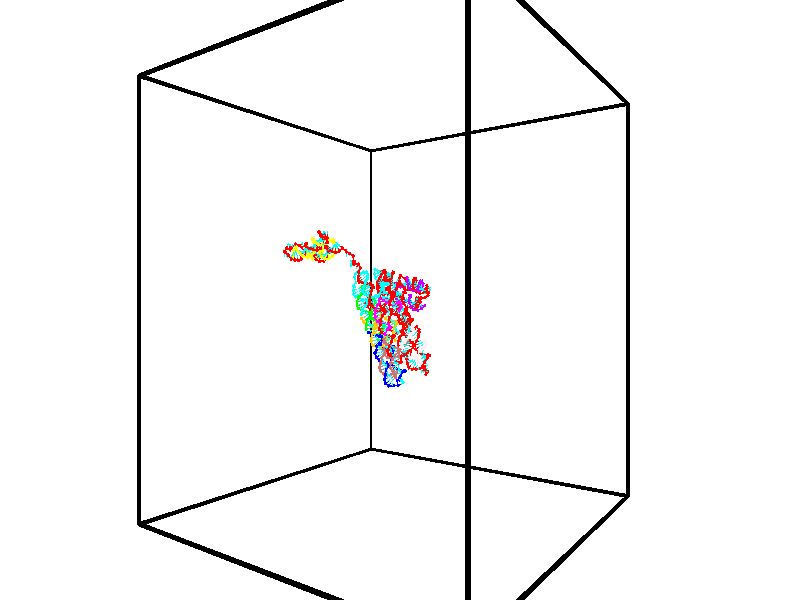 // switches for output
#declare DRAW_BASES = 1; // possible values are 0, 1; only relevant for DNA ribbons
#declare DRAW_BASES_TYPE = 3; // possible values are 1, 2, 3; only relevant for DNA ribbons
#declare DRAW_FOG = 0; // set to 1 to enable fog

#include "colors.inc"

#include "transforms.inc"
background { rgb <1, 1, 1>}

#default {
   normal{
       ripples 0.25
       frequency 0.20
       turbulence 0.2
       lambda 5
   }
	finish {
		phong 0.1
		phong_size 40.
	}
}

// original window dimensions: 1024x640


// camera settings

camera {
	sky <-0, 1, 0>
	up <-0, 1, 0>
	right 1.6 * <0.581683, 0, 0.813415>
	location <-54.4937, 30, 90.4225>
	look_at <30, 30, 30>
	direction <84.4937, 0, -60.4225>
	angle 67.0682
}


# declare cpy_camera_pos = <-54.4937, 30, 90.4225>;
# if (DRAW_FOG = 1)
fog {
	fog_type 2
	up vnormalize(cpy_camera_pos)
	color rgbt<1,1,1,0.3>
	distance 1e-5
	fog_alt 3e-3
	fog_offset 48
}
# end


// LIGHTS

# declare lum = 6;
global_settings {
	ambient_light rgb lum * <0.05, 0.05, 0.05>
	max_trace_level 15
}# declare cpy_direct_light_amount = 0.25;
light_source
{	1000 * <0.231732, -1, 1.3951>,
	rgb lum * cpy_direct_light_amount
	parallel
}

light_source
{	1000 * <-0.231732, 1, -1.3951>,
	rgb lum * cpy_direct_light_amount
	parallel
}

// strand 0

// nucleotide -1

// particle -1
sphere {
	<43.187576, 32.254181, 23.135067> 0.250000
	pigment { color rgbt <1,0,0,0> }
	no_shadow
}
cylinder {
	<43.112011, 32.542725, 23.401588>,  <43.066673, 32.715851, 23.561501>, 0.100000
	pigment { color rgbt <1,0,0,0> }
	no_shadow
}
cylinder {
	<43.112011, 32.542725, 23.401588>,  <43.187576, 32.254181, 23.135067>, 0.100000
	pigment { color rgbt <1,0,0,0> }
	no_shadow
}

// particle -1
sphere {
	<43.112011, 32.542725, 23.401588> 0.100000
	pigment { color rgbt <1,0,0,0> }
	no_shadow
}
sphere {
	0, 1
	scale<0.080000,0.200000,0.300000>
	matrix <-0.505597, 0.510227, -0.695730,
		-0.841834, -0.468311, 0.268328,
		-0.188910, 0.721355, 0.666303,
		43.055336, 32.759132, 23.601479>
	pigment { color rgbt <0,1,1,0> }
	no_shadow
}
cylinder {
	<42.455360, 32.394539, 23.140522>,  <43.187576, 32.254181, 23.135067>, 0.130000
	pigment { color rgbt <1,0,0,0> }
	no_shadow
}

// nucleotide -1

// particle -1
sphere {
	<42.455360, 32.394539, 23.140522> 0.250000
	pigment { color rgbt <1,0,0,0> }
	no_shadow
}
cylinder {
	<42.622833, 32.725536, 23.290165>,  <42.723316, 32.924133, 23.379951>, 0.100000
	pigment { color rgbt <1,0,0,0> }
	no_shadow
}
cylinder {
	<42.622833, 32.725536, 23.290165>,  <42.455360, 32.394539, 23.140522>, 0.100000
	pigment { color rgbt <1,0,0,0> }
	no_shadow
}

// particle -1
sphere {
	<42.622833, 32.725536, 23.290165> 0.100000
	pigment { color rgbt <1,0,0,0> }
	no_shadow
}
sphere {
	0, 1
	scale<0.080000,0.200000,0.300000>
	matrix <-0.564337, 0.559833, -0.606722,
		-0.711498, 0.042900, 0.701378,
		0.418682, 0.827494, 0.374110,
		42.748440, 32.973785, 23.402397>
	pigment { color rgbt <0,1,1,0> }
	no_shadow
}
cylinder {
	<41.880604, 32.736473, 23.591003>,  <42.455360, 32.394539, 23.140522>, 0.130000
	pigment { color rgbt <1,0,0,0> }
	no_shadow
}

// nucleotide -1

// particle -1
sphere {
	<41.880604, 32.736473, 23.591003> 0.250000
	pigment { color rgbt <1,0,0,0> }
	no_shadow
}
cylinder {
	<41.708885, 33.022560, 23.811607>,  <41.605854, 33.194214, 23.943970>, 0.100000
	pigment { color rgbt <1,0,0,0> }
	no_shadow
}
cylinder {
	<41.708885, 33.022560, 23.811607>,  <41.880604, 32.736473, 23.591003>, 0.100000
	pigment { color rgbt <1,0,0,0> }
	no_shadow
}

// particle -1
sphere {
	<41.708885, 33.022560, 23.811607> 0.100000
	pigment { color rgbt <1,0,0,0> }
	no_shadow
}
sphere {
	0, 1
	scale<0.080000,0.200000,0.300000>
	matrix <-0.047434, 0.591943, -0.804582,
		-0.901917, -0.371565, -0.220193,
		-0.429297, 0.715222, 0.551509,
		41.580097, 33.237125, 23.977060>
	pigment { color rgbt <0,1,1,0> }
	no_shadow
}
cylinder {
	<41.143223, 32.985043, 23.521008>,  <41.880604, 32.736473, 23.591003>, 0.130000
	pigment { color rgbt <1,0,0,0> }
	no_shadow
}

// nucleotide -1

// particle -1
sphere {
	<41.143223, 32.985043, 23.521008> 0.250000
	pigment { color rgbt <1,0,0,0> }
	no_shadow
}
cylinder {
	<41.374737, 33.282928, 23.653919>,  <41.513645, 33.461658, 23.733665>, 0.100000
	pigment { color rgbt <1,0,0,0> }
	no_shadow
}
cylinder {
	<41.374737, 33.282928, 23.653919>,  <41.143223, 32.985043, 23.521008>, 0.100000
	pigment { color rgbt <1,0,0,0> }
	no_shadow
}

// particle -1
sphere {
	<41.374737, 33.282928, 23.653919> 0.100000
	pigment { color rgbt <1,0,0,0> }
	no_shadow
}
sphere {
	0, 1
	scale<0.080000,0.200000,0.300000>
	matrix <-0.139556, 0.491908, -0.859390,
		-0.803447, 0.451034, 0.388640,
		0.578789, 0.744711, 0.332277,
		41.548374, 33.506340, 23.753603>
	pigment { color rgbt <0,1,1,0> }
	no_shadow
}
cylinder {
	<40.672691, 33.509575, 23.450933>,  <41.143223, 32.985043, 23.521008>, 0.130000
	pigment { color rgbt <1,0,0,0> }
	no_shadow
}

// nucleotide -1

// particle -1
sphere {
	<40.672691, 33.509575, 23.450933> 0.250000
	pigment { color rgbt <1,0,0,0> }
	no_shadow
}
cylinder {
	<41.060471, 33.606689, 23.436985>,  <41.293140, 33.664959, 23.428616>, 0.100000
	pigment { color rgbt <1,0,0,0> }
	no_shadow
}
cylinder {
	<41.060471, 33.606689, 23.436985>,  <40.672691, 33.509575, 23.450933>, 0.100000
	pigment { color rgbt <1,0,0,0> }
	no_shadow
}

// particle -1
sphere {
	<41.060471, 33.606689, 23.436985> 0.100000
	pigment { color rgbt <1,0,0,0> }
	no_shadow
}
sphere {
	0, 1
	scale<0.080000,0.200000,0.300000>
	matrix <-0.131354, 0.393824, -0.909752,
		-0.207142, 0.886542, 0.413684,
		0.969453, 0.242787, -0.034873,
		41.351307, 33.679527, 23.426523>
	pigment { color rgbt <0,1,1,0> }
	no_shadow
}
cylinder {
	<40.101963, 33.839073, 22.998474>,  <40.672691, 33.509575, 23.450933>, 0.130000
	pigment { color rgbt <1,0,0,0> }
	no_shadow
}

// nucleotide -1

// particle -1
sphere {
	<40.101963, 33.839073, 22.998474> 0.250000
	pigment { color rgbt <1,0,0,0> }
	no_shadow
}
cylinder {
	<39.829144, 33.588051, 22.848286>,  <39.665451, 33.437435, 22.758173>, 0.100000
	pigment { color rgbt <1,0,0,0> }
	no_shadow
}
cylinder {
	<39.829144, 33.588051, 22.848286>,  <40.101963, 33.839073, 22.998474>, 0.100000
	pigment { color rgbt <1,0,0,0> }
	no_shadow
}

// particle -1
sphere {
	<39.829144, 33.588051, 22.848286> 0.100000
	pigment { color rgbt <1,0,0,0> }
	no_shadow
}
sphere {
	0, 1
	scale<0.080000,0.200000,0.300000>
	matrix <-0.032358, -0.487026, 0.872788,
		-0.730590, 0.607434, 0.311869,
		-0.682050, -0.627558, -0.375472,
		39.624527, 33.399784, 22.735643>
	pigment { color rgbt <0,1,1,0> }
	no_shadow
}
cylinder {
	<39.469650, 33.920017, 23.356504>,  <40.101963, 33.839073, 22.998474>, 0.130000
	pigment { color rgbt <1,0,0,0> }
	no_shadow
}

// nucleotide -1

// particle -1
sphere {
	<39.469650, 33.920017, 23.356504> 0.250000
	pigment { color rgbt <1,0,0,0> }
	no_shadow
}
cylinder {
	<39.483261, 33.550358, 23.204296>,  <39.491428, 33.328564, 23.112970>, 0.100000
	pigment { color rgbt <1,0,0,0> }
	no_shadow
}
cylinder {
	<39.483261, 33.550358, 23.204296>,  <39.469650, 33.920017, 23.356504>, 0.100000
	pigment { color rgbt <1,0,0,0> }
	no_shadow
}

// particle -1
sphere {
	<39.483261, 33.550358, 23.204296> 0.100000
	pigment { color rgbt <1,0,0,0> }
	no_shadow
}
sphere {
	0, 1
	scale<0.080000,0.200000,0.300000>
	matrix <-0.140651, -0.381381, 0.913655,
		-0.989474, 0.022430, -0.142960,
		0.034029, -0.924146, -0.380522,
		39.493469, 33.273113, 23.090139>
	pigment { color rgbt <0,1,1,0> }
	no_shadow
}
cylinder {
	<38.868271, 33.547112, 23.523249>,  <39.469650, 33.920017, 23.356504>, 0.130000
	pigment { color rgbt <1,0,0,0> }
	no_shadow
}

// nucleotide -1

// particle -1
sphere {
	<38.868271, 33.547112, 23.523249> 0.250000
	pigment { color rgbt <1,0,0,0> }
	no_shadow
}
cylinder {
	<39.119553, 33.247379, 23.439476>,  <39.270321, 33.067539, 23.389212>, 0.100000
	pigment { color rgbt <1,0,0,0> }
	no_shadow
}
cylinder {
	<39.119553, 33.247379, 23.439476>,  <38.868271, 33.547112, 23.523249>, 0.100000
	pigment { color rgbt <1,0,0,0> }
	no_shadow
}

// particle -1
sphere {
	<39.119553, 33.247379, 23.439476> 0.100000
	pigment { color rgbt <1,0,0,0> }
	no_shadow
}
sphere {
	0, 1
	scale<0.080000,0.200000,0.300000>
	matrix <-0.115245, -0.355824, 0.927420,
		-0.769465, -0.558474, -0.309888,
		0.628205, -0.749330, -0.209433,
		39.308014, 33.022579, 23.376646>
	pigment { color rgbt <0,1,1,0> }
	no_shadow
}
cylinder {
	<38.466923, 32.926342, 23.812561>,  <38.868271, 33.547112, 23.523249>, 0.130000
	pigment { color rgbt <1,0,0,0> }
	no_shadow
}

// nucleotide -1

// particle -1
sphere {
	<38.466923, 32.926342, 23.812561> 0.250000
	pigment { color rgbt <1,0,0,0> }
	no_shadow
}
cylinder {
	<38.839787, 32.796417, 23.748596>,  <39.063507, 32.718464, 23.710217>, 0.100000
	pigment { color rgbt <1,0,0,0> }
	no_shadow
}
cylinder {
	<38.839787, 32.796417, 23.748596>,  <38.466923, 32.926342, 23.812561>, 0.100000
	pigment { color rgbt <1,0,0,0> }
	no_shadow
}

// particle -1
sphere {
	<38.839787, 32.796417, 23.748596> 0.100000
	pigment { color rgbt <1,0,0,0> }
	no_shadow
}
sphere {
	0, 1
	scale<0.080000,0.200000,0.300000>
	matrix <0.036335, -0.355533, 0.933957,
		-0.360248, -0.876397, -0.319607,
		0.932149, -0.324844, -0.159924,
		39.119434, 32.698975, 23.700623>
	pigment { color rgbt <0,1,1,0> }
	no_shadow
}
cylinder {
	<38.528572, 32.417114, 24.217113>,  <38.466923, 32.926342, 23.812561>, 0.130000
	pigment { color rgbt <1,0,0,0> }
	no_shadow
}

// nucleotide -1

// particle -1
sphere {
	<38.528572, 32.417114, 24.217113> 0.250000
	pigment { color rgbt <1,0,0,0> }
	no_shadow
}
cylinder {
	<38.924393, 32.440662, 24.164455>,  <39.161884, 32.454792, 24.132860>, 0.100000
	pigment { color rgbt <1,0,0,0> }
	no_shadow
}
cylinder {
	<38.924393, 32.440662, 24.164455>,  <38.528572, 32.417114, 24.217113>, 0.100000
	pigment { color rgbt <1,0,0,0> }
	no_shadow
}

// particle -1
sphere {
	<38.924393, 32.440662, 24.164455> 0.100000
	pigment { color rgbt <1,0,0,0> }
	no_shadow
}
sphere {
	0, 1
	scale<0.080000,0.200000,0.300000>
	matrix <0.139495, -0.159275, 0.977329,
		0.036565, -0.985478, -0.165822,
		0.989547, 0.058868, -0.131645,
		39.221256, 32.458321, 24.124962>
	pigment { color rgbt <0,1,1,0> }
	no_shadow
}
cylinder {
	<38.813351, 31.857891, 24.587933>,  <38.528572, 32.417114, 24.217113>, 0.130000
	pigment { color rgbt <1,0,0,0> }
	no_shadow
}

// nucleotide -1

// particle -1
sphere {
	<38.813351, 31.857891, 24.587933> 0.250000
	pigment { color rgbt <1,0,0,0> }
	no_shadow
}
cylinder {
	<39.097546, 32.135101, 24.539070>,  <39.268063, 32.301426, 24.509752>, 0.100000
	pigment { color rgbt <1,0,0,0> }
	no_shadow
}
cylinder {
	<39.097546, 32.135101, 24.539070>,  <38.813351, 31.857891, 24.587933>, 0.100000
	pigment { color rgbt <1,0,0,0> }
	no_shadow
}

// particle -1
sphere {
	<39.097546, 32.135101, 24.539070> 0.100000
	pigment { color rgbt <1,0,0,0> }
	no_shadow
}
sphere {
	0, 1
	scale<0.080000,0.200000,0.300000>
	matrix <0.237719, -0.072979, 0.968589,
		0.662341, -0.717210, -0.216596,
		0.710488, 0.693025, -0.122157,
		39.310692, 32.343010, 24.502422>
	pigment { color rgbt <0,1,1,0> }
	no_shadow
}
cylinder {
	<39.476933, 31.583580, 24.865791>,  <38.813351, 31.857891, 24.587933>, 0.130000
	pigment { color rgbt <1,0,0,0> }
	no_shadow
}

// nucleotide -1

// particle -1
sphere {
	<39.476933, 31.583580, 24.865791> 0.250000
	pigment { color rgbt <1,0,0,0> }
	no_shadow
}
cylinder {
	<39.532249, 31.979656, 24.857761>,  <39.565437, 32.217300, 24.852943>, 0.100000
	pigment { color rgbt <1,0,0,0> }
	no_shadow
}
cylinder {
	<39.532249, 31.979656, 24.857761>,  <39.476933, 31.583580, 24.865791>, 0.100000
	pigment { color rgbt <1,0,0,0> }
	no_shadow
}

// particle -1
sphere {
	<39.532249, 31.979656, 24.857761> 0.100000
	pigment { color rgbt <1,0,0,0> }
	no_shadow
}
sphere {
	0, 1
	scale<0.080000,0.200000,0.300000>
	matrix <0.333813, -0.027518, 0.942237,
		0.932440, -0.137002, -0.334343,
		0.138288, 0.990188, -0.020074,
		39.573734, 32.276714, 24.851740>
	pigment { color rgbt <0,1,1,0> }
	no_shadow
}
cylinder {
	<40.033501, 31.696653, 25.236473>,  <39.476933, 31.583580, 24.865791>, 0.130000
	pigment { color rgbt <1,0,0,0> }
	no_shadow
}

// nucleotide -1

// particle -1
sphere {
	<40.033501, 31.696653, 25.236473> 0.250000
	pigment { color rgbt <1,0,0,0> }
	no_shadow
}
cylinder {
	<39.839844, 32.046646, 25.237602>,  <39.723648, 32.256641, 25.238279>, 0.100000
	pigment { color rgbt <1,0,0,0> }
	no_shadow
}
cylinder {
	<39.839844, 32.046646, 25.237602>,  <40.033501, 31.696653, 25.236473>, 0.100000
	pigment { color rgbt <1,0,0,0> }
	no_shadow
}

// particle -1
sphere {
	<39.839844, 32.046646, 25.237602> 0.100000
	pigment { color rgbt <1,0,0,0> }
	no_shadow
}
sphere {
	0, 1
	scale<0.080000,0.200000,0.300000>
	matrix <0.190363, 0.102183, 0.976382,
		0.854028, 0.473248, -0.216036,
		-0.484146, 0.874983, 0.002821,
		39.694599, 32.309139, 25.238449>
	pigment { color rgbt <0,1,1,0> }
	no_shadow
}
cylinder {
	<40.386665, 32.060211, 25.758957>,  <40.033501, 31.696653, 25.236473>, 0.130000
	pigment { color rgbt <1,0,0,0> }
	no_shadow
}

// nucleotide -1

// particle -1
sphere {
	<40.386665, 32.060211, 25.758957> 0.250000
	pigment { color rgbt <1,0,0,0> }
	no_shadow
}
cylinder {
	<40.041286, 32.254520, 25.704575>,  <39.834061, 32.371105, 25.671946>, 0.100000
	pigment { color rgbt <1,0,0,0> }
	no_shadow
}
cylinder {
	<40.041286, 32.254520, 25.704575>,  <40.386665, 32.060211, 25.758957>, 0.100000
	pigment { color rgbt <1,0,0,0> }
	no_shadow
}

// particle -1
sphere {
	<40.041286, 32.254520, 25.704575> 0.100000
	pigment { color rgbt <1,0,0,0> }
	no_shadow
}
sphere {
	0, 1
	scale<0.080000,0.200000,0.300000>
	matrix <-0.125010, 0.055053, 0.990627,
		0.488703, 0.872350, 0.013191,
		-0.863448, 0.485772, -0.135957,
		39.782253, 32.400253, 25.663788>
	pigment { color rgbt <0,1,1,0> }
	no_shadow
}
cylinder {
	<40.427910, 32.598976, 26.158844>,  <40.386665, 32.060211, 25.758957>, 0.130000
	pigment { color rgbt <1,0,0,0> }
	no_shadow
}

// nucleotide -1

// particle -1
sphere {
	<40.427910, 32.598976, 26.158844> 0.250000
	pigment { color rgbt <1,0,0,0> }
	no_shadow
}
cylinder {
	<40.038799, 32.571999, 26.070164>,  <39.805332, 32.555813, 26.016954>, 0.100000
	pigment { color rgbt <1,0,0,0> }
	no_shadow
}
cylinder {
	<40.038799, 32.571999, 26.070164>,  <40.427910, 32.598976, 26.158844>, 0.100000
	pigment { color rgbt <1,0,0,0> }
	no_shadow
}

// particle -1
sphere {
	<40.038799, 32.571999, 26.070164> 0.100000
	pigment { color rgbt <1,0,0,0> }
	no_shadow
}
sphere {
	0, 1
	scale<0.080000,0.200000,0.300000>
	matrix <-0.227460, 0.094970, 0.969145,
		-0.044312, 0.993192, -0.107727,
		-0.972779, -0.067448, -0.221703,
		39.746967, 32.551765, 26.003653>
	pigment { color rgbt <0,1,1,0> }
	no_shadow
}
cylinder {
	<40.119453, 33.070889, 26.572853>,  <40.427910, 32.598976, 26.158844>, 0.130000
	pigment { color rgbt <1,0,0,0> }
	no_shadow
}

// nucleotide -1

// particle -1
sphere {
	<40.119453, 33.070889, 26.572853> 0.250000
	pigment { color rgbt <1,0,0,0> }
	no_shadow
}
cylinder {
	<39.829014, 32.812469, 26.478706>,  <39.654751, 32.657417, 26.422218>, 0.100000
	pigment { color rgbt <1,0,0,0> }
	no_shadow
}
cylinder {
	<39.829014, 32.812469, 26.478706>,  <40.119453, 33.070889, 26.572853>, 0.100000
	pigment { color rgbt <1,0,0,0> }
	no_shadow
}

// particle -1
sphere {
	<39.829014, 32.812469, 26.478706> 0.100000
	pigment { color rgbt <1,0,0,0> }
	no_shadow
}
sphere {
	0, 1
	scale<0.080000,0.200000,0.300000>
	matrix <-0.435972, 0.167875, 0.884164,
		-0.531700, 0.744607, -0.403553,
		-0.726101, -0.646048, -0.235369,
		39.611183, 32.618656, 26.408096>
	pigment { color rgbt <0,1,1,0> }
	no_shadow
}
cylinder {
	<39.542255, 33.344105, 26.853205>,  <40.119453, 33.070889, 26.572853>, 0.130000
	pigment { color rgbt <1,0,0,0> }
	no_shadow
}

// nucleotide -1

// particle -1
sphere {
	<39.542255, 33.344105, 26.853205> 0.250000
	pigment { color rgbt <1,0,0,0> }
	no_shadow
}
cylinder {
	<39.409599, 32.973778, 26.780682>,  <39.330006, 32.751579, 26.737167>, 0.100000
	pigment { color rgbt <1,0,0,0> }
	no_shadow
}
cylinder {
	<39.409599, 32.973778, 26.780682>,  <39.542255, 33.344105, 26.853205>, 0.100000
	pigment { color rgbt <1,0,0,0> }
	no_shadow
}

// particle -1
sphere {
	<39.409599, 32.973778, 26.780682> 0.100000
	pigment { color rgbt <1,0,0,0> }
	no_shadow
}
sphere {
	0, 1
	scale<0.080000,0.200000,0.300000>
	matrix <-0.503105, 0.010986, 0.864156,
		-0.798061, 0.377803, -0.469428,
		-0.331638, -0.925821, -0.181307,
		39.310108, 32.696030, 26.726290>
	pigment { color rgbt <0,1,1,0> }
	no_shadow
}
cylinder {
	<38.782791, 33.375553, 27.007393>,  <39.542255, 33.344105, 26.853205>, 0.130000
	pigment { color rgbt <1,0,0,0> }
	no_shadow
}

// nucleotide -1

// particle -1
sphere {
	<38.782791, 33.375553, 27.007393> 0.250000
	pigment { color rgbt <1,0,0,0> }
	no_shadow
}
cylinder {
	<38.885544, 32.990051, 27.036190>,  <38.947193, 32.758751, 27.053469>, 0.100000
	pigment { color rgbt <1,0,0,0> }
	no_shadow
}
cylinder {
	<38.885544, 32.990051, 27.036190>,  <38.782791, 33.375553, 27.007393>, 0.100000
	pigment { color rgbt <1,0,0,0> }
	no_shadow
}

// particle -1
sphere {
	<38.885544, 32.990051, 27.036190> 0.100000
	pigment { color rgbt <1,0,0,0> }
	no_shadow
}
sphere {
	0, 1
	scale<0.080000,0.200000,0.300000>
	matrix <-0.577629, -0.093382, 0.810941,
		-0.774828, -0.249900, -0.580683,
		0.256879, -0.963758, 0.071994,
		38.962608, 32.700924, 27.057789>
	pigment { color rgbt <0,1,1,0> }
	no_shadow
}
cylinder {
	<38.152016, 33.000217, 27.155962>,  <38.782791, 33.375553, 27.007393>, 0.130000
	pigment { color rgbt <1,0,0,0> }
	no_shadow
}

// nucleotide -1

// particle -1
sphere {
	<38.152016, 33.000217, 27.155962> 0.250000
	pigment { color rgbt <1,0,0,0> }
	no_shadow
}
cylinder {
	<38.446770, 32.755737, 27.271503>,  <38.623619, 32.609047, 27.340828>, 0.100000
	pigment { color rgbt <1,0,0,0> }
	no_shadow
}
cylinder {
	<38.446770, 32.755737, 27.271503>,  <38.152016, 33.000217, 27.155962>, 0.100000
	pigment { color rgbt <1,0,0,0> }
	no_shadow
}

// particle -1
sphere {
	<38.446770, 32.755737, 27.271503> 0.100000
	pigment { color rgbt <1,0,0,0> }
	no_shadow
}
sphere {
	0, 1
	scale<0.080000,0.200000,0.300000>
	matrix <-0.516963, -0.234142, 0.823363,
		-0.435610, -0.756046, -0.488505,
		0.736880, -0.611205, 0.288853,
		38.667835, 32.572376, 27.358160>
	pigment { color rgbt <0,1,1,0> }
	no_shadow
}
cylinder {
	<37.826168, 32.377304, 27.314692>,  <38.152016, 33.000217, 27.155962>, 0.130000
	pigment { color rgbt <1,0,0,0> }
	no_shadow
}

// nucleotide -1

// particle -1
sphere {
	<37.826168, 32.377304, 27.314692> 0.250000
	pigment { color rgbt <1,0,0,0> }
	no_shadow
}
cylinder {
	<38.162430, 32.358860, 27.530533>,  <38.364189, 32.347794, 27.660038>, 0.100000
	pigment { color rgbt <1,0,0,0> }
	no_shadow
}
cylinder {
	<38.162430, 32.358860, 27.530533>,  <37.826168, 32.377304, 27.314692>, 0.100000
	pigment { color rgbt <1,0,0,0> }
	no_shadow
}

// particle -1
sphere {
	<38.162430, 32.358860, 27.530533> 0.100000
	pigment { color rgbt <1,0,0,0> }
	no_shadow
}
sphere {
	0, 1
	scale<0.080000,0.200000,0.300000>
	matrix <-0.534138, -0.235078, 0.812056,
		0.089402, -0.970882, -0.222251,
		0.840657, -0.046113, 0.539602,
		38.414627, 32.345024, 27.692413>
	pigment { color rgbt <0,1,1,0> }
	no_shadow
}
cylinder {
	<37.712177, 31.802980, 27.607460>,  <37.826168, 32.377304, 27.314692>, 0.130000
	pigment { color rgbt <1,0,0,0> }
	no_shadow
}

// nucleotide -1

// particle -1
sphere {
	<37.712177, 31.802980, 27.607460> 0.250000
	pigment { color rgbt <1,0,0,0> }
	no_shadow
}
cylinder {
	<37.998848, 31.965664, 27.834072>,  <38.170853, 32.063274, 27.970039>, 0.100000
	pigment { color rgbt <1,0,0,0> }
	no_shadow
}
cylinder {
	<37.998848, 31.965664, 27.834072>,  <37.712177, 31.802980, 27.607460>, 0.100000
	pigment { color rgbt <1,0,0,0> }
	no_shadow
}

// particle -1
sphere {
	<37.998848, 31.965664, 27.834072> 0.100000
	pigment { color rgbt <1,0,0,0> }
	no_shadow
}
sphere {
	0, 1
	scale<0.080000,0.200000,0.300000>
	matrix <-0.501158, -0.264571, 0.823919,
		0.484984, -0.874408, 0.014213,
		0.716681, 0.406710, 0.566529,
		38.213852, 32.087677, 28.004030>
	pigment { color rgbt <0,1,1,0> }
	no_shadow
}
cylinder {
	<37.965248, 31.226681, 28.089188>,  <37.712177, 31.802980, 27.607460>, 0.130000
	pigment { color rgbt <1,0,0,0> }
	no_shadow
}

// nucleotide -1

// particle -1
sphere {
	<37.965248, 31.226681, 28.089188> 0.250000
	pigment { color rgbt <1,0,0,0> }
	no_shadow
}
cylinder {
	<38.095440, 31.549549, 28.286179>,  <38.173557, 31.743271, 28.404373>, 0.100000
	pigment { color rgbt <1,0,0,0> }
	no_shadow
}
cylinder {
	<38.095440, 31.549549, 28.286179>,  <37.965248, 31.226681, 28.089188>, 0.100000
	pigment { color rgbt <1,0,0,0> }
	no_shadow
}

// particle -1
sphere {
	<38.095440, 31.549549, 28.286179> 0.100000
	pigment { color rgbt <1,0,0,0> }
	no_shadow
}
sphere {
	0, 1
	scale<0.080000,0.200000,0.300000>
	matrix <-0.450581, -0.325495, 0.831282,
		0.831287, -0.492467, 0.257755,
		0.325481, 0.807173, 0.492477,
		38.193085, 31.791700, 28.433922>
	pigment { color rgbt <0,1,1,0> }
	no_shadow
}
cylinder {
	<38.096550, 30.943321, 28.764641>,  <37.965248, 31.226681, 28.089188>, 0.130000
	pigment { color rgbt <1,0,0,0> }
	no_shadow
}

// nucleotide -1

// particle -1
sphere {
	<38.096550, 30.943321, 28.764641> 0.250000
	pigment { color rgbt <1,0,0,0> }
	no_shadow
}
cylinder {
	<38.054935, 31.340008, 28.794765>,  <38.029964, 31.578020, 28.812840>, 0.100000
	pigment { color rgbt <1,0,0,0> }
	no_shadow
}
cylinder {
	<38.054935, 31.340008, 28.794765>,  <38.096550, 30.943321, 28.764641>, 0.100000
	pigment { color rgbt <1,0,0,0> }
	no_shadow
}

// particle -1
sphere {
	<38.054935, 31.340008, 28.794765> 0.100000
	pigment { color rgbt <1,0,0,0> }
	no_shadow
}
sphere {
	0, 1
	scale<0.080000,0.200000,0.300000>
	matrix <-0.314235, -0.104621, 0.943563,
		0.943627, 0.074503, 0.322517,
		-0.104040, 0.991717, 0.075312,
		38.023724, 31.637524, 28.817360>
	pigment { color rgbt <0,1,1,0> }
	no_shadow
}
cylinder {
	<38.493416, 31.141418, 29.373001>,  <38.096550, 30.943321, 28.764641>, 0.130000
	pigment { color rgbt <1,0,0,0> }
	no_shadow
}

// nucleotide -1

// particle -1
sphere {
	<38.493416, 31.141418, 29.373001> 0.250000
	pigment { color rgbt <1,0,0,0> }
	no_shadow
}
cylinder {
	<38.222473, 31.431072, 29.321125>,  <38.059906, 31.604864, 29.289999>, 0.100000
	pigment { color rgbt <1,0,0,0> }
	no_shadow
}
cylinder {
	<38.222473, 31.431072, 29.321125>,  <38.493416, 31.141418, 29.373001>, 0.100000
	pigment { color rgbt <1,0,0,0> }
	no_shadow
}

// particle -1
sphere {
	<38.222473, 31.431072, 29.321125> 0.100000
	pigment { color rgbt <1,0,0,0> }
	no_shadow
}
sphere {
	0, 1
	scale<0.080000,0.200000,0.300000>
	matrix <-0.380923, -0.194424, 0.903934,
		0.629354, 0.661687, 0.407534,
		-0.677355, 0.724134, -0.129691,
		38.019268, 31.648312, 29.282217>
	pigment { color rgbt <0,1,1,0> }
	no_shadow
}
cylinder {
	<38.448353, 31.387867, 30.066580>,  <38.493416, 31.141418, 29.373001>, 0.130000
	pigment { color rgbt <1,0,0,0> }
	no_shadow
}

// nucleotide -1

// particle -1
sphere {
	<38.448353, 31.387867, 30.066580> 0.250000
	pigment { color rgbt <1,0,0,0> }
	no_shadow
}
cylinder {
	<38.132988, 31.531013, 29.866444>,  <37.943771, 31.616901, 29.746363>, 0.100000
	pigment { color rgbt <1,0,0,0> }
	no_shadow
}
cylinder {
	<38.132988, 31.531013, 29.866444>,  <38.448353, 31.387867, 30.066580>, 0.100000
	pigment { color rgbt <1,0,0,0> }
	no_shadow
}

// particle -1
sphere {
	<38.132988, 31.531013, 29.866444> 0.100000
	pigment { color rgbt <1,0,0,0> }
	no_shadow
}
sphere {
	0, 1
	scale<0.080000,0.200000,0.300000>
	matrix <-0.576691, -0.146906, 0.803645,
		0.214096, 0.922144, 0.322201,
		-0.788410, 0.357868, -0.500340,
		37.896465, 31.638374, 29.716341>
	pigment { color rgbt <0,1,1,0> }
	no_shadow
}
cylinder {
	<38.106869, 31.900002, 30.510515>,  <38.448353, 31.387867, 30.066580>, 0.130000
	pigment { color rgbt <1,0,0,0> }
	no_shadow
}

// nucleotide -1

// particle -1
sphere {
	<38.106869, 31.900002, 30.510515> 0.250000
	pigment { color rgbt <1,0,0,0> }
	no_shadow
}
cylinder {
	<37.861458, 31.743565, 30.236107>,  <37.714211, 31.649702, 30.071463>, 0.100000
	pigment { color rgbt <1,0,0,0> }
	no_shadow
}
cylinder {
	<37.861458, 31.743565, 30.236107>,  <38.106869, 31.900002, 30.510515>, 0.100000
	pigment { color rgbt <1,0,0,0> }
	no_shadow
}

// particle -1
sphere {
	<37.861458, 31.743565, 30.236107> 0.100000
	pigment { color rgbt <1,0,0,0> }
	no_shadow
}
sphere {
	0, 1
	scale<0.080000,0.200000,0.300000>
	matrix <-0.610675, -0.315805, 0.726184,
		-0.500655, 0.864472, -0.045075,
		-0.613531, -0.391094, -0.686021,
		37.677399, 31.626236, 30.030300>
	pigment { color rgbt <0,1,1,0> }
	no_shadow
}
cylinder {
	<37.433163, 32.188557, 30.653996>,  <38.106869, 31.900002, 30.510515>, 0.130000
	pigment { color rgbt <1,0,0,0> }
	no_shadow
}

// nucleotide -1

// particle -1
sphere {
	<37.433163, 32.188557, 30.653996> 0.250000
	pigment { color rgbt <1,0,0,0> }
	no_shadow
}
cylinder {
	<37.442135, 31.828884, 30.479195>,  <37.447517, 31.613081, 30.374313>, 0.100000
	pigment { color rgbt <1,0,0,0> }
	no_shadow
}
cylinder {
	<37.442135, 31.828884, 30.479195>,  <37.433163, 32.188557, 30.653996>, 0.100000
	pigment { color rgbt <1,0,0,0> }
	no_shadow
}

// particle -1
sphere {
	<37.442135, 31.828884, 30.479195> 0.100000
	pigment { color rgbt <1,0,0,0> }
	no_shadow
}
sphere {
	0, 1
	scale<0.080000,0.200000,0.300000>
	matrix <-0.482957, -0.392472, 0.782763,
		-0.875356, 0.193496, -0.443069,
		0.022431, -0.899180, -0.437003,
		37.448864, 31.559130, 30.348093>
	pigment { color rgbt <0,1,1,0> }
	no_shadow
}
cylinder {
	<36.892231, 31.706547, 30.767704>,  <37.433163, 32.188557, 30.653996>, 0.130000
	pigment { color rgbt <1,0,0,0> }
	no_shadow
}

// nucleotide -1

// particle -1
sphere {
	<36.892231, 31.706547, 30.767704> 0.250000
	pigment { color rgbt <1,0,0,0> }
	no_shadow
}
cylinder {
	<37.110790, 31.770004, 31.096649>,  <37.241928, 31.808079, 31.294016>, 0.100000
	pigment { color rgbt <1,0,0,0> }
	no_shadow
}
cylinder {
	<37.110790, 31.770004, 31.096649>,  <36.892231, 31.706547, 30.767704>, 0.100000
	pigment { color rgbt <1,0,0,0> }
	no_shadow
}

// particle -1
sphere {
	<37.110790, 31.770004, 31.096649> 0.100000
	pigment { color rgbt <1,0,0,0> }
	no_shadow
}
sphere {
	0, 1
	scale<0.080000,0.200000,0.300000>
	matrix <-0.283384, -0.888960, 0.359782,
		0.788123, -0.429629, -0.440772,
		0.546402, 0.158644, 0.822361,
		37.274712, 31.817598, 31.343357>
	pigment { color rgbt <0,1,1,0> }
	no_shadow
}
cylinder {
	<37.321297, 31.098181, 30.939701>,  <36.892231, 31.706547, 30.767704>, 0.130000
	pigment { color rgbt <1,0,0,0> }
	no_shadow
}

// nucleotide -1

// particle -1
sphere {
	<37.321297, 31.098181, 30.939701> 0.250000
	pigment { color rgbt <1,0,0,0> }
	no_shadow
}
cylinder {
	<37.220104, 31.313828, 31.261036>,  <37.159389, 31.443216, 31.453836>, 0.100000
	pigment { color rgbt <1,0,0,0> }
	no_shadow
}
cylinder {
	<37.220104, 31.313828, 31.261036>,  <37.321297, 31.098181, 30.939701>, 0.100000
	pigment { color rgbt <1,0,0,0> }
	no_shadow
}

// particle -1
sphere {
	<37.220104, 31.313828, 31.261036> 0.100000
	pigment { color rgbt <1,0,0,0> }
	no_shadow
}
sphere {
	0, 1
	scale<0.080000,0.200000,0.300000>
	matrix <-0.273807, -0.836298, 0.475010,
		0.927916, -0.099789, 0.359184,
		-0.252984, 0.539117, 0.803338,
		37.144211, 31.475563, 31.502037>
	pigment { color rgbt <0,1,1,0> }
	no_shadow
}
cylinder {
	<36.799366, 31.052816, 31.443541>,  <37.321297, 31.098181, 30.939701>, 0.130000
	pigment { color rgbt <1,0,0,0> }
	no_shadow
}

// nucleotide -1

// particle -1
sphere {
	<36.799366, 31.052816, 31.443541> 0.250000
	pigment { color rgbt <1,0,0,0> }
	no_shadow
}
cylinder {
	<36.526176, 30.985241, 31.159286>,  <36.362263, 30.944696, 30.988733>, 0.100000
	pigment { color rgbt <1,0,0,0> }
	no_shadow
}
cylinder {
	<36.526176, 30.985241, 31.159286>,  <36.799366, 31.052816, 31.443541>, 0.100000
	pigment { color rgbt <1,0,0,0> }
	no_shadow
}

// particle -1
sphere {
	<36.526176, 30.985241, 31.159286> 0.100000
	pigment { color rgbt <1,0,0,0> }
	no_shadow
}
sphere {
	0, 1
	scale<0.080000,0.200000,0.300000>
	matrix <0.097404, -0.985262, 0.140611,
		-0.723917, 0.026815, 0.689366,
		-0.682976, -0.168938, -0.710636,
		36.321285, 30.934559, 30.946096>
	pigment { color rgbt <0,1,1,0> }
	no_shadow
}
cylinder {
	<36.251610, 30.664566, 31.709406>,  <36.799366, 31.052816, 31.443541>, 0.130000
	pigment { color rgbt <1,0,0,0> }
	no_shadow
}

// nucleotide -1

// particle -1
sphere {
	<36.251610, 30.664566, 31.709406> 0.250000
	pigment { color rgbt <1,0,0,0> }
	no_shadow
}
cylinder {
	<36.292641, 30.601063, 31.316616>,  <36.317257, 30.562962, 31.080942>, 0.100000
	pigment { color rgbt <1,0,0,0> }
	no_shadow
}
cylinder {
	<36.292641, 30.601063, 31.316616>,  <36.251610, 30.664566, 31.709406>, 0.100000
	pigment { color rgbt <1,0,0,0> }
	no_shadow
}

// particle -1
sphere {
	<36.292641, 30.601063, 31.316616> 0.100000
	pigment { color rgbt <1,0,0,0> }
	no_shadow
}
sphere {
	0, 1
	scale<0.080000,0.200000,0.300000>
	matrix <-0.002988, -0.987227, 0.159293,
		-0.994721, -0.013405, -0.101738,
		0.102574, -0.158756, -0.981975,
		36.323414, 30.553436, 31.022024>
	pigment { color rgbt <0,1,1,0> }
	no_shadow
}
cylinder {
	<35.556080, 30.331860, 31.392208>,  <36.251610, 30.664566, 31.709406>, 0.130000
	pigment { color rgbt <1,0,0,0> }
	no_shadow
}

// nucleotide -1

// particle -1
sphere {
	<35.556080, 30.331860, 31.392208> 0.250000
	pigment { color rgbt <1,0,0,0> }
	no_shadow
}
cylinder {
	<35.897873, 30.280876, 31.190765>,  <36.102947, 30.250286, 31.069901>, 0.100000
	pigment { color rgbt <1,0,0,0> }
	no_shadow
}
cylinder {
	<35.897873, 30.280876, 31.190765>,  <35.556080, 30.331860, 31.392208>, 0.100000
	pigment { color rgbt <1,0,0,0> }
	no_shadow
}

// particle -1
sphere {
	<35.897873, 30.280876, 31.190765> 0.100000
	pigment { color rgbt <1,0,0,0> }
	no_shadow
}
sphere {
	0, 1
	scale<0.080000,0.200000,0.300000>
	matrix <0.073696, -0.929885, 0.360392,
		-0.514230, -0.345061, -0.785175,
		0.854480, -0.127460, -0.503605,
		36.154217, 30.242638, 31.039684>
	pigment { color rgbt <0,1,1,0> }
	no_shadow
}
cylinder {
	<34.984737, 30.303169, 31.022545>,  <35.556080, 30.331860, 31.392208>, 0.130000
	pigment { color rgbt <1,0,0,0> }
	no_shadow
}

// nucleotide -1

// particle -1
sphere {
	<34.984737, 30.303169, 31.022545> 0.250000
	pigment { color rgbt <1,0,0,0> }
	no_shadow
}
cylinder {
	<34.697903, 30.212234, 30.758999>,  <34.525803, 30.157673, 30.600870>, 0.100000
	pigment { color rgbt <1,0,0,0> }
	no_shadow
}
cylinder {
	<34.697903, 30.212234, 30.758999>,  <34.984737, 30.303169, 31.022545>, 0.100000
	pigment { color rgbt <1,0,0,0> }
	no_shadow
}

// particle -1
sphere {
	<34.697903, 30.212234, 30.758999> 0.100000
	pigment { color rgbt <1,0,0,0> }
	no_shadow
}
sphere {
	0, 1
	scale<0.080000,0.200000,0.300000>
	matrix <0.486252, -0.840432, -0.239233,
		-0.499345, -0.491925, 0.713206,
		-0.717086, -0.227339, -0.658866,
		34.482777, 30.144033, 30.561338>
	pigment { color rgbt <0,1,1,0> }
	no_shadow
}
cylinder {
	<34.578480, 29.637857, 31.161425>,  <34.984737, 30.303169, 31.022545>, 0.130000
	pigment { color rgbt <1,0,0,0> }
	no_shadow
}

// nucleotide -1

// particle -1
sphere {
	<34.578480, 29.637857, 31.161425> 0.250000
	pigment { color rgbt <1,0,0,0> }
	no_shadow
}
cylinder {
	<34.577480, 29.721386, 30.770245>,  <34.576881, 29.771503, 30.535536>, 0.100000
	pigment { color rgbt <1,0,0,0> }
	no_shadow
}
cylinder {
	<34.577480, 29.721386, 30.770245>,  <34.578480, 29.637857, 31.161425>, 0.100000
	pigment { color rgbt <1,0,0,0> }
	no_shadow
}

// particle -1
sphere {
	<34.577480, 29.721386, 30.770245> 0.100000
	pigment { color rgbt <1,0,0,0> }
	no_shadow
}
sphere {
	0, 1
	scale<0.080000,0.200000,0.300000>
	matrix <0.456258, -0.869991, -0.186935,
		-0.889844, -0.446665, -0.093100,
		-0.002501, 0.208820, -0.977951,
		34.576729, 29.784033, 30.476860>
	pigment { color rgbt <0,1,1,0> }
	no_shadow
}
cylinder {
	<34.313938, 29.063139, 30.826662>,  <34.578480, 29.637857, 31.161425>, 0.130000
	pigment { color rgbt <1,0,0,0> }
	no_shadow
}

// nucleotide -1

// particle -1
sphere {
	<34.313938, 29.063139, 30.826662> 0.250000
	pigment { color rgbt <1,0,0,0> }
	no_shadow
}
cylinder {
	<34.582481, 29.279621, 30.624126>,  <34.743607, 29.409510, 30.502605>, 0.100000
	pigment { color rgbt <1,0,0,0> }
	no_shadow
}
cylinder {
	<34.582481, 29.279621, 30.624126>,  <34.313938, 29.063139, 30.826662>, 0.100000
	pigment { color rgbt <1,0,0,0> }
	no_shadow
}

// particle -1
sphere {
	<34.582481, 29.279621, 30.624126> 0.100000
	pigment { color rgbt <1,0,0,0> }
	no_shadow
}
sphere {
	0, 1
	scale<0.080000,0.200000,0.300000>
	matrix <0.603736, -0.795620, -0.049912,
		-0.429865, -0.272186, -0.860889,
		0.671355, 0.541206, -0.506338,
		34.783890, 29.441982, 30.472225>
	pigment { color rgbt <0,1,1,0> }
	no_shadow
}
cylinder {
	<34.661716, 28.674166, 30.165325>,  <34.313938, 29.063139, 30.826662>, 0.130000
	pigment { color rgbt <1,0,0,0> }
	no_shadow
}

// nucleotide -1

// particle -1
sphere {
	<34.661716, 28.674166, 30.165325> 0.250000
	pigment { color rgbt <1,0,0,0> }
	no_shadow
}
cylinder {
	<34.898537, 28.953827, 30.325653>,  <35.040630, 29.121624, 30.421850>, 0.100000
	pigment { color rgbt <1,0,0,0> }
	no_shadow
}
cylinder {
	<34.898537, 28.953827, 30.325653>,  <34.661716, 28.674166, 30.165325>, 0.100000
	pigment { color rgbt <1,0,0,0> }
	no_shadow
}

// particle -1
sphere {
	<34.898537, 28.953827, 30.325653> 0.100000
	pigment { color rgbt <1,0,0,0> }
	no_shadow
}
sphere {
	0, 1
	scale<0.080000,0.200000,0.300000>
	matrix <0.747005, -0.662733, 0.052609,
		0.302418, 0.268267, -0.914645,
		0.592052, 0.699155, 0.400819,
		35.076153, 29.163574, 30.445898>
	pigment { color rgbt <0,1,1,0> }
	no_shadow
}
cylinder {
	<35.057095, 29.186941, 29.916021>,  <34.661716, 28.674166, 30.165325>, 0.130000
	pigment { color rgbt <1,0,0,0> }
	no_shadow
}

// nucleotide -1

// particle -1
sphere {
	<35.057095, 29.186941, 29.916021> 0.250000
	pigment { color rgbt <1,0,0,0> }
	no_shadow
}
cylinder {
	<35.437279, 29.194607, 30.040127>,  <35.665390, 29.199205, 30.114590>, 0.100000
	pigment { color rgbt <1,0,0,0> }
	no_shadow
}
cylinder {
	<35.437279, 29.194607, 30.040127>,  <35.057095, 29.186941, 29.916021>, 0.100000
	pigment { color rgbt <1,0,0,0> }
	no_shadow
}

// particle -1
sphere {
	<35.437279, 29.194607, 30.040127> 0.100000
	pigment { color rgbt <1,0,0,0> }
	no_shadow
}
sphere {
	0, 1
	scale<0.080000,0.200000,0.300000>
	matrix <0.291002, 0.296117, -0.909743,
		-0.109309, 0.954959, 0.275870,
		0.950457, 0.019165, 0.310264,
		35.722416, 29.200356, 30.133205>
	pigment { color rgbt <0,1,1,0> }
	no_shadow
}
cylinder {
	<35.278740, 29.894827, 29.829725>,  <35.057095, 29.186941, 29.916021>, 0.130000
	pigment { color rgbt <1,0,0,0> }
	no_shadow
}

// nucleotide -1

// particle -1
sphere {
	<35.278740, 29.894827, 29.829725> 0.250000
	pigment { color rgbt <1,0,0,0> }
	no_shadow
}
cylinder {
	<35.604038, 29.663864, 29.858662>,  <35.799217, 29.525286, 29.876024>, 0.100000
	pigment { color rgbt <1,0,0,0> }
	no_shadow
}
cylinder {
	<35.604038, 29.663864, 29.858662>,  <35.278740, 29.894827, 29.829725>, 0.100000
	pigment { color rgbt <1,0,0,0> }
	no_shadow
}

// particle -1
sphere {
	<35.604038, 29.663864, 29.858662> 0.100000
	pigment { color rgbt <1,0,0,0> }
	no_shadow
}
sphere {
	0, 1
	scale<0.080000,0.200000,0.300000>
	matrix <0.377914, 0.429509, -0.820185,
		0.442509, 0.694351, 0.567506,
		0.813245, -0.577408, 0.072343,
		35.848011, 29.490643, 29.880365>
	pigment { color rgbt <0,1,1,0> }
	no_shadow
}
cylinder {
	<35.826572, 30.301805, 29.553976>,  <35.278740, 29.894827, 29.829725>, 0.130000
	pigment { color rgbt <1,0,0,0> }
	no_shadow
}

// nucleotide -1

// particle -1
sphere {
	<35.826572, 30.301805, 29.553976> 0.250000
	pigment { color rgbt <1,0,0,0> }
	no_shadow
}
cylinder {
	<35.942394, 29.920071, 29.524597>,  <36.011887, 29.691029, 29.506969>, 0.100000
	pigment { color rgbt <1,0,0,0> }
	no_shadow
}
cylinder {
	<35.942394, 29.920071, 29.524597>,  <35.826572, 30.301805, 29.553976>, 0.100000
	pigment { color rgbt <1,0,0,0> }
	no_shadow
}

// particle -1
sphere {
	<35.942394, 29.920071, 29.524597> 0.100000
	pigment { color rgbt <1,0,0,0> }
	no_shadow
}
sphere {
	0, 1
	scale<0.080000,0.200000,0.300000>
	matrix <0.428110, 0.197760, -0.881824,
		0.856083, 0.223896, 0.465824,
		0.289558, -0.954338, -0.073447,
		36.029263, 29.633770, 29.502563>
	pigment { color rgbt <0,1,1,0> }
	no_shadow
}
cylinder {
	<36.647167, 30.318268, 29.346880>,  <35.826572, 30.301805, 29.553976>, 0.130000
	pigment { color rgbt <1,0,0,0> }
	no_shadow
}

// nucleotide -1

// particle -1
sphere {
	<36.647167, 30.318268, 29.346880> 0.250000
	pigment { color rgbt <1,0,0,0> }
	no_shadow
}
cylinder {
	<36.479565, 29.969398, 29.245884>,  <36.379005, 29.760077, 29.185287>, 0.100000
	pigment { color rgbt <1,0,0,0> }
	no_shadow
}
cylinder {
	<36.479565, 29.969398, 29.245884>,  <36.647167, 30.318268, 29.346880>, 0.100000
	pigment { color rgbt <1,0,0,0> }
	no_shadow
}

// particle -1
sphere {
	<36.479565, 29.969398, 29.245884> 0.100000
	pigment { color rgbt <1,0,0,0> }
	no_shadow
}
sphere {
	0, 1
	scale<0.080000,0.200000,0.300000>
	matrix <0.473471, 0.027404, -0.880383,
		0.774766, -0.488429, 0.401467,
		-0.419002, -0.872173, -0.252489,
		36.353863, 29.707747, 29.170137>
	pigment { color rgbt <0,1,1,0> }
	no_shadow
}
cylinder {
	<37.213833, 29.992077, 29.064659>,  <36.647167, 30.318268, 29.346880>, 0.130000
	pigment { color rgbt <1,0,0,0> }
	no_shadow
}

// nucleotide -1

// particle -1
sphere {
	<37.213833, 29.992077, 29.064659> 0.250000
	pigment { color rgbt <1,0,0,0> }
	no_shadow
}
cylinder {
	<36.883038, 29.819645, 28.920292>,  <36.684563, 29.716185, 28.833672>, 0.100000
	pigment { color rgbt <1,0,0,0> }
	no_shadow
}
cylinder {
	<36.883038, 29.819645, 28.920292>,  <37.213833, 29.992077, 29.064659>, 0.100000
	pigment { color rgbt <1,0,0,0> }
	no_shadow
}

// particle -1
sphere {
	<36.883038, 29.819645, 28.920292> 0.100000
	pigment { color rgbt <1,0,0,0> }
	no_shadow
}
sphere {
	0, 1
	scale<0.080000,0.200000,0.300000>
	matrix <0.402906, -0.006674, -0.915217,
		0.392126, -0.902288, 0.179205,
		-0.826985, -0.431083, -0.360920,
		36.634941, 29.690321, 28.812016>
	pigment { color rgbt <0,1,1,0> }
	no_shadow
}
cylinder {
	<37.482830, 29.686771, 28.524632>,  <37.213833, 29.992077, 29.064659>, 0.130000
	pigment { color rgbt <1,0,0,0> }
	no_shadow
}

// nucleotide -1

// particle -1
sphere {
	<37.482830, 29.686771, 28.524632> 0.250000
	pigment { color rgbt <1,0,0,0> }
	no_shadow
}
cylinder {
	<37.096035, 29.637470, 28.435413>,  <36.863960, 29.607889, 28.381882>, 0.100000
	pigment { color rgbt <1,0,0,0> }
	no_shadow
}
cylinder {
	<37.096035, 29.637470, 28.435413>,  <37.482830, 29.686771, 28.524632>, 0.100000
	pigment { color rgbt <1,0,0,0> }
	no_shadow
}

// particle -1
sphere {
	<37.096035, 29.637470, 28.435413> 0.100000
	pigment { color rgbt <1,0,0,0> }
	no_shadow
}
sphere {
	0, 1
	scale<0.080000,0.200000,0.300000>
	matrix <0.227949, -0.027046, -0.973297,
		0.113932, -0.992006, 0.054249,
		-0.966984, -0.123256, -0.223045,
		36.805939, 29.600494, 28.368500>
	pigment { color rgbt <0,1,1,0> }
	no_shadow
}
cylinder {
	<37.434238, 29.160250, 28.021860>,  <37.482830, 29.686771, 28.524632>, 0.130000
	pigment { color rgbt <1,0,0,0> }
	no_shadow
}

// nucleotide -1

// particle -1
sphere {
	<37.434238, 29.160250, 28.021860> 0.250000
	pigment { color rgbt <1,0,0,0> }
	no_shadow
}
cylinder {
	<37.088795, 29.360394, 27.997139>,  <36.881527, 29.480480, 27.982307>, 0.100000
	pigment { color rgbt <1,0,0,0> }
	no_shadow
}
cylinder {
	<37.088795, 29.360394, 27.997139>,  <37.434238, 29.160250, 28.021860>, 0.100000
	pigment { color rgbt <1,0,0,0> }
	no_shadow
}

// particle -1
sphere {
	<37.088795, 29.360394, 27.997139> 0.100000
	pigment { color rgbt <1,0,0,0> }
	no_shadow
}
sphere {
	0, 1
	scale<0.080000,0.200000,0.300000>
	matrix <0.129768, 0.102159, -0.986268,
		-0.487173, -0.859771, -0.153156,
		-0.863610, 0.500358, -0.061802,
		36.829712, 29.510500, 27.978598>
	pigment { color rgbt <0,1,1,0> }
	no_shadow
}
cylinder {
	<36.963039, 28.845018, 27.436314>,  <37.434238, 29.160250, 28.021860>, 0.130000
	pigment { color rgbt <1,0,0,0> }
	no_shadow
}

// nucleotide -1

// particle -1
sphere {
	<36.963039, 28.845018, 27.436314> 0.250000
	pigment { color rgbt <1,0,0,0> }
	no_shadow
}
cylinder {
	<36.847931, 29.221260, 27.508377>,  <36.778866, 29.447004, 27.551615>, 0.100000
	pigment { color rgbt <1,0,0,0> }
	no_shadow
}
cylinder {
	<36.847931, 29.221260, 27.508377>,  <36.963039, 28.845018, 27.436314>, 0.100000
	pigment { color rgbt <1,0,0,0> }
	no_shadow
}

// particle -1
sphere {
	<36.847931, 29.221260, 27.508377> 0.100000
	pigment { color rgbt <1,0,0,0> }
	no_shadow
}
sphere {
	0, 1
	scale<0.080000,0.200000,0.300000>
	matrix <-0.149057, 0.141834, -0.978604,
		-0.946029, -0.308465, 0.099388,
		-0.287768, 0.940602, 0.180158,
		36.761600, 29.503441, 27.562424>
	pigment { color rgbt <0,1,1,0> }
	no_shadow
}
cylinder {
	<36.414608, 28.863600, 27.016539>,  <36.963039, 28.845018, 27.436314>, 0.130000
	pigment { color rgbt <1,0,0,0> }
	no_shadow
}

// nucleotide -1

// particle -1
sphere {
	<36.414608, 28.863600, 27.016539> 0.250000
	pigment { color rgbt <1,0,0,0> }
	no_shadow
}
cylinder {
	<36.532185, 29.240925, 27.078197>,  <36.602730, 29.467319, 27.115192>, 0.100000
	pigment { color rgbt <1,0,0,0> }
	no_shadow
}
cylinder {
	<36.532185, 29.240925, 27.078197>,  <36.414608, 28.863600, 27.016539>, 0.100000
	pigment { color rgbt <1,0,0,0> }
	no_shadow
}

// particle -1
sphere {
	<36.532185, 29.240925, 27.078197> 0.100000
	pigment { color rgbt <1,0,0,0> }
	no_shadow
}
sphere {
	0, 1
	scale<0.080000,0.200000,0.300000>
	matrix <-0.005477, 0.162933, -0.986622,
		-0.955807, 0.289166, 0.053060,
		0.293943, 0.943311, 0.154148,
		36.620369, 29.523918, 27.124441>
	pigment { color rgbt <0,1,1,0> }
	no_shadow
}
cylinder {
	<35.971844, 29.430008, 26.604418>,  <36.414608, 28.863600, 27.016539>, 0.130000
	pigment { color rgbt <1,0,0,0> }
	no_shadow
}

// nucleotide -1

// particle -1
sphere {
	<35.971844, 29.430008, 26.604418> 0.250000
	pigment { color rgbt <1,0,0,0> }
	no_shadow
}
cylinder {
	<36.315002, 29.624149, 26.671883>,  <36.520897, 29.740635, 26.712362>, 0.100000
	pigment { color rgbt <1,0,0,0> }
	no_shadow
}
cylinder {
	<36.315002, 29.624149, 26.671883>,  <35.971844, 29.430008, 26.604418>, 0.100000
	pigment { color rgbt <1,0,0,0> }
	no_shadow
}

// particle -1
sphere {
	<36.315002, 29.624149, 26.671883> 0.100000
	pigment { color rgbt <1,0,0,0> }
	no_shadow
}
sphere {
	0, 1
	scale<0.080000,0.200000,0.300000>
	matrix <-0.030104, 0.375162, -0.926470,
		-0.512941, 0.789738, 0.336461,
		0.857896, 0.485353, 0.168662,
		36.572372, 29.769756, 26.722481>
	pigment { color rgbt <0,1,1,0> }
	no_shadow
}
cylinder {
	<35.928318, 30.048033, 26.147579>,  <35.971844, 29.430008, 26.604418>, 0.130000
	pigment { color rgbt <1,0,0,0> }
	no_shadow
}

// nucleotide -1

// particle -1
sphere {
	<35.928318, 30.048033, 26.147579> 0.250000
	pigment { color rgbt <1,0,0,0> }
	no_shadow
}
cylinder {
	<36.312977, 30.052757, 26.257198>,  <36.543770, 30.055592, 26.322969>, 0.100000
	pigment { color rgbt <1,0,0,0> }
	no_shadow
}
cylinder {
	<36.312977, 30.052757, 26.257198>,  <35.928318, 30.048033, 26.147579>, 0.100000
	pigment { color rgbt <1,0,0,0> }
	no_shadow
}

// particle -1
sphere {
	<36.312977, 30.052757, 26.257198> 0.100000
	pigment { color rgbt <1,0,0,0> }
	no_shadow
}
sphere {
	0, 1
	scale<0.080000,0.200000,0.300000>
	matrix <0.225961, 0.532287, -0.815851,
		-0.155507, 0.846482, 0.509202,
		0.961644, 0.011811, 0.274046,
		36.601471, 30.056301, 26.339413>
	pigment { color rgbt <0,1,1,0> }
	no_shadow
}
cylinder {
	<36.111282, 30.705791, 26.333733>,  <35.928318, 30.048033, 26.147579>, 0.130000
	pigment { color rgbt <1,0,0,0> }
	no_shadow
}

// nucleotide -1

// particle -1
sphere {
	<36.111282, 30.705791, 26.333733> 0.250000
	pigment { color rgbt <1,0,0,0> }
	no_shadow
}
cylinder {
	<36.431404, 30.503418, 26.205017>,  <36.623478, 30.381994, 26.127789>, 0.100000
	pigment { color rgbt <1,0,0,0> }
	no_shadow
}
cylinder {
	<36.431404, 30.503418, 26.205017>,  <36.111282, 30.705791, 26.333733>, 0.100000
	pigment { color rgbt <1,0,0,0> }
	no_shadow
}

// particle -1
sphere {
	<36.431404, 30.503418, 26.205017> 0.100000
	pigment { color rgbt <1,0,0,0> }
	no_shadow
}
sphere {
	0, 1
	scale<0.080000,0.200000,0.300000>
	matrix <0.165328, 0.702068, -0.692652,
		0.576351, 0.501132, 0.645513,
		0.800304, -0.505932, -0.321786,
		36.671494, 30.351639, 26.108480>
	pigment { color rgbt <0,1,1,0> }
	no_shadow
}
cylinder {
	<36.594791, 31.194288, 26.085690>,  <36.111282, 30.705791, 26.333733>, 0.130000
	pigment { color rgbt <1,0,0,0> }
	no_shadow
}

// nucleotide -1

// particle -1
sphere {
	<36.594791, 31.194288, 26.085690> 0.250000
	pigment { color rgbt <1,0,0,0> }
	no_shadow
}
cylinder {
	<36.742516, 30.858807, 25.925594>,  <36.831150, 30.657518, 25.829536>, 0.100000
	pigment { color rgbt <1,0,0,0> }
	no_shadow
}
cylinder {
	<36.742516, 30.858807, 25.925594>,  <36.594791, 31.194288, 26.085690>, 0.100000
	pigment { color rgbt <1,0,0,0> }
	no_shadow
}

// particle -1
sphere {
	<36.742516, 30.858807, 25.925594> 0.100000
	pigment { color rgbt <1,0,0,0> }
	no_shadow
}
sphere {
	0, 1
	scale<0.080000,0.200000,0.300000>
	matrix <0.319514, 0.519023, -0.792797,
		0.872653, 0.164905, 0.459656,
		0.369308, -0.838703, -0.400237,
		36.853310, 30.607195, 25.805523>
	pigment { color rgbt <0,1,1,0> }
	no_shadow
}
cylinder {
	<37.233444, 31.290909, 25.915186>,  <36.594791, 31.194288, 26.085690>, 0.130000
	pigment { color rgbt <1,0,0,0> }
	no_shadow
}

// nucleotide -1

// particle -1
sphere {
	<37.233444, 31.290909, 25.915186> 0.250000
	pigment { color rgbt <1,0,0,0> }
	no_shadow
}
cylinder {
	<37.164124, 30.972721, 25.682911>,  <37.122532, 30.781809, 25.543547>, 0.100000
	pigment { color rgbt <1,0,0,0> }
	no_shadow
}
cylinder {
	<37.164124, 30.972721, 25.682911>,  <37.233444, 31.290909, 25.915186>, 0.100000
	pigment { color rgbt <1,0,0,0> }
	no_shadow
}

// particle -1
sphere {
	<37.164124, 30.972721, 25.682911> 0.100000
	pigment { color rgbt <1,0,0,0> }
	no_shadow
}
sphere {
	0, 1
	scale<0.080000,0.200000,0.300000>
	matrix <0.331168, 0.508209, -0.795017,
		0.927520, -0.330084, 0.175359,
		-0.173303, -0.795467, -0.580687,
		37.112133, 30.734081, 25.508705>
	pigment { color rgbt <0,1,1,0> }
	no_shadow
}
cylinder {
	<37.830296, 31.122692, 25.636005>,  <37.233444, 31.290909, 25.915186>, 0.130000
	pigment { color rgbt <1,0,0,0> }
	no_shadow
}

// nucleotide -1

// particle -1
sphere {
	<37.830296, 31.122692, 25.636005> 0.250000
	pigment { color rgbt <1,0,0,0> }
	no_shadow
}
cylinder {
	<37.558434, 30.948273, 25.400063>,  <37.395317, 30.843620, 25.258497>, 0.100000
	pigment { color rgbt <1,0,0,0> }
	no_shadow
}
cylinder {
	<37.558434, 30.948273, 25.400063>,  <37.830296, 31.122692, 25.636005>, 0.100000
	pigment { color rgbt <1,0,0,0> }
	no_shadow
}

// particle -1
sphere {
	<37.558434, 30.948273, 25.400063> 0.100000
	pigment { color rgbt <1,0,0,0> }
	no_shadow
}
sphere {
	0, 1
	scale<0.080000,0.200000,0.300000>
	matrix <0.418924, 0.429354, -0.800098,
		0.602140, -0.790896, -0.109141,
		-0.679654, -0.436050, -0.589857,
		37.354538, 30.817457, 25.223106>
	pigment { color rgbt <0,1,1,0> }
	no_shadow
}
cylinder {
	<38.175823, 31.025576, 24.951668>,  <37.830296, 31.122692, 25.636005>, 0.130000
	pigment { color rgbt <1,0,0,0> }
	no_shadow
}

// nucleotide -1

// particle -1
sphere {
	<38.175823, 31.025576, 24.951668> 0.250000
	pigment { color rgbt <1,0,0,0> }
	no_shadow
}
cylinder {
	<37.790489, 30.973480, 24.857841>,  <37.559288, 30.942223, 24.801546>, 0.100000
	pigment { color rgbt <1,0,0,0> }
	no_shadow
}
cylinder {
	<37.790489, 30.973480, 24.857841>,  <38.175823, 31.025576, 24.951668>, 0.100000
	pigment { color rgbt <1,0,0,0> }
	no_shadow
}

// particle -1
sphere {
	<37.790489, 30.973480, 24.857841> 0.100000
	pigment { color rgbt <1,0,0,0> }
	no_shadow
}
sphere {
	0, 1
	scale<0.080000,0.200000,0.300000>
	matrix <0.175600, 0.354955, -0.918244,
		0.202847, -0.925768, -0.319072,
		-0.963337, -0.130234, -0.234566,
		37.501488, 30.934410, 24.787472>
	pigment { color rgbt <0,1,1,0> }
	no_shadow
}
cylinder {
	<38.163506, 30.660259, 24.316267>,  <38.175823, 31.025576, 24.951668>, 0.130000
	pigment { color rgbt <1,0,0,0> }
	no_shadow
}

// nucleotide -1

// particle -1
sphere {
	<38.163506, 30.660259, 24.316267> 0.250000
	pigment { color rgbt <1,0,0,0> }
	no_shadow
}
cylinder {
	<37.803581, 30.832130, 24.346512>,  <37.587627, 30.935253, 24.364658>, 0.100000
	pigment { color rgbt <1,0,0,0> }
	no_shadow
}
cylinder {
	<37.803581, 30.832130, 24.346512>,  <38.163506, 30.660259, 24.316267>, 0.100000
	pigment { color rgbt <1,0,0,0> }
	no_shadow
}

// particle -1
sphere {
	<37.803581, 30.832130, 24.346512> 0.100000
	pigment { color rgbt <1,0,0,0> }
	no_shadow
}
sphere {
	0, 1
	scale<0.080000,0.200000,0.300000>
	matrix <0.096465, 0.364962, -0.926012,
		-0.425481, -0.825942, -0.369845,
		-0.899811, 0.429678, 0.075610,
		37.533638, 30.961033, 24.369194>
	pigment { color rgbt <0,1,1,0> }
	no_shadow
}
cylinder {
	<37.928154, 30.674665, 23.623075>,  <38.163506, 30.660259, 24.316267>, 0.130000
	pigment { color rgbt <1,0,0,0> }
	no_shadow
}

// nucleotide -1

// particle -1
sphere {
	<37.928154, 30.674665, 23.623075> 0.250000
	pigment { color rgbt <1,0,0,0> }
	no_shadow
}
cylinder {
	<37.653374, 30.901546, 23.804794>,  <37.488506, 31.037676, 23.913826>, 0.100000
	pigment { color rgbt <1,0,0,0> }
	no_shadow
}
cylinder {
	<37.653374, 30.901546, 23.804794>,  <37.928154, 30.674665, 23.623075>, 0.100000
	pigment { color rgbt <1,0,0,0> }
	no_shadow
}

// particle -1
sphere {
	<37.653374, 30.901546, 23.804794> 0.100000
	pigment { color rgbt <1,0,0,0> }
	no_shadow
}
sphere {
	0, 1
	scale<0.080000,0.200000,0.300000>
	matrix <-0.262934, 0.388794, -0.883009,
		-0.677472, -0.726031, -0.117944,
		-0.686948, 0.567203, 0.454295,
		37.447289, 31.071707, 23.941082>
	pigment { color rgbt <0,1,1,0> }
	no_shadow
}
cylinder {
	<37.281193, 30.651875, 23.179472>,  <37.928154, 30.674665, 23.623075>, 0.130000
	pigment { color rgbt <1,0,0,0> }
	no_shadow
}

// nucleotide -1

// particle -1
sphere {
	<37.281193, 30.651875, 23.179472> 0.250000
	pigment { color rgbt <1,0,0,0> }
	no_shadow
}
cylinder {
	<37.331623, 30.991238, 23.385117>,  <37.361881, 31.194855, 23.508503>, 0.100000
	pigment { color rgbt <1,0,0,0> }
	no_shadow
}
cylinder {
	<37.331623, 30.991238, 23.385117>,  <37.281193, 30.651875, 23.179472>, 0.100000
	pigment { color rgbt <1,0,0,0> }
	no_shadow
}

// particle -1
sphere {
	<37.331623, 30.991238, 23.385117> 0.100000
	pigment { color rgbt <1,0,0,0> }
	no_shadow
}
sphere {
	0, 1
	scale<0.080000,0.200000,0.300000>
	matrix <-0.201736, 0.529343, -0.824074,
		-0.971292, 0.000180, 0.237890,
		0.126074, 0.848407, 0.514111,
		37.369446, 31.245760, 23.539351>
	pigment { color rgbt <0,1,1,0> }
	no_shadow
}
cylinder {
	<36.661560, 30.995346, 22.986801>,  <37.281193, 30.651875, 23.179472>, 0.130000
	pigment { color rgbt <1,0,0,0> }
	no_shadow
}

// nucleotide -1

// particle -1
sphere {
	<36.661560, 30.995346, 22.986801> 0.250000
	pigment { color rgbt <1,0,0,0> }
	no_shadow
}
cylinder {
	<36.935143, 31.254440, 23.121048>,  <37.099293, 31.409897, 23.201595>, 0.100000
	pigment { color rgbt <1,0,0,0> }
	no_shadow
}
cylinder {
	<36.935143, 31.254440, 23.121048>,  <36.661560, 30.995346, 22.986801>, 0.100000
	pigment { color rgbt <1,0,0,0> }
	no_shadow
}

// particle -1
sphere {
	<36.935143, 31.254440, 23.121048> 0.100000
	pigment { color rgbt <1,0,0,0> }
	no_shadow
}
sphere {
	0, 1
	scale<0.080000,0.200000,0.300000>
	matrix <-0.238176, 0.633108, -0.736509,
		-0.689545, 0.423807, 0.587296,
		0.683959, 0.647736, 0.335616,
		37.140331, 31.448761, 23.221733>
	pigment { color rgbt <0,1,1,0> }
	no_shadow
}
cylinder {
	<36.238422, 31.587818, 23.122583>,  <36.661560, 30.995346, 22.986801>, 0.130000
	pigment { color rgbt <1,0,0,0> }
	no_shadow
}

// nucleotide -1

// particle -1
sphere {
	<36.238422, 31.587818, 23.122583> 0.250000
	pigment { color rgbt <1,0,0,0> }
	no_shadow
}
cylinder {
	<36.614346, 31.712238, 23.065994>,  <36.839897, 31.786890, 23.032042>, 0.100000
	pigment { color rgbt <1,0,0,0> }
	no_shadow
}
cylinder {
	<36.614346, 31.712238, 23.065994>,  <36.238422, 31.587818, 23.122583>, 0.100000
	pigment { color rgbt <1,0,0,0> }
	no_shadow
}

// particle -1
sphere {
	<36.614346, 31.712238, 23.065994> 0.100000
	pigment { color rgbt <1,0,0,0> }
	no_shadow
}
sphere {
	0, 1
	scale<0.080000,0.200000,0.300000>
	matrix <-0.335124, 0.758091, -0.559455,
		-0.066768, 0.573190, 0.816698,
		0.939805, 0.311049, -0.141473,
		36.896286, 31.805553, 23.023552>
	pigment { color rgbt <0,1,1,0> }
	no_shadow
}
cylinder {
	<36.397560, 32.404556, 23.168215>,  <36.238422, 31.587818, 23.122583>, 0.130000
	pigment { color rgbt <1,0,0,0> }
	no_shadow
}

// nucleotide -1

// particle -1
sphere {
	<36.397560, 32.404556, 23.168215> 0.250000
	pigment { color rgbt <1,0,0,0> }
	no_shadow
}
cylinder {
	<36.690712, 32.283730, 22.924362>,  <36.866604, 32.211235, 22.778051>, 0.100000
	pigment { color rgbt <1,0,0,0> }
	no_shadow
}
cylinder {
	<36.690712, 32.283730, 22.924362>,  <36.397560, 32.404556, 23.168215>, 0.100000
	pigment { color rgbt <1,0,0,0> }
	no_shadow
}

// particle -1
sphere {
	<36.690712, 32.283730, 22.924362> 0.100000
	pigment { color rgbt <1,0,0,0> }
	no_shadow
}
sphere {
	0, 1
	scale<0.080000,0.200000,0.300000>
	matrix <-0.136406, 0.812610, -0.566621,
		0.666548, 0.498420, 0.554338,
		0.732876, -0.302065, -0.609631,
		36.910576, 32.193111, 22.741472>
	pigment { color rgbt <0,1,1,0> }
	no_shadow
}
cylinder {
	<37.023064, 32.878029, 23.058315>,  <36.397560, 32.404556, 23.168215>, 0.130000
	pigment { color rgbt <1,0,0,0> }
	no_shadow
}

// nucleotide -1

// particle -1
sphere {
	<37.023064, 32.878029, 23.058315> 0.250000
	pigment { color rgbt <1,0,0,0> }
	no_shadow
}
cylinder {
	<36.919308, 32.646458, 22.749107>,  <36.857056, 32.507515, 22.563583>, 0.100000
	pigment { color rgbt <1,0,0,0> }
	no_shadow
}
cylinder {
	<36.919308, 32.646458, 22.749107>,  <37.023064, 32.878029, 23.058315>, 0.100000
	pigment { color rgbt <1,0,0,0> }
	no_shadow
}

// particle -1
sphere {
	<36.919308, 32.646458, 22.749107> 0.100000
	pigment { color rgbt <1,0,0,0> }
	no_shadow
}
sphere {
	0, 1
	scale<0.080000,0.200000,0.300000>
	matrix <-0.380192, 0.796993, -0.469314,
		0.887792, 0.172162, -0.426833,
		-0.259386, -0.578932, -0.773018,
		36.841492, 32.472778, 22.517202>
	pigment { color rgbt <0,1,1,0> }
	no_shadow
}
cylinder {
	<37.022488, 33.317150, 22.446680>,  <37.023064, 32.878029, 23.058315>, 0.130000
	pigment { color rgbt <1,0,0,0> }
	no_shadow
}

// nucleotide -1

// particle -1
sphere {
	<37.022488, 33.317150, 22.446680> 0.250000
	pigment { color rgbt <1,0,0,0> }
	no_shadow
}
cylinder {
	<36.801907, 32.992439, 22.369823>,  <36.669556, 32.797615, 22.323709>, 0.100000
	pigment { color rgbt <1,0,0,0> }
	no_shadow
}
cylinder {
	<36.801907, 32.992439, 22.369823>,  <37.022488, 33.317150, 22.446680>, 0.100000
	pigment { color rgbt <1,0,0,0> }
	no_shadow
}

// particle -1
sphere {
	<36.801907, 32.992439, 22.369823> 0.100000
	pigment { color rgbt <1,0,0,0> }
	no_shadow
}
sphere {
	0, 1
	scale<0.080000,0.200000,0.300000>
	matrix <-0.554168, 0.528647, -0.642986,
		0.623535, -0.248100, -0.741385,
		-0.551455, -0.811776, -0.192141,
		36.636471, 32.748905, 22.312181>
	pigment { color rgbt <0,1,1,0> }
	no_shadow
}
cylinder {
	<37.015923, 33.119610, 21.751844>,  <37.022488, 33.317150, 22.446680>, 0.130000
	pigment { color rgbt <1,0,0,0> }
	no_shadow
}

// nucleotide -1

// particle -1
sphere {
	<37.015923, 33.119610, 21.751844> 0.250000
	pigment { color rgbt <1,0,0,0> }
	no_shadow
}
cylinder {
	<36.676365, 33.024612, 21.940723>,  <36.472630, 32.967613, 22.054050>, 0.100000
	pigment { color rgbt <1,0,0,0> }
	no_shadow
}
cylinder {
	<36.676365, 33.024612, 21.940723>,  <37.015923, 33.119610, 21.751844>, 0.100000
	pigment { color rgbt <1,0,0,0> }
	no_shadow
}

// particle -1
sphere {
	<36.676365, 33.024612, 21.940723> 0.100000
	pigment { color rgbt <1,0,0,0> }
	no_shadow
}
sphere {
	0, 1
	scale<0.080000,0.200000,0.300000>
	matrix <-0.515503, 0.569317, -0.640417,
		-0.116737, -0.787068, -0.605719,
		-0.848899, -0.237490, 0.472197,
		36.421696, 32.953365, 22.082382>
	pigment { color rgbt <0,1,1,0> }
	no_shadow
}
cylinder {
	<36.506065, 33.119205, 21.279936>,  <37.015923, 33.119610, 21.751844>, 0.130000
	pigment { color rgbt <1,0,0,0> }
	no_shadow
}

// nucleotide -1

// particle -1
sphere {
	<36.506065, 33.119205, 21.279936> 0.250000
	pigment { color rgbt <1,0,0,0> }
	no_shadow
}
cylinder {
	<36.270844, 33.113010, 21.603405>,  <36.129711, 33.109295, 21.797485>, 0.100000
	pigment { color rgbt <1,0,0,0> }
	no_shadow
}
cylinder {
	<36.270844, 33.113010, 21.603405>,  <36.506065, 33.119205, 21.279936>, 0.100000
	pigment { color rgbt <1,0,0,0> }
	no_shadow
}

// particle -1
sphere {
	<36.270844, 33.113010, 21.603405> 0.100000
	pigment { color rgbt <1,0,0,0> }
	no_shadow
}
sphere {
	0, 1
	scale<0.080000,0.200000,0.300000>
	matrix <-0.640398, 0.619623, -0.453825,
		-0.494045, -0.784747, -0.374289,
		-0.588056, -0.015484, 0.808672,
		36.094425, 33.108364, 21.846006>
	pigment { color rgbt <0,1,1,0> }
	no_shadow
}
cylinder {
	<35.778034, 32.699615, 21.322592>,  <36.506065, 33.119205, 21.279936>, 0.130000
	pigment { color rgbt <1,0,0,0> }
	no_shadow
}

// nucleotide -1

// particle -1
sphere {
	<35.778034, 32.699615, 21.322592> 0.250000
	pigment { color rgbt <1,0,0,0> }
	no_shadow
}
cylinder {
	<35.620430, 32.923885, 21.613907>,  <35.525867, 33.058449, 21.788696>, 0.100000
	pigment { color rgbt <1,0,0,0> }
	no_shadow
}
cylinder {
	<35.620430, 32.923885, 21.613907>,  <35.778034, 32.699615, 21.322592>, 0.100000
	pigment { color rgbt <1,0,0,0> }
	no_shadow
}

// particle -1
sphere {
	<35.620430, 32.923885, 21.613907> 0.100000
	pigment { color rgbt <1,0,0,0> }
	no_shadow
}
sphere {
	0, 1
	scale<0.080000,0.200000,0.300000>
	matrix <-0.724489, 0.298135, -0.621475,
		-0.565573, -0.772502, 0.288735,
		-0.394009, 0.560675, 0.728286,
		35.502228, 33.092087, 21.832394>
	pigment { color rgbt <0,1,1,0> }
	no_shadow
}
cylinder {
	<35.075340, 32.476627, 21.584929>,  <35.778034, 32.699615, 21.322592>, 0.130000
	pigment { color rgbt <1,0,0,0> }
	no_shadow
}

// nucleotide -1

// particle -1
sphere {
	<35.075340, 32.476627, 21.584929> 0.250000
	pigment { color rgbt <1,0,0,0> }
	no_shadow
}
cylinder {
	<35.132599, 32.872181, 21.601009>,  <35.166954, 33.109512, 21.610657>, 0.100000
	pigment { color rgbt <1,0,0,0> }
	no_shadow
}
cylinder {
	<35.132599, 32.872181, 21.601009>,  <35.075340, 32.476627, 21.584929>, 0.100000
	pigment { color rgbt <1,0,0,0> }
	no_shadow
}

// particle -1
sphere {
	<35.132599, 32.872181, 21.601009> 0.100000
	pigment { color rgbt <1,0,0,0> }
	no_shadow
}
sphere {
	0, 1
	scale<0.080000,0.200000,0.300000>
	matrix <-0.746123, 0.134510, -0.652080,
		-0.650239, 0.063346, 0.757084,
		0.143142, 0.988885, 0.040200,
		35.175541, 33.168846, 21.613070>
	pigment { color rgbt <0,1,1,0> }
	no_shadow
}
cylinder {
	<34.247494, 32.202839, 21.707331>,  <35.075340, 32.476627, 21.584929>, 0.130000
	pigment { color rgbt <1,0,0,0> }
	no_shadow
}

// nucleotide -1

// particle -1
sphere {
	<34.247494, 32.202839, 21.707331> 0.250000
	pigment { color rgbt <1,0,0,0> }
	no_shadow
}
cylinder {
	<34.372845, 32.461739, 21.985283>,  <34.448055, 32.617077, 22.152054>, 0.100000
	pigment { color rgbt <1,0,0,0> }
	no_shadow
}
cylinder {
	<34.372845, 32.461739, 21.985283>,  <34.247494, 32.202839, 21.707331>, 0.100000
	pigment { color rgbt <1,0,0,0> }
	no_shadow
}

// particle -1
sphere {
	<34.372845, 32.461739, 21.985283> 0.100000
	pigment { color rgbt <1,0,0,0> }
	no_shadow
}
sphere {
	0, 1
	scale<0.080000,0.200000,0.300000>
	matrix <-0.088475, -0.708659, 0.699981,
		0.945497, -0.280841, -0.164815,
		0.313381, 0.647248, 0.694883,
		34.466858, 32.655914, 22.193748>
	pigment { color rgbt <0,1,1,0> }
	no_shadow
}
cylinder {
	<34.957371, 31.994642, 22.094557>,  <34.247494, 32.202839, 21.707331>, 0.130000
	pigment { color rgbt <1,0,0,0> }
	no_shadow
}

// nucleotide -1

// particle -1
sphere {
	<34.957371, 31.994642, 22.094557> 0.250000
	pigment { color rgbt <1,0,0,0> }
	no_shadow
}
cylinder {
	<34.739510, 32.206768, 22.354439>,  <34.608791, 32.334042, 22.510368>, 0.100000
	pigment { color rgbt <1,0,0,0> }
	no_shadow
}
cylinder {
	<34.739510, 32.206768, 22.354439>,  <34.957371, 31.994642, 22.094557>, 0.100000
	pigment { color rgbt <1,0,0,0> }
	no_shadow
}

// particle -1
sphere {
	<34.739510, 32.206768, 22.354439> 0.100000
	pigment { color rgbt <1,0,0,0> }
	no_shadow
}
sphere {
	0, 1
	scale<0.080000,0.200000,0.300000>
	matrix <-0.020683, -0.782953, 0.621737,
		0.838405, 0.325194, 0.437408,
		-0.544656, 0.530314, 0.649705,
		34.576115, 32.365864, 22.549351>
	pigment { color rgbt <0,1,1,0> }
	no_shadow
}
cylinder {
	<35.241352, 31.861172, 22.767998>,  <34.957371, 31.994642, 22.094557>, 0.130000
	pigment { color rgbt <1,0,0,0> }
	no_shadow
}

// nucleotide -1

// particle -1
sphere {
	<35.241352, 31.861172, 22.767998> 0.250000
	pigment { color rgbt <1,0,0,0> }
	no_shadow
}
cylinder {
	<34.873501, 31.999298, 22.842884>,  <34.652790, 32.082172, 22.887815>, 0.100000
	pigment { color rgbt <1,0,0,0> }
	no_shadow
}
cylinder {
	<34.873501, 31.999298, 22.842884>,  <35.241352, 31.861172, 22.767998>, 0.100000
	pigment { color rgbt <1,0,0,0> }
	no_shadow
}

// particle -1
sphere {
	<34.873501, 31.999298, 22.842884> 0.100000
	pigment { color rgbt <1,0,0,0> }
	no_shadow
}
sphere {
	0, 1
	scale<0.080000,0.200000,0.300000>
	matrix <-0.192734, -0.811981, 0.550945,
		0.342266, 0.470579, 0.813271,
		-0.919623, 0.345314, 0.187217,
		34.597614, 32.102894, 22.899050>
	pigment { color rgbt <0,1,1,0> }
	no_shadow
}
cylinder {
	<35.056591, 31.753191, 23.506784>,  <35.241352, 31.861172, 22.767998>, 0.130000
	pigment { color rgbt <1,0,0,0> }
	no_shadow
}

// nucleotide -1

// particle -1
sphere {
	<35.056591, 31.753191, 23.506784> 0.250000
	pigment { color rgbt <1,0,0,0> }
	no_shadow
}
cylinder {
	<34.706474, 31.768311, 23.313934>,  <34.496407, 31.777382, 23.198225>, 0.100000
	pigment { color rgbt <1,0,0,0> }
	no_shadow
}
cylinder {
	<34.706474, 31.768311, 23.313934>,  <35.056591, 31.753191, 23.506784>, 0.100000
	pigment { color rgbt <1,0,0,0> }
	no_shadow
}

// particle -1
sphere {
	<34.706474, 31.768311, 23.313934> 0.100000
	pigment { color rgbt <1,0,0,0> }
	no_shadow
}
sphere {
	0, 1
	scale<0.080000,0.200000,0.300000>
	matrix <-0.387941, -0.650124, 0.653330,
		-0.288745, 0.758887, 0.583709,
		-0.875287, 0.037799, -0.482124,
		34.443890, 31.779650, 23.169298>
	pigment { color rgbt <0,1,1,0> }
	no_shadow
}
cylinder {
	<34.526516, 31.867699, 23.996531>,  <35.056591, 31.753191, 23.506784>, 0.130000
	pigment { color rgbt <1,0,0,0> }
	no_shadow
}

// nucleotide -1

// particle -1
sphere {
	<34.526516, 31.867699, 23.996531> 0.250000
	pigment { color rgbt <1,0,0,0> }
	no_shadow
}
cylinder {
	<34.309124, 31.728916, 23.690784>,  <34.178688, 31.645647, 23.507338>, 0.100000
	pigment { color rgbt <1,0,0,0> }
	no_shadow
}
cylinder {
	<34.309124, 31.728916, 23.690784>,  <34.526516, 31.867699, 23.996531>, 0.100000
	pigment { color rgbt <1,0,0,0> }
	no_shadow
}

// particle -1
sphere {
	<34.309124, 31.728916, 23.690784> 0.100000
	pigment { color rgbt <1,0,0,0> }
	no_shadow
}
sphere {
	0, 1
	scale<0.080000,0.200000,0.300000>
	matrix <-0.325306, -0.752373, 0.572809,
		-0.773827, 0.559962, 0.296031,
		-0.543477, -0.346955, -0.764366,
		34.146080, 31.624830, 23.461475>
	pigment { color rgbt <0,1,1,0> }
	no_shadow
}
cylinder {
	<33.984161, 31.583466, 24.271862>,  <34.526516, 31.867699, 23.996531>, 0.130000
	pigment { color rgbt <1,0,0,0> }
	no_shadow
}

// nucleotide -1

// particle -1
sphere {
	<33.984161, 31.583466, 24.271862> 0.250000
	pigment { color rgbt <1,0,0,0> }
	no_shadow
}
cylinder {
	<33.951241, 31.427853, 23.904846>,  <33.931488, 31.334484, 23.684637>, 0.100000
	pigment { color rgbt <1,0,0,0> }
	no_shadow
}
cylinder {
	<33.951241, 31.427853, 23.904846>,  <33.984161, 31.583466, 24.271862>, 0.100000
	pigment { color rgbt <1,0,0,0> }
	no_shadow
}

// particle -1
sphere {
	<33.951241, 31.427853, 23.904846> 0.100000
	pigment { color rgbt <1,0,0,0> }
	no_shadow
}
sphere {
	0, 1
	scale<0.080000,0.200000,0.300000>
	matrix <-0.574036, -0.734098, 0.362743,
		-0.814683, 0.556555, -0.162903,
		-0.082300, -0.389033, -0.917540,
		33.926552, 31.311142, 23.629583>
	pigment { color rgbt <0,1,1,0> }
	no_shadow
}
cylinder {
	<33.314842, 31.481071, 24.147387>,  <33.984161, 31.583466, 24.271862>, 0.130000
	pigment { color rgbt <1,0,0,0> }
	no_shadow
}

// nucleotide -1

// particle -1
sphere {
	<33.314842, 31.481071, 24.147387> 0.250000
	pigment { color rgbt <1,0,0,0> }
	no_shadow
}
cylinder {
	<33.527660, 31.229130, 23.921036>,  <33.655350, 31.077965, 23.785225>, 0.100000
	pigment { color rgbt <1,0,0,0> }
	no_shadow
}
cylinder {
	<33.527660, 31.229130, 23.921036>,  <33.314842, 31.481071, 24.147387>, 0.100000
	pigment { color rgbt <1,0,0,0> }
	no_shadow
}

// particle -1
sphere {
	<33.527660, 31.229130, 23.921036> 0.100000
	pigment { color rgbt <1,0,0,0> }
	no_shadow
}
sphere {
	0, 1
	scale<0.080000,0.200000,0.300000>
	matrix <-0.550676, -0.765065, 0.333814,
		-0.643187, 0.134012, -0.753891,
		0.532041, -0.629854, -0.565876,
		33.687271, 31.040174, 23.751272>
	pigment { color rgbt <0,1,1,0> }
	no_shadow
}
cylinder {
	<32.802441, 31.068899, 23.819218>,  <33.314842, 31.481071, 24.147387>, 0.130000
	pigment { color rgbt <1,0,0,0> }
	no_shadow
}

// nucleotide -1

// particle -1
sphere {
	<32.802441, 31.068899, 23.819218> 0.250000
	pigment { color rgbt <1,0,0,0> }
	no_shadow
}
cylinder {
	<33.147625, 30.869213, 23.788017>,  <33.354736, 30.749401, 23.769297>, 0.100000
	pigment { color rgbt <1,0,0,0> }
	no_shadow
}
cylinder {
	<33.147625, 30.869213, 23.788017>,  <32.802441, 31.068899, 23.819218>, 0.100000
	pigment { color rgbt <1,0,0,0> }
	no_shadow
}

// particle -1
sphere {
	<33.147625, 30.869213, 23.788017> 0.100000
	pigment { color rgbt <1,0,0,0> }
	no_shadow
}
sphere {
	0, 1
	scale<0.080000,0.200000,0.300000>
	matrix <-0.466381, -0.846379, 0.257161,
		-0.194399, -0.185540, -0.963215,
		0.862959, -0.499217, -0.078003,
		33.406513, 30.719448, 23.764616>
	pigment { color rgbt <0,1,1,0> }
	no_shadow
}
cylinder {
	<32.586716, 30.406488, 23.551203>,  <32.802441, 31.068899, 23.819218>, 0.130000
	pigment { color rgbt <1,0,0,0> }
	no_shadow
}

// nucleotide -1

// particle -1
sphere {
	<32.586716, 30.406488, 23.551203> 0.250000
	pigment { color rgbt <1,0,0,0> }
	no_shadow
}
cylinder {
	<32.956631, 30.344803, 23.690338>,  <33.178577, 30.307791, 23.773819>, 0.100000
	pigment { color rgbt <1,0,0,0> }
	no_shadow
}
cylinder {
	<32.956631, 30.344803, 23.690338>,  <32.586716, 30.406488, 23.551203>, 0.100000
	pigment { color rgbt <1,0,0,0> }
	no_shadow
}

// particle -1
sphere {
	<32.956631, 30.344803, 23.690338> 0.100000
	pigment { color rgbt <1,0,0,0> }
	no_shadow
}
sphere {
	0, 1
	scale<0.080000,0.200000,0.300000>
	matrix <-0.272215, -0.906882, 0.321658,
		0.265843, -0.392151, -0.880650,
		0.924785, -0.154216, 0.347838,
		33.234066, 30.298538, 23.794689>
	pigment { color rgbt <0,1,1,0> }
	no_shadow
}
cylinder {
	<32.868706, 29.685501, 23.338537>,  <32.586716, 30.406488, 23.551203>, 0.130000
	pigment { color rgbt <1,0,0,0> }
	no_shadow
}

// nucleotide -1

// particle -1
sphere {
	<32.868706, 29.685501, 23.338537> 0.250000
	pigment { color rgbt <1,0,0,0> }
	no_shadow
}
cylinder {
	<33.050079, 29.781960, 23.681755>,  <33.158905, 29.839834, 23.887686>, 0.100000
	pigment { color rgbt <1,0,0,0> }
	no_shadow
}
cylinder {
	<33.050079, 29.781960, 23.681755>,  <32.868706, 29.685501, 23.338537>, 0.100000
	pigment { color rgbt <1,0,0,0> }
	no_shadow
}

// particle -1
sphere {
	<33.050079, 29.781960, 23.681755> 0.100000
	pigment { color rgbt <1,0,0,0> }
	no_shadow
}
sphere {
	0, 1
	scale<0.080000,0.200000,0.300000>
	matrix <-0.246075, -0.891413, 0.380565,
		0.856645, -0.383706, -0.344860,
		0.453438, 0.241147, 0.858045,
		33.186111, 29.854303, 23.939169>
	pigment { color rgbt <0,1,1,0> }
	no_shadow
}
cylinder {
	<32.972561, 29.081568, 23.545380>,  <32.868706, 29.685501, 23.338537>, 0.130000
	pigment { color rgbt <1,0,0,0> }
	no_shadow
}

// nucleotide -1

// particle -1
sphere {
	<32.972561, 29.081568, 23.545380> 0.250000
	pigment { color rgbt <1,0,0,0> }
	no_shadow
}
cylinder {
	<33.091404, 29.279751, 23.871876>,  <33.162708, 29.398661, 24.067774>, 0.100000
	pigment { color rgbt <1,0,0,0> }
	no_shadow
}
cylinder {
	<33.091404, 29.279751, 23.871876>,  <32.972561, 29.081568, 23.545380>, 0.100000
	pigment { color rgbt <1,0,0,0> }
	no_shadow
}

// particle -1
sphere {
	<33.091404, 29.279751, 23.871876> 0.100000
	pigment { color rgbt <1,0,0,0> }
	no_shadow
}
sphere {
	0, 1
	scale<0.080000,0.200000,0.300000>
	matrix <0.014113, -0.857028, 0.515077,
		0.954740, -0.141514, -0.261622,
		0.297107, 0.495457, 0.816241,
		33.180534, 29.428389, 24.116749>
	pigment { color rgbt <0,1,1,0> }
	no_shadow
}
cylinder {
	<33.471645, 28.681261, 23.861797>,  <32.972561, 29.081568, 23.545380>, 0.130000
	pigment { color rgbt <1,0,0,0> }
	no_shadow
}

// nucleotide -1

// particle -1
sphere {
	<33.471645, 28.681261, 23.861797> 0.250000
	pigment { color rgbt <1,0,0,0> }
	no_shadow
}
cylinder {
	<33.322201, 28.918579, 24.147011>,  <33.232536, 29.060970, 24.318138>, 0.100000
	pigment { color rgbt <1,0,0,0> }
	no_shadow
}
cylinder {
	<33.322201, 28.918579, 24.147011>,  <33.471645, 28.681261, 23.861797>, 0.100000
	pigment { color rgbt <1,0,0,0> }
	no_shadow
}

// particle -1
sphere {
	<33.322201, 28.918579, 24.147011> 0.100000
	pigment { color rgbt <1,0,0,0> }
	no_shadow
}
sphere {
	0, 1
	scale<0.080000,0.200000,0.300000>
	matrix <0.045590, -0.756023, 0.652955,
		0.926465, 0.276457, 0.255409,
		-0.373609, 0.593296, 0.713033,
		33.210117, 29.096567, 24.360920>
	pigment { color rgbt <0,1,1,0> }
	no_shadow
}
cylinder {
	<33.905315, 28.481115, 24.389605>,  <33.471645, 28.681261, 23.861797>, 0.130000
	pigment { color rgbt <1,0,0,0> }
	no_shadow
}

// nucleotide -1

// particle -1
sphere {
	<33.905315, 28.481115, 24.389605> 0.250000
	pigment { color rgbt <1,0,0,0> }
	no_shadow
}
cylinder {
	<33.590767, 28.658123, 24.562019>,  <33.402039, 28.764328, 24.665468>, 0.100000
	pigment { color rgbt <1,0,0,0> }
	no_shadow
}
cylinder {
	<33.590767, 28.658123, 24.562019>,  <33.905315, 28.481115, 24.389605>, 0.100000
	pigment { color rgbt <1,0,0,0> }
	no_shadow
}

// particle -1
sphere {
	<33.590767, 28.658123, 24.562019> 0.100000
	pigment { color rgbt <1,0,0,0> }
	no_shadow
}
sphere {
	0, 1
	scale<0.080000,0.200000,0.300000>
	matrix <-0.123405, -0.796217, 0.592291,
		0.605302, 0.412569, 0.680732,
		-0.786372, 0.442521, 0.431039,
		33.354855, 28.790880, 24.691332>
	pigment { color rgbt <0,1,1,0> }
	no_shadow
}
cylinder {
	<33.977879, 28.360947, 25.114918>,  <33.905315, 28.481115, 24.389605>, 0.130000
	pigment { color rgbt <1,0,0,0> }
	no_shadow
}

// nucleotide -1

// particle -1
sphere {
	<33.977879, 28.360947, 25.114918> 0.250000
	pigment { color rgbt <1,0,0,0> }
	no_shadow
}
cylinder {
	<33.587479, 28.423550, 25.054340>,  <33.353241, 28.461111, 25.017994>, 0.100000
	pigment { color rgbt <1,0,0,0> }
	no_shadow
}
cylinder {
	<33.587479, 28.423550, 25.054340>,  <33.977879, 28.360947, 25.114918>, 0.100000
	pigment { color rgbt <1,0,0,0> }
	no_shadow
}

// particle -1
sphere {
	<33.587479, 28.423550, 25.054340> 0.100000
	pigment { color rgbt <1,0,0,0> }
	no_shadow
}
sphere {
	0, 1
	scale<0.080000,0.200000,0.300000>
	matrix <-0.210603, -0.855363, 0.473287,
		-0.055464, 0.493821, 0.867793,
		-0.975997, 0.156510, -0.151442,
		33.294678, 28.470503, 25.008907>
	pigment { color rgbt <0,1,1,0> }
	no_shadow
}
cylinder {
	<33.570412, 28.507215, 25.783886>,  <33.977879, 28.360947, 25.114918>, 0.130000
	pigment { color rgbt <1,0,0,0> }
	no_shadow
}

// nucleotide -1

// particle -1
sphere {
	<33.570412, 28.507215, 25.783886> 0.250000
	pigment { color rgbt <1,0,0,0> }
	no_shadow
}
cylinder {
	<33.364494, 28.342815, 25.482937>,  <33.240944, 28.244175, 25.302366>, 0.100000
	pigment { color rgbt <1,0,0,0> }
	no_shadow
}
cylinder {
	<33.364494, 28.342815, 25.482937>,  <33.570412, 28.507215, 25.783886>, 0.100000
	pigment { color rgbt <1,0,0,0> }
	no_shadow
}

// particle -1
sphere {
	<33.364494, 28.342815, 25.482937> 0.100000
	pigment { color rgbt <1,0,0,0> }
	no_shadow
}
sphere {
	0, 1
	scale<0.080000,0.200000,0.300000>
	matrix <-0.179432, -0.806504, 0.563342,
		-0.838328, 0.425004, 0.341435,
		-0.514792, -0.411001, -0.752375,
		33.210056, 28.219515, 25.257225>
	pigment { color rgbt <0,1,1,0> }
	no_shadow
}
cylinder {
	<32.883324, 28.495163, 26.078030>,  <33.570412, 28.507215, 25.783886>, 0.130000
	pigment { color rgbt <1,0,0,0> }
	no_shadow
}

// nucleotide -1

// particle -1
sphere {
	<32.883324, 28.495163, 26.078030> 0.250000
	pigment { color rgbt <1,0,0,0> }
	no_shadow
}
cylinder {
	<32.958279, 28.213573, 25.804005>,  <33.003250, 28.044621, 25.639589>, 0.100000
	pigment { color rgbt <1,0,0,0> }
	no_shadow
}
cylinder {
	<32.958279, 28.213573, 25.804005>,  <32.883324, 28.495163, 26.078030>, 0.100000
	pigment { color rgbt <1,0,0,0> }
	no_shadow
}

// particle -1
sphere {
	<32.958279, 28.213573, 25.804005> 0.100000
	pigment { color rgbt <1,0,0,0> }
	no_shadow
}
sphere {
	0, 1
	scale<0.080000,0.200000,0.300000>
	matrix <-0.040740, -0.702384, 0.710631,
		-0.981441, -0.105254, -0.160298,
		0.187388, -0.703973, -0.685060,
		33.014496, 28.002382, 25.598486>
	pigment { color rgbt <0,1,1,0> }
	no_shadow
}
cylinder {
	<32.587349, 27.902958, 26.300907>,  <32.883324, 28.495163, 26.078030>, 0.130000
	pigment { color rgbt <1,0,0,0> }
	no_shadow
}

// nucleotide -1

// particle -1
sphere {
	<32.587349, 27.902958, 26.300907> 0.250000
	pigment { color rgbt <1,0,0,0> }
	no_shadow
}
cylinder {
	<32.764946, 27.720158, 25.992615>,  <32.871502, 27.610477, 25.807640>, 0.100000
	pigment { color rgbt <1,0,0,0> }
	no_shadow
}
cylinder {
	<32.764946, 27.720158, 25.992615>,  <32.587349, 27.902958, 26.300907>, 0.100000
	pigment { color rgbt <1,0,0,0> }
	no_shadow
}

// particle -1
sphere {
	<32.764946, 27.720158, 25.992615> 0.100000
	pigment { color rgbt <1,0,0,0> }
	no_shadow
}
sphere {
	0, 1
	scale<0.080000,0.200000,0.300000>
	matrix <-0.238127, -0.889407, 0.390194,
		-0.863810, 0.010288, -0.503713,
		0.443991, -0.457001, -0.770728,
		32.898144, 27.583057, 25.761396>
	pigment { color rgbt <0,1,1,0> }
	no_shadow
}
cylinder {
	<32.184391, 27.380070, 26.097984>,  <32.587349, 27.902958, 26.300907>, 0.130000
	pigment { color rgbt <1,0,0,0> }
	no_shadow
}

// nucleotide -1

// particle -1
sphere {
	<32.184391, 27.380070, 26.097984> 0.250000
	pigment { color rgbt <1,0,0,0> }
	no_shadow
}
cylinder {
	<32.536007, 27.257980, 25.951492>,  <32.746979, 27.184727, 25.863596>, 0.100000
	pigment { color rgbt <1,0,0,0> }
	no_shadow
}
cylinder {
	<32.536007, 27.257980, 25.951492>,  <32.184391, 27.380070, 26.097984>, 0.100000
	pigment { color rgbt <1,0,0,0> }
	no_shadow
}

// particle -1
sphere {
	<32.536007, 27.257980, 25.951492> 0.100000
	pigment { color rgbt <1,0,0,0> }
	no_shadow
}
sphere {
	0, 1
	scale<0.080000,0.200000,0.300000>
	matrix <-0.092842, -0.863080, 0.496461,
		-0.467617, -0.402408, -0.787021,
		0.879042, -0.305222, -0.366231,
		32.799721, 27.166414, 25.841623>
	pigment { color rgbt <0,1,1,0> }
	no_shadow
}
cylinder {
	<32.147331, 26.553354, 25.903141>,  <32.184391, 27.380070, 26.097984>, 0.130000
	pigment { color rgbt <1,0,0,0> }
	no_shadow
}

// nucleotide -1

// particle -1
sphere {
	<32.147331, 26.553354, 25.903141> 0.250000
	pigment { color rgbt <1,0,0,0> }
	no_shadow
}
cylinder {
	<32.533630, 26.646458, 25.949024>,  <32.765411, 26.702320, 25.976555>, 0.100000
	pigment { color rgbt <1,0,0,0> }
	no_shadow
}
cylinder {
	<32.533630, 26.646458, 25.949024>,  <32.147331, 26.553354, 25.903141>, 0.100000
	pigment { color rgbt <1,0,0,0> }
	no_shadow
}

// particle -1
sphere {
	<32.533630, 26.646458, 25.949024> 0.100000
	pigment { color rgbt <1,0,0,0> }
	no_shadow
}
sphere {
	0, 1
	scale<0.080000,0.200000,0.300000>
	matrix <0.124520, -0.803529, 0.582096,
		0.227658, -0.547874, -0.804988,
		0.965747, 0.232756, 0.114708,
		32.823353, 26.716284, 25.983437>
	pigment { color rgbt <0,1,1,0> }
	no_shadow
}
cylinder {
	<32.455070, 26.011921, 25.754997>,  <32.147331, 26.553354, 25.903141>, 0.130000
	pigment { color rgbt <1,0,0,0> }
	no_shadow
}

// nucleotide -1

// particle -1
sphere {
	<32.455070, 26.011921, 25.754997> 0.250000
	pigment { color rgbt <1,0,0,0> }
	no_shadow
}
cylinder {
	<32.718853, 26.208061, 25.982918>,  <32.877121, 26.325745, 26.119671>, 0.100000
	pigment { color rgbt <1,0,0,0> }
	no_shadow
}
cylinder {
	<32.718853, 26.208061, 25.982918>,  <32.455070, 26.011921, 25.754997>, 0.100000
	pigment { color rgbt <1,0,0,0> }
	no_shadow
}

// particle -1
sphere {
	<32.718853, 26.208061, 25.982918> 0.100000
	pigment { color rgbt <1,0,0,0> }
	no_shadow
}
sphere {
	0, 1
	scale<0.080000,0.200000,0.300000>
	matrix <0.078866, -0.798918, 0.596246,
		0.747594, -0.348260, -0.565524,
		0.659456, 0.490351, 0.569801,
		32.916691, 26.355167, 26.153858>
	pigment { color rgbt <0,1,1,0> }
	no_shadow
}
cylinder {
	<32.899597, 25.583578, 25.725363>,  <32.455070, 26.011921, 25.754997>, 0.130000
	pigment { color rgbt <1,0,0,0> }
	no_shadow
}

// nucleotide -1

// particle -1
sphere {
	<32.899597, 25.583578, 25.725363> 0.250000
	pigment { color rgbt <1,0,0,0> }
	no_shadow
}
cylinder {
	<32.939926, 25.813759, 26.050003>,  <32.964123, 25.951866, 26.244787>, 0.100000
	pigment { color rgbt <1,0,0,0> }
	no_shadow
}
cylinder {
	<32.939926, 25.813759, 26.050003>,  <32.899597, 25.583578, 25.725363>, 0.100000
	pigment { color rgbt <1,0,0,0> }
	no_shadow
}

// particle -1
sphere {
	<32.939926, 25.813759, 26.050003> 0.100000
	pigment { color rgbt <1,0,0,0> }
	no_shadow
}
sphere {
	0, 1
	scale<0.080000,0.200000,0.300000>
	matrix <-0.126331, -0.801748, 0.584158,
		0.986851, -0.161425, -0.008134,
		0.100819, 0.575450, 0.811599,
		32.970173, 25.986393, 26.293484>
	pigment { color rgbt <0,1,1,0> }
	no_shadow
}
cylinder {
	<33.365921, 25.210211, 26.088320>,  <32.899597, 25.583578, 25.725363>, 0.130000
	pigment { color rgbt <1,0,0,0> }
	no_shadow
}

// nucleotide -1

// particle -1
sphere {
	<33.365921, 25.210211, 26.088320> 0.250000
	pigment { color rgbt <1,0,0,0> }
	no_shadow
}
cylinder {
	<33.227108, 25.479015, 26.349998>,  <33.143822, 25.640297, 26.507006>, 0.100000
	pigment { color rgbt <1,0,0,0> }
	no_shadow
}
cylinder {
	<33.227108, 25.479015, 26.349998>,  <33.365921, 25.210211, 26.088320>, 0.100000
	pigment { color rgbt <1,0,0,0> }
	no_shadow
}

// particle -1
sphere {
	<33.227108, 25.479015, 26.349998> 0.100000
	pigment { color rgbt <1,0,0,0> }
	no_shadow
}
sphere {
	0, 1
	scale<0.080000,0.200000,0.300000>
	matrix <-0.090156, -0.718221, 0.689950,
		0.933511, 0.180453, 0.309829,
		-0.347029, 0.672009, 0.654198,
		33.123001, 25.680618, 26.546257>
	pigment { color rgbt <0,1,1,0> }
	no_shadow
}
cylinder {
	<33.683216, 24.959267, 26.745502>,  <33.365921, 25.210211, 26.088320>, 0.130000
	pigment { color rgbt <1,0,0,0> }
	no_shadow
}

// nucleotide -1

// particle -1
sphere {
	<33.683216, 24.959267, 26.745502> 0.250000
	pigment { color rgbt <1,0,0,0> }
	no_shadow
}
cylinder {
	<33.369194, 25.194633, 26.822906>,  <33.180779, 25.335854, 26.869349>, 0.100000
	pigment { color rgbt <1,0,0,0> }
	no_shadow
}
cylinder {
	<33.369194, 25.194633, 26.822906>,  <33.683216, 24.959267, 26.745502>, 0.100000
	pigment { color rgbt <1,0,0,0> }
	no_shadow
}

// particle -1
sphere {
	<33.369194, 25.194633, 26.822906> 0.100000
	pigment { color rgbt <1,0,0,0> }
	no_shadow
}
sphere {
	0, 1
	scale<0.080000,0.200000,0.300000>
	matrix <-0.165773, -0.500598, 0.849659,
		0.596827, 0.634953, 0.490542,
		-0.785058, 0.588418, 0.193512,
		33.133675, 25.371159, 26.880960>
	pigment { color rgbt <0,1,1,0> }
	no_shadow
}
cylinder {
	<33.865669, 25.330978, 27.401064>,  <33.683216, 24.959267, 26.745502>, 0.130000
	pigment { color rgbt <1,0,0,0> }
	no_shadow
}

// nucleotide -1

// particle -1
sphere {
	<33.865669, 25.330978, 27.401064> 0.250000
	pigment { color rgbt <1,0,0,0> }
	no_shadow
}
cylinder {
	<33.471527, 25.288811, 27.347454>,  <33.235043, 25.263510, 27.315289>, 0.100000
	pigment { color rgbt <1,0,0,0> }
	no_shadow
}
cylinder {
	<33.471527, 25.288811, 27.347454>,  <33.865669, 25.330978, 27.401064>, 0.100000
	pigment { color rgbt <1,0,0,0> }
	no_shadow
}

// particle -1
sphere {
	<33.471527, 25.288811, 27.347454> 0.100000
	pigment { color rgbt <1,0,0,0> }
	no_shadow
}
sphere {
	0, 1
	scale<0.080000,0.200000,0.300000>
	matrix <-0.044600, -0.599290, 0.799289,
		-0.164580, 0.793560, 0.585812,
		-0.985355, -0.105420, -0.134024,
		33.175922, 25.257185, 27.307247>
	pigment { color rgbt <0,1,1,0> }
	no_shadow
}
cylinder {
	<33.543976, 25.493202, 28.064146>,  <33.865669, 25.330978, 27.401064>, 0.130000
	pigment { color rgbt <1,0,0,0> }
	no_shadow
}

// nucleotide -1

// particle -1
sphere {
	<33.543976, 25.493202, 28.064146> 0.250000
	pigment { color rgbt <1,0,0,0> }
	no_shadow
}
cylinder {
	<33.249454, 25.314163, 27.861160>,  <33.072742, 25.206739, 27.739368>, 0.100000
	pigment { color rgbt <1,0,0,0> }
	no_shadow
}
cylinder {
	<33.249454, 25.314163, 27.861160>,  <33.543976, 25.493202, 28.064146>, 0.100000
	pigment { color rgbt <1,0,0,0> }
	no_shadow
}

// particle -1
sphere {
	<33.249454, 25.314163, 27.861160> 0.100000
	pigment { color rgbt <1,0,0,0> }
	no_shadow
}
sphere {
	0, 1
	scale<0.080000,0.200000,0.300000>
	matrix <-0.149584, -0.623735, 0.767189,
		-0.659914, 0.640790, 0.392303,
		-0.736300, -0.447597, -0.507463,
		33.028564, 25.179884, 27.708921>
	pigment { color rgbt <0,1,1,0> }
	no_shadow
}
cylinder {
	<33.057178, 25.319382, 28.553619>,  <33.543976, 25.493202, 28.064146>, 0.130000
	pigment { color rgbt <1,0,0,0> }
	no_shadow
}

// nucleotide -1

// particle -1
sphere {
	<33.057178, 25.319382, 28.553619> 0.250000
	pigment { color rgbt <1,0,0,0> }
	no_shadow
}
cylinder {
	<32.986710, 25.061264, 28.256283>,  <32.944427, 24.906393, 28.077881>, 0.100000
	pigment { color rgbt <1,0,0,0> }
	no_shadow
}
cylinder {
	<32.986710, 25.061264, 28.256283>,  <33.057178, 25.319382, 28.553619>, 0.100000
	pigment { color rgbt <1,0,0,0> }
	no_shadow
}

// particle -1
sphere {
	<32.986710, 25.061264, 28.256283> 0.100000
	pigment { color rgbt <1,0,0,0> }
	no_shadow
}
sphere {
	0, 1
	scale<0.080000,0.200000,0.300000>
	matrix <-0.167758, -0.724424, 0.668631,
		-0.969959, 0.242495, 0.019369,
		-0.176171, -0.645296, -0.743342,
		32.933857, 24.867676, 28.033279>
	pigment { color rgbt <0,1,1,0> }
	no_shadow
}
cylinder {
	<32.452633, 25.002378, 28.806913>,  <33.057178, 25.319382, 28.553619>, 0.130000
	pigment { color rgbt <1,0,0,0> }
	no_shadow
}

// nucleotide -1

// particle -1
sphere {
	<32.452633, 25.002378, 28.806913> 0.250000
	pigment { color rgbt <1,0,0,0> }
	no_shadow
}
cylinder {
	<32.599747, 24.770432, 28.516125>,  <32.688015, 24.631264, 28.341652>, 0.100000
	pigment { color rgbt <1,0,0,0> }
	no_shadow
}
cylinder {
	<32.599747, 24.770432, 28.516125>,  <32.452633, 25.002378, 28.806913>, 0.100000
	pigment { color rgbt <1,0,0,0> }
	no_shadow
}

// particle -1
sphere {
	<32.599747, 24.770432, 28.516125> 0.100000
	pigment { color rgbt <1,0,0,0> }
	no_shadow
}
sphere {
	0, 1
	scale<0.080000,0.200000,0.300000>
	matrix <-0.170410, -0.810554, 0.560323,
		-0.914163, -0.082195, -0.396926,
		0.367786, -0.579867, -0.726972,
		32.710083, 24.596472, 28.298033>
	pigment { color rgbt <0,1,1,0> }
	no_shadow
}
cylinder {
	<31.960499, 24.601564, 28.528948>,  <32.452633, 25.002378, 28.806913>, 0.130000
	pigment { color rgbt <1,0,0,0> }
	no_shadow
}

// nucleotide -1

// particle -1
sphere {
	<31.960499, 24.601564, 28.528948> 0.250000
	pigment { color rgbt <1,0,0,0> }
	no_shadow
}
cylinder {
	<32.276913, 24.381516, 28.421894>,  <32.466763, 24.249485, 28.357662>, 0.100000
	pigment { color rgbt <1,0,0,0> }
	no_shadow
}
cylinder {
	<32.276913, 24.381516, 28.421894>,  <31.960499, 24.601564, 28.528948>, 0.100000
	pigment { color rgbt <1,0,0,0> }
	no_shadow
}

// particle -1
sphere {
	<32.276913, 24.381516, 28.421894> 0.100000
	pigment { color rgbt <1,0,0,0> }
	no_shadow
}
sphere {
	0, 1
	scale<0.080000,0.200000,0.300000>
	matrix <-0.454003, -0.821109, 0.345921,
		-0.410055, -0.152129, -0.899284,
		0.791035, -0.550124, -0.267633,
		32.514225, 24.216478, 28.341604>
	pigment { color rgbt <0,1,1,0> }
	no_shadow
}
cylinder {
	<31.738523, 23.935501, 28.391081>,  <31.960499, 24.601564, 28.528948>, 0.130000
	pigment { color rgbt <1,0,0,0> }
	no_shadow
}

// nucleotide -1

// particle -1
sphere {
	<31.738523, 23.935501, 28.391081> 0.250000
	pigment { color rgbt <1,0,0,0> }
	no_shadow
}
cylinder {
	<32.129391, 23.876736, 28.452480>,  <32.363911, 23.841476, 28.489319>, 0.100000
	pigment { color rgbt <1,0,0,0> }
	no_shadow
}
cylinder {
	<32.129391, 23.876736, 28.452480>,  <31.738523, 23.935501, 28.391081>, 0.100000
	pigment { color rgbt <1,0,0,0> }
	no_shadow
}

// particle -1
sphere {
	<32.129391, 23.876736, 28.452480> 0.100000
	pigment { color rgbt <1,0,0,0> }
	no_shadow
}
sphere {
	0, 1
	scale<0.080000,0.200000,0.300000>
	matrix <-0.205739, -0.834698, 0.510833,
		0.053075, -0.530749, -0.845866,
		0.977167, -0.146916, 0.153497,
		32.422543, 23.832661, 28.498529>
	pigment { color rgbt <0,1,1,0> }
	no_shadow
}
cylinder {
	<32.023033, 23.212122, 28.111626>,  <31.738523, 23.935501, 28.391081>, 0.130000
	pigment { color rgbt <1,0,0,0> }
	no_shadow
}

// nucleotide -1

// particle -1
sphere {
	<32.023033, 23.212122, 28.111626> 0.250000
	pigment { color rgbt <1,0,0,0> }
	no_shadow
}
cylinder {
	<32.272568, 23.323120, 28.403881>,  <32.422287, 23.389719, 28.579233>, 0.100000
	pigment { color rgbt <1,0,0,0> }
	no_shadow
}
cylinder {
	<32.272568, 23.323120, 28.403881>,  <32.023033, 23.212122, 28.111626>, 0.100000
	pigment { color rgbt <1,0,0,0> }
	no_shadow
}

// particle -1
sphere {
	<32.272568, 23.323120, 28.403881> 0.100000
	pigment { color rgbt <1,0,0,0> }
	no_shadow
}
sphere {
	0, 1
	scale<0.080000,0.200000,0.300000>
	matrix <0.009838, -0.937561, 0.347682,
		0.781497, -0.209707, -0.587610,
		0.623832, 0.277493, 0.730638,
		32.459717, 23.406368, 28.623072>
	pigment { color rgbt <0,1,1,0> }
	no_shadow
}
cylinder {
	<32.355145, 22.515490, 28.232801>,  <32.023033, 23.212122, 28.111626>, 0.130000
	pigment { color rgbt <1,0,0,0> }
	no_shadow
}

// nucleotide -1

// particle -1
sphere {
	<32.355145, 22.515490, 28.232801> 0.250000
	pigment { color rgbt <1,0,0,0> }
	no_shadow
}
cylinder {
	<32.445625, 22.759747, 28.536366>,  <32.499916, 22.906301, 28.718504>, 0.100000
	pigment { color rgbt <1,0,0,0> }
	no_shadow
}
cylinder {
	<32.445625, 22.759747, 28.536366>,  <32.355145, 22.515490, 28.232801>, 0.100000
	pigment { color rgbt <1,0,0,0> }
	no_shadow
}

// particle -1
sphere {
	<32.445625, 22.759747, 28.536366> 0.100000
	pigment { color rgbt <1,0,0,0> }
	no_shadow
}
sphere {
	0, 1
	scale<0.080000,0.200000,0.300000>
	matrix <0.160527, -0.791822, 0.589278,
		0.960761, -0.011472, -0.277139,
		0.226205, 0.610644, 0.758910,
		32.513485, 22.942940, 28.764038>
	pigment { color rgbt <0,1,1,0> }
	no_shadow
}
cylinder {
	<32.844707, 22.122015, 28.649881>,  <32.355145, 22.515490, 28.232801>, 0.130000
	pigment { color rgbt <1,0,0,0> }
	no_shadow
}

// nucleotide -1

// particle -1
sphere {
	<32.844707, 22.122015, 28.649881> 0.250000
	pigment { color rgbt <1,0,0,0> }
	no_shadow
}
cylinder {
	<32.694412, 22.394669, 28.901020>,  <32.604233, 22.558260, 29.051704>, 0.100000
	pigment { color rgbt <1,0,0,0> }
	no_shadow
}
cylinder {
	<32.694412, 22.394669, 28.901020>,  <32.844707, 22.122015, 28.649881>, 0.100000
	pigment { color rgbt <1,0,0,0> }
	no_shadow
}

// particle -1
sphere {
	<32.694412, 22.394669, 28.901020> 0.100000
	pigment { color rgbt <1,0,0,0> }
	no_shadow
}
sphere {
	0, 1
	scale<0.080000,0.200000,0.300000>
	matrix <-0.234969, -0.725426, 0.646952,
		0.896442, 0.095561, 0.432734,
		-0.375740, 0.681634, 0.627848,
		32.581692, 22.599159, 29.089375>
	pigment { color rgbt <0,1,1,0> }
	no_shadow
}
cylinder {
	<32.947445, 21.857010, 29.377382>,  <32.844707, 22.122015, 28.649881>, 0.130000
	pigment { color rgbt <1,0,0,0> }
	no_shadow
}

// nucleotide -1

// particle -1
sphere {
	<32.947445, 21.857010, 29.377382> 0.250000
	pigment { color rgbt <1,0,0,0> }
	no_shadow
}
cylinder {
	<32.657234, 22.132164, 29.385624>,  <32.483109, 22.297256, 29.390570>, 0.100000
	pigment { color rgbt <1,0,0,0> }
	no_shadow
}
cylinder {
	<32.657234, 22.132164, 29.385624>,  <32.947445, 21.857010, 29.377382>, 0.100000
	pigment { color rgbt <1,0,0,0> }
	no_shadow
}

// particle -1
sphere {
	<32.657234, 22.132164, 29.385624> 0.100000
	pigment { color rgbt <1,0,0,0> }
	no_shadow
}
sphere {
	0, 1
	scale<0.080000,0.200000,0.300000>
	matrix <-0.467532, -0.514644, 0.718718,
		0.504998, 0.511817, 0.694997,
		-0.725528, 0.687884, 0.020604,
		32.439575, 22.338530, 29.391806>
	pigment { color rgbt <0,1,1,0> }
	no_shadow
}
cylinder {
	<32.773300, 22.033314, 30.115301>,  <32.947445, 21.857010, 29.377382>, 0.130000
	pigment { color rgbt <1,0,0,0> }
	no_shadow
}

// nucleotide -1

// particle -1
sphere {
	<32.773300, 22.033314, 30.115301> 0.250000
	pigment { color rgbt <1,0,0,0> }
	no_shadow
}
cylinder {
	<32.455029, 22.162727, 29.910473>,  <32.264065, 22.240376, 29.787577>, 0.100000
	pigment { color rgbt <1,0,0,0> }
	no_shadow
}
cylinder {
	<32.455029, 22.162727, 29.910473>,  <32.773300, 22.033314, 30.115301>, 0.100000
	pigment { color rgbt <1,0,0,0> }
	no_shadow
}

// particle -1
sphere {
	<32.455029, 22.162727, 29.910473> 0.100000
	pigment { color rgbt <1,0,0,0> }
	no_shadow
}
sphere {
	0, 1
	scale<0.080000,0.200000,0.300000>
	matrix <-0.595235, -0.261077, 0.759956,
		0.112182, 0.909486, 0.400313,
		-0.795682, 0.323534, -0.512070,
		32.216324, 22.259787, 29.756851>
	pigment { color rgbt <0,1,1,0> }
	no_shadow
}
cylinder {
	<32.277077, 22.355684, 30.537239>,  <32.773300, 22.033314, 30.115301>, 0.130000
	pigment { color rgbt <1,0,0,0> }
	no_shadow
}

// nucleotide -1

// particle -1
sphere {
	<32.277077, 22.355684, 30.537239> 0.250000
	pigment { color rgbt <1,0,0,0> }
	no_shadow
}
cylinder {
	<32.065701, 22.192345, 30.239513>,  <31.938875, 22.094341, 30.060879>, 0.100000
	pigment { color rgbt <1,0,0,0> }
	no_shadow
}
cylinder {
	<32.065701, 22.192345, 30.239513>,  <32.277077, 22.355684, 30.537239>, 0.100000
	pigment { color rgbt <1,0,0,0> }
	no_shadow
}

// particle -1
sphere {
	<32.065701, 22.192345, 30.239513> 0.100000
	pigment { color rgbt <1,0,0,0> }
	no_shadow
}
sphere {
	0, 1
	scale<0.080000,0.200000,0.300000>
	matrix <-0.531481, -0.524549, 0.665114,
		-0.662027, 0.747062, 0.060164,
		-0.528440, -0.408347, -0.744314,
		31.907169, 22.069841, 30.016220>
	pigment { color rgbt <0,1,1,0> }
	no_shadow
}
cylinder {
	<31.528011, 22.579391, 30.597261>,  <32.277077, 22.355684, 30.537239>, 0.130000
	pigment { color rgbt <1,0,0,0> }
	no_shadow
}

// nucleotide -1

// particle -1
sphere {
	<31.528011, 22.579391, 30.597261> 0.250000
	pigment { color rgbt <1,0,0,0> }
	no_shadow
}
cylinder {
	<31.604103, 22.220318, 30.438274>,  <31.649757, 22.004873, 30.342882>, 0.100000
	pigment { color rgbt <1,0,0,0> }
	no_shadow
}
cylinder {
	<31.604103, 22.220318, 30.438274>,  <31.528011, 22.579391, 30.597261>, 0.100000
	pigment { color rgbt <1,0,0,0> }
	no_shadow
}

// particle -1
sphere {
	<31.604103, 22.220318, 30.438274> 0.100000
	pigment { color rgbt <1,0,0,0> }
	no_shadow
}
sphere {
	0, 1
	scale<0.080000,0.200000,0.300000>
	matrix <-0.556657, -0.432113, 0.709515,
		-0.808669, 0.086282, -0.581902,
		0.190229, -0.897683, -0.397465,
		31.661171, 21.951014, 30.319035>
	pigment { color rgbt <0,1,1,0> }
	no_shadow
}
cylinder {
	<31.027939, 22.246754, 30.808474>,  <31.528011, 22.579391, 30.597261>, 0.130000
	pigment { color rgbt <1,0,0,0> }
	no_shadow
}

// nucleotide -1

// particle -1
sphere {
	<31.027939, 22.246754, 30.808474> 0.250000
	pigment { color rgbt <1,0,0,0> }
	no_shadow
}
cylinder {
	<31.264635, 21.949581, 30.683319>,  <31.406652, 21.771278, 30.608227>, 0.100000
	pigment { color rgbt <1,0,0,0> }
	no_shadow
}
cylinder {
	<31.264635, 21.949581, 30.683319>,  <31.027939, 22.246754, 30.808474>, 0.100000
	pigment { color rgbt <1,0,0,0> }
	no_shadow
}

// particle -1
sphere {
	<31.264635, 21.949581, 30.683319> 0.100000
	pigment { color rgbt <1,0,0,0> }
	no_shadow
}
sphere {
	0, 1
	scale<0.080000,0.200000,0.300000>
	matrix <-0.345307, -0.584325, 0.734389,
		-0.728429, -0.326524, -0.602307,
		0.591739, -0.742931, -0.312888,
		31.442158, 21.726702, 30.589453>
	pigment { color rgbt <0,1,1,0> }
	no_shadow
}
cylinder {
	<30.656067, 21.573692, 30.861370>,  <31.027939, 22.246754, 30.808474>, 0.130000
	pigment { color rgbt <1,0,0,0> }
	no_shadow
}

// nucleotide -1

// particle -1
sphere {
	<30.656067, 21.573692, 30.861370> 0.250000
	pigment { color rgbt <1,0,0,0> }
	no_shadow
}
cylinder {
	<31.045401, 21.485554, 30.886868>,  <31.279001, 21.432671, 30.902166>, 0.100000
	pigment { color rgbt <1,0,0,0> }
	no_shadow
}
cylinder {
	<31.045401, 21.485554, 30.886868>,  <30.656067, 21.573692, 30.861370>, 0.100000
	pigment { color rgbt <1,0,0,0> }
	no_shadow
}

// particle -1
sphere {
	<31.045401, 21.485554, 30.886868> 0.100000
	pigment { color rgbt <1,0,0,0> }
	no_shadow
}
sphere {
	0, 1
	scale<0.080000,0.200000,0.300000>
	matrix <-0.197310, -0.662535, 0.722575,
		-0.116985, -0.715886, -0.688347,
		0.973336, -0.220348, 0.063745,
		31.337402, 21.419449, 30.905991>
	pigment { color rgbt <0,1,1,0> }
	no_shadow
}
cylinder {
	<30.656908, 20.838949, 31.046186>,  <30.656067, 21.573692, 30.861370>, 0.130000
	pigment { color rgbt <1,0,0,0> }
	no_shadow
}

// nucleotide -1

// particle -1
sphere {
	<30.656908, 20.838949, 31.046186> 0.250000
	pigment { color rgbt <1,0,0,0> }
	no_shadow
}
cylinder {
	<31.032270, 20.952805, 31.124546>,  <31.257488, 21.021118, 31.171562>, 0.100000
	pigment { color rgbt <1,0,0,0> }
	no_shadow
}
cylinder {
	<31.032270, 20.952805, 31.124546>,  <30.656908, 20.838949, 31.046186>, 0.100000
	pigment { color rgbt <1,0,0,0> }
	no_shadow
}

// particle -1
sphere {
	<31.032270, 20.952805, 31.124546> 0.100000
	pigment { color rgbt <1,0,0,0> }
	no_shadow
}
sphere {
	0, 1
	scale<0.080000,0.200000,0.300000>
	matrix <0.023452, -0.618097, 0.785752,
		0.344741, -0.732759, -0.586701,
		0.938405, 0.284640, 0.195899,
		31.313791, 21.038197, 31.183315>
	pigment { color rgbt <0,1,1,0> }
	no_shadow
}
cylinder {
	<31.038963, 20.254618, 31.132572>,  <30.656908, 20.838949, 31.046186>, 0.130000
	pigment { color rgbt <1,0,0,0> }
	no_shadow
}

// nucleotide -1

// particle -1
sphere {
	<31.038963, 20.254618, 31.132572> 0.250000
	pigment { color rgbt <1,0,0,0> }
	no_shadow
}
cylinder {
	<31.258142, 20.536022, 31.313602>,  <31.389650, 20.704865, 31.422220>, 0.100000
	pigment { color rgbt <1,0,0,0> }
	no_shadow
}
cylinder {
	<31.258142, 20.536022, 31.313602>,  <31.038963, 20.254618, 31.132572>, 0.100000
	pigment { color rgbt <1,0,0,0> }
	no_shadow
}

// particle -1
sphere {
	<31.258142, 20.536022, 31.313602> 0.100000
	pigment { color rgbt <1,0,0,0> }
	no_shadow
}
sphere {
	0, 1
	scale<0.080000,0.200000,0.300000>
	matrix <0.261594, -0.658002, 0.706118,
		0.794558, -0.268524, -0.544585,
		0.547947, 0.703512, 0.452576,
		31.422527, 20.747076, 31.449375>
	pigment { color rgbt <0,1,1,0> }
	no_shadow
}
cylinder {
	<31.809225, 19.992983, 31.334856>,  <31.038963, 20.254618, 31.132572>, 0.130000
	pigment { color rgbt <1,0,0,0> }
	no_shadow
}

// nucleotide -1

// particle -1
sphere {
	<31.809225, 19.992983, 31.334856> 0.250000
	pigment { color rgbt <1,0,0,0> }
	no_shadow
}
cylinder {
	<31.768526, 20.306770, 31.579563>,  <31.744106, 20.495043, 31.726387>, 0.100000
	pigment { color rgbt <1,0,0,0> }
	no_shadow
}
cylinder {
	<31.768526, 20.306770, 31.579563>,  <31.809225, 19.992983, 31.334856>, 0.100000
	pigment { color rgbt <1,0,0,0> }
	no_shadow
}

// particle -1
sphere {
	<31.768526, 20.306770, 31.579563> 0.100000
	pigment { color rgbt <1,0,0,0> }
	no_shadow
}
sphere {
	0, 1
	scale<0.080000,0.200000,0.300000>
	matrix <0.360353, -0.544131, 0.757672,
		0.927251, 0.297542, -0.227322,
		-0.101746, 0.784468, 0.611766,
		31.738003, 20.542110, 31.763094>
	pigment { color rgbt <0,1,1,0> }
	no_shadow
}
cylinder {
	<32.451035, 20.009802, 31.637482>,  <31.809225, 19.992983, 31.334856>, 0.130000
	pigment { color rgbt <1,0,0,0> }
	no_shadow
}

// nucleotide -1

// particle -1
sphere {
	<32.451035, 20.009802, 31.637482> 0.250000
	pigment { color rgbt <1,0,0,0> }
	no_shadow
}
cylinder {
	<32.196648, 20.208168, 31.873993>,  <32.044014, 20.327187, 32.015900>, 0.100000
	pigment { color rgbt <1,0,0,0> }
	no_shadow
}
cylinder {
	<32.196648, 20.208168, 31.873993>,  <32.451035, 20.009802, 31.637482>, 0.100000
	pigment { color rgbt <1,0,0,0> }
	no_shadow
}

// particle -1
sphere {
	<32.196648, 20.208168, 31.873993> 0.100000
	pigment { color rgbt <1,0,0,0> }
	no_shadow
}
sphere {
	0, 1
	scale<0.080000,0.200000,0.300000>
	matrix <0.364225, -0.482598, 0.796517,
		0.680353, 0.721921, 0.126295,
		-0.635972, 0.495913, 0.591279,
		32.005856, 20.356941, 32.051376>
	pigment { color rgbt <0,1,1,0> }
	no_shadow
}
cylinder {
	<32.648827, 20.132341, 32.428291>,  <32.451035, 20.009802, 31.637482>, 0.130000
	pigment { color rgbt <1,0,0,0> }
	no_shadow
}

// nucleotide -1

// particle -1
sphere {
	<32.648827, 20.132341, 32.428291> 0.250000
	pigment { color rgbt <1,0,0,0> }
	no_shadow
}
cylinder {
	<32.258190, 20.156197, 32.510963>,  <32.023808, 20.170509, 32.560566>, 0.100000
	pigment { color rgbt <1,0,0,0> }
	no_shadow
}
cylinder {
	<32.258190, 20.156197, 32.510963>,  <32.648827, 20.132341, 32.428291>, 0.100000
	pigment { color rgbt <1,0,0,0> }
	no_shadow
}

// particle -1
sphere {
	<32.258190, 20.156197, 32.510963> 0.100000
	pigment { color rgbt <1,0,0,0> }
	no_shadow
}
sphere {
	0, 1
	scale<0.080000,0.200000,0.300000>
	matrix <0.194919, -0.161065, 0.967505,
		0.090989, 0.985140, 0.145670,
		-0.976590, 0.059639, 0.206677,
		31.965214, 20.174088, 32.572968>
	pigment { color rgbt <0,1,1,0> }
	no_shadow
}
cylinder {
	<32.636654, 20.145792, 33.235062>,  <32.648827, 20.132341, 32.428291>, 0.130000
	pigment { color rgbt <1,0,0,0> }
	no_shadow
}

// nucleotide -1

// particle -1
sphere {
	<32.636654, 20.145792, 33.235062> 0.250000
	pigment { color rgbt <1,0,0,0> }
	no_shadow
}
cylinder {
	<32.285988, 19.954891, 33.210751>,  <32.075588, 19.840351, 33.196163>, 0.100000
	pigment { color rgbt <1,0,0,0> }
	no_shadow
}
cylinder {
	<32.285988, 19.954891, 33.210751>,  <32.636654, 20.145792, 33.235062>, 0.100000
	pigment { color rgbt <1,0,0,0> }
	no_shadow
}

// particle -1
sphere {
	<32.285988, 19.954891, 33.210751> 0.100000
	pigment { color rgbt <1,0,0,0> }
	no_shadow
}
sphere {
	0, 1
	scale<0.080000,0.200000,0.300000>
	matrix <-0.126989, 0.107701, 0.986040,
		-0.464043, 0.872142, -0.155023,
		-0.876663, -0.477252, -0.060775,
		32.022987, 19.811716, 33.192516>
	pigment { color rgbt <0,1,1,0> }
	no_shadow
}
cylinder {
	<32.191437, 20.531151, 33.674919>,  <32.636654, 20.145792, 33.235062>, 0.130000
	pigment { color rgbt <1,0,0,0> }
	no_shadow
}

// nucleotide -1

// particle -1
sphere {
	<32.191437, 20.531151, 33.674919> 0.250000
	pigment { color rgbt <1,0,0,0> }
	no_shadow
}
cylinder {
	<32.112080, 20.145302, 33.605469>,  <32.064465, 19.913792, 33.563801>, 0.100000
	pigment { color rgbt <1,0,0,0> }
	no_shadow
}
cylinder {
	<32.112080, 20.145302, 33.605469>,  <32.191437, 20.531151, 33.674919>, 0.100000
	pigment { color rgbt <1,0,0,0> }
	no_shadow
}

// particle -1
sphere {
	<32.112080, 20.145302, 33.605469> 0.100000
	pigment { color rgbt <1,0,0,0> }
	no_shadow
}
sphere {
	0, 1
	scale<0.080000,0.200000,0.300000>
	matrix <-0.077254, -0.161203, 0.983893,
		-0.977074, 0.208608, -0.042540,
		-0.198390, -0.964622, -0.173623,
		32.052563, 19.855915, 33.553383>
	pigment { color rgbt <0,1,1,0> }
	no_shadow
}
cylinder {
	<31.556702, 20.156433, 34.097111>,  <32.191437, 20.531151, 33.674919>, 0.130000
	pigment { color rgbt <1,0,0,0> }
	no_shadow
}

// nucleotide -1

// particle -1
sphere {
	<31.556702, 20.156433, 34.097111> 0.250000
	pigment { color rgbt <1,0,0,0> }
	no_shadow
}
cylinder {
	<31.869223, 19.916988, 34.026428>,  <32.056736, 19.773321, 33.984016>, 0.100000
	pigment { color rgbt <1,0,0,0> }
	no_shadow
}
cylinder {
	<31.869223, 19.916988, 34.026428>,  <31.556702, 20.156433, 34.097111>, 0.100000
	pigment { color rgbt <1,0,0,0> }
	no_shadow
}

// particle -1
sphere {
	<31.869223, 19.916988, 34.026428> 0.100000
	pigment { color rgbt <1,0,0,0> }
	no_shadow
}
sphere {
	0, 1
	scale<0.080000,0.200000,0.300000>
	matrix <0.048377, -0.224189, 0.973344,
		-0.622272, -0.769027, -0.146200,
		0.781305, -0.598613, -0.176710,
		32.103615, 19.737404, 33.973415>
	pigment { color rgbt <0,1,1,0> }
	no_shadow
}
cylinder {
	<31.499100, 19.444908, 34.328663>,  <31.556702, 20.156433, 34.097111>, 0.130000
	pigment { color rgbt <1,0,0,0> }
	no_shadow
}

// nucleotide -1

// particle -1
sphere {
	<31.499100, 19.444908, 34.328663> 0.250000
	pigment { color rgbt <1,0,0,0> }
	no_shadow
}
cylinder {
	<31.869772, 19.594402, 34.344608>,  <32.092175, 19.684099, 34.354176>, 0.100000
	pigment { color rgbt <1,0,0,0> }
	no_shadow
}
cylinder {
	<31.869772, 19.594402, 34.344608>,  <31.499100, 19.444908, 34.328663>, 0.100000
	pigment { color rgbt <1,0,0,0> }
	no_shadow
}

// particle -1
sphere {
	<31.869772, 19.594402, 34.344608> 0.100000
	pigment { color rgbt <1,0,0,0> }
	no_shadow
}
sphere {
	0, 1
	scale<0.080000,0.200000,0.300000>
	matrix <0.092626, -0.329867, 0.939472,
		0.364262, -0.866897, -0.340299,
		0.926679, 0.373734, 0.039861,
		32.147774, 19.706522, 34.356567>
	pigment { color rgbt <0,1,1,0> }
	no_shadow
}
cylinder {
	<31.310707, 19.906389, 34.883289>,  <31.499100, 19.444908, 34.328663>, 0.130000
	pigment { color rgbt <1,0,0,0> }
	no_shadow
}

// nucleotide -1

// particle -1
sphere {
	<31.310707, 19.906389, 34.883289> 0.250000
	pigment { color rgbt <1,0,0,0> }
	no_shadow
}
cylinder {
	<30.935040, 19.941372, 35.016144>,  <30.709639, 19.962362, 35.095856>, 0.100000
	pigment { color rgbt <1,0,0,0> }
	no_shadow
}
cylinder {
	<30.935040, 19.941372, 35.016144>,  <31.310707, 19.906389, 34.883289>, 0.100000
	pigment { color rgbt <1,0,0,0> }
	no_shadow
}

// particle -1
sphere {
	<30.935040, 19.941372, 35.016144> 0.100000
	pigment { color rgbt <1,0,0,0> }
	no_shadow
}
sphere {
	0, 1
	scale<0.080000,0.200000,0.300000>
	matrix <0.060229, 0.993989, -0.091429,
		-0.338137, -0.065863, -0.938789,
		-0.939168, 0.087457, 0.332138,
		30.653290, 19.967609, 35.115784>
	pigment { color rgbt <0,1,1,0> }
	no_shadow
}
cylinder {
	<30.844538, 20.249437, 34.440872>,  <31.310707, 19.906389, 34.883289>, 0.130000
	pigment { color rgbt <1,0,0,0> }
	no_shadow
}

// nucleotide -1

// particle -1
sphere {
	<30.844538, 20.249437, 34.440872> 0.250000
	pigment { color rgbt <1,0,0,0> }
	no_shadow
}
cylinder {
	<30.729881, 20.324245, 34.816715>,  <30.661087, 20.369131, 35.042221>, 0.100000
	pigment { color rgbt <1,0,0,0> }
	no_shadow
}
cylinder {
	<30.729881, 20.324245, 34.816715>,  <30.844538, 20.249437, 34.440872>, 0.100000
	pigment { color rgbt <1,0,0,0> }
	no_shadow
}

// particle -1
sphere {
	<30.729881, 20.324245, 34.816715> 0.100000
	pigment { color rgbt <1,0,0,0> }
	no_shadow
}
sphere {
	0, 1
	scale<0.080000,0.200000,0.300000>
	matrix <0.073835, 0.982156, -0.172967,
		-0.955189, 0.019796, -0.295335,
		-0.286641, 0.187022, 0.939606,
		30.643888, 20.380352, 35.098598>
	pigment { color rgbt <0,1,1,0> }
	no_shadow
}
cylinder {
	<30.188410, 20.712681, 34.516102>,  <30.844538, 20.249437, 34.440872>, 0.130000
	pigment { color rgbt <1,0,0,0> }
	no_shadow
}

// nucleotide -1

// particle -1
sphere {
	<30.188410, 20.712681, 34.516102> 0.250000
	pigment { color rgbt <1,0,0,0> }
	no_shadow
}
cylinder {
	<30.519295, 20.726707, 34.740421>,  <30.717825, 20.735125, 34.875011>, 0.100000
	pigment { color rgbt <1,0,0,0> }
	no_shadow
}
cylinder {
	<30.519295, 20.726707, 34.740421>,  <30.188410, 20.712681, 34.516102>, 0.100000
	pigment { color rgbt <1,0,0,0> }
	no_shadow
}

// particle -1
sphere {
	<30.519295, 20.726707, 34.740421> 0.100000
	pigment { color rgbt <1,0,0,0> }
	no_shadow
}
sphere {
	0, 1
	scale<0.080000,0.200000,0.300000>
	matrix <0.207447, 0.908480, -0.362807,
		-0.522196, 0.416454, 0.744229,
		0.827210, 0.035069, 0.560797,
		30.767458, 20.737228, 34.908661>
	pigment { color rgbt <0,1,1,0> }
	no_shadow
}
cylinder {
	<30.265879, 21.347818, 34.874184>,  <30.188410, 20.712681, 34.516102>, 0.130000
	pigment { color rgbt <1,0,0,0> }
	no_shadow
}

// nucleotide -1

// particle -1
sphere {
	<30.265879, 21.347818, 34.874184> 0.250000
	pigment { color rgbt <1,0,0,0> }
	no_shadow
}
cylinder {
	<30.632706, 21.196999, 34.822311>,  <30.852802, 21.106506, 34.791187>, 0.100000
	pigment { color rgbt <1,0,0,0> }
	no_shadow
}
cylinder {
	<30.632706, 21.196999, 34.822311>,  <30.265879, 21.347818, 34.874184>, 0.100000
	pigment { color rgbt <1,0,0,0> }
	no_shadow
}

// particle -1
sphere {
	<30.632706, 21.196999, 34.822311> 0.100000
	pigment { color rgbt <1,0,0,0> }
	no_shadow
}
sphere {
	0, 1
	scale<0.080000,0.200000,0.300000>
	matrix <0.354181, 0.919705, -0.169404,
		0.183139, 0.109426, 0.976978,
		0.917069, -0.377052, -0.129678,
		30.907827, 21.083883, 34.783409>
	pigment { color rgbt <0,1,1,0> }
	no_shadow
}
cylinder {
	<30.630581, 21.832382, 35.165653>,  <30.265879, 21.347818, 34.874184>, 0.130000
	pigment { color rgbt <1,0,0,0> }
	no_shadow
}

// nucleotide -1

// particle -1
sphere {
	<30.630581, 21.832382, 35.165653> 0.250000
	pigment { color rgbt <1,0,0,0> }
	no_shadow
}
cylinder {
	<30.841309, 21.608467, 34.909809>,  <30.967745, 21.474117, 34.756302>, 0.100000
	pigment { color rgbt <1,0,0,0> }
	no_shadow
}
cylinder {
	<30.841309, 21.608467, 34.909809>,  <30.630581, 21.832382, 35.165653>, 0.100000
	pigment { color rgbt <1,0,0,0> }
	no_shadow
}

// particle -1
sphere {
	<30.841309, 21.608467, 34.909809> 0.100000
	pigment { color rgbt <1,0,0,0> }
	no_shadow
}
sphere {
	0, 1
	scale<0.080000,0.200000,0.300000>
	matrix <0.372128, 0.828450, -0.418558,
		0.764187, -0.017511, 0.644758,
		0.526820, -0.559789, -0.639607,
		30.999355, 21.440531, 34.717926>
	pigment { color rgbt <0,1,1,0> }
	no_shadow
}
cylinder {
	<31.137638, 22.263937, 34.943222>,  <30.630581, 21.832382, 35.165653>, 0.130000
	pigment { color rgbt <1,0,0,0> }
	no_shadow
}

// nucleotide -1

// particle -1
sphere {
	<31.137638, 22.263937, 34.943222> 0.250000
	pigment { color rgbt <1,0,0,0> }
	no_shadow
}
cylinder {
	<31.162615, 21.964760, 34.678894>,  <31.177601, 21.785254, 34.520298>, 0.100000
	pigment { color rgbt <1,0,0,0> }
	no_shadow
}
cylinder {
	<31.162615, 21.964760, 34.678894>,  <31.137638, 22.263937, 34.943222>, 0.100000
	pigment { color rgbt <1,0,0,0> }
	no_shadow
}

// particle -1
sphere {
	<31.162615, 21.964760, 34.678894> 0.100000
	pigment { color rgbt <1,0,0,0> }
	no_shadow
}
sphere {
	0, 1
	scale<0.080000,0.200000,0.300000>
	matrix <0.482655, 0.602167, -0.635955,
		0.873582, -0.279238, 0.398599,
		0.062441, -0.747945, -0.660818,
		31.181347, 21.740376, 34.480648>
	pigment { color rgbt <0,1,1,0> }
	no_shadow
}
cylinder {
	<31.855915, 22.170195, 34.827717>,  <31.137638, 22.263937, 34.943222>, 0.130000
	pigment { color rgbt <1,0,0,0> }
	no_shadow
}

// nucleotide -1

// particle -1
sphere {
	<31.855915, 22.170195, 34.827717> 0.250000
	pigment { color rgbt <1,0,0,0> }
	no_shadow
}
cylinder {
	<31.634518, 22.063751, 34.512039>,  <31.501680, 21.999886, 34.322632>, 0.100000
	pigment { color rgbt <1,0,0,0> }
	no_shadow
}
cylinder {
	<31.634518, 22.063751, 34.512039>,  <31.855915, 22.170195, 34.827717>, 0.100000
	pigment { color rgbt <1,0,0,0> }
	no_shadow
}

// particle -1
sphere {
	<31.634518, 22.063751, 34.512039> 0.100000
	pigment { color rgbt <1,0,0,0> }
	no_shadow
}
sphere {
	0, 1
	scale<0.080000,0.200000,0.300000>
	matrix <0.571986, 0.567312, -0.592444,
		0.605376, -0.779323, -0.161792,
		-0.553491, -0.266109, -0.789198,
		31.468470, 21.983919, 34.275280>
	pigment { color rgbt <0,1,1,0> }
	no_shadow
}
cylinder {
	<32.383961, 21.964220, 34.229584>,  <31.855915, 22.170195, 34.827717>, 0.130000
	pigment { color rgbt <1,0,0,0> }
	no_shadow
}

// nucleotide -1

// particle -1
sphere {
	<32.383961, 21.964220, 34.229584> 0.250000
	pigment { color rgbt <1,0,0,0> }
	no_shadow
}
cylinder {
	<32.028076, 22.018547, 34.055244>,  <31.814545, 22.051144, 33.950642>, 0.100000
	pigment { color rgbt <1,0,0,0> }
	no_shadow
}
cylinder {
	<32.028076, 22.018547, 34.055244>,  <32.383961, 21.964220, 34.229584>, 0.100000
	pigment { color rgbt <1,0,0,0> }
	no_shadow
}

// particle -1
sphere {
	<32.028076, 22.018547, 34.055244> 0.100000
	pigment { color rgbt <1,0,0,0> }
	no_shadow
}
sphere {
	0, 1
	scale<0.080000,0.200000,0.300000>
	matrix <0.426692, 0.586829, -0.688161,
		0.162303, -0.798239, -0.580062,
		-0.889714, 0.135817, -0.435846,
		31.761162, 22.059292, 33.924492>
	pigment { color rgbt <0,1,1,0> }
	no_shadow
}
cylinder {
	<32.531960, 21.983332, 33.558903>,  <32.383961, 21.964220, 34.229584>, 0.130000
	pigment { color rgbt <1,0,0,0> }
	no_shadow
}

// nucleotide -1

// particle -1
sphere {
	<32.531960, 21.983332, 33.558903> 0.250000
	pigment { color rgbt <1,0,0,0> }
	no_shadow
}
cylinder {
	<32.176697, 22.162228, 33.601139>,  <31.963539, 22.269566, 33.626480>, 0.100000
	pigment { color rgbt <1,0,0,0> }
	no_shadow
}
cylinder {
	<32.176697, 22.162228, 33.601139>,  <32.531960, 21.983332, 33.558903>, 0.100000
	pigment { color rgbt <1,0,0,0> }
	no_shadow
}

// particle -1
sphere {
	<32.176697, 22.162228, 33.601139> 0.100000
	pigment { color rgbt <1,0,0,0> }
	no_shadow
}
sphere {
	0, 1
	scale<0.080000,0.200000,0.300000>
	matrix <0.244842, 0.655007, -0.714855,
		-0.388876, -0.609051, -0.691254,
		-0.888160, 0.447238, 0.105595,
		31.910250, 22.296398, 33.632816>
	pigment { color rgbt <0,1,1,0> }
	no_shadow
}
cylinder {
	<32.465302, 22.144466, 32.931866>,  <32.531960, 21.983332, 33.558903>, 0.130000
	pigment { color rgbt <1,0,0,0> }
	no_shadow
}

// nucleotide -1

// particle -1
sphere {
	<32.465302, 22.144466, 32.931866> 0.250000
	pigment { color rgbt <1,0,0,0> }
	no_shadow
}
cylinder {
	<32.202148, 22.368206, 33.133583>,  <32.044254, 22.502451, 33.254612>, 0.100000
	pigment { color rgbt <1,0,0,0> }
	no_shadow
}
cylinder {
	<32.202148, 22.368206, 33.133583>,  <32.465302, 22.144466, 32.931866>, 0.100000
	pigment { color rgbt <1,0,0,0> }
	no_shadow
}

// particle -1
sphere {
	<32.202148, 22.368206, 33.133583> 0.100000
	pigment { color rgbt <1,0,0,0> }
	no_shadow
}
sphere {
	0, 1
	scale<0.080000,0.200000,0.300000>
	matrix <0.305062, 0.810138, -0.500613,
		-0.688566, -0.175505, -0.703615,
		-0.657886, 0.559351, 0.504294,
		32.004784, 22.536011, 33.284870>
	pigment { color rgbt <0,1,1,0> }
	no_shadow
}
cylinder {
	<31.951870, 22.512230, 32.473377>,  <32.465302, 22.144466, 32.931866>, 0.130000
	pigment { color rgbt <1,0,0,0> }
	no_shadow
}

// nucleotide -1

// particle -1
sphere {
	<31.951870, 22.512230, 32.473377> 0.250000
	pigment { color rgbt <1,0,0,0> }
	no_shadow
}
cylinder {
	<31.948526, 22.743412, 32.799789>,  <31.946520, 22.882120, 32.995636>, 0.100000
	pigment { color rgbt <1,0,0,0> }
	no_shadow
}
cylinder {
	<31.948526, 22.743412, 32.799789>,  <31.951870, 22.512230, 32.473377>, 0.100000
	pigment { color rgbt <1,0,0,0> }
	no_shadow
}

// particle -1
sphere {
	<31.948526, 22.743412, 32.799789> 0.100000
	pigment { color rgbt <1,0,0,0> }
	no_shadow
}
sphere {
	0, 1
	scale<0.080000,0.200000,0.300000>
	matrix <0.017017, 0.816019, -0.577774,
		-0.999820, 0.009056, -0.016657,
		-0.008360, 0.577954, 0.816027,
		31.946018, 22.916798, 33.044598>
	pigment { color rgbt <0,1,1,0> }
	no_shadow
}
cylinder {
	<31.402344, 22.987446, 32.305233>,  <31.951870, 22.512230, 32.473377>, 0.130000
	pigment { color rgbt <1,0,0,0> }
	no_shadow
}

// nucleotide -1

// particle -1
sphere {
	<31.402344, 22.987446, 32.305233> 0.250000
	pigment { color rgbt <1,0,0,0> }
	no_shadow
}
cylinder {
	<31.558134, 23.182762, 32.617611>,  <31.651608, 23.299952, 32.805038>, 0.100000
	pigment { color rgbt <1,0,0,0> }
	no_shadow
}
cylinder {
	<31.558134, 23.182762, 32.617611>,  <31.402344, 22.987446, 32.305233>, 0.100000
	pigment { color rgbt <1,0,0,0> }
	no_shadow
}

// particle -1
sphere {
	<31.558134, 23.182762, 32.617611> 0.100000
	pigment { color rgbt <1,0,0,0> }
	no_shadow
}
sphere {
	0, 1
	scale<0.080000,0.200000,0.300000>
	matrix <0.002489, 0.847340, -0.531045,
		-0.921033, 0.208773, 0.328803,
		0.389476, 0.488292, 0.780948,
		31.674976, 23.329250, 32.851894>
	pigment { color rgbt <0,1,1,0> }
	no_shadow
}
cylinder {
	<31.047325, 23.610069, 32.367195>,  <31.402344, 22.987446, 32.305233>, 0.130000
	pigment { color rgbt <1,0,0,0> }
	no_shadow
}

// nucleotide -1

// particle -1
sphere {
	<31.047325, 23.610069, 32.367195> 0.250000
	pigment { color rgbt <1,0,0,0> }
	no_shadow
}
cylinder {
	<31.400278, 23.655895, 32.549744>,  <31.612049, 23.683392, 32.659271>, 0.100000
	pigment { color rgbt <1,0,0,0> }
	no_shadow
}
cylinder {
	<31.400278, 23.655895, 32.549744>,  <31.047325, 23.610069, 32.367195>, 0.100000
	pigment { color rgbt <1,0,0,0> }
	no_shadow
}

// particle -1
sphere {
	<31.400278, 23.655895, 32.549744> 0.100000
	pigment { color rgbt <1,0,0,0> }
	no_shadow
}
sphere {
	0, 1
	scale<0.080000,0.200000,0.300000>
	matrix <0.079823, 0.919401, -0.385138,
		-0.463712, 0.376268, 0.802118,
		0.882383, 0.114565, 0.456372,
		31.664993, 23.690266, 32.686657>
	pigment { color rgbt <0,1,1,0> }
	no_shadow
}
cylinder {
	<30.946779, 24.184124, 32.812588>,  <31.047325, 23.610069, 32.367195>, 0.130000
	pigment { color rgbt <1,0,0,0> }
	no_shadow
}

// nucleotide -1

// particle -1
sphere {
	<30.946779, 24.184124, 32.812588> 0.250000
	pigment { color rgbt <1,0,0,0> }
	no_shadow
}
cylinder {
	<31.340050, 24.148533, 32.748779>,  <31.576012, 24.127178, 32.710495>, 0.100000
	pigment { color rgbt <1,0,0,0> }
	no_shadow
}
cylinder {
	<31.340050, 24.148533, 32.748779>,  <30.946779, 24.184124, 32.812588>, 0.100000
	pigment { color rgbt <1,0,0,0> }
	no_shadow
}

// particle -1
sphere {
	<31.340050, 24.148533, 32.748779> 0.100000
	pigment { color rgbt <1,0,0,0> }
	no_shadow
}
sphere {
	0, 1
	scale<0.080000,0.200000,0.300000>
	matrix <-0.003772, 0.863260, -0.504746,
		0.182618, 0.496856, 0.848402,
		0.983177, -0.088976, -0.159520,
		31.635002, 24.121840, 32.700924>
	pigment { color rgbt <0,1,1,0> }
	no_shadow
}
cylinder {
	<31.260614, 24.816877, 33.025368>,  <30.946779, 24.184124, 32.812588>, 0.130000
	pigment { color rgbt <1,0,0,0> }
	no_shadow
}

// nucleotide -1

// particle -1
sphere {
	<31.260614, 24.816877, 33.025368> 0.250000
	pigment { color rgbt <1,0,0,0> }
	no_shadow
}
cylinder {
	<31.496149, 24.651291, 32.747692>,  <31.637470, 24.551939, 32.581085>, 0.100000
	pigment { color rgbt <1,0,0,0> }
	no_shadow
}
cylinder {
	<31.496149, 24.651291, 32.747692>,  <31.260614, 24.816877, 33.025368>, 0.100000
	pigment { color rgbt <1,0,0,0> }
	no_shadow
}

// particle -1
sphere {
	<31.496149, 24.651291, 32.747692> 0.100000
	pigment { color rgbt <1,0,0,0> }
	no_shadow
}
sphere {
	0, 1
	scale<0.080000,0.200000,0.300000>
	matrix <-0.098561, 0.815692, -0.570028,
		0.802218, 0.404075, 0.439510,
		0.588839, -0.413968, -0.694189,
		31.672800, 24.527100, 32.539436>
	pigment { color rgbt <0,1,1,0> }
	no_shadow
}
cylinder {
	<31.697018, 25.421349, 32.851131>,  <31.260614, 24.816877, 33.025368>, 0.130000
	pigment { color rgbt <1,0,0,0> }
	no_shadow
}

// nucleotide -1

// particle -1
sphere {
	<31.697018, 25.421349, 32.851131> 0.250000
	pigment { color rgbt <1,0,0,0> }
	no_shadow
}
cylinder {
	<31.740580, 25.157814, 32.553387>,  <31.766716, 24.999693, 32.374741>, 0.100000
	pigment { color rgbt <1,0,0,0> }
	no_shadow
}
cylinder {
	<31.740580, 25.157814, 32.553387>,  <31.697018, 25.421349, 32.851131>, 0.100000
	pigment { color rgbt <1,0,0,0> }
	no_shadow
}

// particle -1
sphere {
	<31.740580, 25.157814, 32.553387> 0.100000
	pigment { color rgbt <1,0,0,0> }
	no_shadow
}
sphere {
	0, 1
	scale<0.080000,0.200000,0.300000>
	matrix <0.074467, 0.752117, -0.654809,
		0.991259, 0.015882, 0.130971,
		0.108905, -0.658838, -0.744360,
		31.773251, 24.960163, 32.330078>
	pigment { color rgbt <0,1,1,0> }
	no_shadow
}
cylinder {
	<32.258705, 25.729256, 32.438210>,  <31.697018, 25.421349, 32.851131>, 0.130000
	pigment { color rgbt <1,0,0,0> }
	no_shadow
}

// nucleotide -1

// particle -1
sphere {
	<32.258705, 25.729256, 32.438210> 0.250000
	pigment { color rgbt <1,0,0,0> }
	no_shadow
}
cylinder {
	<32.071064, 25.474258, 32.193737>,  <31.958479, 25.321260, 32.047054>, 0.100000
	pigment { color rgbt <1,0,0,0> }
	no_shadow
}
cylinder {
	<32.071064, 25.474258, 32.193737>,  <32.258705, 25.729256, 32.438210>, 0.100000
	pigment { color rgbt <1,0,0,0> }
	no_shadow
}

// particle -1
sphere {
	<32.071064, 25.474258, 32.193737> 0.100000
	pigment { color rgbt <1,0,0,0> }
	no_shadow
}
sphere {
	0, 1
	scale<0.080000,0.200000,0.300000>
	matrix <0.069316, 0.663340, -0.745101,
		0.880417, -0.391896, -0.266989,
		-0.469106, -0.637493, -0.611181,
		31.930332, 25.283010, 32.010384>
	pigment { color rgbt <0,1,1,0> }
	no_shadow
}
cylinder {
	<32.405064, 26.152020, 31.836838>,  <32.258705, 25.729256, 32.438210>, 0.130000
	pigment { color rgbt <1,0,0,0> }
	no_shadow
}

// nucleotide -1

// particle -1
sphere {
	<32.405064, 26.152020, 31.836838> 0.250000
	pigment { color rgbt <1,0,0,0> }
	no_shadow
}
cylinder {
	<32.151882, 25.865471, 31.719410>,  <31.999973, 25.693542, 31.648952>, 0.100000
	pigment { color rgbt <1,0,0,0> }
	no_shadow
}
cylinder {
	<32.151882, 25.865471, 31.719410>,  <32.405064, 26.152020, 31.836838>, 0.100000
	pigment { color rgbt <1,0,0,0> }
	no_shadow
}

// particle -1
sphere {
	<32.151882, 25.865471, 31.719410> 0.100000
	pigment { color rgbt <1,0,0,0> }
	no_shadow
}
sphere {
	0, 1
	scale<0.080000,0.200000,0.300000>
	matrix <-0.065284, 0.427234, -0.901781,
		0.771434, -0.551618, -0.317186,
		-0.632951, -0.716372, -0.293571,
		31.961996, 25.650560, 31.631338>
	pigment { color rgbt <0,1,1,0> }
	no_shadow
}
cylinder {
	<32.653641, 25.859917, 31.236847>,  <32.405064, 26.152020, 31.836838>, 0.130000
	pigment { color rgbt <1,0,0,0> }
	no_shadow
}

// nucleotide -1

// particle -1
sphere {
	<32.653641, 25.859917, 31.236847> 0.250000
	pigment { color rgbt <1,0,0,0> }
	no_shadow
}
cylinder {
	<32.258923, 25.795643, 31.228764>,  <32.022091, 25.757078, 31.223913>, 0.100000
	pigment { color rgbt <1,0,0,0> }
	no_shadow
}
cylinder {
	<32.258923, 25.795643, 31.228764>,  <32.653641, 25.859917, 31.236847>, 0.100000
	pigment { color rgbt <1,0,0,0> }
	no_shadow
}

// particle -1
sphere {
	<32.258923, 25.795643, 31.228764> 0.100000
	pigment { color rgbt <1,0,0,0> }
	no_shadow
}
sphere {
	0, 1
	scale<0.080000,0.200000,0.300000>
	matrix <-0.066032, 0.513145, -0.855758,
		0.147877, -0.843127, -0.516981,
		-0.986799, -0.160684, -0.020209,
		31.962883, 25.747438, 31.222700>
	pigment { color rgbt <0,1,1,0> }
	no_shadow
}
cylinder {
	<32.423645, 25.495302, 30.567245>,  <32.653641, 25.859917, 31.236847>, 0.130000
	pigment { color rgbt <1,0,0,0> }
	no_shadow
}

// nucleotide -1

// particle -1
sphere {
	<32.423645, 25.495302, 30.567245> 0.250000
	pigment { color rgbt <1,0,0,0> }
	no_shadow
}
cylinder {
	<32.144852, 25.736519, 30.722450>,  <31.977575, 25.881248, 30.815573>, 0.100000
	pigment { color rgbt <1,0,0,0> }
	no_shadow
}
cylinder {
	<32.144852, 25.736519, 30.722450>,  <32.423645, 25.495302, 30.567245>, 0.100000
	pigment { color rgbt <1,0,0,0> }
	no_shadow
}

// particle -1
sphere {
	<32.144852, 25.736519, 30.722450> 0.100000
	pigment { color rgbt <1,0,0,0> }
	no_shadow
}
sphere {
	0, 1
	scale<0.080000,0.200000,0.300000>
	matrix <-0.024355, 0.520877, -0.853284,
		-0.716675, -0.604174, -0.348355,
		-0.696982, 0.603043, 0.388014,
		31.935757, 25.917431, 30.838854>
	pigment { color rgbt <0,1,1,0> }
	no_shadow
}
cylinder {
	<31.803633, 25.511738, 30.100178>,  <32.423645, 25.495302, 30.567245>, 0.130000
	pigment { color rgbt <1,0,0,0> }
	no_shadow
}

// nucleotide -1

// particle -1
sphere {
	<31.803633, 25.511738, 30.100178> 0.250000
	pigment { color rgbt <1,0,0,0> }
	no_shadow
}
cylinder {
	<31.785379, 25.840126, 30.327835>,  <31.774427, 26.037159, 30.464430>, 0.100000
	pigment { color rgbt <1,0,0,0> }
	no_shadow
}
cylinder {
	<31.785379, 25.840126, 30.327835>,  <31.803633, 25.511738, 30.100178>, 0.100000
	pigment { color rgbt <1,0,0,0> }
	no_shadow
}

// particle -1
sphere {
	<31.785379, 25.840126, 30.327835> 0.100000
	pigment { color rgbt <1,0,0,0> }
	no_shadow
}
sphere {
	0, 1
	scale<0.080000,0.200000,0.300000>
	matrix <0.006673, 0.569975, -0.821635,
		-0.998936, -0.033698, -0.031489,
		-0.045636, 0.820971, 0.569144,
		31.771688, 26.086418, 30.498579>
	pigment { color rgbt <0,1,1,0> }
	no_shadow
}
cylinder {
	<31.395578, 26.045843, 29.724232>,  <31.803633, 25.511738, 30.100178>, 0.130000
	pigment { color rgbt <1,0,0,0> }
	no_shadow
}

// nucleotide -1

// particle -1
sphere {
	<31.395578, 26.045843, 29.724232> 0.250000
	pigment { color rgbt <1,0,0,0> }
	no_shadow
}
cylinder {
	<31.586401, 26.273048, 29.992493>,  <31.700895, 26.409372, 30.153450>, 0.100000
	pigment { color rgbt <1,0,0,0> }
	no_shadow
}
cylinder {
	<31.586401, 26.273048, 29.992493>,  <31.395578, 26.045843, 29.724232>, 0.100000
	pigment { color rgbt <1,0,0,0> }
	no_shadow
}

// particle -1
sphere {
	<31.586401, 26.273048, 29.992493> 0.100000
	pigment { color rgbt <1,0,0,0> }
	no_shadow
}
sphere {
	0, 1
	scale<0.080000,0.200000,0.300000>
	matrix <0.134492, 0.706915, -0.694394,
		-0.868521, 0.421463, 0.260845,
		0.477057, 0.568014, 0.670654,
		31.729519, 26.443453, 30.193689>
	pigment { color rgbt <0,1,1,0> }
	no_shadow
}
cylinder {
	<31.087318, 26.609612, 29.688168>,  <31.395578, 26.045843, 29.724232>, 0.130000
	pigment { color rgbt <1,0,0,0> }
	no_shadow
}

// nucleotide -1

// particle -1
sphere {
	<31.087318, 26.609612, 29.688168> 0.250000
	pigment { color rgbt <1,0,0,0> }
	no_shadow
}
cylinder {
	<31.438511, 26.688576, 29.862602>,  <31.649227, 26.735954, 29.967264>, 0.100000
	pigment { color rgbt <1,0,0,0> }
	no_shadow
}
cylinder {
	<31.438511, 26.688576, 29.862602>,  <31.087318, 26.609612, 29.688168>, 0.100000
	pigment { color rgbt <1,0,0,0> }
	no_shadow
}

// particle -1
sphere {
	<31.438511, 26.688576, 29.862602> 0.100000
	pigment { color rgbt <1,0,0,0> }
	no_shadow
}
sphere {
	0, 1
	scale<0.080000,0.200000,0.300000>
	matrix <0.120186, 0.790913, -0.600010,
		-0.463358, 0.579210, 0.670683,
		0.877984, 0.197413, 0.436088,
		31.701906, 26.747799, 29.993429>
	pigment { color rgbt <0,1,1,0> }
	no_shadow
}
cylinder {
	<30.978811, 27.297237, 29.812471>,  <31.087318, 26.609612, 29.688168>, 0.130000
	pigment { color rgbt <1,0,0,0> }
	no_shadow
}

// nucleotide -1

// particle -1
sphere {
	<30.978811, 27.297237, 29.812471> 0.250000
	pigment { color rgbt <1,0,0,0> }
	no_shadow
}
cylinder {
	<31.372736, 27.227886, 29.808784>,  <31.609091, 27.186275, 29.806572>, 0.100000
	pigment { color rgbt <1,0,0,0> }
	no_shadow
}
cylinder {
	<31.372736, 27.227886, 29.808784>,  <30.978811, 27.297237, 29.812471>, 0.100000
	pigment { color rgbt <1,0,0,0> }
	no_shadow
}

// particle -1
sphere {
	<31.372736, 27.227886, 29.808784> 0.100000
	pigment { color rgbt <1,0,0,0> }
	no_shadow
}
sphere {
	0, 1
	scale<0.080000,0.200000,0.300000>
	matrix <0.112311, 0.676613, -0.727724,
		0.132407, 0.715636, 0.685809,
		0.984812, -0.173380, -0.009215,
		31.668180, 27.175873, 29.806021>
	pigment { color rgbt <0,1,1,0> }
	no_shadow
}
cylinder {
	<31.238577, 27.994837, 29.914978>,  <30.978811, 27.297237, 29.812471>, 0.130000
	pigment { color rgbt <1,0,0,0> }
	no_shadow
}

// nucleotide -1

// particle -1
sphere {
	<31.238577, 27.994837, 29.914978> 0.250000
	pigment { color rgbt <1,0,0,0> }
	no_shadow
}
cylinder {
	<31.523193, 27.768505, 29.748341>,  <31.693962, 27.632706, 29.648359>, 0.100000
	pigment { color rgbt <1,0,0,0> }
	no_shadow
}
cylinder {
	<31.523193, 27.768505, 29.748341>,  <31.238577, 27.994837, 29.914978>, 0.100000
	pigment { color rgbt <1,0,0,0> }
	no_shadow
}

// particle -1
sphere {
	<31.523193, 27.768505, 29.748341> 0.100000
	pigment { color rgbt <1,0,0,0> }
	no_shadow
}
sphere {
	0, 1
	scale<0.080000,0.200000,0.300000>
	matrix <0.128156, 0.687454, -0.714831,
		0.690860, 0.455242, 0.561665,
		0.711540, -0.565829, -0.416592,
		31.736654, 27.598757, 29.623363>
	pigment { color rgbt <0,1,1,0> }
	no_shadow
}
cylinder {
	<31.923124, 28.367170, 30.076216>,  <31.238577, 27.994837, 29.914978>, 0.130000
	pigment { color rgbt <1,0,0,0> }
	no_shadow
}

// nucleotide -1

// particle -1
sphere {
	<31.923124, 28.367170, 30.076216> 0.250000
	pigment { color rgbt <1,0,0,0> }
	no_shadow
}
cylinder {
	<31.975801, 28.130581, 29.758018>,  <32.007408, 27.988626, 29.567101>, 0.100000
	pigment { color rgbt <1,0,0,0> }
	no_shadow
}
cylinder {
	<31.975801, 28.130581, 29.758018>,  <31.923124, 28.367170, 30.076216>, 0.100000
	pigment { color rgbt <1,0,0,0> }
	no_shadow
}

// particle -1
sphere {
	<31.975801, 28.130581, 29.758018> 0.100000
	pigment { color rgbt <1,0,0,0> }
	no_shadow
}
sphere {
	0, 1
	scale<0.080000,0.200000,0.300000>
	matrix <0.304197, 0.787879, -0.535454,
		0.943462, -0.171471, 0.283684,
		0.131694, -0.591476, -0.795495,
		32.015308, 27.953138, 29.519369>
	pigment { color rgbt <0,1,1,0> }
	no_shadow
}
cylinder {
	<32.339836, 28.832047, 29.698980>,  <31.923124, 28.367170, 30.076216>, 0.130000
	pigment { color rgbt <1,0,0,0> }
	no_shadow
}

// nucleotide -1

// particle -1
sphere {
	<32.339836, 28.832047, 29.698980> 0.250000
	pigment { color rgbt <1,0,0,0> }
	no_shadow
}
cylinder {
	<32.298237, 28.533089, 29.436504>,  <32.273277, 28.353714, 29.279018>, 0.100000
	pigment { color rgbt <1,0,0,0> }
	no_shadow
}
cylinder {
	<32.298237, 28.533089, 29.436504>,  <32.339836, 28.832047, 29.698980>, 0.100000
	pigment { color rgbt <1,0,0,0> }
	no_shadow
}

// particle -1
sphere {
	<32.298237, 28.533089, 29.436504> 0.100000
	pigment { color rgbt <1,0,0,0> }
	no_shadow
}
sphere {
	0, 1
	scale<0.080000,0.200000,0.300000>
	matrix <0.381251, 0.579412, -0.720368,
		0.918604, -0.325090, 0.224687,
		-0.103998, -0.747395, -0.656190,
		32.267036, 28.308870, 29.239647>
	pigment { color rgbt <0,1,1,0> }
	no_shadow
}
cylinder {
	<33.047474, 28.717962, 29.353859>,  <32.339836, 28.832047, 29.698980>, 0.130000
	pigment { color rgbt <1,0,0,0> }
	no_shadow
}

// nucleotide -1

// particle -1
sphere {
	<33.047474, 28.717962, 29.353859> 0.250000
	pigment { color rgbt <1,0,0,0> }
	no_shadow
}
cylinder {
	<32.742653, 28.594193, 29.126339>,  <32.559761, 28.519930, 28.989826>, 0.100000
	pigment { color rgbt <1,0,0,0> }
	no_shadow
}
cylinder {
	<32.742653, 28.594193, 29.126339>,  <33.047474, 28.717962, 29.353859>, 0.100000
	pigment { color rgbt <1,0,0,0> }
	no_shadow
}

// particle -1
sphere {
	<32.742653, 28.594193, 29.126339> 0.100000
	pigment { color rgbt <1,0,0,0> }
	no_shadow
}
sphere {
	0, 1
	scale<0.080000,0.200000,0.300000>
	matrix <0.401105, 0.464026, -0.789807,
		0.508330, -0.830020, -0.229496,
		-0.762047, -0.309430, -0.568803,
		32.514038, 28.501366, 28.955698>
	pigment { color rgbt <0,1,1,0> }
	no_shadow
}
cylinder {
	<33.363705, 28.611166, 28.676508>,  <33.047474, 28.717962, 29.353859>, 0.130000
	pigment { color rgbt <1,0,0,0> }
	no_shadow
}

// nucleotide -1

// particle -1
sphere {
	<33.363705, 28.611166, 28.676508> 0.250000
	pigment { color rgbt <1,0,0,0> }
	no_shadow
}
cylinder {
	<32.971249, 28.653183, 28.611595>,  <32.735775, 28.678394, 28.572647>, 0.100000
	pigment { color rgbt <1,0,0,0> }
	no_shadow
}
cylinder {
	<32.971249, 28.653183, 28.611595>,  <33.363705, 28.611166, 28.676508>, 0.100000
	pigment { color rgbt <1,0,0,0> }
	no_shadow
}

// particle -1
sphere {
	<32.971249, 28.653183, 28.611595> 0.100000
	pigment { color rgbt <1,0,0,0> }
	no_shadow
}
sphere {
	0, 1
	scale<0.080000,0.200000,0.300000>
	matrix <0.191558, 0.641117, -0.743152,
		0.025978, -0.760220, -0.649146,
		-0.981137, 0.105044, -0.162282,
		32.676907, 28.684696, 28.562910>
	pigment { color rgbt <0,1,1,0> }
	no_shadow
}
cylinder {
	<33.325661, 28.685019, 28.000443>,  <33.363705, 28.611166, 28.676508>, 0.130000
	pigment { color rgbt <1,0,0,0> }
	no_shadow
}

// nucleotide -1

// particle -1
sphere {
	<33.325661, 28.685019, 28.000443> 0.250000
	pigment { color rgbt <1,0,0,0> }
	no_shadow
}
cylinder {
	<32.983341, 28.837738, 28.140064>,  <32.777950, 28.929369, 28.223837>, 0.100000
	pigment { color rgbt <1,0,0,0> }
	no_shadow
}
cylinder {
	<32.983341, 28.837738, 28.140064>,  <33.325661, 28.685019, 28.000443>, 0.100000
	pigment { color rgbt <1,0,0,0> }
	no_shadow
}

// particle -1
sphere {
	<32.983341, 28.837738, 28.140064> 0.100000
	pigment { color rgbt <1,0,0,0> }
	no_shadow
}
sphere {
	0, 1
	scale<0.080000,0.200000,0.300000>
	matrix <-0.027640, 0.640039, -0.767845,
		-0.516571, -0.666768, -0.537192,
		-0.855798, 0.381798, 0.349055,
		32.726601, 28.952278, 28.244781>
	pigment { color rgbt <0,1,1,0> }
	no_shadow
}
cylinder {
	<32.961205, 28.952175, 27.386425>,  <33.325661, 28.685019, 28.000443>, 0.130000
	pigment { color rgbt <1,0,0,0> }
	no_shadow
}

// nucleotide -1

// particle -1
sphere {
	<32.961205, 28.952175, 27.386425> 0.250000
	pigment { color rgbt <1,0,0,0> }
	no_shadow
}
cylinder {
	<32.772331, 29.138950, 27.685493>,  <32.659008, 29.251015, 27.864935>, 0.100000
	pigment { color rgbt <1,0,0,0> }
	no_shadow
}
cylinder {
	<32.772331, 29.138950, 27.685493>,  <32.961205, 28.952175, 27.386425>, 0.100000
	pigment { color rgbt <1,0,0,0> }
	no_shadow
}

// particle -1
sphere {
	<32.772331, 29.138950, 27.685493> 0.100000
	pigment { color rgbt <1,0,0,0> }
	no_shadow
}
sphere {
	0, 1
	scale<0.080000,0.200000,0.300000>
	matrix <-0.075867, 0.823507, -0.562211,
		-0.878229, -0.322191, -0.353422,
		-0.472184, 0.466937, 0.747671,
		32.630676, 29.279032, 27.909794>
	pigment { color rgbt <0,1,1,0> }
	no_shadow
}
cylinder {
	<32.337139, 29.223036, 27.132538>,  <32.961205, 28.952175, 27.386425>, 0.130000
	pigment { color rgbt <1,0,0,0> }
	no_shadow
}

// nucleotide -1

// particle -1
sphere {
	<32.337139, 29.223036, 27.132538> 0.250000
	pigment { color rgbt <1,0,0,0> }
	no_shadow
}
cylinder {
	<32.440105, 29.426682, 27.461060>,  <32.501884, 29.548868, 27.658173>, 0.100000
	pigment { color rgbt <1,0,0,0> }
	no_shadow
}
cylinder {
	<32.440105, 29.426682, 27.461060>,  <32.337139, 29.223036, 27.132538>, 0.100000
	pigment { color rgbt <1,0,0,0> }
	no_shadow
}

// particle -1
sphere {
	<32.440105, 29.426682, 27.461060> 0.100000
	pigment { color rgbt <1,0,0,0> }
	no_shadow
}
sphere {
	0, 1
	scale<0.080000,0.200000,0.300000>
	matrix <-0.086624, 0.858683, -0.505133,
		-0.962409, 0.058887, 0.265144,
		0.257420, 0.509112, 0.821304,
		32.517330, 29.579414, 27.707451>
	pigment { color rgbt <0,1,1,0> }
	no_shadow
}
cylinder {
	<31.718620, 29.640602, 27.336147>,  <32.337139, 29.223036, 27.132538>, 0.130000
	pigment { color rgbt <1,0,0,0> }
	no_shadow
}

// nucleotide -1

// particle -1
sphere {
	<31.718620, 29.640602, 27.336147> 0.250000
	pigment { color rgbt <1,0,0,0> }
	no_shadow
}
cylinder {
	<32.061001, 29.788662, 27.480556>,  <32.266430, 29.877499, 27.567202>, 0.100000
	pigment { color rgbt <1,0,0,0> }
	no_shadow
}
cylinder {
	<32.061001, 29.788662, 27.480556>,  <31.718620, 29.640602, 27.336147>, 0.100000
	pigment { color rgbt <1,0,0,0> }
	no_shadow
}

// particle -1
sphere {
	<32.061001, 29.788662, 27.480556> 0.100000
	pigment { color rgbt <1,0,0,0> }
	no_shadow
}
sphere {
	0, 1
	scale<0.080000,0.200000,0.300000>
	matrix <-0.123667, 0.824515, -0.552161,
		-0.502052, 0.427976, 0.751519,
		0.855950, 0.370151, 0.361023,
		32.317787, 29.899708, 27.588863>
	pigment { color rgbt <0,1,1,0> }
	no_shadow
}
cylinder {
	<31.602785, 30.366135, 27.298927>,  <31.718620, 29.640602, 27.336147>, 0.130000
	pigment { color rgbt <1,0,0,0> }
	no_shadow
}

// nucleotide -1

// particle -1
sphere {
	<31.602785, 30.366135, 27.298927> 0.250000
	pigment { color rgbt <1,0,0,0> }
	no_shadow
}
cylinder {
	<31.995134, 30.387428, 27.373817>,  <32.230545, 30.400204, 27.418751>, 0.100000
	pigment { color rgbt <1,0,0,0> }
	no_shadow
}
cylinder {
	<31.995134, 30.387428, 27.373817>,  <31.602785, 30.366135, 27.298927>, 0.100000
	pigment { color rgbt <1,0,0,0> }
	no_shadow
}

// particle -1
sphere {
	<31.995134, 30.387428, 27.373817> 0.100000
	pigment { color rgbt <1,0,0,0> }
	no_shadow
}
sphere {
	0, 1
	scale<0.080000,0.200000,0.300000>
	matrix <0.004557, 0.955329, -0.295509,
		-0.194592, 0.290710, 0.936815,
		0.980874, 0.053234, 0.187225,
		32.289398, 30.403399, 27.429985>
	pigment { color rgbt <0,1,1,0> }
	no_shadow
}
cylinder {
	<31.735527, 30.963507, 27.651699>,  <31.602785, 30.366135, 27.298927>, 0.130000
	pigment { color rgbt <1,0,0,0> }
	no_shadow
}

// nucleotide -1

// particle -1
sphere {
	<31.735527, 30.963507, 27.651699> 0.250000
	pigment { color rgbt <1,0,0,0> }
	no_shadow
}
cylinder {
	<32.099216, 30.878113, 27.508736>,  <32.317429, 30.826876, 27.422958>, 0.100000
	pigment { color rgbt <1,0,0,0> }
	no_shadow
}
cylinder {
	<32.099216, 30.878113, 27.508736>,  <31.735527, 30.963507, 27.651699>, 0.100000
	pigment { color rgbt <1,0,0,0> }
	no_shadow
}

// particle -1
sphere {
	<32.099216, 30.878113, 27.508736> 0.100000
	pigment { color rgbt <1,0,0,0> }
	no_shadow
}
sphere {
	0, 1
	scale<0.080000,0.200000,0.300000>
	matrix <0.109389, 0.950851, -0.289682,
		0.401684, 0.224289, 0.887887,
		0.909221, -0.213486, -0.357407,
		32.371983, 30.814068, 27.401514>
	pigment { color rgbt <0,1,1,0> }
	no_shadow
}
cylinder {
	<32.044678, 31.666105, 27.761101>,  <31.735527, 30.963507, 27.651699>, 0.130000
	pigment { color rgbt <1,0,0,0> }
	no_shadow
}

// nucleotide -1

// particle -1
sphere {
	<32.044678, 31.666105, 27.761101> 0.250000
	pigment { color rgbt <1,0,0,0> }
	no_shadow
}
cylinder {
	<32.281918, 31.462360, 27.511692>,  <32.424263, 31.340113, 27.362047>, 0.100000
	pigment { color rgbt <1,0,0,0> }
	no_shadow
}
cylinder {
	<32.281918, 31.462360, 27.511692>,  <32.044678, 31.666105, 27.761101>, 0.100000
	pigment { color rgbt <1,0,0,0> }
	no_shadow
}

// particle -1
sphere {
	<32.281918, 31.462360, 27.511692> 0.100000
	pigment { color rgbt <1,0,0,0> }
	no_shadow
}
sphere {
	0, 1
	scale<0.080000,0.200000,0.300000>
	matrix <0.276341, 0.856181, -0.436567,
		0.756217, 0.086625, 0.648561,
		0.593103, -0.509363, -0.623521,
		32.459846, 31.309551, 27.324636>
	pigment { color rgbt <0,1,1,0> }
	no_shadow
}
cylinder {
	<32.592968, 32.120602, 27.797722>,  <32.044678, 31.666105, 27.761101>, 0.130000
	pigment { color rgbt <1,0,0,0> }
	no_shadow
}

// nucleotide -1

// particle -1
sphere {
	<32.592968, 32.120602, 27.797722> 0.250000
	pigment { color rgbt <1,0,0,0> }
	no_shadow
}
cylinder {
	<32.644325, 31.893211, 27.472675>,  <32.675140, 31.756777, 27.277647>, 0.100000
	pigment { color rgbt <1,0,0,0> }
	no_shadow
}
cylinder {
	<32.644325, 31.893211, 27.472675>,  <32.592968, 32.120602, 27.797722>, 0.100000
	pigment { color rgbt <1,0,0,0> }
	no_shadow
}

// particle -1
sphere {
	<32.644325, 31.893211, 27.472675> 0.100000
	pigment { color rgbt <1,0,0,0> }
	no_shadow
}
sphere {
	0, 1
	scale<0.080000,0.200000,0.300000>
	matrix <0.299733, 0.803323, -0.514618,
		0.945343, -0.177493, 0.273536,
		0.128396, -0.568479, -0.812617,
		32.682842, 31.722668, 27.228889>
	pigment { color rgbt <0,1,1,0> }
	no_shadow
}
cylinder {
	<33.150543, 32.419933, 27.510406>,  <32.592968, 32.120602, 27.797722>, 0.130000
	pigment { color rgbt <1,0,0,0> }
	no_shadow
}

// nucleotide -1

// particle -1
sphere {
	<33.150543, 32.419933, 27.510406> 0.250000
	pigment { color rgbt <1,0,0,0> }
	no_shadow
}
cylinder {
	<33.017117, 32.227726, 27.185978>,  <32.937061, 32.112400, 26.991322>, 0.100000
	pigment { color rgbt <1,0,0,0> }
	no_shadow
}
cylinder {
	<33.017117, 32.227726, 27.185978>,  <33.150543, 32.419933, 27.510406>, 0.100000
	pigment { color rgbt <1,0,0,0> }
	no_shadow
}

// particle -1
sphere {
	<33.017117, 32.227726, 27.185978> 0.100000
	pigment { color rgbt <1,0,0,0> }
	no_shadow
}
sphere {
	0, 1
	scale<0.080000,0.200000,0.300000>
	matrix <0.276701, 0.772549, -0.571493,
		0.901204, -0.415056, -0.124737,
		-0.333567, -0.480518, -0.811071,
		32.917046, 32.083572, 26.942657>
	pigment { color rgbt <0,1,1,0> }
	no_shadow
}
cylinder {
	<33.740345, 32.490311, 26.983030>,  <33.150543, 32.419933, 27.510406>, 0.130000
	pigment { color rgbt <1,0,0,0> }
	no_shadow
}

// nucleotide -1

// particle -1
sphere {
	<33.740345, 32.490311, 26.983030> 0.250000
	pigment { color rgbt <1,0,0,0> }
	no_shadow
}
cylinder {
	<33.398872, 32.400776, 26.794933>,  <33.193989, 32.347057, 26.682076>, 0.100000
	pigment { color rgbt <1,0,0,0> }
	no_shadow
}
cylinder {
	<33.398872, 32.400776, 26.794933>,  <33.740345, 32.490311, 26.983030>, 0.100000
	pigment { color rgbt <1,0,0,0> }
	no_shadow
}

// particle -1
sphere {
	<33.398872, 32.400776, 26.794933> 0.100000
	pigment { color rgbt <1,0,0,0> }
	no_shadow
}
sphere {
	0, 1
	scale<0.080000,0.200000,0.300000>
	matrix <0.219782, 0.663747, -0.714937,
		0.472149, -0.713679, -0.517434,
		-0.853681, -0.223834, -0.470242,
		33.142769, 32.333626, 26.653860>
	pigment { color rgbt <0,1,1,0> }
	no_shadow
}
cylinder {
	<33.853489, 32.275036, 26.233782>,  <33.740345, 32.490311, 26.983030>, 0.130000
	pigment { color rgbt <1,0,0,0> }
	no_shadow
}

// nucleotide -1

// particle -1
sphere {
	<33.853489, 32.275036, 26.233782> 0.250000
	pigment { color rgbt <1,0,0,0> }
	no_shadow
}
cylinder {
	<33.480892, 32.419373, 26.252178>,  <33.257336, 32.505974, 26.263216>, 0.100000
	pigment { color rgbt <1,0,0,0> }
	no_shadow
}
cylinder {
	<33.480892, 32.419373, 26.252178>,  <33.853489, 32.275036, 26.233782>, 0.100000
	pigment { color rgbt <1,0,0,0> }
	no_shadow
}

// particle -1
sphere {
	<33.480892, 32.419373, 26.252178> 0.100000
	pigment { color rgbt <1,0,0,0> }
	no_shadow
}
sphere {
	0, 1
	scale<0.080000,0.200000,0.300000>
	matrix <0.107784, 0.394549, -0.912531,
		-0.347423, -0.845060, -0.406412,
		-0.931493, 0.360839, 0.045991,
		33.201443, 32.527626, 26.265976>
	pigment { color rgbt <0,1,1,0> }
	no_shadow
}
cylinder {
	<33.749947, 32.412922, 25.614061>,  <33.853489, 32.275036, 26.233782>, 0.130000
	pigment { color rgbt <1,0,0,0> }
	no_shadow
}

// nucleotide -1

// particle -1
sphere {
	<33.749947, 32.412922, 25.614061> 0.250000
	pigment { color rgbt <1,0,0,0> }
	no_shadow
}
cylinder {
	<33.444820, 32.598763, 25.793953>,  <33.261745, 32.710266, 25.901888>, 0.100000
	pigment { color rgbt <1,0,0,0> }
	no_shadow
}
cylinder {
	<33.444820, 32.598763, 25.793953>,  <33.749947, 32.412922, 25.614061>, 0.100000
	pigment { color rgbt <1,0,0,0> }
	no_shadow
}

// particle -1
sphere {
	<33.444820, 32.598763, 25.793953> 0.100000
	pigment { color rgbt <1,0,0,0> }
	no_shadow
}
sphere {
	0, 1
	scale<0.080000,0.200000,0.300000>
	matrix <0.021353, 0.713237, -0.700597,
		-0.646261, -0.524825, -0.553991,
		-0.762818, 0.464598, 0.449730,
		33.215977, 32.738140, 25.928871>
	pigment { color rgbt <0,1,1,0> }
	no_shadow
}
cylinder {
	<33.139038, 32.570984, 25.061329>,  <33.749947, 32.412922, 25.614061>, 0.130000
	pigment { color rgbt <1,0,0,0> }
	no_shadow
}

// nucleotide -1

// particle -1
sphere {
	<33.139038, 32.570984, 25.061329> 0.250000
	pigment { color rgbt <1,0,0,0> }
	no_shadow
}
cylinder {
	<33.123768, 32.834206, 25.362129>,  <33.114605, 32.992138, 25.542610>, 0.100000
	pigment { color rgbt <1,0,0,0> }
	no_shadow
}
cylinder {
	<33.123768, 32.834206, 25.362129>,  <33.139038, 32.570984, 25.061329>, 0.100000
	pigment { color rgbt <1,0,0,0> }
	no_shadow
}

// particle -1
sphere {
	<33.123768, 32.834206, 25.362129> 0.100000
	pigment { color rgbt <1,0,0,0> }
	no_shadow
}
sphere {
	0, 1
	scale<0.080000,0.200000,0.300000>
	matrix <-0.185520, 0.734799, -0.652421,
		-0.981899, -0.164419, 0.094029,
		-0.038178, 0.658056, 0.752001,
		33.112316, 33.031624, 25.587730>
	pigment { color rgbt <0,1,1,0> }
	no_shadow
}
cylinder {
	<32.726974, 32.936954, 24.727968>,  <33.139038, 32.570984, 25.061329>, 0.130000
	pigment { color rgbt <1,0,0,0> }
	no_shadow
}

// nucleotide -1

// particle -1
sphere {
	<32.726974, 32.936954, 24.727968> 0.250000
	pigment { color rgbt <1,0,0,0> }
	no_shadow
}
cylinder {
	<32.869492, 33.146187, 25.037663>,  <32.955002, 33.271729, 25.223478>, 0.100000
	pigment { color rgbt <1,0,0,0> }
	no_shadow
}
cylinder {
	<32.869492, 33.146187, 25.037663>,  <32.726974, 32.936954, 24.727968>, 0.100000
	pigment { color rgbt <1,0,0,0> }
	no_shadow
}

// particle -1
sphere {
	<32.869492, 33.146187, 25.037663> 0.100000
	pigment { color rgbt <1,0,0,0> }
	no_shadow
}
sphere {
	0, 1
	scale<0.080000,0.200000,0.300000>
	matrix <-0.004259, 0.829514, -0.558470,
		-0.934366, 0.195680, 0.297775,
		0.356290, 0.523083, 0.774236,
		32.976379, 33.303112, 25.269934>
	pigment { color rgbt <0,1,1,0> }
	no_shadow
}
cylinder {
	<32.237499, 33.373379, 24.979902>,  <32.726974, 32.936954, 24.727968>, 0.130000
	pigment { color rgbt <1,0,0,0> }
	no_shadow
}

// nucleotide -1

// particle -1
sphere {
	<32.237499, 33.373379, 24.979902> 0.250000
	pigment { color rgbt <1,0,0,0> }
	no_shadow
}
cylinder {
	<32.608498, 33.498070, 25.062435>,  <32.831097, 33.572884, 25.111956>, 0.100000
	pigment { color rgbt <1,0,0,0> }
	no_shadow
}
cylinder {
	<32.608498, 33.498070, 25.062435>,  <32.237499, 33.373379, 24.979902>, 0.100000
	pigment { color rgbt <1,0,0,0> }
	no_shadow
}

// particle -1
sphere {
	<32.608498, 33.498070, 25.062435> 0.100000
	pigment { color rgbt <1,0,0,0> }
	no_shadow
}
sphere {
	0, 1
	scale<0.080000,0.200000,0.300000>
	matrix <-0.126985, 0.781847, -0.610402,
		-0.351600, 0.539945, 0.764746,
		0.927498, 0.311729, 0.206332,
		32.886745, 33.591587, 25.124334>
	pigment { color rgbt <0,1,1,0> }
	no_shadow
}
cylinder {
	<32.176525, 34.109600, 25.059898>,  <32.237499, 33.373379, 24.979902>, 0.130000
	pigment { color rgbt <1,0,0,0> }
	no_shadow
}

// nucleotide -1

// particle -1
sphere {
	<32.176525, 34.109600, 25.059898> 0.250000
	pigment { color rgbt <1,0,0,0> }
	no_shadow
}
cylinder {
	<32.571239, 34.069298, 25.009136>,  <32.808067, 34.045116, 24.978678>, 0.100000
	pigment { color rgbt <1,0,0,0> }
	no_shadow
}
cylinder {
	<32.571239, 34.069298, 25.009136>,  <32.176525, 34.109600, 25.059898>, 0.100000
	pigment { color rgbt <1,0,0,0> }
	no_shadow
}

// particle -1
sphere {
	<32.571239, 34.069298, 25.009136> 0.100000
	pigment { color rgbt <1,0,0,0> }
	no_shadow
}
sphere {
	0, 1
	scale<0.080000,0.200000,0.300000>
	matrix <0.044614, 0.921841, -0.384992,
		0.155778, 0.374242, 0.914153,
		0.986784, -0.100757, -0.126907,
		32.867275, 34.039070, 24.971064>
	pigment { color rgbt <0,1,1,0> }
	no_shadow
}
cylinder {
	<31.519550, 34.253090, 24.970282>,  <32.176525, 34.109600, 25.059898>, 0.130000
	pigment { color rgbt <1,0,0,0> }
	no_shadow
}

// nucleotide -1

// particle -1
sphere {
	<31.519550, 34.253090, 24.970282> 0.250000
	pigment { color rgbt <1,0,0,0> }
	no_shadow
}
cylinder {
	<31.124006, 34.310394, 24.986458>,  <30.886681, 34.344776, 24.996162>, 0.100000
	pigment { color rgbt <1,0,0,0> }
	no_shadow
}
cylinder {
	<31.124006, 34.310394, 24.986458>,  <31.519550, 34.253090, 24.970282>, 0.100000
	pigment { color rgbt <1,0,0,0> }
	no_shadow
}

// particle -1
sphere {
	<31.124006, 34.310394, 24.986458> 0.100000
	pigment { color rgbt <1,0,0,0> }
	no_shadow
}
sphere {
	0, 1
	scale<0.080000,0.200000,0.300000>
	matrix <-0.090265, -0.793085, 0.602385,
		0.118370, 0.592023, 0.797181,
		-0.988858, 0.143262, 0.040439,
		30.827349, 34.353374, 24.998589>
	pigment { color rgbt <0,1,1,0> }
	no_shadow
}
cylinder {
	<31.313084, 34.378250, 25.665901>,  <31.519550, 34.253090, 24.970282>, 0.130000
	pigment { color rgbt <1,0,0,0> }
	no_shadow
}

// nucleotide -1

// particle -1
sphere {
	<31.313084, 34.378250, 25.665901> 0.250000
	pigment { color rgbt <1,0,0,0> }
	no_shadow
}
cylinder {
	<31.011101, 34.220764, 25.456127>,  <30.829910, 34.126274, 25.330263>, 0.100000
	pigment { color rgbt <1,0,0,0> }
	no_shadow
}
cylinder {
	<31.011101, 34.220764, 25.456127>,  <31.313084, 34.378250, 25.665901>, 0.100000
	pigment { color rgbt <1,0,0,0> }
	no_shadow
}

// particle -1
sphere {
	<31.011101, 34.220764, 25.456127> 0.100000
	pigment { color rgbt <1,0,0,0> }
	no_shadow
}
sphere {
	0, 1
	scale<0.080000,0.200000,0.300000>
	matrix <-0.058704, -0.755931, 0.652014,
		-0.653140, 0.523030, 0.547584,
		-0.754959, -0.393710, -0.524433,
		30.784613, 34.102650, 25.298798>
	pigment { color rgbt <0,1,1,0> }
	no_shadow
}
cylinder {
	<30.923035, 34.162537, 26.125238>,  <31.313084, 34.378250, 25.665901>, 0.130000
	pigment { color rgbt <1,0,0,0> }
	no_shadow
}

// nucleotide -1

// particle -1
sphere {
	<30.923035, 34.162537, 26.125238> 0.250000
	pigment { color rgbt <1,0,0,0> }
	no_shadow
}
cylinder {
	<30.729679, 33.998665, 25.815788>,  <30.613667, 33.900341, 25.630117>, 0.100000
	pigment { color rgbt <1,0,0,0> }
	no_shadow
}
cylinder {
	<30.729679, 33.998665, 25.815788>,  <30.923035, 34.162537, 26.125238>, 0.100000
	pigment { color rgbt <1,0,0,0> }
	no_shadow
}

// particle -1
sphere {
	<30.729679, 33.998665, 25.815788> 0.100000
	pigment { color rgbt <1,0,0,0> }
	no_shadow
}
sphere {
	0, 1
	scale<0.080000,0.200000,0.300000>
	matrix <-0.381259, -0.696992, 0.607325,
		-0.788022, 0.588524, 0.180722,
		-0.483387, -0.409684, -0.773625,
		30.584663, 33.875759, 25.583700>
	pigment { color rgbt <0,1,1,0> }
	no_shadow
}
cylinder {
	<30.300758, 34.013405, 26.399891>,  <30.923035, 34.162537, 26.125238>, 0.130000
	pigment { color rgbt <1,0,0,0> }
	no_shadow
}

// nucleotide -1

// particle -1
sphere {
	<30.300758, 34.013405, 26.399891> 0.250000
	pigment { color rgbt <1,0,0,0> }
	no_shadow
}
cylinder {
	<30.295881, 33.801907, 26.060413>,  <30.292955, 33.675007, 25.856728>, 0.100000
	pigment { color rgbt <1,0,0,0> }
	no_shadow
}
cylinder {
	<30.295881, 33.801907, 26.060413>,  <30.300758, 34.013405, 26.399891>, 0.100000
	pigment { color rgbt <1,0,0,0> }
	no_shadow
}

// particle -1
sphere {
	<30.295881, 33.801907, 26.060413> 0.100000
	pigment { color rgbt <1,0,0,0> }
	no_shadow
}
sphere {
	0, 1
	scale<0.080000,0.200000,0.300000>
	matrix <-0.378651, -0.783106, 0.493325,
		-0.925459, 0.327374, -0.190660,
		-0.012194, -0.528746, -0.848693,
		30.292223, 33.643284, 25.805805>
	pigment { color rgbt <0,1,1,0> }
	no_shadow
}
cylinder {
	<29.555515, 33.730541, 26.279516>,  <30.300758, 34.013405, 26.399891>, 0.130000
	pigment { color rgbt <1,0,0,0> }
	no_shadow
}

// nucleotide -1

// particle -1
sphere {
	<29.555515, 33.730541, 26.279516> 0.250000
	pigment { color rgbt <1,0,0,0> }
	no_shadow
}
cylinder {
	<29.790752, 33.477249, 26.078255>,  <29.931894, 33.325272, 25.957499>, 0.100000
	pigment { color rgbt <1,0,0,0> }
	no_shadow
}
cylinder {
	<29.790752, 33.477249, 26.078255>,  <29.555515, 33.730541, 26.279516>, 0.100000
	pigment { color rgbt <1,0,0,0> }
	no_shadow
}

// particle -1
sphere {
	<29.790752, 33.477249, 26.078255> 0.100000
	pigment { color rgbt <1,0,0,0> }
	no_shadow
}
sphere {
	0, 1
	scale<0.080000,0.200000,0.300000>
	matrix <-0.424100, -0.771154, 0.474828,
		-0.688685, -0.065856, -0.722064,
		0.588092, -0.633234, -0.503152,
		29.967180, 33.287277, 25.927309>
	pigment { color rgbt <0,1,1,0> }
	no_shadow
}
cylinder {
	<29.088490, 33.078861, 26.142162>,  <29.555515, 33.730541, 26.279516>, 0.130000
	pigment { color rgbt <1,0,0,0> }
	no_shadow
}

// nucleotide -1

// particle -1
sphere {
	<29.088490, 33.078861, 26.142162> 0.250000
	pigment { color rgbt <1,0,0,0> }
	no_shadow
}
cylinder {
	<29.463791, 32.947124, 26.099800>,  <29.688971, 32.868080, 26.074383>, 0.100000
	pigment { color rgbt <1,0,0,0> }
	no_shadow
}
cylinder {
	<29.463791, 32.947124, 26.099800>,  <29.088490, 33.078861, 26.142162>, 0.100000
	pigment { color rgbt <1,0,0,0> }
	no_shadow
}

// particle -1
sphere {
	<29.463791, 32.947124, 26.099800> 0.100000
	pigment { color rgbt <1,0,0,0> }
	no_shadow
}
sphere {
	0, 1
	scale<0.080000,0.200000,0.300000>
	matrix <-0.241835, -0.843290, 0.479976,
		-0.247385, -0.424727, -0.870866,
		0.938252, -0.329345, -0.105903,
		29.745266, 32.848320, 26.068029>
	pigment { color rgbt <0,1,1,0> }
	no_shadow
}
cylinder {
	<29.036512, 32.475071, 25.756605>,  <29.088490, 33.078861, 26.142162>, 0.130000
	pigment { color rgbt <1,0,0,0> }
	no_shadow
}

// nucleotide -1

// particle -1
sphere {
	<29.036512, 32.475071, 25.756605> 0.250000
	pigment { color rgbt <1,0,0,0> }
	no_shadow
}
cylinder {
	<29.388605, 32.425190, 25.939751>,  <29.599861, 32.395260, 26.049639>, 0.100000
	pigment { color rgbt <1,0,0,0> }
	no_shadow
}
cylinder {
	<29.388605, 32.425190, 25.939751>,  <29.036512, 32.475071, 25.756605>, 0.100000
	pigment { color rgbt <1,0,0,0> }
	no_shadow
}

// particle -1
sphere {
	<29.388605, 32.425190, 25.939751> 0.100000
	pigment { color rgbt <1,0,0,0> }
	no_shadow
}
sphere {
	0, 1
	scale<0.080000,0.200000,0.300000>
	matrix <-0.382610, -0.757259, 0.529309,
		0.280715, -0.641098, -0.714278,
		0.880232, -0.124705, 0.457865,
		29.652676, 32.387779, 26.077110>
	pigment { color rgbt <0,1,1,0> }
	no_shadow
}
cylinder {
	<29.212498, 31.682514, 25.722492>,  <29.036512, 32.475071, 25.756605>, 0.130000
	pigment { color rgbt <1,0,0,0> }
	no_shadow
}

// nucleotide -1

// particle -1
sphere {
	<29.212498, 31.682514, 25.722492> 0.250000
	pigment { color rgbt <1,0,0,0> }
	no_shadow
}
cylinder {
	<29.418152, 31.842499, 26.025990>,  <29.541544, 31.938490, 26.208088>, 0.100000
	pigment { color rgbt <1,0,0,0> }
	no_shadow
}
cylinder {
	<29.418152, 31.842499, 26.025990>,  <29.212498, 31.682514, 25.722492>, 0.100000
	pigment { color rgbt <1,0,0,0> }
	no_shadow
}

// particle -1
sphere {
	<29.418152, 31.842499, 26.025990> 0.100000
	pigment { color rgbt <1,0,0,0> }
	no_shadow
}
sphere {
	0, 1
	scale<0.080000,0.200000,0.300000>
	matrix <-0.304760, -0.741705, 0.597491,
		0.801739, -0.538426, -0.259445,
		0.514136, 0.399964, 0.758745,
		29.572393, 31.962488, 26.253613>
	pigment { color rgbt <0,1,1,0> }
	no_shadow
}
cylinder {
	<29.623877, 31.122078, 25.932028>,  <29.212498, 31.682514, 25.722492>, 0.130000
	pigment { color rgbt <1,0,0,0> }
	no_shadow
}

// nucleotide -1

// particle -1
sphere {
	<29.623877, 31.122078, 25.932028> 0.250000
	pigment { color rgbt <1,0,0,0> }
	no_shadow
}
cylinder {
	<29.574478, 31.385632, 26.228844>,  <29.544838, 31.543764, 26.406933>, 0.100000
	pigment { color rgbt <1,0,0,0> }
	no_shadow
}
cylinder {
	<29.574478, 31.385632, 26.228844>,  <29.623877, 31.122078, 25.932028>, 0.100000
	pigment { color rgbt <1,0,0,0> }
	no_shadow
}

// particle -1
sphere {
	<29.574478, 31.385632, 26.228844> 0.100000
	pigment { color rgbt <1,0,0,0> }
	no_shadow
}
sphere {
	0, 1
	scale<0.080000,0.200000,0.300000>
	matrix <-0.111051, -0.752243, 0.649460,
		0.986112, -0.002197, 0.166070,
		-0.123498, 0.658883, 0.742039,
		29.537428, 31.583296, 26.451456>
	pigment { color rgbt <0,1,1,0> }
	no_shadow
}
cylinder {
	<29.985218, 30.768978, 26.508682>,  <29.623877, 31.122078, 25.932028>, 0.130000
	pigment { color rgbt <1,0,0,0> }
	no_shadow
}

// nucleotide -1

// particle -1
sphere {
	<29.985218, 30.768978, 26.508682> 0.250000
	pigment { color rgbt <1,0,0,0> }
	no_shadow
}
cylinder {
	<29.757444, 31.044319, 26.688423>,  <29.620781, 31.209524, 26.796268>, 0.100000
	pigment { color rgbt <1,0,0,0> }
	no_shadow
}
cylinder {
	<29.757444, 31.044319, 26.688423>,  <29.985218, 30.768978, 26.508682>, 0.100000
	pigment { color rgbt <1,0,0,0> }
	no_shadow
}

// particle -1
sphere {
	<29.757444, 31.044319, 26.688423> 0.100000
	pigment { color rgbt <1,0,0,0> }
	no_shadow
}
sphere {
	0, 1
	scale<0.080000,0.200000,0.300000>
	matrix <-0.096167, -0.598662, 0.795208,
		0.816392, 0.409606, 0.407095,
		-0.569435, 0.688351, 0.449352,
		29.586615, 31.250824, 26.823229>
	pigment { color rgbt <0,1,1,0> }
	no_shadow
}
cylinder {
	<30.257807, 30.863031, 27.152494>,  <29.985218, 30.768978, 26.508682>, 0.130000
	pigment { color rgbt <1,0,0,0> }
	no_shadow
}

// nucleotide -1

// particle -1
sphere {
	<30.257807, 30.863031, 27.152494> 0.250000
	pigment { color rgbt <1,0,0,0> }
	no_shadow
}
cylinder {
	<29.879280, 30.989429, 27.179710>,  <29.652164, 31.065268, 27.196039>, 0.100000
	pigment { color rgbt <1,0,0,0> }
	no_shadow
}
cylinder {
	<29.879280, 30.989429, 27.179710>,  <30.257807, 30.863031, 27.152494>, 0.100000
	pigment { color rgbt <1,0,0,0> }
	no_shadow
}

// particle -1
sphere {
	<29.879280, 30.989429, 27.179710> 0.100000
	pigment { color rgbt <1,0,0,0> }
	no_shadow
}
sphere {
	0, 1
	scale<0.080000,0.200000,0.300000>
	matrix <-0.093789, -0.469865, 0.877742,
		0.309332, 0.824241, 0.474278,
		-0.946318, 0.315996, 0.068040,
		29.595385, 31.084229, 27.200123>
	pigment { color rgbt <0,1,1,0> }
	no_shadow
}
cylinder {
	<30.169432, 31.188438, 27.796137>,  <30.257807, 30.863031, 27.152494>, 0.130000
	pigment { color rgbt <1,0,0,0> }
	no_shadow
}

// nucleotide -1

// particle -1
sphere {
	<30.169432, 31.188438, 27.796137> 0.250000
	pigment { color rgbt <1,0,0,0> }
	no_shadow
}
cylinder {
	<29.811480, 31.058277, 27.673958>,  <29.596708, 30.980181, 27.600651>, 0.100000
	pigment { color rgbt <1,0,0,0> }
	no_shadow
}
cylinder {
	<29.811480, 31.058277, 27.673958>,  <30.169432, 31.188438, 27.796137>, 0.100000
	pigment { color rgbt <1,0,0,0> }
	no_shadow
}

// particle -1
sphere {
	<29.811480, 31.058277, 27.673958> 0.100000
	pigment { color rgbt <1,0,0,0> }
	no_shadow
}
sphere {
	0, 1
	scale<0.080000,0.200000,0.300000>
	matrix <-0.063952, -0.583839, 0.809347,
		-0.441699, 0.743803, 0.501656,
		-0.894881, -0.325406, -0.305449,
		29.543015, 30.960655, 27.582323>
	pigment { color rgbt <0,1,1,0> }
	no_shadow
}
cylinder {
	<29.924417, 31.167166, 28.433519>,  <30.169432, 31.188438, 27.796137>, 0.130000
	pigment { color rgbt <1,0,0,0> }
	no_shadow
}

// nucleotide -1

// particle -1
sphere {
	<29.924417, 31.167166, 28.433519> 0.250000
	pigment { color rgbt <1,0,0,0> }
	no_shadow
}
cylinder {
	<29.710928, 30.926815, 28.195499>,  <29.582834, 30.782604, 28.052687>, 0.100000
	pigment { color rgbt <1,0,0,0> }
	no_shadow
}
cylinder {
	<29.710928, 30.926815, 28.195499>,  <29.924417, 31.167166, 28.433519>, 0.100000
	pigment { color rgbt <1,0,0,0> }
	no_shadow
}

// particle -1
sphere {
	<29.710928, 30.926815, 28.195499> 0.100000
	pigment { color rgbt <1,0,0,0> }
	no_shadow
}
sphere {
	0, 1
	scale<0.080000,0.200000,0.300000>
	matrix <0.003091, -0.705035, 0.709166,
		-0.845652, 0.376660, 0.378153,
		-0.533726, -0.600876, -0.595050,
		29.550810, 30.746552, 28.016985>
	pigment { color rgbt <0,1,1,0> }
	no_shadow
}
cylinder {
	<29.500504, 30.866627, 28.905489>,  <29.924417, 31.167166, 28.433519>, 0.130000
	pigment { color rgbt <1,0,0,0> }
	no_shadow
}

// nucleotide -1

// particle -1
sphere {
	<29.500504, 30.866627, 28.905489> 0.250000
	pigment { color rgbt <1,0,0,0> }
	no_shadow
}
cylinder {
	<29.481415, 30.612476, 28.597198>,  <29.469961, 30.459986, 28.412224>, 0.100000
	pigment { color rgbt <1,0,0,0> }
	no_shadow
}
cylinder {
	<29.481415, 30.612476, 28.597198>,  <29.500504, 30.866627, 28.905489>, 0.100000
	pigment { color rgbt <1,0,0,0> }
	no_shadow
}

// particle -1
sphere {
	<29.481415, 30.612476, 28.597198> 0.100000
	pigment { color rgbt <1,0,0,0> }
	no_shadow
}
sphere {
	0, 1
	scale<0.080000,0.200000,0.300000>
	matrix <-0.242271, -0.741201, 0.626040,
		-0.969034, 0.216601, -0.118561,
		-0.047723, -0.635378, -0.770725,
		29.467098, 30.421864, 28.365980>
	pigment { color rgbt <0,1,1,0> }
	no_shadow
}
cylinder {
	<28.884872, 30.597200, 28.976940>,  <29.500504, 30.866627, 28.905489>, 0.130000
	pigment { color rgbt <1,0,0,0> }
	no_shadow
}

// nucleotide -1

// particle -1
sphere {
	<28.884872, 30.597200, 28.976940> 0.250000
	pigment { color rgbt <1,0,0,0> }
	no_shadow
}
cylinder {
	<29.099813, 30.344734, 28.753197>,  <29.228777, 30.193254, 28.618952>, 0.100000
	pigment { color rgbt <1,0,0,0> }
	no_shadow
}
cylinder {
	<29.099813, 30.344734, 28.753197>,  <28.884872, 30.597200, 28.976940>, 0.100000
	pigment { color rgbt <1,0,0,0> }
	no_shadow
}

// particle -1
sphere {
	<29.099813, 30.344734, 28.753197> 0.100000
	pigment { color rgbt <1,0,0,0> }
	no_shadow
}
sphere {
	0, 1
	scale<0.080000,0.200000,0.300000>
	matrix <-0.202026, -0.740274, 0.641232,
		-0.818805, -0.231561, -0.525299,
		0.537349, -0.631168, -0.559359,
		29.261019, 30.155384, 28.585390>
	pigment { color rgbt <0,1,1,0> }
	no_shadow
}
cylinder {
	<28.546694, 29.990726, 29.059816>,  <28.884872, 30.597200, 28.976940>, 0.130000
	pigment { color rgbt <1,0,0,0> }
	no_shadow
}

// nucleotide -1

// particle -1
sphere {
	<28.546694, 29.990726, 29.059816> 0.250000
	pigment { color rgbt <1,0,0,0> }
	no_shadow
}
cylinder {
	<28.912254, 29.878967, 28.942020>,  <29.131590, 29.811913, 28.871342>, 0.100000
	pigment { color rgbt <1,0,0,0> }
	no_shadow
}
cylinder {
	<28.912254, 29.878967, 28.942020>,  <28.546694, 29.990726, 29.059816>, 0.100000
	pigment { color rgbt <1,0,0,0> }
	no_shadow
}

// particle -1
sphere {
	<28.912254, 29.878967, 28.942020> 0.100000
	pigment { color rgbt <1,0,0,0> }
	no_shadow
}
sphere {
	0, 1
	scale<0.080000,0.200000,0.300000>
	matrix <-0.031000, -0.771371, 0.635630,
		-0.404754, -0.571773, -0.713617,
		0.913900, -0.279395, -0.294490,
		29.186424, 29.795149, 28.853674>
	pigment { color rgbt <0,1,1,0> }
	no_shadow
}
cylinder {
	<28.396627, 29.293694, 28.934025>,  <28.546694, 29.990726, 29.059816>, 0.130000
	pigment { color rgbt <1,0,0,0> }
	no_shadow
}

// nucleotide -1

// particle -1
sphere {
	<28.396627, 29.293694, 28.934025> 0.250000
	pigment { color rgbt <1,0,0,0> }
	no_shadow
}
cylinder {
	<28.789314, 29.352501, 28.982388>,  <29.024925, 29.387785, 29.011406>, 0.100000
	pigment { color rgbt <1,0,0,0> }
	no_shadow
}
cylinder {
	<28.789314, 29.352501, 28.982388>,  <28.396627, 29.293694, 28.934025>, 0.100000
	pigment { color rgbt <1,0,0,0> }
	no_shadow
}

// particle -1
sphere {
	<28.789314, 29.352501, 28.982388> 0.100000
	pigment { color rgbt <1,0,0,0> }
	no_shadow
}
sphere {
	0, 1
	scale<0.080000,0.200000,0.300000>
	matrix <0.064425, -0.854323, 0.515734,
		0.179117, -0.498515, -0.848174,
		0.981716, 0.147020, 0.120907,
		29.083830, 29.396606, 29.018660>
	pigment { color rgbt <0,1,1,0> }
	no_shadow
}
cylinder {
	<28.605675, 28.623026, 28.847399>,  <28.396627, 29.293694, 28.934025>, 0.130000
	pigment { color rgbt <1,0,0,0> }
	no_shadow
}

// nucleotide -1

// particle -1
sphere {
	<28.605675, 28.623026, 28.847399> 0.250000
	pigment { color rgbt <1,0,0,0> }
	no_shadow
}
cylinder {
	<28.887159, 28.819458, 29.052780>,  <29.056049, 28.937317, 29.176008>, 0.100000
	pigment { color rgbt <1,0,0,0> }
	no_shadow
}
cylinder {
	<28.887159, 28.819458, 29.052780>,  <28.605675, 28.623026, 28.847399>, 0.100000
	pigment { color rgbt <1,0,0,0> }
	no_shadow
}

// particle -1
sphere {
	<28.887159, 28.819458, 29.052780> 0.100000
	pigment { color rgbt <1,0,0,0> }
	no_shadow
}
sphere {
	0, 1
	scale<0.080000,0.200000,0.300000>
	matrix <0.182151, -0.823223, 0.537704,
		0.686740, -0.284862, -0.668761,
		0.703711, 0.491078, 0.513452,
		29.098272, 28.966782, 29.206816>
	pigment { color rgbt <0,1,1,0> }
	no_shadow
}
cylinder {
	<28.996214, 28.146309, 28.951635>,  <28.605675, 28.623026, 28.847399>, 0.130000
	pigment { color rgbt <1,0,0,0> }
	no_shadow
}

// nucleotide -1

// particle -1
sphere {
	<28.996214, 28.146309, 28.951635> 0.250000
	pigment { color rgbt <1,0,0,0> }
	no_shadow
}
cylinder {
	<29.141790, 28.409317, 29.215519>,  <29.229136, 28.567122, 29.373848>, 0.100000
	pigment { color rgbt <1,0,0,0> }
	no_shadow
}
cylinder {
	<29.141790, 28.409317, 29.215519>,  <28.996214, 28.146309, 28.951635>, 0.100000
	pigment { color rgbt <1,0,0,0> }
	no_shadow
}

// particle -1
sphere {
	<29.141790, 28.409317, 29.215519> 0.100000
	pigment { color rgbt <1,0,0,0> }
	no_shadow
}
sphere {
	0, 1
	scale<0.080000,0.200000,0.300000>
	matrix <0.223081, -0.749199, 0.623648,
		0.904313, -0.079803, -0.419345,
		0.363942, 0.657520, 0.659707,
		29.250973, 28.606573, 29.413431>
	pigment { color rgbt <0,1,1,0> }
	no_shadow
}
cylinder {
	<29.694927, 27.876570, 29.119635>,  <28.996214, 28.146309, 28.951635>, 0.130000
	pigment { color rgbt <1,0,0,0> }
	no_shadow
}

// nucleotide -1

// particle -1
sphere {
	<29.694927, 27.876570, 29.119635> 0.250000
	pigment { color rgbt <1,0,0,0> }
	no_shadow
}
cylinder {
	<29.606268, 28.107258, 29.434155>,  <29.553072, 28.245670, 29.622866>, 0.100000
	pigment { color rgbt <1,0,0,0> }
	no_shadow
}
cylinder {
	<29.606268, 28.107258, 29.434155>,  <29.694927, 27.876570, 29.119635>, 0.100000
	pigment { color rgbt <1,0,0,0> }
	no_shadow
}

// particle -1
sphere {
	<29.606268, 28.107258, 29.434155> 0.100000
	pigment { color rgbt <1,0,0,0> }
	no_shadow
}
sphere {
	0, 1
	scale<0.080000,0.200000,0.300000>
	matrix <0.345297, -0.707690, 0.616397,
		0.911944, 0.408130, -0.042282,
		-0.221648, 0.576719, 0.786300,
		29.539774, 28.280273, 29.670044>
	pigment { color rgbt <0,1,1,0> }
	no_shadow
}
cylinder {
	<30.181013, 27.776974, 29.611610>,  <29.694927, 27.876570, 29.119635>, 0.130000
	pigment { color rgbt <1,0,0,0> }
	no_shadow
}

// nucleotide -1

// particle -1
sphere {
	<30.181013, 27.776974, 29.611610> 0.250000
	pigment { color rgbt <1,0,0,0> }
	no_shadow
}
cylinder {
	<29.916355, 27.938755, 29.864162>,  <29.757561, 28.035824, 30.015694>, 0.100000
	pigment { color rgbt <1,0,0,0> }
	no_shadow
}
cylinder {
	<29.916355, 27.938755, 29.864162>,  <30.181013, 27.776974, 29.611610>, 0.100000
	pigment { color rgbt <1,0,0,0> }
	no_shadow
}

// particle -1
sphere {
	<29.916355, 27.938755, 29.864162> 0.100000
	pigment { color rgbt <1,0,0,0> }
	no_shadow
}
sphere {
	0, 1
	scale<0.080000,0.200000,0.300000>
	matrix <0.327454, -0.601649, 0.728555,
		0.674535, 0.688795, 0.265640,
		-0.661647, 0.404451, 0.631382,
		29.717861, 28.060091, 30.053577>
	pigment { color rgbt <0,1,1,0> }
	no_shadow
}
cylinder {
	<30.491625, 27.910316, 30.267544>,  <30.181013, 27.776974, 29.611610>, 0.130000
	pigment { color rgbt <1,0,0,0> }
	no_shadow
}

// nucleotide -1

// particle -1
sphere {
	<30.491625, 27.910316, 30.267544> 0.250000
	pigment { color rgbt <1,0,0,0> }
	no_shadow
}
cylinder {
	<30.106005, 27.920033, 30.373386>,  <29.874632, 27.925863, 30.436892>, 0.100000
	pigment { color rgbt <1,0,0,0> }
	no_shadow
}
cylinder {
	<30.106005, 27.920033, 30.373386>,  <30.491625, 27.910316, 30.267544>, 0.100000
	pigment { color rgbt <1,0,0,0> }
	no_shadow
}

// particle -1
sphere {
	<30.106005, 27.920033, 30.373386> 0.100000
	pigment { color rgbt <1,0,0,0> }
	no_shadow
}
sphere {
	0, 1
	scale<0.080000,0.200000,0.300000>
	matrix <0.220675, -0.481521, 0.848198,
		0.148017, 0.876098, 0.458850,
		-0.964051, 0.024291, 0.264607,
		29.816790, 27.927320, 30.452768>
	pigment { color rgbt <0,1,1,0> }
	no_shadow
}
cylinder {
	<30.542606, 27.966145, 30.973761>,  <30.491625, 27.910316, 30.267544>, 0.130000
	pigment { color rgbt <1,0,0,0> }
	no_shadow
}

// nucleotide -1

// particle -1
sphere {
	<30.542606, 27.966145, 30.973761> 0.250000
	pigment { color rgbt <1,0,0,0> }
	no_shadow
}
cylinder {
	<30.167002, 27.832092, 30.942928>,  <29.941639, 27.751661, 30.924429>, 0.100000
	pigment { color rgbt <1,0,0,0> }
	no_shadow
}
cylinder {
	<30.167002, 27.832092, 30.942928>,  <30.542606, 27.966145, 30.973761>, 0.100000
	pigment { color rgbt <1,0,0,0> }
	no_shadow
}

// particle -1
sphere {
	<30.167002, 27.832092, 30.942928> 0.100000
	pigment { color rgbt <1,0,0,0> }
	no_shadow
}
sphere {
	0, 1
	scale<0.080000,0.200000,0.300000>
	matrix <0.095017, -0.468281, 0.878456,
		-0.330492, 0.817558, 0.471565,
		-0.939014, -0.335130, -0.077081,
		29.885298, 27.731554, 30.919804>
	pigment { color rgbt <0,1,1,0> }
	no_shadow
}
cylinder {
	<30.132355, 28.061255, 31.642870>,  <30.542606, 27.966145, 30.973761>, 0.130000
	pigment { color rgbt <1,0,0,0> }
	no_shadow
}

// nucleotide -1

// particle -1
sphere {
	<30.132355, 28.061255, 31.642870> 0.250000
	pigment { color rgbt <1,0,0,0> }
	no_shadow
}
cylinder {
	<29.986296, 27.760864, 31.422794>,  <29.898661, 27.580631, 31.290749>, 0.100000
	pigment { color rgbt <1,0,0,0> }
	no_shadow
}
cylinder {
	<29.986296, 27.760864, 31.422794>,  <30.132355, 28.061255, 31.642870>, 0.100000
	pigment { color rgbt <1,0,0,0> }
	no_shadow
}

// particle -1
sphere {
	<29.986296, 27.760864, 31.422794> 0.100000
	pigment { color rgbt <1,0,0,0> }
	no_shadow
}
sphere {
	0, 1
	scale<0.080000,0.200000,0.300000>
	matrix <0.129078, -0.626128, 0.768962,
		-0.921958, 0.209766, 0.325563,
		-0.365146, -0.750974, -0.550188,
		29.876753, 27.535572, 31.257738>
	pigment { color rgbt <0,1,1,0> }
	no_shadow
}
cylinder {
	<29.875750, 27.596525, 32.159443>,  <30.132355, 28.061255, 31.642870>, 0.130000
	pigment { color rgbt <1,0,0,0> }
	no_shadow
}

// nucleotide -1

// particle -1
sphere {
	<29.875750, 27.596525, 32.159443> 0.250000
	pigment { color rgbt <1,0,0,0> }
	no_shadow
}
cylinder {
	<29.871063, 27.356110, 31.839790>,  <29.868252, 27.211861, 31.647999>, 0.100000
	pigment { color rgbt <1,0,0,0> }
	no_shadow
}
cylinder {
	<29.871063, 27.356110, 31.839790>,  <29.875750, 27.596525, 32.159443>, 0.100000
	pigment { color rgbt <1,0,0,0> }
	no_shadow
}

// particle -1
sphere {
	<29.871063, 27.356110, 31.839790> 0.100000
	pigment { color rgbt <1,0,0,0> }
	no_shadow
}
sphere {
	0, 1
	scale<0.080000,0.200000,0.300000>
	matrix <0.055762, -0.798338, 0.599622,
		-0.998375, -0.037537, 0.042867,
		-0.011714, -0.601038, -0.799134,
		29.867548, 27.175798, 31.600050>
	pigment { color rgbt <0,1,1,0> }
	no_shadow
}
cylinder {
	<29.334911, 27.214918, 32.228146>,  <29.875750, 27.596525, 32.159443>, 0.130000
	pigment { color rgbt <1,0,0,0> }
	no_shadow
}

// nucleotide -1

// particle -1
sphere {
	<29.334911, 27.214918, 32.228146> 0.250000
	pigment { color rgbt <1,0,0,0> }
	no_shadow
}
cylinder {
	<29.559818, 26.998875, 31.977665>,  <29.694763, 26.869247, 31.827375>, 0.100000
	pigment { color rgbt <1,0,0,0> }
	no_shadow
}
cylinder {
	<29.559818, 26.998875, 31.977665>,  <29.334911, 27.214918, 32.228146>, 0.100000
	pigment { color rgbt <1,0,0,0> }
	no_shadow
}

// particle -1
sphere {
	<29.559818, 26.998875, 31.977665> 0.100000
	pigment { color rgbt <1,0,0,0> }
	no_shadow
}
sphere {
	0, 1
	scale<0.080000,0.200000,0.300000>
	matrix <-0.357681, -0.841586, 0.404719,
		-0.745598, -0.003580, -0.666386,
		0.562270, -0.540111, -0.626205,
		29.728498, 26.836842, 31.789803>
	pigment { color rgbt <0,1,1,0> }
	no_shadow
}
cylinder {
	<28.940741, 26.645582, 31.912592>,  <29.334911, 27.214918, 32.228146>, 0.130000
	pigment { color rgbt <1,0,0,0> }
	no_shadow
}

// nucleotide -1

// particle -1
sphere {
	<28.940741, 26.645582, 31.912592> 0.250000
	pigment { color rgbt <1,0,0,0> }
	no_shadow
}
cylinder {
	<29.321451, 26.532555, 31.864799>,  <29.549877, 26.464739, 31.836124>, 0.100000
	pigment { color rgbt <1,0,0,0> }
	no_shadow
}
cylinder {
	<29.321451, 26.532555, 31.864799>,  <28.940741, 26.645582, 31.912592>, 0.100000
	pigment { color rgbt <1,0,0,0> }
	no_shadow
}

// particle -1
sphere {
	<29.321451, 26.532555, 31.864799> 0.100000
	pigment { color rgbt <1,0,0,0> }
	no_shadow
}
sphere {
	0, 1
	scale<0.080000,0.200000,0.300000>
	matrix <-0.277945, -0.959073, 0.054083,
		-0.129874, -0.018265, -0.991362,
		0.951777, -0.282568, -0.119482,
		29.606985, 26.447784, 31.828955>
	pigment { color rgbt <0,1,1,0> }
	no_shadow
}
cylinder {
	<28.801159, 26.096788, 31.518034>,  <28.940741, 26.645582, 31.912592>, 0.130000
	pigment { color rgbt <1,0,0,0> }
	no_shadow
}

// nucleotide -1

// particle -1
sphere {
	<28.801159, 26.096788, 31.518034> 0.250000
	pigment { color rgbt <1,0,0,0> }
	no_shadow
}
cylinder {
	<29.182760, 26.055428, 31.630592>,  <29.411722, 26.030611, 31.698128>, 0.100000
	pigment { color rgbt <1,0,0,0> }
	no_shadow
}
cylinder {
	<29.182760, 26.055428, 31.630592>,  <28.801159, 26.096788, 31.518034>, 0.100000
	pigment { color rgbt <1,0,0,0> }
	no_shadow
}

// particle -1
sphere {
	<29.182760, 26.055428, 31.630592> 0.100000
	pigment { color rgbt <1,0,0,0> }
	no_shadow
}
sphere {
	0, 1
	scale<0.080000,0.200000,0.300000>
	matrix <-0.115004, -0.993051, 0.024993,
		0.276855, -0.056205, -0.959266,
		0.954005, -0.103400, 0.281395,
		29.468962, 26.024408, 31.715012>
	pigment { color rgbt <0,1,1,0> }
	no_shadow
}
cylinder {
	<29.073112, 25.538786, 31.015368>,  <28.801159, 26.096788, 31.518034>, 0.130000
	pigment { color rgbt <1,0,0,0> }
	no_shadow
}

// nucleotide -1

// particle -1
sphere {
	<29.073112, 25.538786, 31.015368> 0.250000
	pigment { color rgbt <1,0,0,0> }
	no_shadow
}
cylinder {
	<29.264597, 25.561199, 31.365841>,  <29.379488, 25.574648, 31.576124>, 0.100000
	pigment { color rgbt <1,0,0,0> }
	no_shadow
}
cylinder {
	<29.264597, 25.561199, 31.365841>,  <29.073112, 25.538786, 31.015368>, 0.100000
	pigment { color rgbt <1,0,0,0> }
	no_shadow
}

// particle -1
sphere {
	<29.264597, 25.561199, 31.365841> 0.100000
	pigment { color rgbt <1,0,0,0> }
	no_shadow
}
sphere {
	0, 1
	scale<0.080000,0.200000,0.300000>
	matrix <-0.073216, -0.991937, 0.103439,
		0.874914, -0.113668, -0.470751,
		0.478713, 0.056034, 0.876182,
		29.408211, 25.578009, 31.628695>
	pigment { color rgbt <0,1,1,0> }
	no_shadow
}
cylinder {
	<29.625959, 25.152624, 30.920090>,  <29.073112, 25.538786, 31.015368>, 0.130000
	pigment { color rgbt <1,0,0,0> }
	no_shadow
}

// nucleotide -1

// particle -1
sphere {
	<29.625959, 25.152624, 30.920090> 0.250000
	pigment { color rgbt <1,0,0,0> }
	no_shadow
}
cylinder {
	<29.574249, 25.161949, 31.316624>,  <29.543224, 25.167543, 31.554544>, 0.100000
	pigment { color rgbt <1,0,0,0> }
	no_shadow
}
cylinder {
	<29.574249, 25.161949, 31.316624>,  <29.625959, 25.152624, 30.920090>, 0.100000
	pigment { color rgbt <1,0,0,0> }
	no_shadow
}

// particle -1
sphere {
	<29.574249, 25.161949, 31.316624> 0.100000
	pigment { color rgbt <1,0,0,0> }
	no_shadow
}
sphere {
	0, 1
	scale<0.080000,0.200000,0.300000>
	matrix <0.080402, -0.996185, 0.033912,
		0.988344, 0.084089, 0.126907,
		-0.129274, 0.023313, 0.991335,
		29.535467, 25.168943, 31.614023>
	pigment { color rgbt <0,1,1,0> }
	no_shadow
}
cylinder {
	<30.134008, 24.810947, 31.276768>,  <29.625959, 25.152624, 30.920090>, 0.130000
	pigment { color rgbt <1,0,0,0> }
	no_shadow
}

// nucleotide -1

// particle -1
sphere {
	<30.134008, 24.810947, 31.276768> 0.250000
	pigment { color rgbt <1,0,0,0> }
	no_shadow
}
cylinder {
	<29.842020, 24.801727, 31.550003>,  <29.666826, 24.796196, 31.713945>, 0.100000
	pigment { color rgbt <1,0,0,0> }
	no_shadow
}
cylinder {
	<29.842020, 24.801727, 31.550003>,  <30.134008, 24.810947, 31.276768>, 0.100000
	pigment { color rgbt <1,0,0,0> }
	no_shadow
}

// particle -1
sphere {
	<29.842020, 24.801727, 31.550003> 0.100000
	pigment { color rgbt <1,0,0,0> }
	no_shadow
}
sphere {
	0, 1
	scale<0.080000,0.200000,0.300000>
	matrix <0.146357, -0.981520, 0.123284,
		0.667624, 0.189969, 0.719854,
		-0.729971, -0.023049, 0.683090,
		29.623030, 24.794813, 31.754930>
	pigment { color rgbt <0,1,1,0> }
	no_shadow
}
cylinder {
	<30.379383, 24.273291, 31.785599>,  <30.134008, 24.810947, 31.276768>, 0.130000
	pigment { color rgbt <1,0,0,0> }
	no_shadow
}

// nucleotide -1

// particle -1
sphere {
	<30.379383, 24.273291, 31.785599> 0.250000
	pigment { color rgbt <1,0,0,0> }
	no_shadow
}
cylinder {
	<29.989735, 24.307774, 31.869179>,  <29.755945, 24.328463, 31.919327>, 0.100000
	pigment { color rgbt <1,0,0,0> }
	no_shadow
}
cylinder {
	<29.989735, 24.307774, 31.869179>,  <30.379383, 24.273291, 31.785599>, 0.100000
	pigment { color rgbt <1,0,0,0> }
	no_shadow
}

// particle -1
sphere {
	<29.989735, 24.307774, 31.869179> 0.100000
	pigment { color rgbt <1,0,0,0> }
	no_shadow
}
sphere {
	0, 1
	scale<0.080000,0.200000,0.300000>
	matrix <-0.038387, -0.974082, 0.222915,
		0.222751, 0.209125, 0.952181,
		-0.974119, 0.086206, 0.208950,
		29.697498, 24.333635, 31.931864>
	pigment { color rgbt <0,1,1,0> }
	no_shadow
}
cylinder {
	<30.279593, 23.942822, 32.431271>,  <30.379383, 24.273291, 31.785599>, 0.130000
	pigment { color rgbt <1,0,0,0> }
	no_shadow
}

// nucleotide -1

// particle -1
sphere {
	<30.279593, 23.942822, 32.431271> 0.250000
	pigment { color rgbt <1,0,0,0> }
	no_shadow
}
cylinder {
	<29.923233, 23.942841, 32.249588>,  <29.709417, 23.942852, 32.140579>, 0.100000
	pigment { color rgbt <1,0,0,0> }
	no_shadow
}
cylinder {
	<29.923233, 23.942841, 32.249588>,  <30.279593, 23.942822, 32.431271>, 0.100000
	pigment { color rgbt <1,0,0,0> }
	no_shadow
}

// particle -1
sphere {
	<29.923233, 23.942841, 32.249588> 0.100000
	pigment { color rgbt <1,0,0,0> }
	no_shadow
}
sphere {
	0, 1
	scale<0.080000,0.200000,0.300000>
	matrix <-0.021138, -0.998921, 0.041359,
		-0.453713, 0.046448, 0.889936,
		-0.890897, 0.000047, -0.454205,
		29.655964, 23.942854, 32.113327>
	pigment { color rgbt <0,1,1,0> }
	no_shadow
}
cylinder {
	<29.898283, 23.391048, 32.781219>,  <30.279593, 23.942822, 32.431271>, 0.130000
	pigment { color rgbt <1,0,0,0> }
	no_shadow
}

// nucleotide -1

// particle -1
sphere {
	<29.898283, 23.391048, 32.781219> 0.250000
	pigment { color rgbt <1,0,0,0> }
	no_shadow
}
cylinder {
	<29.700396, 23.456097, 32.439739>,  <29.581663, 23.495125, 32.234852>, 0.100000
	pigment { color rgbt <1,0,0,0> }
	no_shadow
}
cylinder {
	<29.700396, 23.456097, 32.439739>,  <29.898283, 23.391048, 32.781219>, 0.100000
	pigment { color rgbt <1,0,0,0> }
	no_shadow
}

// particle -1
sphere {
	<29.700396, 23.456097, 32.439739> 0.100000
	pigment { color rgbt <1,0,0,0> }
	no_shadow
}
sphere {
	0, 1
	scale<0.080000,0.200000,0.300000>
	matrix <-0.081808, -0.986688, -0.140546,
		-0.865193, 0.000308, 0.501439,
		-0.494721, 0.162621, -0.853701,
		29.551979, 23.504883, 32.183628>
	pigment { color rgbt <0,1,1,0> }
	no_shadow
}
cylinder {
	<29.262922, 22.920805, 32.801517>,  <29.898283, 23.391048, 32.781219>, 0.130000
	pigment { color rgbt <1,0,0,0> }
	no_shadow
}

// nucleotide -1

// particle -1
sphere {
	<29.262922, 22.920805, 32.801517> 0.250000
	pigment { color rgbt <1,0,0,0> }
	no_shadow
}
cylinder {
	<29.296373, 23.015995, 32.414452>,  <29.316444, 23.073109, 32.182213>, 0.100000
	pigment { color rgbt <1,0,0,0> }
	no_shadow
}
cylinder {
	<29.296373, 23.015995, 32.414452>,  <29.262922, 22.920805, 32.801517>, 0.100000
	pigment { color rgbt <1,0,0,0> }
	no_shadow
}

// particle -1
sphere {
	<29.296373, 23.015995, 32.414452> 0.100000
	pigment { color rgbt <1,0,0,0> }
	no_shadow
}
sphere {
	0, 1
	scale<0.080000,0.200000,0.300000>
	matrix <-0.171814, -0.953080, -0.249236,
		-0.981574, 0.187101, -0.038815,
		0.083626, 0.237975, -0.967665,
		29.321461, 23.087387, 32.124153>
	pigment { color rgbt <0,1,1,0> }
	no_shadow
}
cylinder {
	<28.747099, 22.655163, 32.526981>,  <29.262922, 22.920805, 32.801517>, 0.130000
	pigment { color rgbt <1,0,0,0> }
	no_shadow
}

// nucleotide -1

// particle -1
sphere {
	<28.747099, 22.655163, 32.526981> 0.250000
	pigment { color rgbt <1,0,0,0> }
	no_shadow
}
cylinder {
	<28.986176, 22.691658, 32.208374>,  <29.129622, 22.713556, 32.017208>, 0.100000
	pigment { color rgbt <1,0,0,0> }
	no_shadow
}
cylinder {
	<28.986176, 22.691658, 32.208374>,  <28.747099, 22.655163, 32.526981>, 0.100000
	pigment { color rgbt <1,0,0,0> }
	no_shadow
}

// particle -1
sphere {
	<28.986176, 22.691658, 32.208374> 0.100000
	pigment { color rgbt <1,0,0,0> }
	no_shadow
}
sphere {
	0, 1
	scale<0.080000,0.200000,0.300000>
	matrix <-0.174482, -0.954887, -0.240307,
		-0.782511, 0.282607, -0.554806,
		0.597689, 0.091239, -0.796519,
		29.165482, 22.719030, 31.969418>
	pigment { color rgbt <0,1,1,0> }
	no_shadow
}
cylinder {
	<28.448952, 22.325552, 32.052639>,  <28.747099, 22.655163, 32.526981>, 0.130000
	pigment { color rgbt <1,0,0,0> }
	no_shadow
}

// nucleotide -1

// particle -1
sphere {
	<28.448952, 22.325552, 32.052639> 0.250000
	pigment { color rgbt <1,0,0,0> }
	no_shadow
}
cylinder {
	<28.818180, 22.336033, 31.899143>,  <29.039717, 22.342321, 31.807047>, 0.100000
	pigment { color rgbt <1,0,0,0> }
	no_shadow
}
cylinder {
	<28.818180, 22.336033, 31.899143>,  <28.448952, 22.325552, 32.052639>, 0.100000
	pigment { color rgbt <1,0,0,0> }
	no_shadow
}

// particle -1
sphere {
	<28.818180, 22.336033, 31.899143> 0.100000
	pigment { color rgbt <1,0,0,0> }
	no_shadow
}
sphere {
	0, 1
	scale<0.080000,0.200000,0.300000>
	matrix <-0.087305, -0.957362, -0.275382,
		-0.374592, 0.287700, -0.881425,
		0.923071, 0.026203, -0.383737,
		29.095100, 22.343893, 31.784021>
	pigment { color rgbt <0,1,1,0> }
	no_shadow
}
cylinder {
	<28.397127, 22.101587, 31.404209>,  <28.448952, 22.325552, 32.052639>, 0.130000
	pigment { color rgbt <1,0,0,0> }
	no_shadow
}

// nucleotide -1

// particle -1
sphere {
	<28.397127, 22.101587, 31.404209> 0.250000
	pigment { color rgbt <1,0,0,0> }
	no_shadow
}
cylinder {
	<28.772219, 22.024284, 31.519669>,  <28.997272, 21.977903, 31.588945>, 0.100000
	pigment { color rgbt <1,0,0,0> }
	no_shadow
}
cylinder {
	<28.772219, 22.024284, 31.519669>,  <28.397127, 22.101587, 31.404209>, 0.100000
	pigment { color rgbt <1,0,0,0> }
	no_shadow
}

// particle -1
sphere {
	<28.772219, 22.024284, 31.519669> 0.100000
	pigment { color rgbt <1,0,0,0> }
	no_shadow
}
sphere {
	0, 1
	scale<0.080000,0.200000,0.300000>
	matrix <-0.084342, -0.932757, -0.350501,
		0.336977, 0.304329, -0.890971,
		0.937727, -0.193257, 0.288650,
		29.053537, 21.966307, 31.606264>
	pigment { color rgbt <0,1,1,0> }
	no_shadow
}
cylinder {
	<28.392443, 21.242918, 31.408558>,  <28.397127, 22.101587, 31.404209>, 0.130000
	pigment { color rgbt <1,0,0,0> }
	no_shadow
}

// nucleotide -1

// particle -1
sphere {
	<28.392443, 21.242918, 31.408558> 0.250000
	pigment { color rgbt <1,0,0,0> }
	no_shadow
}
cylinder {
	<28.188066, 21.062145, 31.116066>,  <28.065441, 20.953682, 30.940571>, 0.100000
	pigment { color rgbt <1,0,0,0> }
	no_shadow
}
cylinder {
	<28.188066, 21.062145, 31.116066>,  <28.392443, 21.242918, 31.408558>, 0.100000
	pigment { color rgbt <1,0,0,0> }
	no_shadow
}

// particle -1
sphere {
	<28.188066, 21.062145, 31.116066> 0.100000
	pigment { color rgbt <1,0,0,0> }
	no_shadow
}
sphere {
	0, 1
	scale<0.080000,0.200000,0.300000>
	matrix <0.097285, 0.814781, -0.571548,
		0.854095, -0.363163, -0.372337,
		-0.510938, -0.451933, -0.731231,
		28.034784, 20.926565, 30.896696>
	pigment { color rgbt <0,1,1,0> }
	no_shadow
}
cylinder {
	<28.862749, 21.183117, 30.778959>,  <28.392443, 21.242918, 31.408558>, 0.130000
	pigment { color rgbt <1,0,0,0> }
	no_shadow
}

// nucleotide -1

// particle -1
sphere {
	<28.862749, 21.183117, 30.778959> 0.250000
	pigment { color rgbt <1,0,0,0> }
	no_shadow
}
cylinder {
	<28.477455, 21.171879, 30.672085>,  <28.246279, 21.165136, 30.607960>, 0.100000
	pigment { color rgbt <1,0,0,0> }
	no_shadow
}
cylinder {
	<28.477455, 21.171879, 30.672085>,  <28.862749, 21.183117, 30.778959>, 0.100000
	pigment { color rgbt <1,0,0,0> }
	no_shadow
}

// particle -1
sphere {
	<28.477455, 21.171879, 30.672085> 0.100000
	pigment { color rgbt <1,0,0,0> }
	no_shadow
}
sphere {
	0, 1
	scale<0.080000,0.200000,0.300000>
	matrix <0.127266, 0.828140, -0.545883,
		0.236603, -0.559817, -0.794118,
		-0.963235, -0.028093, -0.267186,
		28.188484, 21.163450, 30.591928>
	pigment { color rgbt <0,1,1,0> }
	no_shadow
}
cylinder {
	<28.895243, 21.199133, 30.006733>,  <28.862749, 21.183117, 30.778959>, 0.130000
	pigment { color rgbt <1,0,0,0> }
	no_shadow
}

// nucleotide -1

// particle -1
sphere {
	<28.895243, 21.199133, 30.006733> 0.250000
	pigment { color rgbt <1,0,0,0> }
	no_shadow
}
cylinder {
	<28.532743, 21.314949, 30.129944>,  <28.315245, 21.384439, 30.203871>, 0.100000
	pigment { color rgbt <1,0,0,0> }
	no_shadow
}
cylinder {
	<28.532743, 21.314949, 30.129944>,  <28.895243, 21.199133, 30.006733>, 0.100000
	pigment { color rgbt <1,0,0,0> }
	no_shadow
}

// particle -1
sphere {
	<28.532743, 21.314949, 30.129944> 0.100000
	pigment { color rgbt <1,0,0,0> }
	no_shadow
}
sphere {
	0, 1
	scale<0.080000,0.200000,0.300000>
	matrix <0.013949, 0.748716, -0.662744,
		-0.422515, -0.596314, -0.682561,
		-0.906248, 0.289540, 0.308026,
		28.260868, 21.401812, 30.222351>
	pigment { color rgbt <0,1,1,0> }
	no_shadow
}
cylinder {
	<28.617529, 21.556261, 29.483627>,  <28.895243, 21.199133, 30.006733>, 0.130000
	pigment { color rgbt <1,0,0,0> }
	no_shadow
}

// nucleotide -1

// particle -1
sphere {
	<28.617529, 21.556261, 29.483627> 0.250000
	pigment { color rgbt <1,0,0,0> }
	no_shadow
}
cylinder {
	<28.392836, 21.692108, 29.785385>,  <28.258018, 21.773617, 29.966440>, 0.100000
	pigment { color rgbt <1,0,0,0> }
	no_shadow
}
cylinder {
	<28.392836, 21.692108, 29.785385>,  <28.617529, 21.556261, 29.483627>, 0.100000
	pigment { color rgbt <1,0,0,0> }
	no_shadow
}

// particle -1
sphere {
	<28.392836, 21.692108, 29.785385> 0.100000
	pigment { color rgbt <1,0,0,0> }
	no_shadow
}
sphere {
	0, 1
	scale<0.080000,0.200000,0.300000>
	matrix <0.026786, 0.918846, -0.393707,
		-0.826884, -0.200952, -0.525245,
		-0.561735, 0.339619, 0.754395,
		28.224316, 21.793995, 30.011703>
	pigment { color rgbt <0,1,1,0> }
	no_shadow
}
cylinder {
	<28.273424, 22.111095, 29.170122>,  <28.617529, 21.556261, 29.483627>, 0.130000
	pigment { color rgbt <1,0,0,0> }
	no_shadow
}

// nucleotide -1

// particle -1
sphere {
	<28.273424, 22.111095, 29.170122> 0.250000
	pigment { color rgbt <1,0,0,0> }
	no_shadow
}
cylinder {
	<28.210867, 22.186459, 29.557945>,  <28.173332, 22.231676, 29.790640>, 0.100000
	pigment { color rgbt <1,0,0,0> }
	no_shadow
}
cylinder {
	<28.210867, 22.186459, 29.557945>,  <28.273424, 22.111095, 29.170122>, 0.100000
	pigment { color rgbt <1,0,0,0> }
	no_shadow
}

// particle -1
sphere {
	<28.210867, 22.186459, 29.557945> 0.100000
	pigment { color rgbt <1,0,0,0> }
	no_shadow
}
sphere {
	0, 1
	scale<0.080000,0.200000,0.300000>
	matrix <-0.145028, 0.966617, -0.211228,
		-0.976989, -0.173648, -0.123847,
		-0.156392, 0.188407, 0.969559,
		28.163950, 22.242981, 29.848812>
	pigment { color rgbt <0,1,1,0> }
	no_shadow
}
cylinder {
	<27.656101, 22.346178, 29.232643>,  <28.273424, 22.111095, 29.170122>, 0.130000
	pigment { color rgbt <1,0,0,0> }
	no_shadow
}

// nucleotide -1

// particle -1
sphere {
	<27.656101, 22.346178, 29.232643> 0.250000
	pigment { color rgbt <1,0,0,0> }
	no_shadow
}
cylinder {
	<27.819942, 22.482838, 29.570992>,  <27.918247, 22.564835, 29.774000>, 0.100000
	pigment { color rgbt <1,0,0,0> }
	no_shadow
}
cylinder {
	<27.819942, 22.482838, 29.570992>,  <27.656101, 22.346178, 29.232643>, 0.100000
	pigment { color rgbt <1,0,0,0> }
	no_shadow
}

// particle -1
sphere {
	<27.819942, 22.482838, 29.570992> 0.100000
	pigment { color rgbt <1,0,0,0> }
	no_shadow
}
sphere {
	0, 1
	scale<0.080000,0.200000,0.300000>
	matrix <-0.238423, 0.935088, -0.262231,
		-0.880557, -0.094265, 0.464472,
		0.409602, 0.341651, 0.845873,
		27.942823, 22.585333, 29.824753>
	pigment { color rgbt <0,1,1,0> }
	no_shadow
}
cylinder {
	<27.161692, 22.915985, 29.422800>,  <27.656101, 22.346178, 29.232643>, 0.130000
	pigment { color rgbt <1,0,0,0> }
	no_shadow
}

// nucleotide -1

// particle -1
sphere {
	<27.161692, 22.915985, 29.422800> 0.250000
	pigment { color rgbt <1,0,0,0> }
	no_shadow
}
cylinder {
	<27.493912, 22.987396, 29.633823>,  <27.693243, 23.030243, 29.760437>, 0.100000
	pigment { color rgbt <1,0,0,0> }
	no_shadow
}
cylinder {
	<27.493912, 22.987396, 29.633823>,  <27.161692, 22.915985, 29.422800>, 0.100000
	pigment { color rgbt <1,0,0,0> }
	no_shadow
}

// particle -1
sphere {
	<27.493912, 22.987396, 29.633823> 0.100000
	pigment { color rgbt <1,0,0,0> }
	no_shadow
}
sphere {
	0, 1
	scale<0.080000,0.200000,0.300000>
	matrix <-0.168832, 0.983366, -0.066983,
		-0.530740, -0.033436, 0.846875,
		0.830548, 0.178530, 0.527557,
		27.743076, 23.040955, 29.792091>
	pigment { color rgbt <0,1,1,0> }
	no_shadow
}
cylinder {
	<26.960989, 23.492924, 29.911980>,  <27.161692, 22.915985, 29.422800>, 0.130000
	pigment { color rgbt <1,0,0,0> }
	no_shadow
}

// nucleotide -1

// particle -1
sphere {
	<26.960989, 23.492924, 29.911980> 0.250000
	pigment { color rgbt <1,0,0,0> }
	no_shadow
}
cylinder {
	<27.355453, 23.483105, 29.846394>,  <27.592133, 23.477213, 29.807041>, 0.100000
	pigment { color rgbt <1,0,0,0> }
	no_shadow
}
cylinder {
	<27.355453, 23.483105, 29.846394>,  <26.960989, 23.492924, 29.911980>, 0.100000
	pigment { color rgbt <1,0,0,0> }
	no_shadow
}

// particle -1
sphere {
	<27.355453, 23.483105, 29.846394> 0.100000
	pigment { color rgbt <1,0,0,0> }
	no_shadow
}
sphere {
	0, 1
	scale<0.080000,0.200000,0.300000>
	matrix <-0.016865, 0.968997, -0.246495,
		0.164933, 0.245849, 0.955173,
		0.986161, -0.024546, -0.163966,
		27.651302, 23.475740, 29.797203>
	pigment { color rgbt <0,1,1,0> }
	no_shadow
}
cylinder {
	<27.285902, 24.135115, 30.152790>,  <26.960989, 23.492924, 29.911980>, 0.130000
	pigment { color rgbt <1,0,0,0> }
	no_shadow
}

// nucleotide -1

// particle -1
sphere {
	<27.285902, 24.135115, 30.152790> 0.250000
	pigment { color rgbt <1,0,0,0> }
	no_shadow
}
cylinder {
	<27.554623, 23.985497, 29.897049>,  <27.715855, 23.895725, 29.743605>, 0.100000
	pigment { color rgbt <1,0,0,0> }
	no_shadow
}
cylinder {
	<27.554623, 23.985497, 29.897049>,  <27.285902, 24.135115, 30.152790>, 0.100000
	pigment { color rgbt <1,0,0,0> }
	no_shadow
}

// particle -1
sphere {
	<27.554623, 23.985497, 29.897049> 0.100000
	pigment { color rgbt <1,0,0,0> }
	no_shadow
}
sphere {
	0, 1
	scale<0.080000,0.200000,0.300000>
	matrix <0.168385, 0.917657, -0.359934,
		0.721340, 0.134146, 0.679466,
		0.671800, -0.374047, -0.639354,
		27.756163, 23.873283, 29.705242>
	pigment { color rgbt <0,1,1,0> }
	no_shadow
}
cylinder {
	<27.737116, 24.670086, 30.132559>,  <27.285902, 24.135115, 30.152790>, 0.130000
	pigment { color rgbt <1,0,0,0> }
	no_shadow
}

// nucleotide -1

// particle -1
sphere {
	<27.737116, 24.670086, 30.132559> 0.250000
	pigment { color rgbt <1,0,0,0> }
	no_shadow
}
cylinder {
	<27.825134, 24.437355, 29.819366>,  <27.877945, 24.297716, 29.631451>, 0.100000
	pigment { color rgbt <1,0,0,0> }
	no_shadow
}
cylinder {
	<27.825134, 24.437355, 29.819366>,  <27.737116, 24.670086, 30.132559>, 0.100000
	pigment { color rgbt <1,0,0,0> }
	no_shadow
}

// particle -1
sphere {
	<27.825134, 24.437355, 29.819366> 0.100000
	pigment { color rgbt <1,0,0,0> }
	no_shadow
}
sphere {
	0, 1
	scale<0.080000,0.200000,0.300000>
	matrix <0.335140, 0.798887, -0.499460,
		0.916111, -0.152502, 0.370788,
		0.220049, -0.581827, -0.782979,
		27.891150, 24.262808, 29.584473>
	pigment { color rgbt <0,1,1,0> }
	no_shadow
}
cylinder {
	<28.401922, 24.874998, 29.939451>,  <27.737116, 24.670086, 30.132559>, 0.130000
	pigment { color rgbt <1,0,0,0> }
	no_shadow
}

// nucleotide -1

// particle -1
sphere {
	<28.401922, 24.874998, 29.939451> 0.250000
	pigment { color rgbt <1,0,0,0> }
	no_shadow
}
cylinder {
	<28.229954, 24.692860, 29.627598>,  <28.126772, 24.583576, 29.440485>, 0.100000
	pigment { color rgbt <1,0,0,0> }
	no_shadow
}
cylinder {
	<28.229954, 24.692860, 29.627598>,  <28.401922, 24.874998, 29.939451>, 0.100000
	pigment { color rgbt <1,0,0,0> }
	no_shadow
}

// particle -1
sphere {
	<28.229954, 24.692860, 29.627598> 0.100000
	pigment { color rgbt <1,0,0,0> }
	no_shadow
}
sphere {
	0, 1
	scale<0.080000,0.200000,0.300000>
	matrix <0.173771, 0.805634, -0.566355,
		0.885986, -0.378966, -0.267232,
		-0.429920, -0.455346, -0.779634,
		28.100977, 24.556255, 29.393707>
	pigment { color rgbt <0,1,1,0> }
	no_shadow
}
cylinder {
	<28.818905, 24.920902, 29.365633>,  <28.401922, 24.874998, 29.939451>, 0.130000
	pigment { color rgbt <1,0,0,0> }
	no_shadow
}

// nucleotide -1

// particle -1
sphere {
	<28.818905, 24.920902, 29.365633> 0.250000
	pigment { color rgbt <1,0,0,0> }
	no_shadow
}
cylinder {
	<28.449986, 24.863728, 29.222004>,  <28.228634, 24.829422, 29.135826>, 0.100000
	pigment { color rgbt <1,0,0,0> }
	no_shadow
}
cylinder {
	<28.449986, 24.863728, 29.222004>,  <28.818905, 24.920902, 29.365633>, 0.100000
	pigment { color rgbt <1,0,0,0> }
	no_shadow
}

// particle -1
sphere {
	<28.449986, 24.863728, 29.222004> 0.100000
	pigment { color rgbt <1,0,0,0> }
	no_shadow
}
sphere {
	0, 1
	scale<0.080000,0.200000,0.300000>
	matrix <0.113654, 0.787697, -0.605489,
		0.369389, -0.599252, -0.710246,
		-0.922299, -0.142938, -0.359074,
		28.173296, 24.820847, 29.114283>
	pigment { color rgbt <0,1,1,0> }
	no_shadow
}
cylinder {
	<28.836681, 24.830050, 28.528667>,  <28.818905, 24.920902, 29.365633>, 0.130000
	pigment { color rgbt <1,0,0,0> }
	no_shadow
}

// nucleotide -1

// particle -1
sphere {
	<28.836681, 24.830050, 28.528667> 0.250000
	pigment { color rgbt <1,0,0,0> }
	no_shadow
}
cylinder {
	<28.475386, 24.966419, 28.632919>,  <28.258608, 25.048241, 28.695471>, 0.100000
	pigment { color rgbt <1,0,0,0> }
	no_shadow
}
cylinder {
	<28.475386, 24.966419, 28.632919>,  <28.836681, 24.830050, 28.528667>, 0.100000
	pigment { color rgbt <1,0,0,0> }
	no_shadow
}

// particle -1
sphere {
	<28.475386, 24.966419, 28.632919> 0.100000
	pigment { color rgbt <1,0,0,0> }
	no_shadow
}
sphere {
	0, 1
	scale<0.080000,0.200000,0.300000>
	matrix <0.066072, 0.710572, -0.700515,
		-0.424018, -0.615514, -0.664343,
		-0.903241, 0.340925, 0.260627,
		28.204414, 25.068697, 28.711107>
	pigment { color rgbt <0,1,1,0> }
	no_shadow
}
cylinder {
	<28.530926, 25.046797, 27.817348>,  <28.836681, 24.830050, 28.528667>, 0.130000
	pigment { color rgbt <1,0,0,0> }
	no_shadow
}

// nucleotide -1

// particle -1
sphere {
	<28.530926, 25.046797, 27.817348> 0.250000
	pigment { color rgbt <1,0,0,0> }
	no_shadow
}
cylinder {
	<28.294998, 25.196056, 28.103809>,  <28.153442, 25.285612, 28.275686>, 0.100000
	pigment { color rgbt <1,0,0,0> }
	no_shadow
}
cylinder {
	<28.294998, 25.196056, 28.103809>,  <28.530926, 25.046797, 27.817348>, 0.100000
	pigment { color rgbt <1,0,0,0> }
	no_shadow
}

// particle -1
sphere {
	<28.294998, 25.196056, 28.103809> 0.100000
	pigment { color rgbt <1,0,0,0> }
	no_shadow
}
sphere {
	0, 1
	scale<0.080000,0.200000,0.300000>
	matrix <-0.009232, 0.883664, -0.468030,
		-0.807483, -0.282665, -0.517757,
		-0.589819, 0.373147, 0.716153,
		28.118053, 25.308001, 28.318655>
	pigment { color rgbt <0,1,1,0> }
	no_shadow
}
cylinder {
	<27.998440, 25.370043, 27.519169>,  <28.530926, 25.046797, 27.817348>, 0.130000
	pigment { color rgbt <1,0,0,0> }
	no_shadow
}

// nucleotide -1

// particle -1
sphere {
	<27.998440, 25.370043, 27.519169> 0.250000
	pigment { color rgbt <1,0,0,0> }
	no_shadow
}
cylinder {
	<27.959223, 25.520737, 27.887615>,  <27.935692, 25.611153, 28.108683>, 0.100000
	pigment { color rgbt <1,0,0,0> }
	no_shadow
}
cylinder {
	<27.959223, 25.520737, 27.887615>,  <27.998440, 25.370043, 27.519169>, 0.100000
	pigment { color rgbt <1,0,0,0> }
	no_shadow
}

// particle -1
sphere {
	<27.959223, 25.520737, 27.887615> 0.100000
	pigment { color rgbt <1,0,0,0> }
	no_shadow
}
sphere {
	0, 1
	scale<0.080000,0.200000,0.300000>
	matrix <0.114026, 0.923734, -0.365670,
		-0.988628, 0.069180, -0.133524,
		-0.098044, 0.376737, 0.921117,
		27.929810, 25.633759, 28.163950>
	pigment { color rgbt <0,1,1,0> }
	no_shadow
}
cylinder {
	<27.396959, 25.866108, 27.476091>,  <27.998440, 25.370043, 27.519169>, 0.130000
	pigment { color rgbt <1,0,0,0> }
	no_shadow
}

// nucleotide -1

// particle -1
sphere {
	<27.396959, 25.866108, 27.476091> 0.250000
	pigment { color rgbt <1,0,0,0> }
	no_shadow
}
cylinder {
	<27.647837, 25.965233, 27.771446>,  <27.798363, 26.024708, 27.948660>, 0.100000
	pigment { color rgbt <1,0,0,0> }
	no_shadow
}
cylinder {
	<27.647837, 25.965233, 27.771446>,  <27.396959, 25.866108, 27.476091>, 0.100000
	pigment { color rgbt <1,0,0,0> }
	no_shadow
}

// particle -1
sphere {
	<27.647837, 25.965233, 27.771446> 0.100000
	pigment { color rgbt <1,0,0,0> }
	no_shadow
}
sphere {
	0, 1
	scale<0.080000,0.200000,0.300000>
	matrix <0.022580, 0.941849, -0.335278,
		-0.778537, 0.226957, 0.585125,
		0.627193, 0.247814, 0.738388,
		27.835995, 26.039577, 27.992962>
	pigment { color rgbt <0,1,1,0> }
	no_shadow
}
cylinder {
	<27.076765, 26.453007, 27.953232>,  <27.396959, 25.866108, 27.476091>, 0.130000
	pigment { color rgbt <1,0,0,0> }
	no_shadow
}

// nucleotide -1

// particle -1
sphere {
	<27.076765, 26.453007, 27.953232> 0.250000
	pigment { color rgbt <1,0,0,0> }
	no_shadow
}
cylinder {
	<27.473726, 26.482040, 27.992970>,  <27.711903, 26.499460, 28.016811>, 0.100000
	pigment { color rgbt <1,0,0,0> }
	no_shadow
}
cylinder {
	<27.473726, 26.482040, 27.992970>,  <27.076765, 26.453007, 27.953232>, 0.100000
	pigment { color rgbt <1,0,0,0> }
	no_shadow
}

// particle -1
sphere {
	<27.473726, 26.482040, 27.992970> 0.100000
	pigment { color rgbt <1,0,0,0> }
	no_shadow
}
sphere {
	0, 1
	scale<0.080000,0.200000,0.300000>
	matrix <-0.023333, 0.903823, -0.427271,
		-0.120803, 0.421706, 0.898649,
		0.992402, 0.072584, 0.099345,
		27.771446, 26.503817, 28.022774>
	pigment { color rgbt <0,1,1,0> }
	no_shadow
}
cylinder {
	<27.084116, 27.143858, 28.067003>,  <27.076765, 26.453007, 27.953232>, 0.130000
	pigment { color rgbt <1,0,0,0> }
	no_shadow
}

// nucleotide -1

// particle -1
sphere {
	<27.084116, 27.143858, 28.067003> 0.250000
	pigment { color rgbt <1,0,0,0> }
	no_shadow
}
cylinder {
	<27.460739, 27.054081, 27.966530>,  <27.686712, 27.000214, 27.906246>, 0.100000
	pigment { color rgbt <1,0,0,0> }
	no_shadow
}
cylinder {
	<27.460739, 27.054081, 27.966530>,  <27.084116, 27.143858, 28.067003>, 0.100000
	pigment { color rgbt <1,0,0,0> }
	no_shadow
}

// particle -1
sphere {
	<27.460739, 27.054081, 27.966530> 0.100000
	pigment { color rgbt <1,0,0,0> }
	no_shadow
}
sphere {
	0, 1
	scale<0.080000,0.200000,0.300000>
	matrix <0.166992, 0.958613, -0.230596,
		0.292545, 0.175174, 0.940070,
		0.941558, -0.224444, -0.251185,
		27.743206, 26.986748, 27.891174>
	pigment { color rgbt <0,1,1,0> }
	no_shadow
}
cylinder {
	<27.422464, 27.777264, 28.143642>,  <27.084116, 27.143858, 28.067003>, 0.130000
	pigment { color rgbt <1,0,0,0> }
	no_shadow
}

// nucleotide -1

// particle -1
sphere {
	<27.422464, 27.777264, 28.143642> 0.250000
	pigment { color rgbt <1,0,0,0> }
	no_shadow
}
cylinder {
	<27.659935, 27.563034, 27.903408>,  <27.802418, 27.434496, 27.759268>, 0.100000
	pigment { color rgbt <1,0,0,0> }
	no_shadow
}
cylinder {
	<27.659935, 27.563034, 27.903408>,  <27.422464, 27.777264, 28.143642>, 0.100000
	pigment { color rgbt <1,0,0,0> }
	no_shadow
}

// particle -1
sphere {
	<27.659935, 27.563034, 27.903408> 0.100000
	pigment { color rgbt <1,0,0,0> }
	no_shadow
}
sphere {
	0, 1
	scale<0.080000,0.200000,0.300000>
	matrix <0.277796, 0.836869, -0.471678,
		0.755232, 0.113185, 0.645612,
		0.593679, -0.535574, -0.600588,
		27.838039, 27.402361, 27.723232>
	pigment { color rgbt <0,1,1,0> }
	no_shadow
}
cylinder {
	<28.069376, 28.083040, 28.222178>,  <27.422464, 27.777264, 28.143642>, 0.130000
	pigment { color rgbt <1,0,0,0> }
	no_shadow
}

// nucleotide -1

// particle -1
sphere {
	<28.069376, 28.083040, 28.222178> 0.250000
	pigment { color rgbt <1,0,0,0> }
	no_shadow
}
cylinder {
	<28.080265, 27.862507, 27.888641>,  <28.086798, 27.730186, 27.688520>, 0.100000
	pigment { color rgbt <1,0,0,0> }
	no_shadow
}
cylinder {
	<28.080265, 27.862507, 27.888641>,  <28.069376, 28.083040, 28.222178>, 0.100000
	pigment { color rgbt <1,0,0,0> }
	no_shadow
}

// particle -1
sphere {
	<28.080265, 27.862507, 27.888641> 0.100000
	pigment { color rgbt <1,0,0,0> }
	no_shadow
}
sphere {
	0, 1
	scale<0.080000,0.200000,0.300000>
	matrix <0.290541, 0.802502, -0.521130,
		0.956475, -0.228078, 0.182032,
		0.027223, -0.551335, -0.833839,
		28.088432, 27.697105, 27.638489>
	pigment { color rgbt <0,1,1,0> }
	no_shadow
}
cylinder {
	<28.646633, 28.323927, 27.914364>,  <28.069376, 28.083040, 28.222178>, 0.130000
	pigment { color rgbt <1,0,0,0> }
	no_shadow
}

// nucleotide -1

// particle -1
sphere {
	<28.646633, 28.323927, 27.914364> 0.250000
	pigment { color rgbt <1,0,0,0> }
	no_shadow
}
cylinder {
	<28.481775, 28.131580, 27.604809>,  <28.382860, 28.016172, 27.419075>, 0.100000
	pigment { color rgbt <1,0,0,0> }
	no_shadow
}
cylinder {
	<28.481775, 28.131580, 27.604809>,  <28.646633, 28.323927, 27.914364>, 0.100000
	pigment { color rgbt <1,0,0,0> }
	no_shadow
}

// particle -1
sphere {
	<28.481775, 28.131580, 27.604809> 0.100000
	pigment { color rgbt <1,0,0,0> }
	no_shadow
}
sphere {
	0, 1
	scale<0.080000,0.200000,0.300000>
	matrix <0.368464, 0.688861, -0.624264,
		0.833289, -0.542437, -0.106729,
		-0.412146, -0.480866, -0.773889,
		28.358131, 27.987320, 27.372643>
	pigment { color rgbt <0,1,1,0> }
	no_shadow
}
cylinder {
	<29.087479, 28.391819, 27.277760>,  <28.646633, 28.323927, 27.914364>, 0.130000
	pigment { color rgbt <1,0,0,0> }
	no_shadow
}

// nucleotide -1

// particle -1
sphere {
	<29.087479, 28.391819, 27.277760> 0.250000
	pigment { color rgbt <1,0,0,0> }
	no_shadow
}
cylinder {
	<28.733625, 28.306217, 27.112049>,  <28.521313, 28.254856, 27.012623>, 0.100000
	pigment { color rgbt <1,0,0,0> }
	no_shadow
}
cylinder {
	<28.733625, 28.306217, 27.112049>,  <29.087479, 28.391819, 27.277760>, 0.100000
	pigment { color rgbt <1,0,0,0> }
	no_shadow
}

// particle -1
sphere {
	<28.733625, 28.306217, 27.112049> 0.100000
	pigment { color rgbt <1,0,0,0> }
	no_shadow
}
sphere {
	0, 1
	scale<0.080000,0.200000,0.300000>
	matrix <0.025575, 0.864856, -0.501369,
		0.465584, -0.454123, -0.759608,
		-0.884634, -0.214003, -0.414277,
		28.468235, 28.242016, 26.987766>
	pigment { color rgbt <0,1,1,0> }
	no_shadow
}
cylinder {
	<29.173475, 28.592258, 26.494562>,  <29.087479, 28.391819, 27.277760>, 0.130000
	pigment { color rgbt <1,0,0,0> }
	no_shadow
}

// nucleotide -1

// particle -1
sphere {
	<29.173475, 28.592258, 26.494562> 0.250000
	pigment { color rgbt <1,0,0,0> }
	no_shadow
}
cylinder {
	<28.777666, 28.578754, 26.550716>,  <28.540180, 28.570652, 26.584410>, 0.100000
	pigment { color rgbt <1,0,0,0> }
	no_shadow
}
cylinder {
	<28.777666, 28.578754, 26.550716>,  <29.173475, 28.592258, 26.494562>, 0.100000
	pigment { color rgbt <1,0,0,0> }
	no_shadow
}

// particle -1
sphere {
	<28.777666, 28.578754, 26.550716> 0.100000
	pigment { color rgbt <1,0,0,0> }
	no_shadow
}
sphere {
	0, 1
	scale<0.080000,0.200000,0.300000>
	matrix <-0.110604, 0.802232, -0.586677,
		-0.092816, -0.596057, -0.797560,
		-0.989521, -0.033760, 0.140387,
		28.480810, 28.568626, 26.592833>
	pigment { color rgbt <0,1,1,0> }
	no_shadow
}
cylinder {
	<28.917185, 28.731482, 25.885519>,  <29.173475, 28.592258, 26.494562>, 0.130000
	pigment { color rgbt <1,0,0,0> }
	no_shadow
}

// nucleotide -1

// particle -1
sphere {
	<28.917185, 28.731482, 25.885519> 0.250000
	pigment { color rgbt <1,0,0,0> }
	no_shadow
}
cylinder {
	<28.586473, 28.789013, 26.103050>,  <28.388046, 28.823532, 26.233568>, 0.100000
	pigment { color rgbt <1,0,0,0> }
	no_shadow
}
cylinder {
	<28.586473, 28.789013, 26.103050>,  <28.917185, 28.731482, 25.885519>, 0.100000
	pigment { color rgbt <1,0,0,0> }
	no_shadow
}

// particle -1
sphere {
	<28.586473, 28.789013, 26.103050> 0.100000
	pigment { color rgbt <1,0,0,0> }
	no_shadow
}
sphere {
	0, 1
	scale<0.080000,0.200000,0.300000>
	matrix <-0.262701, 0.756143, -0.599364,
		-0.497416, -0.638406, -0.587380,
		-0.826780, 0.143828, 0.543827,
		28.338440, 28.832161, 26.266199>
	pigment { color rgbt <0,1,1,0> }
	no_shadow
}
cylinder {
	<28.412668, 28.986773, 25.424932>,  <28.917185, 28.731482, 25.885519>, 0.130000
	pigment { color rgbt <1,0,0,0> }
	no_shadow
}

// nucleotide -1

// particle -1
sphere {
	<28.412668, 28.986773, 25.424932> 0.250000
	pigment { color rgbt <1,0,0,0> }
	no_shadow
}
cylinder {
	<28.256662, 29.102966, 25.774448>,  <28.163059, 29.172682, 25.984158>, 0.100000
	pigment { color rgbt <1,0,0,0> }
	no_shadow
}
cylinder {
	<28.256662, 29.102966, 25.774448>,  <28.412668, 28.986773, 25.424932>, 0.100000
	pigment { color rgbt <1,0,0,0> }
	no_shadow
}

// particle -1
sphere {
	<28.256662, 29.102966, 25.774448> 0.100000
	pigment { color rgbt <1,0,0,0> }
	no_shadow
}
sphere {
	0, 1
	scale<0.080000,0.200000,0.300000>
	matrix <-0.251061, 0.879438, -0.404422,
		-0.885921, -0.377105, -0.270065,
		-0.390015, 0.290483, 0.873789,
		28.139658, 29.190111, 26.036585>
	pigment { color rgbt <0,1,1,0> }
	no_shadow
}
cylinder {
	<27.831697, 29.257030, 25.225599>,  <28.412668, 28.986773, 25.424932>, 0.130000
	pigment { color rgbt <1,0,0,0> }
	no_shadow
}

// nucleotide -1

// particle -1
sphere {
	<27.831697, 29.257030, 25.225599> 0.250000
	pigment { color rgbt <1,0,0,0> }
	no_shadow
}
cylinder {
	<27.919453, 29.415459, 25.582249>,  <27.972105, 29.510515, 25.796238>, 0.100000
	pigment { color rgbt <1,0,0,0> }
	no_shadow
}
cylinder {
	<27.919453, 29.415459, 25.582249>,  <27.831697, 29.257030, 25.225599>, 0.100000
	pigment { color rgbt <1,0,0,0> }
	no_shadow
}

// particle -1
sphere {
	<27.919453, 29.415459, 25.582249> 0.100000
	pigment { color rgbt <1,0,0,0> }
	no_shadow
}
sphere {
	0, 1
	scale<0.080000,0.200000,0.300000>
	matrix <-0.389230, 0.873544, -0.292269,
		-0.894633, -0.282927, 0.345809,
		0.219389, 0.396072, 0.891625,
		27.985270, 29.534281, 25.849735>
	pigment { color rgbt <0,1,1,0> }
	no_shadow
}
cylinder {
	<27.241354, 29.584564, 25.384350>,  <27.831697, 29.257030, 25.225599>, 0.130000
	pigment { color rgbt <1,0,0,0> }
	no_shadow
}

// nucleotide -1

// particle -1
sphere {
	<27.241354, 29.584564, 25.384350> 0.250000
	pigment { color rgbt <1,0,0,0> }
	no_shadow
}
cylinder {
	<27.534483, 29.750618, 25.599991>,  <27.710360, 29.850250, 25.729376>, 0.100000
	pigment { color rgbt <1,0,0,0> }
	no_shadow
}
cylinder {
	<27.534483, 29.750618, 25.599991>,  <27.241354, 29.584564, 25.384350>, 0.100000
	pigment { color rgbt <1,0,0,0> }
	no_shadow
}

// particle -1
sphere {
	<27.534483, 29.750618, 25.599991> 0.100000
	pigment { color rgbt <1,0,0,0> }
	no_shadow
}
sphere {
	0, 1
	scale<0.080000,0.200000,0.300000>
	matrix <-0.227748, 0.896264, -0.380581,
		-0.641172, 0.156119, 0.751349,
		0.732823, 0.415136, 0.539104,
		27.754330, 29.875158, 25.761723>
	pigment { color rgbt <0,1,1,0> }
	no_shadow
}
cylinder {
	<26.957443, 30.031492, 25.730057>,  <27.241354, 29.584564, 25.384350>, 0.130000
	pigment { color rgbt <1,0,0,0> }
	no_shadow
}

// nucleotide -1

// particle -1
sphere {
	<26.957443, 30.031492, 25.730057> 0.250000
	pigment { color rgbt <1,0,0,0> }
	no_shadow
}
cylinder {
	<27.341928, 30.140476, 25.712933>,  <27.572620, 30.205868, 25.702658>, 0.100000
	pigment { color rgbt <1,0,0,0> }
	no_shadow
}
cylinder {
	<27.341928, 30.140476, 25.712933>,  <26.957443, 30.031492, 25.730057>, 0.100000
	pigment { color rgbt <1,0,0,0> }
	no_shadow
}

// particle -1
sphere {
	<27.341928, 30.140476, 25.712933> 0.100000
	pigment { color rgbt <1,0,0,0> }
	no_shadow
}
sphere {
	0, 1
	scale<0.080000,0.200000,0.300000>
	matrix <-0.265274, 0.870830, -0.413866,
		-0.075484, 0.409169, 0.909331,
		0.961214, 0.272462, -0.042808,
		27.630293, 30.222214, 25.700090>
	pigment { color rgbt <0,1,1,0> }
	no_shadow
}
cylinder {
	<26.921247, 30.699148, 25.886955>,  <26.957443, 30.031492, 25.730057>, 0.130000
	pigment { color rgbt <1,0,0,0> }
	no_shadow
}

// nucleotide -1

// particle -1
sphere {
	<26.921247, 30.699148, 25.886955> 0.250000
	pigment { color rgbt <1,0,0,0> }
	no_shadow
}
cylinder {
	<27.274626, 30.665680, 25.702553>,  <27.486652, 30.645599, 25.591911>, 0.100000
	pigment { color rgbt <1,0,0,0> }
	no_shadow
}
cylinder {
	<27.274626, 30.665680, 25.702553>,  <26.921247, 30.699148, 25.886955>, 0.100000
	pigment { color rgbt <1,0,0,0> }
	no_shadow
}

// particle -1
sphere {
	<27.274626, 30.665680, 25.702553> 0.100000
	pigment { color rgbt <1,0,0,0> }
	no_shadow
}
sphere {
	0, 1
	scale<0.080000,0.200000,0.300000>
	matrix <-0.154567, 0.876798, -0.455340,
		0.442306, 0.473524, 0.761669,
		0.883444, -0.083671, -0.461004,
		27.539660, 30.640579, 25.564251>
	pigment { color rgbt <0,1,1,0> }
	no_shadow
}
cylinder {
	<27.198942, 31.327589, 26.011662>,  <26.921247, 30.699148, 25.886955>, 0.130000
	pigment { color rgbt <1,0,0,0> }
	no_shadow
}

// nucleotide -1

// particle -1
sphere {
	<27.198942, 31.327589, 26.011662> 0.250000
	pigment { color rgbt <1,0,0,0> }
	no_shadow
}
cylinder {
	<27.395872, 31.184780, 25.694134>,  <27.514030, 31.099094, 25.503616>, 0.100000
	pigment { color rgbt <1,0,0,0> }
	no_shadow
}
cylinder {
	<27.395872, 31.184780, 25.694134>,  <27.198942, 31.327589, 26.011662>, 0.100000
	pigment { color rgbt <1,0,0,0> }
	no_shadow
}

// particle -1
sphere {
	<27.395872, 31.184780, 25.694134> 0.100000
	pigment { color rgbt <1,0,0,0> }
	no_shadow
}
sphere {
	0, 1
	scale<0.080000,0.200000,0.300000>
	matrix <-0.031779, 0.904026, -0.426294,
		0.869831, 0.235102, 0.433729,
		0.492325, -0.357020, -0.793821,
		27.543570, 31.077675, 25.455988>
	pigment { color rgbt <0,1,1,0> }
	no_shadow
}
cylinder {
	<27.835318, 31.818253, 25.895254>,  <27.198942, 31.327589, 26.011662>, 0.130000
	pigment { color rgbt <1,0,0,0> }
	no_shadow
}

// nucleotide -1

// particle -1
sphere {
	<27.835318, 31.818253, 25.895254> 0.250000
	pigment { color rgbt <1,0,0,0> }
	no_shadow
}
cylinder {
	<27.760229, 31.646126, 25.542076>,  <27.715176, 31.542850, 25.330170>, 0.100000
	pigment { color rgbt <1,0,0,0> }
	no_shadow
}
cylinder {
	<27.760229, 31.646126, 25.542076>,  <27.835318, 31.818253, 25.895254>, 0.100000
	pigment { color rgbt <1,0,0,0> }
	no_shadow
}

// particle -1
sphere {
	<27.760229, 31.646126, 25.542076> 0.100000
	pigment { color rgbt <1,0,0,0> }
	no_shadow
}
sphere {
	0, 1
	scale<0.080000,0.200000,0.300000>
	matrix <0.066422, 0.891304, -0.448514,
		0.979974, -0.142842, -0.138732,
		-0.187719, -0.430317, -0.882943,
		27.703913, 31.517031, 25.277193>
	pigment { color rgbt <0,1,1,0> }
	no_shadow
}
cylinder {
	<28.333061, 32.101444, 25.379869>,  <27.835318, 31.818253, 25.895254>, 0.130000
	pigment { color rgbt <1,0,0,0> }
	no_shadow
}

// nucleotide -1

// particle -1
sphere {
	<28.333061, 32.101444, 25.379869> 0.250000
	pigment { color rgbt <1,0,0,0> }
	no_shadow
}
cylinder {
	<28.029249, 31.960583, 25.161106>,  <27.846962, 31.876066, 25.029848>, 0.100000
	pigment { color rgbt <1,0,0,0> }
	no_shadow
}
cylinder {
	<28.029249, 31.960583, 25.161106>,  <28.333061, 32.101444, 25.379869>, 0.100000
	pigment { color rgbt <1,0,0,0> }
	no_shadow
}

// particle -1
sphere {
	<28.029249, 31.960583, 25.161106> 0.100000
	pigment { color rgbt <1,0,0,0> }
	no_shadow
}
sphere {
	0, 1
	scale<0.080000,0.200000,0.300000>
	matrix <0.117664, 0.752533, -0.647958,
		0.639743, -0.556494, -0.530136,
		-0.759529, -0.352149, -0.546907,
		27.801392, 31.854939, 24.997034>
	pigment { color rgbt <0,1,1,0> }
	no_shadow
}
cylinder {
	<28.526583, 32.260056, 24.606243>,  <28.333061, 32.101444, 25.379869>, 0.130000
	pigment { color rgbt <1,0,0,0> }
	no_shadow
}

// nucleotide -1

// particle -1
sphere {
	<28.526583, 32.260056, 24.606243> 0.250000
	pigment { color rgbt <1,0,0,0> }
	no_shadow
}
cylinder {
	<28.138622, 32.166416, 24.633038>,  <27.905846, 32.110233, 24.649115>, 0.100000
	pigment { color rgbt <1,0,0,0> }
	no_shadow
}
cylinder {
	<28.138622, 32.166416, 24.633038>,  <28.526583, 32.260056, 24.606243>, 0.100000
	pigment { color rgbt <1,0,0,0> }
	no_shadow
}

// particle -1
sphere {
	<28.138622, 32.166416, 24.633038> 0.100000
	pigment { color rgbt <1,0,0,0> }
	no_shadow
}
sphere {
	0, 1
	scale<0.080000,0.200000,0.300000>
	matrix <-0.216091, 0.700750, -0.679893,
		0.112218, -0.673905, -0.730245,
		-0.969903, -0.234096, 0.066988,
		27.847651, 32.096188, 24.653133>
	pigment { color rgbt <0,1,1,0> }
	no_shadow
}
cylinder {
	<28.279825, 32.403923, 23.988571>,  <28.526583, 32.260056, 24.606243>, 0.130000
	pigment { color rgbt <1,0,0,0> }
	no_shadow
}

// nucleotide -1

// particle -1
sphere {
	<28.279825, 32.403923, 23.988571> 0.250000
	pigment { color rgbt <1,0,0,0> }
	no_shadow
}
cylinder {
	<27.939419, 32.415783, 24.198292>,  <27.735174, 32.422901, 24.324123>, 0.100000
	pigment { color rgbt <1,0,0,0> }
	no_shadow
}
cylinder {
	<27.939419, 32.415783, 24.198292>,  <28.279825, 32.403923, 23.988571>, 0.100000
	pigment { color rgbt <1,0,0,0> }
	no_shadow
}

// particle -1
sphere {
	<27.939419, 32.415783, 24.198292> 0.100000
	pigment { color rgbt <1,0,0,0> }
	no_shadow
}
sphere {
	0, 1
	scale<0.080000,0.200000,0.300000>
	matrix <-0.276351, 0.823689, -0.495143,
		-0.446543, -0.566266, -0.692778,
		-0.851017, 0.029653, 0.524301,
		27.684114, 32.424679, 24.355581>
	pigment { color rgbt <0,1,1,0> }
	no_shadow
}
cylinder {
	<27.693827, 32.516361, 23.506243>,  <28.279825, 32.403923, 23.988571>, 0.130000
	pigment { color rgbt <1,0,0,0> }
	no_shadow
}

// nucleotide -1

// particle -1
sphere {
	<27.693827, 32.516361, 23.506243> 0.250000
	pigment { color rgbt <1,0,0,0> }
	no_shadow
}
cylinder {
	<27.546034, 32.629017, 23.860455>,  <27.457359, 32.696609, 24.072983>, 0.100000
	pigment { color rgbt <1,0,0,0> }
	no_shadow
}
cylinder {
	<27.546034, 32.629017, 23.860455>,  <27.693827, 32.516361, 23.506243>, 0.100000
	pigment { color rgbt <1,0,0,0> }
	no_shadow
}

// particle -1
sphere {
	<27.546034, 32.629017, 23.860455> 0.100000
	pigment { color rgbt <1,0,0,0> }
	no_shadow
}
sphere {
	0, 1
	scale<0.080000,0.200000,0.300000>
	matrix <-0.443507, 0.783970, -0.434387,
		-0.816570, -0.553236, -0.164752,
		-0.369480, 0.281639, 0.885530,
		27.435190, 32.713509, 24.126114>
	pigment { color rgbt <0,1,1,0> }
	no_shadow
}
cylinder {
	<26.923111, 32.548962, 23.450186>,  <27.693827, 32.516361, 23.506243>, 0.130000
	pigment { color rgbt <1,0,0,0> }
	no_shadow
}

// nucleotide -1

// particle -1
sphere {
	<26.923111, 32.548962, 23.450186> 0.250000
	pigment { color rgbt <1,0,0,0> }
	no_shadow
}
cylinder {
	<27.038921, 32.786720, 23.750282>,  <27.108408, 32.929375, 23.930340>, 0.100000
	pigment { color rgbt <1,0,0,0> }
	no_shadow
}
cylinder {
	<27.038921, 32.786720, 23.750282>,  <26.923111, 32.548962, 23.450186>, 0.100000
	pigment { color rgbt <1,0,0,0> }
	no_shadow
}

// particle -1
sphere {
	<27.038921, 32.786720, 23.750282> 0.100000
	pigment { color rgbt <1,0,0,0> }
	no_shadow
}
sphere {
	0, 1
	scale<0.080000,0.200000,0.300000>
	matrix <-0.658926, 0.692289, -0.294198,
		-0.694256, -0.409177, 0.592100,
		0.289525, 0.594398, 0.750244,
		27.125778, 32.965038, 23.975355>
	pigment { color rgbt <0,1,1,0> }
	no_shadow
}
cylinder {
	<26.296387, 32.803406, 23.741699>,  <26.923111, 32.548962, 23.450186>, 0.130000
	pigment { color rgbt <1,0,0,0> }
	no_shadow
}

// nucleotide -1

// particle -1
sphere {
	<26.296387, 32.803406, 23.741699> 0.250000
	pigment { color rgbt <1,0,0,0> }
	no_shadow
}
cylinder {
	<26.589684, 33.045200, 23.866249>,  <26.765663, 33.190277, 23.940979>, 0.100000
	pigment { color rgbt <1,0,0,0> }
	no_shadow
}
cylinder {
	<26.589684, 33.045200, 23.866249>,  <26.296387, 32.803406, 23.741699>, 0.100000
	pigment { color rgbt <1,0,0,0> }
	no_shadow
}

// particle -1
sphere {
	<26.589684, 33.045200, 23.866249> 0.100000
	pigment { color rgbt <1,0,0,0> }
	no_shadow
}
sphere {
	0, 1
	scale<0.080000,0.200000,0.300000>
	matrix <-0.618339, 0.783263, -0.064474,
		-0.282860, -0.145259, 0.948098,
		0.733244, 0.604483, 0.311373,
		26.809656, 33.226543, 23.959661>
	pigment { color rgbt <0,1,1,0> }
	no_shadow
}
cylinder {
	<25.938141, 33.355339, 24.015457>,  <26.296387, 32.803406, 23.741699>, 0.130000
	pigment { color rgbt <1,0,0,0> }
	no_shadow
}

// nucleotide -1

// particle -1
sphere {
	<25.938141, 33.355339, 24.015457> 0.250000
	pigment { color rgbt <1,0,0,0> }
	no_shadow
}
cylinder {
	<26.313650, 33.484867, 23.968399>,  <26.538956, 33.562584, 23.940165>, 0.100000
	pigment { color rgbt <1,0,0,0> }
	no_shadow
}
cylinder {
	<26.313650, 33.484867, 23.968399>,  <25.938141, 33.355339, 24.015457>, 0.100000
	pigment { color rgbt <1,0,0,0> }
	no_shadow
}

// particle -1
sphere {
	<26.313650, 33.484867, 23.968399> 0.100000
	pigment { color rgbt <1,0,0,0> }
	no_shadow
}
sphere {
	0, 1
	scale<0.080000,0.200000,0.300000>
	matrix <-0.341746, 0.918552, -0.198677,
		0.043728, 0.226718, 0.972978,
		0.938774, 0.323824, -0.117647,
		26.595282, 33.582016, 23.933105>
	pigment { color rgbt <0,1,1,0> }
	no_shadow
}
cylinder {
	<25.873606, 33.998631, 24.197153>,  <25.938141, 33.355339, 24.015457>, 0.130000
	pigment { color rgbt <1,0,0,0> }
	no_shadow
}

// nucleotide -1

// particle -1
sphere {
	<25.873606, 33.998631, 24.197153> 0.250000
	pigment { color rgbt <1,0,0,0> }
	no_shadow
}
cylinder {
	<26.196791, 33.955547, 23.965431>,  <26.390701, 33.929699, 23.826397>, 0.100000
	pigment { color rgbt <1,0,0,0> }
	no_shadow
}
cylinder {
	<26.196791, 33.955547, 23.965431>,  <25.873606, 33.998631, 24.197153>, 0.100000
	pigment { color rgbt <1,0,0,0> }
	no_shadow
}

// particle -1
sphere {
	<26.196791, 33.955547, 23.965431> 0.100000
	pigment { color rgbt <1,0,0,0> }
	no_shadow
}
sphere {
	0, 1
	scale<0.080000,0.200000,0.300000>
	matrix <-0.294710, 0.777476, -0.555587,
		0.510238, 0.619621, 0.596429,
		0.807962, -0.107708, -0.579306,
		26.439180, 33.923233, 23.791639>
	pigment { color rgbt <0,1,1,0> }
	no_shadow
}
cylinder {
	<26.248837, 34.634861, 24.272703>,  <25.873606, 33.998631, 24.197153>, 0.130000
	pigment { color rgbt <1,0,0,0> }
	no_shadow
}

// nucleotide -1

// particle -1
sphere {
	<26.248837, 34.634861, 24.272703> 0.250000
	pigment { color rgbt <1,0,0,0> }
	no_shadow
}
cylinder {
	<26.325153, 34.460110, 23.921082>,  <26.370943, 34.355259, 23.710110>, 0.100000
	pigment { color rgbt <1,0,0,0> }
	no_shadow
}
cylinder {
	<26.325153, 34.460110, 23.921082>,  <26.248837, 34.634861, 24.272703>, 0.100000
	pigment { color rgbt <1,0,0,0> }
	no_shadow
}

// particle -1
sphere {
	<26.325153, 34.460110, 23.921082> 0.100000
	pigment { color rgbt <1,0,0,0> }
	no_shadow
}
sphere {
	0, 1
	scale<0.080000,0.200000,0.300000>
	matrix <-0.075938, 0.886250, -0.456941,
		0.978688, 0.153935, 0.135915,
		0.190793, -0.436882, -0.879052,
		26.382391, 34.329044, 23.657366>
	pigment { color rgbt <0,1,1,0> }
	no_shadow
}
cylinder {
	<26.304184, 35.219307, 23.814865>,  <26.248837, 34.634861, 24.272703>, 0.130000
	pigment { color rgbt <1,0,0,0> }
	no_shadow
}

// nucleotide -1

// particle -1
sphere {
	<26.304184, 35.219307, 23.814865> 0.250000
	pigment { color rgbt <1,0,0,0> }
	no_shadow
}
cylinder {
	<26.299093, 34.905064, 23.567425>,  <26.296038, 34.716518, 23.418961>, 0.100000
	pigment { color rgbt <1,0,0,0> }
	no_shadow
}
cylinder {
	<26.299093, 34.905064, 23.567425>,  <26.304184, 35.219307, 23.814865>, 0.100000
	pigment { color rgbt <1,0,0,0> }
	no_shadow
}

// particle -1
sphere {
	<26.299093, 34.905064, 23.567425> 0.100000
	pigment { color rgbt <1,0,0,0> }
	no_shadow
}
sphere {
	0, 1
	scale<0.080000,0.200000,0.300000>
	matrix <-0.414579, 0.567115, -0.711691,
		0.909924, 0.247400, -0.332913,
		-0.012728, -0.785604, -0.618599,
		26.295275, 34.669384, 23.381845>
	pigment { color rgbt <0,1,1,0> }
	no_shadow
}
cylinder {
	<25.784199, 35.174168, 23.255264>,  <26.304184, 35.219307, 23.814865>, 0.130000
	pigment { color rgbt <1,0,0,0> }
	no_shadow
}

// nucleotide -1

// particle -1
sphere {
	<25.784199, 35.174168, 23.255264> 0.250000
	pigment { color rgbt <1,0,0,0> }
	no_shadow
}
cylinder {
	<25.462605, 35.403282, 23.191364>,  <25.269648, 35.540752, 23.153025>, 0.100000
	pigment { color rgbt <1,0,0,0> }
	no_shadow
}
cylinder {
	<25.462605, 35.403282, 23.191364>,  <25.784199, 35.174168, 23.255264>, 0.100000
	pigment { color rgbt <1,0,0,0> }
	no_shadow
}

// particle -1
sphere {
	<25.462605, 35.403282, 23.191364> 0.100000
	pigment { color rgbt <1,0,0,0> }
	no_shadow
}
sphere {
	0, 1
	scale<0.080000,0.200000,0.300000>
	matrix <-0.573467, -0.675781, 0.463093,
		0.157299, 0.463932, 0.871794,
		-0.803985, 0.572789, -0.159750,
		25.221409, 35.575119, 23.143438>
	pigment { color rgbt <0,1,1,0> }
	no_shadow
}
cylinder {
	<25.392691, 35.462254, 23.797342>,  <25.784199, 35.174168, 23.255264>, 0.130000
	pigment { color rgbt <1,0,0,0> }
	no_shadow
}

// nucleotide -1

// particle -1
sphere {
	<25.392691, 35.462254, 23.797342> 0.250000
	pigment { color rgbt <1,0,0,0> }
	no_shadow
}
cylinder {
	<25.164324, 35.321171, 23.500790>,  <25.027304, 35.236519, 23.322857>, 0.100000
	pigment { color rgbt <1,0,0,0> }
	no_shadow
}
cylinder {
	<25.164324, 35.321171, 23.500790>,  <25.392691, 35.462254, 23.797342>, 0.100000
	pigment { color rgbt <1,0,0,0> }
	no_shadow
}

// particle -1
sphere {
	<25.164324, 35.321171, 23.500790> 0.100000
	pigment { color rgbt <1,0,0,0> }
	no_shadow
}
sphere {
	0, 1
	scale<0.080000,0.200000,0.300000>
	matrix <-0.429805, -0.640986, 0.635928,
		-0.699514, 0.681713, 0.214354,
		-0.570919, -0.352710, -0.741382,
		24.993048, 35.215359, 23.278376>
	pigment { color rgbt <0,1,1,0> }
	no_shadow
}
cylinder {
	<24.787876, 35.528168, 23.966814>,  <25.392691, 35.462254, 23.797342>, 0.130000
	pigment { color rgbt <1,0,0,0> }
	no_shadow
}

// nucleotide -1

// particle -1
sphere {
	<24.787876, 35.528168, 23.966814> 0.250000
	pigment { color rgbt <1,0,0,0> }
	no_shadow
}
cylinder {
	<24.789785, 35.216434, 23.716175>,  <24.790930, 35.029396, 23.565792>, 0.100000
	pigment { color rgbt <1,0,0,0> }
	no_shadow
}
cylinder {
	<24.789785, 35.216434, 23.716175>,  <24.787876, 35.528168, 23.966814>, 0.100000
	pigment { color rgbt <1,0,0,0> }
	no_shadow
}

// particle -1
sphere {
	<24.789785, 35.216434, 23.716175> 0.100000
	pigment { color rgbt <1,0,0,0> }
	no_shadow
}
sphere {
	0, 1
	scale<0.080000,0.200000,0.300000>
	matrix <-0.342421, -0.589996, 0.731200,
		-0.939535, 0.211070, -0.269674,
		0.004772, -0.779329, -0.626597,
		24.791218, 34.982635, 23.528196>
	pigment { color rgbt <0,1,1,0> }
	no_shadow
}
cylinder {
	<24.848200, 36.245369, 23.865414>,  <24.787876, 35.528168, 23.966814>, 0.130000
	pigment { color rgbt <1,0,0,0> }
	no_shadow
}

// nucleotide -1

// particle -1
sphere {
	<24.848200, 36.245369, 23.865414> 0.250000
	pigment { color rgbt <1,0,0,0> }
	no_shadow
}
cylinder {
	<24.961290, 36.444244, 23.537300>,  <25.029144, 36.563568, 23.340431>, 0.100000
	pigment { color rgbt <1,0,0,0> }
	no_shadow
}
cylinder {
	<24.961290, 36.444244, 23.537300>,  <24.848200, 36.245369, 23.865414>, 0.100000
	pigment { color rgbt <1,0,0,0> }
	no_shadow
}

// particle -1
sphere {
	<24.961290, 36.444244, 23.537300> 0.100000
	pigment { color rgbt <1,0,0,0> }
	no_shadow
}
sphere {
	0, 1
	scale<0.080000,0.200000,0.300000>
	matrix <-0.810364, -0.333737, -0.481591,
		-0.513202, 0.800888, 0.308549,
		0.282726, 0.497190, -0.820285,
		25.046108, 36.593403, 23.291214>
	pigment { color rgbt <0,1,1,0> }
	no_shadow
}
cylinder {
	<24.267185, 36.615326, 23.542685>,  <24.848200, 36.245369, 23.865414>, 0.130000
	pigment { color rgbt <1,0,0,0> }
	no_shadow
}

// nucleotide -1

// particle -1
sphere {
	<24.267185, 36.615326, 23.542685> 0.250000
	pigment { color rgbt <1,0,0,0> }
	no_shadow
}
cylinder {
	<24.539633, 36.535751, 23.260834>,  <24.703102, 36.488007, 23.091722>, 0.100000
	pigment { color rgbt <1,0,0,0> }
	no_shadow
}
cylinder {
	<24.539633, 36.535751, 23.260834>,  <24.267185, 36.615326, 23.542685>, 0.100000
	pigment { color rgbt <1,0,0,0> }
	no_shadow
}

// particle -1
sphere {
	<24.539633, 36.535751, 23.260834> 0.100000
	pigment { color rgbt <1,0,0,0> }
	no_shadow
}
sphere {
	0, 1
	scale<0.080000,0.200000,0.300000>
	matrix <-0.732171, -0.183203, -0.656020,
		0.001418, 0.962736, -0.270440,
		0.681119, -0.198939, -0.704628,
		24.743969, 36.476070, 23.049446>
	pigment { color rgbt <0,1,1,0> }
	no_shadow
}
cylinder {
	<23.906565, 36.959003, 23.026667>,  <24.267185, 36.615326, 23.542685>, 0.130000
	pigment { color rgbt <1,0,0,0> }
	no_shadow
}

// nucleotide -1

// particle -1
sphere {
	<23.906565, 36.959003, 23.026667> 0.250000
	pigment { color rgbt <1,0,0,0> }
	no_shadow
}
cylinder {
	<24.128654, 36.648415, 22.907463>,  <24.261909, 36.462059, 22.835941>, 0.100000
	pigment { color rgbt <1,0,0,0> }
	no_shadow
}
cylinder {
	<24.128654, 36.648415, 22.907463>,  <23.906565, 36.959003, 23.026667>, 0.100000
	pigment { color rgbt <1,0,0,0> }
	no_shadow
}

// particle -1
sphere {
	<24.128654, 36.648415, 22.907463> 0.100000
	pigment { color rgbt <1,0,0,0> }
	no_shadow
}
sphere {
	0, 1
	scale<0.080000,0.200000,0.300000>
	matrix <-0.753493, -0.317928, -0.575474,
		0.352097, 0.544065, -0.761591,
		0.555226, -0.776476, -0.298007,
		24.295223, 36.415470, 22.818060>
	pigment { color rgbt <0,1,1,0> }
	no_shadow
}
cylinder {
	<23.246157, 37.348774, 22.827892>,  <23.906565, 36.959003, 23.026667>, 0.130000
	pigment { color rgbt <1,0,0,0> }
	no_shadow
}

// nucleotide -1

// particle -1
sphere {
	<23.246157, 37.348774, 22.827892> 0.250000
	pigment { color rgbt <1,0,0,0> }
	no_shadow
}
cylinder {
	<22.919870, 37.534279, 22.689598>,  <22.724098, 37.645580, 22.606621>, 0.100000
	pigment { color rgbt <1,0,0,0> }
	no_shadow
}
cylinder {
	<22.919870, 37.534279, 22.689598>,  <23.246157, 37.348774, 22.827892>, 0.100000
	pigment { color rgbt <1,0,0,0> }
	no_shadow
}

// particle -1
sphere {
	<22.919870, 37.534279, 22.689598> 0.100000
	pigment { color rgbt <1,0,0,0> }
	no_shadow
}
sphere {
	0, 1
	scale<0.080000,0.200000,0.300000>
	matrix <0.256907, -0.245056, -0.934851,
		-0.518274, -0.851393, 0.080752,
		-0.815715, 0.463764, -0.345735,
		22.675156, 37.673409, 22.585878>
	pigment { color rgbt <0,1,1,0> }
	no_shadow
}
cylinder {
	<22.971357, 36.921391, 22.370270>,  <23.246157, 37.348774, 22.827892>, 0.130000
	pigment { color rgbt <1,0,0,0> }
	no_shadow
}

// nucleotide -1

// particle -1
sphere {
	<22.971357, 36.921391, 22.370270> 0.250000
	pigment { color rgbt <1,0,0,0> }
	no_shadow
}
cylinder {
	<22.751947, 37.245121, 22.286263>,  <22.620302, 37.439362, 22.235859>, 0.100000
	pigment { color rgbt <1,0,0,0> }
	no_shadow
}
cylinder {
	<22.751947, 37.245121, 22.286263>,  <22.971357, 36.921391, 22.370270>, 0.100000
	pigment { color rgbt <1,0,0,0> }
	no_shadow
}

// particle -1
sphere {
	<22.751947, 37.245121, 22.286263> 0.100000
	pigment { color rgbt <1,0,0,0> }
	no_shadow
}
sphere {
	0, 1
	scale<0.080000,0.200000,0.300000>
	matrix <0.067306, -0.207623, -0.975891,
		-0.833421, -0.549436, 0.059414,
		-0.548525, 0.809328, -0.210018,
		22.587389, 37.487919, 22.223257>
	pigment { color rgbt <0,1,1,0> }
	no_shadow
}
cylinder {
	<22.390398, 36.682987, 22.031912>,  <22.971357, 36.921391, 22.370270>, 0.130000
	pigment { color rgbt <1,0,0,0> }
	no_shadow
}

// nucleotide -1

// particle -1
sphere {
	<22.390398, 36.682987, 22.031912> 0.250000
	pigment { color rgbt <1,0,0,0> }
	no_shadow
}
cylinder {
	<22.478897, 37.056206, 21.918434>,  <22.531996, 37.280136, 21.850348>, 0.100000
	pigment { color rgbt <1,0,0,0> }
	no_shadow
}
cylinder {
	<22.478897, 37.056206, 21.918434>,  <22.390398, 36.682987, 22.031912>, 0.100000
	pigment { color rgbt <1,0,0,0> }
	no_shadow
}

// particle -1
sphere {
	<22.478897, 37.056206, 21.918434> 0.100000
	pigment { color rgbt <1,0,0,0> }
	no_shadow
}
sphere {
	0, 1
	scale<0.080000,0.200000,0.300000>
	matrix <-0.030313, -0.284183, -0.958291,
		-0.974747, 0.220618, -0.034591,
		0.221246, 0.933042, -0.283694,
		22.545271, 37.336117, 21.833326>
	pigment { color rgbt <0,1,1,0> }
	no_shadow
}
cylinder {
	<21.803278, 36.847244, 21.659500>,  <22.390398, 36.682987, 22.031912>, 0.130000
	pigment { color rgbt <1,0,0,0> }
	no_shadow
}

// nucleotide -1

// particle -1
sphere {
	<21.803278, 36.847244, 21.659500> 0.250000
	pigment { color rgbt <1,0,0,0> }
	no_shadow
}
cylinder {
	<22.080191, 37.103485, 21.526611>,  <22.246338, 37.257229, 21.446878>, 0.100000
	pigment { color rgbt <1,0,0,0> }
	no_shadow
}
cylinder {
	<22.080191, 37.103485, 21.526611>,  <21.803278, 36.847244, 21.659500>, 0.100000
	pigment { color rgbt <1,0,0,0> }
	no_shadow
}

// particle -1
sphere {
	<22.080191, 37.103485, 21.526611> 0.100000
	pigment { color rgbt <1,0,0,0> }
	no_shadow
}
sphere {
	0, 1
	scale<0.080000,0.200000,0.300000>
	matrix <-0.083883, -0.385823, -0.918751,
		-0.716734, 0.663904, -0.213363,
		0.692283, 0.640603, -0.332222,
		22.287876, 37.295666, 21.426945>
	pigment { color rgbt <0,1,1,0> }
	no_shadow
}
cylinder {
	<21.680597, 36.857475, 20.975100>,  <21.803278, 36.847244, 21.659500>, 0.130000
	pigment { color rgbt <1,0,0,0> }
	no_shadow
}

// nucleotide -1

// particle -1
sphere {
	<21.680597, 36.857475, 20.975100> 0.250000
	pigment { color rgbt <1,0,0,0> }
	no_shadow
}
cylinder {
	<22.009134, 37.085056, 20.991524>,  <22.206257, 37.221607, 21.001379>, 0.100000
	pigment { color rgbt <1,0,0,0> }
	no_shadow
}
cylinder {
	<22.009134, 37.085056, 20.991524>,  <21.680597, 36.857475, 20.975100>, 0.100000
	pigment { color rgbt <1,0,0,0> }
	no_shadow
}

// particle -1
sphere {
	<22.009134, 37.085056, 20.991524> 0.100000
	pigment { color rgbt <1,0,0,0> }
	no_shadow
}
sphere {
	0, 1
	scale<0.080000,0.200000,0.300000>
	matrix <0.173341, -0.180361, -0.968206,
		-0.543460, 0.802346, -0.246762,
		0.821343, 0.568955, 0.041061,
		22.255537, 37.255741, 21.003841>
	pigment { color rgbt <0,1,1,0> }
	no_shadow
}
cylinder {
	<21.665476, 37.418018, 20.388140>,  <21.680597, 36.857475, 20.975100>, 0.130000
	pigment { color rgbt <1,0,0,0> }
	no_shadow
}

// nucleotide -1

// particle -1
sphere {
	<21.665476, 37.418018, 20.388140> 0.250000
	pigment { color rgbt <1,0,0,0> }
	no_shadow
}
cylinder {
	<22.036415, 37.336205, 20.513481>,  <22.258978, 37.287117, 20.588686>, 0.100000
	pigment { color rgbt <1,0,0,0> }
	no_shadow
}
cylinder {
	<22.036415, 37.336205, 20.513481>,  <21.665476, 37.418018, 20.388140>, 0.100000
	pigment { color rgbt <1,0,0,0> }
	no_shadow
}

// particle -1
sphere {
	<22.036415, 37.336205, 20.513481> 0.100000
	pigment { color rgbt <1,0,0,0> }
	no_shadow
}
sphere {
	0, 1
	scale<0.080000,0.200000,0.300000>
	matrix <0.296622, -0.108711, -0.948787,
		0.228128, 0.972803, -0.040142,
		0.927347, -0.204538, 0.313355,
		22.314619, 37.274841, 20.607487>
	pigment { color rgbt <0,1,1,0> }
	no_shadow
}
cylinder {
	<22.188297, 37.821602, 19.978159>,  <21.665476, 37.418018, 20.388140>, 0.130000
	pigment { color rgbt <1,0,0,0> }
	no_shadow
}

// nucleotide -1

// particle -1
sphere {
	<22.188297, 37.821602, 19.978159> 0.250000
	pigment { color rgbt <1,0,0,0> }
	no_shadow
}
cylinder {
	<22.357460, 37.485672, 20.114307>,  <22.458958, 37.284115, 20.195995>, 0.100000
	pigment { color rgbt <1,0,0,0> }
	no_shadow
}
cylinder {
	<22.357460, 37.485672, 20.114307>,  <22.188297, 37.821602, 19.978159>, 0.100000
	pigment { color rgbt <1,0,0,0> }
	no_shadow
}

// particle -1
sphere {
	<22.357460, 37.485672, 20.114307> 0.100000
	pigment { color rgbt <1,0,0,0> }
	no_shadow
}
sphere {
	0, 1
	scale<0.080000,0.200000,0.300000>
	matrix <0.299298, -0.225080, -0.927232,
		0.855319, 0.494004, 0.156169,
		0.422906, -0.839821, 0.340369,
		22.484331, 37.233727, 20.216419>
	pigment { color rgbt <0,1,1,0> }
	no_shadow
}
cylinder {
	<22.775440, 37.731724, 19.587044>,  <22.188297, 37.821602, 19.978159>, 0.130000
	pigment { color rgbt <1,0,0,0> }
	no_shadow
}

// nucleotide -1

// particle -1
sphere {
	<22.775440, 37.731724, 19.587044> 0.250000
	pigment { color rgbt <1,0,0,0> }
	no_shadow
}
cylinder {
	<22.727892, 37.361389, 19.730541>,  <22.699362, 37.139187, 19.816641>, 0.100000
	pigment { color rgbt <1,0,0,0> }
	no_shadow
}
cylinder {
	<22.727892, 37.361389, 19.730541>,  <22.775440, 37.731724, 19.587044>, 0.100000
	pigment { color rgbt <1,0,0,0> }
	no_shadow
}

// particle -1
sphere {
	<22.727892, 37.361389, 19.730541> 0.100000
	pigment { color rgbt <1,0,0,0> }
	no_shadow
}
sphere {
	0, 1
	scale<0.080000,0.200000,0.300000>
	matrix <0.386970, -0.375937, -0.841977,
		0.914398, 0.038736, 0.402959,
		-0.118872, -0.925835, 0.358745,
		22.692230, 37.083637, 19.838165>
	pigment { color rgbt <0,1,1,0> }
	no_shadow
}
cylinder {
	<23.462622, 37.501301, 19.482592>,  <22.775440, 37.731724, 19.587044>, 0.130000
	pigment { color rgbt <1,0,0,0> }
	no_shadow
}

// nucleotide -1

// particle -1
sphere {
	<23.462622, 37.501301, 19.482592> 0.250000
	pigment { color rgbt <1,0,0,0> }
	no_shadow
}
cylinder {
	<23.205286, 37.198586, 19.528870>,  <23.050884, 37.016956, 19.556637>, 0.100000
	pigment { color rgbt <1,0,0,0> }
	no_shadow
}
cylinder {
	<23.205286, 37.198586, 19.528870>,  <23.462622, 37.501301, 19.482592>, 0.100000
	pigment { color rgbt <1,0,0,0> }
	no_shadow
}

// particle -1
sphere {
	<23.205286, 37.198586, 19.528870> 0.100000
	pigment { color rgbt <1,0,0,0> }
	no_shadow
}
sphere {
	0, 1
	scale<0.080000,0.200000,0.300000>
	matrix <0.363070, -0.434639, -0.824178,
		0.674016, -0.488218, 0.554387,
		-0.643337, -0.756791, 0.115696,
		23.012285, 36.971550, 19.563578>
	pigment { color rgbt <0,1,1,0> }
	no_shadow
}
cylinder {
	<23.775890, 36.853889, 19.215094>,  <23.462622, 37.501301, 19.482592>, 0.130000
	pigment { color rgbt <1,0,0,0> }
	no_shadow
}

// nucleotide -1

// particle -1
sphere {
	<23.775890, 36.853889, 19.215094> 0.250000
	pigment { color rgbt <1,0,0,0> }
	no_shadow
}
cylinder {
	<23.399208, 36.720921, 19.194382>,  <23.173199, 36.641140, 19.181953>, 0.100000
	pigment { color rgbt <1,0,0,0> }
	no_shadow
}
cylinder {
	<23.399208, 36.720921, 19.194382>,  <23.775890, 36.853889, 19.215094>, 0.100000
	pigment { color rgbt <1,0,0,0> }
	no_shadow
}

// particle -1
sphere {
	<23.399208, 36.720921, 19.194382> 0.100000
	pigment { color rgbt <1,0,0,0> }
	no_shadow
}
sphere {
	0, 1
	scale<0.080000,0.200000,0.300000>
	matrix <0.203965, -0.441711, -0.873665,
		0.267557, -0.833297, 0.483765,
		-0.941706, -0.332426, -0.051780,
		23.116695, 36.621193, 19.178848>
	pigment { color rgbt <0,1,1,0> }
	no_shadow
}
cylinder {
	<23.746204, 36.056091, 18.910028>,  <23.775890, 36.853889, 19.215094>, 0.130000
	pigment { color rgbt <1,0,0,0> }
	no_shadow
}

// nucleotide -1

// particle -1
sphere {
	<23.746204, 36.056091, 18.910028> 0.250000
	pigment { color rgbt <1,0,0,0> }
	no_shadow
}
cylinder {
	<23.415833, 36.272346, 18.846088>,  <23.217609, 36.402100, 18.807724>, 0.100000
	pigment { color rgbt <1,0,0,0> }
	no_shadow
}
cylinder {
	<23.415833, 36.272346, 18.846088>,  <23.746204, 36.056091, 18.910028>, 0.100000
	pigment { color rgbt <1,0,0,0> }
	no_shadow
}

// particle -1
sphere {
	<23.415833, 36.272346, 18.846088> 0.100000
	pigment { color rgbt <1,0,0,0> }
	no_shadow
}
sphere {
	0, 1
	scale<0.080000,0.200000,0.300000>
	matrix <0.136606, -0.083171, -0.987128,
		-0.546970, -0.837137, -0.005161,
		-0.825932, 0.540634, -0.159849,
		23.168053, 36.434536, 18.798134>
	pigment { color rgbt <0,1,1,0> }
	no_shadow
}
cylinder {
	<23.543283, 35.686554, 18.298069>,  <23.746204, 36.056091, 18.910028>, 0.130000
	pigment { color rgbt <1,0,0,0> }
	no_shadow
}

// nucleotide -1

// particle -1
sphere {
	<23.543283, 35.686554, 18.298069> 0.250000
	pigment { color rgbt <1,0,0,0> }
	no_shadow
}
cylinder {
	<23.291670, 35.996967, 18.316368>,  <23.140701, 36.183216, 18.327347>, 0.100000
	pigment { color rgbt <1,0,0,0> }
	no_shadow
}
cylinder {
	<23.291670, 35.996967, 18.316368>,  <23.543283, 35.686554, 18.298069>, 0.100000
	pigment { color rgbt <1,0,0,0> }
	no_shadow
}

// particle -1
sphere {
	<23.291670, 35.996967, 18.316368> 0.100000
	pigment { color rgbt <1,0,0,0> }
	no_shadow
}
sphere {
	0, 1
	scale<0.080000,0.200000,0.300000>
	matrix <-0.081710, -0.007479, -0.996628,
		-0.773073, -0.630649, 0.068114,
		-0.629032, 0.776032, 0.045748,
		23.102961, 36.229778, 18.330093>
	pigment { color rgbt <0,1,1,0> }
	no_shadow
}
cylinder {
	<22.851915, 35.590214, 17.847805>,  <23.543283, 35.686554, 18.298069>, 0.130000
	pigment { color rgbt <1,0,0,0> }
	no_shadow
}

// nucleotide -1

// particle -1
sphere {
	<22.851915, 35.590214, 17.847805> 0.250000
	pigment { color rgbt <1,0,0,0> }
	no_shadow
}
cylinder {
	<22.935175, 35.977634, 17.902317>,  <22.985130, 36.210087, 17.935024>, 0.100000
	pigment { color rgbt <1,0,0,0> }
	no_shadow
}
cylinder {
	<22.935175, 35.977634, 17.902317>,  <22.851915, 35.590214, 17.847805>, 0.100000
	pigment { color rgbt <1,0,0,0> }
	no_shadow
}

// particle -1
sphere {
	<22.935175, 35.977634, 17.902317> 0.100000
	pigment { color rgbt <1,0,0,0> }
	no_shadow
}
sphere {
	0, 1
	scale<0.080000,0.200000,0.300000>
	matrix <0.012611, 0.136665, -0.990537,
		-0.978016, 0.207898, 0.016232,
		0.208149, 0.968556, 0.136282,
		22.997620, 36.268200, 17.943201>
	pigment { color rgbt <0,1,1,0> }
	no_shadow
}
cylinder {
	<22.509506, 35.884636, 17.333904>,  <22.851915, 35.590214, 17.847805>, 0.130000
	pigment { color rgbt <1,0,0,0> }
	no_shadow
}

// nucleotide -1

// particle -1
sphere {
	<22.509506, 35.884636, 17.333904> 0.250000
	pigment { color rgbt <1,0,0,0> }
	no_shadow
}
cylinder {
	<22.765892, 36.163643, 17.462051>,  <22.919724, 36.331047, 17.538940>, 0.100000
	pigment { color rgbt <1,0,0,0> }
	no_shadow
}
cylinder {
	<22.765892, 36.163643, 17.462051>,  <22.509506, 35.884636, 17.333904>, 0.100000
	pigment { color rgbt <1,0,0,0> }
	no_shadow
}

// particle -1
sphere {
	<22.765892, 36.163643, 17.462051> 0.100000
	pigment { color rgbt <1,0,0,0> }
	no_shadow
}
sphere {
	0, 1
	scale<0.080000,0.200000,0.300000>
	matrix <0.126518, 0.315665, -0.940398,
		-0.757070, 0.643296, 0.114082,
		0.640966, 0.697514, 0.320369,
		22.958181, 36.372898, 17.558163>
	pigment { color rgbt <0,1,1,0> }
	no_shadow
}
cylinder {
	<22.210079, 36.525192, 17.175419>,  <22.509506, 35.884636, 17.333904>, 0.130000
	pigment { color rgbt <1,0,0,0> }
	no_shadow
}

// nucleotide -1

// particle -1
sphere {
	<22.210079, 36.525192, 17.175419> 0.250000
	pigment { color rgbt <1,0,0,0> }
	no_shadow
}
cylinder {
	<22.607399, 36.553108, 17.212261>,  <22.845791, 36.569859, 17.234367>, 0.100000
	pigment { color rgbt <1,0,0,0> }
	no_shadow
}
cylinder {
	<22.607399, 36.553108, 17.212261>,  <22.210079, 36.525192, 17.175419>, 0.100000
	pigment { color rgbt <1,0,0,0> }
	no_shadow
}

// particle -1
sphere {
	<22.607399, 36.553108, 17.212261> 0.100000
	pigment { color rgbt <1,0,0,0> }
	no_shadow
}
sphere {
	0, 1
	scale<0.080000,0.200000,0.300000>
	matrix <0.073050, 0.238395, -0.968417,
		-0.089546, 0.968657, 0.231700,
		0.993300, 0.069793, 0.092108,
		22.905390, 36.574047, 17.239893>
	pigment { color rgbt <0,1,1,0> }
	no_shadow
}
cylinder {
	<22.453175, 37.218388, 16.988333>,  <22.210079, 36.525192, 17.175419>, 0.130000
	pigment { color rgbt <1,0,0,0> }
	no_shadow
}

// nucleotide -1

// particle -1
sphere {
	<22.453175, 37.218388, 16.988333> 0.250000
	pigment { color rgbt <1,0,0,0> }
	no_shadow
}
cylinder {
	<22.775860, 36.982754, 16.969601>,  <22.969471, 36.841373, 16.958361>, 0.100000
	pigment { color rgbt <1,0,0,0> }
	no_shadow
}
cylinder {
	<22.775860, 36.982754, 16.969601>,  <22.453175, 37.218388, 16.988333>, 0.100000
	pigment { color rgbt <1,0,0,0> }
	no_shadow
}

// particle -1
sphere {
	<22.775860, 36.982754, 16.969601> 0.100000
	pigment { color rgbt <1,0,0,0> }
	no_shadow
}
sphere {
	0, 1
	scale<0.080000,0.200000,0.300000>
	matrix <0.217795, 0.370052, -0.903121,
		0.549345, 0.718360, 0.426825,
		0.806713, -0.589085, -0.046831,
		23.017874, 36.806026, 16.955551>
	pigment { color rgbt <0,1,1,0> }
	no_shadow
}
cylinder {
	<23.137287, 37.682217, 17.045183>,  <22.453175, 37.218388, 16.988333>, 0.130000
	pigment { color rgbt <1,0,0,0> }
	no_shadow
}

// nucleotide -1

// particle -1
sphere {
	<23.137287, 37.682217, 17.045183> 0.250000
	pigment { color rgbt <1,0,0,0> }
	no_shadow
}
cylinder {
	<23.233950, 37.350441, 16.843739>,  <23.291948, 37.151375, 16.722872>, 0.100000
	pigment { color rgbt <1,0,0,0> }
	no_shadow
}
cylinder {
	<23.233950, 37.350441, 16.843739>,  <23.137287, 37.682217, 17.045183>, 0.100000
	pigment { color rgbt <1,0,0,0> }
	no_shadow
}

// particle -1
sphere {
	<23.233950, 37.350441, 16.843739> 0.100000
	pigment { color rgbt <1,0,0,0> }
	no_shadow
}
sphere {
	0, 1
	scale<0.080000,0.200000,0.300000>
	matrix <0.144873, 0.544017, -0.826473,
		0.959486, 0.126765, 0.251630,
		0.241659, -0.829443, -0.503612,
		23.306448, 37.101608, 16.692656>
	pigment { color rgbt <0,1,1,0> }
	no_shadow
}
cylinder {
	<23.684389, 37.836769, 16.607622>,  <23.137287, 37.682217, 17.045183>, 0.130000
	pigment { color rgbt <1,0,0,0> }
	no_shadow
}

// nucleotide -1

// particle -1
sphere {
	<23.684389, 37.836769, 16.607622> 0.250000
	pigment { color rgbt <1,0,0,0> }
	no_shadow
}
cylinder {
	<23.567469, 37.489113, 16.448044>,  <23.497316, 37.280518, 16.352297>, 0.100000
	pigment { color rgbt <1,0,0,0> }
	no_shadow
}
cylinder {
	<23.567469, 37.489113, 16.448044>,  <23.684389, 37.836769, 16.607622>, 0.100000
	pigment { color rgbt <1,0,0,0> }
	no_shadow
}

// particle -1
sphere {
	<23.567469, 37.489113, 16.448044> 0.100000
	pigment { color rgbt <1,0,0,0> }
	no_shadow
}
sphere {
	0, 1
	scale<0.080000,0.200000,0.300000>
	matrix <0.074332, 0.395254, -0.915559,
		0.953433, -0.297273, -0.050928,
		-0.292301, -0.869139, -0.398945,
		23.479778, 37.228371, 16.328360>
	pigment { color rgbt <0,1,1,0> }
	no_shadow
}
cylinder {
	<24.031790, 37.887531, 16.068710>,  <23.684389, 37.836769, 16.607622>, 0.130000
	pigment { color rgbt <1,0,0,0> }
	no_shadow
}

// nucleotide -1

// particle -1
sphere {
	<24.031790, 37.887531, 16.068710> 0.250000
	pigment { color rgbt <1,0,0,0> }
	no_shadow
}
cylinder {
	<23.760294, 37.609695, 15.973327>,  <23.597397, 37.442993, 15.916096>, 0.100000
	pigment { color rgbt <1,0,0,0> }
	no_shadow
}
cylinder {
	<23.760294, 37.609695, 15.973327>,  <24.031790, 37.887531, 16.068710>, 0.100000
	pigment { color rgbt <1,0,0,0> }
	no_shadow
}

// particle -1
sphere {
	<23.760294, 37.609695, 15.973327> 0.100000
	pigment { color rgbt <1,0,0,0> }
	no_shadow
}
sphere {
	0, 1
	scale<0.080000,0.200000,0.300000>
	matrix <0.001987, 0.322974, -0.946406,
		0.734377, -0.642837, -0.217835,
		-0.678740, -0.694586, -0.238461,
		23.556671, 37.401321, 15.901789>
	pigment { color rgbt <0,1,1,0> }
	no_shadow
}
cylinder {
	<24.027365, 37.876743, 15.348329>,  <24.031790, 37.887531, 16.068710>, 0.130000
	pigment { color rgbt <1,0,0,0> }
	no_shadow
}

// nucleotide -1

// particle -1
sphere {
	<24.027365, 37.876743, 15.348329> 0.250000
	pigment { color rgbt <1,0,0,0> }
	no_shadow
}
cylinder {
	<23.681658, 37.689976, 15.423190>,  <23.474234, 37.577915, 15.468107>, 0.100000
	pigment { color rgbt <1,0,0,0> }
	no_shadow
}
cylinder {
	<23.681658, 37.689976, 15.423190>,  <24.027365, 37.876743, 15.348329>, 0.100000
	pigment { color rgbt <1,0,0,0> }
	no_shadow
}

// particle -1
sphere {
	<23.681658, 37.689976, 15.423190> 0.100000
	pigment { color rgbt <1,0,0,0> }
	no_shadow
}
sphere {
	0, 1
	scale<0.080000,0.200000,0.300000>
	matrix <-0.444898, 0.535881, -0.717564,
		0.234753, -0.703432, -0.670876,
		-0.864267, -0.466921, 0.187155,
		23.422379, 37.549900, 15.479337>
	pigment { color rgbt <0,1,1,0> }
	no_shadow
}
cylinder {
	<23.878637, 37.512901, 14.816594>,  <24.027365, 37.876743, 15.348329>, 0.130000
	pigment { color rgbt <1,0,0,0> }
	no_shadow
}

// nucleotide -1

// particle -1
sphere {
	<23.878637, 37.512901, 14.816594> 0.250000
	pigment { color rgbt <1,0,0,0> }
	no_shadow
}
cylinder {
	<23.517117, 37.547787, 14.984183>,  <23.300205, 37.568718, 15.084737>, 0.100000
	pigment { color rgbt <1,0,0,0> }
	no_shadow
}
cylinder {
	<23.517117, 37.547787, 14.984183>,  <23.878637, 37.512901, 14.816594>, 0.100000
	pigment { color rgbt <1,0,0,0> }
	no_shadow
}

// particle -1
sphere {
	<23.517117, 37.547787, 14.984183> 0.100000
	pigment { color rgbt <1,0,0,0> }
	no_shadow
}
sphere {
	0, 1
	scale<0.080000,0.200000,0.300000>
	matrix <-0.380624, 0.283711, -0.880132,
		-0.195627, -0.954935, -0.223223,
		-0.903801, 0.087213, 0.418973,
		23.245975, 37.573952, 15.109876>
	pigment { color rgbt <0,1,1,0> }
	no_shadow
}
cylinder {
	<23.461874, 37.270893, 14.257722>,  <23.878637, 37.512901, 14.816594>, 0.130000
	pigment { color rgbt <1,0,0,0> }
	no_shadow
}

// nucleotide -1

// particle -1
sphere {
	<23.461874, 37.270893, 14.257722> 0.250000
	pigment { color rgbt <1,0,0,0> }
	no_shadow
}
cylinder {
	<23.270864, 37.507862, 14.517261>,  <23.156258, 37.650043, 14.672983>, 0.100000
	pigment { color rgbt <1,0,0,0> }
	no_shadow
}
cylinder {
	<23.270864, 37.507862, 14.517261>,  <23.461874, 37.270893, 14.257722>, 0.100000
	pigment { color rgbt <1,0,0,0> }
	no_shadow
}

// particle -1
sphere {
	<23.270864, 37.507862, 14.517261> 0.100000
	pigment { color rgbt <1,0,0,0> }
	no_shadow
}
sphere {
	0, 1
	scale<0.080000,0.200000,0.300000>
	matrix <-0.407482, 0.504935, -0.760920,
		-0.778414, -0.627751, 0.000284,
		-0.477525, 0.592427, 0.648845,
		23.127607, 37.685589, 14.711914>
	pigment { color rgbt <0,1,1,0> }
	no_shadow
}
cylinder {
	<22.703054, 37.236115, 14.301996>,  <23.461874, 37.270893, 14.257722>, 0.130000
	pigment { color rgbt <1,0,0,0> }
	no_shadow
}

// nucleotide -1

// particle -1
sphere {
	<22.703054, 37.236115, 14.301996> 0.250000
	pigment { color rgbt <1,0,0,0> }
	no_shadow
}
cylinder {
	<22.834547, 37.602810, 14.392797>,  <22.913443, 37.822826, 14.447277>, 0.100000
	pigment { color rgbt <1,0,0,0> }
	no_shadow
}
cylinder {
	<22.834547, 37.602810, 14.392797>,  <22.703054, 37.236115, 14.301996>, 0.100000
	pigment { color rgbt <1,0,0,0> }
	no_shadow
}

// particle -1
sphere {
	<22.834547, 37.602810, 14.392797> 0.100000
	pigment { color rgbt <1,0,0,0> }
	no_shadow
}
sphere {
	0, 1
	scale<0.080000,0.200000,0.300000>
	matrix <-0.423625, 0.357953, -0.832113,
		-0.844084, 0.177378, 0.506023,
		0.328731, 0.916737, 0.227001,
		22.933167, 37.877831, 14.460896>
	pigment { color rgbt <0,1,1,0> }
	no_shadow
}
cylinder {
	<22.126261, 37.744217, 14.304238>,  <22.703054, 37.236115, 14.301996>, 0.130000
	pigment { color rgbt <1,0,0,0> }
	no_shadow
}

// nucleotide -1

// particle -1
sphere {
	<22.126261, 37.744217, 14.304238> 0.250000
	pigment { color rgbt <1,0,0,0> }
	no_shadow
}
cylinder {
	<22.468294, 37.946552, 14.258695>,  <22.673513, 38.067955, 14.231369>, 0.100000
	pigment { color rgbt <1,0,0,0> }
	no_shadow
}
cylinder {
	<22.468294, 37.946552, 14.258695>,  <22.126261, 37.744217, 14.304238>, 0.100000
	pigment { color rgbt <1,0,0,0> }
	no_shadow
}

// particle -1
sphere {
	<22.468294, 37.946552, 14.258695> 0.100000
	pigment { color rgbt <1,0,0,0> }
	no_shadow
}
sphere {
	0, 1
	scale<0.080000,0.200000,0.300000>
	matrix <-0.357322, 0.415777, -0.836331,
		-0.375708, 0.755815, 0.536271,
		0.855081, 0.505838, -0.113859,
		22.724819, 38.098305, 14.224537>
	pigment { color rgbt <0,1,1,0> }
	no_shadow
}
cylinder {
	<22.028925, 38.060516, 13.681519>,  <22.126261, 37.744217, 14.304238>, 0.130000
	pigment { color rgbt <1,0,0,0> }
	no_shadow
}

// nucleotide -1

// particle -1
sphere {
	<22.028925, 38.060516, 13.681519> 0.250000
	pigment { color rgbt <1,0,0,0> }
	no_shadow
}
cylinder {
	<22.387756, 38.211857, 13.772822>,  <22.603054, 38.302662, 13.827605>, 0.100000
	pigment { color rgbt <1,0,0,0> }
	no_shadow
}
cylinder {
	<22.387756, 38.211857, 13.772822>,  <22.028925, 38.060516, 13.681519>, 0.100000
	pigment { color rgbt <1,0,0,0> }
	no_shadow
}

// particle -1
sphere {
	<22.387756, 38.211857, 13.772822> 0.100000
	pigment { color rgbt <1,0,0,0> }
	no_shadow
}
sphere {
	0, 1
	scale<0.080000,0.200000,0.300000>
	matrix <0.069408, 0.389509, -0.918404,
		-0.436388, 0.839723, 0.323159,
		0.897078, 0.378350, 0.228260,
		22.656879, 38.325363, 13.841301>
	pigment { color rgbt <0,1,1,0> }
	no_shadow
}
cylinder {
	<21.355761, 38.233353, 13.574170>,  <22.028925, 38.060516, 13.681519>, 0.130000
	pigment { color rgbt <1,0,0,0> }
	no_shadow
}

// nucleotide -1

// particle -1
sphere {
	<21.355761, 38.233353, 13.574170> 0.250000
	pigment { color rgbt <1,0,0,0> }
	no_shadow
}
cylinder {
	<21.052284, 38.021721, 13.726203>,  <20.870197, 37.894741, 13.817423>, 0.100000
	pigment { color rgbt <1,0,0,0> }
	no_shadow
}
cylinder {
	<21.052284, 38.021721, 13.726203>,  <21.355761, 38.233353, 13.574170>, 0.100000
	pigment { color rgbt <1,0,0,0> }
	no_shadow
}

// particle -1
sphere {
	<21.052284, 38.021721, 13.726203> 0.100000
	pigment { color rgbt <1,0,0,0> }
	no_shadow
}
sphere {
	0, 1
	scale<0.080000,0.200000,0.300000>
	matrix <-0.616491, 0.394559, -0.681367,
		0.210530, -0.751267, -0.625520,
		-0.758693, -0.529076, 0.380083,
		20.824677, 37.862999, 13.840227>
	pigment { color rgbt <0,1,1,0> }
	no_shadow
}
cylinder {
	<20.975449, 37.693695, 13.021059>,  <21.355761, 38.233353, 13.574170>, 0.130000
	pigment { color rgbt <1,0,0,0> }
	no_shadow
}

// nucleotide -1

// particle -1
sphere {
	<20.975449, 37.693695, 13.021059> 0.250000
	pigment { color rgbt <1,0,0,0> }
	no_shadow
}
cylinder {
	<20.765781, 37.854675, 13.321269>,  <20.639982, 37.951263, 13.501395>, 0.100000
	pigment { color rgbt <1,0,0,0> }
	no_shadow
}
cylinder {
	<20.765781, 37.854675, 13.321269>,  <20.975449, 37.693695, 13.021059>, 0.100000
	pigment { color rgbt <1,0,0,0> }
	no_shadow
}

// particle -1
sphere {
	<20.765781, 37.854675, 13.321269> 0.100000
	pigment { color rgbt <1,0,0,0> }
	no_shadow
}
sphere {
	0, 1
	scale<0.080000,0.200000,0.300000>
	matrix <-0.631633, 0.407404, -0.659592,
		-0.571217, -0.819792, 0.040651,
		-0.524166, 0.402447, 0.750524,
		20.608532, 37.975410, 13.546426>
	pigment { color rgbt <0,1,1,0> }
	no_shadow
}
cylinder {
	<20.378941, 37.314499, 13.194958>,  <20.975449, 37.693695, 13.021059>, 0.130000
	pigment { color rgbt <1,0,0,0> }
	no_shadow
}

// nucleotide -1

// particle -1
sphere {
	<20.378941, 37.314499, 13.194958> 0.250000
	pigment { color rgbt <1,0,0,0> }
	no_shadow
}
cylinder {
	<20.335915, 37.710930, 13.226443>,  <20.310099, 37.948788, 13.245335>, 0.100000
	pigment { color rgbt <1,0,0,0> }
	no_shadow
}
cylinder {
	<20.335915, 37.710930, 13.226443>,  <20.378941, 37.314499, 13.194958>, 0.100000
	pigment { color rgbt <1,0,0,0> }
	no_shadow
}

// particle -1
sphere {
	<20.335915, 37.710930, 13.226443> 0.100000
	pigment { color rgbt <1,0,0,0> }
	no_shadow
}
sphere {
	0, 1
	scale<0.080000,0.200000,0.300000>
	matrix <-0.492916, 0.015595, -0.869937,
		-0.863402, -0.132374, 0.486841,
		-0.107564, 0.991077, 0.078714,
		20.303646, 38.008251, 13.250057>
	pigment { color rgbt <0,1,1,0> }
	no_shadow
}
cylinder {
	<19.617207, 37.535294, 13.178450>,  <20.378941, 37.314499, 13.194958>, 0.130000
	pigment { color rgbt <1,0,0,0> }
	no_shadow
}

// nucleotide -1

// particle -1
sphere {
	<19.617207, 37.535294, 13.178450> 0.250000
	pigment { color rgbt <1,0,0,0> }
	no_shadow
}
cylinder {
	<19.869356, 37.826374, 13.070321>,  <20.020645, 38.001022, 13.005444>, 0.100000
	pigment { color rgbt <1,0,0,0> }
	no_shadow
}
cylinder {
	<19.869356, 37.826374, 13.070321>,  <19.617207, 37.535294, 13.178450>, 0.100000
	pigment { color rgbt <1,0,0,0> }
	no_shadow
}

// particle -1
sphere {
	<19.869356, 37.826374, 13.070321> 0.100000
	pigment { color rgbt <1,0,0,0> }
	no_shadow
}
sphere {
	0, 1
	scale<0.080000,0.200000,0.300000>
	matrix <-0.464826, 0.074933, -0.882225,
		-0.621744, 0.681785, 0.385492,
		0.630374, 0.727705, -0.270322,
		20.058468, 38.044685, 12.989224>
	pigment { color rgbt <0,1,1,0> }
	no_shadow
}
cylinder {
	<18.985733, 36.988361, 13.239019>,  <19.617207, 37.535294, 13.178450>, 0.130000
	pigment { color rgbt <1,0,0,0> }
	no_shadow
}

// nucleotide -1

// particle -1
sphere {
	<18.985733, 36.988361, 13.239019> 0.250000
	pigment { color rgbt <1,0,0,0> }
	no_shadow
}
cylinder {
	<18.932835, 36.608128, 13.351377>,  <18.901096, 36.379986, 13.418791>, 0.100000
	pigment { color rgbt <1,0,0,0> }
	no_shadow
}
cylinder {
	<18.932835, 36.608128, 13.351377>,  <18.985733, 36.988361, 13.239019>, 0.100000
	pigment { color rgbt <1,0,0,0> }
	no_shadow
}

// particle -1
sphere {
	<18.932835, 36.608128, 13.351377> 0.100000
	pigment { color rgbt <1,0,0,0> }
	no_shadow
}
sphere {
	0, 1
	scale<0.080000,0.200000,0.300000>
	matrix <0.536522, 0.169635, 0.826661,
		-0.833460, 0.260027, 0.487576,
		-0.132244, -0.950584, 0.280894,
		18.893162, 36.322952, 13.435645>
	pigment { color rgbt <0,1,1,0> }
	no_shadow
}
cylinder {
	<18.600773, 36.817394, 13.868950>,  <18.985733, 36.988361, 13.239019>, 0.130000
	pigment { color rgbt <1,0,0,0> }
	no_shadow
}

// nucleotide -1

// particle -1
sphere {
	<18.600773, 36.817394, 13.868950> 0.250000
	pigment { color rgbt <1,0,0,0> }
	no_shadow
}
cylinder {
	<18.853367, 36.509678, 13.830121>,  <19.004923, 36.325047, 13.806824>, 0.100000
	pigment { color rgbt <1,0,0,0> }
	no_shadow
}
cylinder {
	<18.853367, 36.509678, 13.830121>,  <18.600773, 36.817394, 13.868950>, 0.100000
	pigment { color rgbt <1,0,0,0> }
	no_shadow
}

// particle -1
sphere {
	<18.853367, 36.509678, 13.830121> 0.100000
	pigment { color rgbt <1,0,0,0> }
	no_shadow
}
sphere {
	0, 1
	scale<0.080000,0.200000,0.300000>
	matrix <0.433605, 0.246566, 0.866713,
		-0.642819, -0.589405, 0.489270,
		0.631482, -0.769290, -0.097071,
		19.042812, 36.278893, 13.801000>
	pigment { color rgbt <0,1,1,0> }
	no_shadow
}
cylinder {
	<18.590771, 36.434784, 14.548602>,  <18.600773, 36.817394, 13.868950>, 0.130000
	pigment { color rgbt <1,0,0,0> }
	no_shadow
}

// nucleotide -1

// particle -1
sphere {
	<18.590771, 36.434784, 14.548602> 0.250000
	pigment { color rgbt <1,0,0,0> }
	no_shadow
}
cylinder {
	<18.948832, 36.373119, 14.381303>,  <19.163668, 36.336121, 14.280923>, 0.100000
	pigment { color rgbt <1,0,0,0> }
	no_shadow
}
cylinder {
	<18.948832, 36.373119, 14.381303>,  <18.590771, 36.434784, 14.548602>, 0.100000
	pigment { color rgbt <1,0,0,0> }
	no_shadow
}

// particle -1
sphere {
	<18.948832, 36.373119, 14.381303> 0.100000
	pigment { color rgbt <1,0,0,0> }
	no_shadow
}
sphere {
	0, 1
	scale<0.080000,0.200000,0.300000>
	matrix <0.445704, 0.295099, 0.845142,
		-0.006867, -0.942947, 0.332872,
		0.895154, -0.154166, -0.418249,
		19.217379, 36.326870, 14.255828>
	pigment { color rgbt <0,1,1,0> }
	no_shadow
}
cylinder {
	<18.934507, 35.882183, 14.906224>,  <18.590771, 36.434784, 14.548602>, 0.130000
	pigment { color rgbt <1,0,0,0> }
	no_shadow
}

// nucleotide -1

// particle -1
sphere {
	<18.934507, 35.882183, 14.906224> 0.250000
	pigment { color rgbt <1,0,0,0> }
	no_shadow
}
cylinder {
	<19.220652, 36.079388, 14.708156>,  <19.392338, 36.197712, 14.589314>, 0.100000
	pigment { color rgbt <1,0,0,0> }
	no_shadow
}
cylinder {
	<19.220652, 36.079388, 14.708156>,  <18.934507, 35.882183, 14.906224>, 0.100000
	pigment { color rgbt <1,0,0,0> }
	no_shadow
}

// particle -1
sphere {
	<19.220652, 36.079388, 14.708156> 0.100000
	pigment { color rgbt <1,0,0,0> }
	no_shadow
}
sphere {
	0, 1
	scale<0.080000,0.200000,0.300000>
	matrix <0.447383, 0.221197, 0.866557,
		0.536755, -0.841432, -0.062330,
		0.715361, 0.493014, -0.495171,
		19.435261, 36.227291, 14.559605>
	pigment { color rgbt <0,1,1,0> }
	no_shadow
}
cylinder {
	<19.523315, 35.684925, 15.337185>,  <18.934507, 35.882183, 14.906224>, 0.130000
	pigment { color rgbt <1,0,0,0> }
	no_shadow
}

// nucleotide -1

// particle -1
sphere {
	<19.523315, 35.684925, 15.337185> 0.250000
	pigment { color rgbt <1,0,0,0> }
	no_shadow
}
cylinder {
	<19.648178, 36.004398, 15.131404>,  <19.723095, 36.196083, 15.007936>, 0.100000
	pigment { color rgbt <1,0,0,0> }
	no_shadow
}
cylinder {
	<19.648178, 36.004398, 15.131404>,  <19.523315, 35.684925, 15.337185>, 0.100000
	pigment { color rgbt <1,0,0,0> }
	no_shadow
}

// particle -1
sphere {
	<19.648178, 36.004398, 15.131404> 0.100000
	pigment { color rgbt <1,0,0,0> }
	no_shadow
}
sphere {
	0, 1
	scale<0.080000,0.200000,0.300000>
	matrix <0.682169, 0.188452, 0.706492,
		0.661214, -0.571479, -0.486012,
		0.312156, 0.798685, -0.514452,
		19.741825, 36.244003, 14.977068>
	pigment { color rgbt <0,1,1,0> }
	no_shadow
}
cylinder {
	<20.173151, 35.658527, 15.456018>,  <19.523315, 35.684925, 15.337185>, 0.130000
	pigment { color rgbt <1,0,0,0> }
	no_shadow
}

// nucleotide -1

// particle -1
sphere {
	<20.173151, 35.658527, 15.456018> 0.250000
	pigment { color rgbt <1,0,0,0> }
	no_shadow
}
cylinder {
	<20.115755, 36.035782, 15.336085>,  <20.081318, 36.262135, 15.264126>, 0.100000
	pigment { color rgbt <1,0,0,0> }
	no_shadow
}
cylinder {
	<20.115755, 36.035782, 15.336085>,  <20.173151, 35.658527, 15.456018>, 0.100000
	pigment { color rgbt <1,0,0,0> }
	no_shadow
}

// particle -1
sphere {
	<20.115755, 36.035782, 15.336085> 0.100000
	pigment { color rgbt <1,0,0,0> }
	no_shadow
}
sphere {
	0, 1
	scale<0.080000,0.200000,0.300000>
	matrix <0.544968, 0.328197, 0.771555,
		0.826087, -0.052687, -0.561074,
		-0.143492, 0.943139, -0.299832,
		20.072708, 36.318722, 15.246136>
	pigment { color rgbt <0,1,1,0> }
	no_shadow
}
cylinder {
	<20.790846, 35.954201, 15.589823>,  <20.173151, 35.658527, 15.456018>, 0.130000
	pigment { color rgbt <1,0,0,0> }
	no_shadow
}

// nucleotide -1

// particle -1
sphere {
	<20.790846, 35.954201, 15.589823> 0.250000
	pigment { color rgbt <1,0,0,0> }
	no_shadow
}
cylinder {
	<20.516253, 36.244865, 15.579267>,  <20.351496, 36.419266, 15.572933>, 0.100000
	pigment { color rgbt <1,0,0,0> }
	no_shadow
}
cylinder {
	<20.516253, 36.244865, 15.579267>,  <20.790846, 35.954201, 15.589823>, 0.100000
	pigment { color rgbt <1,0,0,0> }
	no_shadow
}

// particle -1
sphere {
	<20.516253, 36.244865, 15.579267> 0.100000
	pigment { color rgbt <1,0,0,0> }
	no_shadow
}
sphere {
	0, 1
	scale<0.080000,0.200000,0.300000>
	matrix <0.275625, 0.293624, 0.915323,
		0.672883, 0.621081, -0.401855,
		-0.686484, 0.726666, -0.026390,
		20.310307, 36.462864, 15.571349>
	pigment { color rgbt <0,1,1,0> }
	no_shadow
}
cylinder {
	<21.151783, 36.585567, 15.927233>,  <20.790846, 35.954201, 15.589823>, 0.130000
	pigment { color rgbt <1,0,0,0> }
	no_shadow
}

// nucleotide -1

// particle -1
sphere {
	<21.151783, 36.585567, 15.927233> 0.250000
	pigment { color rgbt <1,0,0,0> }
	no_shadow
}
cylinder {
	<20.763964, 36.683353, 15.921380>,  <20.531273, 36.742023, 15.917869>, 0.100000
	pigment { color rgbt <1,0,0,0> }
	no_shadow
}
cylinder {
	<20.763964, 36.683353, 15.921380>,  <21.151783, 36.585567, 15.927233>, 0.100000
	pigment { color rgbt <1,0,0,0> }
	no_shadow
}

// particle -1
sphere {
	<20.763964, 36.683353, 15.921380> 0.100000
	pigment { color rgbt <1,0,0,0> }
	no_shadow
}
sphere {
	0, 1
	scale<0.080000,0.200000,0.300000>
	matrix <0.079705, 0.371472, 0.925017,
		0.231567, 0.895682, -0.379645,
		-0.969548, 0.244462, -0.014631,
		20.473099, 36.756691, 15.916991>
	pigment { color rgbt <0,1,1,0> }
	no_shadow
}
cylinder {
	<21.219278, 37.323357, 16.141201>,  <21.151783, 36.585567, 15.927233>, 0.130000
	pigment { color rgbt <1,0,0,0> }
	no_shadow
}

// nucleotide -1

// particle -1
sphere {
	<21.219278, 37.323357, 16.141201> 0.250000
	pigment { color rgbt <1,0,0,0> }
	no_shadow
}
cylinder {
	<20.862585, 37.154644, 16.206818>,  <20.648569, 37.053417, 16.246187>, 0.100000
	pigment { color rgbt <1,0,0,0> }
	no_shadow
}
cylinder {
	<20.862585, 37.154644, 16.206818>,  <21.219278, 37.323357, 16.141201>, 0.100000
	pigment { color rgbt <1,0,0,0> }
	no_shadow
}

// particle -1
sphere {
	<20.862585, 37.154644, 16.206818> 0.100000
	pigment { color rgbt <1,0,0,0> }
	no_shadow
}
sphere {
	0, 1
	scale<0.080000,0.200000,0.300000>
	matrix <0.020494, 0.324474, 0.945673,
		-0.452093, 0.846651, -0.280701,
		-0.891735, -0.421779, 0.164043,
		20.595064, 37.028111, 16.256031>
	pigment { color rgbt <0,1,1,0> }
	no_shadow
}
cylinder {
	<20.883986, 37.764481, 16.459982>,  <21.219278, 37.323357, 16.141201>, 0.130000
	pigment { color rgbt <1,0,0,0> }
	no_shadow
}

// nucleotide -1

// particle -1
sphere {
	<20.883986, 37.764481, 16.459982> 0.250000
	pigment { color rgbt <1,0,0,0> }
	no_shadow
}
cylinder {
	<20.661337, 37.449089, 16.564651>,  <20.527748, 37.259853, 16.627453>, 0.100000
	pigment { color rgbt <1,0,0,0> }
	no_shadow
}
cylinder {
	<20.661337, 37.449089, 16.564651>,  <20.883986, 37.764481, 16.459982>, 0.100000
	pigment { color rgbt <1,0,0,0> }
	no_shadow
}

// particle -1
sphere {
	<20.661337, 37.449089, 16.564651> 0.100000
	pigment { color rgbt <1,0,0,0> }
	no_shadow
}
sphere {
	0, 1
	scale<0.080000,0.200000,0.300000>
	matrix <-0.010193, 0.321435, 0.946877,
		-0.830703, 0.524385, -0.186955,
		-0.556622, -0.788479, 0.261672,
		20.494350, 37.212543, 16.643152>
	pigment { color rgbt <0,1,1,0> }
	no_shadow
}
cylinder {
	<20.578259, 38.048180, 17.015703>,  <20.883986, 37.764481, 16.459982>, 0.130000
	pigment { color rgbt <1,0,0,0> }
	no_shadow
}

// nucleotide -1

// particle -1
sphere {
	<20.578259, 38.048180, 17.015703> 0.250000
	pigment { color rgbt <1,0,0,0> }
	no_shadow
}
cylinder {
	<20.498821, 37.658058, 17.054386>,  <20.451159, 37.423985, 17.077597>, 0.100000
	pigment { color rgbt <1,0,0,0> }
	no_shadow
}
cylinder {
	<20.498821, 37.658058, 17.054386>,  <20.578259, 38.048180, 17.015703>, 0.100000
	pigment { color rgbt <1,0,0,0> }
	no_shadow
}

// particle -1
sphere {
	<20.498821, 37.658058, 17.054386> 0.100000
	pigment { color rgbt <1,0,0,0> }
	no_shadow
}
sphere {
	0, 1
	scale<0.080000,0.200000,0.300000>
	matrix <-0.083516, 0.115153, 0.989831,
		-0.976518, 0.188495, -0.104321,
		-0.198591, -0.975300, 0.096707,
		20.439243, 37.365467, 17.083399>
	pigment { color rgbt <0,1,1,0> }
	no_shadow
}
cylinder {
	<19.939505, 37.969517, 17.371183>,  <20.578259, 38.048180, 17.015703>, 0.130000
	pigment { color rgbt <1,0,0,0> }
	no_shadow
}

// nucleotide -1

// particle -1
sphere {
	<19.939505, 37.969517, 17.371183> 0.250000
	pigment { color rgbt <1,0,0,0> }
	no_shadow
}
cylinder {
	<20.174252, 37.649437, 17.420593>,  <20.315100, 37.457390, 17.450239>, 0.100000
	pigment { color rgbt <1,0,0,0> }
	no_shadow
}
cylinder {
	<20.174252, 37.649437, 17.420593>,  <19.939505, 37.969517, 17.371183>, 0.100000
	pigment { color rgbt <1,0,0,0> }
	no_shadow
}

// particle -1
sphere {
	<20.174252, 37.649437, 17.420593> 0.100000
	pigment { color rgbt <1,0,0,0> }
	no_shadow
}
sphere {
	0, 1
	scale<0.080000,0.200000,0.300000>
	matrix <-0.106366, 0.075045, 0.991491,
		-0.802665, -0.595014, -0.041073,
		0.586869, -0.800204, 0.123525,
		20.350313, 37.409374, 17.457651>
	pigment { color rgbt <0,1,1,0> }
	no_shadow
}
cylinder {
	<19.617304, 37.605324, 17.792437>,  <19.939505, 37.969517, 17.371183>, 0.130000
	pigment { color rgbt <1,0,0,0> }
	no_shadow
}

// nucleotide -1

// particle -1
sphere {
	<19.617304, 37.605324, 17.792437> 0.250000
	pigment { color rgbt <1,0,0,0> }
	no_shadow
}
cylinder {
	<20.001648, 37.508045, 17.845509>,  <20.232254, 37.449680, 17.877352>, 0.100000
	pigment { color rgbt <1,0,0,0> }
	no_shadow
}
cylinder {
	<20.001648, 37.508045, 17.845509>,  <19.617304, 37.605324, 17.792437>, 0.100000
	pigment { color rgbt <1,0,0,0> }
	no_shadow
}

// particle -1
sphere {
	<20.001648, 37.508045, 17.845509> 0.100000
	pigment { color rgbt <1,0,0,0> }
	no_shadow
}
sphere {
	0, 1
	scale<0.080000,0.200000,0.300000>
	matrix <-0.090319, 0.177764, 0.979920,
		-0.261895, -0.953550, 0.148842,
		0.960861, -0.243193, 0.132679,
		20.289906, 37.435089, 17.885313>
	pigment { color rgbt <0,1,1,0> }
	no_shadow
}
cylinder {
	<19.611774, 37.291393, 18.489758>,  <19.617304, 37.605324, 17.792437>, 0.130000
	pigment { color rgbt <1,0,0,0> }
	no_shadow
}

// nucleotide -1

// particle -1
sphere {
	<19.611774, 37.291393, 18.489758> 0.250000
	pigment { color rgbt <1,0,0,0> }
	no_shadow
}
cylinder {
	<19.996708, 37.375595, 18.420944>,  <20.227669, 37.426117, 18.379656>, 0.100000
	pigment { color rgbt <1,0,0,0> }
	no_shadow
}
cylinder {
	<19.996708, 37.375595, 18.420944>,  <19.611774, 37.291393, 18.489758>, 0.100000
	pigment { color rgbt <1,0,0,0> }
	no_shadow
}

// particle -1
sphere {
	<19.996708, 37.375595, 18.420944> 0.100000
	pigment { color rgbt <1,0,0,0> }
	no_shadow
}
sphere {
	0, 1
	scale<0.080000,0.200000,0.300000>
	matrix <0.113530, 0.263803, 0.957872,
		0.247017, -0.941327, 0.229970,
		0.962338, 0.210502, -0.172033,
		20.285408, 37.438747, 18.369333>
	pigment { color rgbt <0,1,1,0> }
	no_shadow
}
cylinder {
	<19.914679, 37.092827, 19.120735>,  <19.611774, 37.291393, 18.489758>, 0.130000
	pigment { color rgbt <1,0,0,0> }
	no_shadow
}

// nucleotide -1

// particle -1
sphere {
	<19.914679, 37.092827, 19.120735> 0.250000
	pigment { color rgbt <1,0,0,0> }
	no_shadow
}
cylinder {
	<20.215286, 37.298584, 18.955513>,  <20.395651, 37.422039, 18.856380>, 0.100000
	pigment { color rgbt <1,0,0,0> }
	no_shadow
}
cylinder {
	<20.215286, 37.298584, 18.955513>,  <19.914679, 37.092827, 19.120735>, 0.100000
	pigment { color rgbt <1,0,0,0> }
	no_shadow
}

// particle -1
sphere {
	<20.215286, 37.298584, 18.955513> 0.100000
	pigment { color rgbt <1,0,0,0> }
	no_shadow
}
sphere {
	0, 1
	scale<0.080000,0.200000,0.300000>
	matrix <0.251766, 0.355099, 0.900288,
		0.609780, -0.780578, 0.137356,
		0.751521, 0.514396, -0.413055,
		20.440742, 37.452904, 18.831596>
	pigment { color rgbt <0,1,1,0> }
	no_shadow
}
cylinder {
	<20.474281, 36.980896, 19.527603>,  <19.914679, 37.092827, 19.120735>, 0.130000
	pigment { color rgbt <1,0,0,0> }
	no_shadow
}

// nucleotide -1

// particle -1
sphere {
	<20.474281, 36.980896, 19.527603> 0.250000
	pigment { color rgbt <1,0,0,0> }
	no_shadow
}
cylinder {
	<20.534502, 37.318344, 19.321442>,  <20.570635, 37.520813, 19.197744>, 0.100000
	pigment { color rgbt <1,0,0,0> }
	no_shadow
}
cylinder {
	<20.534502, 37.318344, 19.321442>,  <20.474281, 36.980896, 19.527603>, 0.100000
	pigment { color rgbt <1,0,0,0> }
	no_shadow
}

// particle -1
sphere {
	<20.534502, 37.318344, 19.321442> 0.100000
	pigment { color rgbt <1,0,0,0> }
	no_shadow
}
sphere {
	0, 1
	scale<0.080000,0.200000,0.300000>
	matrix <0.215292, 0.480856, 0.849957,
		0.964875, -0.238925, -0.109231,
		0.150552, 0.843618, -0.515405,
		20.579668, 37.571430, 19.166821>
	pigment { color rgbt <0,1,1,0> }
	no_shadow
}
cylinder {
	<21.105579, 37.267941, 19.744917>,  <20.474281, 36.980896, 19.527603>, 0.130000
	pigment { color rgbt <1,0,0,0> }
	no_shadow
}

// nucleotide -1

// particle -1
sphere {
	<21.105579, 37.267941, 19.744917> 0.250000
	pigment { color rgbt <1,0,0,0> }
	no_shadow
}
cylinder {
	<20.882565, 37.559601, 19.586174>,  <20.748756, 37.734596, 19.490929>, 0.100000
	pigment { color rgbt <1,0,0,0> }
	no_shadow
}
cylinder {
	<20.882565, 37.559601, 19.586174>,  <21.105579, 37.267941, 19.744917>, 0.100000
	pigment { color rgbt <1,0,0,0> }
	no_shadow
}

// particle -1
sphere {
	<20.882565, 37.559601, 19.586174> 0.100000
	pigment { color rgbt <1,0,0,0> }
	no_shadow
}
sphere {
	0, 1
	scale<0.080000,0.200000,0.300000>
	matrix <0.072361, 0.518919, 0.851755,
		0.826992, 0.446168, -0.342078,
		-0.557537, 0.729148, -0.396857,
		20.715303, 37.778347, 19.467117>
	pigment { color rgbt <0,1,1,0> }
	no_shadow
}
cylinder {
	<21.422192, 37.942699, 19.930634>,  <21.105579, 37.267941, 19.744917>, 0.130000
	pigment { color rgbt <1,0,0,0> }
	no_shadow
}

// nucleotide -1

// particle -1
sphere {
	<21.422192, 37.942699, 19.930634> 0.250000
	pigment { color rgbt <1,0,0,0> }
	no_shadow
}
cylinder {
	<21.041042, 38.021233, 19.838127>,  <20.812353, 38.068352, 19.782623>, 0.100000
	pigment { color rgbt <1,0,0,0> }
	no_shadow
}
cylinder {
	<21.041042, 38.021233, 19.838127>,  <21.422192, 37.942699, 19.930634>, 0.100000
	pigment { color rgbt <1,0,0,0> }
	no_shadow
}

// particle -1
sphere {
	<21.041042, 38.021233, 19.838127> 0.100000
	pigment { color rgbt <1,0,0,0> }
	no_shadow
}
sphere {
	0, 1
	scale<0.080000,0.200000,0.300000>
	matrix <-0.097079, 0.524915, 0.845600,
		0.287412, 0.828202, -0.481119,
		-0.952875, 0.196329, -0.231268,
		20.755180, 38.080132, 19.768747>
	pigment { color rgbt <0,1,1,0> }
	no_shadow
}
cylinder {
	<21.306568, 38.596279, 20.157764>,  <21.422192, 37.942699, 19.930634>, 0.130000
	pigment { color rgbt <1,0,0,0> }
	no_shadow
}

// nucleotide -1

// particle -1
sphere {
	<21.306568, 38.596279, 20.157764> 0.250000
	pigment { color rgbt <1,0,0,0> }
	no_shadow
}
cylinder {
	<20.928329, 38.475712, 20.108788>,  <20.701385, 38.403374, 20.079401>, 0.100000
	pigment { color rgbt <1,0,0,0> }
	no_shadow
}
cylinder {
	<20.928329, 38.475712, 20.108788>,  <21.306568, 38.596279, 20.157764>, 0.100000
	pigment { color rgbt <1,0,0,0> }
	no_shadow
}

// particle -1
sphere {
	<20.928329, 38.475712, 20.108788> 0.100000
	pigment { color rgbt <1,0,0,0> }
	no_shadow
}
sphere {
	0, 1
	scale<0.080000,0.200000,0.300000>
	matrix <-0.268673, 0.511254, 0.816354,
		-0.183462, 0.804840, -0.564423,
		-0.945598, -0.301415, -0.122443,
		20.644650, 38.385288, 20.072054>
	pigment { color rgbt <0,1,1,0> }
	no_shadow
}
cylinder {
	<20.985229, 39.190628, 20.156612>,  <21.306568, 38.596279, 20.157764>, 0.130000
	pigment { color rgbt <1,0,0,0> }
	no_shadow
}

// nucleotide -1

// particle -1
sphere {
	<20.985229, 39.190628, 20.156612> 0.250000
	pigment { color rgbt <1,0,0,0> }
	no_shadow
}
cylinder {
	<20.717510, 38.906956, 20.245247>,  <20.556879, 38.736752, 20.298428>, 0.100000
	pigment { color rgbt <1,0,0,0> }
	no_shadow
}
cylinder {
	<20.717510, 38.906956, 20.245247>,  <20.985229, 39.190628, 20.156612>, 0.100000
	pigment { color rgbt <1,0,0,0> }
	no_shadow
}

// particle -1
sphere {
	<20.717510, 38.906956, 20.245247> 0.100000
	pigment { color rgbt <1,0,0,0> }
	no_shadow
}
sphere {
	0, 1
	scale<0.080000,0.200000,0.300000>
	matrix <-0.297632, 0.529169, 0.794604,
		-0.680773, 0.465878, -0.565248,
		-0.669300, -0.709181, 0.221584,
		20.516720, 38.694202, 20.311722>
	pigment { color rgbt <0,1,1,0> }
	no_shadow
}
cylinder {
	<20.349125, 39.486206, 20.310478>,  <20.985229, 39.190628, 20.156612>, 0.130000
	pigment { color rgbt <1,0,0,0> }
	no_shadow
}

// nucleotide -1

// particle -1
sphere {
	<20.349125, 39.486206, 20.310478> 0.250000
	pigment { color rgbt <1,0,0,0> }
	no_shadow
}
cylinder {
	<20.329889, 39.124981, 20.481201>,  <20.318348, 38.908245, 20.583635>, 0.100000
	pigment { color rgbt <1,0,0,0> }
	no_shadow
}
cylinder {
	<20.329889, 39.124981, 20.481201>,  <20.349125, 39.486206, 20.310478>, 0.100000
	pigment { color rgbt <1,0,0,0> }
	no_shadow
}

// particle -1
sphere {
	<20.329889, 39.124981, 20.481201> 0.100000
	pigment { color rgbt <1,0,0,0> }
	no_shadow
}
sphere {
	0, 1
	scale<0.080000,0.200000,0.300000>
	matrix <-0.367882, 0.413276, 0.832986,
		-0.928628, -0.116958, -0.352094,
		-0.048087, -0.903063, 0.426807,
		20.315464, 38.854061, 20.609243>
	pigment { color rgbt <0,1,1,0> }
	no_shadow
}
cylinder {
	<19.705725, 39.536575, 20.654566>,  <20.349125, 39.486206, 20.310478>, 0.130000
	pigment { color rgbt <1,0,0,0> }
	no_shadow
}

// nucleotide -1

// particle -1
sphere {
	<19.705725, 39.536575, 20.654566> 0.250000
	pigment { color rgbt <1,0,0,0> }
	no_shadow
}
cylinder {
	<19.893717, 39.241787, 20.848881>,  <20.006512, 39.064915, 20.965469>, 0.100000
	pigment { color rgbt <1,0,0,0> }
	no_shadow
}
cylinder {
	<19.893717, 39.241787, 20.848881>,  <19.705725, 39.536575, 20.654566>, 0.100000
	pigment { color rgbt <1,0,0,0> }
	no_shadow
}

// particle -1
sphere {
	<19.893717, 39.241787, 20.848881> 0.100000
	pigment { color rgbt <1,0,0,0> }
	no_shadow
}
sphere {
	0, 1
	scale<0.080000,0.200000,0.300000>
	matrix <-0.343176, 0.354497, 0.869806,
		-0.813233, -0.575503, -0.086303,
		0.469982, -0.736972, 0.485788,
		20.034712, 39.020695, 20.994617>
	pigment { color rgbt <0,1,1,0> }
	no_shadow
}
cylinder {
	<19.294203, 39.313103, 21.179560>,  <19.705725, 39.536575, 20.654566>, 0.130000
	pigment { color rgbt <1,0,0,0> }
	no_shadow
}

// nucleotide -1

// particle -1
sphere {
	<19.294203, 39.313103, 21.179560> 0.250000
	pigment { color rgbt <1,0,0,0> }
	no_shadow
}
cylinder {
	<19.651735, 39.180759, 21.300621>,  <19.866255, 39.101353, 21.373257>, 0.100000
	pigment { color rgbt <1,0,0,0> }
	no_shadow
}
cylinder {
	<19.651735, 39.180759, 21.300621>,  <19.294203, 39.313103, 21.179560>, 0.100000
	pigment { color rgbt <1,0,0,0> }
	no_shadow
}

// particle -1
sphere {
	<19.651735, 39.180759, 21.300621> 0.100000
	pigment { color rgbt <1,0,0,0> }
	no_shadow
}
sphere {
	0, 1
	scale<0.080000,0.200000,0.300000>
	matrix <-0.246362, 0.201597, 0.947979,
		-0.374662, -0.921894, 0.098683,
		0.893831, -0.330860, 0.302651,
		19.919884, 39.081501, 21.391417>
	pigment { color rgbt <0,1,1,0> }
	no_shadow
}
cylinder {
	<19.122591, 38.801590, 21.639540>,  <19.294203, 39.313103, 21.179560>, 0.130000
	pigment { color rgbt <1,0,0,0> }
	no_shadow
}

// nucleotide -1

// particle -1
sphere {
	<19.122591, 38.801590, 21.639540> 0.250000
	pigment { color rgbt <1,0,0,0> }
	no_shadow
}
cylinder {
	<19.482506, 38.964760, 21.701488>,  <19.698454, 39.062660, 21.738657>, 0.100000
	pigment { color rgbt <1,0,0,0> }
	no_shadow
}
cylinder {
	<19.482506, 38.964760, 21.701488>,  <19.122591, 38.801590, 21.639540>, 0.100000
	pigment { color rgbt <1,0,0,0> }
	no_shadow
}

// particle -1
sphere {
	<19.482506, 38.964760, 21.701488> 0.100000
	pigment { color rgbt <1,0,0,0> }
	no_shadow
}
sphere {
	0, 1
	scale<0.080000,0.200000,0.300000>
	matrix <-0.346980, 0.453729, 0.820814,
		0.264559, -0.792293, 0.549800,
		0.899785, 0.407924, 0.154872,
		19.752441, 39.087135, 21.747950>
	pigment { color rgbt <0,1,1,0> }
	no_shadow
}
cylinder {
	<19.543814, 38.658157, 22.402752>,  <19.122591, 38.801590, 21.639540>, 0.130000
	pigment { color rgbt <1,0,0,0> }
	no_shadow
}

// nucleotide -1

// particle -1
sphere {
	<19.543814, 38.658157, 22.402752> 0.250000
	pigment { color rgbt <1,0,0,0> }
	no_shadow
}
cylinder {
	<19.550072, 39.010937, 22.214317>,  <19.553827, 39.222603, 22.101257>, 0.100000
	pigment { color rgbt <1,0,0,0> }
	no_shadow
}
cylinder {
	<19.550072, 39.010937, 22.214317>,  <19.543814, 38.658157, 22.402752>, 0.100000
	pigment { color rgbt <1,0,0,0> }
	no_shadow
}

// particle -1
sphere {
	<19.550072, 39.010937, 22.214317> 0.100000
	pigment { color rgbt <1,0,0,0> }
	no_shadow
}
sphere {
	0, 1
	scale<0.080000,0.200000,0.300000>
	matrix <-0.510334, 0.412199, 0.754752,
		0.859834, 0.228604, 0.456537,
		0.015644, 0.881948, -0.471087,
		19.554766, 39.275520, 22.072990>
	pigment { color rgbt <0,1,1,0> }
	no_shadow
}
cylinder {
	<19.218019, 38.469593, 22.990833>,  <19.543814, 38.658157, 22.402752>, 0.130000
	pigment { color rgbt <1,0,0,0> }
	no_shadow
}

// nucleotide -1

// particle -1
sphere {
	<19.218019, 38.469593, 22.990833> 0.250000
	pigment { color rgbt <1,0,0,0> }
	no_shadow
}
cylinder {
	<19.128590, 38.842770, 23.103710>,  <19.074932, 39.066677, 23.171436>, 0.100000
	pigment { color rgbt <1,0,0,0> }
	no_shadow
}
cylinder {
	<19.128590, 38.842770, 23.103710>,  <19.218019, 38.469593, 22.990833>, 0.100000
	pigment { color rgbt <1,0,0,0> }
	no_shadow
}

// particle -1
sphere {
	<19.128590, 38.842770, 23.103710> 0.100000
	pigment { color rgbt <1,0,0,0> }
	no_shadow
}
sphere {
	0, 1
	scale<0.080000,0.200000,0.300000>
	matrix <0.268168, -0.219471, 0.938040,
		0.937070, 0.285397, -0.201118,
		-0.223574, 0.932942, 0.282194,
		19.061518, 39.122654, 23.188368>
	pigment { color rgbt <0,1,1,0> }
	no_shadow
}
cylinder {
	<18.571936, 38.402382, 23.322845>,  <19.218019, 38.469593, 22.990833>, 0.130000
	pigment { color rgbt <1,0,0,0> }
	no_shadow
}

// nucleotide -1

// particle -1
sphere {
	<18.571936, 38.402382, 23.322845> 0.250000
	pigment { color rgbt <1,0,0,0> }
	no_shadow
}
cylinder {
	<18.260061, 38.187389, 23.194347>,  <18.072937, 38.058392, 23.117249>, 0.100000
	pigment { color rgbt <1,0,0,0> }
	no_shadow
}
cylinder {
	<18.260061, 38.187389, 23.194347>,  <18.571936, 38.402382, 23.322845>, 0.100000
	pigment { color rgbt <1,0,0,0> }
	no_shadow
}

// particle -1
sphere {
	<18.260061, 38.187389, 23.194347> 0.100000
	pigment { color rgbt <1,0,0,0> }
	no_shadow
}
sphere {
	0, 1
	scale<0.080000,0.200000,0.300000>
	matrix <0.503053, -0.843163, 0.189775,
		-0.372862, -0.013638, 0.927787,
		-0.779687, -0.537486, -0.321244,
		18.026155, 38.026142, 23.097975>
	pigment { color rgbt <0,1,1,0> }
	no_shadow
}
cylinder {
	<18.629591, 37.805237, 23.674404>,  <18.571936, 38.402382, 23.322845>, 0.130000
	pigment { color rgbt <1,0,0,0> }
	no_shadow
}

// nucleotide -1

// particle -1
sphere {
	<18.629591, 37.805237, 23.674404> 0.250000
	pigment { color rgbt <1,0,0,0> }
	no_shadow
}
cylinder {
	<18.362103, 37.697796, 23.397083>,  <18.201611, 37.633331, 23.230692>, 0.100000
	pigment { color rgbt <1,0,0,0> }
	no_shadow
}
cylinder {
	<18.362103, 37.697796, 23.397083>,  <18.629591, 37.805237, 23.674404>, 0.100000
	pigment { color rgbt <1,0,0,0> }
	no_shadow
}

// particle -1
sphere {
	<18.362103, 37.697796, 23.397083> 0.100000
	pigment { color rgbt <1,0,0,0> }
	no_shadow
}
sphere {
	0, 1
	scale<0.080000,0.200000,0.300000>
	matrix <0.360510, -0.932656, 0.013613,
		-0.650267, -0.240838, 0.720520,
		-0.668719, -0.268606, -0.693300,
		18.161488, 37.617214, 23.189093>
	pigment { color rgbt <0,1,1,0> }
	no_shadow
}
// strand 1

// nucleotide -1

// particle -1
sphere {
	<30.300732, 24.094120, 25.040731> 0.250000
	pigment { color rgbt <0,1,0,0> }
	no_shadow
}
cylinder {
	<30.671841, 24.137154, 25.183651>,  <30.894506, 24.162973, 25.269403>, 0.100000
	pigment { color rgbt <0,1,0,0> }
	no_shadow
}
cylinder {
	<30.671841, 24.137154, 25.183651>,  <30.300732, 24.094120, 25.040731>, 0.100000
	pigment { color rgbt <0,1,0,0> }
	no_shadow
}

// particle -1
sphere {
	<30.671841, 24.137154, 25.183651> 0.100000
	pigment { color rgbt <0,1,0,0> }
	no_shadow
}
sphere {
	0, 1
	scale<0.080000,0.200000,0.300000>
	matrix <0.019586, 0.942177, -0.334544,
		-0.372629, 0.317379, 0.872020,
		0.927774, 0.107582, 0.357298,
		30.950172, 24.169428, 25.290840>
	pigment { color rgbt <0,1,1,0> }
	no_shadow
}
cylinder {
	<30.378830, 24.848043, 25.124086>,  <30.300732, 24.094120, 25.040731>, 0.130000
	pigment { color rgbt <0,1,0,0> }
	no_shadow
}

// nucleotide -1

// particle -1
sphere {
	<30.378830, 24.848043, 25.124086> 0.250000
	pigment { color rgbt <0,1,0,0> }
	no_shadow
}
cylinder {
	<30.754414, 24.729301, 25.193638>,  <30.979763, 24.658056, 25.235369>, 0.100000
	pigment { color rgbt <0,1,0,0> }
	no_shadow
}
cylinder {
	<30.754414, 24.729301, 25.193638>,  <30.378830, 24.848043, 25.124086>, 0.100000
	pigment { color rgbt <0,1,0,0> }
	no_shadow
}

// particle -1
sphere {
	<30.754414, 24.729301, 25.193638> 0.100000
	pigment { color rgbt <0,1,0,0> }
	no_shadow
}
sphere {
	0, 1
	scale<0.080000,0.200000,0.300000>
	matrix <0.342964, 0.847451, -0.405219,
		-0.027061, 0.440117, 0.897532,
		0.938959, -0.296856, 0.173877,
		31.036100, 24.640245, 25.245802>
	pigment { color rgbt <0,1,1,0> }
	no_shadow
}
cylinder {
	<30.610558, 25.372919, 25.401415>,  <30.378830, 24.848043, 25.124086>, 0.130000
	pigment { color rgbt <0,1,0,0> }
	no_shadow
}

// nucleotide -1

// particle -1
sphere {
	<30.610558, 25.372919, 25.401415> 0.250000
	pigment { color rgbt <0,1,0,0> }
	no_shadow
}
cylinder {
	<30.928556, 25.200020, 25.231171>,  <31.119356, 25.096281, 25.129025>, 0.100000
	pigment { color rgbt <0,1,0,0> }
	no_shadow
}
cylinder {
	<30.928556, 25.200020, 25.231171>,  <30.610558, 25.372919, 25.401415>, 0.100000
	pigment { color rgbt <0,1,0,0> }
	no_shadow
}

// particle -1
sphere {
	<30.928556, 25.200020, 25.231171> 0.100000
	pigment { color rgbt <0,1,0,0> }
	no_shadow
}
sphere {
	0, 1
	scale<0.080000,0.200000,0.300000>
	matrix <0.248987, 0.872303, -0.420825,
		0.553162, 0.228583, 0.801101,
		0.794995, -0.432248, -0.425610,
		31.167055, 25.070345, 25.103487>
	pigment { color rgbt <0,1,1,0> }
	no_shadow
}
cylinder {
	<31.213699, 25.794228, 25.507050>,  <30.610558, 25.372919, 25.401415>, 0.130000
	pigment { color rgbt <0,1,0,0> }
	no_shadow
}

// nucleotide -1

// particle -1
sphere {
	<31.213699, 25.794228, 25.507050> 0.250000
	pigment { color rgbt <0,1,0,0> }
	no_shadow
}
cylinder {
	<31.309866, 25.571434, 25.189064>,  <31.367567, 25.437757, 24.998274>, 0.100000
	pigment { color rgbt <0,1,0,0> }
	no_shadow
}
cylinder {
	<31.309866, 25.571434, 25.189064>,  <31.213699, 25.794228, 25.507050>, 0.100000
	pigment { color rgbt <0,1,0,0> }
	no_shadow
}

// particle -1
sphere {
	<31.309866, 25.571434, 25.189064> 0.100000
	pigment { color rgbt <0,1,0,0> }
	no_shadow
}
sphere {
	0, 1
	scale<0.080000,0.200000,0.300000>
	matrix <0.144519, 0.830395, -0.538105,
		0.959851, 0.014483, 0.280136,
		0.240417, -0.556986, -0.794963,
		31.381990, 25.404339, 24.950575>
	pigment { color rgbt <0,1,1,0> }
	no_shadow
}
cylinder {
	<31.798586, 26.068165, 25.319256>,  <31.213699, 25.794228, 25.507050>, 0.130000
	pigment { color rgbt <0,1,0,0> }
	no_shadow
}

// nucleotide -1

// particle -1
sphere {
	<31.798586, 26.068165, 25.319256> 0.250000
	pigment { color rgbt <0,1,0,0> }
	no_shadow
}
cylinder {
	<31.648783, 25.903442, 24.986954>,  <31.558901, 25.804609, 24.787573>, 0.100000
	pigment { color rgbt <0,1,0,0> }
	no_shadow
}
cylinder {
	<31.648783, 25.903442, 24.986954>,  <31.798586, 26.068165, 25.319256>, 0.100000
	pigment { color rgbt <0,1,0,0> }
	no_shadow
}

// particle -1
sphere {
	<31.648783, 25.903442, 24.986954> 0.100000
	pigment { color rgbt <0,1,0,0> }
	no_shadow
}
sphere {
	0, 1
	scale<0.080000,0.200000,0.300000>
	matrix <0.125841, 0.865099, -0.485560,
		0.918644, -0.286389, -0.272164,
		-0.374508, -0.411807, -0.830758,
		31.536430, 25.779900, 24.737726>
	pigment { color rgbt <0,1,1,0> }
	no_shadow
}
cylinder {
	<32.254253, 26.197800, 24.676382>,  <31.798586, 26.068165, 25.319256>, 0.130000
	pigment { color rgbt <0,1,0,0> }
	no_shadow
}

// nucleotide -1

// particle -1
sphere {
	<32.254253, 26.197800, 24.676382> 0.250000
	pigment { color rgbt <0,1,0,0> }
	no_shadow
}
cylinder {
	<31.890360, 26.134663, 24.522774>,  <31.672024, 26.096781, 24.430609>, 0.100000
	pigment { color rgbt <0,1,0,0> }
	no_shadow
}
cylinder {
	<31.890360, 26.134663, 24.522774>,  <32.254253, 26.197800, 24.676382>, 0.100000
	pigment { color rgbt <0,1,0,0> }
	no_shadow
}

// particle -1
sphere {
	<31.890360, 26.134663, 24.522774> 0.100000
	pigment { color rgbt <0,1,0,0> }
	no_shadow
}
sphere {
	0, 1
	scale<0.080000,0.200000,0.300000>
	matrix <0.080012, 0.840935, -0.535188,
		0.407413, -0.517604, -0.752396,
		-0.909732, -0.157842, -0.384023,
		31.617441, 26.087311, 24.407566>
	pigment { color rgbt <0,1,1,0> }
	no_shadow
}
cylinder {
	<32.387814, 26.351505, 24.079075>,  <32.254253, 26.197800, 24.676382>, 0.130000
	pigment { color rgbt <0,1,0,0> }
	no_shadow
}

// nucleotide -1

// particle -1
sphere {
	<32.387814, 26.351505, 24.079075> 0.250000
	pigment { color rgbt <0,1,0,0> }
	no_shadow
}
cylinder {
	<31.990419, 26.380302, 24.114429>,  <31.751984, 26.397581, 24.135643>, 0.100000
	pigment { color rgbt <0,1,0,0> }
	no_shadow
}
cylinder {
	<31.990419, 26.380302, 24.114429>,  <32.387814, 26.351505, 24.079075>, 0.100000
	pigment { color rgbt <0,1,0,0> }
	no_shadow
}

// particle -1
sphere {
	<31.990419, 26.380302, 24.114429> 0.100000
	pigment { color rgbt <0,1,0,0> }
	no_shadow
}
sphere {
	0, 1
	scale<0.080000,0.200000,0.300000>
	matrix <0.029118, 0.909896, -0.413813,
		-0.110215, -0.408542, -0.906061,
		-0.993481, 0.071991, 0.088388,
		31.692375, 26.401899, 24.140945>
	pigment { color rgbt <0,1,1,0> }
	no_shadow
}
cylinder {
	<32.131607, 26.633162, 23.395187>,  <32.387814, 26.351505, 24.079075>, 0.130000
	pigment { color rgbt <0,1,0,0> }
	no_shadow
}

// nucleotide -1

// particle -1
sphere {
	<32.131607, 26.633162, 23.395187> 0.250000
	pigment { color rgbt <0,1,0,0> }
	no_shadow
}
cylinder {
	<31.855001, 26.718597, 23.671215>,  <31.689039, 26.769859, 23.836832>, 0.100000
	pigment { color rgbt <0,1,0,0> }
	no_shadow
}
cylinder {
	<31.855001, 26.718597, 23.671215>,  <32.131607, 26.633162, 23.395187>, 0.100000
	pigment { color rgbt <0,1,0,0> }
	no_shadow
}

// particle -1
sphere {
	<31.855001, 26.718597, 23.671215> 0.100000
	pigment { color rgbt <0,1,0,0> }
	no_shadow
}
sphere {
	0, 1
	scale<0.080000,0.200000,0.300000>
	matrix <-0.033641, 0.944729, -0.326122,
		-0.721582, -0.248732, -0.646105,
		-0.691511, 0.213588, 0.690067,
		31.647549, 26.782673, 23.878235>
	pigment { color rgbt <0,1,1,0> }
	no_shadow
}
cylinder {
	<31.614035, 26.984406, 23.032846>,  <32.131607, 26.633162, 23.395187>, 0.130000
	pigment { color rgbt <0,1,0,0> }
	no_shadow
}

// nucleotide -1

// particle -1
sphere {
	<31.614035, 26.984406, 23.032846> 0.250000
	pigment { color rgbt <0,1,0,0> }
	no_shadow
}
cylinder {
	<31.480526, 27.108891, 23.388767>,  <31.400421, 27.183582, 23.602320>, 0.100000
	pigment { color rgbt <0,1,0,0> }
	no_shadow
}
cylinder {
	<31.480526, 27.108891, 23.388767>,  <31.614035, 26.984406, 23.032846>, 0.100000
	pigment { color rgbt <0,1,0,0> }
	no_shadow
}

// particle -1
sphere {
	<31.480526, 27.108891, 23.388767> 0.100000
	pigment { color rgbt <0,1,0,0> }
	no_shadow
}
sphere {
	0, 1
	scale<0.080000,0.200000,0.300000>
	matrix <-0.140158, 0.917055, -0.373319,
		-0.932176, -0.249316, -0.262468,
		-0.333772, 0.311212, 0.889800,
		31.380394, 27.202253, 23.655706>
	pigment { color rgbt <0,1,1,0> }
	no_shadow
}
cylinder {
	<30.924049, 27.162170, 23.008280>,  <31.614035, 26.984406, 23.032846>, 0.130000
	pigment { color rgbt <0,1,0,0> }
	no_shadow
}

// nucleotide -1

// particle -1
sphere {
	<30.924049, 27.162170, 23.008280> 0.250000
	pigment { color rgbt <0,1,0,0> }
	no_shadow
}
cylinder {
	<31.046963, 27.352348, 23.338013>,  <31.120710, 27.466455, 23.535852>, 0.100000
	pigment { color rgbt <0,1,0,0> }
	no_shadow
}
cylinder {
	<31.046963, 27.352348, 23.338013>,  <30.924049, 27.162170, 23.008280>, 0.100000
	pigment { color rgbt <0,1,0,0> }
	no_shadow
}

// particle -1
sphere {
	<31.046963, 27.352348, 23.338013> 0.100000
	pigment { color rgbt <0,1,0,0> }
	no_shadow
}
sphere {
	0, 1
	scale<0.080000,0.200000,0.300000>
	matrix <-0.429396, 0.842319, -0.325756,
		-0.849233, -0.253866, 0.462986,
		0.307284, 0.475447, 0.824334,
		31.139149, 27.494982, 23.585314>
	pigment { color rgbt <0,1,1,0> }
	no_shadow
}
cylinder {
	<30.502308, 27.650436, 23.004353>,  <30.924049, 27.162170, 23.008280>, 0.130000
	pigment { color rgbt <0,1,0,0> }
	no_shadow
}

// nucleotide -1

// particle -1
sphere {
	<30.502308, 27.650436, 23.004353> 0.250000
	pigment { color rgbt <0,1,0,0> }
	no_shadow
}
cylinder {
	<30.788794, 27.767872, 23.257603>,  <30.960684, 27.838333, 23.409554>, 0.100000
	pigment { color rgbt <0,1,0,0> }
	no_shadow
}
cylinder {
	<30.788794, 27.767872, 23.257603>,  <30.502308, 27.650436, 23.004353>, 0.100000
	pigment { color rgbt <0,1,0,0> }
	no_shadow
}

// particle -1
sphere {
	<30.788794, 27.767872, 23.257603> 0.100000
	pigment { color rgbt <0,1,0,0> }
	no_shadow
}
sphere {
	0, 1
	scale<0.080000,0.200000,0.300000>
	matrix <-0.148898, 0.950603, -0.272366,
		-0.681814, 0.100801, 0.724548,
		0.716212, 0.293586, 0.633125,
		31.003656, 27.855947, 23.447540>
	pigment { color rgbt <0,1,1,0> }
	no_shadow
}
cylinder {
	<30.257990, 28.137024, 23.382605>,  <30.502308, 27.650436, 23.004353>, 0.130000
	pigment { color rgbt <0,1,0,0> }
	no_shadow
}

// nucleotide -1

// particle -1
sphere {
	<30.257990, 28.137024, 23.382605> 0.250000
	pigment { color rgbt <0,1,0,0> }
	no_shadow
}
cylinder {
	<30.649704, 28.209400, 23.418953>,  <30.884733, 28.252827, 23.440762>, 0.100000
	pigment { color rgbt <0,1,0,0> }
	no_shadow
}
cylinder {
	<30.649704, 28.209400, 23.418953>,  <30.257990, 28.137024, 23.382605>, 0.100000
	pigment { color rgbt <0,1,0,0> }
	no_shadow
}

// particle -1
sphere {
	<30.649704, 28.209400, 23.418953> 0.100000
	pigment { color rgbt <0,1,0,0> }
	no_shadow
}
sphere {
	0, 1
	scale<0.080000,0.200000,0.300000>
	matrix <-0.142579, 0.934894, -0.325029,
		-0.143767, 0.305340, 0.941328,
		0.979287, 0.180942, 0.090871,
		30.943489, 28.263683, 23.446215>
	pigment { color rgbt <0,1,1,0> }
	no_shadow
}
cylinder {
	<30.269110, 28.747862, 23.707998>,  <30.257990, 28.137024, 23.382605>, 0.130000
	pigment { color rgbt <0,1,0,0> }
	no_shadow
}

// nucleotide -1

// particle -1
sphere {
	<30.269110, 28.747862, 23.707998> 0.250000
	pigment { color rgbt <0,1,0,0> }
	no_shadow
}
cylinder {
	<30.619089, 28.705643, 23.518970>,  <30.829077, 28.680311, 23.405554>, 0.100000
	pigment { color rgbt <0,1,0,0> }
	no_shadow
}
cylinder {
	<30.619089, 28.705643, 23.518970>,  <30.269110, 28.747862, 23.707998>, 0.100000
	pigment { color rgbt <0,1,0,0> }
	no_shadow
}

// particle -1
sphere {
	<30.619089, 28.705643, 23.518970> 0.100000
	pigment { color rgbt <0,1,0,0> }
	no_shadow
}
sphere {
	0, 1
	scale<0.080000,0.200000,0.300000>
	matrix <-0.052041, 0.949802, -0.308492,
		0.481409, 0.294508, 0.825537,
		0.874950, -0.105549, -0.472570,
		30.881575, 28.673979, 23.377199>
	pigment { color rgbt <0,1,1,0> }
	no_shadow
}
cylinder {
	<30.571791, 29.354845, 23.854441>,  <30.269110, 28.747862, 23.707998>, 0.130000
	pigment { color rgbt <0,1,0,0> }
	no_shadow
}

// nucleotide -1

// particle -1
sphere {
	<30.571791, 29.354845, 23.854441> 0.250000
	pigment { color rgbt <0,1,0,0> }
	no_shadow
}
cylinder {
	<30.793219, 29.210564, 23.554188>,  <30.926075, 29.123995, 23.374035>, 0.100000
	pigment { color rgbt <0,1,0,0> }
	no_shadow
}
cylinder {
	<30.793219, 29.210564, 23.554188>,  <30.571791, 29.354845, 23.854441>, 0.100000
	pigment { color rgbt <0,1,0,0> }
	no_shadow
}

// particle -1
sphere {
	<30.793219, 29.210564, 23.554188> 0.100000
	pigment { color rgbt <0,1,0,0> }
	no_shadow
}
sphere {
	0, 1
	scale<0.080000,0.200000,0.300000>
	matrix <0.093533, 0.922560, -0.374344,
		0.827532, 0.137017, 0.544441,
		0.553571, -0.360705, -0.750633,
		30.959290, 29.102352, 23.328999>
	pigment { color rgbt <0,1,1,0> }
	no_shadow
}
cylinder {
	<31.321539, 29.705156, 23.692383>,  <30.571791, 29.354845, 23.854441>, 0.130000
	pigment { color rgbt <0,1,0,0> }
	no_shadow
}

// nucleotide -1

// particle -1
sphere {
	<31.321539, 29.705156, 23.692383> 0.250000
	pigment { color rgbt <0,1,0,0> }
	no_shadow
}
cylinder {
	<31.225979, 29.525375, 23.348076>,  <31.168642, 29.417507, 23.141493>, 0.100000
	pigment { color rgbt <0,1,0,0> }
	no_shadow
}
cylinder {
	<31.225979, 29.525375, 23.348076>,  <31.321539, 29.705156, 23.692383>, 0.100000
	pigment { color rgbt <0,1,0,0> }
	no_shadow
}

// particle -1
sphere {
	<31.225979, 29.525375, 23.348076> 0.100000
	pigment { color rgbt <0,1,0,0> }
	no_shadow
}
sphere {
	0, 1
	scale<0.080000,0.200000,0.300000>
	matrix <0.163996, 0.855026, -0.491972,
		0.957096, -0.258694, -0.130557,
		-0.238900, -0.449453, -0.860766,
		31.154308, 29.390539, 23.089846>
	pigment { color rgbt <0,1,1,0> }
	no_shadow
}
cylinder {
	<31.922476, 29.726727, 23.212809>,  <31.321539, 29.705156, 23.692383>, 0.130000
	pigment { color rgbt <0,1,0,0> }
	no_shadow
}

// nucleotide -1

// particle -1
sphere {
	<31.922476, 29.726727, 23.212809> 0.250000
	pigment { color rgbt <0,1,0,0> }
	no_shadow
}
cylinder {
	<31.587355, 29.727505, 22.994419>,  <31.386282, 29.727972, 22.863386>, 0.100000
	pigment { color rgbt <0,1,0,0> }
	no_shadow
}
cylinder {
	<31.587355, 29.727505, 22.994419>,  <31.922476, 29.726727, 23.212809>, 0.100000
	pigment { color rgbt <0,1,0,0> }
	no_shadow
}

// particle -1
sphere {
	<31.587355, 29.727505, 22.994419> 0.100000
	pigment { color rgbt <0,1,0,0> }
	no_shadow
}
sphere {
	0, 1
	scale<0.080000,0.200000,0.300000>
	matrix <0.285582, 0.853848, -0.435186,
		0.465330, -0.520520, -0.715910,
		-0.837801, 0.001946, -0.545972,
		31.336014, 29.728088, 22.830627>
	pigment { color rgbt <0,1,1,0> }
	no_shadow
}
cylinder {
	<32.091061, 30.246866, 22.548330>,  <31.922476, 29.726727, 23.212809>, 0.130000
	pigment { color rgbt <0,1,0,0> }
	no_shadow
}

// nucleotide -1

// particle -1
sphere {
	<32.091061, 30.246866, 22.548330> 0.250000
	pigment { color rgbt <0,1,0,0> }
	no_shadow
}
cylinder {
	<31.696146, 30.195229, 22.511238>,  <31.459198, 30.164246, 22.488983>, 0.100000
	pigment { color rgbt <0,1,0,0> }
	no_shadow
}
cylinder {
	<31.696146, 30.195229, 22.511238>,  <32.091061, 30.246866, 22.548330>, 0.100000
	pigment { color rgbt <0,1,0,0> }
	no_shadow
}

// particle -1
sphere {
	<31.696146, 30.195229, 22.511238> 0.100000
	pigment { color rgbt <0,1,0,0> }
	no_shadow
}
sphere {
	0, 1
	scale<0.080000,0.200000,0.300000>
	matrix <-0.094656, 0.946197, -0.309436,
		0.127687, -0.296725, -0.946388,
		-0.987287, -0.129093, -0.092730,
		31.399960, 30.156500, 22.483419>
	pigment { color rgbt <0,1,1,0> }
	no_shadow
}
cylinder {
	<31.895588, 30.311232, 21.866812>,  <32.091061, 30.246866, 22.548330>, 0.130000
	pigment { color rgbt <0,1,0,0> }
	no_shadow
}

// nucleotide -1

// particle -1
sphere {
	<31.895588, 30.311232, 21.866812> 0.250000
	pigment { color rgbt <0,1,0,0> }
	no_shadow
}
cylinder {
	<31.570002, 30.416973, 22.073723>,  <31.374649, 30.480419, 22.197870>, 0.100000
	pigment { color rgbt <0,1,0,0> }
	no_shadow
}
cylinder {
	<31.570002, 30.416973, 22.073723>,  <31.895588, 30.311232, 21.866812>, 0.100000
	pigment { color rgbt <0,1,0,0> }
	no_shadow
}

// particle -1
sphere {
	<31.570002, 30.416973, 22.073723> 0.100000
	pigment { color rgbt <0,1,0,0> }
	no_shadow
}
sphere {
	0, 1
	scale<0.080000,0.200000,0.300000>
	matrix <-0.034799, 0.866669, -0.497669,
		-0.579870, -0.423086, -0.696239,
		-0.813965, 0.264355, 0.517279,
		31.325811, 30.496279, 22.228907>
	pigment { color rgbt <0,1,1,0> }
	no_shadow
}
cylinder {
	<31.551802, 30.745840, 21.418055>,  <31.895588, 30.311232, 21.866812>, 0.130000
	pigment { color rgbt <0,1,0,0> }
	no_shadow
}

// nucleotide -1

// particle -1
sphere {
	<31.551802, 30.745840, 21.418055> 0.250000
	pigment { color rgbt <0,1,0,0> }
	no_shadow
}
cylinder {
	<31.357767, 30.846893, 21.752926>,  <31.241346, 30.907526, 21.953848>, 0.100000
	pigment { color rgbt <0,1,0,0> }
	no_shadow
}
cylinder {
	<31.357767, 30.846893, 21.752926>,  <31.551802, 30.745840, 21.418055>, 0.100000
	pigment { color rgbt <0,1,0,0> }
	no_shadow
}

// particle -1
sphere {
	<31.357767, 30.846893, 21.752926> 0.100000
	pigment { color rgbt <0,1,0,0> }
	no_shadow
}
sphere {
	0, 1
	scale<0.080000,0.200000,0.300000>
	matrix <-0.149398, 0.919342, -0.363993,
		-0.861609, -0.301641, -0.408219,
		-0.485088, 0.252633, 0.837177,
		31.212240, 30.922684, 22.004080>
	pigment { color rgbt <0,1,1,0> }
	no_shadow
}
cylinder {
	<31.099472, 31.170507, 21.170704>,  <31.551802, 30.745840, 21.418055>, 0.130000
	pigment { color rgbt <0,1,0,0> }
	no_shadow
}

// nucleotide -1

// particle -1
sphere {
	<31.099472, 31.170507, 21.170704> 0.250000
	pigment { color rgbt <0,1,0,0> }
	no_shadow
}
cylinder {
	<31.040144, 31.261742, 21.555614>,  <31.004547, 31.316483, 21.786560>, 0.100000
	pigment { color rgbt <0,1,0,0> }
	no_shadow
}
cylinder {
	<31.040144, 31.261742, 21.555614>,  <31.099472, 31.170507, 21.170704>, 0.100000
	pigment { color rgbt <0,1,0,0> }
	no_shadow
}

// particle -1
sphere {
	<31.040144, 31.261742, 21.555614> 0.100000
	pigment { color rgbt <0,1,0,0> }
	no_shadow
}
sphere {
	0, 1
	scale<0.080000,0.200000,0.300000>
	matrix <-0.437575, 0.857470, -0.270691,
		-0.886864, -0.461218, -0.027377,
		-0.148322, 0.228087, 0.962277,
		30.995647, 31.330168, 21.844297>
	pigment { color rgbt <0,1,1,0> }
	no_shadow
}
cylinder {
	<30.451355, 31.437849, 21.201212>,  <31.099472, 31.170507, 21.170704>, 0.130000
	pigment { color rgbt <0,1,0,0> }
	no_shadow
}

// nucleotide -1

// particle -1
sphere {
	<30.451355, 31.437849, 21.201212> 0.250000
	pigment { color rgbt <0,1,0,0> }
	no_shadow
}
cylinder {
	<30.631653, 31.587765, 21.525276>,  <30.739832, 31.677713, 21.719715>, 0.100000
	pigment { color rgbt <0,1,0,0> }
	no_shadow
}
cylinder {
	<30.631653, 31.587765, 21.525276>,  <30.451355, 31.437849, 21.201212>, 0.100000
	pigment { color rgbt <0,1,0,0> }
	no_shadow
}

// particle -1
sphere {
	<30.631653, 31.587765, 21.525276> 0.100000
	pigment { color rgbt <0,1,0,0> }
	no_shadow
}
sphere {
	0, 1
	scale<0.080000,0.200000,0.300000>
	matrix <-0.441612, 0.882369, -0.162494,
		-0.775763, -0.284534, 0.563234,
		0.450745, 0.374787, 0.810162,
		30.766876, 31.700201, 21.768326>
	pigment { color rgbt <0,1,1,0> }
	no_shadow
}
cylinder {
	<29.933954, 31.791714, 21.706718>,  <30.451355, 31.437849, 21.201212>, 0.130000
	pigment { color rgbt <0,1,0,0> }
	no_shadow
}

// nucleotide -1

// particle -1
sphere {
	<29.933954, 31.791714, 21.706718> 0.250000
	pigment { color rgbt <0,1,0,0> }
	no_shadow
}
cylinder {
	<30.288431, 31.957516, 21.789520>,  <30.501118, 32.056995, 21.839201>, 0.100000
	pigment { color rgbt <0,1,0,0> }
	no_shadow
}
cylinder {
	<30.288431, 31.957516, 21.789520>,  <29.933954, 31.791714, 21.706718>, 0.100000
	pigment { color rgbt <0,1,0,0> }
	no_shadow
}

// particle -1
sphere {
	<30.288431, 31.957516, 21.789520> 0.100000
	pigment { color rgbt <0,1,0,0> }
	no_shadow
}
sphere {
	0, 1
	scale<0.080000,0.200000,0.300000>
	matrix <-0.409639, 0.909715, -0.067926,
		-0.216473, -0.024602, 0.975978,
		0.886191, 0.414503, 0.207006,
		30.554289, 32.081867, 21.851622>
	pigment { color rgbt <0,1,1,0> }
	no_shadow
}
cylinder {
	<29.959900, 32.101662, 22.405552>,  <29.933954, 31.791714, 21.706718>, 0.130000
	pigment { color rgbt <0,1,0,0> }
	no_shadow
}

// nucleotide -1

// particle -1
sphere {
	<29.959900, 32.101662, 22.405552> 0.250000
	pigment { color rgbt <0,1,0,0> }
	no_shadow
}
cylinder {
	<30.160538, 32.234604, 22.086067>,  <30.280920, 32.314369, 21.894377>, 0.100000
	pigment { color rgbt <0,1,0,0> }
	no_shadow
}
cylinder {
	<30.160538, 32.234604, 22.086067>,  <29.959900, 32.101662, 22.405552>, 0.100000
	pigment { color rgbt <0,1,0,0> }
	no_shadow
}

// particle -1
sphere {
	<30.160538, 32.234604, 22.086067> 0.100000
	pigment { color rgbt <0,1,0,0> }
	no_shadow
}
sphere {
	0, 1
	scale<0.080000,0.200000,0.300000>
	matrix <-0.666199, 0.737386, -0.111534,
		0.551890, 0.588046, 0.591286,
		0.501594, 0.332360, -0.798712,
		30.311016, 32.334312, 21.846453>
	pigment { color rgbt <0,1,1,0> }
	no_shadow
}
cylinder {
	<29.223009, 31.964575, 22.261637>,  <29.959900, 32.101662, 22.405552>, 0.130000
	pigment { color rgbt <0,1,0,0> }
	no_shadow
}

// nucleotide -1

// particle -1
sphere {
	<29.223009, 31.964575, 22.261637> 0.250000
	pigment { color rgbt <0,1,0,0> }
	no_shadow
}
cylinder {
	<28.849762, 31.849422, 22.175457>,  <28.625814, 31.780331, 22.123749>, 0.100000
	pigment { color rgbt <0,1,0,0> }
	no_shadow
}
cylinder {
	<28.849762, 31.849422, 22.175457>,  <29.223009, 31.964575, 22.261637>, 0.100000
	pigment { color rgbt <0,1,0,0> }
	no_shadow
}

// particle -1
sphere {
	<28.849762, 31.849422, 22.175457> 0.100000
	pigment { color rgbt <0,1,0,0> }
	no_shadow
}
sphere {
	0, 1
	scale<0.080000,0.200000,0.300000>
	matrix <0.072573, -0.737630, 0.671294,
		-0.352174, 0.610760, 0.709187,
		-0.933117, -0.287880, -0.215449,
		28.569826, 31.763058, 22.110823>
	pigment { color rgbt <0,1,1,0> }
	no_shadow
}
cylinder {
	<28.975504, 31.662458, 22.830719>,  <29.223009, 31.964575, 22.261637>, 0.130000
	pigment { color rgbt <0,1,0,0> }
	no_shadow
}

// nucleotide -1

// particle -1
sphere {
	<28.975504, 31.662458, 22.830719> 0.250000
	pigment { color rgbt <0,1,0,0> }
	no_shadow
}
cylinder {
	<28.683176, 31.517769, 22.599182>,  <28.507780, 31.430956, 22.460260>, 0.100000
	pigment { color rgbt <0,1,0,0> }
	no_shadow
}
cylinder {
	<28.683176, 31.517769, 22.599182>,  <28.975504, 31.662458, 22.830719>, 0.100000
	pigment { color rgbt <0,1,0,0> }
	no_shadow
}

// particle -1
sphere {
	<28.683176, 31.517769, 22.599182> 0.100000
	pigment { color rgbt <0,1,0,0> }
	no_shadow
}
sphere {
	0, 1
	scale<0.080000,0.200000,0.300000>
	matrix <-0.126675, -0.761424, 0.635757,
		-0.670713, 0.537949, 0.510643,
		-0.730820, -0.361724, -0.578842,
		28.463930, 31.409252, 22.425529>
	pigment { color rgbt <0,1,1,0> }
	no_shadow
}
cylinder {
	<28.344692, 31.459555, 23.292252>,  <28.975504, 31.662458, 22.830719>, 0.130000
	pigment { color rgbt <0,1,0,0> }
	no_shadow
}

// nucleotide -1

// particle -1
sphere {
	<28.344692, 31.459555, 23.292252> 0.250000
	pigment { color rgbt <0,1,0,0> }
	no_shadow
}
cylinder {
	<28.309046, 31.253670, 22.951164>,  <28.287659, 31.130138, 22.746511>, 0.100000
	pigment { color rgbt <0,1,0,0> }
	no_shadow
}
cylinder {
	<28.309046, 31.253670, 22.951164>,  <28.344692, 31.459555, 23.292252>, 0.100000
	pigment { color rgbt <0,1,0,0> }
	no_shadow
}

// particle -1
sphere {
	<28.309046, 31.253670, 22.951164> 0.100000
	pigment { color rgbt <0,1,0,0> }
	no_shadow
}
sphere {
	0, 1
	scale<0.080000,0.200000,0.300000>
	matrix <-0.113881, -0.845245, 0.522103,
		-0.989489, 0.143636, 0.016709,
		-0.089116, -0.514713, -0.852719,
		28.282310, 31.099257, 22.695349>
	pigment { color rgbt <0,1,1,0> }
	no_shadow
}
cylinder {
	<27.879520, 30.949602, 23.462048>,  <28.344692, 31.459555, 23.292252>, 0.130000
	pigment { color rgbt <0,1,0,0> }
	no_shadow
}

// nucleotide -1

// particle -1
sphere {
	<27.879520, 30.949602, 23.462048> 0.250000
	pigment { color rgbt <0,1,0,0> }
	no_shadow
}
cylinder {
	<28.054771, 30.823551, 23.125301>,  <28.159922, 30.747921, 22.923254>, 0.100000
	pigment { color rgbt <0,1,0,0> }
	no_shadow
}
cylinder {
	<28.054771, 30.823551, 23.125301>,  <27.879520, 30.949602, 23.462048>, 0.100000
	pigment { color rgbt <0,1,0,0> }
	no_shadow
}

// particle -1
sphere {
	<28.054771, 30.823551, 23.125301> 0.100000
	pigment { color rgbt <0,1,0,0> }
	no_shadow
}
sphere {
	0, 1
	scale<0.080000,0.200000,0.300000>
	matrix <-0.061286, -0.944831, 0.321773,
		-0.896821, -0.089383, -0.433270,
		0.438128, -0.315127, -0.841866,
		28.186211, 30.729013, 22.872742>
	pigment { color rgbt <0,1,1,0> }
	no_shadow
}
cylinder {
	<27.386484, 30.423250, 22.994028>,  <27.879520, 30.949602, 23.462048>, 0.130000
	pigment { color rgbt <0,1,0,0> }
	no_shadow
}

// nucleotide -1

// particle -1
sphere {
	<27.386484, 30.423250, 22.994028> 0.250000
	pigment { color rgbt <0,1,0,0> }
	no_shadow
}
cylinder {
	<27.763330, 30.350620, 22.881283>,  <27.989439, 30.307041, 22.813635>, 0.100000
	pigment { color rgbt <0,1,0,0> }
	no_shadow
}
cylinder {
	<27.763330, 30.350620, 22.881283>,  <27.386484, 30.423250, 22.994028>, 0.100000
	pigment { color rgbt <0,1,0,0> }
	no_shadow
}

// particle -1
sphere {
	<27.763330, 30.350620, 22.881283> 0.100000
	pigment { color rgbt <0,1,0,0> }
	no_shadow
}
sphere {
	0, 1
	scale<0.080000,0.200000,0.300000>
	matrix <-0.112378, -0.963046, 0.244773,
		-0.315893, -0.198930, -0.927706,
		0.942116, -0.181576, -0.281864,
		28.045965, 30.296148, 22.796724>
	pigment { color rgbt <0,1,1,0> }
	no_shadow
}
cylinder {
	<27.372581, 29.773418, 22.597782>,  <27.386484, 30.423250, 22.994028>, 0.130000
	pigment { color rgbt <0,1,0,0> }
	no_shadow
}

// nucleotide -1

// particle -1
sphere {
	<27.372581, 29.773418, 22.597782> 0.250000
	pigment { color rgbt <0,1,0,0> }
	no_shadow
}
cylinder {
	<27.755119, 29.808125, 22.709408>,  <27.984642, 29.828949, 22.776384>, 0.100000
	pigment { color rgbt <0,1,0,0> }
	no_shadow
}
cylinder {
	<27.755119, 29.808125, 22.709408>,  <27.372581, 29.773418, 22.597782>, 0.100000
	pigment { color rgbt <0,1,0,0> }
	no_shadow
}

// particle -1
sphere {
	<27.755119, 29.808125, 22.709408> 0.100000
	pigment { color rgbt <0,1,0,0> }
	no_shadow
}
sphere {
	0, 1
	scale<0.080000,0.200000,0.300000>
	matrix <-0.015350, -0.938678, 0.344453,
		0.291840, -0.333700, -0.896367,
		0.956344, 0.086765, 0.279066,
		28.042023, 29.834154, 22.793127>
	pigment { color rgbt <0,1,1,0> }
	no_shadow
}
cylinder {
	<27.646589, 29.142918, 22.398418>,  <27.372581, 29.773418, 22.597782>, 0.130000
	pigment { color rgbt <0,1,0,0> }
	no_shadow
}

// nucleotide -1

// particle -1
sphere {
	<27.646589, 29.142918, 22.398418> 0.250000
	pigment { color rgbt <0,1,0,0> }
	no_shadow
}
cylinder {
	<27.898951, 29.281433, 22.676136>,  <28.050367, 29.364542, 22.842768>, 0.100000
	pigment { color rgbt <0,1,0,0> }
	no_shadow
}
cylinder {
	<27.898951, 29.281433, 22.676136>,  <27.646589, 29.142918, 22.398418>, 0.100000
	pigment { color rgbt <0,1,0,0> }
	no_shadow
}

// particle -1
sphere {
	<27.898951, 29.281433, 22.676136> 0.100000
	pigment { color rgbt <0,1,0,0> }
	no_shadow
}
sphere {
	0, 1
	scale<0.080000,0.200000,0.300000>
	matrix <0.070499, -0.916755, 0.393180,
		0.772652, -0.199111, -0.602796,
		0.630903, 0.346287, 0.694296,
		28.088221, 29.385319, 22.884424>
	pigment { color rgbt <0,1,1,0> }
	no_shadow
}
cylinder {
	<28.100273, 28.717482, 22.327120>,  <27.646589, 29.142918, 22.398418>, 0.130000
	pigment { color rgbt <0,1,0,0> }
	no_shadow
}

// nucleotide -1

// particle -1
sphere {
	<28.100273, 28.717482, 22.327120> 0.250000
	pigment { color rgbt <0,1,0,0> }
	no_shadow
}
cylinder {
	<28.136364, 28.882454, 22.689724>,  <28.158018, 28.981438, 22.907286>, 0.100000
	pigment { color rgbt <0,1,0,0> }
	no_shadow
}
cylinder {
	<28.136364, 28.882454, 22.689724>,  <28.100273, 28.717482, 22.327120>, 0.100000
	pigment { color rgbt <0,1,0,0> }
	no_shadow
}

// particle -1
sphere {
	<28.136364, 28.882454, 22.689724> 0.100000
	pigment { color rgbt <0,1,0,0> }
	no_shadow
}
sphere {
	0, 1
	scale<0.080000,0.200000,0.300000>
	matrix <0.148807, -0.905587, 0.397202,
		0.984741, 0.099057, -0.143080,
		0.090226, 0.412432, 0.906509,
		28.163431, 29.006184, 22.961678>
	pigment { color rgbt <0,1,1,0> }
	no_shadow
}
cylinder {
	<28.710218, 28.504015, 22.558813>,  <28.100273, 28.717482, 22.327120>, 0.130000
	pigment { color rgbt <0,1,0,0> }
	no_shadow
}

// nucleotide -1

// particle -1
sphere {
	<28.710218, 28.504015, 22.558813> 0.250000
	pigment { color rgbt <0,1,0,0> }
	no_shadow
}
cylinder {
	<28.482967, 28.599762, 22.873756>,  <28.346617, 28.657211, 23.062723>, 0.100000
	pigment { color rgbt <0,1,0,0> }
	no_shadow
}
cylinder {
	<28.482967, 28.599762, 22.873756>,  <28.710218, 28.504015, 22.558813>, 0.100000
	pigment { color rgbt <0,1,0,0> }
	no_shadow
}

// particle -1
sphere {
	<28.482967, 28.599762, 22.873756> 0.100000
	pigment { color rgbt <0,1,0,0> }
	no_shadow
}
sphere {
	0, 1
	scale<0.080000,0.200000,0.300000>
	matrix <0.164379, -0.904474, 0.393582,
		0.806357, 0.353030, 0.474508,
		-0.568126, 0.239369, 0.787360,
		28.312529, 28.671572, 23.109964>
	pigment { color rgbt <0,1,1,0> }
	no_shadow
}
cylinder {
	<29.103025, 28.256355, 23.190706>,  <28.710218, 28.504015, 22.558813>, 0.130000
	pigment { color rgbt <0,1,0,0> }
	no_shadow
}

// nucleotide -1

// particle -1
sphere {
	<29.103025, 28.256355, 23.190706> 0.250000
	pigment { color rgbt <0,1,0,0> }
	no_shadow
}
cylinder {
	<28.735319, 28.303867, 23.340820>,  <28.514694, 28.332375, 23.430889>, 0.100000
	pigment { color rgbt <0,1,0,0> }
	no_shadow
}
cylinder {
	<28.735319, 28.303867, 23.340820>,  <29.103025, 28.256355, 23.190706>, 0.100000
	pigment { color rgbt <0,1,0,0> }
	no_shadow
}

// particle -1
sphere {
	<28.735319, 28.303867, 23.340820> 0.100000
	pigment { color rgbt <0,1,0,0> }
	no_shadow
}
sphere {
	0, 1
	scale<0.080000,0.200000,0.300000>
	matrix <0.139534, -0.793150, 0.592826,
		0.368074, 0.597331, 0.712543,
		-0.919267, 0.118780, 0.375286,
		28.459539, 28.339500, 23.453405>
	pigment { color rgbt <0,1,1,0> }
	no_shadow
}
cylinder {
	<29.233162, 28.176767, 23.842081>,  <29.103025, 28.256355, 23.190706>, 0.130000
	pigment { color rgbt <0,1,0,0> }
	no_shadow
}

// nucleotide -1

// particle -1
sphere {
	<29.233162, 28.176767, 23.842081> 0.250000
	pigment { color rgbt <0,1,0,0> }
	no_shadow
}
cylinder {
	<28.835205, 28.136765, 23.836594>,  <28.596432, 28.112762, 23.833302>, 0.100000
	pigment { color rgbt <0,1,0,0> }
	no_shadow
}
cylinder {
	<28.835205, 28.136765, 23.836594>,  <29.233162, 28.176767, 23.842081>, 0.100000
	pigment { color rgbt <0,1,0,0> }
	no_shadow
}

// particle -1
sphere {
	<28.835205, 28.136765, 23.836594> 0.100000
	pigment { color rgbt <0,1,0,0> }
	no_shadow
}
sphere {
	0, 1
	scale<0.080000,0.200000,0.300000>
	matrix <0.068709, -0.770461, 0.633774,
		-0.073951, 0.629594, 0.773397,
		-0.994892, -0.100007, -0.013717,
		28.536737, 28.106762, 23.832478>
	pigment { color rgbt <0,1,1,0> }
	no_shadow
}
cylinder {
	<29.024271, 28.111940, 24.529251>,  <29.233162, 28.176767, 23.842081>, 0.130000
	pigment { color rgbt <0,1,0,0> }
	no_shadow
}

// nucleotide -1

// particle -1
sphere {
	<29.024271, 28.111940, 24.529251> 0.250000
	pigment { color rgbt <0,1,0,0> }
	no_shadow
}
cylinder {
	<28.733706, 27.953518, 24.304588>,  <28.559366, 27.858463, 24.169790>, 0.100000
	pigment { color rgbt <0,1,0,0> }
	no_shadow
}
cylinder {
	<28.733706, 27.953518, 24.304588>,  <29.024271, 28.111940, 24.529251>, 0.100000
	pigment { color rgbt <0,1,0,0> }
	no_shadow
}

// particle -1
sphere {
	<28.733706, 27.953518, 24.304588> 0.100000
	pigment { color rgbt <0,1,0,0> }
	no_shadow
}
sphere {
	0, 1
	scale<0.080000,0.200000,0.300000>
	matrix <-0.156747, -0.700229, 0.696498,
		-0.669143, 0.593985, 0.446576,
		-0.726415, -0.396058, -0.561658,
		28.515781, 27.834700, 24.136091>
	pigment { color rgbt <0,1,1,0> }
	no_shadow
}
cylinder {
	<28.468790, 27.922640, 25.033747>,  <29.024271, 28.111940, 24.529251>, 0.130000
	pigment { color rgbt <0,1,0,0> }
	no_shadow
}

// nucleotide -1

// particle -1
sphere {
	<28.468790, 27.922640, 25.033747> 0.250000
	pigment { color rgbt <0,1,0,0> }
	no_shadow
}
cylinder {
	<28.366877, 27.701725, 24.716240>,  <28.305729, 27.569176, 24.525736>, 0.100000
	pigment { color rgbt <0,1,0,0> }
	no_shadow
}
cylinder {
	<28.366877, 27.701725, 24.716240>,  <28.468790, 27.922640, 25.033747>, 0.100000
	pigment { color rgbt <0,1,0,0> }
	no_shadow
}

// particle -1
sphere {
	<28.366877, 27.701725, 24.716240> 0.100000
	pigment { color rgbt <0,1,0,0> }
	no_shadow
}
sphere {
	0, 1
	scale<0.080000,0.200000,0.300000>
	matrix <-0.257465, -0.752483, 0.606203,
		-0.932093, 0.358818, 0.049526,
		-0.254784, -0.552286, -0.793767,
		28.290442, 27.536039, 24.478109>
	pigment { color rgbt <0,1,1,0> }
	no_shadow
}
cylinder {
	<27.805922, 27.582237, 25.246952>,  <28.468790, 27.922640, 25.033747>, 0.130000
	pigment { color rgbt <0,1,0,0> }
	no_shadow
}

// nucleotide -1

// particle -1
sphere {
	<27.805922, 27.582237, 25.246952> 0.250000
	pigment { color rgbt <0,1,0,0> }
	no_shadow
}
cylinder {
	<27.993238, 27.361156, 24.971207>,  <28.105629, 27.228508, 24.805759>, 0.100000
	pigment { color rgbt <0,1,0,0> }
	no_shadow
}
cylinder {
	<27.993238, 27.361156, 24.971207>,  <27.805922, 27.582237, 25.246952>, 0.100000
	pigment { color rgbt <0,1,0,0> }
	no_shadow
}

// particle -1
sphere {
	<27.993238, 27.361156, 24.971207> 0.100000
	pigment { color rgbt <0,1,0,0> }
	no_shadow
}
sphere {
	0, 1
	scale<0.080000,0.200000,0.300000>
	matrix <-0.282643, -0.832909, 0.475790,
		-0.837159, -0.027951, -0.546245,
		0.468271, -0.552704, -0.689377,
		28.133726, 27.195345, 24.764399>
	pigment { color rgbt <0,1,1,0> }
	no_shadow
}
cylinder {
	<27.229120, 27.150846, 24.933001>,  <27.805922, 27.582237, 25.246952>, 0.130000
	pigment { color rgbt <0,1,0,0> }
	no_shadow
}

// nucleotide -1

// particle -1
sphere {
	<27.229120, 27.150846, 24.933001> 0.250000
	pigment { color rgbt <0,1,0,0> }
	no_shadow
}
cylinder {
	<27.585150, 26.981312, 24.865913>,  <27.798767, 26.879591, 24.825661>, 0.100000
	pigment { color rgbt <0,1,0,0> }
	no_shadow
}
cylinder {
	<27.585150, 26.981312, 24.865913>,  <27.229120, 27.150846, 24.933001>, 0.100000
	pigment { color rgbt <0,1,0,0> }
	no_shadow
}

// particle -1
sphere {
	<27.585150, 26.981312, 24.865913> 0.100000
	pigment { color rgbt <0,1,0,0> }
	no_shadow
}
sphere {
	0, 1
	scale<0.080000,0.200000,0.300000>
	matrix <-0.300484, -0.822278, 0.483290,
		-0.342746, -0.379768, -0.859245,
		0.890075, -0.423835, -0.167719,
		27.852173, 26.854162, 24.815598>
	pigment { color rgbt <0,1,1,0> }
	no_shadow
}
cylinder {
	<27.058287, 26.406225, 24.894442>,  <27.229120, 27.150846, 24.933001>, 0.130000
	pigment { color rgbt <0,1,0,0> }
	no_shadow
}

// nucleotide -1

// particle -1
sphere {
	<27.058287, 26.406225, 24.894442> 0.250000
	pigment { color rgbt <0,1,0,0> }
	no_shadow
}
cylinder {
	<27.452042, 26.392345, 24.963470>,  <27.688293, 26.384018, 25.004889>, 0.100000
	pigment { color rgbt <0,1,0,0> }
	no_shadow
}
cylinder {
	<27.452042, 26.392345, 24.963470>,  <27.058287, 26.406225, 24.894442>, 0.100000
	pigment { color rgbt <0,1,0,0> }
	no_shadow
}

// particle -1
sphere {
	<27.452042, 26.392345, 24.963470> 0.100000
	pigment { color rgbt <0,1,0,0> }
	no_shadow
}
sphere {
	0, 1
	scale<0.080000,0.200000,0.300000>
	matrix <-0.112481, -0.878108, 0.465054,
		0.135402, -0.477203, -0.868299,
		0.984385, -0.034698, 0.172574,
		27.747356, 26.381935, 25.015244>
	pigment { color rgbt <0,1,1,0> }
	no_shadow
}
cylinder {
	<27.342237, 25.710144, 24.648977>,  <27.058287, 26.406225, 24.894442>, 0.130000
	pigment { color rgbt <0,1,0,0> }
	no_shadow
}

// nucleotide -1

// particle -1
sphere {
	<27.342237, 25.710144, 24.648977> 0.250000
	pigment { color rgbt <0,1,0,0> }
	no_shadow
}
cylinder {
	<27.634569, 25.836082, 24.891220>,  <27.809969, 25.911646, 25.036566>, 0.100000
	pigment { color rgbt <0,1,0,0> }
	no_shadow
}
cylinder {
	<27.634569, 25.836082, 24.891220>,  <27.342237, 25.710144, 24.648977>, 0.100000
	pigment { color rgbt <0,1,0,0> }
	no_shadow
}

// particle -1
sphere {
	<27.634569, 25.836082, 24.891220> 0.100000
	pigment { color rgbt <0,1,0,0> }
	no_shadow
}
sphere {
	0, 1
	scale<0.080000,0.200000,0.300000>
	matrix <0.098846, -0.926725, 0.362506,
		0.675363, -0.205069, -0.708400,
		0.730831, 0.314846, 0.605605,
		27.853819, 25.930536, 25.072903>
	pigment { color rgbt <0,1,1,0> }
	no_shadow
}
// strand 2

// nucleotide -1

// particle -1
sphere {
	<28.195406, 25.234280, 24.460728> 0.250000
	pigment { color rgbt <0,0,1,0> }
	no_shadow
}
cylinder {
	<28.219391, 25.414177, 24.817184>,  <28.233782, 25.522116, 25.031059>, 0.100000
	pigment { color rgbt <0,0,1,0> }
	no_shadow
}
cylinder {
	<28.219391, 25.414177, 24.817184>,  <28.195406, 25.234280, 24.460728>, 0.100000
	pigment { color rgbt <0,0,1,0> }
	no_shadow
}

// particle -1
sphere {
	<28.219391, 25.414177, 24.817184> 0.100000
	pigment { color rgbt <0,0,1,0> }
	no_shadow
}
sphere {
	0, 1
	scale<0.080000,0.200000,0.300000>
	matrix <0.151295, -0.886529, 0.437237,
		0.986668, 0.108608, -0.121202,
		0.059962, 0.449745, 0.891142,
		28.237379, 25.549101, 25.084528>
	pigment { color rgbt <0,1,1,0> }
	no_shadow
}
cylinder {
	<28.750973, 24.936262, 24.795973>,  <28.195406, 25.234280, 24.460728>, 0.130000
	pigment { color rgbt <0,0,1,0> }
	no_shadow
}

// nucleotide -1

// particle -1
sphere {
	<28.750973, 24.936262, 24.795973> 0.250000
	pigment { color rgbt <0,0,1,0> }
	no_shadow
}
cylinder {
	<28.560165, 25.101944, 25.106041>,  <28.445681, 25.201353, 25.292082>, 0.100000
	pigment { color rgbt <0,0,1,0> }
	no_shadow
}
cylinder {
	<28.560165, 25.101944, 25.106041>,  <28.750973, 24.936262, 24.795973>, 0.100000
	pigment { color rgbt <0,0,1,0> }
	no_shadow
}

// particle -1
sphere {
	<28.560165, 25.101944, 25.106041> 0.100000
	pigment { color rgbt <0,0,1,0> }
	no_shadow
}
sphere {
	0, 1
	scale<0.080000,0.200000,0.300000>
	matrix <0.218444, -0.798432, 0.561060,
		0.851315, 0.436966, 0.290384,
		-0.477016, 0.414207, 0.775170,
		28.417061, 25.226206, 25.338593>
	pigment { color rgbt <0,1,1,0> }
	no_shadow
}
cylinder {
	<29.222794, 24.845266, 25.377325>,  <28.750973, 24.936262, 24.795973>, 0.130000
	pigment { color rgbt <0,0,1,0> }
	no_shadow
}

// nucleotide -1

// particle -1
sphere {
	<29.222794, 24.845266, 25.377325> 0.250000
	pigment { color rgbt <0,0,1,0> }
	no_shadow
}
cylinder {
	<28.848932, 24.895641, 25.510326>,  <28.624615, 24.925865, 25.590128>, 0.100000
	pigment { color rgbt <0,0,1,0> }
	no_shadow
}
cylinder {
	<28.848932, 24.895641, 25.510326>,  <29.222794, 24.845266, 25.377325>, 0.100000
	pigment { color rgbt <0,0,1,0> }
	no_shadow
}

// particle -1
sphere {
	<28.848932, 24.895641, 25.510326> 0.100000
	pigment { color rgbt <0,0,1,0> }
	no_shadow
}
sphere {
	0, 1
	scale<0.080000,0.200000,0.300000>
	matrix <0.105868, -0.794183, 0.598386,
		0.339427, 0.594486, 0.728955,
		-0.934656, 0.125935, 0.332505,
		28.568535, 24.933422, 25.610077>
	pigment { color rgbt <0,1,1,0> }
	no_shadow
}
cylinder {
	<29.246195, 24.830408, 26.182934>,  <29.222794, 24.845266, 25.377325>, 0.130000
	pigment { color rgbt <0,0,1,0> }
	no_shadow
}

// nucleotide -1

// particle -1
sphere {
	<29.246195, 24.830408, 26.182934> 0.250000
	pigment { color rgbt <0,0,1,0> }
	no_shadow
}
cylinder {
	<28.870235, 24.743210, 26.077812>,  <28.644659, 24.690891, 26.014740>, 0.100000
	pigment { color rgbt <0,0,1,0> }
	no_shadow
}
cylinder {
	<28.870235, 24.743210, 26.077812>,  <29.246195, 24.830408, 26.182934>, 0.100000
	pigment { color rgbt <0,0,1,0> }
	no_shadow
}

// particle -1
sphere {
	<28.870235, 24.743210, 26.077812> 0.100000
	pigment { color rgbt <0,0,1,0> }
	no_shadow
}
sphere {
	0, 1
	scale<0.080000,0.200000,0.300000>
	matrix <-0.020787, -0.731711, 0.681298,
		-0.340817, 0.645814, 0.683204,
		-0.939900, -0.217996, -0.262804,
		28.588266, 24.677811, 25.998970>
	pigment { color rgbt <0,1,1,0> }
	no_shadow
}
cylinder {
	<28.927704, 24.710836, 26.789753>,  <29.246195, 24.830408, 26.182934>, 0.130000
	pigment { color rgbt <0,0,1,0> }
	no_shadow
}

// nucleotide -1

// particle -1
sphere {
	<28.927704, 24.710836, 26.789753> 0.250000
	pigment { color rgbt <0,0,1,0> }
	no_shadow
}
cylinder {
	<28.679890, 24.544693, 26.523323>,  <28.531200, 24.445007, 26.363466>, 0.100000
	pigment { color rgbt <0,0,1,0> }
	no_shadow
}
cylinder {
	<28.679890, 24.544693, 26.523323>,  <28.927704, 24.710836, 26.789753>, 0.100000
	pigment { color rgbt <0,0,1,0> }
	no_shadow
}

// particle -1
sphere {
	<28.679890, 24.544693, 26.523323> 0.100000
	pigment { color rgbt <0,0,1,0> }
	no_shadow
}
sphere {
	0, 1
	scale<0.080000,0.200000,0.300000>
	matrix <0.063590, -0.872302, 0.484816,
		-0.782389, 0.258005, 0.566834,
		-0.619536, -0.415359, -0.666072,
		28.494030, 24.420086, 26.323502>
	pigment { color rgbt <0,1,1,0> }
	no_shadow
}
cylinder {
	<28.697117, 24.233593, 27.186949>,  <28.927704, 24.710836, 26.789753>, 0.130000
	pigment { color rgbt <0,0,1,0> }
	no_shadow
}

// nucleotide -1

// particle -1
sphere {
	<28.697117, 24.233593, 27.186949> 0.250000
	pigment { color rgbt <0,0,1,0> }
	no_shadow
}
cylinder {
	<28.557592, 24.129684, 26.826759>,  <28.473879, 24.067339, 26.610645>, 0.100000
	pigment { color rgbt <0,0,1,0> }
	no_shadow
}
cylinder {
	<28.557592, 24.129684, 26.826759>,  <28.697117, 24.233593, 27.186949>, 0.100000
	pigment { color rgbt <0,0,1,0> }
	no_shadow
}

// particle -1
sphere {
	<28.557592, 24.129684, 26.826759> 0.100000
	pigment { color rgbt <0,0,1,0> }
	no_shadow
}
sphere {
	0, 1
	scale<0.080000,0.200000,0.300000>
	matrix <-0.129394, -0.938267, 0.320799,
		-0.928218, 0.228414, 0.293663,
		-0.348809, -0.259773, -0.900472,
		28.452950, 24.051752, 26.556618>
	pigment { color rgbt <0,1,1,0> }
	no_shadow
}
cylinder {
	<28.030600, 23.763117, 27.321859>,  <28.697117, 24.233593, 27.186949>, 0.130000
	pigment { color rgbt <0,0,1,0> }
	no_shadow
}

// nucleotide -1

// particle -1
sphere {
	<28.030600, 23.763117, 27.321859> 0.250000
	pigment { color rgbt <0,0,1,0> }
	no_shadow
}
cylinder {
	<28.184923, 23.694405, 26.959282>,  <28.277517, 23.653177, 26.741735>, 0.100000
	pigment { color rgbt <0,0,1,0> }
	no_shadow
}
cylinder {
	<28.184923, 23.694405, 26.959282>,  <28.030600, 23.763117, 27.321859>, 0.100000
	pigment { color rgbt <0,0,1,0> }
	no_shadow
}

// particle -1
sphere {
	<28.184923, 23.694405, 26.959282> 0.100000
	pigment { color rgbt <0,0,1,0> }
	no_shadow
}
sphere {
	0, 1
	scale<0.080000,0.200000,0.300000>
	matrix <-0.045774, -0.984866, 0.167162,
		-0.921442, -0.023001, -0.387835,
		0.385810, -0.171783, -0.906444,
		28.300667, 23.642870, 26.687349>
	pigment { color rgbt <0,1,1,0> }
	no_shadow
}
cylinder {
	<27.515636, 23.388842, 26.880770>,  <28.030600, 23.763117, 27.321859>, 0.130000
	pigment { color rgbt <0,0,1,0> }
	no_shadow
}

// nucleotide -1

// particle -1
sphere {
	<27.515636, 23.388842, 26.880770> 0.250000
	pigment { color rgbt <0,0,1,0> }
	no_shadow
}
cylinder {
	<27.892630, 23.337376, 26.757374>,  <28.118826, 23.306496, 26.683336>, 0.100000
	pigment { color rgbt <0,0,1,0> }
	no_shadow
}
cylinder {
	<27.892630, 23.337376, 26.757374>,  <27.515636, 23.388842, 26.880770>, 0.100000
	pigment { color rgbt <0,0,1,0> }
	no_shadow
}

// particle -1
sphere {
	<27.892630, 23.337376, 26.757374> 0.100000
	pigment { color rgbt <0,0,1,0> }
	no_shadow
}
sphere {
	0, 1
	scale<0.080000,0.200000,0.300000>
	matrix <-0.019600, -0.942628, 0.333269,
		-0.333672, -0.308054, -0.890935,
		0.942485, -0.128665, -0.308491,
		28.175375, 23.298777, 26.664827>
	pigment { color rgbt <0,1,1,0> }
	no_shadow
}
cylinder {
	<27.537275, 22.716194, 26.689814>,  <27.515636, 23.388842, 26.880770>, 0.130000
	pigment { color rgbt <0,0,1,0> }
	no_shadow
}

// nucleotide -1

// particle -1
sphere {
	<27.537275, 22.716194, 26.689814> 0.250000
	pigment { color rgbt <0,0,1,0> }
	no_shadow
}
cylinder {
	<27.930544, 22.787132, 26.707336>,  <28.166506, 22.829695, 26.717850>, 0.100000
	pigment { color rgbt <0,0,1,0> }
	no_shadow
}
cylinder {
	<27.930544, 22.787132, 26.707336>,  <27.537275, 22.716194, 26.689814>, 0.100000
	pigment { color rgbt <0,0,1,0> }
	no_shadow
}

// particle -1
sphere {
	<27.930544, 22.787132, 26.707336> 0.100000
	pigment { color rgbt <0,0,1,0> }
	no_shadow
}
sphere {
	0, 1
	scale<0.080000,0.200000,0.300000>
	matrix <0.167637, -0.971192, 0.169367,
		0.072583, -0.159173, -0.984579,
		0.983173, 0.177345, 0.043809,
		28.225496, 22.840336, 26.720478>
	pigment { color rgbt <0,1,1,0> }
	no_shadow
}
cylinder {
	<27.890278, 22.339304, 26.135105>,  <27.537275, 22.716194, 26.689814>, 0.130000
	pigment { color rgbt <0,0,1,0> }
	no_shadow
}

// nucleotide -1

// particle -1
sphere {
	<27.890278, 22.339304, 26.135105> 0.250000
	pigment { color rgbt <0,0,1,0> }
	no_shadow
}
cylinder {
	<28.104069, 22.391258, 26.469162>,  <28.232344, 22.422430, 26.669596>, 0.100000
	pigment { color rgbt <0,0,1,0> }
	no_shadow
}
cylinder {
	<28.104069, 22.391258, 26.469162>,  <27.890278, 22.339304, 26.135105>, 0.100000
	pigment { color rgbt <0,0,1,0> }
	no_shadow
}

// particle -1
sphere {
	<28.104069, 22.391258, 26.469162> 0.100000
	pigment { color rgbt <0,0,1,0> }
	no_shadow
}
sphere {
	0, 1
	scale<0.080000,0.200000,0.300000>
	matrix <0.056181, -0.991396, 0.118229,
		0.843313, -0.016272, -0.537177,
		0.534478, 0.129884, 0.835143,
		28.264412, 22.430223, 26.719706>
	pigment { color rgbt <0,1,1,0> }
	no_shadow
}
cylinder {
	<28.332552, 21.749220, 26.125303>,  <27.890278, 22.339304, 26.135105>, 0.130000
	pigment { color rgbt <0,0,1,0> }
	no_shadow
}

// nucleotide -1

// particle -1
sphere {
	<28.332552, 21.749220, 26.125303> 0.250000
	pigment { color rgbt <0,0,1,0> }
	no_shadow
}
cylinder {
	<28.402689, 21.883034, 26.495674>,  <28.444771, 21.963322, 26.717897>, 0.100000
	pigment { color rgbt <0,0,1,0> }
	no_shadow
}
cylinder {
	<28.402689, 21.883034, 26.495674>,  <28.332552, 21.749220, 26.125303>, 0.100000
	pigment { color rgbt <0,0,1,0> }
	no_shadow
}

// particle -1
sphere {
	<28.402689, 21.883034, 26.495674> 0.100000
	pigment { color rgbt <0,0,1,0> }
	no_shadow
}
sphere {
	0, 1
	scale<0.080000,0.200000,0.300000>
	matrix <0.183511, -0.935121, 0.303106,
		0.967253, 0.116770, -0.225356,
		0.175342, 0.334536, 0.925927,
		28.455292, 21.983395, 26.773453>
	pigment { color rgbt <0,1,1,0> }
	no_shadow
}
cylinder {
	<28.754244, 21.300407, 26.405006>,  <28.332552, 21.749220, 26.125303>, 0.130000
	pigment { color rgbt <0,0,1,0> }
	no_shadow
}

// nucleotide -1

// particle -1
sphere {
	<28.754244, 21.300407, 26.405006> 0.250000
	pigment { color rgbt <0,0,1,0> }
	no_shadow
}
cylinder {
	<28.615255, 21.476429, 26.736214>,  <28.531862, 21.582043, 26.934938>, 0.100000
	pigment { color rgbt <0,0,1,0> }
	no_shadow
}
cylinder {
	<28.615255, 21.476429, 26.736214>,  <28.754244, 21.300407, 26.405006>, 0.100000
	pigment { color rgbt <0,0,1,0> }
	no_shadow
}

// particle -1
sphere {
	<28.615255, 21.476429, 26.736214> 0.100000
	pigment { color rgbt <0,0,1,0> }
	no_shadow
}
sphere {
	0, 1
	scale<0.080000,0.200000,0.300000>
	matrix <0.125378, -0.853307, 0.506110,
		0.929271, 0.279674, 0.241326,
		-0.347471, 0.440056, 0.828018,
		28.511013, 21.608446, 26.984619>
	pigment { color rgbt <0,1,1,0> }
	no_shadow
}
cylinder {
	<29.156200, 20.924616, 26.976362>,  <28.754244, 21.300407, 26.405006>, 0.130000
	pigment { color rgbt <0,0,1,0> }
	no_shadow
}

// nucleotide -1

// particle -1
sphere {
	<29.156200, 20.924616, 26.976362> 0.250000
	pigment { color rgbt <0,0,1,0> }
	no_shadow
}
cylinder {
	<28.848198, 21.095581, 27.165852>,  <28.663397, 21.198160, 27.279545>, 0.100000
	pigment { color rgbt <0,0,1,0> }
	no_shadow
}
cylinder {
	<28.848198, 21.095581, 27.165852>,  <29.156200, 20.924616, 26.976362>, 0.100000
	pigment { color rgbt <0,0,1,0> }
	no_shadow
}

// particle -1
sphere {
	<28.848198, 21.095581, 27.165852> 0.100000
	pigment { color rgbt <0,0,1,0> }
	no_shadow
}
sphere {
	0, 1
	scale<0.080000,0.200000,0.300000>
	matrix <-0.076055, -0.798658, 0.596960,
		0.633489, 0.423633, 0.647477,
		-0.770004, 0.427412, 0.473722,
		28.617197, 21.223804, 27.307968>
	pigment { color rgbt <0,1,1,0> }
	no_shadow
}
cylinder {
	<29.372713, 20.919439, 27.686951>,  <29.156200, 20.924616, 26.976362>, 0.130000
	pigment { color rgbt <0,0,1,0> }
	no_shadow
}

// nucleotide -1

// particle -1
sphere {
	<29.372713, 20.919439, 27.686951> 0.250000
	pigment { color rgbt <0,0,1,0> }
	no_shadow
}
cylinder {
	<28.973410, 20.939774, 27.674988>,  <28.733828, 20.951975, 27.667810>, 0.100000
	pigment { color rgbt <0,0,1,0> }
	no_shadow
}
cylinder {
	<28.973410, 20.939774, 27.674988>,  <29.372713, 20.919439, 27.686951>, 0.100000
	pigment { color rgbt <0,0,1,0> }
	no_shadow
}

// particle -1
sphere {
	<28.973410, 20.939774, 27.674988> 0.100000
	pigment { color rgbt <0,0,1,0> }
	no_shadow
}
sphere {
	0, 1
	scale<0.080000,0.200000,0.300000>
	matrix <-0.057015, -0.702006, 0.709886,
		0.015094, 0.710355, 0.703682,
		-0.998259, 0.050836, -0.029905,
		28.673931, 20.955025, 27.666016>
	pigment { color rgbt <0,1,1,0> }
	no_shadow
}
cylinder {
	<29.238855, 20.772982, 28.385351>,  <29.372713, 20.919439, 27.686951>, 0.130000
	pigment { color rgbt <0,0,1,0> }
	no_shadow
}

// nucleotide -1

// particle -1
sphere {
	<29.238855, 20.772982, 28.385351> 0.250000
	pigment { color rgbt <0,0,1,0> }
	no_shadow
}
cylinder {
	<28.887405, 20.740612, 28.197109>,  <28.676535, 20.721191, 28.084164>, 0.100000
	pigment { color rgbt <0,0,1,0> }
	no_shadow
}
cylinder {
	<28.887405, 20.740612, 28.197109>,  <29.238855, 20.772982, 28.385351>, 0.100000
	pigment { color rgbt <0,0,1,0> }
	no_shadow
}

// particle -1
sphere {
	<28.887405, 20.740612, 28.197109> 0.100000
	pigment { color rgbt <0,0,1,0> }
	no_shadow
}
sphere {
	0, 1
	scale<0.080000,0.200000,0.300000>
	matrix <-0.300982, -0.671260, 0.677363,
		-0.370712, 0.736792, 0.565430,
		-0.878625, -0.080923, -0.470605,
		28.623817, 20.716335, 28.055927>
	pigment { color rgbt <0,1,1,0> }
	no_shadow
}
cylinder {
	<28.684967, 20.785894, 28.921041>,  <29.238855, 20.772982, 28.385351>, 0.130000
	pigment { color rgbt <0,0,1,0> }
	no_shadow
}

// nucleotide -1

// particle -1
sphere {
	<28.684967, 20.785894, 28.921041> 0.250000
	pigment { color rgbt <0,0,1,0> }
	no_shadow
}
cylinder {
	<28.540758, 20.614780, 28.589493>,  <28.454233, 20.512112, 28.390564>, 0.100000
	pigment { color rgbt <0,0,1,0> }
	no_shadow
}
cylinder {
	<28.540758, 20.614780, 28.589493>,  <28.684967, 20.785894, 28.921041>, 0.100000
	pigment { color rgbt <0,0,1,0> }
	no_shadow
}

// particle -1
sphere {
	<28.540758, 20.614780, 28.589493> 0.100000
	pigment { color rgbt <0,0,1,0> }
	no_shadow
}
sphere {
	0, 1
	scale<0.080000,0.200000,0.300000>
	matrix <-0.325555, -0.775035, 0.541603,
		-0.874093, 0.465102, 0.140148,
		-0.360520, -0.427786, -0.828869,
		28.432602, 20.486444, 28.340832>
	pigment { color rgbt <0,1,1,0> }
	no_shadow
}
cylinder {
	<28.020008, 20.577259, 29.036097>,  <28.684967, 20.785894, 28.921041>, 0.130000
	pigment { color rgbt <0,0,1,0> }
	no_shadow
}

// nucleotide -1

// particle -1
sphere {
	<28.020008, 20.577259, 29.036097> 0.250000
	pigment { color rgbt <0,0,1,0> }
	no_shadow
}
cylinder {
	<28.140301, 20.332111, 28.743809>,  <28.212477, 20.185022, 28.568436>, 0.100000
	pigment { color rgbt <0,0,1,0> }
	no_shadow
}
cylinder {
	<28.140301, 20.332111, 28.743809>,  <28.020008, 20.577259, 29.036097>, 0.100000
	pigment { color rgbt <0,0,1,0> }
	no_shadow
}

// particle -1
sphere {
	<28.140301, 20.332111, 28.743809> 0.100000
	pigment { color rgbt <0,0,1,0> }
	no_shadow
}
sphere {
	0, 1
	scale<0.080000,0.200000,0.300000>
	matrix <-0.231870, -0.790182, 0.567317,
		-0.925093, -0.001179, -0.379740,
		0.300732, -0.612871, -0.730718,
		28.230520, 20.148251, 28.524593>
	pigment { color rgbt <0,1,1,0> }
	no_shadow
}
cylinder {
	<27.494587, 20.078932, 28.872797>,  <28.020008, 20.577259, 29.036097>, 0.130000
	pigment { color rgbt <0,0,1,0> }
	no_shadow
}

// nucleotide -1

// particle -1
sphere {
	<27.494587, 20.078932, 28.872797> 0.250000
	pigment { color rgbt <0,0,1,0> }
	no_shadow
}
cylinder {
	<27.826740, 19.910400, 28.726948>,  <28.026031, 19.809282, 28.639439>, 0.100000
	pigment { color rgbt <0,0,1,0> }
	no_shadow
}
cylinder {
	<27.826740, 19.910400, 28.726948>,  <27.494587, 20.078932, 28.872797>, 0.100000
	pigment { color rgbt <0,0,1,0> }
	no_shadow
}

// particle -1
sphere {
	<27.826740, 19.910400, 28.726948> 0.100000
	pigment { color rgbt <0,0,1,0> }
	no_shadow
}
sphere {
	0, 1
	scale<0.080000,0.200000,0.300000>
	matrix <-0.224420, -0.851863, 0.473250,
		-0.510002, -0.311149, -0.801925,
		0.830382, -0.421326, -0.364624,
		28.075855, 19.784002, 28.617561>
	pigment { color rgbt <0,1,1,0> }
	no_shadow
}
cylinder {
	<27.252827, 19.498659, 28.931374>,  <27.494587, 20.078932, 28.872797>, 0.130000
	pigment { color rgbt <0,0,1,0> }
	no_shadow
}

// nucleotide -1

// particle -1
sphere {
	<27.252827, 19.498659, 28.931374> 0.250000
	pigment { color rgbt <0,0,1,0> }
	no_shadow
}
cylinder {
	<27.633808, 19.415863, 28.841946>,  <27.862398, 19.366184, 28.788288>, 0.100000
	pigment { color rgbt <0,0,1,0> }
	no_shadow
}
cylinder {
	<27.633808, 19.415863, 28.841946>,  <27.252827, 19.498659, 28.931374>, 0.100000
	pigment { color rgbt <0,0,1,0> }
	no_shadow
}

// particle -1
sphere {
	<27.633808, 19.415863, 28.841946> 0.100000
	pigment { color rgbt <0,0,1,0> }
	no_shadow
}
sphere {
	0, 1
	scale<0.080000,0.200000,0.300000>
	matrix <-0.097568, -0.902362, 0.419790,
		-0.288633, -0.378018, -0.879655,
		0.952455, -0.206992, -0.223569,
		27.919544, 19.353765, 28.774876>
	pigment { color rgbt <0,1,1,0> }
	no_shadow
}
cylinder {
	<27.347874, 18.722931, 28.678673>,  <27.252827, 19.498659, 28.931374>, 0.130000
	pigment { color rgbt <0,0,1,0> }
	no_shadow
}

// nucleotide -1

// particle -1
sphere {
	<27.347874, 18.722931, 28.678673> 0.250000
	pigment { color rgbt <0,0,1,0> }
	no_shadow
}
cylinder {
	<27.713085, 18.839394, 28.792938>,  <27.932213, 18.909271, 28.861498>, 0.100000
	pigment { color rgbt <0,0,1,0> }
	no_shadow
}
cylinder {
	<27.713085, 18.839394, 28.792938>,  <27.347874, 18.722931, 28.678673>, 0.100000
	pigment { color rgbt <0,0,1,0> }
	no_shadow
}

// particle -1
sphere {
	<27.713085, 18.839394, 28.792938> 0.100000
	pigment { color rgbt <0,0,1,0> }
	no_shadow
}
sphere {
	0, 1
	scale<0.080000,0.200000,0.300000>
	matrix <0.113387, -0.853906, 0.507925,
		0.391814, -0.431361, -0.812656,
		0.913031, 0.291157, 0.285662,
		27.986994, 18.926741, 28.878637>
	pigment { color rgbt <0,1,1,0> }
	no_shadow
}
cylinder {
	<27.708652, 18.150381, 28.562737>,  <27.347874, 18.722931, 28.678673>, 0.130000
	pigment { color rgbt <0,0,1,0> }
	no_shadow
}

// nucleotide -1

// particle -1
sphere {
	<27.708652, 18.150381, 28.562737> 0.250000
	pigment { color rgbt <0,0,1,0> }
	no_shadow
}
cylinder {
	<27.910757, 18.376007, 28.823978>,  <28.032019, 18.511383, 28.980722>, 0.100000
	pigment { color rgbt <0,0,1,0> }
	no_shadow
}
cylinder {
	<27.910757, 18.376007, 28.823978>,  <27.708652, 18.150381, 28.562737>, 0.100000
	pigment { color rgbt <0,0,1,0> }
	no_shadow
}

// particle -1
sphere {
	<27.910757, 18.376007, 28.823978> 0.100000
	pigment { color rgbt <0,0,1,0> }
	no_shadow
}
sphere {
	0, 1
	scale<0.080000,0.200000,0.300000>
	matrix <0.107860, -0.792154, 0.600714,
		0.856200, -0.233073, -0.461084,
		0.505260, 0.564064, 0.653103,
		28.062336, 18.545227, 29.019909>
	pigment { color rgbt <0,1,1,0> }
	no_shadow
}
cylinder {
	<28.362143, 17.770641, 28.732941>,  <27.708652, 18.150381, 28.562737>, 0.130000
	pigment { color rgbt <0,0,1,0> }
	no_shadow
}

// nucleotide -1

// particle -1
sphere {
	<28.362143, 17.770641, 28.732941> 0.250000
	pigment { color rgbt <0,0,1,0> }
	no_shadow
}
cylinder {
	<28.297132, 18.037930, 29.023338>,  <28.258127, 18.198301, 29.197577>, 0.100000
	pigment { color rgbt <0,0,1,0> }
	no_shadow
}
cylinder {
	<28.297132, 18.037930, 29.023338>,  <28.362143, 17.770641, 28.732941>, 0.100000
	pigment { color rgbt <0,0,1,0> }
	no_shadow
}

// particle -1
sphere {
	<28.297132, 18.037930, 29.023338> 0.100000
	pigment { color rgbt <0,0,1,0> }
	no_shadow
}
sphere {
	0, 1
	scale<0.080000,0.200000,0.300000>
	matrix <0.140576, -0.712592, 0.687351,
		0.976639, 0.213768, 0.021878,
		-0.162524, 0.668218, 0.725996,
		28.248375, 18.238396, 29.241137>
	pigment { color rgbt <0,1,1,0> }
	no_shadow
}
cylinder {
	<28.964308, 17.788280, 29.384317>,  <28.362143, 17.770641, 28.732941>, 0.130000
	pigment { color rgbt <0,0,1,0> }
	no_shadow
}

// nucleotide -1

// particle -1
sphere {
	<28.964308, 17.788280, 29.384317> 0.250000
	pigment { color rgbt <0,0,1,0> }
	no_shadow
}
cylinder {
	<28.609354, 17.917065, 29.516315>,  <28.396381, 17.994335, 29.595514>, 0.100000
	pigment { color rgbt <0,0,1,0> }
	no_shadow
}
cylinder {
	<28.609354, 17.917065, 29.516315>,  <28.964308, 17.788280, 29.384317>, 0.100000
	pigment { color rgbt <0,0,1,0> }
	no_shadow
}

// particle -1
sphere {
	<28.609354, 17.917065, 29.516315> 0.100000
	pigment { color rgbt <0,0,1,0> }
	no_shadow
}
sphere {
	0, 1
	scale<0.080000,0.200000,0.300000>
	matrix <0.061687, -0.626415, 0.777045,
		0.456889, 0.709892, 0.536009,
		-0.887382, 0.321959, 0.329993,
		28.343140, 18.013653, 29.615313>
	pigment { color rgbt <0,1,1,0> }
	no_shadow
}
cylinder {
	<29.215710, 17.816475, 30.111162>,  <28.964308, 17.788280, 29.384317>, 0.130000
	pigment { color rgbt <0,0,1,0> }
	no_shadow
}

// nucleotide -1

// particle -1
sphere {
	<29.215710, 17.816475, 30.111162> 0.250000
	pigment { color rgbt <0,0,1,0> }
	no_shadow
}
cylinder {
	<29.542292, 17.919853, 30.317699>,  <29.738241, 17.981880, 30.441622>, 0.100000
	pigment { color rgbt <0,0,1,0> }
	no_shadow
}
cylinder {
	<29.542292, 17.919853, 30.317699>,  <29.215710, 17.816475, 30.111162>, 0.100000
	pigment { color rgbt <0,0,1,0> }
	no_shadow
}

// particle -1
sphere {
	<29.542292, 17.919853, 30.317699> 0.100000
	pigment { color rgbt <0,0,1,0> }
	no_shadow
}
sphere {
	0, 1
	scale<0.080000,0.200000,0.300000>
	matrix <0.139204, 0.779763, -0.610403,
		-0.560381, 0.570243, 0.600663,
		0.816453, 0.258444, 0.516344,
		29.787228, 17.997387, 30.472603>
	pigment { color rgbt <0,1,1,0> }
	no_shadow
}
cylinder {
	<29.154991, 18.547964, 30.024921>,  <29.215710, 17.816475, 30.111162>, 0.130000
	pigment { color rgbt <0,0,1,0> }
	no_shadow
}

// nucleotide -1

// particle -1
sphere {
	<29.154991, 18.547964, 30.024921> 0.250000
	pigment { color rgbt <0,0,1,0> }
	no_shadow
}
cylinder {
	<29.528843, 18.469963, 30.143879>,  <29.753153, 18.423162, 30.215254>, 0.100000
	pigment { color rgbt <0,0,1,0> }
	no_shadow
}
cylinder {
	<29.528843, 18.469963, 30.143879>,  <29.154991, 18.547964, 30.024921>, 0.100000
	pigment { color rgbt <0,0,1,0> }
	no_shadow
}

// particle -1
sphere {
	<29.528843, 18.469963, 30.143879> 0.100000
	pigment { color rgbt <0,0,1,0> }
	no_shadow
}
sphere {
	0, 1
	scale<0.080000,0.200000,0.300000>
	matrix <0.325338, 0.806560, -0.493576,
		-0.143617, 0.558064, 0.817276,
		0.934628, -0.195005, 0.297395,
		29.809231, 18.411461, 30.233097>
	pigment { color rgbt <0,1,1,0> }
	no_shadow
}
cylinder {
	<29.491858, 19.129402, 30.414642>,  <29.154991, 18.547964, 30.024921>, 0.130000
	pigment { color rgbt <0,0,1,0> }
	no_shadow
}

// nucleotide -1

// particle -1
sphere {
	<29.491858, 19.129402, 30.414642> 0.250000
	pigment { color rgbt <0,0,1,0> }
	no_shadow
}
cylinder {
	<29.790585, 18.898510, 30.282543>,  <29.969822, 18.759974, 30.203283>, 0.100000
	pigment { color rgbt <0,0,1,0> }
	no_shadow
}
cylinder {
	<29.790585, 18.898510, 30.282543>,  <29.491858, 19.129402, 30.414642>, 0.100000
	pigment { color rgbt <0,0,1,0> }
	no_shadow
}

// particle -1
sphere {
	<29.790585, 18.898510, 30.282543> 0.100000
	pigment { color rgbt <0,0,1,0> }
	no_shadow
}
sphere {
	0, 1
	scale<0.080000,0.200000,0.300000>
	matrix <0.421447, 0.794943, -0.436404,
		0.514436, 0.186732, 0.836951,
		0.746819, -0.577232, -0.330250,
		30.014629, 18.725340, 30.183468>
	pigment { color rgbt <0,1,1,0> }
	no_shadow
}
cylinder {
	<29.993427, 19.600431, 30.453379>,  <29.491858, 19.129402, 30.414642>, 0.130000
	pigment { color rgbt <0,0,1,0> }
	no_shadow
}

// nucleotide -1

// particle -1
sphere {
	<29.993427, 19.600431, 30.453379> 0.250000
	pigment { color rgbt <0,0,1,0> }
	no_shadow
}
cylinder {
	<30.138367, 19.309261, 30.220543>,  <30.225330, 19.134560, 30.080841>, 0.100000
	pigment { color rgbt <0,0,1,0> }
	no_shadow
}
cylinder {
	<30.138367, 19.309261, 30.220543>,  <29.993427, 19.600431, 30.453379>, 0.100000
	pigment { color rgbt <0,0,1,0> }
	no_shadow
}

// particle -1
sphere {
	<30.138367, 19.309261, 30.220543> 0.100000
	pigment { color rgbt <0,0,1,0> }
	no_shadow
}
sphere {
	0, 1
	scale<0.080000,0.200000,0.300000>
	matrix <0.580576, 0.664846, -0.470012,
		0.729134, -0.167639, 0.663522,
		0.362347, -0.727927, -0.582089,
		30.247070, 19.090883, 30.045916>
	pigment { color rgbt <0,1,1,0> }
	no_shadow
}
cylinder {
	<30.634275, 19.813772, 30.353281>,  <29.993427, 19.600431, 30.453379>, 0.130000
	pigment { color rgbt <0,0,1,0> }
	no_shadow
}

// nucleotide -1

// particle -1
sphere {
	<30.634275, 19.813772, 30.353281> 0.250000
	pigment { color rgbt <0,0,1,0> }
	no_shadow
}
cylinder {
	<30.622478, 19.537319, 30.064430>,  <30.615400, 19.371447, 29.891119>, 0.100000
	pigment { color rgbt <0,0,1,0> }
	no_shadow
}
cylinder {
	<30.622478, 19.537319, 30.064430>,  <30.634275, 19.813772, 30.353281>, 0.100000
	pigment { color rgbt <0,0,1,0> }
	no_shadow
}

// particle -1
sphere {
	<30.622478, 19.537319, 30.064430> 0.100000
	pigment { color rgbt <0,0,1,0> }
	no_shadow
}
sphere {
	0, 1
	scale<0.080000,0.200000,0.300000>
	matrix <0.443241, 0.638486, -0.629184,
		0.895917, -0.338633, 0.287507,
		-0.029493, -0.691132, -0.722127,
		30.613630, 19.329979, 29.847792>
	pigment { color rgbt <0,1,1,0> }
	no_shadow
}
cylinder {
	<31.404627, 19.730515, 30.187141>,  <30.634275, 19.813772, 30.353281>, 0.130000
	pigment { color rgbt <0,0,1,0> }
	no_shadow
}

// nucleotide -1

// particle -1
sphere {
	<31.404627, 19.730515, 30.187141> 0.250000
	pigment { color rgbt <0,0,1,0> }
	no_shadow
}
cylinder {
	<31.156061, 19.614712, 29.895927>,  <31.006922, 19.545231, 29.721199>, 0.100000
	pigment { color rgbt <0,0,1,0> }
	no_shadow
}
cylinder {
	<31.156061, 19.614712, 29.895927>,  <31.404627, 19.730515, 30.187141>, 0.100000
	pigment { color rgbt <0,0,1,0> }
	no_shadow
}

// particle -1
sphere {
	<31.156061, 19.614712, 29.895927> 0.100000
	pigment { color rgbt <0,0,1,0> }
	no_shadow
}
sphere {
	0, 1
	scale<0.080000,0.200000,0.300000>
	matrix <0.360968, 0.718938, -0.593995,
		0.695374, -0.631914, -0.342257,
		-0.621415, -0.289505, -0.728032,
		30.969637, 19.527859, 29.677517>
	pigment { color rgbt <0,1,1,0> }
	no_shadow
}
cylinder {
	<31.823038, 19.667030, 29.593374>,  <31.404627, 19.730515, 30.187141>, 0.130000
	pigment { color rgbt <0,0,1,0> }
	no_shadow
}

// nucleotide -1

// particle -1
sphere {
	<31.823038, 19.667030, 29.593374> 0.250000
	pigment { color rgbt <0,0,1,0> }
	no_shadow
}
cylinder {
	<31.454979, 19.696014, 29.439449>,  <31.234144, 19.713406, 29.347094>, 0.100000
	pigment { color rgbt <0,0,1,0> }
	no_shadow
}
cylinder {
	<31.454979, 19.696014, 29.439449>,  <31.823038, 19.667030, 29.593374>, 0.100000
	pigment { color rgbt <0,0,1,0> }
	no_shadow
}

// particle -1
sphere {
	<31.454979, 19.696014, 29.439449> 0.100000
	pigment { color rgbt <0,0,1,0> }
	no_shadow
}
sphere {
	0, 1
	scale<0.080000,0.200000,0.300000>
	matrix <0.335559, 0.652418, -0.679522,
		0.201819, -0.754387, -0.624636,
		-0.920146, 0.072462, -0.384812,
		31.178936, 19.717752, 29.324005>
	pigment { color rgbt <0,1,1,0> }
	no_shadow
}
cylinder {
	<31.870678, 19.667048, 28.862694>,  <31.823038, 19.667030, 29.593374>, 0.130000
	pigment { color rgbt <0,0,1,0> }
	no_shadow
}

// nucleotide -1

// particle -1
sphere {
	<31.870678, 19.667048, 28.862694> 0.250000
	pigment { color rgbt <0,0,1,0> }
	no_shadow
}
cylinder {
	<31.514780, 19.839851, 28.921646>,  <31.301241, 19.943535, 28.957018>, 0.100000
	pigment { color rgbt <0,0,1,0> }
	no_shadow
}
cylinder {
	<31.514780, 19.839851, 28.921646>,  <31.870678, 19.667048, 28.862694>, 0.100000
	pigment { color rgbt <0,0,1,0> }
	no_shadow
}

// particle -1
sphere {
	<31.514780, 19.839851, 28.921646> 0.100000
	pigment { color rgbt <0,0,1,0> }
	no_shadow
}
sphere {
	0, 1
	scale<0.080000,0.200000,0.300000>
	matrix <0.238556, 0.715371, -0.656761,
		-0.389162, -0.549190, -0.739556,
		-0.889744, 0.432012, 0.147383,
		31.247856, 19.969456, 28.965860>
	pigment { color rgbt <0,1,1,0> }
	no_shadow
}
cylinder {
	<31.621809, 19.988047, 28.186680>,  <31.870678, 19.667048, 28.862694>, 0.130000
	pigment { color rgbt <0,0,1,0> }
	no_shadow
}

// nucleotide -1

// particle -1
sphere {
	<31.621809, 19.988047, 28.186680> 0.250000
	pigment { color rgbt <0,0,1,0> }
	no_shadow
}
cylinder {
	<31.405739, 20.185238, 28.459496>,  <31.276096, 20.303553, 28.623186>, 0.100000
	pigment { color rgbt <0,0,1,0> }
	no_shadow
}
cylinder {
	<31.405739, 20.185238, 28.459496>,  <31.621809, 19.988047, 28.186680>, 0.100000
	pigment { color rgbt <0,0,1,0> }
	no_shadow
}

// particle -1
sphere {
	<31.405739, 20.185238, 28.459496> 0.100000
	pigment { color rgbt <0,0,1,0> }
	no_shadow
}
sphere {
	0, 1
	scale<0.080000,0.200000,0.300000>
	matrix <-0.086856, 0.773470, -0.627853,
		-0.837057, -0.398391, -0.374992,
		-0.540177, 0.492979, 0.682042,
		31.243687, 20.333132, 28.664108>
	pigment { color rgbt <0,1,1,0> }
	no_shadow
}
cylinder {
	<30.952288, 20.209824, 27.898438>,  <31.621809, 19.988047, 28.186680>, 0.130000
	pigment { color rgbt <0,0,1,0> }
	no_shadow
}

// nucleotide -1

// particle -1
sphere {
	<30.952288, 20.209824, 27.898438> 0.250000
	pigment { color rgbt <0,0,1,0> }
	no_shadow
}
cylinder {
	<31.048826, 20.455009, 28.199375>,  <31.106749, 20.602121, 28.379938>, 0.100000
	pigment { color rgbt <0,0,1,0> }
	no_shadow
}
cylinder {
	<31.048826, 20.455009, 28.199375>,  <30.952288, 20.209824, 27.898438>, 0.100000
	pigment { color rgbt <0,0,1,0> }
	no_shadow
}

// particle -1
sphere {
	<31.048826, 20.455009, 28.199375> 0.100000
	pigment { color rgbt <0,0,1,0> }
	no_shadow
}
sphere {
	0, 1
	scale<0.080000,0.200000,0.300000>
	matrix <-0.130002, 0.788697, -0.600880,
		-0.961692, 0.047214, 0.270036,
		0.241347, 0.612966, 0.752346,
		31.121231, 20.638899, 28.425079>
	pigment { color rgbt <0,1,1,0> }
	no_shadow
}
cylinder {
	<30.478491, 20.640633, 27.852110>,  <30.952288, 20.209824, 27.898438>, 0.130000
	pigment { color rgbt <0,0,1,0> }
	no_shadow
}

// nucleotide -1

// particle -1
sphere {
	<30.478491, 20.640633, 27.852110> 0.250000
	pigment { color rgbt <0,0,1,0> }
	no_shadow
}
cylinder {
	<30.742659, 20.847706, 28.069679>,  <30.901159, 20.971951, 28.200220>, 0.100000
	pigment { color rgbt <0,0,1,0> }
	no_shadow
}
cylinder {
	<30.742659, 20.847706, 28.069679>,  <30.478491, 20.640633, 27.852110>, 0.100000
	pigment { color rgbt <0,0,1,0> }
	no_shadow
}

// particle -1
sphere {
	<30.742659, 20.847706, 28.069679> 0.100000
	pigment { color rgbt <0,0,1,0> }
	no_shadow
}
sphere {
	0, 1
	scale<0.080000,0.200000,0.300000>
	matrix <-0.276444, 0.841108, -0.464882,
		-0.698160, 0.156652, 0.698593,
		0.660417, 0.517684, 0.543923,
		30.940784, 21.003012, 28.232857>
	pigment { color rgbt <0,1,1,0> }
	no_shadow
}
cylinder {
	<30.128616, 21.289646, 28.104439>,  <30.478491, 20.640633, 27.852110>, 0.130000
	pigment { color rgbt <0,0,1,0> }
	no_shadow
}

// nucleotide -1

// particle -1
sphere {
	<30.128616, 21.289646, 28.104439> 0.250000
	pigment { color rgbt <0,0,1,0> }
	no_shadow
}
cylinder {
	<30.521185, 21.357647, 28.140015>,  <30.756727, 21.398447, 28.161360>, 0.100000
	pigment { color rgbt <0,0,1,0> }
	no_shadow
}
cylinder {
	<30.521185, 21.357647, 28.140015>,  <30.128616, 21.289646, 28.104439>, 0.100000
	pigment { color rgbt <0,0,1,0> }
	no_shadow
}

// particle -1
sphere {
	<30.521185, 21.357647, 28.140015> 0.100000
	pigment { color rgbt <0,0,1,0> }
	no_shadow
}
sphere {
	0, 1
	scale<0.080000,0.200000,0.300000>
	matrix <-0.126256, 0.921299, -0.367788,
		-0.144463, 0.349727, 0.925647,
		0.981422, 0.170000, 0.088939,
		30.815611, 21.408648, 28.166697>
	pigment { color rgbt <0,1,1,0> }
	no_shadow
}
cylinder {
	<30.125011, 21.988506, 28.300774>,  <30.128616, 21.289646, 28.104439>, 0.130000
	pigment { color rgbt <0,0,1,0> }
	no_shadow
}

// nucleotide -1

// particle -1
sphere {
	<30.125011, 21.988506, 28.300774> 0.250000
	pigment { color rgbt <0,0,1,0> }
	no_shadow
}
cylinder {
	<30.480267, 21.916698, 28.131546>,  <30.693419, 21.873613, 28.030010>, 0.100000
	pigment { color rgbt <0,0,1,0> }
	no_shadow
}
cylinder {
	<30.480267, 21.916698, 28.131546>,  <30.125011, 21.988506, 28.300774>, 0.100000
	pigment { color rgbt <0,0,1,0> }
	no_shadow
}

// particle -1
sphere {
	<30.480267, 21.916698, 28.131546> 0.100000
	pigment { color rgbt <0,0,1,0> }
	no_shadow
}
sphere {
	0, 1
	scale<0.080000,0.200000,0.300000>
	matrix <-0.078495, 0.847773, -0.524518,
		0.452827, 0.499052, 0.738846,
		0.888136, -0.179521, -0.423068,
		30.746708, 21.862843, 28.004625>
	pigment { color rgbt <0,1,1,0> }
	no_shadow
}
cylinder {
	<30.488407, 22.651325, 28.207869>,  <30.125011, 21.988506, 28.300774>, 0.130000
	pigment { color rgbt <0,0,1,0> }
	no_shadow
}

// nucleotide -1

// particle -1
sphere {
	<30.488407, 22.651325, 28.207869> 0.250000
	pigment { color rgbt <0,0,1,0> }
	no_shadow
}
cylinder {
	<30.677217, 22.413685, 27.947334>,  <30.790503, 22.271101, 27.791014>, 0.100000
	pigment { color rgbt <0,0,1,0> }
	no_shadow
}
cylinder {
	<30.677217, 22.413685, 27.947334>,  <30.488407, 22.651325, 28.207869>, 0.100000
	pigment { color rgbt <0,0,1,0> }
	no_shadow
}

// particle -1
sphere {
	<30.677217, 22.413685, 27.947334> 0.100000
	pigment { color rgbt <0,0,1,0> }
	no_shadow
}
sphere {
	0, 1
	scale<0.080000,0.200000,0.300000>
	matrix <0.146228, 0.781352, -0.606718,
		0.869374, 0.191142, 0.455691,
		0.472024, -0.594099, -0.651336,
		30.818825, 22.235455, 27.751934>
	pigment { color rgbt <0,1,1,0> }
	no_shadow
}
cylinder {
	<30.925755, 23.059179, 27.952183>,  <30.488407, 22.651325, 28.207869>, 0.130000
	pigment { color rgbt <0,0,1,0> }
	no_shadow
}

// nucleotide -1

// particle -1
sphere {
	<30.925755, 23.059179, 27.952183> 0.250000
	pigment { color rgbt <0,0,1,0> }
	no_shadow
}
cylinder {
	<30.920658, 22.759041, 27.687813>,  <30.917601, 22.578959, 27.529192>, 0.100000
	pigment { color rgbt <0,0,1,0> }
	no_shadow
}
cylinder {
	<30.920658, 22.759041, 27.687813>,  <30.925755, 23.059179, 27.952183>, 0.100000
	pigment { color rgbt <0,0,1,0> }
	no_shadow
}

// particle -1
sphere {
	<30.920658, 22.759041, 27.687813> 0.100000
	pigment { color rgbt <0,0,1,0> }
	no_shadow
}
sphere {
	0, 1
	scale<0.080000,0.200000,0.300000>
	matrix <0.330671, 0.620628, -0.710970,
		0.943660, -0.227605, 0.240211,
		-0.012739, -0.750345, -0.660924,
		30.916836, 22.533937, 27.489536>
	pigment { color rgbt <0,1,1,0> }
	no_shadow
}
cylinder {
	<31.486612, 23.178080, 27.505472>,  <30.925755, 23.059179, 27.952183>, 0.130000
	pigment { color rgbt <0,0,1,0> }
	no_shadow
}

// nucleotide -1

// particle -1
sphere {
	<31.486612, 23.178080, 27.505472> 0.250000
	pigment { color rgbt <0,0,1,0> }
	no_shadow
}
cylinder {
	<31.262222, 22.915028, 27.304344>,  <31.127588, 22.757196, 27.183666>, 0.100000
	pigment { color rgbt <0,0,1,0> }
	no_shadow
}
cylinder {
	<31.262222, 22.915028, 27.304344>,  <31.486612, 23.178080, 27.505472>, 0.100000
	pigment { color rgbt <0,0,1,0> }
	no_shadow
}

// particle -1
sphere {
	<31.262222, 22.915028, 27.304344> 0.100000
	pigment { color rgbt <0,0,1,0> }
	no_shadow
}
sphere {
	0, 1
	scale<0.080000,0.200000,0.300000>
	matrix <0.235004, 0.455900, -0.858445,
		0.793775, -0.599732, -0.101203,
		-0.560976, -0.657629, -0.502822,
		31.093929, 22.717739, 27.153498>
	pigment { color rgbt <0,1,1,0> }
	no_shadow
}
cylinder {
	<31.840313, 23.088366, 26.846033>,  <31.486612, 23.178080, 27.505472>, 0.130000
	pigment { color rgbt <0,0,1,0> }
	no_shadow
}

// nucleotide -1

// particle -1
sphere {
	<31.840313, 23.088366, 26.846033> 0.250000
	pigment { color rgbt <0,0,1,0> }
	no_shadow
}
cylinder {
	<31.460323, 22.971970, 26.800652>,  <31.232328, 22.902132, 26.773422>, 0.100000
	pigment { color rgbt <0,0,1,0> }
	no_shadow
}
cylinder {
	<31.460323, 22.971970, 26.800652>,  <31.840313, 23.088366, 26.846033>, 0.100000
	pigment { color rgbt <0,0,1,0> }
	no_shadow
}

// particle -1
sphere {
	<31.460323, 22.971970, 26.800652> 0.100000
	pigment { color rgbt <0,0,1,0> }
	no_shadow
}
sphere {
	0, 1
	scale<0.080000,0.200000,0.300000>
	matrix <-0.010760, 0.393532, -0.919248,
		0.312136, -0.872043, -0.376977,
		-0.949976, -0.290986, -0.113452,
		31.175331, 22.884674, 26.766615>
	pigment { color rgbt <0,1,1,0> }
	no_shadow
}
cylinder {
	<31.897778, 22.733206, 26.263813>,  <31.840313, 23.088366, 26.846033>, 0.130000
	pigment { color rgbt <0,0,1,0> }
	no_shadow
}

// nucleotide -1

// particle -1
sphere {
	<31.897778, 22.733206, 26.263813> 0.250000
	pigment { color rgbt <0,0,1,0> }
	no_shadow
}
cylinder {
	<31.517633, 22.848877, 26.309761>,  <31.289547, 22.918280, 26.337330>, 0.100000
	pigment { color rgbt <0,0,1,0> }
	no_shadow
}
cylinder {
	<31.517633, 22.848877, 26.309761>,  <31.897778, 22.733206, 26.263813>, 0.100000
	pigment { color rgbt <0,0,1,0> }
	no_shadow
}

// particle -1
sphere {
	<31.517633, 22.848877, 26.309761> 0.100000
	pigment { color rgbt <0,0,1,0> }
	no_shadow
}
sphere {
	0, 1
	scale<0.080000,0.200000,0.300000>
	matrix <0.064954, 0.545414, -0.835646,
		-0.304304, -0.786702, -0.537122,
		-0.950358, 0.289179, 0.114872,
		31.232527, 22.935631, 26.344223>
	pigment { color rgbt <0,1,1,0> }
	no_shadow
}
cylinder {
	<31.605883, 22.720964, 25.570860>,  <31.897778, 22.733206, 26.263813>, 0.130000
	pigment { color rgbt <0,0,1,0> }
	no_shadow
}

// nucleotide -1

// particle -1
sphere {
	<31.605883, 22.720964, 25.570860> 0.250000
	pigment { color rgbt <0,0,1,0> }
	no_shadow
}
cylinder {
	<31.373039, 22.974751, 25.774273>,  <31.233334, 23.127022, 25.896320>, 0.100000
	pigment { color rgbt <0,0,1,0> }
	no_shadow
}
cylinder {
	<31.373039, 22.974751, 25.774273>,  <31.605883, 22.720964, 25.570860>, 0.100000
	pigment { color rgbt <0,0,1,0> }
	no_shadow
}

// particle -1
sphere {
	<31.373039, 22.974751, 25.774273> 0.100000
	pigment { color rgbt <0,0,1,0> }
	no_shadow
}
sphere {
	0, 1
	scale<0.080000,0.200000,0.300000>
	matrix <-0.027253, 0.609840, -0.792055,
		-0.812653, -0.474923, -0.337703,
		-0.582110, 0.634463, 0.508532,
		31.198406, 23.165089, 25.926832>
	pigment { color rgbt <0,1,1,0> }
	no_shadow
}
cylinder {
	<31.068399, 23.004784, 25.008089>,  <31.605883, 22.720964, 25.570860>, 0.130000
	pigment { color rgbt <0,0,1,0> }
	no_shadow
}

// nucleotide -1

// particle -1
sphere {
	<31.068399, 23.004784, 25.008089> 0.250000
	pigment { color rgbt <0,0,1,0> }
	no_shadow
}
cylinder {
	<31.058390, 23.244328, 25.328274>,  <31.052383, 23.388054, 25.520386>, 0.100000
	pigment { color rgbt <0,0,1,0> }
	no_shadow
}
cylinder {
	<31.058390, 23.244328, 25.328274>,  <31.068399, 23.004784, 25.008089>, 0.100000
	pigment { color rgbt <0,0,1,0> }
	no_shadow
}

// particle -1
sphere {
	<31.058390, 23.244328, 25.328274> 0.100000
	pigment { color rgbt <0,0,1,0> }
	no_shadow
}
sphere {
	0, 1
	scale<0.080000,0.200000,0.300000>
	matrix <0.016004, 0.800852, -0.598648,
		-0.999559, -0.002171, -0.029626,
		-0.025026, 0.598858, 0.800464,
		31.050882, 23.423985, 25.568413>
	pigment { color rgbt <0,1,1,0> }
	no_shadow
}
cylinder {
	<30.730923, 23.489449, 24.807125>,  <31.068399, 23.004784, 25.008089>, 0.130000
	pigment { color rgbt <0,0,1,0> }
	no_shadow
}

// nucleotide -1

// particle -1
sphere {
	<30.730923, 23.489449, 24.807125> 0.250000
	pigment { color rgbt <0,0,1,0> }
	no_shadow
}
cylinder {
	<30.871456, 23.653755, 25.143658>,  <30.955776, 23.752338, 25.345577>, 0.100000
	pigment { color rgbt <0,0,1,0> }
	no_shadow
}
cylinder {
	<30.871456, 23.653755, 25.143658>,  <30.730923, 23.489449, 24.807125>, 0.100000
	pigment { color rgbt <0,0,1,0> }
	no_shadow
}

// particle -1
sphere {
	<30.871456, 23.653755, 25.143658> 0.100000
	pigment { color rgbt <0,0,1,0> }
	no_shadow
}
sphere {
	0, 1
	scale<0.080000,0.200000,0.300000>
	matrix <-0.009504, 0.900136, -0.435506,
		-0.936202, 0.145012, 0.320152,
		0.351333, 0.410765, 0.841331,
		30.976856, 23.776985, 25.396057>
	pigment { color rgbt <0,1,1,0> }
	no_shadow
}
// strand 3

// nucleotide -1

// particle -1
sphere {
	<22.110661, 37.770439, 15.621490> 0.250000
	pigment { color rgbt <1,1,0,0> }
	no_shadow
}
cylinder {
	<22.458368, 37.662601, 15.455749>,  <22.666992, 37.597897, 15.356303>, 0.100000
	pigment { color rgbt <1,1,0,0> }
	no_shadow
}
cylinder {
	<22.458368, 37.662601, 15.455749>,  <22.110661, 37.770439, 15.621490>, 0.100000
	pigment { color rgbt <1,1,0,0> }
	no_shadow
}

// particle -1
sphere {
	<22.458368, 37.662601, 15.455749> 0.100000
	pigment { color rgbt <1,1,0,0> }
	no_shadow
}
sphere {
	0, 1
	scale<0.080000,0.200000,0.300000>
	matrix <0.226587, -0.527665, 0.818675,
		-0.439352, -0.805535, -0.397596,
		0.869269, -0.269597, -0.414354,
		22.719149, 37.581722, 15.331442>
	pigment { color rgbt <0,1,1,0> }
	no_shadow
}
cylinder {
	<22.254890, 37.010212, 15.730067>,  <22.110661, 37.770439, 15.621490>, 0.130000
	pigment { color rgbt <1,1,0,0> }
	no_shadow
}

// nucleotide -1

// particle -1
sphere {
	<22.254890, 37.010212, 15.730067> 0.250000
	pigment { color rgbt <1,1,0,0> }
	no_shadow
}
cylinder {
	<22.614870, 37.149384, 15.624967>,  <22.830858, 37.232887, 15.561906>, 0.100000
	pigment { color rgbt <1,1,0,0> }
	no_shadow
}
cylinder {
	<22.614870, 37.149384, 15.624967>,  <22.254890, 37.010212, 15.730067>, 0.100000
	pigment { color rgbt <1,1,0,0> }
	no_shadow
}

// particle -1
sphere {
	<22.614870, 37.149384, 15.624967> 0.100000
	pigment { color rgbt <1,1,0,0> }
	no_shadow
}
sphere {
	0, 1
	scale<0.080000,0.200000,0.300000>
	matrix <0.426796, -0.579885, 0.693959,
		0.089080, -0.736669, -0.670361,
		0.899950, 0.347925, -0.262752,
		22.884855, 37.253761, 15.546141>
	pigment { color rgbt <0,1,1,0> }
	no_shadow
}
cylinder {
	<22.717224, 36.463642, 15.558632>,  <22.254890, 37.010212, 15.730067>, 0.130000
	pigment { color rgbt <1,1,0,0> }
	no_shadow
}

// nucleotide -1

// particle -1
sphere {
	<22.717224, 36.463642, 15.558632> 0.250000
	pigment { color rgbt <1,1,0,0> }
	no_shadow
}
cylinder {
	<22.962677, 36.758190, 15.672627>,  <23.109949, 36.934917, 15.741025>, 0.100000
	pigment { color rgbt <1,1,0,0> }
	no_shadow
}
cylinder {
	<22.962677, 36.758190, 15.672627>,  <22.717224, 36.463642, 15.558632>, 0.100000
	pigment { color rgbt <1,1,0,0> }
	no_shadow
}

// particle -1
sphere {
	<22.962677, 36.758190, 15.672627> 0.100000
	pigment { color rgbt <1,1,0,0> }
	no_shadow
}
sphere {
	0, 1
	scale<0.080000,0.200000,0.300000>
	matrix <0.369712, -0.586875, 0.720340,
		0.697688, -0.336660, -0.632369,
		0.613632, 0.736368, 0.284989,
		23.146767, 36.979099, 15.758124>
	pigment { color rgbt <0,1,1,0> }
	no_shadow
}
cylinder {
	<23.211308, 36.050716, 15.769900>,  <22.717224, 36.463642, 15.558632>, 0.130000
	pigment { color rgbt <1,1,0,0> }
	no_shadow
}

// nucleotide -1

// particle -1
sphere {
	<23.211308, 36.050716, 15.769900> 0.250000
	pigment { color rgbt <1,1,0,0> }
	no_shadow
}
cylinder {
	<23.316286, 36.401981, 15.929873>,  <23.379274, 36.612740, 16.025858>, 0.100000
	pigment { color rgbt <1,1,0,0> }
	no_shadow
}
cylinder {
	<23.316286, 36.401981, 15.929873>,  <23.211308, 36.050716, 15.769900>, 0.100000
	pigment { color rgbt <1,1,0,0> }
	no_shadow
}

// particle -1
sphere {
	<23.316286, 36.401981, 15.929873> 0.100000
	pigment { color rgbt <1,1,0,0> }
	no_shadow
}
sphere {
	0, 1
	scale<0.080000,0.200000,0.300000>
	matrix <0.334825, -0.471587, 0.815781,
		0.904994, -0.080193, -0.417799,
		0.262449, 0.878166, 0.399933,
		23.395021, 36.665432, 16.049852>
	pigment { color rgbt <0,1,1,0> }
	no_shadow
}
cylinder {
	<23.873867, 36.035667, 16.223490>,  <23.211308, 36.050716, 15.769900>, 0.130000
	pigment { color rgbt <1,1,0,0> }
	no_shadow
}

// nucleotide -1

// particle -1
sphere {
	<23.873867, 36.035667, 16.223490> 0.250000
	pigment { color rgbt <1,1,0,0> }
	no_shadow
}
cylinder {
	<23.696928, 36.373810, 16.343288>,  <23.590765, 36.576694, 16.415167>, 0.100000
	pigment { color rgbt <1,1,0,0> }
	no_shadow
}
cylinder {
	<23.696928, 36.373810, 16.343288>,  <23.873867, 36.035667, 16.223490>, 0.100000
	pigment { color rgbt <1,1,0,0> }
	no_shadow
}

// particle -1
sphere {
	<23.696928, 36.373810, 16.343288> 0.100000
	pigment { color rgbt <1,1,0,0> }
	no_shadow
}
sphere {
	0, 1
	scale<0.080000,0.200000,0.300000>
	matrix <0.136073, -0.266817, 0.954093,
		0.886460, 0.462796, 0.002996,
		-0.442349, 0.845357, 0.299497,
		23.564222, 36.627419, 16.433138>
	pigment { color rgbt <0,1,1,0> }
	no_shadow
}
cylinder {
	<24.254581, 36.364185, 16.836830>,  <23.873867, 36.035667, 16.223490>, 0.130000
	pigment { color rgbt <1,1,0,0> }
	no_shadow
}

// nucleotide -1

// particle -1
sphere {
	<24.254581, 36.364185, 16.836830> 0.250000
	pigment { color rgbt <1,1,0,0> }
	no_shadow
}
cylinder {
	<23.876587, 36.489513, 16.874420>,  <23.649790, 36.564713, 16.896975>, 0.100000
	pigment { color rgbt <1,1,0,0> }
	no_shadow
}
cylinder {
	<23.876587, 36.489513, 16.874420>,  <24.254581, 36.364185, 16.836830>, 0.100000
	pigment { color rgbt <1,1,0,0> }
	no_shadow
}

// particle -1
sphere {
	<23.876587, 36.489513, 16.874420> 0.100000
	pigment { color rgbt <1,1,0,0> }
	no_shadow
}
sphere {
	0, 1
	scale<0.080000,0.200000,0.300000>
	matrix <0.104705, 0.017552, 0.994348,
		0.309904, 0.949484, -0.049393,
		-0.944985, 0.313324, 0.093976,
		23.593092, 36.583511, 16.902613>
	pigment { color rgbt <0,1,1,0> }
	no_shadow
}
cylinder {
	<24.232798, 36.870029, 17.385996>,  <24.254581, 36.364185, 16.836830>, 0.130000
	pigment { color rgbt <1,1,0,0> }
	no_shadow
}

// nucleotide -1

// particle -1
sphere {
	<24.232798, 36.870029, 17.385996> 0.250000
	pigment { color rgbt <1,1,0,0> }
	no_shadow
}
cylinder {
	<23.844627, 36.789711, 17.332394>,  <23.611725, 36.741520, 17.300232>, 0.100000
	pigment { color rgbt <1,1,0,0> }
	no_shadow
}
cylinder {
	<23.844627, 36.789711, 17.332394>,  <24.232798, 36.870029, 17.385996>, 0.100000
	pigment { color rgbt <1,1,0,0> }
	no_shadow
}

// particle -1
sphere {
	<23.844627, 36.789711, 17.332394> 0.100000
	pigment { color rgbt <1,1,0,0> }
	no_shadow
}
sphere {
	0, 1
	scale<0.080000,0.200000,0.300000>
	matrix <-0.156800, 0.102229, 0.982325,
		-0.183544, 0.974285, -0.130689,
		-0.970426, -0.200792, -0.134004,
		23.553499, 36.729473, 17.292192>
	pigment { color rgbt <0,1,1,0> }
	no_shadow
}
cylinder {
	<23.728617, 37.368675, 17.805460>,  <24.232798, 36.870029, 17.385996>, 0.130000
	pigment { color rgbt <1,1,0,0> }
	no_shadow
}

// nucleotide -1

// particle -1
sphere {
	<23.728617, 37.368675, 17.805460> 0.250000
	pigment { color rgbt <1,1,0,0> }
	no_shadow
}
cylinder {
	<23.503862, 37.042706, 17.748631>,  <23.369009, 36.847122, 17.714533>, 0.100000
	pigment { color rgbt <1,1,0,0> }
	no_shadow
}
cylinder {
	<23.503862, 37.042706, 17.748631>,  <23.728617, 37.368675, 17.805460>, 0.100000
	pigment { color rgbt <1,1,0,0> }
	no_shadow
}

// particle -1
sphere {
	<23.503862, 37.042706, 17.748631> 0.100000
	pigment { color rgbt <1,1,0,0> }
	no_shadow
}
sphere {
	0, 1
	scale<0.080000,0.200000,0.300000>
	matrix <-0.288102, 0.031792, 0.957072,
		-0.775423, 0.578697, -0.252645,
		-0.561886, -0.814923, -0.142072,
		23.335297, 36.798229, 17.706009>
	pigment { color rgbt <0,1,1,0> }
	no_shadow
}
cylinder {
	<23.109699, 37.570858, 18.121264>,  <23.728617, 37.368675, 17.805460>, 0.130000
	pigment { color rgbt <1,1,0,0> }
	no_shadow
}

// nucleotide -1

// particle -1
sphere {
	<23.109699, 37.570858, 18.121264> 0.250000
	pigment { color rgbt <1,1,0,0> }
	no_shadow
}
cylinder {
	<23.065317, 37.177422, 18.064369>,  <23.038689, 36.941360, 18.030233>, 0.100000
	pigment { color rgbt <1,1,0,0> }
	no_shadow
}
cylinder {
	<23.065317, 37.177422, 18.064369>,  <23.109699, 37.570858, 18.121264>, 0.100000
	pigment { color rgbt <1,1,0,0> }
	no_shadow
}

// particle -1
sphere {
	<23.065317, 37.177422, 18.064369> 0.100000
	pigment { color rgbt <1,1,0,0> }
	no_shadow
}
sphere {
	0, 1
	scale<0.080000,0.200000,0.300000>
	matrix <-0.489290, -0.070508, 0.869266,
		-0.865034, 0.166044, -0.473440,
		-0.110955, -0.983595, -0.142235,
		23.032030, 36.882343, 18.021698>
	pigment { color rgbt <0,1,1,0> }
	no_shadow
}
cylinder {
	<22.410769, 37.342182, 18.316839>,  <23.109699, 37.570858, 18.121264>, 0.130000
	pigment { color rgbt <1,1,0,0> }
	no_shadow
}

// nucleotide -1

// particle -1
sphere {
	<22.410769, 37.342182, 18.316839> 0.250000
	pigment { color rgbt <1,1,0,0> }
	no_shadow
}
cylinder {
	<22.607224, 36.993790, 18.322224>,  <22.725098, 36.784756, 18.325455>, 0.100000
	pigment { color rgbt <1,1,0,0> }
	no_shadow
}
cylinder {
	<22.607224, 36.993790, 18.322224>,  <22.410769, 37.342182, 18.316839>, 0.100000
	pigment { color rgbt <1,1,0,0> }
	no_shadow
}

// particle -1
sphere {
	<22.607224, 36.993790, 18.322224> 0.100000
	pigment { color rgbt <1,1,0,0> }
	no_shadow
}
sphere {
	0, 1
	scale<0.080000,0.200000,0.300000>
	matrix <-0.333661, -0.173831, 0.926528,
		-0.804645, -0.459545, -0.375986,
		0.491139, -0.870977, 0.013460,
		22.754566, 36.732498, 18.326262>
	pigment { color rgbt <0,1,1,0> }
	no_shadow
}
cylinder {
	<21.994711, 36.795155, 18.644318>,  <22.410769, 37.342182, 18.316839>, 0.130000
	pigment { color rgbt <1,1,0,0> }
	no_shadow
}

// nucleotide -1

// particle -1
sphere {
	<21.994711, 36.795155, 18.644318> 0.250000
	pigment { color rgbt <1,1,0,0> }
	no_shadow
}
cylinder {
	<22.381538, 36.698250, 18.675529>,  <22.613634, 36.640106, 18.694256>, 0.100000
	pigment { color rgbt <1,1,0,0> }
	no_shadow
}
cylinder {
	<22.381538, 36.698250, 18.675529>,  <21.994711, 36.795155, 18.644318>, 0.100000
	pigment { color rgbt <1,1,0,0> }
	no_shadow
}

// particle -1
sphere {
	<22.381538, 36.698250, 18.675529> 0.100000
	pigment { color rgbt <1,1,0,0> }
	no_shadow
}
sphere {
	0, 1
	scale<0.080000,0.200000,0.300000>
	matrix <-0.111535, -0.127819, 0.985506,
		-0.228780, -0.961753, -0.150631,
		0.967068, -0.242265, 0.078027,
		22.671659, 36.625572, 18.698938>
	pigment { color rgbt <0,1,1,0> }
	no_shadow
}
cylinder {
	<21.886423, 36.257339, 19.197334>,  <21.994711, 36.795155, 18.644318>, 0.130000
	pigment { color rgbt <1,1,0,0> }
	no_shadow
}

// nucleotide -1

// particle -1
sphere {
	<21.886423, 36.257339, 19.197334> 0.250000
	pigment { color rgbt <1,1,0,0> }
	no_shadow
}
cylinder {
	<22.270239, 36.368774, 19.180958>,  <22.500528, 36.435635, 19.171131>, 0.100000
	pigment { color rgbt <1,1,0,0> }
	no_shadow
}
cylinder {
	<22.270239, 36.368774, 19.180958>,  <21.886423, 36.257339, 19.197334>, 0.100000
	pigment { color rgbt <1,1,0,0> }
	no_shadow
}

// particle -1
sphere {
	<22.270239, 36.368774, 19.180958> 0.100000
	pigment { color rgbt <1,1,0,0> }
	no_shadow
}
sphere {
	0, 1
	scale<0.080000,0.200000,0.300000>
	matrix <0.044753, -0.007333, 0.998971,
		0.277997, -0.960384, -0.019503,
		0.959539, 0.278584, -0.040942,
		22.558100, 36.452351, 19.168674>
	pigment { color rgbt <0,1,1,0> }
	no_shadow
}
cylinder {
	<22.264780, 35.867859, 19.626606>,  <21.886423, 36.257339, 19.197334>, 0.130000
	pigment { color rgbt <1,1,0,0> }
	no_shadow
}

// nucleotide -1

// particle -1
sphere {
	<22.264780, 35.867859, 19.626606> 0.250000
	pigment { color rgbt <1,1,0,0> }
	no_shadow
}
cylinder {
	<22.490149, 36.198227, 19.618492>,  <22.625370, 36.396446, 19.613625>, 0.100000
	pigment { color rgbt <1,1,0,0> }
	no_shadow
}
cylinder {
	<22.490149, 36.198227, 19.618492>,  <22.264780, 35.867859, 19.626606>, 0.100000
	pigment { color rgbt <1,1,0,0> }
	no_shadow
}

// particle -1
sphere {
	<22.490149, 36.198227, 19.618492> 0.100000
	pigment { color rgbt <1,1,0,0> }
	no_shadow
}
sphere {
	0, 1
	scale<0.080000,0.200000,0.300000>
	matrix <-0.275947, 0.211272, 0.937666,
		0.778723, -0.522704, 0.346945,
		0.563421, 0.825921, -0.020284,
		22.659176, 36.446003, 19.612408>
	pigment { color rgbt <0,1,1,0> }
	no_shadow
}
cylinder {
	<22.602787, 35.883575, 20.314955>,  <22.264780, 35.867859, 19.626606>, 0.130000
	pigment { color rgbt <1,1,0,0> }
	no_shadow
}

// nucleotide -1

// particle -1
sphere {
	<22.602787, 35.883575, 20.314955> 0.250000
	pigment { color rgbt <1,1,0,0> }
	no_shadow
}
cylinder {
	<22.641428, 36.252907, 20.166294>,  <22.664612, 36.474506, 20.077097>, 0.100000
	pigment { color rgbt <1,1,0,0> }
	no_shadow
}
cylinder {
	<22.641428, 36.252907, 20.166294>,  <22.602787, 35.883575, 20.314955>, 0.100000
	pigment { color rgbt <1,1,0,0> }
	no_shadow
}

// particle -1
sphere {
	<22.641428, 36.252907, 20.166294> 0.100000
	pigment { color rgbt <1,1,0,0> }
	no_shadow
}
sphere {
	0, 1
	scale<0.080000,0.200000,0.300000>
	matrix <-0.094741, 0.380232, 0.920026,
		0.990804, -0.053666, 0.124209,
		0.096603, 0.923333, -0.371651,
		22.670408, 36.529907, 20.054798>
	pigment { color rgbt <0,1,1,0> }
	no_shadow
}
cylinder {
	<23.142681, 36.244915, 20.733534>,  <22.602787, 35.883575, 20.314955>, 0.130000
	pigment { color rgbt <1,1,0,0> }
	no_shadow
}

// nucleotide -1

// particle -1
sphere {
	<23.142681, 36.244915, 20.733534> 0.250000
	pigment { color rgbt <1,1,0,0> }
	no_shadow
}
cylinder {
	<22.926176, 36.532120, 20.558491>,  <22.796274, 36.704441, 20.453465>, 0.100000
	pigment { color rgbt <1,1,0,0> }
	no_shadow
}
cylinder {
	<22.926176, 36.532120, 20.558491>,  <23.142681, 36.244915, 20.733534>, 0.100000
	pigment { color rgbt <1,1,0,0> }
	no_shadow
}

// particle -1
sphere {
	<22.926176, 36.532120, 20.558491> 0.100000
	pigment { color rgbt <1,1,0,0> }
	no_shadow
}
sphere {
	0, 1
	scale<0.080000,0.200000,0.300000>
	matrix <-0.016245, 0.511404, 0.859187,
		0.840698, 0.472153, -0.265139,
		-0.541261, 0.718009, -0.437606,
		22.763798, 36.747524, 20.427208>
	pigment { color rgbt <0,1,1,0> }
	no_shadow
}
cylinder {
	<23.501709, 36.824383, 20.880075>,  <23.142681, 36.244915, 20.733534>, 0.130000
	pigment { color rgbt <1,1,0,0> }
	no_shadow
}

// nucleotide -1

// particle -1
sphere {
	<23.501709, 36.824383, 20.880075> 0.250000
	pigment { color rgbt <1,1,0,0> }
	no_shadow
}
cylinder {
	<23.134628, 36.956963, 20.792469>,  <22.914381, 37.036510, 20.739904>, 0.100000
	pigment { color rgbt <1,1,0,0> }
	no_shadow
}
cylinder {
	<23.134628, 36.956963, 20.792469>,  <23.501709, 36.824383, 20.880075>, 0.100000
	pigment { color rgbt <1,1,0,0> }
	no_shadow
}

// particle -1
sphere {
	<23.134628, 36.956963, 20.792469> 0.100000
	pigment { color rgbt <1,1,0,0> }
	no_shadow
}
sphere {
	0, 1
	scale<0.080000,0.200000,0.300000>
	matrix <-0.054284, 0.441514, 0.895611,
		0.393547, 0.833791, -0.387186,
		-0.917700, 0.331447, -0.219018,
		22.859318, 37.056396, 20.726763>
	pigment { color rgbt <0,1,1,0> }
	no_shadow
}
cylinder {
	<23.525276, 37.563179, 21.045460>,  <23.501709, 36.824383, 20.880075>, 0.130000
	pigment { color rgbt <1,1,0,0> }
	no_shadow
}

// nucleotide -1

// particle -1
sphere {
	<23.525276, 37.563179, 21.045460> 0.250000
	pigment { color rgbt <1,1,0,0> }
	no_shadow
}
cylinder {
	<23.136465, 37.469578, 21.037388>,  <22.903179, 37.413418, 21.032545>, 0.100000
	pigment { color rgbt <1,1,0,0> }
	no_shadow
}
cylinder {
	<23.136465, 37.469578, 21.037388>,  <23.525276, 37.563179, 21.045460>, 0.100000
	pigment { color rgbt <1,1,0,0> }
	no_shadow
}

// particle -1
sphere {
	<23.136465, 37.469578, 21.037388> 0.100000
	pigment { color rgbt <1,1,0,0> }
	no_shadow
}
sphere {
	0, 1
	scale<0.080000,0.200000,0.300000>
	matrix <-0.132314, 0.474564, 0.870219,
		-0.194061, 0.848546, -0.492251,
		-0.972025, -0.234007, -0.020180,
		22.844858, 37.399376, 21.031334>
	pigment { color rgbt <0,1,1,0> }
	no_shadow
}
cylinder {
	<23.172468, 38.172009, 21.121387>,  <23.525276, 37.563179, 21.045460>, 0.130000
	pigment { color rgbt <1,1,0,0> }
	no_shadow
}

// nucleotide -1

// particle -1
sphere {
	<23.172468, 38.172009, 21.121387> 0.250000
	pigment { color rgbt <1,1,0,0> }
	no_shadow
}
cylinder {
	<22.913263, 37.881981, 21.214642>,  <22.757740, 37.707962, 21.270594>, 0.100000
	pigment { color rgbt <1,1,0,0> }
	no_shadow
}
cylinder {
	<22.913263, 37.881981, 21.214642>,  <23.172468, 38.172009, 21.121387>, 0.100000
	pigment { color rgbt <1,1,0,0> }
	no_shadow
}

// particle -1
sphere {
	<22.913263, 37.881981, 21.214642> 0.100000
	pigment { color rgbt <1,1,0,0> }
	no_shadow
}
sphere {
	0, 1
	scale<0.080000,0.200000,0.300000>
	matrix <-0.242893, 0.486856, 0.839032,
		-0.721860, 0.487077, -0.491604,
		-0.648013, -0.725071, 0.233134,
		22.718859, 37.664459, 21.284582>
	pigment { color rgbt <0,1,1,0> }
	no_shadow
}
cylinder {
	<22.623003, 38.528053, 21.360872>,  <23.172468, 38.172009, 21.121387>, 0.130000
	pigment { color rgbt <1,1,0,0> }
	no_shadow
}

// nucleotide -1

// particle -1
sphere {
	<22.623003, 38.528053, 21.360872> 0.250000
	pigment { color rgbt <1,1,0,0> }
	no_shadow
}
cylinder {
	<22.623138, 38.160713, 21.519176>,  <22.623219, 37.940308, 21.614159>, 0.100000
	pigment { color rgbt <1,1,0,0> }
	no_shadow
}
cylinder {
	<22.623138, 38.160713, 21.519176>,  <22.623003, 38.528053, 21.360872>, 0.100000
	pigment { color rgbt <1,1,0,0> }
	no_shadow
}

// particle -1
sphere {
	<22.623138, 38.160713, 21.519176> 0.100000
	pigment { color rgbt <1,1,0,0> }
	no_shadow
}
sphere {
	0, 1
	scale<0.080000,0.200000,0.300000>
	matrix <-0.155543, 0.390895, 0.907197,
		-0.987829, -0.061864, -0.142712,
		0.000337, -0.918354, 0.395760,
		22.623240, 37.885208, 21.637905>
	pigment { color rgbt <0,1,1,0> }
	no_shadow
}
cylinder {
	<21.973396, 38.547832, 21.786007>,  <22.623003, 38.528053, 21.360872>, 0.130000
	pigment { color rgbt <1,1,0,0> }
	no_shadow
}

// nucleotide -1

// particle -1
sphere {
	<21.973396, 38.547832, 21.786007> 0.250000
	pigment { color rgbt <1,1,0,0> }
	no_shadow
}
cylinder {
	<22.179646, 38.231350, 21.917534>,  <22.303396, 38.041458, 21.996450>, 0.100000
	pigment { color rgbt <1,1,0,0> }
	no_shadow
}
cylinder {
	<22.179646, 38.231350, 21.917534>,  <21.973396, 38.547832, 21.786007>, 0.100000
	pigment { color rgbt <1,1,0,0> }
	no_shadow
}

// particle -1
sphere {
	<22.179646, 38.231350, 21.917534> 0.100000
	pigment { color rgbt <1,1,0,0> }
	no_shadow
}
sphere {
	0, 1
	scale<0.080000,0.200000,0.300000>
	matrix <-0.439031, 0.085584, 0.894387,
		-0.735788, -0.605528, -0.303235,
		0.515624, -0.791208, 0.328817,
		22.334333, 37.993988, 22.016180>
	pigment { color rgbt <0,1,1,0> }
	no_shadow
}
cylinder {
	<21.443499, 38.075554, 22.233717>,  <21.973396, 38.547832, 21.786007>, 0.130000
	pigment { color rgbt <1,1,0,0> }
	no_shadow
}

// nucleotide -1

// particle -1
sphere {
	<21.443499, 38.075554, 22.233717> 0.250000
	pigment { color rgbt <1,1,0,0> }
	no_shadow
}
cylinder {
	<21.814003, 37.984367, 22.353764>,  <22.036306, 37.929653, 22.425791>, 0.100000
	pigment { color rgbt <1,1,0,0> }
	no_shadow
}
cylinder {
	<21.814003, 37.984367, 22.353764>,  <21.443499, 38.075554, 22.233717>, 0.100000
	pigment { color rgbt <1,1,0,0> }
	no_shadow
}

// particle -1
sphere {
	<21.814003, 37.984367, 22.353764> 0.100000
	pigment { color rgbt <1,1,0,0> }
	no_shadow
}
sphere {
	0, 1
	scale<0.080000,0.200000,0.300000>
	matrix <-0.301240, 0.030696, 0.953054,
		-0.226480, -0.973184, -0.040241,
		0.926262, -0.227970, 0.300114,
		22.091881, 37.915977, 22.443798>
	pigment { color rgbt <0,1,1,0> }
	no_shadow
}
cylinder {
	<21.014418, 38.497360, 21.787403>,  <21.443499, 38.075554, 22.233717>, 0.130000
	pigment { color rgbt <1,1,0,0> }
	no_shadow
}

// nucleotide -1

// particle -1
sphere {
	<21.014418, 38.497360, 21.787403> 0.250000
	pigment { color rgbt <1,1,0,0> }
	no_shadow
}
cylinder {
	<20.665363, 38.647194, 21.662060>,  <20.455931, 38.737095, 21.586853>, 0.100000
	pigment { color rgbt <1,1,0,0> }
	no_shadow
}
cylinder {
	<20.665363, 38.647194, 21.662060>,  <21.014418, 38.497360, 21.787403>, 0.100000
	pigment { color rgbt <1,1,0,0> }
	no_shadow
}

// particle -1
sphere {
	<20.665363, 38.647194, 21.662060> 0.100000
	pigment { color rgbt <1,1,0,0> }
	no_shadow
}
sphere {
	0, 1
	scale<0.080000,0.200000,0.300000>
	matrix <0.188994, -0.332633, -0.923925,
		-0.450319, -0.865473, 0.219474,
		-0.872636, 0.374582, -0.313360,
		20.403572, 38.759567, 21.568052>
	pigment { color rgbt <0,1,1,0> }
	no_shadow
}
cylinder {
	<20.723713, 37.954670, 21.418564>,  <21.014418, 38.497360, 21.787403>, 0.130000
	pigment { color rgbt <1,1,0,0> }
	no_shadow
}

// nucleotide -1

// particle -1
sphere {
	<20.723713, 37.954670, 21.418564> 0.250000
	pigment { color rgbt <1,1,0,0> }
	no_shadow
}
cylinder {
	<20.531404, 38.287136, 21.306835>,  <20.416019, 38.486614, 21.239798>, 0.100000
	pigment { color rgbt <1,1,0,0> }
	no_shadow
}
cylinder {
	<20.531404, 38.287136, 21.306835>,  <20.723713, 37.954670, 21.418564>, 0.100000
	pigment { color rgbt <1,1,0,0> }
	no_shadow
}

// particle -1
sphere {
	<20.531404, 38.287136, 21.306835> 0.100000
	pigment { color rgbt <1,1,0,0> }
	no_shadow
}
sphere {
	0, 1
	scale<0.080000,0.200000,0.300000>
	matrix <-0.114769, -0.375460, -0.919705,
		-0.869302, -0.410112, 0.275903,
		-0.480773, 0.831166, -0.279320,
		20.387173, 38.536488, 21.223040>
	pigment { color rgbt <0,1,1,0> }
	no_shadow
}
cylinder {
	<20.137741, 37.687721, 21.096243>,  <20.723713, 37.954670, 21.418564>, 0.130000
	pigment { color rgbt <1,1,0,0> }
	no_shadow
}

// nucleotide -1

// particle -1
sphere {
	<20.137741, 37.687721, 21.096243> 0.250000
	pigment { color rgbt <1,1,0,0> }
	no_shadow
}
cylinder {
	<20.210777, 38.053406, 20.951534>,  <20.254599, 38.272816, 20.864710>, 0.100000
	pigment { color rgbt <1,1,0,0> }
	no_shadow
}
cylinder {
	<20.210777, 38.053406, 20.951534>,  <20.137741, 37.687721, 21.096243>, 0.100000
	pigment { color rgbt <1,1,0,0> }
	no_shadow
}

// particle -1
sphere {
	<20.210777, 38.053406, 20.951534> 0.100000
	pigment { color rgbt <1,1,0,0> }
	no_shadow
}
sphere {
	0, 1
	scale<0.080000,0.200000,0.300000>
	matrix <-0.250569, -0.312538, -0.916262,
		-0.950724, 0.257947, 0.172007,
		0.182588, 0.914212, -0.361771,
		20.265554, 38.327671, 20.843002>
	pigment { color rgbt <0,1,1,0> }
	no_shadow
}
cylinder {
	<19.589315, 37.766705, 20.564547>,  <20.137741, 37.687721, 21.096243>, 0.130000
	pigment { color rgbt <1,1,0,0> }
	no_shadow
}

// nucleotide -1

// particle -1
sphere {
	<19.589315, 37.766705, 20.564547> 0.250000
	pigment { color rgbt <1,1,0,0> }
	no_shadow
}
cylinder {
	<19.854399, 38.057690, 20.493420>,  <20.013449, 38.232281, 20.450745>, 0.100000
	pigment { color rgbt <1,1,0,0> }
	no_shadow
}
cylinder {
	<19.854399, 38.057690, 20.493420>,  <19.589315, 37.766705, 20.564547>, 0.100000
	pigment { color rgbt <1,1,0,0> }
	no_shadow
}

// particle -1
sphere {
	<19.854399, 38.057690, 20.493420> 0.100000
	pigment { color rgbt <1,1,0,0> }
	no_shadow
}
sphere {
	0, 1
	scale<0.080000,0.200000,0.300000>
	matrix <0.013406, -0.248931, -0.968428,
		-0.748757, 0.639402, -0.174721,
		0.662708, 0.727461, -0.177817,
		20.053211, 38.275928, 20.440075>
	pigment { color rgbt <0,1,1,0> }
	no_shadow
}
cylinder {
	<19.392130, 38.085358, 19.859846>,  <19.589315, 37.766705, 20.564547>, 0.130000
	pigment { color rgbt <1,1,0,0> }
	no_shadow
}

// nucleotide -1

// particle -1
sphere {
	<19.392130, 38.085358, 19.859846> 0.250000
	pigment { color rgbt <1,1,0,0> }
	no_shadow
}
cylinder {
	<19.773460, 38.178532, 19.936699>,  <20.002258, 38.234436, 19.982811>, 0.100000
	pigment { color rgbt <1,1,0,0> }
	no_shadow
}
cylinder {
	<19.773460, 38.178532, 19.936699>,  <19.392130, 38.085358, 19.859846>, 0.100000
	pigment { color rgbt <1,1,0,0> }
	no_shadow
}

// particle -1
sphere {
	<19.773460, 38.178532, 19.936699> 0.100000
	pigment { color rgbt <1,1,0,0> }
	no_shadow
}
sphere {
	0, 1
	scale<0.080000,0.200000,0.300000>
	matrix <0.241301, -0.205199, -0.948508,
		-0.181512, 0.950598, -0.251828,
		0.953324, 0.232932, 0.192134,
		20.059458, 38.248413, 19.994339>
	pigment { color rgbt <0,1,1,0> }
	no_shadow
}
cylinder {
	<19.588623, 38.539204, 19.333513>,  <19.392130, 38.085358, 19.859846>, 0.130000
	pigment { color rgbt <1,1,0,0> }
	no_shadow
}

// nucleotide -1

// particle -1
sphere {
	<19.588623, 38.539204, 19.333513> 0.250000
	pigment { color rgbt <1,1,0,0> }
	no_shadow
}
cylinder {
	<19.932711, 38.385422, 19.467510>,  <20.139164, 38.293152, 19.547909>, 0.100000
	pigment { color rgbt <1,1,0,0> }
	no_shadow
}
cylinder {
	<19.932711, 38.385422, 19.467510>,  <19.588623, 38.539204, 19.333513>, 0.100000
	pigment { color rgbt <1,1,0,0> }
	no_shadow
}

// particle -1
sphere {
	<19.932711, 38.385422, 19.467510> 0.100000
	pigment { color rgbt <1,1,0,0> }
	no_shadow
}
sphere {
	0, 1
	scale<0.080000,0.200000,0.300000>
	matrix <0.301836, -0.145596, -0.942177,
		0.410996, 0.911591, -0.009203,
		0.860219, -0.384453, 0.334990,
		20.190777, 38.270084, 19.568007>
	pigment { color rgbt <0,1,1,0> }
	no_shadow
}
cylinder {
	<20.028484, 38.611164, 18.785652>,  <19.588623, 38.539204, 19.333513>, 0.130000
	pigment { color rgbt <1,1,0,0> }
	no_shadow
}

// nucleotide -1

// particle -1
sphere {
	<20.028484, 38.611164, 18.785652> 0.250000
	pigment { color rgbt <1,1,0,0> }
	no_shadow
}
cylinder {
	<20.258614, 38.364861, 19.001003>,  <20.396692, 38.217079, 19.130213>, 0.100000
	pigment { color rgbt <1,1,0,0> }
	no_shadow
}
cylinder {
	<20.258614, 38.364861, 19.001003>,  <20.028484, 38.611164, 18.785652>, 0.100000
	pigment { color rgbt <1,1,0,0> }
	no_shadow
}

// particle -1
sphere {
	<20.258614, 38.364861, 19.001003> 0.100000
	pigment { color rgbt <1,1,0,0> }
	no_shadow
}
sphere {
	0, 1
	scale<0.080000,0.200000,0.300000>
	matrix <0.360257, -0.400167, -0.842663,
		0.734314, 0.678758, -0.008396,
		0.575324, -0.615754, 0.538376,
		20.431211, 38.180134, 19.162516>
	pigment { color rgbt <0,1,1,0> }
	no_shadow
}
cylinder {
	<20.836077, 38.609669, 18.458014>,  <20.028484, 38.611164, 18.785652>, 0.130000
	pigment { color rgbt <1,1,0,0> }
	no_shadow
}

// nucleotide -1

// particle -1
sphere {
	<20.836077, 38.609669, 18.458014> 0.250000
	pigment { color rgbt <1,1,0,0> }
	no_shadow
}
cylinder {
	<20.732859, 38.288246, 18.672569>,  <20.670927, 38.095394, 18.801302>, 0.100000
	pigment { color rgbt <1,1,0,0> }
	no_shadow
}
cylinder {
	<20.732859, 38.288246, 18.672569>,  <20.836077, 38.609669, 18.458014>, 0.100000
	pigment { color rgbt <1,1,0,0> }
	no_shadow
}

// particle -1
sphere {
	<20.732859, 38.288246, 18.672569> 0.100000
	pigment { color rgbt <1,1,0,0> }
	no_shadow
}
sphere {
	0, 1
	scale<0.080000,0.200000,0.300000>
	matrix <0.133608, -0.579536, -0.803920,
		0.956850, -0.135782, 0.256908,
		-0.258045, -0.803555, 0.536388,
		20.655445, 38.047180, 18.833485>
	pigment { color rgbt <0,1,1,0> }
	no_shadow
}
cylinder {
	<21.337904, 38.161659, 18.221182>,  <20.836077, 38.609669, 18.458014>, 0.130000
	pigment { color rgbt <1,1,0,0> }
	no_shadow
}

// nucleotide -1

// particle -1
sphere {
	<21.337904, 38.161659, 18.221182> 0.250000
	pigment { color rgbt <1,1,0,0> }
	no_shadow
}
cylinder {
	<21.059441, 37.932827, 18.394657>,  <20.892363, 37.795528, 18.498743>, 0.100000
	pigment { color rgbt <1,1,0,0> }
	no_shadow
}
cylinder {
	<21.059441, 37.932827, 18.394657>,  <21.337904, 38.161659, 18.221182>, 0.100000
	pigment { color rgbt <1,1,0,0> }
	no_shadow
}

// particle -1
sphere {
	<21.059441, 37.932827, 18.394657> 0.100000
	pigment { color rgbt <1,1,0,0> }
	no_shadow
}
sphere {
	0, 1
	scale<0.080000,0.200000,0.300000>
	matrix <-0.029859, -0.580521, -0.813697,
		0.717269, -0.579410, 0.387052,
		-0.696156, -0.572083, 0.433690,
		20.850594, 37.761204, 18.524765>
	pigment { color rgbt <0,1,1,0> }
	no_shadow
}
cylinder {
	<21.557096, 37.532429, 18.059492>,  <21.337904, 38.161659, 18.221182>, 0.130000
	pigment { color rgbt <1,1,0,0> }
	no_shadow
}

// nucleotide -1

// particle -1
sphere {
	<21.557096, 37.532429, 18.059492> 0.250000
	pigment { color rgbt <1,1,0,0> }
	no_shadow
}
cylinder {
	<21.168608, 37.495678, 18.147392>,  <20.935514, 37.473629, 18.200132>, 0.100000
	pigment { color rgbt <1,1,0,0> }
	no_shadow
}
cylinder {
	<21.168608, 37.495678, 18.147392>,  <21.557096, 37.532429, 18.059492>, 0.100000
	pigment { color rgbt <1,1,0,0> }
	no_shadow
}

// particle -1
sphere {
	<21.168608, 37.495678, 18.147392> 0.100000
	pigment { color rgbt <1,1,0,0> }
	no_shadow
}
sphere {
	0, 1
	scale<0.080000,0.200000,0.300000>
	matrix <-0.146028, -0.499175, -0.854108,
		0.188166, -0.861616, 0.471392,
		-0.971220, -0.091878, 0.219748,
		20.877241, 37.468113, 18.213316>
	pigment { color rgbt <0,1,1,0> }
	no_shadow
}
cylinder {
	<21.430300, 36.852234, 17.972502>,  <21.557096, 37.532429, 18.059492>, 0.130000
	pigment { color rgbt <1,1,0,0> }
	no_shadow
}

// nucleotide -1

// particle -1
sphere {
	<21.430300, 36.852234, 17.972502> 0.250000
	pigment { color rgbt <1,1,0,0> }
	no_shadow
}
cylinder {
	<21.069942, 37.025242, 17.957966>,  <20.853729, 37.129047, 17.949244>, 0.100000
	pigment { color rgbt <1,1,0,0> }
	no_shadow
}
cylinder {
	<21.069942, 37.025242, 17.957966>,  <21.430300, 36.852234, 17.972502>, 0.100000
	pigment { color rgbt <1,1,0,0> }
	no_shadow
}

// particle -1
sphere {
	<21.069942, 37.025242, 17.957966> 0.100000
	pigment { color rgbt <1,1,0,0> }
	no_shadow
}
sphere {
	0, 1
	scale<0.080000,0.200000,0.300000>
	matrix <-0.142316, -0.373450, -0.916669,
		-0.410054, -0.820645, 0.397992,
		-0.900889, 0.432524, -0.036344,
		20.799675, 37.154999, 17.947063>
	pigment { color rgbt <0,1,1,0> }
	no_shadow
}
cylinder {
	<20.925882, 36.279366, 17.783510>,  <21.430300, 36.852234, 17.972502>, 0.130000
	pigment { color rgbt <1,1,0,0> }
	no_shadow
}

// nucleotide -1

// particle -1
sphere {
	<20.925882, 36.279366, 17.783510> 0.250000
	pigment { color rgbt <1,1,0,0> }
	no_shadow
}
cylinder {
	<20.748810, 36.623554, 17.682621>,  <20.642567, 36.830067, 17.622087>, 0.100000
	pigment { color rgbt <1,1,0,0> }
	no_shadow
}
cylinder {
	<20.748810, 36.623554, 17.682621>,  <20.925882, 36.279366, 17.783510>, 0.100000
	pigment { color rgbt <1,1,0,0> }
	no_shadow
}

// particle -1
sphere {
	<20.748810, 36.623554, 17.682621> 0.100000
	pigment { color rgbt <1,1,0,0> }
	no_shadow
}
sphere {
	0, 1
	scale<0.080000,0.200000,0.300000>
	matrix <-0.232606, -0.381856, -0.894472,
		-0.865985, -0.337295, 0.369192,
		-0.442679, 0.860475, -0.252225,
		20.616007, 36.881699, 17.606953>
	pigment { color rgbt <0,1,1,0> }
	no_shadow
}
cylinder {
	<20.418802, 36.064232, 17.363884>,  <20.925882, 36.279366, 17.783510>, 0.130000
	pigment { color rgbt <1,1,0,0> }
	no_shadow
}

// nucleotide -1

// particle -1
sphere {
	<20.418802, 36.064232, 17.363884> 0.250000
	pigment { color rgbt <1,1,0,0> }
	no_shadow
}
cylinder {
	<20.415956, 36.449501, 17.256371>,  <20.414249, 36.680664, 17.191862>, 0.100000
	pigment { color rgbt <1,1,0,0> }
	no_shadow
}
cylinder {
	<20.415956, 36.449501, 17.256371>,  <20.418802, 36.064232, 17.363884>, 0.100000
	pigment { color rgbt <1,1,0,0> }
	no_shadow
}

// particle -1
sphere {
	<20.415956, 36.449501, 17.256371> 0.100000
	pigment { color rgbt <1,1,0,0> }
	no_shadow
}
sphere {
	0, 1
	scale<0.080000,0.200000,0.300000>
	matrix <-0.322449, -0.256640, -0.911132,
		-0.946560, 0.080186, 0.312401,
		-0.007114, 0.963175, -0.268781,
		20.413822, 36.738453, 17.175735>
	pigment { color rgbt <0,1,1,0> }
	no_shadow
}
cylinder {
	<19.781019, 36.195972, 17.033173>,  <20.418802, 36.064232, 17.363884>, 0.130000
	pigment { color rgbt <1,1,0,0> }
	no_shadow
}

// nucleotide -1

// particle -1
sphere {
	<19.781019, 36.195972, 17.033173> 0.250000
	pigment { color rgbt <1,1,0,0> }
	no_shadow
}
cylinder {
	<20.001650, 36.504642, 16.906506>,  <20.134027, 36.689846, 16.830505>, 0.100000
	pigment { color rgbt <1,1,0,0> }
	no_shadow
}
cylinder {
	<20.001650, 36.504642, 16.906506>,  <19.781019, 36.195972, 17.033173>, 0.100000
	pigment { color rgbt <1,1,0,0> }
	no_shadow
}

// particle -1
sphere {
	<20.001650, 36.504642, 16.906506> 0.100000
	pigment { color rgbt <1,1,0,0> }
	no_shadow
}
sphere {
	0, 1
	scale<0.080000,0.200000,0.300000>
	matrix <-0.338264, -0.140089, -0.930566,
		-0.762458, 0.620395, 0.183761,
		0.551575, 0.771677, -0.316669,
		20.167122, 36.736145, 16.811504>
	pigment { color rgbt <0,1,1,0> }
	no_shadow
}
cylinder {
	<19.403818, 36.590298, 16.553040>,  <19.781019, 36.195972, 17.033173>, 0.130000
	pigment { color rgbt <1,1,0,0> }
	no_shadow
}

// nucleotide -1

// particle -1
sphere {
	<19.403818, 36.590298, 16.553040> 0.250000
	pigment { color rgbt <1,1,0,0> }
	no_shadow
}
cylinder {
	<19.771357, 36.723385, 16.468170>,  <19.991880, 36.803238, 16.417250>, 0.100000
	pigment { color rgbt <1,1,0,0> }
	no_shadow
}
cylinder {
	<19.771357, 36.723385, 16.468170>,  <19.403818, 36.590298, 16.553040>, 0.100000
	pigment { color rgbt <1,1,0,0> }
	no_shadow
}

// particle -1
sphere {
	<19.771357, 36.723385, 16.468170> 0.100000
	pigment { color rgbt <1,1,0,0> }
	no_shadow
}
sphere {
	0, 1
	scale<0.080000,0.200000,0.300000>
	matrix <-0.274680, 0.153240, -0.949246,
		-0.283320, 0.930492, 0.232196,
		0.918847, 0.332720, -0.212171,
		20.047010, 36.823200, 16.404518>
	pigment { color rgbt <0,1,1,0> }
	no_shadow
}
cylinder {
	<19.255356, 37.067127, 16.045990>,  <19.403818, 36.590298, 16.553040>, 0.130000
	pigment { color rgbt <1,1,0,0> }
	no_shadow
}

// nucleotide -1

// particle -1
sphere {
	<19.255356, 37.067127, 16.045990> 0.250000
	pigment { color rgbt <1,1,0,0> }
	no_shadow
}
cylinder {
	<19.644955, 36.996460, 15.989253>,  <19.878714, 36.954060, 15.955212>, 0.100000
	pigment { color rgbt <1,1,0,0> }
	no_shadow
}
cylinder {
	<19.644955, 36.996460, 15.989253>,  <19.255356, 37.067127, 16.045990>, 0.100000
	pigment { color rgbt <1,1,0,0> }
	no_shadow
}

// particle -1
sphere {
	<19.644955, 36.996460, 15.989253> 0.100000
	pigment { color rgbt <1,1,0,0> }
	no_shadow
}
sphere {
	0, 1
	scale<0.080000,0.200000,0.300000>
	matrix <-0.150212, -0.034876, -0.988039,
		0.169608, 0.983653, -0.060506,
		0.973997, -0.176668, -0.141841,
		19.937153, 36.943459, 15.946701>
	pigment { color rgbt <0,1,1,0> }
	no_shadow
}
cylinder {
	<19.535221, 37.522335, 15.526636>,  <19.255356, 37.067127, 16.045990>, 0.130000
	pigment { color rgbt <1,1,0,0> }
	no_shadow
}

// nucleotide -1

// particle -1
sphere {
	<19.535221, 37.522335, 15.526636> 0.250000
	pigment { color rgbt <1,1,0,0> }
	no_shadow
}
cylinder {
	<19.787546, 37.211964, 15.527631>,  <19.938942, 37.025742, 15.528228>, 0.100000
	pigment { color rgbt <1,1,0,0> }
	no_shadow
}
cylinder {
	<19.787546, 37.211964, 15.527631>,  <19.535221, 37.522335, 15.526636>, 0.100000
	pigment { color rgbt <1,1,0,0> }
	no_shadow
}

// particle -1
sphere {
	<19.787546, 37.211964, 15.527631> 0.100000
	pigment { color rgbt <1,1,0,0> }
	no_shadow
}
sphere {
	0, 1
	scale<0.080000,0.200000,0.300000>
	matrix <-0.249579, -0.205934, -0.946204,
		0.734700, 0.596258, -0.323562,
		0.630814, -0.775930, 0.002486,
		19.976789, 36.979183, 15.528377>
	pigment { color rgbt <0,1,1,0> }
	no_shadow
}
cylinder {
	<19.991875, 37.614353, 14.979432>,  <19.535221, 37.522335, 15.526636>, 0.130000
	pigment { color rgbt <1,1,0,0> }
	no_shadow
}

// nucleotide -1

// particle -1
sphere {
	<19.991875, 37.614353, 14.979432> 0.250000
	pigment { color rgbt <1,1,0,0> }
	no_shadow
}
cylinder {
	<19.960264, 37.220791, 15.043529>,  <19.941298, 36.984653, 15.081986>, 0.100000
	pigment { color rgbt <1,1,0,0> }
	no_shadow
}
cylinder {
	<19.960264, 37.220791, 15.043529>,  <19.991875, 37.614353, 14.979432>, 0.100000
	pigment { color rgbt <1,1,0,0> }
	no_shadow
}

// particle -1
sphere {
	<19.960264, 37.220791, 15.043529> 0.100000
	pigment { color rgbt <1,1,0,0> }
	no_shadow
}
sphere {
	0, 1
	scale<0.080000,0.200000,0.300000>
	matrix <-0.219898, -0.139579, -0.965486,
		0.972317, -0.111536, -0.205329,
		-0.079027, -0.983909, 0.160241,
		19.936556, 36.925617, 15.091601>
	pigment { color rgbt <0,1,1,0> }
	no_shadow
}
cylinder {
	<20.152643, 37.314533, 14.303818>,  <19.991875, 37.614353, 14.979432>, 0.130000
	pigment { color rgbt <1,1,0,0> }
	no_shadow
}

// nucleotide -1

// particle -1
sphere {
	<20.152643, 37.314533, 14.303818> 0.250000
	pigment { color rgbt <1,1,0,0> }
	no_shadow
}
cylinder {
	<20.031746, 36.984962, 14.495566>,  <19.959208, 36.787220, 14.610616>, 0.100000
	pigment { color rgbt <1,1,0,0> }
	no_shadow
}
cylinder {
	<20.031746, 36.984962, 14.495566>,  <20.152643, 37.314533, 14.303818>, 0.100000
	pigment { color rgbt <1,1,0,0> }
	no_shadow
}

// particle -1
sphere {
	<20.031746, 36.984962, 14.495566> 0.100000
	pigment { color rgbt <1,1,0,0> }
	no_shadow
}
sphere {
	0, 1
	scale<0.080000,0.200000,0.300000>
	matrix <-0.171112, -0.447827, -0.877594,
		0.937747, -0.347274, -0.005630,
		-0.302244, -0.823924, 0.479372,
		19.941072, 36.737785, 14.639378>
	pigment { color rgbt <0,1,1,0> }
	no_shadow
}
cylinder {
	<20.475206, 36.802162, 13.940408>,  <20.152643, 37.314533, 14.303818>, 0.130000
	pigment { color rgbt <1,1,0,0> }
	no_shadow
}

// nucleotide -1

// particle -1
sphere {
	<20.475206, 36.802162, 13.940408> 0.250000
	pigment { color rgbt <1,1,0,0> }
	no_shadow
}
cylinder {
	<20.166676, 36.632088, 14.129834>,  <19.981556, 36.530041, 14.243490>, 0.100000
	pigment { color rgbt <1,1,0,0> }
	no_shadow
}
cylinder {
	<20.166676, 36.632088, 14.129834>,  <20.475206, 36.802162, 13.940408>, 0.100000
	pigment { color rgbt <1,1,0,0> }
	no_shadow
}

// particle -1
sphere {
	<20.166676, 36.632088, 14.129834> 0.100000
	pigment { color rgbt <1,1,0,0> }
	no_shadow
}
sphere {
	0, 1
	scale<0.080000,0.200000,0.300000>
	matrix <-0.312556, -0.395109, -0.863827,
		0.554402, -0.814311, 0.171862,
		-0.771328, -0.425191, 0.473567,
		19.935278, 36.504532, 14.271904>
	pigment { color rgbt <0,1,1,0> }
	no_shadow
}
cylinder {
	<20.408920, 36.171700, 13.751892>,  <20.475206, 36.802162, 13.940408>, 0.130000
	pigment { color rgbt <1,1,0,0> }
	no_shadow
}

// nucleotide -1

// particle -1
sphere {
	<20.408920, 36.171700, 13.751892> 0.250000
	pigment { color rgbt <1,1,0,0> }
	no_shadow
}
cylinder {
	<20.034971, 36.221649, 13.884812>,  <19.810602, 36.251617, 13.964564>, 0.100000
	pigment { color rgbt <1,1,0,0> }
	no_shadow
}
cylinder {
	<20.034971, 36.221649, 13.884812>,  <20.408920, 36.171700, 13.751892>, 0.100000
	pigment { color rgbt <1,1,0,0> }
	no_shadow
}

// particle -1
sphere {
	<20.034971, 36.221649, 13.884812> 0.100000
	pigment { color rgbt <1,1,0,0> }
	no_shadow
}
sphere {
	0, 1
	scale<0.080000,0.200000,0.300000>
	matrix <-0.354451, -0.379845, -0.854449,
		0.019527, -0.916583, 0.399366,
		-0.934871, 0.124871, 0.332301,
		19.754511, 36.259109, 13.984503>
	pigment { color rgbt <0,1,1,0> }
	no_shadow
}
// strand 4

// nucleotide -1

// particle -1
sphere {
	<27.271275, 27.917570, 23.671038> 0.250000
	pigment { color rgbt <0,1,1,0> }
	no_shadow
}
cylinder {
	<27.661190, 27.986351, 23.727917>,  <27.895140, 28.027620, 23.762045>, 0.100000
	pigment { color rgbt <0,1,1,0> }
	no_shadow
}
cylinder {
	<27.661190, 27.986351, 23.727917>,  <27.271275, 27.917570, 23.671038>, 0.100000
	pigment { color rgbt <0,1,1,0> }
	no_shadow
}

// particle -1
sphere {
	<27.661190, 27.986351, 23.727917> 0.100000
	pigment { color rgbt <0,1,1,0> }
	no_shadow
}
sphere {
	0, 1
	scale<0.080000,0.200000,0.300000>
	matrix <-0.109107, 0.923217, -0.368465,
		-0.194638, 0.343660, 0.918702,
		0.974788, 0.171954, 0.142197,
		27.953627, 28.037937, 23.770576>
	pigment { color rgbt <0,1,1,0> }
	no_shadow
}
cylinder {
	<27.261053, 28.569487, 23.865490>,  <27.271275, 27.917570, 23.671038>, 0.130000
	pigment { color rgbt <0,1,1,0> }
	no_shadow
}

// nucleotide -1

// particle -1
sphere {
	<27.261053, 28.569487, 23.865490> 0.250000
	pigment { color rgbt <0,1,1,0> }
	no_shadow
}
cylinder {
	<27.639326, 28.501953, 23.754368>,  <27.866291, 28.461433, 23.687695>, 0.100000
	pigment { color rgbt <0,1,1,0> }
	no_shadow
}
cylinder {
	<27.639326, 28.501953, 23.754368>,  <27.261053, 28.569487, 23.865490>, 0.100000
	pigment { color rgbt <0,1,1,0> }
	no_shadow
}

// particle -1
sphere {
	<27.639326, 28.501953, 23.754368> 0.100000
	pigment { color rgbt <0,1,1,0> }
	no_shadow
}
sphere {
	0, 1
	scale<0.080000,0.200000,0.300000>
	matrix <0.074029, 0.943949, -0.321682,
		0.316544, 0.283644, 0.905177,
		0.945685, -0.168836, -0.277803,
		27.923031, 28.451302, 23.671026>
	pigment { color rgbt <0,1,1,0> }
	no_shadow
}
cylinder {
	<27.693518, 29.099541, 24.174433>,  <27.261053, 28.569487, 23.865490>, 0.130000
	pigment { color rgbt <0,1,1,0> }
	no_shadow
}

// nucleotide -1

// particle -1
sphere {
	<27.693518, 29.099541, 24.174433> 0.250000
	pigment { color rgbt <0,1,1,0> }
	no_shadow
}
cylinder {
	<27.878389, 28.958527, 23.848953>,  <27.989313, 28.873919, 23.653666>, 0.100000
	pigment { color rgbt <0,1,1,0> }
	no_shadow
}
cylinder {
	<27.878389, 28.958527, 23.848953>,  <27.693518, 29.099541, 24.174433>, 0.100000
	pigment { color rgbt <0,1,1,0> }
	no_shadow
}

// particle -1
sphere {
	<27.878389, 28.958527, 23.848953> 0.100000
	pigment { color rgbt <0,1,1,0> }
	no_shadow
}
sphere {
	0, 1
	scale<0.080000,0.200000,0.300000>
	matrix <0.057180, 0.927521, -0.369372,
		0.884940, 0.124189, 0.448840,
		0.462181, -0.352537, -0.813700,
		28.017044, 28.852766, 23.604843>
	pigment { color rgbt <0,1,1,0> }
	no_shadow
}
cylinder {
	<28.301891, 29.500914, 24.170584>,  <27.693518, 29.099541, 24.174433>, 0.130000
	pigment { color rgbt <0,1,1,0> }
	no_shadow
}

// nucleotide -1

// particle -1
sphere {
	<28.301891, 29.500914, 24.170584> 0.250000
	pigment { color rgbt <0,1,1,0> }
	no_shadow
}
cylinder {
	<28.268066, 29.354340, 23.799946>,  <28.247772, 29.266396, 23.577564>, 0.100000
	pigment { color rgbt <0,1,1,0> }
	no_shadow
}
cylinder {
	<28.268066, 29.354340, 23.799946>,  <28.301891, 29.500914, 24.170584>, 0.100000
	pigment { color rgbt <0,1,1,0> }
	no_shadow
}

// particle -1
sphere {
	<28.268066, 29.354340, 23.799946> 0.100000
	pigment { color rgbt <0,1,1,0> }
	no_shadow
}
sphere {
	0, 1
	scale<0.080000,0.200000,0.300000>
	matrix <0.264648, 0.888264, -0.375430,
		0.960631, -0.276967, 0.021864,
		-0.084561, -0.366436, -0.926593,
		28.242699, 29.244410, 23.521969>
	pigment { color rgbt <0,1,1,0> }
	no_shadow
}
cylinder {
	<28.738184, 29.936623, 23.872196>,  <28.301891, 29.500914, 24.170584>, 0.130000
	pigment { color rgbt <0,1,1,0> }
	no_shadow
}

// nucleotide -1

// particle -1
sphere {
	<28.738184, 29.936623, 23.872196> 0.250000
	pigment { color rgbt <0,1,1,0> }
	no_shadow
}
cylinder {
	<28.562263, 29.755783, 23.561794>,  <28.456711, 29.647280, 23.375553>, 0.100000
	pigment { color rgbt <0,1,1,0> }
	no_shadow
}
cylinder {
	<28.562263, 29.755783, 23.561794>,  <28.738184, 29.936623, 23.872196>, 0.100000
	pigment { color rgbt <0,1,1,0> }
	no_shadow
}

// particle -1
sphere {
	<28.562263, 29.755783, 23.561794> 0.100000
	pigment { color rgbt <0,1,1,0> }
	no_shadow
}
sphere {
	0, 1
	scale<0.080000,0.200000,0.300000>
	matrix <0.094259, 0.836045, -0.540503,
		0.893136, -0.310858, -0.325077,
		-0.439799, -0.452102, -0.776003,
		28.430323, 29.620153, 23.328993>
	pigment { color rgbt <0,1,1,0> }
	no_shadow
}
cylinder {
	<29.202738, 30.083567, 23.294840>,  <28.738184, 29.936623, 23.872196>, 0.130000
	pigment { color rgbt <0,1,1,0> }
	no_shadow
}

// nucleotide -1

// particle -1
sphere {
	<29.202738, 30.083567, 23.294840> 0.250000
	pigment { color rgbt <0,1,1,0> }
	no_shadow
}
cylinder {
	<28.850641, 29.976868, 23.137859>,  <28.639383, 29.912849, 23.043671>, 0.100000
	pigment { color rgbt <0,1,1,0> }
	no_shadow
}
cylinder {
	<28.850641, 29.976868, 23.137859>,  <29.202738, 30.083567, 23.294840>, 0.100000
	pigment { color rgbt <0,1,1,0> }
	no_shadow
}

// particle -1
sphere {
	<28.850641, 29.976868, 23.137859> 0.100000
	pigment { color rgbt <0,1,1,0> }
	no_shadow
}
sphere {
	0, 1
	scale<0.080000,0.200000,0.300000>
	matrix <0.032553, 0.791154, -0.610751,
		0.473406, -0.550385, -0.687724,
		-0.880243, -0.266746, -0.392454,
		28.586569, 29.896845, 23.020123>
	pigment { color rgbt <0,1,1,0> }
	no_shadow
}
cylinder {
	<29.285095, 29.998028, 22.514868>,  <29.202738, 30.083567, 23.294840>, 0.130000
	pigment { color rgbt <0,1,1,0> }
	no_shadow
}

// nucleotide -1

// particle -1
sphere {
	<29.285095, 29.998028, 22.514868> 0.250000
	pigment { color rgbt <0,1,1,0> }
	no_shadow
}
cylinder {
	<28.913767, 30.095295, 22.627361>,  <28.690969, 30.153656, 22.694859>, 0.100000
	pigment { color rgbt <0,1,1,0> }
	no_shadow
}
cylinder {
	<28.913767, 30.095295, 22.627361>,  <29.285095, 29.998028, 22.514868>, 0.100000
	pigment { color rgbt <0,1,1,0> }
	no_shadow
}

// particle -1
sphere {
	<28.913767, 30.095295, 22.627361> 0.100000
	pigment { color rgbt <0,1,1,0> }
	no_shadow
}
sphere {
	0, 1
	scale<0.080000,0.200000,0.300000>
	matrix <0.023389, 0.793146, -0.608583,
		-0.371049, -0.558381, -0.741979,
		-0.928319, 0.243168, 0.281236,
		28.635271, 30.168245, 22.711733>
	pigment { color rgbt <0,1,1,0> }
	no_shadow
}
cylinder {
	<28.940758, 30.349104, 21.923565>,  <29.285095, 29.998028, 22.514868>, 0.130000
	pigment { color rgbt <0,1,1,0> }
	no_shadow
}

// nucleotide -1

// particle -1
sphere {
	<28.940758, 30.349104, 21.923565> 0.250000
	pigment { color rgbt <0,1,1,0> }
	no_shadow
}
cylinder {
	<28.683125, 30.462452, 22.207779>,  <28.528545, 30.530460, 22.378307>, 0.100000
	pigment { color rgbt <0,1,1,0> }
	no_shadow
}
cylinder {
	<28.683125, 30.462452, 22.207779>,  <28.940758, 30.349104, 21.923565>, 0.100000
	pigment { color rgbt <0,1,1,0> }
	no_shadow
}

// particle -1
sphere {
	<28.683125, 30.462452, 22.207779> 0.100000
	pigment { color rgbt <0,1,1,0> }
	no_shadow
}
sphere {
	0, 1
	scale<0.080000,0.200000,0.300000>
	matrix <-0.153782, 0.861928, -0.483146,
		-0.749338, -0.420454, -0.511576,
		-0.644083, 0.283369, 0.710534,
		28.489899, 30.547462, 22.420938>
	pigment { color rgbt <0,1,1,0> }
	no_shadow
}
cylinder {
	<28.287767, 30.468630, 21.540718>,  <28.940758, 30.349104, 21.923565>, 0.130000
	pigment { color rgbt <0,1,1,0> }
	no_shadow
}

// nucleotide -1

// particle -1
sphere {
	<28.287767, 30.468630, 21.540718> 0.250000
	pigment { color rgbt <0,1,1,0> }
	no_shadow
}
cylinder {
	<28.288881, 30.678345, 21.881332>,  <28.289551, 30.804174, 22.085701>, 0.100000
	pigment { color rgbt <0,1,1,0> }
	no_shadow
}
cylinder {
	<28.288881, 30.678345, 21.881332>,  <28.287767, 30.468630, 21.540718>, 0.100000
	pigment { color rgbt <0,1,1,0> }
	no_shadow
}

// particle -1
sphere {
	<28.288881, 30.678345, 21.881332> 0.100000
	pigment { color rgbt <0,1,1,0> }
	no_shadow
}
sphere {
	0, 1
	scale<0.080000,0.200000,0.300000>
	matrix <-0.372969, 0.790641, -0.485573,
		-0.927840, -0.316244, 0.197745,
		0.002786, 0.524287, 0.851537,
		28.289717, 30.835630, 22.136793>
	pigment { color rgbt <0,1,1,0> }
	no_shadow
}
cylinder {
	<27.698599, 30.865047, 21.536695>,  <28.287767, 30.468630, 21.540718>, 0.130000
	pigment { color rgbt <0,1,1,0> }
	no_shadow
}

// nucleotide -1

// particle -1
sphere {
	<27.698599, 30.865047, 21.536695> 0.250000
	pigment { color rgbt <0,1,1,0> }
	no_shadow
}
cylinder {
	<27.919985, 31.046288, 21.816231>,  <28.052816, 31.155031, 21.983952>, 0.100000
	pigment { color rgbt <0,1,1,0> }
	no_shadow
}
cylinder {
	<27.919985, 31.046288, 21.816231>,  <27.698599, 30.865047, 21.536695>, 0.100000
	pigment { color rgbt <0,1,1,0> }
	no_shadow
}

// particle -1
sphere {
	<27.919985, 31.046288, 21.816231> 0.100000
	pigment { color rgbt <0,1,1,0> }
	no_shadow
}
sphere {
	0, 1
	scale<0.080000,0.200000,0.300000>
	matrix <-0.250295, 0.890772, -0.379312,
		-0.794372, 0.035020, 0.606421,
		0.553467, 0.453099, 0.698839,
		28.086025, 31.182217, 22.025883>
	pigment { color rgbt <0,1,1,0> }
	no_shadow
}
cylinder {
	<27.258837, 31.342758, 21.842896>,  <27.698599, 30.865047, 21.536695>, 0.130000
	pigment { color rgbt <0,1,1,0> }
	no_shadow
}

// nucleotide -1

// particle -1
sphere {
	<27.258837, 31.342758, 21.842896> 0.250000
	pigment { color rgbt <0,1,1,0> }
	no_shadow
}
cylinder {
	<27.633986, 31.472240, 21.892872>,  <27.859076, 31.549931, 21.922857>, 0.100000
	pigment { color rgbt <0,1,1,0> }
	no_shadow
}
cylinder {
	<27.633986, 31.472240, 21.892872>,  <27.258837, 31.342758, 21.842896>, 0.100000
	pigment { color rgbt <0,1,1,0> }
	no_shadow
}

// particle -1
sphere {
	<27.633986, 31.472240, 21.892872> 0.100000
	pigment { color rgbt <0,1,1,0> }
	no_shadow
}
sphere {
	0, 1
	scale<0.080000,0.200000,0.300000>
	matrix <-0.259736, 0.893718, -0.365794,
		-0.230073, 0.310616, 0.922271,
		0.937872, 0.323707, 0.124943,
		27.915346, 31.569353, 21.930355>
	pigment { color rgbt <0,1,1,0> }
	no_shadow
}
cylinder {
	<27.160721, 32.033474, 21.985008>,  <27.258837, 31.342758, 21.842896>, 0.130000
	pigment { color rgbt <0,1,1,0> }
	no_shadow
}

// nucleotide -1

// particle -1
sphere {
	<27.160721, 32.033474, 21.985008> 0.250000
	pigment { color rgbt <0,1,1,0> }
	no_shadow
}
cylinder {
	<27.542225, 31.975662, 21.879589>,  <27.771128, 31.940975, 21.816338>, 0.100000
	pigment { color rgbt <0,1,1,0> }
	no_shadow
}
cylinder {
	<27.542225, 31.975662, 21.879589>,  <27.160721, 32.033474, 21.985008>, 0.100000
	pigment { color rgbt <0,1,1,0> }
	no_shadow
}

// particle -1
sphere {
	<27.542225, 31.975662, 21.879589> 0.100000
	pigment { color rgbt <0,1,1,0> }
	no_shadow
}
sphere {
	0, 1
	scale<0.080000,0.200000,0.300000>
	matrix <0.009965, 0.891527, -0.452858,
		0.300410, 0.429291, 0.851741,
		0.953758, -0.144531, -0.263546,
		27.828352, 31.932302, 21.800526>
	pigment { color rgbt <0,1,1,0> }
	no_shadow
}
cylinder {
	<27.551565, 32.617104, 22.194439>,  <27.160721, 32.033474, 21.985008>, 0.130000
	pigment { color rgbt <0,1,1,0> }
	no_shadow
}

// nucleotide -1

// particle -1
sphere {
	<27.551565, 32.617104, 22.194439> 0.250000
	pigment { color rgbt <0,1,1,0> }
	no_shadow
}
cylinder {
	<27.681482, 32.436588, 21.861969>,  <27.759432, 32.328278, 21.662487>, 0.100000
	pigment { color rgbt <0,1,1,0> }
	no_shadow
}
cylinder {
	<27.681482, 32.436588, 21.861969>,  <27.551565, 32.617104, 22.194439>, 0.100000
	pigment { color rgbt <0,1,1,0> }
	no_shadow
}

// particle -1
sphere {
	<27.681482, 32.436588, 21.861969> 0.100000
	pigment { color rgbt <0,1,1,0> }
	no_shadow
}
sphere {
	0, 1
	scale<0.080000,0.200000,0.300000>
	matrix <-0.015634, 0.876135, -0.481813,
		0.945657, 0.169483, 0.277505,
		0.324791, -0.451291, -0.831172,
		27.778919, 32.301201, 21.612617>
	pigment { color rgbt <0,1,1,0> }
	no_shadow
}
cylinder {
	<27.295204, 33.369453, 22.118813>,  <27.551565, 32.617104, 22.194439>, 0.130000
	pigment { color rgbt <0,1,1,0> }
	no_shadow
}

// nucleotide -1

// particle -1
sphere {
	<27.295204, 33.369453, 22.118813> 0.250000
	pigment { color rgbt <0,1,1,0> }
	no_shadow
}
cylinder {
	<27.423807, 33.731575, 22.229851>,  <27.500969, 33.948849, 22.296474>, 0.100000
	pigment { color rgbt <0,1,1,0> }
	no_shadow
}
cylinder {
	<27.423807, 33.731575, 22.229851>,  <27.295204, 33.369453, 22.118813>, 0.100000
	pigment { color rgbt <0,1,1,0> }
	no_shadow
}

// particle -1
sphere {
	<27.423807, 33.731575, 22.229851> 0.100000
	pigment { color rgbt <0,1,1,0> }
	no_shadow
}
sphere {
	0, 1
	scale<0.080000,0.200000,0.300000>
	matrix <0.837519, -0.408655, 0.362715,
		0.441808, 0.115876, -0.889594,
		0.321508, 0.905303, 0.277595,
		27.520260, 34.003166, 22.313129>
	pigment { color rgbt <0,1,1,0> }
	no_shadow
}
cylinder {
	<26.900238, 33.811867, 22.622740>,  <27.295204, 33.369453, 22.118813>, 0.130000
	pigment { color rgbt <0,1,1,0> }
	no_shadow
}

// nucleotide -1

// particle -1
sphere {
	<26.900238, 33.811867, 22.622740> 0.250000
	pigment { color rgbt <0,1,1,0> }
	no_shadow
}
cylinder {
	<26.756599, 33.986771, 22.952553>,  <26.670416, 34.091713, 23.150440>, 0.100000
	pigment { color rgbt <0,1,1,0> }
	no_shadow
}
cylinder {
	<26.756599, 33.986771, 22.952553>,  <26.900238, 33.811867, 22.622740>, 0.100000
	pigment { color rgbt <0,1,1,0> }
	no_shadow
}

// particle -1
sphere {
	<26.756599, 33.986771, 22.952553> 0.100000
	pigment { color rgbt <0,1,1,0> }
	no_shadow
}
sphere {
	0, 1
	scale<0.080000,0.200000,0.300000>
	matrix <0.547201, -0.617041, 0.565537,
		0.756057, 0.654267, -0.017692,
		-0.359096, 0.437259, 0.824533,
		26.648870, 34.117947, 23.199913>
	pigment { color rgbt <0,1,1,0> }
	no_shadow
}
cylinder {
	<27.488493, 33.902828, 23.081734>,  <26.900238, 33.811867, 22.622740>, 0.130000
	pigment { color rgbt <0,1,1,0> }
	no_shadow
}

// nucleotide -1

// particle -1
sphere {
	<27.488493, 33.902828, 23.081734> 0.250000
	pigment { color rgbt <0,1,1,0> }
	no_shadow
}
cylinder {
	<27.163607, 33.917458, 23.314617>,  <26.968674, 33.926235, 23.454348>, 0.100000
	pigment { color rgbt <0,1,1,0> }
	no_shadow
}
cylinder {
	<27.163607, 33.917458, 23.314617>,  <27.488493, 33.902828, 23.081734>, 0.100000
	pigment { color rgbt <0,1,1,0> }
	no_shadow
}

// particle -1
sphere {
	<27.163607, 33.917458, 23.314617> 0.100000
	pigment { color rgbt <0,1,1,0> }
	no_shadow
}
sphere {
	0, 1
	scale<0.080000,0.200000,0.300000>
	matrix <0.439222, -0.618474, 0.651593,
		0.383911, 0.784953, 0.486272,
		-0.812217, 0.036573, 0.582208,
		26.919941, 33.928429, 23.489279>
	pigment { color rgbt <0,1,1,0> }
	no_shadow
}
cylinder {
	<27.738579, 34.072697, 23.755001>,  <27.488493, 33.902828, 23.081734>, 0.130000
	pigment { color rgbt <0,1,1,0> }
	no_shadow
}

// nucleotide -1

// particle -1
sphere {
	<27.738579, 34.072697, 23.755001> 0.250000
	pigment { color rgbt <0,1,1,0> }
	no_shadow
}
cylinder {
	<27.375448, 33.924282, 23.833168>,  <27.157570, 33.835236, 23.880068>, 0.100000
	pigment { color rgbt <0,1,1,0> }
	no_shadow
}
cylinder {
	<27.375448, 33.924282, 23.833168>,  <27.738579, 34.072697, 23.755001>, 0.100000
	pigment { color rgbt <0,1,1,0> }
	no_shadow
}

// particle -1
sphere {
	<27.375448, 33.924282, 23.833168> 0.100000
	pigment { color rgbt <0,1,1,0> }
	no_shadow
}
sphere {
	0, 1
	scale<0.080000,0.200000,0.300000>
	matrix <0.390871, -0.579889, 0.714807,
		-0.151896, 0.725303, 0.671463,
		-0.907826, -0.371032, 0.195418,
		27.103100, 33.812973, 23.891794>
	pigment { color rgbt <0,1,1,0> }
	no_shadow
}
cylinder {
	<27.663483, 34.066139, 24.553316>,  <27.738579, 34.072697, 23.755001>, 0.130000
	pigment { color rgbt <0,1,1,0> }
	no_shadow
}

// nucleotide -1

// particle -1
sphere {
	<27.663483, 34.066139, 24.553316> 0.250000
	pigment { color rgbt <0,1,1,0> }
	no_shadow
}
cylinder {
	<27.400724, 33.810272, 24.393661>,  <27.243069, 33.656750, 24.297869>, 0.100000
	pigment { color rgbt <0,1,1,0> }
	no_shadow
}
cylinder {
	<27.400724, 33.810272, 24.393661>,  <27.663483, 34.066139, 24.553316>, 0.100000
	pigment { color rgbt <0,1,1,0> }
	no_shadow
}

// particle -1
sphere {
	<27.400724, 33.810272, 24.393661> 0.100000
	pigment { color rgbt <0,1,1,0> }
	no_shadow
}
sphere {
	0, 1
	scale<0.080000,0.200000,0.300000>
	matrix <0.261207, -0.689661, 0.675380,
		-0.707289, 0.339397, 0.620122,
		-0.656896, -0.639670, -0.399137,
		27.203655, 33.618370, 24.273920>
	pigment { color rgbt <0,1,1,0> }
	no_shadow
}
cylinder {
	<27.450195, 33.684044, 25.010384>,  <27.663483, 34.066139, 24.553316>, 0.130000
	pigment { color rgbt <0,1,1,0> }
	no_shadow
}

// nucleotide -1

// particle -1
sphere {
	<27.450195, 33.684044, 25.010384> 0.250000
	pigment { color rgbt <0,1,1,0> }
	no_shadow
}
cylinder {
	<27.324678, 33.467007, 24.698711>,  <27.249369, 33.336784, 24.511707>, 0.100000
	pigment { color rgbt <0,1,1,0> }
	no_shadow
}
cylinder {
	<27.324678, 33.467007, 24.698711>,  <27.450195, 33.684044, 25.010384>, 0.100000
	pigment { color rgbt <0,1,1,0> }
	no_shadow
}

// particle -1
sphere {
	<27.324678, 33.467007, 24.698711> 0.100000
	pigment { color rgbt <0,1,1,0> }
	no_shadow
}
sphere {
	0, 1
	scale<0.080000,0.200000,0.300000>
	matrix <0.177995, -0.839698, 0.513055,
		-0.932658, 0.022303, 0.360070,
		-0.313793, -0.542596, -0.779181,
		27.230541, 33.304230, 24.464956>
	pigment { color rgbt <0,1,1,0> }
	no_shadow
}
cylinder {
	<26.965105, 33.085663, 25.302681>,  <27.450195, 33.684044, 25.010384>, 0.130000
	pigment { color rgbt <0,1,1,0> }
	no_shadow
}

// nucleotide -1

// particle -1
sphere {
	<26.965105, 33.085663, 25.302681> 0.250000
	pigment { color rgbt <0,1,1,0> }
	no_shadow
}
cylinder {
	<27.122276, 32.981697, 24.949852>,  <27.216579, 32.919315, 24.738155>, 0.100000
	pigment { color rgbt <0,1,1,0> }
	no_shadow
}
cylinder {
	<27.122276, 32.981697, 24.949852>,  <26.965105, 33.085663, 25.302681>, 0.100000
	pigment { color rgbt <0,1,1,0> }
	no_shadow
}

// particle -1
sphere {
	<27.122276, 32.981697, 24.949852> 0.100000
	pigment { color rgbt <0,1,1,0> }
	no_shadow
}
sphere {
	0, 1
	scale<0.080000,0.200000,0.300000>
	matrix <0.069932, -0.947999, 0.310495,
		-0.916906, -0.183687, -0.354319,
		0.392928, -0.259917, -0.882072,
		27.240154, 32.903721, 24.685230>
	pigment { color rgbt <0,1,1,0> }
	no_shadow
}
cylinder {
	<26.601215, 32.453827, 25.133432>,  <26.965105, 33.085663, 25.302681>, 0.130000
	pigment { color rgbt <0,1,1,0> }
	no_shadow
}

// nucleotide -1

// particle -1
sphere {
	<26.601215, 32.453827, 25.133432> 0.250000
	pigment { color rgbt <0,1,1,0> }
	no_shadow
}
cylinder {
	<26.920748, 32.445679, 24.892948>,  <27.112467, 32.440788, 24.748657>, 0.100000
	pigment { color rgbt <0,1,1,0> }
	no_shadow
}
cylinder {
	<26.920748, 32.445679, 24.892948>,  <26.601215, 32.453827, 25.133432>, 0.100000
	pigment { color rgbt <0,1,1,0> }
	no_shadow
}

// particle -1
sphere {
	<26.920748, 32.445679, 24.892948> 0.100000
	pigment { color rgbt <0,1,1,0> }
	no_shadow
}
sphere {
	0, 1
	scale<0.080000,0.200000,0.300000>
	matrix <0.075319, -0.988174, 0.133560,
		-0.596820, -0.151974, -0.787851,
		0.798832, -0.020372, -0.601209,
		27.160397, 32.439568, 24.712585>
	pigment { color rgbt <0,1,1,0> }
	no_shadow
}
cylinder {
	<26.553808, 31.880802, 24.789291>,  <26.601215, 32.453827, 25.133432>, 0.130000
	pigment { color rgbt <0,1,1,0> }
	no_shadow
}

// nucleotide -1

// particle -1
sphere {
	<26.553808, 31.880802, 24.789291> 0.250000
	pigment { color rgbt <0,1,1,0> }
	no_shadow
}
cylinder {
	<26.941801, 31.951359, 24.722340>,  <27.174597, 31.993692, 24.682169>, 0.100000
	pigment { color rgbt <0,1,1,0> }
	no_shadow
}
cylinder {
	<26.941801, 31.951359, 24.722340>,  <26.553808, 31.880802, 24.789291>, 0.100000
	pigment { color rgbt <0,1,1,0> }
	no_shadow
}

// particle -1
sphere {
	<26.941801, 31.951359, 24.722340> 0.100000
	pigment { color rgbt <0,1,1,0> }
	no_shadow
}
sphere {
	0, 1
	scale<0.080000,0.200000,0.300000>
	matrix <0.218582, -0.934086, 0.282320,
		-0.106549, -0.310432, -0.944605,
		0.969984, 0.176393, -0.167381,
		27.232796, 32.004276, 24.672125>
	pigment { color rgbt <0,1,1,0> }
	no_shadow
}
cylinder {
	<26.878807, 31.305815, 24.307808>,  <26.553808, 31.880802, 24.789291>, 0.130000
	pigment { color rgbt <0,1,1,0> }
	no_shadow
}

// nucleotide -1

// particle -1
sphere {
	<26.878807, 31.305815, 24.307808> 0.250000
	pigment { color rgbt <0,1,1,0> }
	no_shadow
}
cylinder {
	<27.153746, 31.488121, 24.534023>,  <27.318708, 31.597504, 24.669752>, 0.100000
	pigment { color rgbt <0,1,1,0> }
	no_shadow
}
cylinder {
	<27.153746, 31.488121, 24.534023>,  <26.878807, 31.305815, 24.307808>, 0.100000
	pigment { color rgbt <0,1,1,0> }
	no_shadow
}

// particle -1
sphere {
	<27.153746, 31.488121, 24.534023> 0.100000
	pigment { color rgbt <0,1,1,0> }
	no_shadow
}
sphere {
	0, 1
	scale<0.080000,0.200000,0.300000>
	matrix <0.262990, -0.881959, 0.391132,
		0.677046, -0.120112, -0.726073,
		0.687347, 0.455764, 0.565539,
		27.359949, 31.624849, 24.703686>
	pigment { color rgbt <0,1,1,0> }
	no_shadow
}
cylinder {
	<27.422255, 30.834873, 24.250120>,  <26.878807, 31.305815, 24.307808>, 0.130000
	pigment { color rgbt <0,1,1,0> }
	no_shadow
}

// nucleotide -1

// particle -1
sphere {
	<27.422255, 30.834873, 24.250120> 0.250000
	pigment { color rgbt <0,1,1,0> }
	no_shadow
}
cylinder {
	<27.533178, 31.069008, 24.554878>,  <27.599733, 31.209488, 24.737732>, 0.100000
	pigment { color rgbt <0,1,1,0> }
	no_shadow
}
cylinder {
	<27.533178, 31.069008, 24.554878>,  <27.422255, 30.834873, 24.250120>, 0.100000
	pigment { color rgbt <0,1,1,0> }
	no_shadow
}

// particle -1
sphere {
	<27.533178, 31.069008, 24.554878> 0.100000
	pigment { color rgbt <0,1,1,0> }
	no_shadow
}
sphere {
	0, 1
	scale<0.080000,0.200000,0.300000>
	matrix <0.367519, -0.797310, 0.478776,
		0.887710, 0.147240, -0.436225,
		0.277311, 0.585335, 0.761893,
		27.616371, 31.244608, 24.783445>
	pigment { color rgbt <0,1,1,0> }
	no_shadow
}
cylinder {
	<28.102003, 30.630476, 24.367046>,  <27.422255, 30.834873, 24.250120>, 0.130000
	pigment { color rgbt <0,1,1,0> }
	no_shadow
}

// nucleotide -1

// particle -1
sphere {
	<28.102003, 30.630476, 24.367046> 0.250000
	pigment { color rgbt <0,1,1,0> }
	no_shadow
}
cylinder {
	<27.936569, 30.768734, 24.703968>,  <27.837309, 30.851688, 24.906120>, 0.100000
	pigment { color rgbt <0,1,1,0> }
	no_shadow
}
cylinder {
	<27.936569, 30.768734, 24.703968>,  <28.102003, 30.630476, 24.367046>, 0.100000
	pigment { color rgbt <0,1,1,0> }
	no_shadow
}

// particle -1
sphere {
	<27.936569, 30.768734, 24.703968> 0.100000
	pigment { color rgbt <0,1,1,0> }
	no_shadow
}
sphere {
	0, 1
	scale<0.080000,0.200000,0.300000>
	matrix <0.328438, -0.806205, 0.492100,
		0.849161, 0.480171, 0.219912,
		-0.413586, 0.345645, 0.842304,
		27.812494, 30.872427, 24.956659>
	pigment { color rgbt <0,1,1,0> }
	no_shadow
}
cylinder {
	<28.600201, 30.363110, 24.959099>,  <28.102003, 30.630476, 24.367046>, 0.130000
	pigment { color rgbt <0,1,1,0> }
	no_shadow
}

// nucleotide -1

// particle -1
sphere {
	<28.600201, 30.363110, 24.959099> 0.250000
	pigment { color rgbt <0,1,1,0> }
	no_shadow
}
cylinder {
	<28.278116, 30.490261, 25.159336>,  <28.084866, 30.566551, 25.279478>, 0.100000
	pigment { color rgbt <0,1,1,0> }
	no_shadow
}
cylinder {
	<28.278116, 30.490261, 25.159336>,  <28.600201, 30.363110, 24.959099>, 0.100000
	pigment { color rgbt <0,1,1,0> }
	no_shadow
}

// particle -1
sphere {
	<28.278116, 30.490261, 25.159336> 0.100000
	pigment { color rgbt <0,1,1,0> }
	no_shadow
}
sphere {
	0, 1
	scale<0.080000,0.200000,0.300000>
	matrix <0.281503, -0.538090, 0.794491,
		0.521914, 0.780649, 0.343792,
		-0.805210, 0.317878, 0.500591,
		28.036552, 30.585625, 25.309513>
	pigment { color rgbt <0,1,1,0> }
	no_shadow
}
cylinder {
	<28.871439, 30.612644, 25.647688>,  <28.600201, 30.363110, 24.959099>, 0.130000
	pigment { color rgbt <0,1,1,0> }
	no_shadow
}

// nucleotide -1

// particle -1
sphere {
	<28.871439, 30.612644, 25.647688> 0.250000
	pigment { color rgbt <0,1,1,0> }
	no_shadow
}
cylinder {
	<28.488644, 30.500706, 25.678303>,  <28.258966, 30.433542, 25.696672>, 0.100000
	pigment { color rgbt <0,1,1,0> }
	no_shadow
}
cylinder {
	<28.488644, 30.500706, 25.678303>,  <28.871439, 30.612644, 25.647688>, 0.100000
	pigment { color rgbt <0,1,1,0> }
	no_shadow
}

// particle -1
sphere {
	<28.488644, 30.500706, 25.678303> 0.100000
	pigment { color rgbt <0,1,1,0> }
	no_shadow
}
sphere {
	0, 1
	scale<0.080000,0.200000,0.300000>
	matrix <0.257188, -0.696223, 0.670169,
		-0.134256, 0.661030, 0.738251,
		-0.956990, -0.279844, 0.076537,
		28.201548, 30.416752, 25.701263>
	pigment { color rgbt <0,1,1,0> }
	no_shadow
}
cylinder {
	<28.695290, 30.554209, 26.363728>,  <28.871439, 30.612644, 25.647688>, 0.130000
	pigment { color rgbt <0,1,1,0> }
	no_shadow
}

// nucleotide -1

// particle -1
sphere {
	<28.695290, 30.554209, 26.363728> 0.250000
	pigment { color rgbt <0,1,1,0> }
	no_shadow
}
cylinder {
	<28.425974, 30.321053, 26.181774>,  <28.264383, 30.181160, 26.072601>, 0.100000
	pigment { color rgbt <0,1,1,0> }
	no_shadow
}
cylinder {
	<28.425974, 30.321053, 26.181774>,  <28.695290, 30.554209, 26.363728>, 0.100000
	pigment { color rgbt <0,1,1,0> }
	no_shadow
}

// particle -1
sphere {
	<28.425974, 30.321053, 26.181774> 0.100000
	pigment { color rgbt <0,1,1,0> }
	no_shadow
}
sphere {
	0, 1
	scale<0.080000,0.200000,0.300000>
	matrix <0.225854, -0.747958, 0.624139,
		-0.704038, 0.317488, 0.635241,
		-0.673290, -0.582889, -0.454885,
		28.223988, 30.146185, 26.045309>
	pigment { color rgbt <0,1,1,0> }
	no_shadow
}
cylinder {
	<28.386763, 30.896288, 26.848862>,  <28.695290, 30.554209, 26.363728>, 0.130000
	pigment { color rgbt <0,1,1,0> }
	no_shadow
}

// nucleotide -1

// particle -1
sphere {
	<28.386763, 30.896288, 26.848862> 0.250000
	pigment { color rgbt <0,1,1,0> }
	no_shadow
}
cylinder {
	<28.676949, 30.919796, 27.123161>,  <28.851059, 30.933901, 27.287741>, 0.100000
	pigment { color rgbt <0,1,1,0> }
	no_shadow
}
cylinder {
	<28.676949, 30.919796, 27.123161>,  <28.386763, 30.896288, 26.848862>, 0.100000
	pigment { color rgbt <0,1,1,0> }
	no_shadow
}

// particle -1
sphere {
	<28.676949, 30.919796, 27.123161> 0.100000
	pigment { color rgbt <0,1,1,0> }
	no_shadow
}
sphere {
	0, 1
	scale<0.080000,0.200000,0.300000>
	matrix <0.516363, 0.612272, -0.598742,
		-0.455053, 0.788460, 0.413833,
		0.725462, 0.058771, 0.685748,
		28.894587, 30.937428, 27.328886>
	pigment { color rgbt <0,1,1,0> }
	no_shadow
}
cylinder {
	<28.414331, 31.525957, 27.232378>,  <28.386763, 30.896288, 26.848862>, 0.130000
	pigment { color rgbt <0,1,1,0> }
	no_shadow
}

// nucleotide -1

// particle -1
sphere {
	<28.414331, 31.525957, 27.232378> 0.250000
	pigment { color rgbt <0,1,1,0> }
	no_shadow
}
cylinder {
	<28.787910, 31.382996, 27.231956>,  <29.012058, 31.297218, 27.231703>, 0.100000
	pigment { color rgbt <0,1,1,0> }
	no_shadow
}
cylinder {
	<28.787910, 31.382996, 27.231956>,  <28.414331, 31.525957, 27.232378>, 0.100000
	pigment { color rgbt <0,1,1,0> }
	no_shadow
}

// particle -1
sphere {
	<28.787910, 31.382996, 27.231956> 0.100000
	pigment { color rgbt <0,1,1,0> }
	no_shadow
}
sphere {
	0, 1
	scale<0.080000,0.200000,0.300000>
	matrix <0.302643, 0.792415, -0.529609,
		0.190120, 0.494309, 0.848241,
		0.933949, -0.357404, -0.001055,
		29.068096, 31.275774, 27.231640>
	pigment { color rgbt <0,1,1,0> }
	no_shadow
}
cylinder {
	<28.791559, 32.073120, 27.340065>,  <28.414331, 31.525957, 27.232378>, 0.130000
	pigment { color rgbt <0,1,1,0> }
	no_shadow
}

// nucleotide -1

// particle -1
sphere {
	<28.791559, 32.073120, 27.340065> 0.250000
	pigment { color rgbt <0,1,1,0> }
	no_shadow
}
cylinder {
	<29.064631, 31.820728, 27.192654>,  <29.228474, 31.669292, 27.104206>, 0.100000
	pigment { color rgbt <0,1,1,0> }
	no_shadow
}
cylinder {
	<29.064631, 31.820728, 27.192654>,  <28.791559, 32.073120, 27.340065>, 0.100000
	pigment { color rgbt <0,1,1,0> }
	no_shadow
}

// particle -1
sphere {
	<29.064631, 31.820728, 27.192654> 0.100000
	pigment { color rgbt <0,1,1,0> }
	no_shadow
}
sphere {
	0, 1
	scale<0.080000,0.200000,0.300000>
	matrix <0.320890, 0.711979, -0.624592,
		0.656489, 0.308140, 0.688529,
		0.682679, -0.630980, -0.368528,
		29.269434, 31.631433, 27.082096>
	pigment { color rgbt <0,1,1,0> }
	no_shadow
}
cylinder {
	<29.491800, 32.428463, 27.453396>,  <28.791559, 32.073120, 27.340065>, 0.130000
	pigment { color rgbt <0,1,1,0> }
	no_shadow
}

// nucleotide -1

// particle -1
sphere {
	<29.491800, 32.428463, 27.453396> 0.250000
	pigment { color rgbt <0,1,1,0> }
	no_shadow
}
cylinder {
	<29.488701, 32.168041, 27.149799>,  <29.486841, 32.011787, 26.967642>, 0.100000
	pigment { color rgbt <0,1,1,0> }
	no_shadow
}
cylinder {
	<29.488701, 32.168041, 27.149799>,  <29.491800, 32.428463, 27.453396>, 0.100000
	pigment { color rgbt <0,1,1,0> }
	no_shadow
}

// particle -1
sphere {
	<29.488701, 32.168041, 27.149799> 0.100000
	pigment { color rgbt <0,1,1,0> }
	no_shadow
}
sphere {
	0, 1
	scale<0.080000,0.200000,0.300000>
	matrix <0.373863, 0.702082, -0.606059,
		0.927451, -0.288455, 0.237965,
		-0.007750, -0.651056, -0.758990,
		29.486376, 31.972725, 26.922102>
	pigment { color rgbt <0,1,1,0> }
	no_shadow
}
cylinder {
	<30.302017, 32.335285, 27.233839>,  <29.491800, 32.428463, 27.453396>, 0.130000
	pigment { color rgbt <0,1,1,0> }
	no_shadow
}

// nucleotide -1

// particle -1
sphere {
	<30.302017, 32.335285, 27.233839> 0.250000
	pigment { color rgbt <0,1,1,0> }
	no_shadow
}
cylinder {
	<30.091135, 32.211891, 26.917133>,  <29.964605, 32.137856, 26.727110>, 0.100000
	pigment { color rgbt <0,1,1,0> }
	no_shadow
}
cylinder {
	<30.091135, 32.211891, 26.917133>,  <30.302017, 32.335285, 27.233839>, 0.100000
	pigment { color rgbt <0,1,1,0> }
	no_shadow
}

// particle -1
sphere {
	<30.091135, 32.211891, 26.917133> 0.100000
	pigment { color rgbt <0,1,1,0> }
	no_shadow
}
sphere {
	0, 1
	scale<0.080000,0.200000,0.300000>
	matrix <0.586226, 0.542485, -0.601705,
		0.615137, -0.781376, -0.105160,
		-0.527205, -0.308484, -0.791766,
		29.932974, 32.119347, 26.679604>
	pigment { color rgbt <0,1,1,0> }
	no_shadow
}
cylinder {
	<30.753799, 32.295048, 26.688614>,  <30.302017, 32.335285, 27.233839>, 0.130000
	pigment { color rgbt <0,1,1,0> }
	no_shadow
}

// nucleotide -1

// particle -1
sphere {
	<30.753799, 32.295048, 26.688614> 0.250000
	pigment { color rgbt <0,1,1,0> }
	no_shadow
}
cylinder {
	<30.400377, 32.340393, 26.506855>,  <30.188324, 32.367599, 26.397800>, 0.100000
	pigment { color rgbt <0,1,1,0> }
	no_shadow
}
cylinder {
	<30.400377, 32.340393, 26.506855>,  <30.753799, 32.295048, 26.688614>, 0.100000
	pigment { color rgbt <0,1,1,0> }
	no_shadow
}

// particle -1
sphere {
	<30.400377, 32.340393, 26.506855> 0.100000
	pigment { color rgbt <0,1,1,0> }
	no_shadow
}
sphere {
	0, 1
	scale<0.080000,0.200000,0.300000>
	matrix <0.418574, 0.626344, -0.657639,
		0.210056, -0.771260, -0.600861,
		-0.883557, 0.113363, -0.454397,
		30.135311, 32.374401, 26.370537>
	pigment { color rgbt <0,1,1,0> }
	no_shadow
}
cylinder {
	<30.967752, 32.457802, 25.996908>,  <30.753799, 32.295048, 26.688614>, 0.130000
	pigment { color rgbt <0,1,1,0> }
	no_shadow
}

// nucleotide -1

// particle -1
sphere {
	<30.967752, 32.457802, 25.996908> 0.250000
	pigment { color rgbt <0,1,1,0> }
	no_shadow
}
cylinder {
	<30.583652, 32.565796, 26.025288>,  <30.353193, 32.630592, 26.042315>, 0.100000
	pigment { color rgbt <0,1,1,0> }
	no_shadow
}
cylinder {
	<30.583652, 32.565796, 26.025288>,  <30.967752, 32.457802, 25.996908>, 0.100000
	pigment { color rgbt <0,1,1,0> }
	no_shadow
}

// particle -1
sphere {
	<30.583652, 32.565796, 26.025288> 0.100000
	pigment { color rgbt <0,1,1,0> }
	no_shadow
}
sphere {
	0, 1
	scale<0.080000,0.200000,0.300000>
	matrix <0.128940, 0.654397, -0.745076,
		-0.247584, -0.706311, -0.663195,
		-0.960248, 0.269981, 0.070946,
		30.295578, 32.646790, 26.046572>
	pigment { color rgbt <0,1,1,0> }
	no_shadow
}
cylinder {
	<30.671604, 32.429665, 25.255489>,  <30.967752, 32.457802, 25.996908>, 0.130000
	pigment { color rgbt <0,1,1,0> }
	no_shadow
}

// nucleotide -1

// particle -1
sphere {
	<30.671604, 32.429665, 25.255489> 0.250000
	pigment { color rgbt <0,1,1,0> }
	no_shadow
}
cylinder {
	<30.470873, 32.689171, 25.484322>,  <30.350435, 32.844875, 25.621620>, 0.100000
	pigment { color rgbt <0,1,1,0> }
	no_shadow
}
cylinder {
	<30.470873, 32.689171, 25.484322>,  <30.671604, 32.429665, 25.255489>, 0.100000
	pigment { color rgbt <0,1,1,0> }
	no_shadow
}

// particle -1
sphere {
	<30.470873, 32.689171, 25.484322> 0.100000
	pigment { color rgbt <0,1,1,0> }
	no_shadow
}
sphere {
	0, 1
	scale<0.080000,0.200000,0.300000>
	matrix <0.124089, 0.708545, -0.694670,
		-0.856021, -0.277615, -0.436071,
		-0.501827, 0.648764, 0.572080,
		30.320324, 32.883801, 25.655945>
	pigment { color rgbt <0,1,1,0> }
	no_shadow
}
cylinder {
	<30.309765, 32.802227, 24.798807>,  <30.671604, 32.429665, 25.255489>, 0.130000
	pigment { color rgbt <0,1,1,0> }
	no_shadow
}

// nucleotide -1

// particle -1
sphere {
	<30.309765, 32.802227, 24.798807> 0.250000
	pigment { color rgbt <0,1,1,0> }
	no_shadow
}
cylinder {
	<30.312443, 33.062954, 25.102146>,  <30.314049, 33.219391, 25.284149>, 0.100000
	pigment { color rgbt <0,1,1,0> }
	no_shadow
}
cylinder {
	<30.312443, 33.062954, 25.102146>,  <30.309765, 32.802227, 24.798807>, 0.100000
	pigment { color rgbt <0,1,1,0> }
	no_shadow
}

// particle -1
sphere {
	<30.312443, 33.062954, 25.102146> 0.100000
	pigment { color rgbt <0,1,1,0> }
	no_shadow
}
sphere {
	0, 1
	scale<0.080000,0.200000,0.300000>
	matrix <0.184132, 0.744592, -0.641622,
		-0.982879, 0.143931, -0.115036,
		0.006695, 0.651818, 0.758346,
		30.314451, 33.258499, 25.329649>
	pigment { color rgbt <0,1,1,0> }
	no_shadow
}
cylinder {
	<29.989712, 33.281990, 24.536037>,  <30.309765, 32.802227, 24.798807>, 0.130000
	pigment { color rgbt <0,1,1,0> }
	no_shadow
}

// nucleotide -1

// particle -1
sphere {
	<29.989712, 33.281990, 24.536037> 0.250000
	pigment { color rgbt <0,1,1,0> }
	no_shadow
}
cylinder {
	<30.148052, 33.466743, 24.853519>,  <30.243057, 33.577595, 25.044008>, 0.100000
	pigment { color rgbt <0,1,1,0> }
	no_shadow
}
cylinder {
	<30.148052, 33.466743, 24.853519>,  <29.989712, 33.281990, 24.536037>, 0.100000
	pigment { color rgbt <0,1,1,0> }
	no_shadow
}

// particle -1
sphere {
	<30.148052, 33.466743, 24.853519> 0.100000
	pigment { color rgbt <0,1,1,0> }
	no_shadow
}
sphere {
	0, 1
	scale<0.080000,0.200000,0.300000>
	matrix <0.042319, 0.854214, -0.518196,
		-0.917339, 0.238717, 0.318595,
		0.395850, 0.461879, 0.793707,
		30.266808, 33.605309, 25.091631>
	pigment { color rgbt <0,1,1,0> }
	no_shadow
}
cylinder {
	<29.668629, 33.870491, 24.694180>,  <29.989712, 33.281990, 24.536037>, 0.130000
	pigment { color rgbt <0,1,1,0> }
	no_shadow
}

// nucleotide -1

// particle -1
sphere {
	<29.668629, 33.870491, 24.694180> 0.250000
	pigment { color rgbt <0,1,1,0> }
	no_shadow
}
cylinder {
	<30.009706, 33.940529, 24.891056>,  <30.214354, 33.982552, 25.009182>, 0.100000
	pigment { color rgbt <0,1,1,0> }
	no_shadow
}
cylinder {
	<30.009706, 33.940529, 24.891056>,  <29.668629, 33.870491, 24.694180>, 0.100000
	pigment { color rgbt <0,1,1,0> }
	no_shadow
}

// particle -1
sphere {
	<30.009706, 33.940529, 24.891056> 0.100000
	pigment { color rgbt <0,1,1,0> }
	no_shadow
}
sphere {
	0, 1
	scale<0.080000,0.200000,0.300000>
	matrix <0.054840, 0.906951, -0.417651,
		-0.519520, 0.383121, 0.763752,
		0.852697, 0.175094, 0.492189,
		30.265516, 33.993057, 25.038713>
	pigment { color rgbt <0,1,1,0> }
	no_shadow
}
cylinder {
	<29.517241, 34.463860, 24.900536>,  <29.668629, 33.870491, 24.694180>, 0.130000
	pigment { color rgbt <0,1,1,0> }
	no_shadow
}

// nucleotide -1

// particle -1
sphere {
	<29.517241, 34.463860, 24.900536> 0.250000
	pigment { color rgbt <0,1,1,0> }
	no_shadow
}
cylinder {
	<29.912962, 34.405655, 24.904686>,  <30.150394, 34.370731, 24.907177>, 0.100000
	pigment { color rgbt <0,1,1,0> }
	no_shadow
}
cylinder {
	<29.912962, 34.405655, 24.904686>,  <29.517241, 34.463860, 24.900536>, 0.100000
	pigment { color rgbt <0,1,1,0> }
	no_shadow
}

// particle -1
sphere {
	<29.912962, 34.405655, 24.904686> 0.100000
	pigment { color rgbt <0,1,1,0> }
	no_shadow
}
sphere {
	0, 1
	scale<0.080000,0.200000,0.300000>
	matrix <0.110546, 0.701371, -0.704172,
		0.095187, 0.697786, 0.709954,
		0.989302, -0.145511, 0.010376,
		30.209753, 34.362003, 24.907799>
	pigment { color rgbt <0,1,1,0> }
	no_shadow
}
// strand 5

// nucleotide -1

// particle -1
sphere {
	<28.750319, 28.550621, 30.714182> 0.250000
	pigment { color rgbt <1,0,1,0> }
	no_shadow
}
cylinder {
	<29.061190, 28.390228, 30.520187>,  <29.247711, 28.293993, 30.403791>, 0.100000
	pigment { color rgbt <1,0,1,0> }
	no_shadow
}
cylinder {
	<29.061190, 28.390228, 30.520187>,  <28.750319, 28.550621, 30.714182>, 0.100000
	pigment { color rgbt <1,0,1,0> }
	no_shadow
}

// particle -1
sphere {
	<29.061190, 28.390228, 30.520187> 0.100000
	pigment { color rgbt <1,0,1,0> }
	no_shadow
}
sphere {
	0, 1
	scale<0.080000,0.200000,0.300000>
	matrix <0.052246, 0.809149, -0.585276,
		0.627111, 0.429524, 0.649801,
		0.777176, -0.400982, -0.484985,
		29.294342, 28.269934, 30.374691>
	pigment { color rgbt <0,1,1,0> }
	no_shadow
}
cylinder {
	<29.344179, 28.984560, 30.711020>,  <28.750319, 28.550621, 30.714182>, 0.130000
	pigment { color rgbt <1,0,1,0> }
	no_shadow
}

// nucleotide -1

// particle -1
sphere {
	<29.344179, 28.984560, 30.711020> 0.250000
	pigment { color rgbt <1,0,1,0> }
	no_shadow
}
cylinder {
	<29.394970, 28.774052, 30.374706>,  <29.425444, 28.647747, 30.172918>, 0.100000
	pigment { color rgbt <1,0,1,0> }
	no_shadow
}
cylinder {
	<29.394970, 28.774052, 30.374706>,  <29.344179, 28.984560, 30.711020>, 0.100000
	pigment { color rgbt <1,0,1,0> }
	no_shadow
}

// particle -1
sphere {
	<29.394970, 28.774052, 30.374706> 0.100000
	pigment { color rgbt <1,0,1,0> }
	no_shadow
}
sphere {
	0, 1
	scale<0.080000,0.200000,0.300000>
	matrix <0.047809, 0.849905, -0.524763,
		0.990753, 0.026436, 0.133079,
		0.126977, -0.526272, -0.840782,
		29.433064, 28.616169, 30.122471>
	pigment { color rgbt <0,1,1,0> }
	no_shadow
}
cylinder {
	<29.849148, 29.326418, 30.355843>,  <29.344179, 28.984560, 30.711020>, 0.130000
	pigment { color rgbt <1,0,1,0> }
	no_shadow
}

// nucleotide -1

// particle -1
sphere {
	<29.849148, 29.326418, 30.355843> 0.250000
	pigment { color rgbt <1,0,1,0> }
	no_shadow
}
cylinder {
	<29.658422, 29.125225, 30.067493>,  <29.543987, 29.004509, 29.894484>, 0.100000
	pigment { color rgbt <1,0,1,0> }
	no_shadow
}
cylinder {
	<29.658422, 29.125225, 30.067493>,  <29.849148, 29.326418, 30.355843>, 0.100000
	pigment { color rgbt <1,0,1,0> }
	no_shadow
}

// particle -1
sphere {
	<29.658422, 29.125225, 30.067493> 0.100000
	pigment { color rgbt <1,0,1,0> }
	no_shadow
}
sphere {
	0, 1
	scale<0.080000,0.200000,0.300000>
	matrix <0.087631, 0.788816, -0.608350,
		0.874627, -0.353239, -0.332039,
		-0.476810, -0.502982, -0.720875,
		29.515379, 28.974331, 29.851231>
	pigment { color rgbt <0,1,1,0> }
	no_shadow
}
cylinder {
	<30.041481, 29.663284, 29.809330>,  <29.849148, 29.326418, 30.355843>, 0.130000
	pigment { color rgbt <1,0,1,0> }
	no_shadow
}

// nucleotide -1

// particle -1
sphere {
	<30.041481, 29.663284, 29.809330> 0.250000
	pigment { color rgbt <1,0,1,0> }
	no_shadow
}
cylinder {
	<29.780197, 29.430840, 29.615166>,  <29.623426, 29.291372, 29.498667>, 0.100000
	pigment { color rgbt <1,0,1,0> }
	no_shadow
}
cylinder {
	<29.780197, 29.430840, 29.615166>,  <30.041481, 29.663284, 29.809330>, 0.100000
	pigment { color rgbt <1,0,1,0> }
	no_shadow
}

// particle -1
sphere {
	<29.780197, 29.430840, 29.615166> 0.100000
	pigment { color rgbt <1,0,1,0> }
	no_shadow
}
sphere {
	0, 1
	scale<0.080000,0.200000,0.300000>
	matrix <0.029355, 0.621164, -0.783130,
		0.756607, -0.525798, -0.388692,
		-0.653210, -0.581112, -0.485412,
		29.584234, 29.256506, 29.469542>
	pigment { color rgbt <0,1,1,0> }
	no_shadow
}
cylinder {
	<30.300722, 29.609335, 29.174250>,  <30.041481, 29.663284, 29.809330>, 0.130000
	pigment { color rgbt <1,0,1,0> }
	no_shadow
}

// nucleotide -1

// particle -1
sphere {
	<30.300722, 29.609335, 29.174250> 0.250000
	pigment { color rgbt <1,0,1,0> }
	no_shadow
}
cylinder {
	<29.913511, 29.519142, 29.130283>,  <29.681185, 29.465027, 29.103903>, 0.100000
	pigment { color rgbt <1,0,1,0> }
	no_shadow
}
cylinder {
	<29.913511, 29.519142, 29.130283>,  <30.300722, 29.609335, 29.174250>, 0.100000
	pigment { color rgbt <1,0,1,0> }
	no_shadow
}

// particle -1
sphere {
	<29.913511, 29.519142, 29.130283> 0.100000
	pigment { color rgbt <1,0,1,0> }
	no_shadow
}
sphere {
	0, 1
	scale<0.080000,0.200000,0.300000>
	matrix <-0.001754, 0.444256, -0.895898,
		0.250838, -0.867061, -0.430448,
		-0.968027, -0.225480, -0.109915,
		29.623102, 29.451498, 29.097309>
	pigment { color rgbt <0,1,1,0> }
	no_shadow
}
cylinder {
	<30.253168, 29.191772, 28.474842>,  <30.300722, 29.609335, 29.174250>, 0.130000
	pigment { color rgbt <1,0,1,0> }
	no_shadow
}

// nucleotide -1

// particle -1
sphere {
	<30.253168, 29.191772, 28.474842> 0.250000
	pigment { color rgbt <1,0,1,0> }
	no_shadow
}
cylinder {
	<29.940462, 29.412739, 28.590553>,  <29.752838, 29.545319, 28.659979>, 0.100000
	pigment { color rgbt <1,0,1,0> }
	no_shadow
}
cylinder {
	<29.940462, 29.412739, 28.590553>,  <30.253168, 29.191772, 28.474842>, 0.100000
	pigment { color rgbt <1,0,1,0> }
	no_shadow
}

// particle -1
sphere {
	<29.940462, 29.412739, 28.590553> 0.100000
	pigment { color rgbt <1,0,1,0> }
	no_shadow
}
sphere {
	0, 1
	scale<0.080000,0.200000,0.300000>
	matrix <0.129566, 0.597676, -0.791199,
		-0.609965, -0.581051, -0.538816,
		-0.781765, 0.552416, 0.289277,
		29.705933, 29.578465, 28.677336>
	pigment { color rgbt <0,1,1,0> }
	no_shadow
}
cylinder {
	<30.007484, 29.359447, 27.856846>,  <30.253168, 29.191772, 28.474842>, 0.130000
	pigment { color rgbt <1,0,1,0> }
	no_shadow
}

// nucleotide -1

// particle -1
sphere {
	<30.007484, 29.359447, 27.856846> 0.250000
	pigment { color rgbt <1,0,1,0> }
	no_shadow
}
cylinder {
	<29.804506, 29.618923, 28.083721>,  <29.682720, 29.774609, 28.219847>, 0.100000
	pigment { color rgbt <1,0,1,0> }
	no_shadow
}
cylinder {
	<29.804506, 29.618923, 28.083721>,  <30.007484, 29.359447, 27.856846>, 0.100000
	pigment { color rgbt <1,0,1,0> }
	no_shadow
}

// particle -1
sphere {
	<29.804506, 29.618923, 28.083721> 0.100000
	pigment { color rgbt <1,0,1,0> }
	no_shadow
}
sphere {
	0, 1
	scale<0.080000,0.200000,0.300000>
	matrix <-0.009559, 0.653953, -0.756474,
		-0.861631, -0.389291, -0.325644,
		-0.507445, 0.648689, 0.567188,
		29.652273, 29.813530, 28.253878>
	pigment { color rgbt <0,1,1,0> }
	no_shadow
}
cylinder {
	<29.587934, 29.632660, 27.367668>,  <30.007484, 29.359447, 27.856846>, 0.130000
	pigment { color rgbt <1,0,1,0> }
	no_shadow
}

// nucleotide -1

// particle -1
sphere {
	<29.587934, 29.632660, 27.367668> 0.250000
	pigment { color rgbt <1,0,1,0> }
	no_shadow
}
cylinder {
	<29.521885, 29.879185, 27.675667>,  <29.482256, 30.027100, 27.860466>, 0.100000
	pigment { color rgbt <1,0,1,0> }
	no_shadow
}
cylinder {
	<29.521885, 29.879185, 27.675667>,  <29.587934, 29.632660, 27.367668>, 0.100000
	pigment { color rgbt <1,0,1,0> }
	no_shadow
}

// particle -1
sphere {
	<29.521885, 29.879185, 27.675667> 0.100000
	pigment { color rgbt <1,0,1,0> }
	no_shadow
}
sphere {
	0, 1
	scale<0.080000,0.200000,0.300000>
	matrix <0.033827, 0.783791, -0.620102,
		-0.985693, -0.076347, -0.150270,
		-0.165123, 0.616314, 0.769995,
		29.472347, 30.064079, 27.906666>
	pigment { color rgbt <0,1,1,0> }
	no_shadow
}
cylinder {
	<28.938122, 29.964800, 27.199572>,  <29.587934, 29.632660, 27.367668>, 0.130000
	pigment { color rgbt <1,0,1,0> }
	no_shadow
}

// nucleotide -1

// particle -1
sphere {
	<28.938122, 29.964800, 27.199572> 0.250000
	pigment { color rgbt <1,0,1,0> }
	no_shadow
}
cylinder {
	<29.170238, 30.176979, 27.446758>,  <29.309509, 30.304287, 27.595070>, 0.100000
	pigment { color rgbt <1,0,1,0> }
	no_shadow
}
cylinder {
	<29.170238, 30.176979, 27.446758>,  <28.938122, 29.964800, 27.199572>, 0.100000
	pigment { color rgbt <1,0,1,0> }
	no_shadow
}

// particle -1
sphere {
	<29.170238, 30.176979, 27.446758> 0.100000
	pigment { color rgbt <1,0,1,0> }
	no_shadow
}
sphere {
	0, 1
	scale<0.080000,0.200000,0.300000>
	matrix <-0.011427, 0.764024, -0.645087,
		-0.814327, 0.367279, 0.449419,
		0.580293, 0.530448, 0.617968,
		29.344326, 30.336113, 27.632149>
	pigment { color rgbt <0,1,1,0> }
	no_shadow
}
cylinder {
	<28.278402, 30.157261, 26.959578>,  <28.938122, 29.964800, 27.199572>, 0.130000
	pigment { color rgbt <1,0,1,0> }
	no_shadow
}

// nucleotide -1

// particle -1
sphere {
	<28.278402, 30.157261, 26.959578> 0.250000
	pigment { color rgbt <1,0,1,0> }
	no_shadow
}
cylinder {
	<28.177460, 29.973736, 26.618801>,  <28.116894, 29.863621, 26.414335>, 0.100000
	pigment { color rgbt <1,0,1,0> }
	no_shadow
}
cylinder {
	<28.177460, 29.973736, 26.618801>,  <28.278402, 30.157261, 26.959578>, 0.100000
	pigment { color rgbt <1,0,1,0> }
	no_shadow
}

// particle -1
sphere {
	<28.177460, 29.973736, 26.618801> 0.100000
	pigment { color rgbt <1,0,1,0> }
	no_shadow
}
sphere {
	0, 1
	scale<0.080000,0.200000,0.300000>
	matrix <0.012188, -0.881876, 0.471325,
		-0.967557, 0.108559, 0.228140,
		-0.252358, -0.458814, -0.851942,
		28.101753, 29.836092, 26.363218>
	pigment { color rgbt <0,1,1,0> }
	no_shadow
}
cylinder {
	<27.816151, 29.672108, 27.201704>,  <28.278402, 30.157261, 26.959578>, 0.130000
	pigment { color rgbt <1,0,1,0> }
	no_shadow
}

// nucleotide -1

// particle -1
sphere {
	<27.816151, 29.672108, 27.201704> 0.250000
	pigment { color rgbt <1,0,1,0> }
	no_shadow
}
cylinder {
	<27.904339, 29.537395, 26.835541>,  <27.957253, 29.456568, 26.615843>, 0.100000
	pigment { color rgbt <1,0,1,0> }
	no_shadow
}
cylinder {
	<27.904339, 29.537395, 26.835541>,  <27.816151, 29.672108, 27.201704>, 0.100000
	pigment { color rgbt <1,0,1,0> }
	no_shadow
}

// particle -1
sphere {
	<27.904339, 29.537395, 26.835541> 0.100000
	pigment { color rgbt <1,0,1,0> }
	no_shadow
}
sphere {
	0, 1
	scale<0.080000,0.200000,0.300000>
	matrix <-0.012675, -0.939412, 0.342556,
		-0.975311, -0.063921, -0.211383,
		0.220472, -0.336778, -0.915408,
		27.970480, 29.436361, 26.560919>
	pigment { color rgbt <0,1,1,0> }
	no_shadow
}
cylinder {
	<27.406551, 29.251932, 27.068138>,  <27.816151, 29.672108, 27.201704>, 0.130000
	pigment { color rgbt <1,0,1,0> }
	no_shadow
}

// nucleotide -1

// particle -1
sphere {
	<27.406551, 29.251932, 27.068138> 0.250000
	pigment { color rgbt <1,0,1,0> }
	no_shadow
}
cylinder {
	<27.698118, 29.116543, 26.830109>,  <27.873058, 29.035309, 26.687290>, 0.100000
	pigment { color rgbt <1,0,1,0> }
	no_shadow
}
cylinder {
	<27.698118, 29.116543, 26.830109>,  <27.406551, 29.251932, 27.068138>, 0.100000
	pigment { color rgbt <1,0,1,0> }
	no_shadow
}

// particle -1
sphere {
	<27.698118, 29.116543, 26.830109> 0.100000
	pigment { color rgbt <1,0,1,0> }
	no_shadow
}
sphere {
	0, 1
	scale<0.080000,0.200000,0.300000>
	matrix <0.023879, -0.856128, 0.516212,
		-0.684183, -0.390486, -0.615965,
		0.728919, -0.338475, -0.595073,
		27.916794, 29.014999, 26.651587>
	pigment { color rgbt <0,1,1,0> }
	no_shadow
}
cylinder {
	<27.175463, 28.590572, 26.870129>,  <27.406551, 29.251932, 27.068138>, 0.130000
	pigment { color rgbt <1,0,1,0> }
	no_shadow
}

// nucleotide -1

// particle -1
sphere {
	<27.175463, 28.590572, 26.870129> 0.250000
	pigment { color rgbt <1,0,1,0> }
	no_shadow
}
cylinder {
	<27.568949, 28.591824, 26.798241>,  <27.805040, 28.592575, 26.755108>, 0.100000
	pigment { color rgbt <1,0,1,0> }
	no_shadow
}
cylinder {
	<27.568949, 28.591824, 26.798241>,  <27.175463, 28.590572, 26.870129>, 0.100000
	pigment { color rgbt <1,0,1,0> }
	no_shadow
}

// particle -1
sphere {
	<27.568949, 28.591824, 26.798241> 0.100000
	pigment { color rgbt <1,0,1,0> }
	no_shadow
}
sphere {
	0, 1
	scale<0.080000,0.200000,0.300000>
	matrix <0.061246, -0.945853, 0.318764,
		-0.168991, -0.324580, -0.930639,
		0.983713, 0.003130, -0.179720,
		27.864063, 28.592762, 26.744324>
	pigment { color rgbt <0,1,1,0> }
	no_shadow
}
cylinder {
	<27.322987, 27.944902, 26.548792>,  <27.175463, 28.590572, 26.870129>, 0.130000
	pigment { color rgbt <1,0,1,0> }
	no_shadow
}

// nucleotide -1

// particle -1
sphere {
	<27.322987, 27.944902, 26.548792> 0.250000
	pigment { color rgbt <1,0,1,0> }
	no_shadow
}
cylinder {
	<27.667549, 28.062305, 26.714600>,  <27.874287, 28.132748, 26.814085>, 0.100000
	pigment { color rgbt <1,0,1,0> }
	no_shadow
}
cylinder {
	<27.667549, 28.062305, 26.714600>,  <27.322987, 27.944902, 26.548792>, 0.100000
	pigment { color rgbt <1,0,1,0> }
	no_shadow
}

// particle -1
sphere {
	<27.667549, 28.062305, 26.714600> 0.100000
	pigment { color rgbt <1,0,1,0> }
	no_shadow
}
sphere {
	0, 1
	scale<0.080000,0.200000,0.300000>
	matrix <0.242534, -0.954768, 0.172033,
		0.446265, -0.047655, -0.893631,
		0.861409, 0.293508, 0.414522,
		27.925972, 28.150358, 26.838957>
	pigment { color rgbt <0,1,1,0> }
	no_shadow
}
cylinder {
	<27.708675, 27.462431, 26.315731>,  <27.322987, 27.944902, 26.548792>, 0.130000
	pigment { color rgbt <1,0,1,0> }
	no_shadow
}

// nucleotide -1

// particle -1
sphere {
	<27.708675, 27.462431, 26.315731> 0.250000
	pigment { color rgbt <1,0,1,0> }
	no_shadow
}
cylinder {
	<27.888660, 27.627422, 26.632565>,  <27.996651, 27.726418, 26.822664>, 0.100000
	pigment { color rgbt <1,0,1,0> }
	no_shadow
}
cylinder {
	<27.888660, 27.627422, 26.632565>,  <27.708675, 27.462431, 26.315731>, 0.100000
	pigment { color rgbt <1,0,1,0> }
	no_shadow
}

// particle -1
sphere {
	<27.888660, 27.627422, 26.632565> 0.100000
	pigment { color rgbt <1,0,1,0> }
	no_shadow
}
sphere {
	0, 1
	scale<0.080000,0.200000,0.300000>
	matrix <0.094888, -0.904005, 0.416858,
		0.887992, -0.112411, -0.445908,
		0.449962, 0.412478, 0.792083,
		28.023649, 27.751165, 26.870190>
	pigment { color rgbt <0,1,1,0> }
	no_shadow
}
cylinder {
	<28.130770, 26.929340, 26.493380>,  <27.708675, 27.462431, 26.315731>, 0.130000
	pigment { color rgbt <1,0,1,0> }
	no_shadow
}

// nucleotide -1

// particle -1
sphere {
	<28.130770, 26.929340, 26.493380> 0.250000
	pigment { color rgbt <1,0,1,0> }
	no_shadow
}
cylinder {
	<28.139277, 27.162689, 26.818150>,  <28.144381, 27.302698, 27.013012>, 0.100000
	pigment { color rgbt <1,0,1,0> }
	no_shadow
}
cylinder {
	<28.139277, 27.162689, 26.818150>,  <28.130770, 26.929340, 26.493380>, 0.100000
	pigment { color rgbt <1,0,1,0> }
	no_shadow
}

// particle -1
sphere {
	<28.139277, 27.162689, 26.818150> 0.100000
	pigment { color rgbt <1,0,1,0> }
	no_shadow
}
sphere {
	0, 1
	scale<0.080000,0.200000,0.300000>
	matrix <-0.006176, -0.812016, 0.583602,
		0.999755, -0.017425, -0.013666,
		0.021266, 0.583374, 0.811925,
		28.145657, 27.337702, 27.061728>
	pigment { color rgbt <0,1,1,0> }
	no_shadow
}
cylinder {
	<28.684639, 26.711302, 26.909445>,  <28.130770, 26.929340, 26.493380>, 0.130000
	pigment { color rgbt <1,0,1,0> }
	no_shadow
}

// nucleotide -1

// particle -1
sphere {
	<28.684639, 26.711302, 26.909445> 0.250000
	pigment { color rgbt <1,0,1,0> }
	no_shadow
}
cylinder {
	<28.438324, 26.901314, 27.160889>,  <28.290535, 27.015320, 27.311756>, 0.100000
	pigment { color rgbt <1,0,1,0> }
	no_shadow
}
cylinder {
	<28.438324, 26.901314, 27.160889>,  <28.684639, 26.711302, 26.909445>, 0.100000
	pigment { color rgbt <1,0,1,0> }
	no_shadow
}

// particle -1
sphere {
	<28.438324, 26.901314, 27.160889> 0.100000
	pigment { color rgbt <1,0,1,0> }
	no_shadow
}
sphere {
	0, 1
	scale<0.080000,0.200000,0.300000>
	matrix <-0.187631, -0.863277, 0.468558,
		0.765245, 0.170586, 0.620726,
		-0.615788, 0.475029, 0.628611,
		28.253588, 27.043823, 27.349472>
	pigment { color rgbt <0,1,1,0> }
	no_shadow
}
cylinder {
	<28.967308, 26.573843, 27.546778>,  <28.684639, 26.711302, 26.909445>, 0.130000
	pigment { color rgbt <1,0,1,0> }
	no_shadow
}

// nucleotide -1

// particle -1
sphere {
	<28.967308, 26.573843, 27.546778> 0.250000
	pigment { color rgbt <1,0,1,0> }
	no_shadow
}
cylinder {
	<28.602365, 26.702602, 27.647961>,  <28.383400, 26.779858, 27.708672>, 0.100000
	pigment { color rgbt <1,0,1,0> }
	no_shadow
}
cylinder {
	<28.602365, 26.702602, 27.647961>,  <28.967308, 26.573843, 27.546778>, 0.100000
	pigment { color rgbt <1,0,1,0> }
	no_shadow
}

// particle -1
sphere {
	<28.602365, 26.702602, 27.647961> 0.100000
	pigment { color rgbt <1,0,1,0> }
	no_shadow
}
sphere {
	0, 1
	scale<0.080000,0.200000,0.300000>
	matrix <-0.151650, -0.839651, 0.521524,
		0.380277, 0.437454, 0.814876,
		-0.912355, 0.321900, 0.252960,
		28.328659, 26.799171, 27.723848>
	pigment { color rgbt <0,1,1,0> }
	no_shadow
}
cylinder {
	<29.054232, 26.548250, 28.291870>,  <28.967308, 26.573843, 27.546778>, 0.130000
	pigment { color rgbt <1,0,1,0> }
	no_shadow
}

// nucleotide -1

// particle -1
sphere {
	<29.054232, 26.548250, 28.291870> 0.250000
	pigment { color rgbt <1,0,1,0> }
	no_shadow
}
cylinder {
	<28.669819, 26.539593, 28.181633>,  <28.439171, 26.534399, 28.115492>, 0.100000
	pigment { color rgbt <1,0,1,0> }
	no_shadow
}
cylinder {
	<28.669819, 26.539593, 28.181633>,  <29.054232, 26.548250, 28.291870>, 0.100000
	pigment { color rgbt <1,0,1,0> }
	no_shadow
}

// particle -1
sphere {
	<28.669819, 26.539593, 28.181633> 0.100000
	pigment { color rgbt <1,0,1,0> }
	no_shadow
}
sphere {
	0, 1
	scale<0.080000,0.200000,0.300000>
	matrix <-0.168121, -0.745617, 0.644818,
		-0.219441, 0.666023, 0.712923,
		-0.961031, -0.021642, -0.275591,
		28.381510, 26.533100, 28.098955>
	pigment { color rgbt <0,1,1,0> }
	no_shadow
}
cylinder {
	<28.715616, 26.173744, 28.907366>,  <29.054232, 26.548250, 28.291870>, 0.130000
	pigment { color rgbt <1,0,1,0> }
	no_shadow
}

// nucleotide -1

// particle -1
sphere {
	<28.715616, 26.173744, 28.907366> 0.250000
	pigment { color rgbt <1,0,1,0> }
	no_shadow
}
cylinder {
	<28.413790, 26.160782, 28.645195>,  <28.232695, 26.153006, 28.487892>, 0.100000
	pigment { color rgbt <1,0,1,0> }
	no_shadow
}
cylinder {
	<28.413790, 26.160782, 28.645195>,  <28.715616, 26.173744, 28.907366>, 0.100000
	pigment { color rgbt <1,0,1,0> }
	no_shadow
}

// particle -1
sphere {
	<28.413790, 26.160782, 28.645195> 0.100000
	pigment { color rgbt <1,0,1,0> }
	no_shadow
}
sphere {
	0, 1
	scale<0.080000,0.200000,0.300000>
	matrix <-0.401152, -0.767655, 0.499784,
		-0.519335, 0.640044, 0.566246,
		-0.754565, -0.032404, -0.655425,
		28.187420, 26.151060, 28.448568>
	pigment { color rgbt <0,1,1,0> }
	no_shadow
}
cylinder {
	<28.104683, 26.074913, 29.327877>,  <28.715616, 26.173744, 28.907366>, 0.130000
	pigment { color rgbt <1,0,1,0> }
	no_shadow
}

// nucleotide -1

// particle -1
sphere {
	<28.104683, 26.074913, 29.327877> 0.250000
	pigment { color rgbt <1,0,1,0> }
	no_shadow
}
cylinder {
	<28.041037, 25.957058, 28.950970>,  <28.002850, 25.886345, 28.724825>, 0.100000
	pigment { color rgbt <1,0,1,0> }
	no_shadow
}
cylinder {
	<28.041037, 25.957058, 28.950970>,  <28.104683, 26.074913, 29.327877>, 0.100000
	pigment { color rgbt <1,0,1,0> }
	no_shadow
}

// particle -1
sphere {
	<28.041037, 25.957058, 28.950970> 0.100000
	pigment { color rgbt <1,0,1,0> }
	no_shadow
}
sphere {
	0, 1
	scale<0.080000,0.200000,0.300000>
	matrix <-0.463353, -0.820495, 0.334803,
		-0.871772, 0.489875, -0.005969,
		-0.159114, -0.294637, -0.942269,
		27.993303, 25.868668, 28.668289>
	pigment { color rgbt <0,1,1,0> }
	no_shadow
}
cylinder {
	<27.427414, 25.891722, 29.300886>,  <28.104683, 26.074913, 29.327877>, 0.130000
	pigment { color rgbt <1,0,1,0> }
	no_shadow
}

// nucleotide -1

// particle -1
sphere {
	<27.427414, 25.891722, 29.300886> 0.250000
	pigment { color rgbt <1,0,1,0> }
	no_shadow
}
cylinder {
	<27.619019, 25.713291, 28.998478>,  <27.733982, 25.606234, 28.817034>, 0.100000
	pigment { color rgbt <1,0,1,0> }
	no_shadow
}
cylinder {
	<27.619019, 25.713291, 28.998478>,  <27.427414, 25.891722, 29.300886>, 0.100000
	pigment { color rgbt <1,0,1,0> }
	no_shadow
}

// particle -1
sphere {
	<27.619019, 25.713291, 28.998478> 0.100000
	pigment { color rgbt <1,0,1,0> }
	no_shadow
}
sphere {
	0, 1
	scale<0.080000,0.200000,0.300000>
	matrix <-0.290965, -0.893253, 0.342692,
		-0.828182, 0.055820, -0.557672,
		0.479013, -0.446075, -0.756018,
		27.762722, 25.579470, 28.771673>
	pigment { color rgbt <0,1,1,0> }
	no_shadow
}
cylinder {
	<26.967339, 25.204588, 29.063877>,  <27.427414, 25.891722, 29.300886>, 0.130000
	pigment { color rgbt <1,0,1,0> }
	no_shadow
}

// nucleotide -1

// particle -1
sphere {
	<26.967339, 25.204588, 29.063877> 0.250000
	pigment { color rgbt <1,0,1,0> }
	no_shadow
}
cylinder {
	<27.344671, 25.161938, 28.938175>,  <27.571072, 25.136349, 28.862753>, 0.100000
	pigment { color rgbt <1,0,1,0> }
	no_shadow
}
cylinder {
	<27.344671, 25.161938, 28.938175>,  <26.967339, 25.204588, 29.063877>, 0.100000
	pigment { color rgbt <1,0,1,0> }
	no_shadow
}

// particle -1
sphere {
	<27.344671, 25.161938, 28.938175> 0.100000
	pigment { color rgbt <1,0,1,0> }
	no_shadow
}
sphere {
	0, 1
	scale<0.080000,0.200000,0.300000>
	matrix <-0.009101, -0.954934, 0.296680,
		-0.331727, -0.277007, -0.901789,
		0.943331, -0.106624, -0.314256,
		27.627670, 25.129950, 28.843899>
	pigment { color rgbt <0,1,1,0> }
	no_shadow
}
// strand 6

// nucleotide -1

// particle -1
sphere {
	<33.572121, 23.692661, 27.924902> 0.250000
	pigment { color rgbt <1,0.6,0,0> }
	no_shadow
}
cylinder {
	<33.221985, 23.844563, 28.044609>,  <33.011902, 23.935703, 28.116434>, 0.100000
	pigment { color rgbt <1,0.6,0,0> }
	no_shadow
}
cylinder {
	<33.221985, 23.844563, 28.044609>,  <33.572121, 23.692661, 27.924902>, 0.100000
	pigment { color rgbt <1,0.6,0,0> }
	no_shadow
}

// particle -1
sphere {
	<33.221985, 23.844563, 28.044609> 0.100000
	pigment { color rgbt <1,0.6,0,0> }
	no_shadow
}
sphere {
	0, 1
	scale<0.080000,0.200000,0.300000>
	matrix <0.114004, 0.763616, -0.635527,
		-0.469869, -0.522187, -0.711719,
		-0.875343, 0.379753, 0.299268,
		32.959381, 23.958488, 28.134390>
	pigment { color rgbt <0,1,1,0> }
	no_shadow
}
cylinder {
	<33.187771, 23.869839, 27.310791>,  <33.572121, 23.692661, 27.924902>, 0.130000
	pigment { color rgbt <1,0.6,0,0> }
	no_shadow
}

// nucleotide -1

// particle -1
sphere {
	<33.187771, 23.869839, 27.310791> 0.250000
	pigment { color rgbt <1,0.6,0,0> }
	no_shadow
}
cylinder {
	<33.040192, 24.091553, 27.609226>,  <32.951645, 24.224581, 27.788286>, 0.100000
	pigment { color rgbt <1,0.6,0,0> }
	no_shadow
}
cylinder {
	<33.040192, 24.091553, 27.609226>,  <33.187771, 23.869839, 27.310791>, 0.100000
	pigment { color rgbt <1,0.6,0,0> }
	no_shadow
}

// particle -1
sphere {
	<33.040192, 24.091553, 27.609226> 0.100000
	pigment { color rgbt <1,0.6,0,0> }
	no_shadow
}
sphere {
	0, 1
	scale<0.080000,0.200000,0.300000>
	matrix <-0.066934, 0.784789, -0.616139,
		-0.927037, -0.277262, -0.252445,
		-0.368948, 0.554286, 0.746086,
		32.929508, 24.257839, 27.833052>
	pigment { color rgbt <0,1,1,0> }
	no_shadow
}
cylinder {
	<32.521740, 24.038363, 27.096178>,  <33.187771, 23.869839, 27.310791>, 0.130000
	pigment { color rgbt <1,0.6,0,0> }
	no_shadow
}

// nucleotide -1

// particle -1
sphere {
	<32.521740, 24.038363, 27.096178> 0.250000
	pigment { color rgbt <1,0.6,0,0> }
	no_shadow
}
cylinder {
	<32.635593, 24.308968, 27.367859>,  <32.703907, 24.471331, 27.530867>, 0.100000
	pigment { color rgbt <1,0.6,0,0> }
	no_shadow
}
cylinder {
	<32.635593, 24.308968, 27.367859>,  <32.521740, 24.038363, 27.096178>, 0.100000
	pigment { color rgbt <1,0.6,0,0> }
	no_shadow
}

// particle -1
sphere {
	<32.635593, 24.308968, 27.367859> 0.100000
	pigment { color rgbt <1,0.6,0,0> }
	no_shadow
}
sphere {
	0, 1
	scale<0.080000,0.200000,0.300000>
	matrix <-0.242453, 0.736277, -0.631754,
		-0.927469, 0.015146, 0.373594,
		0.284637, 0.676511, 0.679202,
		32.720985, 24.511921, 27.571619>
	pigment { color rgbt <0,1,1,0> }
	no_shadow
}
cylinder {
	<31.993097, 24.577963, 27.092140>,  <32.521740, 24.038363, 27.096178>, 0.130000
	pigment { color rgbt <1,0.6,0,0> }
	no_shadow
}

// nucleotide -1

// particle -1
sphere {
	<31.993097, 24.577963, 27.092140> 0.250000
	pigment { color rgbt <1,0.6,0,0> }
	no_shadow
}
cylinder {
	<32.309830, 24.749527, 27.266056>,  <32.499870, 24.852465, 27.370405>, 0.100000
	pigment { color rgbt <1,0.6,0,0> }
	no_shadow
}
cylinder {
	<32.309830, 24.749527, 27.266056>,  <31.993097, 24.577963, 27.092140>, 0.100000
	pigment { color rgbt <1,0.6,0,0> }
	no_shadow
}

// particle -1
sphere {
	<32.309830, 24.749527, 27.266056> 0.100000
	pigment { color rgbt <1,0.6,0,0> }
	no_shadow
}
sphere {
	0, 1
	scale<0.080000,0.200000,0.300000>
	matrix <-0.088572, 0.785021, -0.613104,
		-0.604285, 0.446964, 0.659593,
		0.791830, 0.428911, 0.434788,
		32.547379, 24.878201, 27.396492>
	pigment { color rgbt <0,1,1,0> }
	no_shadow
}
cylinder {
	<31.873915, 25.219271, 27.194307>,  <31.993097, 24.577963, 27.092140>, 0.130000
	pigment { color rgbt <1,0.6,0,0> }
	no_shadow
}

// nucleotide -1

// particle -1
sphere {
	<31.873915, 25.219271, 27.194307> 0.250000
	pigment { color rgbt <1,0.6,0,0> }
	no_shadow
}
cylinder {
	<32.272350, 25.236065, 27.225395>,  <32.511414, 25.246141, 27.244047>, 0.100000
	pigment { color rgbt <1,0.6,0,0> }
	no_shadow
}
cylinder {
	<32.272350, 25.236065, 27.225395>,  <31.873915, 25.219271, 27.194307>, 0.100000
	pigment { color rgbt <1,0.6,0,0> }
	no_shadow
}

// particle -1
sphere {
	<32.272350, 25.236065, 27.225395> 0.100000
	pigment { color rgbt <1,0.6,0,0> }
	no_shadow
}
sphere {
	0, 1
	scale<0.080000,0.200000,0.300000>
	matrix <0.012881, 0.801370, -0.598030,
		-0.087390, 0.596694, 0.797696,
		0.996091, 0.041986, 0.077718,
		32.571178, 25.248661, 27.248711>
	pigment { color rgbt <0,1,1,0> }
	no_shadow
}
cylinder {
	<32.092766, 25.930470, 27.206099>,  <31.873915, 25.219271, 27.194307>, 0.130000
	pigment { color rgbt <1,0.6,0,0> }
	no_shadow
}

// nucleotide -1

// particle -1
sphere {
	<32.092766, 25.930470, 27.206099> 0.250000
	pigment { color rgbt <1,0.6,0,0> }
	no_shadow
}
cylinder {
	<32.468258, 25.799667, 27.162540>,  <32.693554, 25.721186, 27.136406>, 0.100000
	pigment { color rgbt <1,0.6,0,0> }
	no_shadow
}
cylinder {
	<32.468258, 25.799667, 27.162540>,  <32.092766, 25.930470, 27.206099>, 0.100000
	pigment { color rgbt <1,0.6,0,0> }
	no_shadow
}

// particle -1
sphere {
	<32.468258, 25.799667, 27.162540> 0.100000
	pigment { color rgbt <1,0.6,0,0> }
	no_shadow
}
sphere {
	0, 1
	scale<0.080000,0.200000,0.300000>
	matrix <0.224803, 0.820408, -0.525733,
		0.261256, 0.469040, 0.843651,
		0.938727, -0.327006, -0.108895,
		32.749878, 25.701565, 27.129871>
	pigment { color rgbt <0,1,1,0> }
	no_shadow
}
cylinder {
	<32.599365, 26.494078, 27.448675>,  <32.092766, 25.930470, 27.206099>, 0.130000
	pigment { color rgbt <1,0.6,0,0> }
	no_shadow
}

// nucleotide -1

// particle -1
sphere {
	<32.599365, 26.494078, 27.448675> 0.250000
	pigment { color rgbt <1,0.6,0,0> }
	no_shadow
}
cylinder {
	<32.769302, 26.249123, 27.181995>,  <32.871265, 26.102150, 27.021988>, 0.100000
	pigment { color rgbt <1,0.6,0,0> }
	no_shadow
}
cylinder {
	<32.769302, 26.249123, 27.181995>,  <32.599365, 26.494078, 27.448675>, 0.100000
	pigment { color rgbt <1,0.6,0,0> }
	no_shadow
}

// particle -1
sphere {
	<32.769302, 26.249123, 27.181995> 0.100000
	pigment { color rgbt <1,0.6,0,0> }
	no_shadow
}
sphere {
	0, 1
	scale<0.080000,0.200000,0.300000>
	matrix <0.238622, 0.786176, -0.570076,
		0.873254, 0.083100, 0.480128,
		0.424838, -0.612390, -0.666702,
		32.896755, 26.065405, 26.981985>
	pigment { color rgbt <0,1,1,0> }
	no_shadow
}
cylinder {
	<33.269363, 26.693125, 27.310564>,  <32.599365, 26.494078, 27.448675>, 0.130000
	pigment { color rgbt <1,0.6,0,0> }
	no_shadow
}

// nucleotide -1

// particle -1
sphere {
	<33.269363, 26.693125, 27.310564> 0.250000
	pigment { color rgbt <1,0.6,0,0> }
	no_shadow
}
cylinder {
	<33.177563, 26.480835, 26.984211>,  <33.122482, 26.353462, 26.788399>, 0.100000
	pigment { color rgbt <1,0.6,0,0> }
	no_shadow
}
cylinder {
	<33.177563, 26.480835, 26.984211>,  <33.269363, 26.693125, 27.310564>, 0.100000
	pigment { color rgbt <1,0.6,0,0> }
	no_shadow
}

// particle -1
sphere {
	<33.177563, 26.480835, 26.984211> 0.100000
	pigment { color rgbt <1,0.6,0,0> }
	no_shadow
}
sphere {
	0, 1
	scale<0.080000,0.200000,0.300000>
	matrix <0.358402, 0.733274, -0.577803,
		0.904919, -0.425019, 0.021927,
		-0.229499, -0.530723, -0.815881,
		33.108711, 26.321617, 26.739447>
	pigment { color rgbt <0,1,1,0> }
	no_shadow
}
cylinder {
	<33.846886, 26.939043, 26.836626>,  <33.269363, 26.693125, 27.310564>, 0.130000
	pigment { color rgbt <1,0.6,0,0> }
	no_shadow
}

// nucleotide -1

// particle -1
sphere {
	<33.846886, 26.939043, 26.836626> 0.250000
	pigment { color rgbt <1,0.6,0,0> }
	no_shadow
}
cylinder {
	<33.572155, 26.741627, 26.623203>,  <33.407314, 26.623177, 26.495150>, 0.100000
	pigment { color rgbt <1,0.6,0,0> }
	no_shadow
}
cylinder {
	<33.572155, 26.741627, 26.623203>,  <33.846886, 26.939043, 26.836626>, 0.100000
	pigment { color rgbt <1,0.6,0,0> }
	no_shadow
}

// particle -1
sphere {
	<33.572155, 26.741627, 26.623203> 0.100000
	pigment { color rgbt <1,0.6,0,0> }
	no_shadow
}
sphere {
	0, 1
	scale<0.080000,0.200000,0.300000>
	matrix <0.175567, 0.599705, -0.780724,
		0.705296, -0.629899, -0.325245,
		-0.686829, -0.493540, -0.533559,
		33.366108, 26.593565, 26.463135>
	pigment { color rgbt <0,1,1,0> }
	no_shadow
}
cylinder {
	<34.125748, 26.760563, 26.070469>,  <33.846886, 26.939043, 26.836626>, 0.130000
	pigment { color rgbt <1,0.6,0,0> }
	no_shadow
}

// nucleotide -1

// particle -1
sphere {
	<34.125748, 26.760563, 26.070469> 0.250000
	pigment { color rgbt <1,0.6,0,0> }
	no_shadow
}
cylinder {
	<33.726486, 26.774574, 26.050640>,  <33.486927, 26.782980, 26.038744>, 0.100000
	pigment { color rgbt <1,0.6,0,0> }
	no_shadow
}
cylinder {
	<33.726486, 26.774574, 26.050640>,  <34.125748, 26.760563, 26.070469>, 0.100000
	pigment { color rgbt <1,0.6,0,0> }
	no_shadow
}

// particle -1
sphere {
	<33.726486, 26.774574, 26.050640> 0.100000
	pigment { color rgbt <1,0.6,0,0> }
	no_shadow
}
sphere {
	0, 1
	scale<0.080000,0.200000,0.300000>
	matrix <0.060687, 0.590951, -0.804422,
		0.001118, -0.805947, -0.591987,
		-0.998156, 0.035026, -0.049571,
		33.427040, 26.785082, 26.035769>
	pigment { color rgbt <0,1,1,0> }
	no_shadow
}
cylinder {
	<33.943554, 26.715328, 25.423294>,  <34.125748, 26.760563, 26.070469>, 0.130000
	pigment { color rgbt <1,0.6,0,0> }
	no_shadow
}

// nucleotide -1

// particle -1
sphere {
	<33.943554, 26.715328, 25.423294> 0.250000
	pigment { color rgbt <1,0.6,0,0> }
	no_shadow
}
cylinder {
	<33.600086, 26.879494, 25.546097>,  <33.394005, 26.977993, 25.619778>, 0.100000
	pigment { color rgbt <1,0.6,0,0> }
	no_shadow
}
cylinder {
	<33.600086, 26.879494, 25.546097>,  <33.943554, 26.715328, 25.423294>, 0.100000
	pigment { color rgbt <1,0.6,0,0> }
	no_shadow
}

// particle -1
sphere {
	<33.600086, 26.879494, 25.546097> 0.100000
	pigment { color rgbt <1,0.6,0,0> }
	no_shadow
}
sphere {
	0, 1
	scale<0.080000,0.200000,0.300000>
	matrix <0.066462, 0.683095, -0.727299,
		-0.508209, -0.604102, -0.613827,
		-0.858666, 0.410416, 0.307005,
		33.342487, 27.002619, 25.638199>
	pigment { color rgbt <0,1,1,0> }
	no_shadow
}
cylinder {
	<33.607880, 26.929482, 24.798685>,  <33.943554, 26.715328, 25.423294>, 0.130000
	pigment { color rgbt <1,0.6,0,0> }
	no_shadow
}

// nucleotide -1

// particle -1
sphere {
	<33.607880, 26.929482, 24.798685> 0.250000
	pigment { color rgbt <1,0.6,0,0> }
	no_shadow
}
cylinder {
	<33.392979, 27.108051, 25.084919>,  <33.264038, 27.215193, 25.256660>, 0.100000
	pigment { color rgbt <1,0.6,0,0> }
	no_shadow
}
cylinder {
	<33.392979, 27.108051, 25.084919>,  <33.607880, 26.929482, 24.798685>, 0.100000
	pigment { color rgbt <1,0.6,0,0> }
	no_shadow
}

// particle -1
sphere {
	<33.392979, 27.108051, 25.084919> 0.100000
	pigment { color rgbt <1,0.6,0,0> }
	no_shadow
}
sphere {
	0, 1
	scale<0.080000,0.200000,0.300000>
	matrix <-0.097527, 0.809861, -0.578458,
		-0.837763, -0.380568, -0.391563,
		-0.537254, 0.446423, 0.715587,
		33.231804, 27.241978, 25.299595>
	pigment { color rgbt <0,1,1,0> }
	no_shadow
}
cylinder {
	<32.983063, 27.166784, 24.548349>,  <33.607880, 26.929482, 24.798685>, 0.130000
	pigment { color rgbt <1,0.6,0,0> }
	no_shadow
}

// nucleotide -1

// particle -1
sphere {
	<32.983063, 27.166784, 24.548349> 0.250000
	pigment { color rgbt <1,0.6,0,0> }
	no_shadow
}
cylinder {
	<33.018955, 27.407593, 24.865719>,  <33.040489, 27.552078, 25.056141>, 0.100000
	pigment { color rgbt <1,0.6,0,0> }
	no_shadow
}
cylinder {
	<33.018955, 27.407593, 24.865719>,  <32.983063, 27.166784, 24.548349>, 0.100000
	pigment { color rgbt <1,0.6,0,0> }
	no_shadow
}

// particle -1
sphere {
	<33.018955, 27.407593, 24.865719> 0.100000
	pigment { color rgbt <1,0.6,0,0> }
	no_shadow
}
sphere {
	0, 1
	scale<0.080000,0.200000,0.300000>
	matrix <-0.304245, 0.775124, -0.553730,
		-0.948359, -0.191710, 0.252712,
		0.089728, 0.602021, 0.793423,
		33.045872, 27.588200, 25.103746>
	pigment { color rgbt <0,1,1,0> }
	no_shadow
}
cylinder {
	<32.373280, 27.654480, 24.416100>,  <32.983063, 27.166784, 24.548349>, 0.130000
	pigment { color rgbt <1,0.6,0,0> }
	no_shadow
}

// nucleotide -1

// particle -1
sphere {
	<32.373280, 27.654480, 24.416100> 0.250000
	pigment { color rgbt <1,0.6,0,0> }
	no_shadow
}
cylinder {
	<32.644482, 27.824020, 24.656319>,  <32.807201, 27.925745, 24.800451>, 0.100000
	pigment { color rgbt <1,0.6,0,0> }
	no_shadow
}
cylinder {
	<32.644482, 27.824020, 24.656319>,  <32.373280, 27.654480, 24.416100>, 0.100000
	pigment { color rgbt <1,0.6,0,0> }
	no_shadow
}

// particle -1
sphere {
	<32.644482, 27.824020, 24.656319> 0.100000
	pigment { color rgbt <1,0.6,0,0> }
	no_shadow
}
sphere {
	0, 1
	scale<0.080000,0.200000,0.300000>
	matrix <-0.017690, 0.826182, -0.563126,
		-0.734846, 0.371178, 0.567652,
		0.678004, 0.423852, 0.600550,
		32.847881, 27.951176, 24.836483>
	pigment { color rgbt <0,1,1,0> }
	no_shadow
}
cylinder {
	<31.656822, 27.978580, 24.637331>,  <32.373280, 27.654480, 24.416100>, 0.130000
	pigment { color rgbt <1,0.6,0,0> }
	no_shadow
}

// nucleotide -1

// particle -1
sphere {
	<31.656822, 27.978580, 24.637331> 0.250000
	pigment { color rgbt <1,0.6,0,0> }
	no_shadow
}
cylinder {
	<31.481897, 27.821602, 24.313667>,  <31.376942, 27.727415, 24.119469>, 0.100000
	pigment { color rgbt <1,0.6,0,0> }
	no_shadow
}
cylinder {
	<31.481897, 27.821602, 24.313667>,  <31.656822, 27.978580, 24.637331>, 0.100000
	pigment { color rgbt <1,0.6,0,0> }
	no_shadow
}

// particle -1
sphere {
	<31.481897, 27.821602, 24.313667> 0.100000
	pigment { color rgbt <1,0.6,0,0> }
	no_shadow
}
sphere {
	0, 1
	scale<0.080000,0.200000,0.300000>
	matrix <0.142017, -0.918606, 0.368775,
		-0.888025, 0.046356, 0.457453,
		-0.437314, -0.392448, -0.809161,
		31.350702, 27.703867, 24.070919>
	pigment { color rgbt <0,1,1,0> }
	no_shadow
}
cylinder {
	<31.270403, 27.401484, 24.898579>,  <31.656822, 27.978580, 24.637331>, 0.130000
	pigment { color rgbt <1,0.6,0,0> }
	no_shadow
}

// nucleotide -1

// particle -1
sphere {
	<31.270403, 27.401484, 24.898579> 0.250000
	pigment { color rgbt <1,0.6,0,0> }
	no_shadow
}
cylinder {
	<31.288940, 27.354427, 24.501789>,  <31.300062, 27.326193, 24.263716>, 0.100000
	pigment { color rgbt <1,0.6,0,0> }
	no_shadow
}
cylinder {
	<31.288940, 27.354427, 24.501789>,  <31.270403, 27.401484, 24.898579>, 0.100000
	pigment { color rgbt <1,0.6,0,0> }
	no_shadow
}

// particle -1
sphere {
	<31.288940, 27.354427, 24.501789> 0.100000
	pigment { color rgbt <1,0.6,0,0> }
	no_shadow
}
sphere {
	0, 1
	scale<0.080000,0.200000,0.300000>
	matrix <-0.093037, -0.989233, 0.112971,
		-0.994584, 0.087055, -0.056789,
		0.046343, -0.117642, -0.991974,
		31.302843, 27.319134, 24.204197>
	pigment { color rgbt <0,1,1,0> }
	no_shadow
}
cylinder {
	<30.650522, 27.084955, 24.666599>,  <31.270403, 27.401484, 24.898579>, 0.130000
	pigment { color rgbt <1,0.6,0,0> }
	no_shadow
}

// nucleotide -1

// particle -1
sphere {
	<30.650522, 27.084955, 24.666599> 0.250000
	pigment { color rgbt <1,0.6,0,0> }
	no_shadow
}
cylinder {
	<30.951105, 26.988800, 24.420826>,  <31.131454, 26.931107, 24.273361>, 0.100000
	pigment { color rgbt <1,0.6,0,0> }
	no_shadow
}
cylinder {
	<30.951105, 26.988800, 24.420826>,  <30.650522, 27.084955, 24.666599>, 0.100000
	pigment { color rgbt <1,0.6,0,0> }
	no_shadow
}

// particle -1
sphere {
	<30.951105, 26.988800, 24.420826> 0.100000
	pigment { color rgbt <1,0.6,0,0> }
	no_shadow
}
sphere {
	0, 1
	scale<0.080000,0.200000,0.300000>
	matrix <-0.242861, -0.966659, 0.081174,
		-0.613460, 0.088223, -0.784782,
		0.751455, -0.240390, -0.614433,
		31.176542, 26.916683, 24.236496>
	pigment { color rgbt <0,1,1,0> }
	no_shadow
}
cylinder {
	<30.416611, 26.500223, 24.146568>,  <30.650522, 27.084955, 24.666599>, 0.130000
	pigment { color rgbt <1,0.6,0,0> }
	no_shadow
}

// nucleotide -1

// particle -1
sphere {
	<30.416611, 26.500223, 24.146568> 0.250000
	pigment { color rgbt <1,0.6,0,0> }
	no_shadow
}
cylinder {
	<30.814667, 26.462238, 24.136162>,  <31.053501, 26.439447, 24.129917>, 0.100000
	pigment { color rgbt <1,0.6,0,0> }
	no_shadow
}
cylinder {
	<30.814667, 26.462238, 24.136162>,  <30.416611, 26.500223, 24.146568>, 0.100000
	pigment { color rgbt <1,0.6,0,0> }
	no_shadow
}

// particle -1
sphere {
	<30.814667, 26.462238, 24.136162> 0.100000
	pigment { color rgbt <1,0.6,0,0> }
	no_shadow
}
sphere {
	0, 1
	scale<0.080000,0.200000,0.300000>
	matrix <-0.090415, -0.985949, 0.140466,
		-0.038992, -0.137431, -0.989743,
		0.995140, -0.094964, -0.026018,
		31.113209, 26.433748, 24.128357>
	pigment { color rgbt <0,1,1,0> }
	no_shadow
}
cylinder {
	<30.502361, 25.798668, 23.814426>,  <30.416611, 26.500223, 24.146568>, 0.130000
	pigment { color rgbt <1,0.6,0,0> }
	no_shadow
}

// nucleotide -1

// particle -1
sphere {
	<30.502361, 25.798668, 23.814426> 0.250000
	pigment { color rgbt <1,0.6,0,0> }
	no_shadow
}
cylinder {
	<30.832378, 25.890663, 24.020885>,  <31.030388, 25.945860, 24.144760>, 0.100000
	pigment { color rgbt <1,0.6,0,0> }
	no_shadow
}
cylinder {
	<30.832378, 25.890663, 24.020885>,  <30.502361, 25.798668, 23.814426>, 0.100000
	pigment { color rgbt <1,0.6,0,0> }
	no_shadow
}

// particle -1
sphere {
	<30.832378, 25.890663, 24.020885> 0.100000
	pigment { color rgbt <1,0.6,0,0> }
	no_shadow
}
sphere {
	0, 1
	scale<0.080000,0.200000,0.300000>
	matrix <0.044000, -0.936798, 0.347094,
		0.563354, -0.263657, -0.783018,
		0.825043, 0.229990, 0.516148,
		31.079891, 25.959660, 24.175730>
	pigment { color rgbt <0,1,1,0> }
	no_shadow
}
cylinder {
	<31.057016, 25.203999, 23.677052>,  <30.502361, 25.798668, 23.814426>, 0.130000
	pigment { color rgbt <1,0.6,0,0> }
	no_shadow
}

// nucleotide -1

// particle -1
sphere {
	<31.057016, 25.203999, 23.677052> 0.250000
	pigment { color rgbt <1,0.6,0,0> }
	no_shadow
}
cylinder {
	<31.155851, 25.375729, 24.024529>,  <31.215153, 25.478765, 24.233015>, 0.100000
	pigment { color rgbt <1,0.6,0,0> }
	no_shadow
}
cylinder {
	<31.155851, 25.375729, 24.024529>,  <31.057016, 25.203999, 23.677052>, 0.100000
	pigment { color rgbt <1,0.6,0,0> }
	no_shadow
}

// particle -1
sphere {
	<31.155851, 25.375729, 24.024529> 0.100000
	pigment { color rgbt <1,0.6,0,0> }
	no_shadow
}
sphere {
	0, 1
	scale<0.080000,0.200000,0.300000>
	matrix <0.147108, -0.902720, 0.404297,
		0.957762, 0.027895, -0.286206,
		0.247086, 0.429324, 0.868694,
		31.229977, 25.504526, 24.285137>
	pigment { color rgbt <0,1,1,0> }
	no_shadow
}
cylinder {
	<31.645132, 24.756109, 23.911654>,  <31.057016, 25.203999, 23.677052>, 0.130000
	pigment { color rgbt <1,0.6,0,0> }
	no_shadow
}

// nucleotide -1

// particle -1
sphere {
	<31.645132, 24.756109, 23.911654> 0.250000
	pigment { color rgbt <1,0.6,0,0> }
	no_shadow
}
cylinder {
	<31.556192, 24.947723, 24.251320>,  <31.502829, 25.062693, 24.455120>, 0.100000
	pigment { color rgbt <1,0.6,0,0> }
	no_shadow
}
cylinder {
	<31.556192, 24.947723, 24.251320>,  <31.645132, 24.756109, 23.911654>, 0.100000
	pigment { color rgbt <1,0.6,0,0> }
	no_shadow
}

// particle -1
sphere {
	<31.556192, 24.947723, 24.251320> 0.100000
	pigment { color rgbt <1,0.6,0,0> }
	no_shadow
}
sphere {
	0, 1
	scale<0.080000,0.200000,0.300000>
	matrix <-0.082844, -0.877104, 0.473103,
		0.971441, 0.034845, 0.234708,
		-0.222348, 0.479036, 0.849168,
		31.489489, 25.091434, 24.506071>
	pigment { color rgbt <0,1,1,0> }
	no_shadow
}
cylinder {
	<32.103836, 24.517740, 24.437325>,  <31.645132, 24.756109, 23.911654>, 0.130000
	pigment { color rgbt <1,0.6,0,0> }
	no_shadow
}

// nucleotide -1

// particle -1
sphere {
	<32.103836, 24.517740, 24.437325> 0.250000
	pigment { color rgbt <1,0.6,0,0> }
	no_shadow
}
cylinder {
	<31.801344, 24.674946, 24.646572>,  <31.619848, 24.769268, 24.772121>, 0.100000
	pigment { color rgbt <1,0.6,0,0> }
	no_shadow
}
cylinder {
	<31.801344, 24.674946, 24.646572>,  <32.103836, 24.517740, 24.437325>, 0.100000
	pigment { color rgbt <1,0.6,0,0> }
	no_shadow
}

// particle -1
sphere {
	<31.801344, 24.674946, 24.646572> 0.100000
	pigment { color rgbt <1,0.6,0,0> }
	no_shadow
}
sphere {
	0, 1
	scale<0.080000,0.200000,0.300000>
	matrix <0.014181, -0.789474, 0.613620,
		0.654150, 0.471457, 0.591452,
		-0.756232, 0.393012, 0.523120,
		31.574474, 24.792849, 24.803509>
	pigment { color rgbt <0,1,1,0> }
	no_shadow
}
cylinder {
	<32.269958, 24.413416, 25.141867>,  <32.103836, 24.517740, 24.437325>, 0.130000
	pigment { color rgbt <1,0.6,0,0> }
	no_shadow
}

// nucleotide -1

// particle -1
sphere {
	<32.269958, 24.413416, 25.141867> 0.250000
	pigment { color rgbt <1,0.6,0,0> }
	no_shadow
}
cylinder {
	<31.874674, 24.472122, 25.159275>,  <31.637503, 24.507345, 25.169720>, 0.100000
	pigment { color rgbt <1,0.6,0,0> }
	no_shadow
}
cylinder {
	<31.874674, 24.472122, 25.159275>,  <32.269958, 24.413416, 25.141867>, 0.100000
	pigment { color rgbt <1,0.6,0,0> }
	no_shadow
}

// particle -1
sphere {
	<31.874674, 24.472122, 25.159275> 0.100000
	pigment { color rgbt <1,0.6,0,0> }
	no_shadow
}
sphere {
	0, 1
	scale<0.080000,0.200000,0.300000>
	matrix <-0.077158, -0.723086, 0.686436,
		0.132216, 0.674987, 0.725887,
		-0.988213, 0.146765, 0.043523,
		31.578209, 24.516151, 25.172333>
	pigment { color rgbt <0,1,1,0> }
	no_shadow
}
cylinder {
	<32.084312, 24.184175, 25.855272>,  <32.269958, 24.413416, 25.141867>, 0.130000
	pigment { color rgbt <1,0.6,0,0> }
	no_shadow
}

// nucleotide -1

// particle -1
sphere {
	<32.084312, 24.184175, 25.855272> 0.250000
	pigment { color rgbt <1,0.6,0,0> }
	no_shadow
}
cylinder {
	<31.735987, 24.211010, 25.660469>,  <31.526991, 24.227110, 25.543587>, 0.100000
	pigment { color rgbt <1,0.6,0,0> }
	no_shadow
}
cylinder {
	<31.735987, 24.211010, 25.660469>,  <32.084312, 24.184175, 25.855272>, 0.100000
	pigment { color rgbt <1,0.6,0,0> }
	no_shadow
}

// particle -1
sphere {
	<31.735987, 24.211010, 25.660469> 0.100000
	pigment { color rgbt <1,0.6,0,0> }
	no_shadow
}
sphere {
	0, 1
	scale<0.080000,0.200000,0.300000>
	matrix <-0.414702, -0.632247, 0.654436,
		-0.264005, 0.771857, 0.578392,
		-0.870818, 0.067086, -0.487007,
		31.474741, 24.231136, 25.514366>
	pigment { color rgbt <0,1,1,0> }
	no_shadow
}
cylinder {
	<31.648680, 24.466038, 26.276762>,  <32.084312, 24.184175, 25.855272>, 0.130000
	pigment { color rgbt <1,0.6,0,0> }
	no_shadow
}

// nucleotide -1

// particle -1
sphere {
	<31.648680, 24.466038, 26.276762> 0.250000
	pigment { color rgbt <1,0.6,0,0> }
	no_shadow
}
cylinder {
	<31.456388, 24.237133, 26.011005>,  <31.341013, 24.099791, 25.851551>, 0.100000
	pigment { color rgbt <1,0.6,0,0> }
	no_shadow
}
cylinder {
	<31.456388, 24.237133, 26.011005>,  <31.648680, 24.466038, 26.276762>, 0.100000
	pigment { color rgbt <1,0.6,0,0> }
	no_shadow
}

// particle -1
sphere {
	<31.456388, 24.237133, 26.011005> 0.100000
	pigment { color rgbt <1,0.6,0,0> }
	no_shadow
}
sphere {
	0, 1
	scale<0.080000,0.200000,0.300000>
	matrix <-0.213986, -0.658216, 0.721777,
		-0.850358, 0.489150, 0.193968,
		-0.480731, -0.572262, -0.664390,
		31.312170, 24.065454, 25.811687>
	pigment { color rgbt <0,1,1,0> }
	no_shadow
}
cylinder {
	<31.103844, 24.156963, 26.641840>,  <31.648680, 24.466038, 26.276762>, 0.130000
	pigment { color rgbt <1,0.6,0,0> }
	no_shadow
}

// nucleotide -1

// particle -1
sphere {
	<31.103844, 24.156963, 26.641840> 0.250000
	pigment { color rgbt <1,0.6,0,0> }
	no_shadow
}
cylinder {
	<31.070898, 23.941551, 26.306412>,  <31.051130, 23.812304, 26.105154>, 0.100000
	pigment { color rgbt <1,0.6,0,0> }
	no_shadow
}
cylinder {
	<31.070898, 23.941551, 26.306412>,  <31.103844, 24.156963, 26.641840>, 0.100000
	pigment { color rgbt <1,0.6,0,0> }
	no_shadow
}

// particle -1
sphere {
	<31.070898, 23.941551, 26.306412> 0.100000
	pigment { color rgbt <1,0.6,0,0> }
	no_shadow
}
sphere {
	0, 1
	scale<0.080000,0.200000,0.300000>
	matrix <-0.343361, -0.774579, 0.531161,
		-0.935585, 0.331680, -0.121115,
		-0.082362, -0.538532, -0.838570,
		31.046190, 23.779991, 26.054840>
	pigment { color rgbt <0,1,1,0> }
	no_shadow
}
cylinder {
	<30.379971, 23.930557, 26.609863>,  <31.103844, 24.156963, 26.641840>, 0.130000
	pigment { color rgbt <1,0.6,0,0> }
	no_shadow
}

// nucleotide -1

// particle -1
sphere {
	<30.379971, 23.930557, 26.609863> 0.250000
	pigment { color rgbt <1,0.6,0,0> }
	no_shadow
}
cylinder {
	<30.625460, 23.675259, 26.423965>,  <30.772753, 23.522079, 26.312426>, 0.100000
	pigment { color rgbt <1,0.6,0,0> }
	no_shadow
}
cylinder {
	<30.625460, 23.675259, 26.423965>,  <30.379971, 23.930557, 26.609863>, 0.100000
	pigment { color rgbt <1,0.6,0,0> }
	no_shadow
}

// particle -1
sphere {
	<30.625460, 23.675259, 26.423965> 0.100000
	pigment { color rgbt <1,0.6,0,0> }
	no_shadow
}
sphere {
	0, 1
	scale<0.080000,0.200000,0.300000>
	matrix <-0.322527, -0.739957, 0.590288,
		-0.720634, -0.212386, -0.659984,
		0.613729, -0.638244, -0.464738,
		30.809576, 23.483786, 26.284542>
	pigment { color rgbt <0,1,1,0> }
	no_shadow
}
cylinder {
	<29.995550, 23.339815, 26.327457>,  <30.379971, 23.930557, 26.609863>, 0.130000
	pigment { color rgbt <1,0.6,0,0> }
	no_shadow
}

// nucleotide -1

// particle -1
sphere {
	<29.995550, 23.339815, 26.327457> 0.250000
	pigment { color rgbt <1,0.6,0,0> }
	no_shadow
}
cylinder {
	<30.372263, 23.212158, 26.369774>,  <30.598291, 23.135565, 26.395164>, 0.100000
	pigment { color rgbt <1,0.6,0,0> }
	no_shadow
}
cylinder {
	<30.372263, 23.212158, 26.369774>,  <29.995550, 23.339815, 26.327457>, 0.100000
	pigment { color rgbt <1,0.6,0,0> }
	no_shadow
}

// particle -1
sphere {
	<30.372263, 23.212158, 26.369774> 0.100000
	pigment { color rgbt <1,0.6,0,0> }
	no_shadow
}
sphere {
	0, 1
	scale<0.080000,0.200000,0.300000>
	matrix <-0.335004, -0.864012, 0.375840,
		-0.028541, -0.389401, -0.920626,
		0.941784, -0.319141, 0.105791,
		30.654799, 23.116415, 26.401510>
	pigment { color rgbt <0,1,1,0> }
	no_shadow
}
cylinder {
	<29.392656, 23.020788, 26.167351>,  <29.995550, 23.339815, 26.327457>, 0.130000
	pigment { color rgbt <1,0.6,0,0> }
	no_shadow
}

// nucleotide -1

// particle -1
sphere {
	<29.392656, 23.020788, 26.167351> 0.250000
	pigment { color rgbt <1,0.6,0,0> }
	no_shadow
}
cylinder {
	<29.050978, 23.106293, 26.356941>,  <28.845970, 23.157595, 26.470695>, 0.100000
	pigment { color rgbt <1,0.6,0,0> }
	no_shadow
}
cylinder {
	<29.050978, 23.106293, 26.356941>,  <29.392656, 23.020788, 26.167351>, 0.100000
	pigment { color rgbt <1,0.6,0,0> }
	no_shadow
}

// particle -1
sphere {
	<29.050978, 23.106293, 26.356941> 0.100000
	pigment { color rgbt <1,0.6,0,0> }
	no_shadow
}
sphere {
	0, 1
	scale<0.080000,0.200000,0.300000>
	matrix <0.007810, 0.916754, -0.399377,
		-0.519888, -0.337445, -0.784759,
		-0.854198, 0.213760, 0.473974,
		28.794718, 23.170422, 26.499134>
	pigment { color rgbt <0,1,1,0> }
	no_shadow
}
cylinder {
	<28.962883, 23.253502, 25.628372>,  <29.392656, 23.020788, 26.167351>, 0.130000
	pigment { color rgbt <1,0.6,0,0> }
	no_shadow
}

// nucleotide -1

// particle -1
sphere {
	<28.962883, 23.253502, 25.628372> 0.250000
	pigment { color rgbt <1,0.6,0,0> }
	no_shadow
}
cylinder {
	<28.755880, 23.371704, 25.949585>,  <28.631678, 23.442625, 26.142313>, 0.100000
	pigment { color rgbt <1,0.6,0,0> }
	no_shadow
}
cylinder {
	<28.755880, 23.371704, 25.949585>,  <28.962883, 23.253502, 25.628372>, 0.100000
	pigment { color rgbt <1,0.6,0,0> }
	no_shadow
}

// particle -1
sphere {
	<28.755880, 23.371704, 25.949585> 0.100000
	pigment { color rgbt <1,0.6,0,0> }
	no_shadow
}
sphere {
	0, 1
	scale<0.080000,0.200000,0.300000>
	matrix <-0.188566, 0.876020, -0.443883,
		-0.834642, -0.381138, -0.397625,
		-0.517508, 0.295506, 0.803033,
		28.600628, 23.460356, 26.190495>
	pigment { color rgbt <0,1,1,0> }
	no_shadow
}
cylinder {
	<28.236898, 23.390589, 25.418219>,  <28.962883, 23.253502, 25.628372>, 0.130000
	pigment { color rgbt <1,0.6,0,0> }
	no_shadow
}

// nucleotide -1

// particle -1
sphere {
	<28.236898, 23.390589, 25.418219> 0.250000
	pigment { color rgbt <1,0.6,0,0> }
	no_shadow
}
cylinder {
	<28.290598, 23.604595, 25.751862>,  <28.322817, 23.733000, 25.952047>, 0.100000
	pigment { color rgbt <1,0.6,0,0> }
	no_shadow
}
cylinder {
	<28.290598, 23.604595, 25.751862>,  <28.236898, 23.390589, 25.418219>, 0.100000
	pigment { color rgbt <1,0.6,0,0> }
	no_shadow
}

// particle -1
sphere {
	<28.290598, 23.604595, 25.751862> 0.100000
	pigment { color rgbt <1,0.6,0,0> }
	no_shadow
}
sphere {
	0, 1
	scale<0.080000,0.200000,0.300000>
	matrix <-0.366486, 0.808852, -0.459833,
		-0.920688, -0.243957, 0.304663,
		0.134248, 0.535017, 0.834107,
		28.330872, 23.765100, 26.002094>
	pigment { color rgbt <0,1,1,0> }
	no_shadow
}
cylinder {
	<27.795399, 23.994066, 25.364820>,  <28.236898, 23.390589, 25.418219>, 0.130000
	pigment { color rgbt <1,0.6,0,0> }
	no_shadow
}

// nucleotide -1

// particle -1
sphere {
	<27.795399, 23.994066, 25.364820> 0.250000
	pigment { color rgbt <1,0.6,0,0> }
	no_shadow
}
cylinder {
	<28.000404, 24.099064, 25.691849>,  <28.123407, 24.162064, 25.888065>, 0.100000
	pigment { color rgbt <1,0.6,0,0> }
	no_shadow
}
cylinder {
	<28.000404, 24.099064, 25.691849>,  <27.795399, 23.994066, 25.364820>, 0.100000
	pigment { color rgbt <1,0.6,0,0> }
	no_shadow
}

// particle -1
sphere {
	<28.000404, 24.099064, 25.691849> 0.100000
	pigment { color rgbt <1,0.6,0,0> }
	no_shadow
}
sphere {
	0, 1
	scale<0.080000,0.200000,0.300000>
	matrix <-0.228460, 0.959496, -0.164846,
		-0.827728, -0.102296, 0.551727,
		0.512516, 0.262495, 0.817572,
		28.154160, 24.177813, 25.937120>
	pigment { color rgbt <0,1,1,0> }
	no_shadow
}
cylinder {
	<27.300013, 24.513403, 25.783356>,  <27.795399, 23.994066, 25.364820>, 0.130000
	pigment { color rgbt <1,0.6,0,0> }
	no_shadow
}

// nucleotide -1

// particle -1
sphere {
	<27.300013, 24.513403, 25.783356> 0.250000
	pigment { color rgbt <1,0.6,0,0> }
	no_shadow
}
cylinder {
	<27.695848, 24.551136, 25.826832>,  <27.933350, 24.573776, 25.852919>, 0.100000
	pigment { color rgbt <1,0.6,0,0> }
	no_shadow
}
cylinder {
	<27.695848, 24.551136, 25.826832>,  <27.300013, 24.513403, 25.783356>, 0.100000
	pigment { color rgbt <1,0.6,0,0> }
	no_shadow
}

// particle -1
sphere {
	<27.695848, 24.551136, 25.826832> 0.100000
	pigment { color rgbt <1,0.6,0,0> }
	no_shadow
}
sphere {
	0, 1
	scale<0.080000,0.200000,0.300000>
	matrix <-0.065071, 0.966897, -0.246729,
		-0.128368, 0.237087, 0.962970,
		0.989590, 0.094334, 0.108691,
		27.992725, 24.579435, 25.859440>
	pigment { color rgbt <0,1,1,0> }
	no_shadow
}
cylinder {
	<27.388660, 25.130686, 26.055815>,  <27.300013, 24.513403, 25.783356>, 0.130000
	pigment { color rgbt <1,0.6,0,0> }
	no_shadow
}

// nucleotide -1

// particle -1
sphere {
	<27.388660, 25.130686, 26.055815> 0.250000
	pigment { color rgbt <1,0.6,0,0> }
	no_shadow
}
cylinder {
	<27.768284, 25.065380, 25.948009>,  <27.996058, 25.026197, 25.883327>, 0.100000
	pigment { color rgbt <1,0.6,0,0> }
	no_shadow
}
cylinder {
	<27.768284, 25.065380, 25.948009>,  <27.388660, 25.130686, 26.055815>, 0.100000
	pigment { color rgbt <1,0.6,0,0> }
	no_shadow
}

// particle -1
sphere {
	<27.768284, 25.065380, 25.948009> 0.100000
	pigment { color rgbt <1,0.6,0,0> }
	no_shadow
}
sphere {
	0, 1
	scale<0.080000,0.200000,0.300000>
	matrix <0.068195, 0.941456, -0.330166,
		0.307637, 0.294967, 0.904629,
		0.949057, -0.163263, -0.269511,
		28.053001, 25.016401, 25.867157>
	pigment { color rgbt <0,1,1,0> }
	no_shadow
}
cylinder {
	<27.645962, 25.780733, 26.239220>,  <27.388660, 25.130686, 26.055815>, 0.130000
	pigment { color rgbt <1,0.6,0,0> }
	no_shadow
}

// nucleotide -1

// particle -1
sphere {
	<27.645962, 25.780733, 26.239220> 0.250000
	pigment { color rgbt <1,0.6,0,0> }
	no_shadow
}
cylinder {
	<27.900675, 25.596966, 25.991528>,  <28.053503, 25.486706, 25.842913>, 0.100000
	pigment { color rgbt <1,0.6,0,0> }
	no_shadow
}
cylinder {
	<27.900675, 25.596966, 25.991528>,  <27.645962, 25.780733, 26.239220>, 0.100000
	pigment { color rgbt <1,0.6,0,0> }
	no_shadow
}

// particle -1
sphere {
	<27.900675, 25.596966, 25.991528> 0.100000
	pigment { color rgbt <1,0.6,0,0> }
	no_shadow
}
sphere {
	0, 1
	scale<0.080000,0.200000,0.300000>
	matrix <0.228332, 0.879440, -0.417671,
		0.736460, 0.124575, 0.664912,
		0.636782, -0.459419, -0.619228,
		28.091709, 25.459141, 25.805759>
	pigment { color rgbt <0,1,1,0> }
	no_shadow
}
cylinder {
	<28.354132, 26.078470, 26.237213>,  <27.645962, 25.780733, 26.239220>, 0.130000
	pigment { color rgbt <1,0.6,0,0> }
	no_shadow
}

// nucleotide -1

// particle -1
sphere {
	<28.354132, 26.078470, 26.237213> 0.250000
	pigment { color rgbt <1,0.6,0,0> }
	no_shadow
}
cylinder {
	<28.297649, 25.909676, 25.878998>,  <28.263760, 25.808399, 25.664068>, 0.100000
	pigment { color rgbt <1,0.6,0,0> }
	no_shadow
}
cylinder {
	<28.297649, 25.909676, 25.878998>,  <28.354132, 26.078470, 26.237213>, 0.100000
	pigment { color rgbt <1,0.6,0,0> }
	no_shadow
}

// particle -1
sphere {
	<28.297649, 25.909676, 25.878998> 0.100000
	pigment { color rgbt <1,0.6,0,0> }
	no_shadow
}
sphere {
	0, 1
	scale<0.080000,0.200000,0.300000>
	matrix <0.095216, 0.894620, -0.436565,
		0.985391, -0.146914, -0.086145,
		-0.141205, -0.421985, -0.895539,
		28.255287, 25.783081, 25.610336>
	pigment { color rgbt <0,1,1,0> }
	no_shadow
}
cylinder {
	<28.771214, 26.429831, 25.834898>,  <28.354132, 26.078470, 26.237213>, 0.130000
	pigment { color rgbt <1,0.6,0,0> }
	no_shadow
}

// nucleotide -1

// particle -1
sphere {
	<28.771214, 26.429831, 25.834898> 0.250000
	pigment { color rgbt <1,0.6,0,0> }
	no_shadow
}
cylinder {
	<28.494078, 26.269253, 25.595291>,  <28.327797, 26.172907, 25.451527>, 0.100000
	pigment { color rgbt <1,0.6,0,0> }
	no_shadow
}
cylinder {
	<28.494078, 26.269253, 25.595291>,  <28.771214, 26.429831, 25.834898>, 0.100000
	pigment { color rgbt <1,0.6,0,0> }
	no_shadow
}

// particle -1
sphere {
	<28.494078, 26.269253, 25.595291> 0.100000
	pigment { color rgbt <1,0.6,0,0> }
	no_shadow
}
sphere {
	0, 1
	scale<0.080000,0.200000,0.300000>
	matrix <0.077587, 0.784380, -0.615409,
		0.716907, -0.472854, -0.512302,
		-0.692838, -0.401443, -0.599015,
		28.286226, 26.148821, 25.415586>
	pigment { color rgbt <0,1,1,0> }
	no_shadow
}
cylinder {
	<29.092875, 26.321241, 25.100609>,  <28.771214, 26.429831, 25.834898>, 0.130000
	pigment { color rgbt <1,0.6,0,0> }
	no_shadow
}

// nucleotide -1

// particle -1
sphere {
	<29.092875, 26.321241, 25.100609> 0.250000
	pigment { color rgbt <1,0.6,0,0> }
	no_shadow
}
cylinder {
	<28.695280, 26.346260, 25.064659>,  <28.456722, 26.361271, 25.043089>, 0.100000
	pigment { color rgbt <1,0.6,0,0> }
	no_shadow
}
cylinder {
	<28.695280, 26.346260, 25.064659>,  <29.092875, 26.321241, 25.100609>, 0.100000
	pigment { color rgbt <1,0.6,0,0> }
	no_shadow
}

// particle -1
sphere {
	<28.695280, 26.346260, 25.064659> 0.100000
	pigment { color rgbt <1,0.6,0,0> }
	no_shadow
}
sphere {
	0, 1
	scale<0.080000,0.200000,0.300000>
	matrix <0.101935, 0.828290, -0.550949,
		0.039982, -0.556798, -0.829685,
		-0.993987, 0.062546, -0.089874,
		28.397083, 26.365025, 25.037697>
	pigment { color rgbt <0,1,1,0> }
	no_shadow
}
cylinder {
	<28.915560, 26.252388, 24.373140>,  <29.092875, 26.321241, 25.100609>, 0.130000
	pigment { color rgbt <1,0.6,0,0> }
	no_shadow
}

// nucleotide -1

// particle -1
sphere {
	<28.915560, 26.252388, 24.373140> 0.250000
	pigment { color rgbt <1,0.6,0,0> }
	no_shadow
}
cylinder {
	<28.595718, 26.424740, 24.540462>,  <28.403814, 26.528151, 24.640856>, 0.100000
	pigment { color rgbt <1,0.6,0,0> }
	no_shadow
}
cylinder {
	<28.595718, 26.424740, 24.540462>,  <28.915560, 26.252388, 24.373140>, 0.100000
	pigment { color rgbt <1,0.6,0,0> }
	no_shadow
}

// particle -1
sphere {
	<28.595718, 26.424740, 24.540462> 0.100000
	pigment { color rgbt <1,0.6,0,0> }
	no_shadow
}
sphere {
	0, 1
	scale<0.080000,0.200000,0.300000>
	matrix <0.094527, 0.778182, -0.620885,
		-0.593044, -0.456919, -0.662966,
		-0.799602, 0.430880, 0.418305,
		28.355837, 26.554005, 24.665955>
	pigment { color rgbt <0,1,1,0> }
	no_shadow
}
cylinder {
	<28.617764, 26.476263, 23.772799>,  <28.915560, 26.252388, 24.373140>, 0.130000
	pigment { color rgbt <1,0.6,0,0> }
	no_shadow
}

// nucleotide -1

// particle -1
sphere {
	<28.617764, 26.476263, 23.772799> 0.250000
	pigment { color rgbt <1,0.6,0,0> }
	no_shadow
}
cylinder {
	<28.460554, 26.693466, 24.069630>,  <28.366228, 26.823788, 24.247728>, 0.100000
	pigment { color rgbt <1,0.6,0,0> }
	no_shadow
}
cylinder {
	<28.460554, 26.693466, 24.069630>,  <28.617764, 26.476263, 23.772799>, 0.100000
	pigment { color rgbt <1,0.6,0,0> }
	no_shadow
}

// particle -1
sphere {
	<28.460554, 26.693466, 24.069630> 0.100000
	pigment { color rgbt <1,0.6,0,0> }
	no_shadow
}
sphere {
	0, 1
	scale<0.080000,0.200000,0.300000>
	matrix <-0.092875, 0.779449, -0.619543,
		-0.914826, -0.312415, -0.255911,
		-0.393024, 0.543006, 0.742076,
		28.342648, 26.856367, 24.292252>
	pigment { color rgbt <0,1,1,0> }
	no_shadow
}
cylinder {
	<28.130535, 26.777588, 23.458717>,  <28.617764, 26.476263, 23.772799>, 0.130000
	pigment { color rgbt <1,0.6,0,0> }
	no_shadow
}

// nucleotide -1

// particle -1
sphere {
	<28.130535, 26.777588, 23.458717> 0.250000
	pigment { color rgbt <1,0.6,0,0> }
	no_shadow
}
cylinder {
	<28.147879, 27.009071, 23.784470>,  <28.158285, 27.147961, 23.979921>, 0.100000
	pigment { color rgbt <1,0.6,0,0> }
	no_shadow
}
cylinder {
	<28.147879, 27.009071, 23.784470>,  <28.130535, 26.777588, 23.458717>, 0.100000
	pigment { color rgbt <1,0.6,0,0> }
	no_shadow
}

// particle -1
sphere {
	<28.147879, 27.009071, 23.784470> 0.100000
	pigment { color rgbt <1,0.6,0,0> }
	no_shadow
}
sphere {
	0, 1
	scale<0.080000,0.200000,0.300000>
	matrix <-0.166575, 0.807926, -0.565251,
		-0.985075, -0.111145, 0.131431,
		0.043361, 0.578708, 0.814381,
		28.160887, 27.182684, 24.028784>
	pigment { color rgbt <0,1,1,0> }
	no_shadow
}
cylinder {
	<27.502420, 27.268139, 23.496201>,  <28.130535, 26.777588, 23.458717>, 0.130000
	pigment { color rgbt <1,0.6,0,0> }
	no_shadow
}

// nucleotide -1

// particle -1
sphere {
	<27.502420, 27.268139, 23.496201> 0.250000
	pigment { color rgbt <1,0.6,0,0> }
	no_shadow
}
cylinder {
	<27.821510, 27.439049, 23.666412>,  <28.012964, 27.541595, 23.768539>, 0.100000
	pigment { color rgbt <1,0.6,0,0> }
	no_shadow
}
cylinder {
	<27.821510, 27.439049, 23.666412>,  <27.502420, 27.268139, 23.496201>, 0.100000
	pigment { color rgbt <1,0.6,0,0> }
	no_shadow
}

// particle -1
sphere {
	<27.821510, 27.439049, 23.666412> 0.100000
	pigment { color rgbt <1,0.6,0,0> }
	no_shadow
}
sphere {
	0, 1
	scale<0.080000,0.200000,0.300000>
	matrix <-0.109747, 0.796740, -0.594274,
		-0.592954, 0.427366, 0.682469,
		0.797723, 0.427276, 0.425528,
		28.060827, 27.567232, 23.794071>
	pigment { color rgbt <0,1,1,0> }
	no_shadow
}
// strand 7

// nucleotide -1

// particle -1
sphere {
	<36.660259, 31.343678, 29.325989> 0.250000
	pigment { color rgbt <0.56,0,1,0> }
	no_shadow
}
cylinder {
	<36.969059, 31.429699, 29.565243>,  <37.154339, 31.481312, 29.708796>, 0.100000
	pigment { color rgbt <0.56,0,1,0> }
	no_shadow
}
cylinder {
	<36.969059, 31.429699, 29.565243>,  <36.660259, 31.343678, 29.325989>, 0.100000
	pigment { color rgbt <0.56,0,1,0> }
	no_shadow
}

// particle -1
sphere {
	<36.969059, 31.429699, 29.565243> 0.100000
	pigment { color rgbt <0.56,0,1,0> }
	no_shadow
}
sphere {
	0, 1
	scale<0.080000,0.200000,0.300000>
	matrix <0.405687, 0.557714, -0.724136,
		-0.489317, 0.801690, 0.343310,
		0.772002, 0.215056, 0.598134,
		37.200661, 31.494215, 29.744682>
	pigment { color rgbt <0,1,1,0> }
	no_shadow
}
cylinder {
	<36.812195, 32.080666, 29.180002>,  <36.660259, 31.343678, 29.325989>, 0.130000
	pigment { color rgbt <0.56,0,1,0> }
	no_shadow
}

// nucleotide -1

// particle -1
sphere {
	<36.812195, 32.080666, 29.180002> 0.250000
	pigment { color rgbt <0.56,0,1,0> }
	no_shadow
}
cylinder {
	<37.137299, 31.926861, 29.355076>,  <37.332363, 31.834578, 29.460121>, 0.100000
	pigment { color rgbt <0.56,0,1,0> }
	no_shadow
}
cylinder {
	<37.137299, 31.926861, 29.355076>,  <36.812195, 32.080666, 29.180002>, 0.100000
	pigment { color rgbt <0.56,0,1,0> }
	no_shadow
}

// particle -1
sphere {
	<37.137299, 31.926861, 29.355076> 0.100000
	pigment { color rgbt <0.56,0,1,0> }
	no_shadow
}
sphere {
	0, 1
	scale<0.080000,0.200000,0.300000>
	matrix <0.582493, 0.522148, -0.622947,
		0.010995, 0.761256, 0.648358,
		0.812762, -0.384513, 0.437685,
		37.381126, 31.811506, 29.486382>
	pigment { color rgbt <0,1,1,0> }
	no_shadow
}
cylinder {
	<37.176296, 32.595024, 29.231684>,  <36.812195, 32.080666, 29.180002>, 0.130000
	pigment { color rgbt <0.56,0,1,0> }
	no_shadow
}

// nucleotide -1

// particle -1
sphere {
	<37.176296, 32.595024, 29.231684> 0.250000
	pigment { color rgbt <0.56,0,1,0> }
	no_shadow
}
cylinder {
	<37.439888, 32.294487, 29.245720>,  <37.598042, 32.114166, 29.254141>, 0.100000
	pigment { color rgbt <0.56,0,1,0> }
	no_shadow
}
cylinder {
	<37.439888, 32.294487, 29.245720>,  <37.176296, 32.595024, 29.231684>, 0.100000
	pigment { color rgbt <0.56,0,1,0> }
	no_shadow
}

// particle -1
sphere {
	<37.439888, 32.294487, 29.245720> 0.100000
	pigment { color rgbt <0.56,0,1,0> }
	no_shadow
}
sphere {
	0, 1
	scale<0.080000,0.200000,0.300000>
	matrix <0.430095, 0.338130, -0.837070,
		0.617061, 0.566705, 0.545969,
		0.658980, -0.751342, 0.035090,
		37.637581, 32.069084, 29.256247>
	pigment { color rgbt <0,1,1,0> }
	no_shadow
}
cylinder {
	<37.820545, 32.919971, 28.968348>,  <37.176296, 32.595024, 29.231684>, 0.130000
	pigment { color rgbt <0.56,0,1,0> }
	no_shadow
}

// nucleotide -1

// particle -1
sphere {
	<37.820545, 32.919971, 28.968348> 0.250000
	pigment { color rgbt <0.56,0,1,0> }
	no_shadow
}
cylinder {
	<37.895607, 32.528202, 28.938633>,  <37.940643, 32.293140, 28.920805>, 0.100000
	pigment { color rgbt <0.56,0,1,0> }
	no_shadow
}
cylinder {
	<37.895607, 32.528202, 28.938633>,  <37.820545, 32.919971, 28.968348>, 0.100000
	pigment { color rgbt <0.56,0,1,0> }
	no_shadow
}

// particle -1
sphere {
	<37.895607, 32.528202, 28.938633> 0.100000
	pigment { color rgbt <0.56,0,1,0> }
	no_shadow
}
sphere {
	0, 1
	scale<0.080000,0.200000,0.300000>
	matrix <0.640298, 0.179331, -0.746900,
		0.744851, 0.092597, 0.660774,
		0.187658, -0.979421, -0.074285,
		37.951904, 32.234375, 28.916348>
	pigment { color rgbt <0,1,1,0> }
	no_shadow
}
cylinder {
	<38.537083, 32.918133, 28.918812>,  <37.820545, 32.919971, 28.968348>, 0.130000
	pigment { color rgbt <0.56,0,1,0> }
	no_shadow
}

// nucleotide -1

// particle -1
sphere {
	<38.537083, 32.918133, 28.918812> 0.250000
	pigment { color rgbt <0.56,0,1,0> }
	no_shadow
}
cylinder {
	<38.414494, 32.566357, 28.773121>,  <38.340939, 32.355293, 28.685707>, 0.100000
	pigment { color rgbt <0.56,0,1,0> }
	no_shadow
}
cylinder {
	<38.414494, 32.566357, 28.773121>,  <38.537083, 32.918133, 28.918812>, 0.100000
	pigment { color rgbt <0.56,0,1,0> }
	no_shadow
}

// particle -1
sphere {
	<38.414494, 32.566357, 28.773121> 0.100000
	pigment { color rgbt <0.56,0,1,0> }
	no_shadow
}
sphere {
	0, 1
	scale<0.080000,0.200000,0.300000>
	matrix <0.652203, 0.084699, -0.753298,
		0.693329, -0.468417, 0.547614,
		-0.306475, -0.879438, -0.364227,
		38.322552, 32.302525, 28.663853>
	pigment { color rgbt <0,1,1,0> }
	no_shadow
}
cylinder {
	<39.168026, 32.601452, 28.744694>,  <38.537083, 32.918133, 28.918812>, 0.130000
	pigment { color rgbt <0.56,0,1,0> }
	no_shadow
}

// nucleotide -1

// particle -1
sphere {
	<39.168026, 32.601452, 28.744694> 0.250000
	pigment { color rgbt <0.56,0,1,0> }
	no_shadow
}
cylinder {
	<38.882500, 32.419846, 28.531403>,  <38.711185, 32.310883, 28.403427>, 0.100000
	pigment { color rgbt <0.56,0,1,0> }
	no_shadow
}
cylinder {
	<38.882500, 32.419846, 28.531403>,  <39.168026, 32.601452, 28.744694>, 0.100000
	pigment { color rgbt <0.56,0,1,0> }
	no_shadow
}

// particle -1
sphere {
	<38.882500, 32.419846, 28.531403> 0.100000
	pigment { color rgbt <0.56,0,1,0> }
	no_shadow
}
sphere {
	0, 1
	scale<0.080000,0.200000,0.300000>
	matrix <0.515816, 0.174176, -0.838806,
		0.473710, -0.873802, 0.109860,
		-0.713816, -0.454019, -0.533230,
		38.668354, 32.283642, 28.371433>
	pigment { color rgbt <0,1,1,0> }
	no_shadow
}
cylinder {
	<39.527264, 32.121395, 28.327721>,  <39.168026, 32.601452, 28.744694>, 0.130000
	pigment { color rgbt <0.56,0,1,0> }
	no_shadow
}

// nucleotide -1

// particle -1
sphere {
	<39.527264, 32.121395, 28.327721> 0.250000
	pigment { color rgbt <0.56,0,1,0> }
	no_shadow
}
cylinder {
	<39.185757, 32.170731, 28.125389>,  <38.980850, 32.200333, 28.003990>, 0.100000
	pigment { color rgbt <0.56,0,1,0> }
	no_shadow
}
cylinder {
	<39.185757, 32.170731, 28.125389>,  <39.527264, 32.121395, 28.327721>, 0.100000
	pigment { color rgbt <0.56,0,1,0> }
	no_shadow
}

// particle -1
sphere {
	<39.185757, 32.170731, 28.125389> 0.100000
	pigment { color rgbt <0.56,0,1,0> }
	no_shadow
}
sphere {
	0, 1
	scale<0.080000,0.200000,0.300000>
	matrix <0.518543, 0.114126, -0.847401,
		-0.046788, -0.985781, -0.161393,
		-0.853770, 0.123338, -0.505830,
		38.929626, 32.207733, 27.973640>
	pigment { color rgbt <0,1,1,0> }
	no_shadow
}
cylinder {
	<39.476646, 31.657604, 27.745188>,  <39.527264, 32.121395, 28.327721>, 0.130000
	pigment { color rgbt <0.56,0,1,0> }
	no_shadow
}

// nucleotide -1

// particle -1
sphere {
	<39.476646, 31.657604, 27.745188> 0.250000
	pigment { color rgbt <0.56,0,1,0> }
	no_shadow
}
cylinder {
	<39.253696, 31.966217, 27.622501>,  <39.119926, 32.151386, 27.548889>, 0.100000
	pigment { color rgbt <0.56,0,1,0> }
	no_shadow
}
cylinder {
	<39.253696, 31.966217, 27.622501>,  <39.476646, 31.657604, 27.745188>, 0.100000
	pigment { color rgbt <0.56,0,1,0> }
	no_shadow
}

// particle -1
sphere {
	<39.253696, 31.966217, 27.622501> 0.100000
	pigment { color rgbt <0.56,0,1,0> }
	no_shadow
}
sphere {
	0, 1
	scale<0.080000,0.200000,0.300000>
	matrix <0.444406, -0.034813, -0.895149,
		-0.701315, -0.635236, -0.323470,
		-0.557370, 0.771533, -0.306717,
		39.086487, 32.197678, 27.530487>
	pigment { color rgbt <0,1,1,0> }
	no_shadow
}
cylinder {
	<39.156315, 31.433300, 27.224400>,  <39.476646, 31.657604, 27.745188>, 0.130000
	pigment { color rgbt <0.56,0,1,0> }
	no_shadow
}

// nucleotide -1

// particle -1
sphere {
	<39.156315, 31.433300, 27.224400> 0.250000
	pigment { color rgbt <0.56,0,1,0> }
	no_shadow
}
cylinder {
	<39.140743, 31.830891, 27.183422>,  <39.131401, 32.069447, 27.158836>, 0.100000
	pigment { color rgbt <0.56,0,1,0> }
	no_shadow
}
cylinder {
	<39.140743, 31.830891, 27.183422>,  <39.156315, 31.433300, 27.224400>, 0.100000
	pigment { color rgbt <0.56,0,1,0> }
	no_shadow
}

// particle -1
sphere {
	<39.140743, 31.830891, 27.183422> 0.100000
	pigment { color rgbt <0.56,0,1,0> }
	no_shadow
}
sphere {
	0, 1
	scale<0.080000,0.200000,0.300000>
	matrix <0.216702, -0.091681, -0.971923,
		-0.975461, -0.060039, -0.211827,
		-0.038933, 0.993977, -0.102442,
		39.129063, 32.129086, 27.152689>
	pigment { color rgbt <0,1,1,0> }
	no_shadow
}
cylinder {
	<38.956280, 31.462099, 26.535032>,  <39.156315, 31.433300, 27.224400>, 0.130000
	pigment { color rgbt <0.56,0,1,0> }
	no_shadow
}

// nucleotide -1

// particle -1
sphere {
	<38.956280, 31.462099, 26.535032> 0.250000
	pigment { color rgbt <0.56,0,1,0> }
	no_shadow
}
cylinder {
	<39.070683, 31.841484, 26.589615>,  <39.139324, 32.069115, 26.622364>, 0.100000
	pigment { color rgbt <0.56,0,1,0> }
	no_shadow
}
cylinder {
	<39.070683, 31.841484, 26.589615>,  <38.956280, 31.462099, 26.535032>, 0.100000
	pigment { color rgbt <0.56,0,1,0> }
	no_shadow
}

// particle -1
sphere {
	<39.070683, 31.841484, 26.589615> 0.100000
	pigment { color rgbt <0.56,0,1,0> }
	no_shadow
}
sphere {
	0, 1
	scale<0.080000,0.200000,0.300000>
	matrix <0.355268, 0.027298, -0.934366,
		-0.889935, 0.315715, -0.329151,
		0.286008, 0.948461, 0.136457,
		39.156487, 32.126022, 26.630552>
	pigment { color rgbt <0,1,1,0> }
	no_shadow
}
cylinder {
	<38.680077, 31.770960, 25.903053>,  <38.956280, 31.462099, 26.535032>, 0.130000
	pigment { color rgbt <0.56,0,1,0> }
	no_shadow
}

// nucleotide -1

// particle -1
sphere {
	<38.680077, 31.770960, 25.903053> 0.250000
	pigment { color rgbt <0.56,0,1,0> }
	no_shadow
}
cylinder {
	<38.925610, 32.040833, 26.067013>,  <39.072929, 32.202755, 26.165388>, 0.100000
	pigment { color rgbt <0.56,0,1,0> }
	no_shadow
}
cylinder {
	<38.925610, 32.040833, 26.067013>,  <38.680077, 31.770960, 25.903053>, 0.100000
	pigment { color rgbt <0.56,0,1,0> }
	no_shadow
}

// particle -1
sphere {
	<38.925610, 32.040833, 26.067013> 0.100000
	pigment { color rgbt <0.56,0,1,0> }
	no_shadow
}
sphere {
	0, 1
	scale<0.080000,0.200000,0.300000>
	matrix <0.253150, 0.323582, -0.911707,
		-0.747747, 0.663400, 0.027829,
		0.613832, 0.674681, 0.409898,
		39.109760, 32.243237, 26.189981>
	pigment { color rgbt <0,1,1,0> }
	no_shadow
}
cylinder {
	<38.439163, 32.469406, 25.766001>,  <38.680077, 31.770960, 25.903053>, 0.130000
	pigment { color rgbt <0.56,0,1,0> }
	no_shadow
}

// nucleotide -1

// particle -1
sphere {
	<38.439163, 32.469406, 25.766001> 0.250000
	pigment { color rgbt <0.56,0,1,0> }
	no_shadow
}
cylinder {
	<38.832947, 32.489086, 25.833435>,  <39.069218, 32.500893, 25.873896>, 0.100000
	pigment { color rgbt <0.56,0,1,0> }
	no_shadow
}
cylinder {
	<38.832947, 32.489086, 25.833435>,  <38.439163, 32.469406, 25.766001>, 0.100000
	pigment { color rgbt <0.56,0,1,0> }
	no_shadow
}

// particle -1
sphere {
	<38.832947, 32.489086, 25.833435> 0.100000
	pigment { color rgbt <0.56,0,1,0> }
	no_shadow
}
sphere {
	0, 1
	scale<0.080000,0.200000,0.300000>
	matrix <0.150102, 0.262571, -0.953166,
		-0.091160, 0.963657, 0.251106,
		0.984459, 0.049199, 0.168583,
		39.128284, 32.503845, 25.884010>
	pigment { color rgbt <0,1,1,0> }
	no_shadow
}
cylinder {
	<38.689262, 33.086040, 25.551561>,  <38.439163, 32.469406, 25.766001>, 0.130000
	pigment { color rgbt <0.56,0,1,0> }
	no_shadow
}

// nucleotide -1

// particle -1
sphere {
	<38.689262, 33.086040, 25.551561> 0.250000
	pigment { color rgbt <0.56,0,1,0> }
	no_shadow
}
cylinder {
	<39.034355, 32.885426, 25.577309>,  <39.241413, 32.765057, 25.592756>, 0.100000
	pigment { color rgbt <0.56,0,1,0> }
	no_shadow
}
cylinder {
	<39.034355, 32.885426, 25.577309>,  <38.689262, 33.086040, 25.551561>, 0.100000
	pigment { color rgbt <0.56,0,1,0> }
	no_shadow
}

// particle -1
sphere {
	<39.034355, 32.885426, 25.577309> 0.100000
	pigment { color rgbt <0.56,0,1,0> }
	no_shadow
}
sphere {
	0, 1
	scale<0.080000,0.200000,0.300000>
	matrix <0.191370, 0.206026, -0.959651,
		0.468044, 0.840244, 0.273726,
		0.862736, -0.501542, 0.064368,
		39.293175, 32.734962, 25.596619>
	pigment { color rgbt <0,1,1,0> }
	no_shadow
}
cylinder {
	<39.056080, 33.419350, 25.043797>,  <38.689262, 33.086040, 25.551561>, 0.130000
	pigment { color rgbt <0.56,0,1,0> }
	no_shadow
}

// nucleotide -1

// particle -1
sphere {
	<39.056080, 33.419350, 25.043797> 0.250000
	pigment { color rgbt <0.56,0,1,0> }
	no_shadow
}
cylinder {
	<39.256390, 33.080643, 25.115589>,  <39.376575, 32.877419, 25.158665>, 0.100000
	pigment { color rgbt <0.56,0,1,0> }
	no_shadow
}
cylinder {
	<39.256390, 33.080643, 25.115589>,  <39.056080, 33.419350, 25.043797>, 0.100000
	pigment { color rgbt <0.56,0,1,0> }
	no_shadow
}

// particle -1
sphere {
	<39.256390, 33.080643, 25.115589> 0.100000
	pigment { color rgbt <0.56,0,1,0> }
	no_shadow
}
sphere {
	0, 1
	scale<0.080000,0.200000,0.300000>
	matrix <0.311680, -0.017041, -0.950034,
		0.807512, 0.531698, 0.255385,
		0.500779, -0.846763, 0.179480,
		39.406624, 32.826614, 25.169434>
	pigment { color rgbt <0,1,1,0> }
	no_shadow
}
cylinder {
	<39.734482, 33.578880, 24.738707>,  <39.056080, 33.419350, 25.043797>, 0.130000
	pigment { color rgbt <0.56,0,1,0> }
	no_shadow
}

// nucleotide -1

// particle -1
sphere {
	<39.734482, 33.578880, 24.738707> 0.250000
	pigment { color rgbt <0.56,0,1,0> }
	no_shadow
}
cylinder {
	<39.702488, 33.182129, 24.778259>,  <39.683292, 32.944077, 24.801991>, 0.100000
	pigment { color rgbt <0.56,0,1,0> }
	no_shadow
}
cylinder {
	<39.702488, 33.182129, 24.778259>,  <39.734482, 33.578880, 24.738707>, 0.100000
	pigment { color rgbt <0.56,0,1,0> }
	no_shadow
}

// particle -1
sphere {
	<39.702488, 33.182129, 24.778259> 0.100000
	pigment { color rgbt <0.56,0,1,0> }
	no_shadow
}
sphere {
	0, 1
	scale<0.080000,0.200000,0.300000>
	matrix <0.241946, -0.115554, -0.963384,
		0.966987, -0.053135, 0.249224,
		-0.079988, -0.991879, 0.098884,
		39.678490, 32.884563, 24.807924>
	pigment { color rgbt <0,1,1,0> }
	no_shadow
}
cylinder {
	<40.295708, 33.136559, 24.455250>,  <39.734482, 33.578880, 24.738707>, 0.130000
	pigment { color rgbt <0.56,0,1,0> }
	no_shadow
}

// nucleotide -1

// particle -1
sphere {
	<40.295708, 33.136559, 24.455250> 0.250000
	pigment { color rgbt <0.56,0,1,0> }
	no_shadow
}
cylinder {
	<39.973785, 32.899166, 24.451988>,  <39.780632, 32.756729, 24.450031>, 0.100000
	pigment { color rgbt <0.56,0,1,0> }
	no_shadow
}
cylinder {
	<39.973785, 32.899166, 24.451988>,  <40.295708, 33.136559, 24.455250>, 0.100000
	pigment { color rgbt <0.56,0,1,0> }
	no_shadow
}

// particle -1
sphere {
	<39.973785, 32.899166, 24.451988> 0.100000
	pigment { color rgbt <0.56,0,1,0> }
	no_shadow
}
sphere {
	0, 1
	scale<0.080000,0.200000,0.300000>
	matrix <0.134150, -0.168505, -0.976530,
		0.578178, -0.787011, 0.215229,
		-0.804807, -0.593481, -0.008152,
		39.732342, 32.721123, 24.449543>
	pigment { color rgbt <0,1,1,0> }
	no_shadow
}
cylinder {
	<40.518593, 32.662376, 23.958294>,  <40.295708, 33.136559, 24.455250>, 0.130000
	pigment { color rgbt <0.56,0,1,0> }
	no_shadow
}

// nucleotide -1

// particle -1
sphere {
	<40.518593, 32.662376, 23.958294> 0.250000
	pigment { color rgbt <0.56,0,1,0> }
	no_shadow
}
cylinder {
	<40.126717, 32.600391, 24.009190>,  <39.891590, 32.563202, 24.039728>, 0.100000
	pigment { color rgbt <0.56,0,1,0> }
	no_shadow
}
cylinder {
	<40.126717, 32.600391, 24.009190>,  <40.518593, 32.662376, 23.958294>, 0.100000
	pigment { color rgbt <0.56,0,1,0> }
	no_shadow
}

// particle -1
sphere {
	<40.126717, 32.600391, 24.009190> 0.100000
	pigment { color rgbt <0.56,0,1,0> }
	no_shadow
}
sphere {
	0, 1
	scale<0.080000,0.200000,0.300000>
	matrix <-0.125918, -0.018363, -0.991871,
		0.156038, -0.987750, -0.001522,
		-0.979692, -0.154962, 0.127241,
		39.832809, 32.553902, 24.047361>
	pigment { color rgbt <0,1,1,0> }
	no_shadow
}
cylinder {
	<40.367313, 32.091412, 23.621780>,  <40.518593, 32.662376, 23.958294>, 0.130000
	pigment { color rgbt <0.56,0,1,0> }
	no_shadow
}

// nucleotide -1

// particle -1
sphere {
	<40.367313, 32.091412, 23.621780> 0.250000
	pigment { color rgbt <0.56,0,1,0> }
	no_shadow
}
cylinder {
	<40.032421, 32.309734, 23.635284>,  <39.831486, 32.440727, 23.643387>, 0.100000
	pigment { color rgbt <0.56,0,1,0> }
	no_shadow
}
cylinder {
	<40.032421, 32.309734, 23.635284>,  <40.367313, 32.091412, 23.621780>, 0.100000
	pigment { color rgbt <0.56,0,1,0> }
	no_shadow
}

// particle -1
sphere {
	<40.032421, 32.309734, 23.635284> 0.100000
	pigment { color rgbt <0.56,0,1,0> }
	no_shadow
}
sphere {
	0, 1
	scale<0.080000,0.200000,0.300000>
	matrix <0.007312, 0.072902, -0.997312,
		-0.546800, -0.834734, -0.065026,
		-0.837231, 0.545806, 0.033760,
		39.781250, 32.473476, 23.645412>
	pigment { color rgbt <0,1,1,0> }
	no_shadow
}
cylinder {
	<39.999985, 32.039516, 22.970596>,  <40.367313, 32.091412, 23.621780>, 0.130000
	pigment { color rgbt <0.56,0,1,0> }
	no_shadow
}

// nucleotide -1

// particle -1
sphere {
	<39.999985, 32.039516, 22.970596> 0.250000
	pigment { color rgbt <0.56,0,1,0> }
	no_shadow
}
cylinder {
	<39.788536, 32.350590, 23.106697>,  <39.661667, 32.537235, 23.188358>, 0.100000
	pigment { color rgbt <0.56,0,1,0> }
	no_shadow
}
cylinder {
	<39.788536, 32.350590, 23.106697>,  <39.999985, 32.039516, 22.970596>, 0.100000
	pigment { color rgbt <0.56,0,1,0> }
	no_shadow
}

// particle -1
sphere {
	<39.788536, 32.350590, 23.106697> 0.100000
	pigment { color rgbt <0.56,0,1,0> }
	no_shadow
}
sphere {
	0, 1
	scale<0.080000,0.200000,0.300000>
	matrix <-0.187574, 0.283912, -0.940324,
		-0.827875, -0.560896, -0.004208,
		-0.528619, 0.777682, 0.340253,
		39.629951, 32.583893, 23.208773>
	pigment { color rgbt <0,1,1,0> }
	no_shadow
}
cylinder {
	<39.341644, 32.106556, 22.569086>,  <39.999985, 32.039516, 22.970596>, 0.130000
	pigment { color rgbt <0.56,0,1,0> }
	no_shadow
}

// nucleotide -1

// particle -1
sphere {
	<39.341644, 32.106556, 22.569086> 0.250000
	pigment { color rgbt <0.56,0,1,0> }
	no_shadow
}
cylinder {
	<39.393719, 32.468502, 22.731205>,  <39.424965, 32.685669, 22.828476>, 0.100000
	pigment { color rgbt <0.56,0,1,0> }
	no_shadow
}
cylinder {
	<39.393719, 32.468502, 22.731205>,  <39.341644, 32.106556, 22.569086>, 0.100000
	pigment { color rgbt <0.56,0,1,0> }
	no_shadow
}

// particle -1
sphere {
	<39.393719, 32.468502, 22.731205> 0.100000
	pigment { color rgbt <0.56,0,1,0> }
	no_shadow
}
sphere {
	0, 1
	scale<0.080000,0.200000,0.300000>
	matrix <-0.226490, 0.425108, -0.876348,
		-0.965274, 0.022294, 0.260287,
		0.130187, 0.904868, 0.405296,
		39.432774, 32.739964, 22.852795>
	pigment { color rgbt <0,1,1,0> }
	no_shadow
}
cylinder {
	<38.728851, 32.573822, 22.551727>,  <39.341644, 32.106556, 22.569086>, 0.130000
	pigment { color rgbt <0.56,0,1,0> }
	no_shadow
}

// nucleotide -1

// particle -1
sphere {
	<38.728851, 32.573822, 22.551727> 0.250000
	pigment { color rgbt <0.56,0,1,0> }
	no_shadow
}
cylinder {
	<39.065681, 32.789551, 22.549019>,  <39.267780, 32.918987, 22.547394>, 0.100000
	pigment { color rgbt <0.56,0,1,0> }
	no_shadow
}
cylinder {
	<39.065681, 32.789551, 22.549019>,  <38.728851, 32.573822, 22.551727>, 0.100000
	pigment { color rgbt <0.56,0,1,0> }
	no_shadow
}

// particle -1
sphere {
	<39.065681, 32.789551, 22.549019> 0.100000
	pigment { color rgbt <0.56,0,1,0> }
	no_shadow
}
sphere {
	0, 1
	scale<0.080000,0.200000,0.300000>
	matrix <-0.271401, 0.412841, -0.869428,
		-0.466102, 0.733961, 0.494014,
		0.842075, 0.539318, -0.006771,
		39.318302, 32.951347, 22.546988>
	pigment { color rgbt <0,1,1,0> }
	no_shadow
}
cylinder {
	<38.177975, 32.138172, 22.922905>,  <38.728851, 32.573822, 22.551727>, 0.130000
	pigment { color rgbt <0.56,0,1,0> }
	no_shadow
}

// nucleotide -1

// particle -1
sphere {
	<38.177975, 32.138172, 22.922905> 0.250000
	pigment { color rgbt <0.56,0,1,0> }
	no_shadow
}
cylinder {
	<37.791351, 32.046207, 22.968342>,  <37.559376, 31.991030, 22.995604>, 0.100000
	pigment { color rgbt <0.56,0,1,0> }
	no_shadow
}
cylinder {
	<37.791351, 32.046207, 22.968342>,  <38.177975, 32.138172, 22.922905>, 0.100000
	pigment { color rgbt <0.56,0,1,0> }
	no_shadow
}

// particle -1
sphere {
	<37.791351, 32.046207, 22.968342> 0.100000
	pigment { color rgbt <0.56,0,1,0> }
	no_shadow
}
sphere {
	0, 1
	scale<0.080000,0.200000,0.300000>
	matrix <0.218959, -0.509336, 0.832247,
		-0.133484, 0.829289, 0.542644,
		-0.966560, -0.229908, 0.113592,
		37.501385, 31.977236, 23.002420>
	pigment { color rgbt <0,1,1,0> }
	no_shadow
}
cylinder {
	<37.987400, 32.359219, 23.619045>,  <38.177975, 32.138172, 22.922905>, 0.130000
	pigment { color rgbt <0.56,0,1,0> }
	no_shadow
}

// nucleotide -1

// particle -1
sphere {
	<37.987400, 32.359219, 23.619045> 0.250000
	pigment { color rgbt <0.56,0,1,0> }
	no_shadow
}
cylinder {
	<37.714260, 32.088516, 23.508976>,  <37.550377, 31.926096, 23.442934>, 0.100000
	pigment { color rgbt <0.56,0,1,0> }
	no_shadow
}
cylinder {
	<37.714260, 32.088516, 23.508976>,  <37.987400, 32.359219, 23.619045>, 0.100000
	pigment { color rgbt <0.56,0,1,0> }
	no_shadow
}

// particle -1
sphere {
	<37.714260, 32.088516, 23.508976> 0.100000
	pigment { color rgbt <0.56,0,1,0> }
	no_shadow
}
sphere {
	0, 1
	scale<0.080000,0.200000,0.300000>
	matrix <0.059584, -0.426998, 0.902287,
		-0.728125, 0.599731, 0.331899,
		-0.682850, -0.676754, -0.275174,
		37.509407, 31.885490, 23.426424>
	pigment { color rgbt <0,1,1,0> }
	no_shadow
}
cylinder {
	<37.513092, 32.354248, 24.146246>,  <37.987400, 32.359219, 23.619045>, 0.130000
	pigment { color rgbt <0.56,0,1,0> }
	no_shadow
}

// nucleotide -1

// particle -1
sphere {
	<37.513092, 32.354248, 24.146246> 0.250000
	pigment { color rgbt <0.56,0,1,0> }
	no_shadow
}
cylinder {
	<37.468315, 32.006737, 23.953293>,  <37.441448, 31.798229, 23.837521>, 0.100000
	pigment { color rgbt <0.56,0,1,0> }
	no_shadow
}
cylinder {
	<37.468315, 32.006737, 23.953293>,  <37.513092, 32.354248, 24.146246>, 0.100000
	pigment { color rgbt <0.56,0,1,0> }
	no_shadow
}

// particle -1
sphere {
	<37.468315, 32.006737, 23.953293> 0.100000
	pigment { color rgbt <0.56,0,1,0> }
	no_shadow
}
sphere {
	0, 1
	scale<0.080000,0.200000,0.300000>
	matrix <-0.216334, -0.452485, 0.865134,
		-0.969881, 0.201202, -0.137294,
		-0.111943, -0.868778, -0.482383,
		37.434731, 31.746103, 23.808578>
	pigment { color rgbt <0,1,1,0> }
	no_shadow
}
cylinder {
	<36.848640, 32.096973, 24.380014>,  <37.513092, 32.354248, 24.146246>, 0.130000
	pigment { color rgbt <0.56,0,1,0> }
	no_shadow
}

// nucleotide -1

// particle -1
sphere {
	<36.848640, 32.096973, 24.380014> 0.250000
	pigment { color rgbt <0.56,0,1,0> }
	no_shadow
}
cylinder {
	<37.038773, 31.775124, 24.237663>,  <37.152851, 31.582014, 24.152252>, 0.100000
	pigment { color rgbt <0.56,0,1,0> }
	no_shadow
}
cylinder {
	<37.038773, 31.775124, 24.237663>,  <36.848640, 32.096973, 24.380014>, 0.100000
	pigment { color rgbt <0.56,0,1,0> }
	no_shadow
}

// particle -1
sphere {
	<37.038773, 31.775124, 24.237663> 0.100000
	pigment { color rgbt <0.56,0,1,0> }
	no_shadow
}
sphere {
	0, 1
	scale<0.080000,0.200000,0.300000>
	matrix <-0.306042, -0.530448, 0.790546,
		-0.824864, -0.266855, -0.498385,
		0.475328, -0.804620, -0.355879,
		37.181370, 31.533737, 24.130899>
	pigment { color rgbt <0,1,1,0> }
	no_shadow
}
cylinder {
	<36.366329, 31.540623, 24.421471>,  <36.848640, 32.096973, 24.380014>, 0.130000
	pigment { color rgbt <0.56,0,1,0> }
	no_shadow
}

// nucleotide -1

// particle -1
sphere {
	<36.366329, 31.540623, 24.421471> 0.250000
	pigment { color rgbt <0.56,0,1,0> }
	no_shadow
}
cylinder {
	<36.731133, 31.376709, 24.414360>,  <36.950016, 31.278360, 24.410093>, 0.100000
	pigment { color rgbt <0.56,0,1,0> }
	no_shadow
}
cylinder {
	<36.731133, 31.376709, 24.414360>,  <36.366329, 31.540623, 24.421471>, 0.100000
	pigment { color rgbt <0.56,0,1,0> }
	no_shadow
}

// particle -1
sphere {
	<36.731133, 31.376709, 24.414360> 0.100000
	pigment { color rgbt <0.56,0,1,0> }
	no_shadow
}
sphere {
	0, 1
	scale<0.080000,0.200000,0.300000>
	matrix <-0.270361, -0.633172, 0.725258,
		-0.308456, -0.656635, -0.688248,
		0.912009, -0.409785, -0.017777,
		37.004734, 31.253773, 24.409027>
	pigment { color rgbt <0,1,1,0> }
	no_shadow
}
cylinder {
	<36.218250, 30.857189, 24.289822>,  <36.366329, 31.540623, 24.421471>, 0.130000
	pigment { color rgbt <0.56,0,1,0> }
	no_shadow
}

// nucleotide -1

// particle -1
sphere {
	<36.218250, 30.857189, 24.289822> 0.250000
	pigment { color rgbt <0.56,0,1,0> }
	no_shadow
}
cylinder {
	<36.576988, 30.865654, 24.466557>,  <36.792233, 30.870733, 24.572598>, 0.100000
	pigment { color rgbt <0.56,0,1,0> }
	no_shadow
}
cylinder {
	<36.576988, 30.865654, 24.466557>,  <36.218250, 30.857189, 24.289822>, 0.100000
	pigment { color rgbt <0.56,0,1,0> }
	no_shadow
}

// particle -1
sphere {
	<36.576988, 30.865654, 24.466557> 0.100000
	pigment { color rgbt <0.56,0,1,0> }
	no_shadow
}
sphere {
	0, 1
	scale<0.080000,0.200000,0.300000>
	matrix <-0.308185, -0.686636, 0.658447,
		0.317314, -0.726693, -0.609285,
		0.896847, 0.021161, 0.441835,
		36.846043, 30.872002, 24.599108>
	pigment { color rgbt <0,1,1,0> }
	no_shadow
}
cylinder {
	<36.564713, 30.161312, 24.370655>,  <36.218250, 30.857189, 24.289822>, 0.130000
	pigment { color rgbt <0.56,0,1,0> }
	no_shadow
}

// nucleotide -1

// particle -1
sphere {
	<36.564713, 30.161312, 24.370655> 0.250000
	pigment { color rgbt <0.56,0,1,0> }
	no_shadow
}
cylinder {
	<36.745876, 30.378414, 24.653580>,  <36.854576, 30.508675, 24.823334>, 0.100000
	pigment { color rgbt <0.56,0,1,0> }
	no_shadow
}
cylinder {
	<36.745876, 30.378414, 24.653580>,  <36.564713, 30.161312, 24.370655>, 0.100000
	pigment { color rgbt <0.56,0,1,0> }
	no_shadow
}

// particle -1
sphere {
	<36.745876, 30.378414, 24.653580> 0.100000
	pigment { color rgbt <0.56,0,1,0> }
	no_shadow
}
sphere {
	0, 1
	scale<0.080000,0.200000,0.300000>
	matrix <-0.219523, -0.701030, 0.678503,
		0.864106, -0.462573, -0.198358,
		0.452913, 0.542755, 0.707310,
		36.881752, 30.541241, 24.865772>
	pigment { color rgbt <0,1,1,0> }
	no_shadow
}
cylinder {
	<36.872700, 29.678802, 24.862513>,  <36.564713, 30.161312, 24.370655>, 0.130000
	pigment { color rgbt <0.56,0,1,0> }
	no_shadow
}

// nucleotide -1

// particle -1
sphere {
	<36.872700, 29.678802, 24.862513> 0.250000
	pigment { color rgbt <0.56,0,1,0> }
	no_shadow
}
cylinder {
	<36.924644, 30.023285, 25.059067>,  <36.955811, 30.229975, 25.176998>, 0.100000
	pigment { color rgbt <0.56,0,1,0> }
	no_shadow
}
cylinder {
	<36.924644, 30.023285, 25.059067>,  <36.872700, 29.678802, 24.862513>, 0.100000
	pigment { color rgbt <0.56,0,1,0> }
	no_shadow
}

// particle -1
sphere {
	<36.924644, 30.023285, 25.059067> 0.100000
	pigment { color rgbt <0.56,0,1,0> }
	no_shadow
}
sphere {
	0, 1
	scale<0.080000,0.200000,0.300000>
	matrix <0.018790, -0.497629, 0.867186,
		0.991354, -0.103385, -0.080807,
		0.129867, 0.861207, 0.491384,
		36.963604, 30.281647, 25.206482>
	pigment { color rgbt <0,1,1,0> }
	no_shadow
}
cylinder {
	<37.290066, 29.404104, 25.324286>,  <36.872700, 29.678802, 24.862513>, 0.130000
	pigment { color rgbt <0.56,0,1,0> }
	no_shadow
}

// nucleotide -1

// particle -1
sphere {
	<37.290066, 29.404104, 25.324286> 0.250000
	pigment { color rgbt <0.56,0,1,0> }
	no_shadow
}
cylinder {
	<37.182201, 29.765648, 25.457142>,  <37.117481, 29.982574, 25.536856>, 0.100000
	pigment { color rgbt <0.56,0,1,0> }
	no_shadow
}
cylinder {
	<37.182201, 29.765648, 25.457142>,  <37.290066, 29.404104, 25.324286>, 0.100000
	pigment { color rgbt <0.56,0,1,0> }
	no_shadow
}

// particle -1
sphere {
	<37.182201, 29.765648, 25.457142> 0.100000
	pigment { color rgbt <0.56,0,1,0> }
	no_shadow
}
sphere {
	0, 1
	scale<0.080000,0.200000,0.300000>
	matrix <0.130675, -0.307378, 0.942572,
		0.954047, 0.297580, -0.035223,
		-0.269664, 0.903861, 0.332139,
		37.101303, 30.036806, 25.556784>
	pigment { color rgbt <0,1,1,0> }
	no_shadow
}
cylinder {
	<37.774189, 29.723793, 25.764900>,  <37.290066, 29.404104, 25.324286>, 0.130000
	pigment { color rgbt <0.56,0,1,0> }
	no_shadow
}

// nucleotide -1

// particle -1
sphere {
	<37.774189, 29.723793, 25.764900> 0.250000
	pigment { color rgbt <0.56,0,1,0> }
	no_shadow
}
cylinder {
	<37.449841, 29.934853, 25.866158>,  <37.255234, 30.061489, 25.926912>, 0.100000
	pigment { color rgbt <0.56,0,1,0> }
	no_shadow
}
cylinder {
	<37.449841, 29.934853, 25.866158>,  <37.774189, 29.723793, 25.764900>, 0.100000
	pigment { color rgbt <0.56,0,1,0> }
	no_shadow
}

// particle -1
sphere {
	<37.449841, 29.934853, 25.866158> 0.100000
	pigment { color rgbt <0.56,0,1,0> }
	no_shadow
}
sphere {
	0, 1
	scale<0.080000,0.200000,0.300000>
	matrix <0.148641, -0.232680, 0.961128,
		0.566039, 0.816974, 0.110242,
		-0.810867, 0.527649, 0.253142,
		37.206581, 30.093147, 25.942101>
	pigment { color rgbt <0,1,1,0> }
	no_shadow
}
cylinder {
	<37.817524, 29.979572, 26.512981>,  <37.774189, 29.723793, 25.764900>, 0.130000
	pigment { color rgbt <0.56,0,1,0> }
	no_shadow
}

// nucleotide -1

// particle -1
sphere {
	<37.817524, 29.979572, 26.512981> 0.250000
	pigment { color rgbt <0.56,0,1,0> }
	no_shadow
}
cylinder {
	<37.424706, 30.026226, 26.453678>,  <37.189014, 30.054218, 26.418097>, 0.100000
	pigment { color rgbt <0.56,0,1,0> }
	no_shadow
}
cylinder {
	<37.424706, 30.026226, 26.453678>,  <37.817524, 29.979572, 26.512981>, 0.100000
	pigment { color rgbt <0.56,0,1,0> }
	no_shadow
}

// particle -1
sphere {
	<37.424706, 30.026226, 26.453678> 0.100000
	pigment { color rgbt <0.56,0,1,0> }
	no_shadow
}
sphere {
	0, 1
	scale<0.080000,0.200000,0.300000>
	matrix <-0.155425, -0.054898, 0.986321,
		0.106899, 0.991657, 0.072040,
		-0.982047, 0.116633, -0.148260,
		37.130093, 30.061216, 26.409201>
	pigment { color rgbt <0,1,1,0> }
	no_shadow
}
cylinder {
	<37.599644, 30.473501, 27.020346>,  <37.817524, 29.979572, 26.512981>, 0.130000
	pigment { color rgbt <0.56,0,1,0> }
	no_shadow
}

// nucleotide -1

// particle -1
sphere {
	<37.599644, 30.473501, 27.020346> 0.250000
	pigment { color rgbt <0.56,0,1,0> }
	no_shadow
}
cylinder {
	<37.298237, 30.231236, 26.918068>,  <37.117393, 30.085876, 26.856701>, 0.100000
	pigment { color rgbt <0.56,0,1,0> }
	no_shadow
}
cylinder {
	<37.298237, 30.231236, 26.918068>,  <37.599644, 30.473501, 27.020346>, 0.100000
	pigment { color rgbt <0.56,0,1,0> }
	no_shadow
}

// particle -1
sphere {
	<37.298237, 30.231236, 26.918068> 0.100000
	pigment { color rgbt <0.56,0,1,0> }
	no_shadow
}
sphere {
	0, 1
	scale<0.080000,0.200000,0.300000>
	matrix <-0.264197, -0.077177, 0.961376,
		-0.602005, 0.791969, -0.101860,
		-0.753519, -0.605664, -0.255697,
		37.072182, 30.049536, 26.841358>
	pigment { color rgbt <0,1,1,0> }
	no_shadow
}
cylinder {
	<37.089733, 30.725845, 27.404343>,  <37.599644, 30.473501, 27.020346>, 0.130000
	pigment { color rgbt <0.56,0,1,0> }
	no_shadow
}

// nucleotide -1

// particle -1
sphere {
	<37.089733, 30.725845, 27.404343> 0.250000
	pigment { color rgbt <0.56,0,1,0> }
	no_shadow
}
cylinder {
	<36.964123, 30.356625, 27.315475>,  <36.888756, 30.135092, 27.262156>, 0.100000
	pigment { color rgbt <0.56,0,1,0> }
	no_shadow
}
cylinder {
	<36.964123, 30.356625, 27.315475>,  <37.089733, 30.725845, 27.404343>, 0.100000
	pigment { color rgbt <0.56,0,1,0> }
	no_shadow
}

// particle -1
sphere {
	<36.964123, 30.356625, 27.315475> 0.100000
	pigment { color rgbt <0.56,0,1,0> }
	no_shadow
}
sphere {
	0, 1
	scale<0.080000,0.200000,0.300000>
	matrix <-0.354599, -0.103041, 0.929323,
		-0.880708, 0.370614, -0.294957,
		-0.314028, -0.923054, -0.222168,
		36.869915, 30.079708, 27.248825>
	pigment { color rgbt <0,1,1,0> }
	no_shadow
}
cylinder {
	<36.315727, 30.728340, 27.625858>,  <37.089733, 30.725845, 27.404343>, 0.130000
	pigment { color rgbt <0.56,0,1,0> }
	no_shadow
}

// nucleotide -1

// particle -1
sphere {
	<36.315727, 30.728340, 27.625858> 0.250000
	pigment { color rgbt <0.56,0,1,0> }
	no_shadow
}
cylinder {
	<36.468750, 30.358829, 27.619080>,  <36.560562, 30.137123, 27.615011>, 0.100000
	pigment { color rgbt <0.56,0,1,0> }
	no_shadow
}
cylinder {
	<36.468750, 30.358829, 27.619080>,  <36.315727, 30.728340, 27.625858>, 0.100000
	pigment { color rgbt <0.56,0,1,0> }
	no_shadow
}

// particle -1
sphere {
	<36.468750, 30.358829, 27.619080> 0.100000
	pigment { color rgbt <0.56,0,1,0> }
	no_shadow
}
sphere {
	0, 1
	scale<0.080000,0.200000,0.300000>
	matrix <-0.386238, -0.176560, 0.905343,
		-0.839328, -0.339798, -0.424342,
		0.382556, -0.923777, -0.016949,
		36.583515, 30.081696, 27.613995>
	pigment { color rgbt <0,1,1,0> }
	no_shadow
}
cylinder {
	<35.789829, 30.292770, 27.859341>,  <36.315727, 30.728340, 27.625858>, 0.130000
	pigment { color rgbt <0.56,0,1,0> }
	no_shadow
}

// nucleotide -1

// particle -1
sphere {
	<35.789829, 30.292770, 27.859341> 0.250000
	pigment { color rgbt <0.56,0,1,0> }
	no_shadow
}
cylinder {
	<36.095425, 30.034813, 27.867630>,  <36.278782, 29.880037, 27.872602>, 0.100000
	pigment { color rgbt <0.56,0,1,0> }
	no_shadow
}
cylinder {
	<36.095425, 30.034813, 27.867630>,  <35.789829, 30.292770, 27.859341>, 0.100000
	pigment { color rgbt <0.56,0,1,0> }
	no_shadow
}

// particle -1
sphere {
	<36.095425, 30.034813, 27.867630> 0.100000
	pigment { color rgbt <0.56,0,1,0> }
	no_shadow
}
sphere {
	0, 1
	scale<0.080000,0.200000,0.300000>
	matrix <-0.339003, -0.373867, 0.863308,
		-0.548996, -0.666583, -0.504252,
		0.763990, -0.644895, 0.020722,
		36.324623, 29.841345, 27.873846>
	pigment { color rgbt <0,1,1,0> }
	no_shadow
}
cylinder {
	<35.523438, 29.651686, 28.113031>,  <35.789829, 30.292770, 27.859341>, 0.130000
	pigment { color rgbt <0.56,0,1,0> }
	no_shadow
}

// nucleotide -1

// particle -1
sphere {
	<35.523438, 29.651686, 28.113031> 0.250000
	pigment { color rgbt <0.56,0,1,0> }
	no_shadow
}
cylinder {
	<35.914989, 29.614342, 28.185787>,  <36.149921, 29.591936, 28.229441>, 0.100000
	pigment { color rgbt <0.56,0,1,0> }
	no_shadow
}
cylinder {
	<35.914989, 29.614342, 28.185787>,  <35.523438, 29.651686, 28.113031>, 0.100000
	pigment { color rgbt <0.56,0,1,0> }
	no_shadow
}

// particle -1
sphere {
	<35.914989, 29.614342, 28.185787> 0.100000
	pigment { color rgbt <0.56,0,1,0> }
	no_shadow
}
sphere {
	0, 1
	scale<0.080000,0.200000,0.300000>
	matrix <-0.202140, -0.308598, 0.929466,
		-0.030642, -0.946600, -0.320951,
		0.978877, -0.093358, 0.181889,
		36.208652, 29.586334, 28.240355>
	pigment { color rgbt <0,1,1,0> }
	no_shadow
}
cylinder {
	<35.593784, 29.020840, 28.400404>,  <35.523438, 29.651686, 28.113031>, 0.130000
	pigment { color rgbt <0.56,0,1,0> }
	no_shadow
}

// nucleotide -1

// particle -1
sphere {
	<35.593784, 29.020840, 28.400404> 0.250000
	pigment { color rgbt <0.56,0,1,0> }
	no_shadow
}
cylinder {
	<35.922649, 29.211716, 28.524563>,  <36.119968, 29.326241, 28.599058>, 0.100000
	pigment { color rgbt <0.56,0,1,0> }
	no_shadow
}
cylinder {
	<35.922649, 29.211716, 28.524563>,  <35.593784, 29.020840, 28.400404>, 0.100000
	pigment { color rgbt <0.56,0,1,0> }
	no_shadow
}

// particle -1
sphere {
	<35.922649, 29.211716, 28.524563> 0.100000
	pigment { color rgbt <0.56,0,1,0> }
	no_shadow
}
sphere {
	0, 1
	scale<0.080000,0.200000,0.300000>
	matrix <-0.155154, -0.336784, 0.928711,
		0.547708, -0.811707, -0.202852,
		0.822158, 0.477189, 0.310398,
		36.169296, 29.354872, 28.617682>
	pigment { color rgbt <0,1,1,0> }
	no_shadow
}
cylinder {
	<35.830669, 28.529867, 28.804905>,  <35.593784, 29.020840, 28.400404>, 0.130000
	pigment { color rgbt <0.56,0,1,0> }
	no_shadow
}

// nucleotide -1

// particle -1
sphere {
	<35.830669, 28.529867, 28.804905> 0.250000
	pigment { color rgbt <0.56,0,1,0> }
	no_shadow
}
cylinder {
	<35.989067, 28.878502, 28.920506>,  <36.084106, 29.087683, 28.989866>, 0.100000
	pigment { color rgbt <0.56,0,1,0> }
	no_shadow
}
cylinder {
	<35.989067, 28.878502, 28.920506>,  <35.830669, 28.529867, 28.804905>, 0.100000
	pigment { color rgbt <0.56,0,1,0> }
	no_shadow
}

// particle -1
sphere {
	<35.989067, 28.878502, 28.920506> 0.100000
	pigment { color rgbt <0.56,0,1,0> }
	no_shadow
}
sphere {
	0, 1
	scale<0.080000,0.200000,0.300000>
	matrix <-0.064528, -0.287540, 0.955593,
		0.915983, -0.397058, -0.057623,
		0.395994, 0.871588, 0.289003,
		36.107864, 29.139978, 29.007206>
	pigment { color rgbt <0,1,1,0> }
	no_shadow
}
cylinder {
	<36.453575, 28.448095, 29.353521>,  <35.830669, 28.529867, 28.804905>, 0.130000
	pigment { color rgbt <0.56,0,1,0> }
	no_shadow
}

// nucleotide -1

// particle -1
sphere {
	<36.453575, 28.448095, 29.353521> 0.250000
	pigment { color rgbt <0.56,0,1,0> }
	no_shadow
}
cylinder {
	<36.329567, 28.824753, 29.405968>,  <36.255161, 29.050747, 29.437435>, 0.100000
	pigment { color rgbt <0.56,0,1,0> }
	no_shadow
}
cylinder {
	<36.329567, 28.824753, 29.405968>,  <36.453575, 28.448095, 29.353521>, 0.100000
	pigment { color rgbt <0.56,0,1,0> }
	no_shadow
}

// particle -1
sphere {
	<36.329567, 28.824753, 29.405968> 0.100000
	pigment { color rgbt <0.56,0,1,0> }
	no_shadow
}
sphere {
	0, 1
	scale<0.080000,0.200000,0.300000>
	matrix <-0.084641, -0.164699, 0.982705,
		0.946954, 0.293562, 0.130762,
		-0.310021, 0.941645, 0.131115,
		36.236561, 29.107246, 29.445303>
	pigment { color rgbt <0,1,1,0> }
	no_shadow
}
cylinder {
	<36.886978, 28.738098, 29.926956>,  <36.453575, 28.448095, 29.353521>, 0.130000
	pigment { color rgbt <0.56,0,1,0> }
	no_shadow
}

// nucleotide -1

// particle -1
sphere {
	<36.886978, 28.738098, 29.926956> 0.250000
	pigment { color rgbt <0.56,0,1,0> }
	no_shadow
}
cylinder {
	<36.552338, 28.956955, 29.916145>,  <36.351555, 29.088270, 29.909658>, 0.100000
	pigment { color rgbt <0.56,0,1,0> }
	no_shadow
}
cylinder {
	<36.552338, 28.956955, 29.916145>,  <36.886978, 28.738098, 29.926956>, 0.100000
	pigment { color rgbt <0.56,0,1,0> }
	no_shadow
}

// particle -1
sphere {
	<36.552338, 28.956955, 29.916145> 0.100000
	pigment { color rgbt <0.56,0,1,0> }
	no_shadow
}
sphere {
	0, 1
	scale<0.080000,0.200000,0.300000>
	matrix <0.007041, 0.060069, 0.998169,
		0.547765, 0.834881, -0.054106,
		-0.836603, 0.547143, -0.027025,
		36.301357, 29.121098, 29.908037>
	pigment { color rgbt <0,1,1,0> }
	no_shadow
}
cylinder {
	<36.983379, 29.159595, 30.477297>,  <36.886978, 28.738098, 29.926956>, 0.130000
	pigment { color rgbt <0.56,0,1,0> }
	no_shadow
}

// nucleotide -1

// particle -1
sphere {
	<36.983379, 29.159595, 30.477297> 0.250000
	pigment { color rgbt <0.56,0,1,0> }
	no_shadow
}
cylinder {
	<36.594963, 29.163643, 30.381817>,  <36.361912, 29.166071, 30.324530>, 0.100000
	pigment { color rgbt <0.56,0,1,0> }
	no_shadow
}
cylinder {
	<36.594963, 29.163643, 30.381817>,  <36.983379, 29.159595, 30.477297>, 0.100000
	pigment { color rgbt <0.56,0,1,0> }
	no_shadow
}

// particle -1
sphere {
	<36.594963, 29.163643, 30.381817> 0.100000
	pigment { color rgbt <0.56,0,1,0> }
	no_shadow
}
sphere {
	0, 1
	scale<0.080000,0.200000,0.300000>
	matrix <-0.232791, 0.184649, 0.954836,
		0.053738, 0.982752, -0.176946,
		-0.971041, 0.010119, -0.238699,
		36.303650, 29.166679, 30.310207>
	pigment { color rgbt <0,1,1,0> }
	no_shadow
}
// strand 8

// nucleotide -1

// particle -1
sphere {
	<26.970629, 24.479227, 28.799854> 0.250000
	pigment { color rgbt <0.647,0.165,0.165,0> }
	no_shadow
}
cylinder {
	<27.344738, 24.612839, 28.846653>,  <27.569204, 24.693007, 28.874733>, 0.100000
	pigment { color rgbt <0.647,0.165,0.165,0> }
	no_shadow
}
cylinder {
	<27.344738, 24.612839, 28.846653>,  <26.970629, 24.479227, 28.799854>, 0.100000
	pigment { color rgbt <0.647,0.165,0.165,0> }
	no_shadow
}

// particle -1
sphere {
	<27.344738, 24.612839, 28.846653> 0.100000
	pigment { color rgbt <0.647,0.165,0.165,0> }
	no_shadow
}
sphere {
	0, 1
	scale<0.080000,0.200000,0.300000>
	matrix <0.265756, -0.881115, 0.391165,
		0.233750, -0.334754, -0.912853,
		0.935273, 0.334031, 0.116998,
		27.625320, 24.713049, 28.881752>
	pigment { color rgbt <0,1,1,0> }
	no_shadow
}
cylinder {
	<27.414299, 24.061516, 28.465958>,  <26.970629, 24.479227, 28.799854>, 0.130000
	pigment { color rgbt <0.647,0.165,0.165,0> }
	no_shadow
}

// nucleotide -1

// particle -1
sphere {
	<27.414299, 24.061516, 28.465958> 0.250000
	pigment { color rgbt <0.647,0.165,0.165,0> }
	no_shadow
}
cylinder {
	<27.607494, 24.221100, 28.777740>,  <27.723412, 24.316851, 28.964809>, 0.100000
	pigment { color rgbt <0.647,0.165,0.165,0> }
	no_shadow
}
cylinder {
	<27.607494, 24.221100, 28.777740>,  <27.414299, 24.061516, 28.465958>, 0.100000
	pigment { color rgbt <0.647,0.165,0.165,0> }
	no_shadow
}

// particle -1
sphere {
	<27.607494, 24.221100, 28.777740> 0.100000
	pigment { color rgbt <0.647,0.165,0.165,0> }
	no_shadow
}
sphere {
	0, 1
	scale<0.080000,0.200000,0.300000>
	matrix <0.173878, -0.916141, 0.361181,
		0.858190, -0.038915, -0.511855,
		0.482987, 0.398962, 0.779456,
		27.752390, 24.340788, 29.011578>
	pigment { color rgbt <0,1,1,0> }
	no_shadow
}
cylinder {
	<28.146921, 23.693834, 28.453833>,  <27.414299, 24.061516, 28.465958>, 0.130000
	pigment { color rgbt <0.647,0.165,0.165,0> }
	no_shadow
}

// nucleotide -1

// particle -1
sphere {
	<28.146921, 23.693834, 28.453833> 0.250000
	pigment { color rgbt <0.647,0.165,0.165,0> }
	no_shadow
}
cylinder {
	<28.070705, 23.846478, 28.815620>,  <28.024977, 23.938065, 29.032694>, 0.100000
	pigment { color rgbt <0.647,0.165,0.165,0> }
	no_shadow
}
cylinder {
	<28.070705, 23.846478, 28.815620>,  <28.146921, 23.693834, 28.453833>, 0.100000
	pigment { color rgbt <0.647,0.165,0.165,0> }
	no_shadow
}

// particle -1
sphere {
	<28.070705, 23.846478, 28.815620> 0.100000
	pigment { color rgbt <0.647,0.165,0.165,0> }
	no_shadow
}
sphere {
	0, 1
	scale<0.080000,0.200000,0.300000>
	matrix <0.271125, -0.865058, 0.422097,
		0.943497, 0.325651, 0.061364,
		-0.190539, 0.381610, 0.904471,
		28.013544, 23.960960, 29.086962>
	pigment { color rgbt <0,1,1,0> }
	no_shadow
}
cylinder {
	<28.665052, 23.453074, 28.912748>,  <28.146921, 23.693834, 28.453833>, 0.130000
	pigment { color rgbt <0.647,0.165,0.165,0> }
	no_shadow
}

// nucleotide -1

// particle -1
sphere {
	<28.665052, 23.453074, 28.912748> 0.250000
	pigment { color rgbt <0.647,0.165,0.165,0> }
	no_shadow
}
cylinder {
	<28.396049, 23.582115, 29.179180>,  <28.234648, 23.659540, 29.339039>, 0.100000
	pigment { color rgbt <0.647,0.165,0.165,0> }
	no_shadow
}
cylinder {
	<28.396049, 23.582115, 29.179180>,  <28.665052, 23.453074, 28.912748>, 0.100000
	pigment { color rgbt <0.647,0.165,0.165,0> }
	no_shadow
}

// particle -1
sphere {
	<28.396049, 23.582115, 29.179180> 0.100000
	pigment { color rgbt <0.647,0.165,0.165,0> }
	no_shadow
}
sphere {
	0, 1
	scale<0.080000,0.200000,0.300000>
	matrix <0.222730, -0.770053, 0.597837,
		0.705782, 0.550405, 0.446011,
		-0.672505, 0.322603, 0.666081,
		28.194298, 23.678896, 29.379005>
	pigment { color rgbt <0,1,1,0> }
	no_shadow
}
cylinder {
	<29.001884, 23.239653, 29.519529>,  <28.665052, 23.453074, 28.912748>, 0.130000
	pigment { color rgbt <0.647,0.165,0.165,0> }
	no_shadow
}

// nucleotide -1

// particle -1
sphere {
	<29.001884, 23.239653, 29.519529> 0.250000
	pigment { color rgbt <0.647,0.165,0.165,0> }
	no_shadow
}
cylinder {
	<28.623178, 23.316948, 29.622524>,  <28.395956, 23.363325, 29.684320>, 0.100000
	pigment { color rgbt <0.647,0.165,0.165,0> }
	no_shadow
}
cylinder {
	<28.623178, 23.316948, 29.622524>,  <29.001884, 23.239653, 29.519529>, 0.100000
	pigment { color rgbt <0.647,0.165,0.165,0> }
	no_shadow
}

// particle -1
sphere {
	<28.623178, 23.316948, 29.622524> 0.100000
	pigment { color rgbt <0.647,0.165,0.165,0> }
	no_shadow
}
sphere {
	0, 1
	scale<0.080000,0.200000,0.300000>
	matrix <0.028368, -0.746624, 0.664642,
		0.320680, 0.636562, 0.701393,
		-0.946763, 0.193241, 0.257485,
		28.339149, 23.374920, 29.699770>
	pigment { color rgbt <0,1,1,0> }
	no_shadow
}
cylinder {
	<28.954124, 23.184114, 30.236973>,  <29.001884, 23.239653, 29.519529>, 0.130000
	pigment { color rgbt <0.647,0.165,0.165,0> }
	no_shadow
}

// nucleotide -1

// particle -1
sphere {
	<28.954124, 23.184114, 30.236973> 0.250000
	pigment { color rgbt <0.647,0.165,0.165,0> }
	no_shadow
}
cylinder {
	<28.586189, 23.114906, 30.096142>,  <28.365427, 23.073381, 30.011644>, 0.100000
	pigment { color rgbt <0.647,0.165,0.165,0> }
	no_shadow
}
cylinder {
	<28.586189, 23.114906, 30.096142>,  <28.954124, 23.184114, 30.236973>, 0.100000
	pigment { color rgbt <0.647,0.165,0.165,0> }
	no_shadow
}

// particle -1
sphere {
	<28.586189, 23.114906, 30.096142> 0.100000
	pigment { color rgbt <0.647,0.165,0.165,0> }
	no_shadow
}
sphere {
	0, 1
	scale<0.080000,0.200000,0.300000>
	matrix <-0.040297, -0.851063, 0.523515,
		-0.390218, 0.495738, 0.775870,
		-0.919840, -0.173020, -0.352077,
		28.310238, 23.063000, 29.990519>
	pigment { color rgbt <0,1,1,0> }
	no_shadow
}
cylinder {
	<28.565683, 22.947769, 30.872383>,  <28.954124, 23.184114, 30.236973>, 0.130000
	pigment { color rgbt <0.647,0.165,0.165,0> }
	no_shadow
}

// nucleotide -1

// particle -1
sphere {
	<28.565683, 22.947769, 30.872383> 0.250000
	pigment { color rgbt <0.647,0.165,0.165,0> }
	no_shadow
}
cylinder {
	<28.357357, 22.837936, 30.549061>,  <28.232361, 22.772038, 30.355068>, 0.100000
	pigment { color rgbt <0.647,0.165,0.165,0> }
	no_shadow
}
cylinder {
	<28.357357, 22.837936, 30.549061>,  <28.565683, 22.947769, 30.872383>, 0.100000
	pigment { color rgbt <0.647,0.165,0.165,0> }
	no_shadow
}

// particle -1
sphere {
	<28.357357, 22.837936, 30.549061> 0.100000
	pigment { color rgbt <0.647,0.165,0.165,0> }
	no_shadow
}
sphere {
	0, 1
	scale<0.080000,0.200000,0.300000>
	matrix <-0.121477, -0.913386, 0.388547,
		-0.844983, 0.300551, 0.442349,
		-0.520814, -0.274581, -0.808306,
		28.201113, 22.755562, 30.306568>
	pigment { color rgbt <0,1,1,0> }
	no_shadow
}
cylinder {
	<27.944914, 22.629534, 31.055170>,  <28.565683, 22.947769, 30.872383>, 0.130000
	pigment { color rgbt <0.647,0.165,0.165,0> }
	no_shadow
}

// nucleotide -1

// particle -1
sphere {
	<27.944914, 22.629534, 31.055170> 0.250000
	pigment { color rgbt <0.647,0.165,0.165,0> }
	no_shadow
}
cylinder {
	<28.009333, 22.485523, 30.687595>,  <28.047983, 22.399117, 30.467051>, 0.100000
	pigment { color rgbt <0.647,0.165,0.165,0> }
	no_shadow
}
cylinder {
	<28.009333, 22.485523, 30.687595>,  <27.944914, 22.629534, 31.055170>, 0.100000
	pigment { color rgbt <0.647,0.165,0.165,0> }
	no_shadow
}

// particle -1
sphere {
	<28.009333, 22.485523, 30.687595> 0.100000
	pigment { color rgbt <0.647,0.165,0.165,0> }
	no_shadow
}
sphere {
	0, 1
	scale<0.080000,0.200000,0.300000>
	matrix <-0.211415, -0.922061, 0.324202,
		-0.964037, 0.142065, -0.224609,
		0.161046, -0.360029, -0.918936,
		28.057646, 22.377514, 30.411915>
	pigment { color rgbt <0,1,1,0> }
	no_shadow
}
cylinder {
	<27.361286, 22.243698, 30.853930>,  <27.944914, 22.629534, 31.055170>, 0.130000
	pigment { color rgbt <0.647,0.165,0.165,0> }
	no_shadow
}

// nucleotide -1

// particle -1
sphere {
	<27.361286, 22.243698, 30.853930> 0.250000
	pigment { color rgbt <0.647,0.165,0.165,0> }
	no_shadow
}
cylinder {
	<27.631870, 22.098675, 30.597507>,  <27.794220, 22.011662, 30.443655>, 0.100000
	pigment { color rgbt <0.647,0.165,0.165,0> }
	no_shadow
}
cylinder {
	<27.631870, 22.098675, 30.597507>,  <27.361286, 22.243698, 30.853930>, 0.100000
	pigment { color rgbt <0.647,0.165,0.165,0> }
	no_shadow
}

// particle -1
sphere {
	<27.631870, 22.098675, 30.597507> 0.100000
	pigment { color rgbt <0.647,0.165,0.165,0> }
	no_shadow
}
sphere {
	0, 1
	scale<0.080000,0.200000,0.300000>
	matrix <-0.295214, -0.930930, 0.214983,
		-0.674721, 0.043821, -0.736771,
		0.676461, -0.362558, -0.641055,
		27.834808, 21.989908, 30.405191>
	pigment { color rgbt <0,1,1,0> }
	no_shadow
}
cylinder {
	<26.996294, 21.746531, 30.585340>,  <27.361286, 22.243698, 30.853930>, 0.130000
	pigment { color rgbt <0.647,0.165,0.165,0> }
	no_shadow
}

// nucleotide -1

// particle -1
sphere {
	<26.996294, 21.746531, 30.585340> 0.250000
	pigment { color rgbt <0.647,0.165,0.165,0> }
	no_shadow
}
cylinder {
	<27.368040, 21.638371, 30.484810>,  <27.591087, 21.573475, 30.424492>, 0.100000
	pigment { color rgbt <0.647,0.165,0.165,0> }
	no_shadow
}
cylinder {
	<27.368040, 21.638371, 30.484810>,  <26.996294, 21.746531, 30.585340>, 0.100000
	pigment { color rgbt <0.647,0.165,0.165,0> }
	no_shadow
}

// particle -1
sphere {
	<27.368040, 21.638371, 30.484810> 0.100000
	pigment { color rgbt <0.647,0.165,0.165,0> }
	no_shadow
}
sphere {
	0, 1
	scale<0.080000,0.200000,0.300000>
	matrix <-0.234001, -0.958052, 0.165471,
		-0.285527, -0.094973, -0.953653,
		0.929364, -0.270402, -0.251326,
		27.646849, 21.557249, 30.409412>
	pigment { color rgbt <0,1,1,0> }
	no_shadow
}
cylinder {
	<26.945095, 21.155661, 30.242516>,  <26.996294, 21.746531, 30.585340>, 0.130000
	pigment { color rgbt <0.647,0.165,0.165,0> }
	no_shadow
}

// nucleotide -1

// particle -1
sphere {
	<26.945095, 21.155661, 30.242516> 0.250000
	pigment { color rgbt <0.647,0.165,0.165,0> }
	no_shadow
}
cylinder {
	<27.335770, 21.144100, 30.327602>,  <27.570175, 21.137163, 30.378654>, 0.100000
	pigment { color rgbt <0.647,0.165,0.165,0> }
	no_shadow
}
cylinder {
	<27.335770, 21.144100, 30.327602>,  <26.945095, 21.155661, 30.242516>, 0.100000
	pigment { color rgbt <0.647,0.165,0.165,0> }
	no_shadow
}

// particle -1
sphere {
	<27.335770, 21.144100, 30.327602> 0.100000
	pigment { color rgbt <0.647,0.165,0.165,0> }
	no_shadow
}
sphere {
	0, 1
	scale<0.080000,0.200000,0.300000>
	matrix <-0.091190, -0.952907, 0.289228,
		0.194342, -0.301883, -0.933326,
		0.976686, -0.028901, 0.212718,
		27.628775, 21.135429, 30.391418>
	pigment { color rgbt <0,1,1,0> }
	no_shadow
}
cylinder {
	<27.270042, 20.470373, 29.939638>,  <26.945095, 21.155661, 30.242516>, 0.130000
	pigment { color rgbt <0.647,0.165,0.165,0> }
	no_shadow
}

// nucleotide -1

// particle -1
sphere {
	<27.270042, 20.470373, 29.939638> 0.250000
	pigment { color rgbt <0.647,0.165,0.165,0> }
	no_shadow
}
cylinder {
	<27.513781, 20.575439, 30.238892>,  <27.660023, 20.638479, 30.418444>, 0.100000
	pigment { color rgbt <0.647,0.165,0.165,0> }
	no_shadow
}
cylinder {
	<27.513781, 20.575439, 30.238892>,  <27.270042, 20.470373, 29.939638>, 0.100000
	pigment { color rgbt <0.647,0.165,0.165,0> }
	no_shadow
}

// particle -1
sphere {
	<27.513781, 20.575439, 30.238892> 0.100000
	pigment { color rgbt <0.647,0.165,0.165,0> }
	no_shadow
}
sphere {
	0, 1
	scale<0.080000,0.200000,0.300000>
	matrix <-0.099475, -0.910758, 0.400781,
		0.786640, -0.318635, -0.528837,
		0.609345, 0.262664, 0.748135,
		27.696585, 20.654240, 30.463331>
	pigment { color rgbt <0,1,1,0> }
	no_shadow
}
cylinder {
	<27.848030, 19.990948, 30.034868>,  <27.270042, 20.470373, 29.939638>, 0.130000
	pigment { color rgbt <0.647,0.165,0.165,0> }
	no_shadow
}

// nucleotide -1

// particle -1
sphere {
	<27.848030, 19.990948, 30.034868> 0.250000
	pigment { color rgbt <0.647,0.165,0.165,0> }
	no_shadow
}
cylinder {
	<27.793287, 20.168289, 30.389202>,  <27.760441, 20.274694, 30.601803>, 0.100000
	pigment { color rgbt <0.647,0.165,0.165,0> }
	no_shadow
}
cylinder {
	<27.793287, 20.168289, 30.389202>,  <27.848030, 19.990948, 30.034868>, 0.100000
	pigment { color rgbt <0.647,0.165,0.165,0> }
	no_shadow
}

// particle -1
sphere {
	<27.793287, 20.168289, 30.389202> 0.100000
	pigment { color rgbt <0.647,0.165,0.165,0> }
	no_shadow
}
sphere {
	0, 1
	scale<0.080000,0.200000,0.300000>
	matrix <-0.009866, -0.894816, 0.446326,
		0.990542, 0.052343, 0.126837,
		-0.136858, 0.443356, 0.885836,
		27.752230, 20.301296, 30.654953>
	pigment { color rgbt <0,1,1,0> }
	no_shadow
}
cylinder {
	<28.382797, 19.845837, 30.522236>,  <27.848030, 19.990948, 30.034868>, 0.130000
	pigment { color rgbt <0.647,0.165,0.165,0> }
	no_shadow
}

// nucleotide -1

// particle -1
sphere {
	<28.382797, 19.845837, 30.522236> 0.250000
	pigment { color rgbt <0.647,0.165,0.165,0> }
	no_shadow
}
cylinder {
	<28.015955, 19.878510, 30.678310>,  <27.795849, 19.898113, 30.771955>, 0.100000
	pigment { color rgbt <0.647,0.165,0.165,0> }
	no_shadow
}
cylinder {
	<28.015955, 19.878510, 30.678310>,  <28.382797, 19.845837, 30.522236>, 0.100000
	pigment { color rgbt <0.647,0.165,0.165,0> }
	no_shadow
}

// particle -1
sphere {
	<28.015955, 19.878510, 30.678310> 0.100000
	pigment { color rgbt <0.647,0.165,0.165,0> }
	no_shadow
}
sphere {
	0, 1
	scale<0.080000,0.200000,0.300000>
	matrix <0.024421, -0.965432, 0.259509,
		0.397895, 0.247526, 0.883408,
		-0.917106, 0.081683, 0.390186,
		27.740824, 19.903015, 30.795366>
	pigment { color rgbt <0,1,1,0> }
	no_shadow
}
cylinder {
	<28.284613, 19.065826, 30.310249>,  <28.382797, 19.845837, 30.522236>, 0.130000
	pigment { color rgbt <0.647,0.165,0.165,0> }
	no_shadow
}

// nucleotide -1

// particle -1
sphere {
	<28.284613, 19.065826, 30.310249> 0.250000
	pigment { color rgbt <0.647,0.165,0.165,0> }
	no_shadow
}
cylinder {
	<28.265465, 18.826805, 29.990089>,  <28.253977, 18.683392, 29.797995>, 0.100000
	pigment { color rgbt <0.647,0.165,0.165,0> }
	no_shadow
}
cylinder {
	<28.265465, 18.826805, 29.990089>,  <28.284613, 19.065826, 30.310249>, 0.100000
	pigment { color rgbt <0.647,0.165,0.165,0> }
	no_shadow
}

// particle -1
sphere {
	<28.265465, 18.826805, 29.990089> 0.100000
	pigment { color rgbt <0.647,0.165,0.165,0> }
	no_shadow
}
sphere {
	0, 1
	scale<0.080000,0.200000,0.300000>
	matrix <0.111956, 0.793057, -0.598771,
		0.992559, -0.118272, 0.028937,
		-0.047869, -0.597555, -0.800398,
		28.251104, 18.647539, 29.749969>
	pigment { color rgbt <0,1,1,0> }
	no_shadow
}
cylinder {
	<28.701855, 19.398167, 29.909119>,  <28.284613, 19.065826, 30.310249>, 0.130000
	pigment { color rgbt <0.647,0.165,0.165,0> }
	no_shadow
}

// nucleotide -1

// particle -1
sphere {
	<28.701855, 19.398167, 29.909119> 0.250000
	pigment { color rgbt <0.647,0.165,0.165,0> }
	no_shadow
}
cylinder {
	<28.508505, 19.151554, 29.660526>,  <28.392494, 19.003588, 29.511370>, 0.100000
	pigment { color rgbt <0.647,0.165,0.165,0> }
	no_shadow
}
cylinder {
	<28.508505, 19.151554, 29.660526>,  <28.701855, 19.398167, 29.909119>, 0.100000
	pigment { color rgbt <0.647,0.165,0.165,0> }
	no_shadow
}

// particle -1
sphere {
	<28.508505, 19.151554, 29.660526> 0.100000
	pigment { color rgbt <0.647,0.165,0.165,0> }
	no_shadow
}
sphere {
	0, 1
	scale<0.080000,0.200000,0.300000>
	matrix <0.058498, 0.685595, -0.725629,
		0.873457, -0.387105, -0.295333,
		-0.483374, -0.616530, -0.621483,
		28.363493, 18.966595, 29.474081>
	pigment { color rgbt <0,1,1,0> }
	no_shadow
}
cylinder {
	<29.072918, 19.506851, 29.277765>,  <28.701855, 19.398167, 29.909119>, 0.130000
	pigment { color rgbt <0.647,0.165,0.165,0> }
	no_shadow
}

// nucleotide -1

// particle -1
sphere {
	<29.072918, 19.506851, 29.277765> 0.250000
	pigment { color rgbt <0.647,0.165,0.165,0> }
	no_shadow
}
cylinder {
	<28.745878, 19.317139, 29.147175>,  <28.549654, 19.203312, 29.068821>, 0.100000
	pigment { color rgbt <0.647,0.165,0.165,0> }
	no_shadow
}
cylinder {
	<28.745878, 19.317139, 29.147175>,  <29.072918, 19.506851, 29.277765>, 0.100000
	pigment { color rgbt <0.647,0.165,0.165,0> }
	no_shadow
}

// particle -1
sphere {
	<28.745878, 19.317139, 29.147175> 0.100000
	pigment { color rgbt <0.647,0.165,0.165,0> }
	no_shadow
}
sphere {
	0, 1
	scale<0.080000,0.200000,0.300000>
	matrix <0.067483, 0.484171, -0.872367,
		0.571818, -0.735280, -0.363853,
		-0.817601, -0.474281, -0.326477,
		28.500597, 19.174854, 29.049232>
	pigment { color rgbt <0,1,1,0> }
	no_shadow
}
cylinder {
	<29.241791, 19.261566, 28.655600>,  <29.072918, 19.506851, 29.277765>, 0.130000
	pigment { color rgbt <0.647,0.165,0.165,0> }
	no_shadow
}

// nucleotide -1

// particle -1
sphere {
	<29.241791, 19.261566, 28.655600> 0.250000
	pigment { color rgbt <0.647,0.165,0.165,0> }
	no_shadow
}
cylinder {
	<28.843287, 19.276321, 28.686848>,  <28.604183, 19.285173, 28.705597>, 0.100000
	pigment { color rgbt <0.647,0.165,0.165,0> }
	no_shadow
}
cylinder {
	<28.843287, 19.276321, 28.686848>,  <29.241791, 19.261566, 28.655600>, 0.100000
	pigment { color rgbt <0.647,0.165,0.165,0> }
	no_shadow
}

// particle -1
sphere {
	<28.843287, 19.276321, 28.686848> 0.100000
	pigment { color rgbt <0.647,0.165,0.165,0> }
	no_shadow
}
sphere {
	0, 1
	scale<0.080000,0.200000,0.300000>
	matrix <-0.041258, 0.591345, -0.805362,
		-0.075905, -0.805574, -0.587613,
		-0.996261, 0.036887, 0.078122,
		28.544409, 19.287388, 28.710285>
	pigment { color rgbt <0,1,1,0> }
	no_shadow
}
cylinder {
	<29.010523, 19.170507, 27.973701>,  <29.241791, 19.261566, 28.655600>, 0.130000
	pigment { color rgbt <0.647,0.165,0.165,0> }
	no_shadow
}

// nucleotide -1

// particle -1
sphere {
	<29.010523, 19.170507, 27.973701> 0.250000
	pigment { color rgbt <0.647,0.165,0.165,0> }
	no_shadow
}
cylinder {
	<28.723166, 19.366505, 28.171211>,  <28.550751, 19.484104, 28.289717>, 0.100000
	pigment { color rgbt <0.647,0.165,0.165,0> }
	no_shadow
}
cylinder {
	<28.723166, 19.366505, 28.171211>,  <29.010523, 19.170507, 27.973701>, 0.100000
	pigment { color rgbt <0.647,0.165,0.165,0> }
	no_shadow
}

// particle -1
sphere {
	<28.723166, 19.366505, 28.171211> 0.100000
	pigment { color rgbt <0.647,0.165,0.165,0> }
	no_shadow
}
sphere {
	0, 1
	scale<0.080000,0.200000,0.300000>
	matrix <-0.096919, 0.632393, -0.768561,
		-0.688850, -0.599986, -0.406818,
		-0.718395, 0.489995, 0.493774,
		28.507647, 19.513504, 28.319344>
	pigment { color rgbt <0,1,1,0> }
	no_shadow
}
cylinder {
	<28.534048, 19.394512, 27.522537>,  <29.010523, 19.170507, 27.973701>, 0.130000
	pigment { color rgbt <0.647,0.165,0.165,0> }
	no_shadow
}

// nucleotide -1

// particle -1
sphere {
	<28.534048, 19.394512, 27.522537> 0.250000
	pigment { color rgbt <0.647,0.165,0.165,0> }
	no_shadow
}
cylinder {
	<28.426695, 19.629826, 27.827663>,  <28.362284, 19.771013, 28.010740>, 0.100000
	pigment { color rgbt <0.647,0.165,0.165,0> }
	no_shadow
}
cylinder {
	<28.426695, 19.629826, 27.827663>,  <28.534048, 19.394512, 27.522537>, 0.100000
	pigment { color rgbt <0.647,0.165,0.165,0> }
	no_shadow
}

// particle -1
sphere {
	<28.426695, 19.629826, 27.827663> 0.100000
	pigment { color rgbt <0.647,0.165,0.165,0> }
	no_shadow
}
sphere {
	0, 1
	scale<0.080000,0.200000,0.300000>
	matrix <0.001170, 0.792068, -0.610432,
		-0.963312, -0.162937, -0.213266,
		-0.268383, 0.588286, 0.762818,
		28.346180, 19.806311, 28.056509>
	pigment { color rgbt <0,1,1,0> }
	no_shadow
}
cylinder {
	<27.996531, 19.841490, 27.320526>,  <28.534048, 19.394512, 27.522537>, 0.130000
	pigment { color rgbt <0.647,0.165,0.165,0> }
	no_shadow
}

// nucleotide -1

// particle -1
sphere {
	<27.996531, 19.841490, 27.320526> 0.250000
	pigment { color rgbt <0.647,0.165,0.165,0> }
	no_shadow
}
cylinder {
	<28.140852, 20.033535, 27.640354>,  <28.227446, 20.148762, 27.832251>, 0.100000
	pigment { color rgbt <0.647,0.165,0.165,0> }
	no_shadow
}
cylinder {
	<28.140852, 20.033535, 27.640354>,  <27.996531, 19.841490, 27.320526>, 0.100000
	pigment { color rgbt <0.647,0.165,0.165,0> }
	no_shadow
}

// particle -1
sphere {
	<28.140852, 20.033535, 27.640354> 0.100000
	pigment { color rgbt <0.647,0.165,0.165,0> }
	no_shadow
}
sphere {
	0, 1
	scale<0.080000,0.200000,0.300000>
	matrix <-0.060166, 0.867513, -0.493762,
		-0.930699, 0.130044, 0.341889,
		0.360804, 0.480114, 0.799569,
		28.249094, 20.177568, 27.880224>
	pigment { color rgbt <0,1,1,0> }
	no_shadow
}
cylinder {
	<27.624611, 20.403326, 27.343983>,  <27.996531, 19.841490, 27.320526>, 0.130000
	pigment { color rgbt <0.647,0.165,0.165,0> }
	no_shadow
}

// nucleotide -1

// particle -1
sphere {
	<27.624611, 20.403326, 27.343983> 0.250000
	pigment { color rgbt <0.647,0.165,0.165,0> }
	no_shadow
}
cylinder {
	<27.936609, 20.509293, 27.570759>,  <28.123808, 20.572872, 27.706825>, 0.100000
	pigment { color rgbt <0.647,0.165,0.165,0> }
	no_shadow
}
cylinder {
	<27.936609, 20.509293, 27.570759>,  <27.624611, 20.403326, 27.343983>, 0.100000
	pigment { color rgbt <0.647,0.165,0.165,0> }
	no_shadow
}

// particle -1
sphere {
	<27.936609, 20.509293, 27.570759> 0.100000
	pigment { color rgbt <0.647,0.165,0.165,0> }
	no_shadow
}
sphere {
	0, 1
	scale<0.080000,0.200000,0.300000>
	matrix <-0.022147, 0.917090, -0.398065,
		-0.625391, 0.297933, 0.721195,
		0.779997, 0.264919, 0.566941,
		28.170609, 20.588768, 27.740841>
	pigment { color rgbt <0,1,1,0> }
	no_shadow
}
cylinder {
	<27.421673, 21.011595, 27.762274>,  <27.624611, 20.403326, 27.343983>, 0.130000
	pigment { color rgbt <0.647,0.165,0.165,0> }
	no_shadow
}

// nucleotide -1

// particle -1
sphere {
	<27.421673, 21.011595, 27.762274> 0.250000
	pigment { color rgbt <0.647,0.165,0.165,0> }
	no_shadow
}
cylinder {
	<27.820864, 21.004261, 27.737915>,  <28.060377, 20.999861, 27.723299>, 0.100000
	pigment { color rgbt <0.647,0.165,0.165,0> }
	no_shadow
}
cylinder {
	<27.820864, 21.004261, 27.737915>,  <27.421673, 21.011595, 27.762274>, 0.100000
	pigment { color rgbt <0.647,0.165,0.165,0> }
	no_shadow
}

// particle -1
sphere {
	<27.820864, 21.004261, 27.737915> 0.100000
	pigment { color rgbt <0.647,0.165,0.165,0> }
	no_shadow
}
sphere {
	0, 1
	scale<0.080000,0.200000,0.300000>
	matrix <-0.012179, 0.884715, -0.465973,
		0.062422, 0.465772, 0.882701,
		0.997975, -0.018336, -0.060898,
		28.120256, 20.998760, 27.719646>
	pigment { color rgbt <0,1,1,0> }
	no_shadow
}
cylinder {
	<27.559065, 21.747141, 27.887148>,  <27.421673, 21.011595, 27.762274>, 0.130000
	pigment { color rgbt <0.647,0.165,0.165,0> }
	no_shadow
}

// nucleotide -1

// particle -1
sphere {
	<27.559065, 21.747141, 27.887148> 0.250000
	pigment { color rgbt <0.647,0.165,0.165,0> }
	no_shadow
}
cylinder {
	<27.893185, 21.592831, 27.730457>,  <28.093657, 21.500244, 27.636442>, 0.100000
	pigment { color rgbt <0.647,0.165,0.165,0> }
	no_shadow
}
cylinder {
	<27.893185, 21.592831, 27.730457>,  <27.559065, 21.747141, 27.887148>, 0.100000
	pigment { color rgbt <0.647,0.165,0.165,0> }
	no_shadow
}

// particle -1
sphere {
	<27.893185, 21.592831, 27.730457> 0.100000
	pigment { color rgbt <0.647,0.165,0.165,0> }
	no_shadow
}
sphere {
	0, 1
	scale<0.080000,0.200000,0.300000>
	matrix <0.154137, 0.848242, -0.506683,
		0.527746, 0.362853, 0.767999,
		0.835300, -0.385777, -0.391727,
		28.143774, 21.477098, 27.612940>
	pigment { color rgbt <0,1,1,0> }
	no_shadow
}
cylinder {
	<28.089878, 22.245783, 28.020908>,  <27.559065, 21.747141, 27.887148>, 0.130000
	pigment { color rgbt <0.647,0.165,0.165,0> }
	no_shadow
}

// nucleotide -1

// particle -1
sphere {
	<28.089878, 22.245783, 28.020908> 0.250000
	pigment { color rgbt <0.647,0.165,0.165,0> }
	no_shadow
}
cylinder {
	<28.233210, 22.031570, 27.715019>,  <28.319208, 21.903042, 27.531485>, 0.100000
	pigment { color rgbt <0.647,0.165,0.165,0> }
	no_shadow
}
cylinder {
	<28.233210, 22.031570, 27.715019>,  <28.089878, 22.245783, 28.020908>, 0.100000
	pigment { color rgbt <0.647,0.165,0.165,0> }
	no_shadow
}

// particle -1
sphere {
	<28.233210, 22.031570, 27.715019> 0.100000
	pigment { color rgbt <0.647,0.165,0.165,0> }
	no_shadow
}
sphere {
	0, 1
	scale<0.080000,0.200000,0.300000>
	matrix <0.234618, 0.844486, -0.481454,
		0.903634, -0.006899, 0.428250,
		0.358330, -0.535533, -0.764725,
		28.340708, 21.870911, 27.485601>
	pigment { color rgbt <0,1,1,0> }
	no_shadow
}
cylinder {
	<28.684662, 22.536034, 27.956676>,  <28.089878, 22.245783, 28.020908>, 0.130000
	pigment { color rgbt <0.647,0.165,0.165,0> }
	no_shadow
}

// nucleotide -1

// particle -1
sphere {
	<28.684662, 22.536034, 27.956676> 0.250000
	pigment { color rgbt <0.647,0.165,0.165,0> }
	no_shadow
}
cylinder {
	<28.623001, 22.357006, 27.604332>,  <28.586004, 22.249590, 27.392925>, 0.100000
	pigment { color rgbt <0.647,0.165,0.165,0> }
	no_shadow
}
cylinder {
	<28.623001, 22.357006, 27.604332>,  <28.684662, 22.536034, 27.956676>, 0.100000
	pigment { color rgbt <0.647,0.165,0.165,0> }
	no_shadow
}

// particle -1
sphere {
	<28.623001, 22.357006, 27.604332> 0.100000
	pigment { color rgbt <0.647,0.165,0.165,0> }
	no_shadow
}
sphere {
	0, 1
	scale<0.080000,0.200000,0.300000>
	matrix <0.239620, 0.847968, -0.472791,
		0.958551, -0.283954, -0.023470,
		-0.154152, -0.447571, -0.880862,
		28.576756, 22.222734, 27.340073>
	pigment { color rgbt <0,1,1,0> }
	no_shadow
}
cylinder {
	<29.224182, 22.678598, 27.571951>,  <28.684662, 22.536034, 27.956676>, 0.130000
	pigment { color rgbt <0.647,0.165,0.165,0> }
	no_shadow
}

// nucleotide -1

// particle -1
sphere {
	<29.224182, 22.678598, 27.571951> 0.250000
	pigment { color rgbt <0.647,0.165,0.165,0> }
	no_shadow
}
cylinder {
	<28.920992, 22.588619, 27.327045>,  <28.739077, 22.534632, 27.180101>, 0.100000
	pigment { color rgbt <0.647,0.165,0.165,0> }
	no_shadow
}
cylinder {
	<28.920992, 22.588619, 27.327045>,  <29.224182, 22.678598, 27.571951>, 0.100000
	pigment { color rgbt <0.647,0.165,0.165,0> }
	no_shadow
}

// particle -1
sphere {
	<28.920992, 22.588619, 27.327045> 0.100000
	pigment { color rgbt <0.647,0.165,0.165,0> }
	no_shadow
}
sphere {
	0, 1
	scale<0.080000,0.200000,0.300000>
	matrix <0.119240, 0.875050, -0.469116,
		0.641289, -0.428586, -0.636445,
		-0.757978, -0.224949, -0.612265,
		28.693598, 22.521135, 27.143366>
	pigment { color rgbt <0,1,1,0> }
	no_shadow
}
cylinder {
	<29.492176, 22.915743, 26.880217>,  <29.224182, 22.678598, 27.571951>, 0.130000
	pigment { color rgbt <0.647,0.165,0.165,0> }
	no_shadow
}

// nucleotide -1

// particle -1
sphere {
	<29.492176, 22.915743, 26.880217> 0.250000
	pigment { color rgbt <0.647,0.165,0.165,0> }
	no_shadow
}
cylinder {
	<29.093819, 22.907120, 26.845047>,  <28.854805, 22.901945, 26.823946>, 0.100000
	pigment { color rgbt <0.647,0.165,0.165,0> }
	no_shadow
}
cylinder {
	<29.093819, 22.907120, 26.845047>,  <29.492176, 22.915743, 26.880217>, 0.100000
	pigment { color rgbt <0.647,0.165,0.165,0> }
	no_shadow
}

// particle -1
sphere {
	<29.093819, 22.907120, 26.845047> 0.100000
	pigment { color rgbt <0.647,0.165,0.165,0> }
	no_shadow
}
sphere {
	0, 1
	scale<0.080000,0.200000,0.300000>
	matrix <0.032711, 0.819914, -0.571551,
		0.084410, -0.572080, -0.815842,
		-0.995894, -0.021558, -0.087922,
		28.795050, 22.900652, 26.818670>
	pigment { color rgbt <0,1,1,0> }
	no_shadow
}
cylinder {
	<29.962885, 22.625820, 26.361807>,  <29.492176, 22.915743, 26.880217>, 0.130000
	pigment { color rgbt <0.647,0.165,0.165,0> }
	no_shadow
}

// nucleotide -1

// particle -1
sphere {
	<29.962885, 22.625820, 26.361807> 0.250000
	pigment { color rgbt <0.647,0.165,0.165,0> }
	no_shadow
}
cylinder {
	<30.331182, 22.690018, 26.504059>,  <30.552160, 22.728537, 26.589411>, 0.100000
	pigment { color rgbt <0.647,0.165,0.165,0> }
	no_shadow
}
cylinder {
	<30.331182, 22.690018, 26.504059>,  <29.962885, 22.625820, 26.361807>, 0.100000
	pigment { color rgbt <0.647,0.165,0.165,0> }
	no_shadow
}

// particle -1
sphere {
	<30.331182, 22.690018, 26.504059> 0.100000
	pigment { color rgbt <0.647,0.165,0.165,0> }
	no_shadow
}
sphere {
	0, 1
	scale<0.080000,0.200000,0.300000>
	matrix <-0.041233, -0.866349, 0.497734,
		0.387983, -0.472949, -0.791067,
		0.920743, 0.160494, 0.355630,
		30.607405, 22.738167, 26.610748>
	pigment { color rgbt <0,1,1,0> }
	no_shadow
}
cylinder {
	<30.182877, 22.011473, 26.534271>,  <29.962885, 22.625820, 26.361807>, 0.130000
	pigment { color rgbt <0.647,0.165,0.165,0> }
	no_shadow
}

// nucleotide -1

// particle -1
sphere {
	<30.182877, 22.011473, 26.534271> 0.250000
	pigment { color rgbt <0.647,0.165,0.165,0> }
	no_shadow
}
cylinder {
	<30.463137, 22.223026, 26.725842>,  <30.631292, 22.349958, 26.840784>, 0.100000
	pigment { color rgbt <0.647,0.165,0.165,0> }
	no_shadow
}
cylinder {
	<30.463137, 22.223026, 26.725842>,  <30.182877, 22.011473, 26.534271>, 0.100000
	pigment { color rgbt <0.647,0.165,0.165,0> }
	no_shadow
}

// particle -1
sphere {
	<30.463137, 22.223026, 26.725842> 0.100000
	pigment { color rgbt <0.647,0.165,0.165,0> }
	no_shadow
}
sphere {
	0, 1
	scale<0.080000,0.200000,0.300000>
	matrix <0.170559, -0.775920, 0.607337,
		0.692817, -0.343847, -0.633856,
		0.700652, 0.528883, 0.478924,
		30.673332, 22.381691, 26.869518>
	pigment { color rgbt <0,1,1,0> }
	no_shadow
}
cylinder {
	<30.743221, 21.543377, 26.663944>,  <30.182877, 22.011473, 26.534271>, 0.130000
	pigment { color rgbt <0.647,0.165,0.165,0> }
	no_shadow
}

// nucleotide -1

// particle -1
sphere {
	<30.743221, 21.543377, 26.663944> 0.250000
	pigment { color rgbt <0.647,0.165,0.165,0> }
	no_shadow
}
cylinder {
	<30.787193, 21.843700, 26.924469>,  <30.813576, 22.023893, 27.080784>, 0.100000
	pigment { color rgbt <0.647,0.165,0.165,0> }
	no_shadow
}
cylinder {
	<30.787193, 21.843700, 26.924469>,  <30.743221, 21.543377, 26.663944>, 0.100000
	pigment { color rgbt <0.647,0.165,0.165,0> }
	no_shadow
}

// particle -1
sphere {
	<30.787193, 21.843700, 26.924469> 0.100000
	pigment { color rgbt <0.647,0.165,0.165,0> }
	no_shadow
}
sphere {
	0, 1
	scale<0.080000,0.200000,0.300000>
	matrix <0.218634, -0.657497, 0.721039,
		0.969595, 0.063135, -0.236430,
		0.109929, 0.750807, 0.651310,
		30.820171, 22.068943, 27.119862>
	pigment { color rgbt <0,1,1,0> }
	no_shadow
}
cylinder {
	<31.410732, 21.371599, 26.963314>,  <30.743221, 21.543377, 26.663944>, 0.130000
	pigment { color rgbt <0.647,0.165,0.165,0> }
	no_shadow
}

// nucleotide -1

// particle -1
sphere {
	<31.410732, 21.371599, 26.963314> 0.250000
	pigment { color rgbt <0.647,0.165,0.165,0> }
	no_shadow
}
cylinder {
	<31.211699, 21.634995, 27.189163>,  <31.092278, 21.793032, 27.324673>, 0.100000
	pigment { color rgbt <0.647,0.165,0.165,0> }
	no_shadow
}
cylinder {
	<31.211699, 21.634995, 27.189163>,  <31.410732, 21.371599, 26.963314>, 0.100000
	pigment { color rgbt <0.647,0.165,0.165,0> }
	no_shadow
}

// particle -1
sphere {
	<31.211699, 21.634995, 27.189163> 0.100000
	pigment { color rgbt <0.647,0.165,0.165,0> }
	no_shadow
}
sphere {
	0, 1
	scale<0.080000,0.200000,0.300000>
	matrix <0.261526, -0.506747, 0.821469,
		0.827050, 0.556416, 0.079938,
		-0.497587, 0.658490, 0.564623,
		31.062422, 21.832542, 27.358549>
	pigment { color rgbt <0,1,1,0> }
	no_shadow
}
cylinder {
	<31.906891, 21.591257, 27.413031>,  <31.410732, 21.371599, 26.963314>, 0.130000
	pigment { color rgbt <0.647,0.165,0.165,0> }
	no_shadow
}

// nucleotide -1

// particle -1
sphere {
	<31.906891, 21.591257, 27.413031> 0.250000
	pigment { color rgbt <0.647,0.165,0.165,0> }
	no_shadow
}
cylinder {
	<31.557852, 21.667854, 27.592766>,  <31.348429, 21.713812, 27.700607>, 0.100000
	pigment { color rgbt <0.647,0.165,0.165,0> }
	no_shadow
}
cylinder {
	<31.557852, 21.667854, 27.592766>,  <31.906891, 21.591257, 27.413031>, 0.100000
	pigment { color rgbt <0.647,0.165,0.165,0> }
	no_shadow
}

// particle -1
sphere {
	<31.557852, 21.667854, 27.592766> 0.100000
	pigment { color rgbt <0.647,0.165,0.165,0> }
	no_shadow
}
sphere {
	0, 1
	scale<0.080000,0.200000,0.300000>
	matrix <0.211401, -0.681257, 0.700856,
		0.440324, 0.706555, 0.553980,
		-0.872596, 0.191492, 0.449340,
		31.296072, 21.725302, 27.727568>
	pigment { color rgbt <0,1,1,0> }
	no_shadow
}
cylinder {
	<32.090405, 21.646669, 28.154421>,  <31.906891, 21.591257, 27.413031>, 0.130000
	pigment { color rgbt <0.647,0.165,0.165,0> }
	no_shadow
}

// nucleotide -1

// particle -1
sphere {
	<32.090405, 21.646669, 28.154421> 0.250000
	pigment { color rgbt <0.647,0.165,0.165,0> }
	no_shadow
}
cylinder {
	<31.694733, 21.588104, 28.150600>,  <31.457331, 21.552965, 28.148308>, 0.100000
	pigment { color rgbt <0.647,0.165,0.165,0> }
	no_shadow
}
cylinder {
	<31.694733, 21.588104, 28.150600>,  <32.090405, 21.646669, 28.154421>, 0.100000
	pigment { color rgbt <0.647,0.165,0.165,0> }
	no_shadow
}

// particle -1
sphere {
	<31.694733, 21.588104, 28.150600> 0.100000
	pigment { color rgbt <0.647,0.165,0.165,0> }
	no_shadow
}
sphere {
	0, 1
	scale<0.080000,0.200000,0.300000>
	matrix <0.109107, -0.777538, 0.619299,
		-0.098102, 0.611554, 0.785097,
		-0.989177, -0.146414, -0.009553,
		31.397980, 21.544180, 28.147734>
	pigment { color rgbt <0,1,1,0> }
	no_shadow
}
cylinder {
	<31.886551, 21.606596, 28.875610>,  <32.090405, 21.646669, 28.154421>, 0.130000
	pigment { color rgbt <0.647,0.165,0.165,0> }
	no_shadow
}

// nucleotide -1

// particle -1
sphere {
	<31.886551, 21.606596, 28.875610> 0.250000
	pigment { color rgbt <0.647,0.165,0.165,0> }
	no_shadow
}
cylinder {
	<31.586710, 21.425686, 28.682304>,  <31.406805, 21.317139, 28.566320>, 0.100000
	pigment { color rgbt <0.647,0.165,0.165,0> }
	no_shadow
}
cylinder {
	<31.586710, 21.425686, 28.682304>,  <31.886551, 21.606596, 28.875610>, 0.100000
	pigment { color rgbt <0.647,0.165,0.165,0> }
	no_shadow
}

// particle -1
sphere {
	<31.586710, 21.425686, 28.682304> 0.100000
	pigment { color rgbt <0.647,0.165,0.165,0> }
	no_shadow
}
sphere {
	0, 1
	scale<0.080000,0.200000,0.300000>
	matrix <0.072841, -0.782062, 0.618929,
		-0.657870, 0.428748, 0.619179,
		-0.749601, -0.452277, -0.483264,
		31.361830, 21.290003, 28.537325>
	pigment { color rgbt <0,1,1,0> }
	no_shadow
}
cylinder {
	<31.266857, 21.892538, 28.932821>,  <31.886551, 21.606596, 28.875610>, 0.130000
	pigment { color rgbt <0.647,0.165,0.165,0> }
	no_shadow
}

// nucleotide -1

// particle -1
sphere {
	<31.266857, 21.892538, 28.932821> 0.250000
	pigment { color rgbt <0.647,0.165,0.165,0> }
	no_shadow
}
cylinder {
	<31.440943, 21.956852, 29.287163>,  <31.545395, 21.995441, 29.499767>, 0.100000
	pigment { color rgbt <0.647,0.165,0.165,0> }
	no_shadow
}
cylinder {
	<31.440943, 21.956852, 29.287163>,  <31.266857, 21.892538, 28.932821>, 0.100000
	pigment { color rgbt <0.647,0.165,0.165,0> }
	no_shadow
}

// particle -1
sphere {
	<31.440943, 21.956852, 29.287163> 0.100000
	pigment { color rgbt <0.647,0.165,0.165,0> }
	no_shadow
}
sphere {
	0, 1
	scale<0.080000,0.200000,0.300000>
	matrix <0.570511, 0.711914, -0.409505,
		-0.696495, 0.683612, 0.218105,
		0.435215, 0.160787, 0.885853,
		31.571507, 22.005089, 29.552919>
	pigment { color rgbt <0,1,1,0> }
	no_shadow
}
cylinder {
	<31.186802, 22.610779, 29.086399>,  <31.266857, 21.892538, 28.932821>, 0.130000
	pigment { color rgbt <0.647,0.165,0.165,0> }
	no_shadow
}

// nucleotide -1

// particle -1
sphere {
	<31.186802, 22.610779, 29.086399> 0.250000
	pigment { color rgbt <0.647,0.165,0.165,0> }
	no_shadow
}
cylinder {
	<31.525061, 22.472618, 29.249165>,  <31.728016, 22.389721, 29.346825>, 0.100000
	pigment { color rgbt <0.647,0.165,0.165,0> }
	no_shadow
}
cylinder {
	<31.525061, 22.472618, 29.249165>,  <31.186802, 22.610779, 29.086399>, 0.100000
	pigment { color rgbt <0.647,0.165,0.165,0> }
	no_shadow
}

// particle -1
sphere {
	<31.525061, 22.472618, 29.249165> 0.100000
	pigment { color rgbt <0.647,0.165,0.165,0> }
	no_shadow
}
sphere {
	0, 1
	scale<0.080000,0.200000,0.300000>
	matrix <0.502846, 0.771194, -0.390391,
		-0.178968, 0.534749, 0.825841,
		0.845645, -0.345404, 0.406916,
		31.778755, 22.368998, 29.371239>
	pigment { color rgbt <0,1,1,0> }
	no_shadow
}
cylinder {
	<31.501129, 23.241524, 29.496498>,  <31.186802, 22.610779, 29.086399>, 0.130000
	pigment { color rgbt <0.647,0.165,0.165,0> }
	no_shadow
}

// nucleotide -1

// particle -1
sphere {
	<31.501129, 23.241524, 29.496498> 0.250000
	pigment { color rgbt <0.647,0.165,0.165,0> }
	no_shadow
}
cylinder {
	<31.791025, 22.969482, 29.452301>,  <31.964964, 22.806257, 29.425783>, 0.100000
	pigment { color rgbt <0.647,0.165,0.165,0> }
	no_shadow
}
cylinder {
	<31.791025, 22.969482, 29.452301>,  <31.501129, 23.241524, 29.496498>, 0.100000
	pigment { color rgbt <0.647,0.165,0.165,0> }
	no_shadow
}

// particle -1
sphere {
	<31.791025, 22.969482, 29.452301> 0.100000
	pigment { color rgbt <0.647,0.165,0.165,0> }
	no_shadow
}
sphere {
	0, 1
	scale<0.080000,0.200000,0.300000>
	matrix <0.615238, 0.710957, -0.340621,
		0.310212, 0.178884, 0.933686,
		0.724742, -0.680104, -0.110491,
		32.008446, 22.765451, 29.419153>
	pigment { color rgbt <0,1,1,0> }
	no_shadow
}
cylinder {
	<32.060734, 23.576054, 29.739239>,  <31.501129, 23.241524, 29.496498>, 0.130000
	pigment { color rgbt <0.647,0.165,0.165,0> }
	no_shadow
}

// nucleotide -1

// particle -1
sphere {
	<32.060734, 23.576054, 29.739239> 0.250000
	pigment { color rgbt <0.647,0.165,0.165,0> }
	no_shadow
}
cylinder {
	<32.196514, 23.278584, 29.508858>,  <32.277981, 23.100101, 29.370628>, 0.100000
	pigment { color rgbt <0.647,0.165,0.165,0> }
	no_shadow
}
cylinder {
	<32.196514, 23.278584, 29.508858>,  <32.060734, 23.576054, 29.739239>, 0.100000
	pigment { color rgbt <0.647,0.165,0.165,0> }
	no_shadow
}

// particle -1
sphere {
	<32.196514, 23.278584, 29.508858> 0.100000
	pigment { color rgbt <0.647,0.165,0.165,0> }
	no_shadow
}
sphere {
	0, 1
	scale<0.080000,0.200000,0.300000>
	matrix <0.694455, 0.611132, -0.379802,
		0.634432, -0.271050, 0.723898,
		0.339452, -0.743673, -0.575954,
		32.298351, 23.055481, 29.336071>
	pigment { color rgbt <0,1,1,0> }
	no_shadow
}
cylinder {
	<32.771027, 23.730787, 29.818855>,  <32.060734, 23.576054, 29.739239>, 0.130000
	pigment { color rgbt <0.647,0.165,0.165,0> }
	no_shadow
}

// nucleotide -1

// particle -1
sphere {
	<32.771027, 23.730787, 29.818855> 0.250000
	pigment { color rgbt <0.647,0.165,0.165,0> }
	no_shadow
}
cylinder {
	<32.678993, 23.500286, 29.505169>,  <32.623772, 23.361984, 29.316957>, 0.100000
	pigment { color rgbt <0.647,0.165,0.165,0> }
	no_shadow
}
cylinder {
	<32.678993, 23.500286, 29.505169>,  <32.771027, 23.730787, 29.818855>, 0.100000
	pigment { color rgbt <0.647,0.165,0.165,0> }
	no_shadow
}

// particle -1
sphere {
	<32.678993, 23.500286, 29.505169> 0.100000
	pigment { color rgbt <0.647,0.165,0.165,0> }
	no_shadow
}
sphere {
	0, 1
	scale<0.080000,0.200000,0.300000>
	matrix <0.428676, 0.663427, -0.613271,
		0.873669, -0.477279, 0.094381,
		-0.230086, -0.576254, -0.784214,
		32.609966, 23.327410, 29.269905>
	pigment { color rgbt <0,1,1,0> }
	no_shadow
}
cylinder {
	<33.417068, 23.720554, 29.467340>,  <32.771027, 23.730787, 29.818855>, 0.130000
	pigment { color rgbt <0.647,0.165,0.165,0> }
	no_shadow
}

// nucleotide -1

// particle -1
sphere {
	<33.417068, 23.720554, 29.467340> 0.250000
	pigment { color rgbt <0.647,0.165,0.165,0> }
	no_shadow
}
cylinder {
	<33.126099, 23.612469, 29.215042>,  <32.951519, 23.547617, 29.063663>, 0.100000
	pigment { color rgbt <0.647,0.165,0.165,0> }
	no_shadow
}
cylinder {
	<33.126099, 23.612469, 29.215042>,  <33.417068, 23.720554, 29.467340>, 0.100000
	pigment { color rgbt <0.647,0.165,0.165,0> }
	no_shadow
}

// particle -1
sphere {
	<33.126099, 23.612469, 29.215042> 0.100000
	pigment { color rgbt <0.647,0.165,0.165,0> }
	no_shadow
}
sphere {
	0, 1
	scale<0.080000,0.200000,0.300000>
	matrix <0.318898, 0.680780, -0.659426,
		0.607585, -0.680825, -0.409045,
		-0.727423, -0.270213, -0.630745,
		32.907871, 23.531404, 29.025818>
	pigment { color rgbt <0,1,1,0> }
	no_shadow
}
cylinder {
	<33.676933, 23.705202, 28.787500>,  <33.417068, 23.720554, 29.467340>, 0.130000
	pigment { color rgbt <0.647,0.165,0.165,0> }
	no_shadow
}

// nucleotide -1

// particle -1
sphere {
	<33.676933, 23.705202, 28.787500> 0.250000
	pigment { color rgbt <0.647,0.165,0.165,0> }
	no_shadow
}
cylinder {
	<33.287399, 23.758080, 28.713551>,  <33.053680, 23.789806, 28.669182>, 0.100000
	pigment { color rgbt <0.647,0.165,0.165,0> }
	no_shadow
}
cylinder {
	<33.287399, 23.758080, 28.713551>,  <33.676933, 23.705202, 28.787500>, 0.100000
	pigment { color rgbt <0.647,0.165,0.165,0> }
	no_shadow
}

// particle -1
sphere {
	<33.287399, 23.758080, 28.713551> 0.100000
	pigment { color rgbt <0.647,0.165,0.165,0> }
	no_shadow
}
sphere {
	0, 1
	scale<0.080000,0.200000,0.300000>
	matrix <0.224769, 0.680601, -0.697325,
		0.033643, -0.720630, -0.692503,
		-0.973831, 0.132193, -0.184873,
		32.995251, 23.797737, 28.658089>
	pigment { color rgbt <0,1,1,0> }
	no_shadow
}
// strand 9

// nucleotide -1

// particle -1
sphere {
	<30.350294, 21.734003, 31.845385> 0.250000
	pigment { color rgbt <0.98,0.855,0.867,0> }
	no_shadow
}
cylinder {
	<29.963367, 21.804676, 31.772633>,  <29.731211, 21.847080, 31.728981>, 0.100000
	pigment { color rgbt <0.98,0.855,0.867,0> }
	no_shadow
}
cylinder {
	<29.963367, 21.804676, 31.772633>,  <30.350294, 21.734003, 31.845385>, 0.100000
	pigment { color rgbt <0.98,0.855,0.867,0> }
	no_shadow
}

// particle -1
sphere {
	<29.963367, 21.804676, 31.772633> 0.100000
	pigment { color rgbt <0.98,0.855,0.867,0> }
	no_shadow
}
sphere {
	0, 1
	scale<0.080000,0.200000,0.300000>
	matrix <0.162197, 0.982482, 0.091767,
		0.194907, 0.059267, -0.979029,
		-0.967318, 0.176682, -0.181880,
		29.673172, 21.857681, 31.718069>
	pigment { color rgbt <0,1,1,0> }
	no_shadow
}
cylinder {
	<30.366669, 22.362413, 31.510761>,  <30.350294, 21.734003, 31.845385>, 0.130000
	pigment { color rgbt <0.98,0.855,0.867,0> }
	no_shadow
}

// nucleotide -1

// particle -1
sphere {
	<30.366669, 22.362413, 31.510761> 0.250000
	pigment { color rgbt <0.98,0.855,0.867,0> }
	no_shadow
}
cylinder {
	<29.973057, 22.340580, 31.578533>,  <29.736889, 22.327480, 31.619196>, 0.100000
	pigment { color rgbt <0.98,0.855,0.867,0> }
	no_shadow
}
cylinder {
	<29.973057, 22.340580, 31.578533>,  <30.366669, 22.362413, 31.510761>, 0.100000
	pigment { color rgbt <0.98,0.855,0.867,0> }
	no_shadow
}

// particle -1
sphere {
	<29.973057, 22.340580, 31.578533> 0.100000
	pigment { color rgbt <0.98,0.855,0.867,0> }
	no_shadow
}
sphere {
	0, 1
	scale<0.080000,0.200000,0.300000>
	matrix <-0.051862, 0.998445, 0.020446,
		-0.170282, 0.011333, -0.985330,
		-0.984030, -0.054582, 0.169430,
		29.677849, 22.324205, 31.629362>
	pigment { color rgbt <0,1,1,0> }
	no_shadow
}
cylinder {
	<30.096697, 22.917418, 31.037306>,  <30.366669, 22.362413, 31.510761>, 0.130000
	pigment { color rgbt <0.98,0.855,0.867,0> }
	no_shadow
}

// nucleotide -1

// particle -1
sphere {
	<30.096697, 22.917418, 31.037306> 0.250000
	pigment { color rgbt <0.98,0.855,0.867,0> }
	no_shadow
}
cylinder {
	<29.817669, 22.854259, 31.316868>,  <29.650253, 22.816364, 31.484606>, 0.100000
	pigment { color rgbt <0.98,0.855,0.867,0> }
	no_shadow
}
cylinder {
	<29.817669, 22.854259, 31.316868>,  <30.096697, 22.917418, 31.037306>, 0.100000
	pigment { color rgbt <0.98,0.855,0.867,0> }
	no_shadow
}

// particle -1
sphere {
	<29.817669, 22.854259, 31.316868> 0.100000
	pigment { color rgbt <0.98,0.855,0.867,0> }
	no_shadow
}
sphere {
	0, 1
	scale<0.080000,0.200000,0.300000>
	matrix <-0.038483, 0.982266, 0.183499,
		-0.715484, 0.101107, -0.691274,
		-0.697568, -0.157893, 0.698905,
		29.608398, 22.806892, 31.526539>
	pigment { color rgbt <0,1,1,0> }
	no_shadow
}
cylinder {
	<29.489113, 23.282431, 30.870457>,  <30.096697, 22.917418, 31.037306>, 0.130000
	pigment { color rgbt <0.98,0.855,0.867,0> }
	no_shadow
}

// nucleotide -1

// particle -1
sphere {
	<29.489113, 23.282431, 30.870457> 0.250000
	pigment { color rgbt <0.98,0.855,0.867,0> }
	no_shadow
}
cylinder {
	<29.458187, 23.222919, 31.264793>,  <29.439631, 23.187212, 31.501396>, 0.100000
	pigment { color rgbt <0.98,0.855,0.867,0> }
	no_shadow
}
cylinder {
	<29.458187, 23.222919, 31.264793>,  <29.489113, 23.282431, 30.870457>, 0.100000
	pigment { color rgbt <0.98,0.855,0.867,0> }
	no_shadow
}

// particle -1
sphere {
	<29.458187, 23.222919, 31.264793> 0.100000
	pigment { color rgbt <0.98,0.855,0.867,0> }
	no_shadow
}
sphere {
	0, 1
	scale<0.080000,0.200000,0.300000>
	matrix <0.079833, 0.984704, 0.154868,
		-0.993805, 0.090677, -0.064256,
		-0.077316, -0.148779, 0.985843,
		29.434992, 23.178286, 31.560547>
	pigment { color rgbt <0,1,1,0> }
	no_shadow
}
cylinder {
	<28.960287, 23.648170, 31.064936>,  <29.489113, 23.282431, 30.870457>, 0.130000
	pigment { color rgbt <0.98,0.855,0.867,0> }
	no_shadow
}

// nucleotide -1

// particle -1
sphere {
	<28.960287, 23.648170, 31.064936> 0.250000
	pigment { color rgbt <0.98,0.855,0.867,0> }
	no_shadow
}
cylinder {
	<29.133495, 23.596313, 31.421741>,  <29.237421, 23.565199, 31.635824>, 0.100000
	pigment { color rgbt <0.98,0.855,0.867,0> }
	no_shadow
}
cylinder {
	<29.133495, 23.596313, 31.421741>,  <28.960287, 23.648170, 31.064936>, 0.100000
	pigment { color rgbt <0.98,0.855,0.867,0> }
	no_shadow
}

// particle -1
sphere {
	<29.133495, 23.596313, 31.421741> 0.100000
	pigment { color rgbt <0.98,0.855,0.867,0> }
	no_shadow
}
sphere {
	0, 1
	scale<0.080000,0.200000,0.300000>
	matrix <-0.127032, 0.970949, 0.202782,
		-0.892388, -0.201123, 0.403971,
		0.433020, -0.129643, 0.892013,
		29.263401, 23.557421, 31.689344>
	pigment { color rgbt <0,1,1,0> }
	no_shadow
}
cylinder {
	<28.485468, 23.966578, 31.593521>,  <28.960287, 23.648170, 31.064936>, 0.130000
	pigment { color rgbt <0.98,0.855,0.867,0> }
	no_shadow
}

// nucleotide -1

// particle -1
sphere {
	<28.485468, 23.966578, 31.593521> 0.250000
	pigment { color rgbt <0.98,0.855,0.867,0> }
	no_shadow
}
cylinder {
	<28.849182, 23.967041, 31.759991>,  <29.067410, 23.967319, 31.859873>, 0.100000
	pigment { color rgbt <0.98,0.855,0.867,0> }
	no_shadow
}
cylinder {
	<28.849182, 23.967041, 31.759991>,  <28.485468, 23.966578, 31.593521>, 0.100000
	pigment { color rgbt <0.98,0.855,0.867,0> }
	no_shadow
}

// particle -1
sphere {
	<28.849182, 23.967041, 31.759991> 0.100000
	pigment { color rgbt <0.98,0.855,0.867,0> }
	no_shadow
}
sphere {
	0, 1
	scale<0.080000,0.200000,0.300000>
	matrix <-0.077901, 0.982796, 0.167462,
		-0.408821, -0.184691, 0.893731,
		0.909284, 0.001160, 0.416175,
		29.121967, 23.967388, 31.884844>
	pigment { color rgbt <0,1,1,0> }
	no_shadow
}
cylinder {
	<28.442896, 24.308609, 32.327553>,  <28.485468, 23.966578, 31.593521>, 0.130000
	pigment { color rgbt <0.98,0.855,0.867,0> }
	no_shadow
}

// nucleotide -1

// particle -1
sphere {
	<28.442896, 24.308609, 32.327553> 0.250000
	pigment { color rgbt <0.98,0.855,0.867,0> }
	no_shadow
}
cylinder {
	<28.812929, 24.330956, 32.177299>,  <29.034948, 24.344362, 32.087147>, 0.100000
	pigment { color rgbt <0.98,0.855,0.867,0> }
	no_shadow
}
cylinder {
	<28.812929, 24.330956, 32.177299>,  <28.442896, 24.308609, 32.327553>, 0.100000
	pigment { color rgbt <0.98,0.855,0.867,0> }
	no_shadow
}

// particle -1
sphere {
	<28.812929, 24.330956, 32.177299> 0.100000
	pigment { color rgbt <0.98,0.855,0.867,0> }
	no_shadow
}
sphere {
	0, 1
	scale<0.080000,0.200000,0.300000>
	matrix <-0.022508, 0.995448, 0.092612,
		0.379098, -0.077219, 0.922129,
		0.925083, 0.055864, -0.375634,
		29.090454, 24.347715, 32.064610>
	pigment { color rgbt <0,1,1,0> }
	no_shadow
}
cylinder {
	<28.787834, 24.784031, 32.717823>,  <28.442896, 24.308609, 32.327553>, 0.130000
	pigment { color rgbt <0.98,0.855,0.867,0> }
	no_shadow
}

// nucleotide -1

// particle -1
sphere {
	<28.787834, 24.784031, 32.717823> 0.250000
	pigment { color rgbt <0.98,0.855,0.867,0> }
	no_shadow
}
cylinder {
	<29.044138, 24.783066, 32.410728>,  <29.197920, 24.782486, 32.226471>, 0.100000
	pigment { color rgbt <0.98,0.855,0.867,0> }
	no_shadow
}
cylinder {
	<29.044138, 24.783066, 32.410728>,  <28.787834, 24.784031, 32.717823>, 0.100000
	pigment { color rgbt <0.98,0.855,0.867,0> }
	no_shadow
}

// particle -1
sphere {
	<29.044138, 24.783066, 32.410728> 0.100000
	pigment { color rgbt <0.98,0.855,0.867,0> }
	no_shadow
}
sphere {
	0, 1
	scale<0.080000,0.200000,0.300000>
	matrix <0.266335, 0.938594, 0.219333,
		0.720066, -0.345015, 0.602055,
		0.640758, -0.002414, -0.767739,
		29.236366, 24.782341, 32.180408>
	pigment { color rgbt <0,1,1,0> }
	no_shadow
}
cylinder {
	<29.354862, 25.326412, 32.893829>,  <28.787834, 24.784031, 32.717823>, 0.130000
	pigment { color rgbt <0.98,0.855,0.867,0> }
	no_shadow
}

// nucleotide -1

// particle -1
sphere {
	<29.354862, 25.326412, 32.893829> 0.250000
	pigment { color rgbt <0.98,0.855,0.867,0> }
	no_shadow
}
cylinder {
	<29.372175, 25.271736, 32.497963>,  <29.382563, 25.238930, 32.260441>, 0.100000
	pigment { color rgbt <0.98,0.855,0.867,0> }
	no_shadow
}
cylinder {
	<29.372175, 25.271736, 32.497963>,  <29.354862, 25.326412, 32.893829>, 0.100000
	pigment { color rgbt <0.98,0.855,0.867,0> }
	no_shadow
}

// particle -1
sphere {
	<29.372175, 25.271736, 32.497963> 0.100000
	pigment { color rgbt <0.98,0.855,0.867,0> }
	no_shadow
}
sphere {
	0, 1
	scale<0.080000,0.200000,0.300000>
	matrix <0.200193, 0.971692, -0.125453,
		0.978800, -0.192695, 0.069420,
		0.043281, -0.136691, -0.989668,
		29.385159, 25.230728, 32.201061>
	pigment { color rgbt <0,1,1,0> }
	no_shadow
}
cylinder {
	<29.982864, 25.719425, 32.806911>,  <29.354862, 25.326412, 32.893829>, 0.130000
	pigment { color rgbt <0.98,0.855,0.867,0> }
	no_shadow
}

// nucleotide -1

// particle -1
sphere {
	<29.982864, 25.719425, 32.806911> 0.250000
	pigment { color rgbt <0.98,0.855,0.867,0> }
	no_shadow
}
cylinder {
	<29.818417, 25.666786, 32.446098>,  <29.719748, 25.635202, 32.229610>, 0.100000
	pigment { color rgbt <0.98,0.855,0.867,0> }
	no_shadow
}
cylinder {
	<29.818417, 25.666786, 32.446098>,  <29.982864, 25.719425, 32.806911>, 0.100000
	pigment { color rgbt <0.98,0.855,0.867,0> }
	no_shadow
}

// particle -1
sphere {
	<29.818417, 25.666786, 32.446098> 0.100000
	pigment { color rgbt <0.98,0.855,0.867,0> }
	no_shadow
}
sphere {
	0, 1
	scale<0.080000,0.200000,0.300000>
	matrix <0.395908, 0.865552, -0.306717,
		0.821119, -0.483220, -0.303746,
		-0.411120, -0.131596, -0.902032,
		29.695080, 25.627308, 32.175488>
	pigment { color rgbt <0,1,1,0> }
	no_shadow
}
cylinder {
	<30.590754, 25.868404, 32.368900>,  <29.982864, 25.719425, 32.806911>, 0.130000
	pigment { color rgbt <0.98,0.855,0.867,0> }
	no_shadow
}

// nucleotide -1

// particle -1
sphere {
	<30.590754, 25.868404, 32.368900> 0.250000
	pigment { color rgbt <0.98,0.855,0.867,0> }
	no_shadow
}
cylinder {
	<30.253414, 25.894939, 32.155598>,  <30.051010, 25.910860, 32.027615>, 0.100000
	pigment { color rgbt <0.98,0.855,0.867,0> }
	no_shadow
}
cylinder {
	<30.253414, 25.894939, 32.155598>,  <30.590754, 25.868404, 32.368900>, 0.100000
	pigment { color rgbt <0.98,0.855,0.867,0> }
	no_shadow
}

// particle -1
sphere {
	<30.253414, 25.894939, 32.155598> 0.100000
	pigment { color rgbt <0.98,0.855,0.867,0> }
	no_shadow
}
sphere {
	0, 1
	scale<0.080000,0.200000,0.300000>
	matrix <0.251148, 0.925958, -0.282005,
		0.475067, -0.371755, -0.797565,
		-0.843348, 0.066336, -0.533258,
		30.000410, 25.914841, 31.995621>
	pigment { color rgbt <0,1,1,0> }
	no_shadow
}
cylinder {
	<30.829714, 26.096088, 31.796627>,  <30.590754, 25.868404, 32.368900>, 0.130000
	pigment { color rgbt <0.98,0.855,0.867,0> }
	no_shadow
}

// nucleotide -1

// particle -1
sphere {
	<30.829714, 26.096088, 31.796627> 0.250000
	pigment { color rgbt <0.98,0.855,0.867,0> }
	no_shadow
}
cylinder {
	<30.444052, 26.197765, 31.827072>,  <30.212654, 26.258772, 31.845339>, 0.100000
	pigment { color rgbt <0.98,0.855,0.867,0> }
	no_shadow
}
cylinder {
	<30.444052, 26.197765, 31.827072>,  <30.829714, 26.096088, 31.796627>, 0.100000
	pigment { color rgbt <0.98,0.855,0.867,0> }
	no_shadow
}

// particle -1
sphere {
	<30.444052, 26.197765, 31.827072> 0.100000
	pigment { color rgbt <0.98,0.855,0.867,0> }
	no_shadow
}
sphere {
	0, 1
	scale<0.080000,0.200000,0.300000>
	matrix <0.167816, 0.806351, -0.567130,
		-0.205533, -0.534028, -0.820104,
		-0.964155, 0.254190, 0.076113,
		30.154806, 26.274023, 31.849907>
	pigment { color rgbt <0,1,1,0> }
	no_shadow
}
cylinder {
	<30.685986, 25.466513, 31.303080>,  <30.829714, 26.096088, 31.796627>, 0.130000
	pigment { color rgbt <0.98,0.855,0.867,0> }
	no_shadow
}

// nucleotide -1

// particle -1
sphere {
	<30.685986, 25.466513, 31.303080> 0.250000
	pigment { color rgbt <0.98,0.855,0.867,0> }
	no_shadow
}
cylinder {
	<31.075272, 25.528278, 31.234947>,  <31.308844, 25.565338, 31.194069>, 0.100000
	pigment { color rgbt <0.98,0.855,0.867,0> }
	no_shadow
}
cylinder {
	<31.075272, 25.528278, 31.234947>,  <30.685986, 25.466513, 31.303080>, 0.100000
	pigment { color rgbt <0.98,0.855,0.867,0> }
	no_shadow
}

// particle -1
sphere {
	<31.075272, 25.528278, 31.234947> 0.100000
	pigment { color rgbt <0.98,0.855,0.867,0> }
	no_shadow
}
sphere {
	0, 1
	scale<0.080000,0.200000,0.300000>
	matrix <0.228491, -0.731679, 0.642213,
		-0.025458, -0.663928, -0.747363,
		0.973213, 0.154416, -0.170329,
		31.367235, 25.574604, 31.183849>
	pigment { color rgbt <0,1,1,0> }
	no_shadow
}
cylinder {
	<31.052202, 24.888071, 31.025579>,  <30.685986, 25.466513, 31.303080>, 0.130000
	pigment { color rgbt <0.98,0.855,0.867,0> }
	no_shadow
}

// nucleotide -1

// particle -1
sphere {
	<31.052202, 24.888071, 31.025579> 0.250000
	pigment { color rgbt <0.98,0.855,0.867,0> }
	no_shadow
}
cylinder {
	<31.325792, 25.101921, 31.224117>,  <31.489946, 25.230230, 31.343241>, 0.100000
	pigment { color rgbt <0.98,0.855,0.867,0> }
	no_shadow
}
cylinder {
	<31.325792, 25.101921, 31.224117>,  <31.052202, 24.888071, 31.025579>, 0.100000
	pigment { color rgbt <0.98,0.855,0.867,0> }
	no_shadow
}

// particle -1
sphere {
	<31.325792, 25.101921, 31.224117> 0.100000
	pigment { color rgbt <0.98,0.855,0.867,0> }
	no_shadow
}
sphere {
	0, 1
	scale<0.080000,0.200000,0.300000>
	matrix <0.199722, -0.791620, 0.577450,
		0.701635, -0.295829, -0.648223,
		0.683973, 0.534623, 0.496345,
		31.530985, 25.262308, 31.373020>
	pigment { color rgbt <0,1,1,0> }
	no_shadow
}
cylinder {
	<31.511663, 24.472013, 31.098639>,  <31.052202, 24.888071, 31.025579>, 0.130000
	pigment { color rgbt <0.98,0.855,0.867,0> }
	no_shadow
}

// nucleotide -1

// particle -1
sphere {
	<31.511663, 24.472013, 31.098639> 0.250000
	pigment { color rgbt <0.98,0.855,0.867,0> }
	no_shadow
}
cylinder {
	<31.627953, 24.719986, 31.390163>,  <31.697725, 24.868769, 31.565079>, 0.100000
	pigment { color rgbt <0.98,0.855,0.867,0> }
	no_shadow
}
cylinder {
	<31.627953, 24.719986, 31.390163>,  <31.511663, 24.472013, 31.098639>, 0.100000
	pigment { color rgbt <0.98,0.855,0.867,0> }
	no_shadow
}

// particle -1
sphere {
	<31.627953, 24.719986, 31.390163> 0.100000
	pigment { color rgbt <0.98,0.855,0.867,0> }
	no_shadow
}
sphere {
	0, 1
	scale<0.080000,0.200000,0.300000>
	matrix <0.178767, -0.783494, 0.595130,
		0.939959, -0.042729, -0.338601,
		0.290722, 0.619929, 0.728814,
		31.715170, 24.905964, 31.608807>
	pigment { color rgbt <0,1,1,0> }
	no_shadow
}
cylinder {
	<32.229568, 24.332697, 31.242188>,  <31.511663, 24.472013, 31.098639>, 0.130000
	pigment { color rgbt <0.98,0.855,0.867,0> }
	no_shadow
}

// nucleotide -1

// particle -1
sphere {
	<32.229568, 24.332697, 31.242188> 0.250000
	pigment { color rgbt <0.98,0.855,0.867,0> }
	no_shadow
}
cylinder {
	<32.060104, 24.466003, 31.579102>,  <31.958426, 24.545988, 31.781250>, 0.100000
	pigment { color rgbt <0.98,0.855,0.867,0> }
	no_shadow
}
cylinder {
	<32.060104, 24.466003, 31.579102>,  <32.229568, 24.332697, 31.242188>, 0.100000
	pigment { color rgbt <0.98,0.855,0.867,0> }
	no_shadow
}

// particle -1
sphere {
	<32.060104, 24.466003, 31.579102> 0.100000
	pigment { color rgbt <0.98,0.855,0.867,0> }
	no_shadow
}
sphere {
	0, 1
	scale<0.080000,0.200000,0.300000>
	matrix <0.465504, -0.717576, 0.518064,
		0.777058, 0.611570, 0.148871,
		-0.423658, 0.333266, 0.842287,
		31.933006, 24.565983, 31.831787>
	pigment { color rgbt <0,1,1,0> }
	no_shadow
}
cylinder {
	<32.605843, 24.073959, 31.780537>,  <32.229568, 24.332697, 31.242188>, 0.130000
	pigment { color rgbt <0.98,0.855,0.867,0> }
	no_shadow
}

// nucleotide -1

// particle -1
sphere {
	<32.605843, 24.073959, 31.780537> 0.250000
	pigment { color rgbt <0.98,0.855,0.867,0> }
	no_shadow
}
cylinder {
	<32.318848, 24.218842, 32.018536>,  <32.146652, 24.305771, 32.161335>, 0.100000
	pigment { color rgbt <0.98,0.855,0.867,0> }
	no_shadow
}
cylinder {
	<32.318848, 24.218842, 32.018536>,  <32.605843, 24.073959, 31.780537>, 0.100000
	pigment { color rgbt <0.98,0.855,0.867,0> }
	no_shadow
}

// particle -1
sphere {
	<32.318848, 24.218842, 32.018536> 0.100000
	pigment { color rgbt <0.98,0.855,0.867,0> }
	no_shadow
}
sphere {
	0, 1
	scale<0.080000,0.200000,0.300000>
	matrix <0.264930, -0.648091, 0.713996,
		0.644224, 0.669915, 0.369037,
		-0.717487, 0.362204, 0.594997,
		32.103603, 24.327503, 32.197033>
	pigment { color rgbt <0,1,1,0> }
	no_shadow
}
cylinder {
	<32.913628, 23.973621, 32.411640>,  <32.605843, 24.073959, 31.780537>, 0.130000
	pigment { color rgbt <0.98,0.855,0.867,0> }
	no_shadow
}

// nucleotide -1

// particle -1
sphere {
	<32.913628, 23.973621, 32.411640> 0.250000
	pigment { color rgbt <0.98,0.855,0.867,0> }
	no_shadow
}
cylinder {
	<32.533272, 24.026821, 32.523445>,  <32.305058, 24.058741, 32.590527>, 0.100000
	pigment { color rgbt <0.98,0.855,0.867,0> }
	no_shadow
}
cylinder {
	<32.533272, 24.026821, 32.523445>,  <32.913628, 23.973621, 32.411640>, 0.100000
	pigment { color rgbt <0.98,0.855,0.867,0> }
	no_shadow
}

// particle -1
sphere {
	<32.533272, 24.026821, 32.523445> 0.100000
	pigment { color rgbt <0.98,0.855,0.867,0> }
	no_shadow
}
sphere {
	0, 1
	scale<0.080000,0.200000,0.300000>
	matrix <0.123388, -0.665290, 0.736319,
		0.283885, 0.734644, 0.616204,
		-0.950886, 0.132998, 0.279512,
		32.248005, 24.066721, 32.607300>
	pigment { color rgbt <0,1,1,0> }
	no_shadow
}
cylinder {
	<32.847473, 24.012869, 33.181446>,  <32.913628, 23.973621, 32.411640>, 0.130000
	pigment { color rgbt <0.98,0.855,0.867,0> }
	no_shadow
}

// nucleotide -1

// particle -1
sphere {
	<32.847473, 24.012869, 33.181446> 0.250000
	pigment { color rgbt <0.98,0.855,0.867,0> }
	no_shadow
}
cylinder {
	<32.486134, 23.902142, 33.050396>,  <32.269329, 23.835705, 32.971767>, 0.100000
	pigment { color rgbt <0.98,0.855,0.867,0> }
	no_shadow
}
cylinder {
	<32.486134, 23.902142, 33.050396>,  <32.847473, 24.012869, 33.181446>, 0.100000
	pigment { color rgbt <0.98,0.855,0.867,0> }
	no_shadow
}

// particle -1
sphere {
	<32.486134, 23.902142, 33.050396> 0.100000
	pigment { color rgbt <0.98,0.855,0.867,0> }
	no_shadow
}
sphere {
	0, 1
	scale<0.080000,0.200000,0.300000>
	matrix <-0.082261, -0.637853, 0.765752,
		-0.420950, 0.718690, 0.553431,
		-0.903346, -0.276817, -0.327625,
		32.215130, 23.819096, 32.952110>
	pigment { color rgbt <0,1,1,0> }
	no_shadow
}
cylinder {
	<32.397774, 23.863058, 33.748184>,  <32.847473, 24.012869, 33.181446>, 0.130000
	pigment { color rgbt <0.98,0.855,0.867,0> }
	no_shadow
}

// nucleotide -1

// particle -1
sphere {
	<32.397774, 23.863058, 33.748184> 0.250000
	pigment { color rgbt <0.98,0.855,0.867,0> }
	no_shadow
}
cylinder {
	<32.184147, 23.679157, 33.464382>,  <32.055973, 23.568817, 33.294102>, 0.100000
	pigment { color rgbt <0.98,0.855,0.867,0> }
	no_shadow
}
cylinder {
	<32.184147, 23.679157, 33.464382>,  <32.397774, 23.863058, 33.748184>, 0.100000
	pigment { color rgbt <0.98,0.855,0.867,0> }
	no_shadow
}

// particle -1
sphere {
	<32.184147, 23.679157, 33.464382> 0.100000
	pigment { color rgbt <0.98,0.855,0.867,0> }
	no_shadow
}
sphere {
	0, 1
	scale<0.080000,0.200000,0.300000>
	matrix <-0.239380, -0.722642, 0.648449,
		-0.810846, 0.516157, 0.275882,
		-0.534065, -0.459752, -0.709509,
		32.023926, 23.541231, 33.251530>
	pigment { color rgbt <0,1,1,0> }
	no_shadow
}
cylinder {
	<31.800913, 23.492659, 34.166416>,  <32.397774, 23.863058, 33.748184>, 0.130000
	pigment { color rgbt <0.98,0.855,0.867,0> }
	no_shadow
}

// nucleotide -1

// particle -1
sphere {
	<31.800913, 23.492659, 34.166416> 0.250000
	pigment { color rgbt <0.98,0.855,0.867,0> }
	no_shadow
}
cylinder {
	<31.831823, 23.330978, 33.801857>,  <31.850370, 23.233971, 33.583122>, 0.100000
	pigment { color rgbt <0.98,0.855,0.867,0> }
	no_shadow
}
cylinder {
	<31.831823, 23.330978, 33.801857>,  <31.800913, 23.492659, 34.166416>, 0.100000
	pigment { color rgbt <0.98,0.855,0.867,0> }
	no_shadow
}

// particle -1
sphere {
	<31.831823, 23.330978, 33.801857> 0.100000
	pigment { color rgbt <0.98,0.855,0.867,0> }
	no_shadow
}
sphere {
	0, 1
	scale<0.080000,0.200000,0.300000>
	matrix <-0.408312, -0.846789, 0.340924,
		-0.909566, 0.345791, -0.230476,
		0.077276, -0.404199, -0.911401,
		31.855005, 23.209719, 33.528439>
	pigment { color rgbt <0,1,1,0> }
	no_shadow
}
cylinder {
	<31.223175, 23.182360, 34.022984>,  <31.800913, 23.492659, 34.166416>, 0.130000
	pigment { color rgbt <0.98,0.855,0.867,0> }
	no_shadow
}

// nucleotide -1

// particle -1
sphere {
	<31.223175, 23.182360, 34.022984> 0.250000
	pigment { color rgbt <0.98,0.855,0.867,0> }
	no_shadow
}
cylinder {
	<31.466272, 22.986183, 33.773148>,  <31.612131, 22.868477, 33.623245>, 0.100000
	pigment { color rgbt <0.98,0.855,0.867,0> }
	no_shadow
}
cylinder {
	<31.466272, 22.986183, 33.773148>,  <31.223175, 23.182360, 34.022984>, 0.100000
	pigment { color rgbt <0.98,0.855,0.867,0> }
	no_shadow
}

// particle -1
sphere {
	<31.466272, 22.986183, 33.773148> 0.100000
	pigment { color rgbt <0.98,0.855,0.867,0> }
	no_shadow
}
sphere {
	0, 1
	scale<0.080000,0.200000,0.300000>
	matrix <-0.570632, -0.816686, 0.086042,
		-0.552293, 0.304120, -0.776198,
		0.607743, -0.490443, -0.624591,
		31.648596, 22.839050, 33.585770>
	pigment { color rgbt <0,1,1,0> }
	no_shadow
}
cylinder {
	<30.792049, 22.900383, 33.517979>,  <31.223175, 23.182360, 34.022984>, 0.130000
	pigment { color rgbt <0.98,0.855,0.867,0> }
	no_shadow
}

// nucleotide -1

// particle -1
sphere {
	<30.792049, 22.900383, 33.517979> 0.250000
	pigment { color rgbt <0.98,0.855,0.867,0> }
	no_shadow
}
cylinder {
	<31.140863, 22.709343, 33.560783>,  <31.350153, 22.594719, 33.586468>, 0.100000
	pigment { color rgbt <0.98,0.855,0.867,0> }
	no_shadow
}
cylinder {
	<31.140863, 22.709343, 33.560783>,  <30.792049, 22.900383, 33.517979>, 0.100000
	pigment { color rgbt <0.98,0.855,0.867,0> }
	no_shadow
}

// particle -1
sphere {
	<31.140863, 22.709343, 33.560783> 0.100000
	pigment { color rgbt <0.98,0.855,0.867,0> }
	no_shadow
}
sphere {
	0, 1
	scale<0.080000,0.200000,0.300000>
	matrix <-0.489266, -0.856483, 0.164483,
		0.013098, -0.195793, -0.980558,
		0.872036, -0.477600, 0.107013,
		31.402473, 22.566063, 33.592888>
	pigment { color rgbt <0,1,1,0> }
	no_shadow
}
cylinder {
	<30.604454, 22.182074, 33.299370>,  <30.792049, 22.900383, 33.517979>, 0.130000
	pigment { color rgbt <0.98,0.855,0.867,0> }
	no_shadow
}

// nucleotide -1

// particle -1
sphere {
	<30.604454, 22.182074, 33.299370> 0.250000
	pigment { color rgbt <0.98,0.855,0.867,0> }
	no_shadow
}
cylinder {
	<30.954638, 22.159443, 33.491356>,  <31.164747, 22.145864, 33.606548>, 0.100000
	pigment { color rgbt <0.98,0.855,0.867,0> }
	no_shadow
}
cylinder {
	<30.954638, 22.159443, 33.491356>,  <30.604454, 22.182074, 33.299370>, 0.100000
	pigment { color rgbt <0.98,0.855,0.867,0> }
	no_shadow
}

// particle -1
sphere {
	<30.954638, 22.159443, 33.491356> 0.100000
	pigment { color rgbt <0.98,0.855,0.867,0> }
	no_shadow
}
sphere {
	0, 1
	scale<0.080000,0.200000,0.300000>
	matrix <-0.310945, -0.826214, 0.469771,
		0.369978, -0.560509, -0.740909,
		0.875460, -0.056577, 0.479968,
		31.217276, 22.142469, 33.635345>
	pigment { color rgbt <0,1,1,0> }
	no_shadow
}
cylinder {
	<30.788305, 21.437840, 33.262550>,  <30.604454, 22.182074, 33.299370>, 0.130000
	pigment { color rgbt <0.98,0.855,0.867,0> }
	no_shadow
}

// nucleotide -1

// particle -1
sphere {
	<30.788305, 21.437840, 33.262550> 0.250000
	pigment { color rgbt <0.98,0.855,0.867,0> }
	no_shadow
}
cylinder {
	<31.008890, 21.597061, 33.555790>,  <31.141241, 21.692595, 33.731735>, 0.100000
	pigment { color rgbt <0.98,0.855,0.867,0> }
	no_shadow
}
cylinder {
	<31.008890, 21.597061, 33.555790>,  <30.788305, 21.437840, 33.262550>, 0.100000
	pigment { color rgbt <0.98,0.855,0.867,0> }
	no_shadow
}

// particle -1
sphere {
	<31.008890, 21.597061, 33.555790> 0.100000
	pigment { color rgbt <0.98,0.855,0.867,0> }
	no_shadow
}
sphere {
	0, 1
	scale<0.080000,0.200000,0.300000>
	matrix <-0.169783, -0.806860, 0.565819,
		0.816739, -0.436497, -0.377371,
		0.551463, 0.398055, 0.733104,
		31.174330, 21.716478, 33.775723>
	pigment { color rgbt <0,1,1,0> }
	no_shadow
}
cylinder {
	<31.248089, 20.914637, 33.490734>,  <30.788305, 21.437840, 33.262550>, 0.130000
	pigment { color rgbt <0.98,0.855,0.867,0> }
	no_shadow
}

// nucleotide -1

// particle -1
sphere {
	<31.248089, 20.914637, 33.490734> 0.250000
	pigment { color rgbt <0.98,0.855,0.867,0> }
	no_shadow
}
cylinder {
	<31.200806, 21.168663, 33.796078>,  <31.172436, 21.321079, 33.979282>, 0.100000
	pigment { color rgbt <0.98,0.855,0.867,0> }
	no_shadow
}
cylinder {
	<31.200806, 21.168663, 33.796078>,  <31.248089, 20.914637, 33.490734>, 0.100000
	pigment { color rgbt <0.98,0.855,0.867,0> }
	no_shadow
}

// particle -1
sphere {
	<31.200806, 21.168663, 33.796078> 0.100000
	pigment { color rgbt <0.98,0.855,0.867,0> }
	no_shadow
}
sphere {
	0, 1
	scale<0.080000,0.200000,0.300000>
	matrix <-0.355616, -0.744836, 0.564585,
		0.927127, -0.204724, 0.313886,
		-0.118210, 0.635065, 0.763360,
		31.165342, 21.359182, 34.025085>
	pigment { color rgbt <0,1,1,0> }
	no_shadow
}
cylinder {
	<31.282616, 21.085653, 32.832607>,  <31.248089, 20.914637, 33.490734>, 0.130000
	pigment { color rgbt <0.98,0.855,0.867,0> }
	no_shadow
}

// nucleotide -1

// particle -1
sphere {
	<31.282616, 21.085653, 32.832607> 0.250000
	pigment { color rgbt <0.98,0.855,0.867,0> }
	no_shadow
}
cylinder {
	<31.534340, 20.861324, 32.617405>,  <31.685375, 20.726727, 32.488285>, 0.100000
	pigment { color rgbt <0.98,0.855,0.867,0> }
	no_shadow
}
cylinder {
	<31.534340, 20.861324, 32.617405>,  <31.282616, 21.085653, 32.832607>, 0.100000
	pigment { color rgbt <0.98,0.855,0.867,0> }
	no_shadow
}

// particle -1
sphere {
	<31.534340, 20.861324, 32.617405> 0.100000
	pigment { color rgbt <0.98,0.855,0.867,0> }
	no_shadow
}
sphere {
	0, 1
	scale<0.080000,0.200000,0.300000>
	matrix <-0.189374, 0.560746, -0.806040,
		0.753727, 0.609134, 0.246679,
		0.629311, -0.560820, -0.538004,
		31.723133, 20.693079, 32.456005>
	pigment { color rgbt <0,1,1,0> }
	no_shadow
}
cylinder {
	<31.640274, 21.556923, 32.489838>,  <31.282616, 21.085653, 32.832607>, 0.130000
	pigment { color rgbt <0.98,0.855,0.867,0> }
	no_shadow
}

// nucleotide -1

// particle -1
sphere {
	<31.640274, 21.556923, 32.489838> 0.250000
	pigment { color rgbt <0.98,0.855,0.867,0> }
	no_shadow
}
cylinder {
	<31.671352, 21.215057, 32.284504>,  <31.689999, 21.009939, 32.161304>, 0.100000
	pigment { color rgbt <0.98,0.855,0.867,0> }
	no_shadow
}
cylinder {
	<31.671352, 21.215057, 32.284504>,  <31.640274, 21.556923, 32.489838>, 0.100000
	pigment { color rgbt <0.98,0.855,0.867,0> }
	no_shadow
}

// particle -1
sphere {
	<31.671352, 21.215057, 32.284504> 0.100000
	pigment { color rgbt <0.98,0.855,0.867,0> }
	no_shadow
}
sphere {
	0, 1
	scale<0.080000,0.200000,0.300000>
	matrix <-0.032510, 0.512449, -0.858102,
		0.996447, 0.083360, 0.012030,
		0.077696, -0.854662, -0.513339,
		31.694660, 20.958658, 32.130501>
	pigment { color rgbt <0,1,1,0> }
	no_shadow
}
cylinder {
	<32.109531, 21.734207, 31.988241>,  <31.640274, 21.556923, 32.489838>, 0.130000
	pigment { color rgbt <0.98,0.855,0.867,0> }
	no_shadow
}

// nucleotide -1

// particle -1
sphere {
	<32.109531, 21.734207, 31.988241> 0.250000
	pigment { color rgbt <0.98,0.855,0.867,0> }
	no_shadow
}
cylinder {
	<31.919516, 21.417549, 31.834549>,  <31.805506, 21.227554, 31.742332>, 0.100000
	pigment { color rgbt <0.98,0.855,0.867,0> }
	no_shadow
}
cylinder {
	<31.919516, 21.417549, 31.834549>,  <32.109531, 21.734207, 31.988241>, 0.100000
	pigment { color rgbt <0.98,0.855,0.867,0> }
	no_shadow
}

// particle -1
sphere {
	<31.919516, 21.417549, 31.834549> 0.100000
	pigment { color rgbt <0.98,0.855,0.867,0> }
	no_shadow
}
sphere {
	0, 1
	scale<0.080000,0.200000,0.300000>
	matrix <0.112061, 0.378666, -0.918724,
		0.872801, -0.479486, -0.091168,
		-0.475037, -0.791647, -0.384232,
		31.777004, 21.180056, 31.719280>
	pigment { color rgbt <0,1,1,0> }
	no_shadow
}
cylinder {
	<32.529793, 21.500196, 31.401255>,  <32.109531, 21.734207, 31.988241>, 0.130000
	pigment { color rgbt <0.98,0.855,0.867,0> }
	no_shadow
}

// nucleotide -1

// particle -1
sphere {
	<32.529793, 21.500196, 31.401255> 0.250000
	pigment { color rgbt <0.98,0.855,0.867,0> }
	no_shadow
}
cylinder {
	<32.173393, 21.341904, 31.312241>,  <31.959555, 21.246927, 31.258833>, 0.100000
	pigment { color rgbt <0.98,0.855,0.867,0> }
	no_shadow
}
cylinder {
	<32.173393, 21.341904, 31.312241>,  <32.529793, 21.500196, 31.401255>, 0.100000
	pigment { color rgbt <0.98,0.855,0.867,0> }
	no_shadow
}

// particle -1
sphere {
	<32.173393, 21.341904, 31.312241> 0.100000
	pigment { color rgbt <0.98,0.855,0.867,0> }
	no_shadow
}
sphere {
	0, 1
	scale<0.080000,0.200000,0.300000>
	matrix <0.073990, 0.357032, -0.931157,
		0.447942, -0.846122, -0.288834,
		-0.890996, -0.395734, -0.222535,
		31.906094, 21.223185, 31.245480>
	pigment { color rgbt <0,1,1,0> }
	no_shadow
}
cylinder {
	<32.597984, 21.168800, 30.727776>,  <32.529793, 21.500196, 31.401255>, 0.130000
	pigment { color rgbt <0.98,0.855,0.867,0> }
	no_shadow
}

// nucleotide -1

// particle -1
sphere {
	<32.597984, 21.168800, 30.727776> 0.250000
	pigment { color rgbt <0.98,0.855,0.867,0> }
	no_shadow
}
cylinder {
	<32.208729, 21.242580, 30.782871>,  <31.975174, 21.286848, 30.815928>, 0.100000
	pigment { color rgbt <0.98,0.855,0.867,0> }
	no_shadow
}
cylinder {
	<32.208729, 21.242580, 30.782871>,  <32.597984, 21.168800, 30.727776>, 0.100000
	pigment { color rgbt <0.98,0.855,0.867,0> }
	no_shadow
}

// particle -1
sphere {
	<32.208729, 21.242580, 30.782871> 0.100000
	pigment { color rgbt <0.98,0.855,0.867,0> }
	no_shadow
}
sphere {
	0, 1
	scale<0.080000,0.200000,0.300000>
	matrix <-0.065991, 0.349695, -0.934537,
		-0.220542, -0.918527, -0.328131,
		-0.973142, 0.184451, 0.137737,
		31.916786, 21.297916, 30.824192>
	pigment { color rgbt <0,1,1,0> }
	no_shadow
}
cylinder {
	<32.245983, 20.763866, 30.261871>,  <32.597984, 21.168800, 30.727776>, 0.130000
	pigment { color rgbt <0.98,0.855,0.867,0> }
	no_shadow
}

// nucleotide -1

// particle -1
sphere {
	<32.245983, 20.763866, 30.261871> 0.250000
	pigment { color rgbt <0.98,0.855,0.867,0> }
	no_shadow
}
cylinder {
	<32.012863, 21.073078, 30.362087>,  <31.872992, 21.258606, 30.422216>, 0.100000
	pigment { color rgbt <0.98,0.855,0.867,0> }
	no_shadow
}
cylinder {
	<32.012863, 21.073078, 30.362087>,  <32.245983, 20.763866, 30.261871>, 0.100000
	pigment { color rgbt <0.98,0.855,0.867,0> }
	no_shadow
}

// particle -1
sphere {
	<32.012863, 21.073078, 30.362087> 0.100000
	pigment { color rgbt <0.98,0.855,0.867,0> }
	no_shadow
}
sphere {
	0, 1
	scale<0.080000,0.200000,0.300000>
	matrix <-0.072811, 0.257398, -0.963558,
		-0.809350, -0.579800, -0.093726,
		-0.582796, 0.773031, 0.250541,
		31.838024, 21.304987, 30.437250>
	pigment { color rgbt <0,1,1,0> }
	no_shadow
}
cylinder {
	<31.752813, 20.834227, 29.701962>,  <32.245983, 20.763866, 30.261871>, 0.130000
	pigment { color rgbt <0.98,0.855,0.867,0> }
	no_shadow
}

// nucleotide -1

// particle -1
sphere {
	<31.752813, 20.834227, 29.701962> 0.250000
	pigment { color rgbt <0.98,0.855,0.867,0> }
	no_shadow
}
cylinder {
	<31.767256, 21.187439, 29.889130>,  <31.775921, 21.399366, 30.001431>, 0.100000
	pigment { color rgbt <0.98,0.855,0.867,0> }
	no_shadow
}
cylinder {
	<31.767256, 21.187439, 29.889130>,  <31.752813, 20.834227, 29.701962>, 0.100000
	pigment { color rgbt <0.98,0.855,0.867,0> }
	no_shadow
}

// particle -1
sphere {
	<31.767256, 21.187439, 29.889130> 0.100000
	pigment { color rgbt <0.98,0.855,0.867,0> }
	no_shadow
}
sphere {
	0, 1
	scale<0.080000,0.200000,0.300000>
	matrix <-0.018373, 0.468735, -0.883148,
		-0.999179, 0.023291, 0.033148,
		0.036107, 0.883032, 0.467922,
		31.778088, 21.452349, 30.029507>
	pigment { color rgbt <0,1,1,0> }
	no_shadow
}
cylinder {
	<31.272583, 21.349594, 29.430283>,  <31.752813, 20.834227, 29.701962>, 0.130000
	pigment { color rgbt <0.98,0.855,0.867,0> }
	no_shadow
}

// nucleotide -1

// particle -1
sphere {
	<31.272583, 21.349594, 29.430283> 0.250000
	pigment { color rgbt <0.98,0.855,0.867,0> }
	no_shadow
}
cylinder {
	<31.190018, 21.141800, 29.098614>,  <31.140478, 21.017124, 28.899612>, 0.100000
	pigment { color rgbt <0.98,0.855,0.867,0> }
	no_shadow
}
cylinder {
	<31.190018, 21.141800, 29.098614>,  <31.272583, 21.349594, 29.430283>, 0.100000
	pigment { color rgbt <0.98,0.855,0.867,0> }
	no_shadow
}

// particle -1
sphere {
	<31.190018, 21.141800, 29.098614> 0.100000
	pigment { color rgbt <0.98,0.855,0.867,0> }
	no_shadow
}
sphere {
	0, 1
	scale<0.080000,0.200000,0.300000>
	matrix <-0.117350, -0.828162, 0.548066,
		-0.971402, 0.210432, 0.109983,
		-0.206414, -0.519486, -0.829173,
		31.128094, 20.985954, 28.849861>
	pigment { color rgbt <0,1,1,0> }
	no_shadow
}
cylinder {
	<30.611523, 20.990469, 29.535219>,  <31.272583, 21.349594, 29.430283>, 0.130000
	pigment { color rgbt <0.98,0.855,0.867,0> }
	no_shadow
}

// nucleotide -1

// particle -1
sphere {
	<30.611523, 20.990469, 29.535219> 0.250000
	pigment { color rgbt <0.98,0.855,0.867,0> }
	no_shadow
}
cylinder {
	<30.802134, 20.777473, 29.255398>,  <30.916500, 20.649675, 29.087505>, 0.100000
	pigment { color rgbt <0.98,0.855,0.867,0> }
	no_shadow
}
cylinder {
	<30.802134, 20.777473, 29.255398>,  <30.611523, 20.990469, 29.535219>, 0.100000
	pigment { color rgbt <0.98,0.855,0.867,0> }
	no_shadow
}

// particle -1
sphere {
	<30.802134, 20.777473, 29.255398> 0.100000
	pigment { color rgbt <0.98,0.855,0.867,0> }
	no_shadow
}
sphere {
	0, 1
	scale<0.080000,0.200000,0.300000>
	matrix <-0.382746, -0.841997, 0.380193,
		-0.791469, 0.086577, -0.605046,
		0.476531, -0.532490, -0.699552,
		30.945093, 20.617727, 29.045532>
	pigment { color rgbt <0,1,1,0> }
	no_shadow
}
cylinder {
	<30.070070, 20.537420, 29.129669>,  <30.611523, 20.990469, 29.535219>, 0.130000
	pigment { color rgbt <0.98,0.855,0.867,0> }
	no_shadow
}

// nucleotide -1

// particle -1
sphere {
	<30.070070, 20.537420, 29.129669> 0.250000
	pigment { color rgbt <0.98,0.855,0.867,0> }
	no_shadow
}
cylinder {
	<30.430395, 20.366165, 29.100716>,  <30.646589, 20.263412, 29.083344>, 0.100000
	pigment { color rgbt <0.98,0.855,0.867,0> }
	no_shadow
}
cylinder {
	<30.430395, 20.366165, 29.100716>,  <30.070070, 20.537420, 29.129669>, 0.100000
	pigment { color rgbt <0.98,0.855,0.867,0> }
	no_shadow
}

// particle -1
sphere {
	<30.430395, 20.366165, 29.100716> 0.100000
	pigment { color rgbt <0.98,0.855,0.867,0> }
	no_shadow
}
sphere {
	0, 1
	scale<0.080000,0.200000,0.300000>
	matrix <-0.378958, -0.856557, 0.350287,
		-0.211971, -0.288113, -0.933841,
		0.900810, -0.428138, -0.072383,
		30.700638, 20.237724, 29.079000>
	pigment { color rgbt <0,1,1,0> }
	no_shadow
}
cylinder {
	<29.952929, 19.861462, 28.917959>,  <30.070070, 20.537420, 29.129669>, 0.130000
	pigment { color rgbt <0.98,0.855,0.867,0> }
	no_shadow
}

// nucleotide -1

// particle -1
sphere {
	<29.952929, 19.861462, 28.917959> 0.250000
	pigment { color rgbt <0.98,0.855,0.867,0> }
	no_shadow
}
cylinder {
	<30.327879, 19.830505, 29.053802>,  <30.552849, 19.811932, 29.135309>, 0.100000
	pigment { color rgbt <0.98,0.855,0.867,0> }
	no_shadow
}
cylinder {
	<30.327879, 19.830505, 29.053802>,  <29.952929, 19.861462, 28.917959>, 0.100000
	pigment { color rgbt <0.98,0.855,0.867,0> }
	no_shadow
}

// particle -1
sphere {
	<30.327879, 19.830505, 29.053802> 0.100000
	pigment { color rgbt <0.98,0.855,0.867,0> }
	no_shadow
}
sphere {
	0, 1
	scale<0.080000,0.200000,0.300000>
	matrix <-0.198632, -0.919696, 0.338681,
		0.286127, -0.384929, -0.877474,
		0.937378, -0.077388, 0.339609,
		30.609093, 19.807289, 29.155685>
	pigment { color rgbt <0,1,1,0> }
	no_shadow
}
cylinder {
	<30.016155, 19.178686, 28.845165>,  <29.952929, 19.861462, 28.917959>, 0.130000
	pigment { color rgbt <0.98,0.855,0.867,0> }
	no_shadow
}

// nucleotide -1

// particle -1
sphere {
	<30.016155, 19.178686, 28.845165> 0.250000
	pigment { color rgbt <0.98,0.855,0.867,0> }
	no_shadow
}
cylinder {
	<30.326624, 19.274288, 29.078552>,  <30.512905, 19.331650, 29.218584>, 0.100000
	pigment { color rgbt <0.98,0.855,0.867,0> }
	no_shadow
}
cylinder {
	<30.326624, 19.274288, 29.078552>,  <30.016155, 19.178686, 28.845165>, 0.100000
	pigment { color rgbt <0.98,0.855,0.867,0> }
	no_shadow
}

// particle -1
sphere {
	<30.326624, 19.274288, 29.078552> 0.100000
	pigment { color rgbt <0.98,0.855,0.867,0> }
	no_shadow
}
sphere {
	0, 1
	scale<0.080000,0.200000,0.300000>
	matrix <-0.133180, -0.842351, 0.522214,
		0.616295, -0.483034, -0.621979,
		0.776172, 0.239003, 0.583467,
		30.559475, 19.345989, 29.253592>
	pigment { color rgbt <0,1,1,0> }
	no_shadow
}
cylinder {
	<30.511244, 18.636656, 28.796484>,  <30.016155, 19.178686, 28.845165>, 0.130000
	pigment { color rgbt <0.98,0.855,0.867,0> }
	no_shadow
}

// nucleotide -1

// particle -1
sphere {
	<30.511244, 18.636656, 28.796484> 0.250000
	pigment { color rgbt <0.98,0.855,0.867,0> }
	no_shadow
}
cylinder {
	<30.529089, 18.841118, 29.139816>,  <30.539797, 18.963795, 29.345816>, 0.100000
	pigment { color rgbt <0.98,0.855,0.867,0> }
	no_shadow
}
cylinder {
	<30.529089, 18.841118, 29.139816>,  <30.511244, 18.636656, 28.796484>, 0.100000
	pigment { color rgbt <0.98,0.855,0.867,0> }
	no_shadow
}

// particle -1
sphere {
	<30.529089, 18.841118, 29.139816> 0.100000
	pigment { color rgbt <0.98,0.855,0.867,0> }
	no_shadow
}
sphere {
	0, 1
	scale<0.080000,0.200000,0.300000>
	matrix <-0.212007, -0.834770, 0.508146,
		0.976249, -0.204643, 0.071126,
		0.044615, 0.511156, 0.858329,
		30.542473, 18.994465, 29.397314>
	pigment { color rgbt <0,1,1,0> }
	no_shadow
}
cylinder {
	<30.914911, 18.302082, 29.272882>,  <30.511244, 18.636656, 28.796484>, 0.130000
	pigment { color rgbt <0.98,0.855,0.867,0> }
	no_shadow
}

// nucleotide -1

// particle -1
sphere {
	<30.914911, 18.302082, 29.272882> 0.250000
	pigment { color rgbt <0.98,0.855,0.867,0> }
	no_shadow
}
cylinder {
	<30.685480, 18.530560, 29.507744>,  <30.547821, 18.667646, 29.648661>, 0.100000
	pigment { color rgbt <0.98,0.855,0.867,0> }
	no_shadow
}
cylinder {
	<30.685480, 18.530560, 29.507744>,  <30.914911, 18.302082, 29.272882>, 0.100000
	pigment { color rgbt <0.98,0.855,0.867,0> }
	no_shadow
}

// particle -1
sphere {
	<30.685480, 18.530560, 29.507744> 0.100000
	pigment { color rgbt <0.98,0.855,0.867,0> }
	no_shadow
}
sphere {
	0, 1
	scale<0.080000,0.200000,0.300000>
	matrix <-0.121125, -0.768042, 0.628841,
		0.810146, 0.289571, 0.509718,
		-0.573578, 0.571192, 0.587152,
		30.513407, 18.701918, 29.683889>
	pigment { color rgbt <0,1,1,0> }
	no_shadow
}
cylinder {
	<31.091835, 18.116219, 29.948294>,  <30.914911, 18.302082, 29.272882>, 0.130000
	pigment { color rgbt <0.98,0.855,0.867,0> }
	no_shadow
}

// nucleotide -1

// particle -1
sphere {
	<31.091835, 18.116219, 29.948294> 0.250000
	pigment { color rgbt <0.98,0.855,0.867,0> }
	no_shadow
}
cylinder {
	<30.746275, 18.307404, 30.011833>,  <30.538939, 18.422115, 30.049957>, 0.100000
	pigment { color rgbt <0.98,0.855,0.867,0> }
	no_shadow
}
cylinder {
	<30.746275, 18.307404, 30.011833>,  <31.091835, 18.116219, 29.948294>, 0.100000
	pigment { color rgbt <0.98,0.855,0.867,0> }
	no_shadow
}

// particle -1
sphere {
	<30.746275, 18.307404, 30.011833> 0.100000
	pigment { color rgbt <0.98,0.855,0.867,0> }
	no_shadow
}
sphere {
	0, 1
	scale<0.080000,0.200000,0.300000>
	matrix <-0.311276, -0.754601, 0.577655,
		0.395964, 0.449589, 0.800676,
		-0.863898, 0.477962, 0.158849,
		30.487106, 18.450792, 30.059488>
	pigment { color rgbt <0,1,1,0> }
	no_shadow
}
cylinder {
	<30.981037, 17.927111, 30.610529>,  <31.091835, 18.116219, 29.948294>, 0.130000
	pigment { color rgbt <0.98,0.855,0.867,0> }
	no_shadow
}

// nucleotide -1

// particle -1
sphere {
	<30.981037, 17.927111, 30.610529> 0.250000
	pigment { color rgbt <0.98,0.855,0.867,0> }
	no_shadow
}
cylinder {
	<30.624386, 18.064995, 30.493107>,  <30.410395, 18.147726, 30.422653>, 0.100000
	pigment { color rgbt <0.98,0.855,0.867,0> }
	no_shadow
}
cylinder {
	<30.624386, 18.064995, 30.493107>,  <30.981037, 17.927111, 30.610529>, 0.100000
	pigment { color rgbt <0.98,0.855,0.867,0> }
	no_shadow
}

// particle -1
sphere {
	<30.624386, 18.064995, 30.493107> 0.100000
	pigment { color rgbt <0.98,0.855,0.867,0> }
	no_shadow
}
sphere {
	0, 1
	scale<0.080000,0.200000,0.300000>
	matrix <-0.452747, -0.672439, 0.585531,
		0.004441, 0.654981, 0.755632,
		-0.891628, 0.344710, -0.293554,
		30.356897, 18.168407, 30.405041>
	pigment { color rgbt <0,1,1,0> }
	no_shadow
}
// strand 10

// nucleotide -1

// particle -1
sphere {
	<31.702326, 32.605782, 22.206709> 0.250000
	pigment { color rgbt <1,0,0,0> }
	no_shadow
}
cylinder {
	<31.335466, 32.460674, 22.140694>,  <31.115351, 32.373611, 22.101084>, 0.100000
	pigment { color rgbt <1,0,0,0> }
	no_shadow
}
cylinder {
	<31.335466, 32.460674, 22.140694>,  <31.702326, 32.605782, 22.206709>, 0.100000
	pigment { color rgbt <1,0,0,0> }
	no_shadow
}

// particle -1
sphere {
	<31.335466, 32.460674, 22.140694> 0.100000
	pigment { color rgbt <1,0,0,0> }
	no_shadow
}
sphere {
	0, 1
	scale<0.080000,0.200000,0.300000>
	matrix <0.281166, -0.882432, 0.377174,
		-0.282462, 0.299521, 0.911319,
		-0.917148, -0.362769, -0.165039,
		31.060322, 32.351845, 22.091183>
	pigment { color rgbt <0,1,1,0> }
	no_shadow
}
cylinder {
	<31.424030, 32.213211, 22.787184>,  <31.702326, 32.605782, 22.206709>, 0.130000
	pigment { color rgbt <1,0,0,0> }
	no_shadow
}

// nucleotide -1

// particle -1
sphere {
	<31.424030, 32.213211, 22.787184> 0.250000
	pigment { color rgbt <1,0,0,0> }
	no_shadow
}
cylinder {
	<31.226460, 32.065872, 22.472134>,  <31.107918, 31.977468, 22.283104>, 0.100000
	pigment { color rgbt <1,0,0,0> }
	no_shadow
}
cylinder {
	<31.226460, 32.065872, 22.472134>,  <31.424030, 32.213211, 22.787184>, 0.100000
	pigment { color rgbt <1,0,0,0> }
	no_shadow
}

// particle -1
sphere {
	<31.226460, 32.065872, 22.472134> 0.100000
	pigment { color rgbt <1,0,0,0> }
	no_shadow
}
sphere {
	0, 1
	scale<0.080000,0.200000,0.300000>
	matrix <0.171150, -0.929301, 0.327274,
		-0.852492, 0.026847, 0.522050,
		-0.493928, -0.368347, -0.787627,
		31.078281, 31.955368, 22.235846>
	pigment { color rgbt <0,1,1,0> }
	no_shadow
}
cylinder {
	<30.963425, 31.695250, 23.127584>,  <31.424030, 32.213211, 22.787184>, 0.130000
	pigment { color rgbt <1,0,0,0> }
	no_shadow
}

// nucleotide -1

// particle -1
sphere {
	<30.963425, 31.695250, 23.127584> 0.250000
	pigment { color rgbt <1,0,0,0> }
	no_shadow
}
cylinder {
	<30.997028, 31.593925, 22.742092>,  <31.017191, 31.533131, 22.510798>, 0.100000
	pigment { color rgbt <1,0,0,0> }
	no_shadow
}
cylinder {
	<30.997028, 31.593925, 22.742092>,  <30.963425, 31.695250, 23.127584>, 0.100000
	pigment { color rgbt <1,0,0,0> }
	no_shadow
}

// particle -1
sphere {
	<30.997028, 31.593925, 22.742092> 0.100000
	pigment { color rgbt <1,0,0,0> }
	no_shadow
}
sphere {
	0, 1
	scale<0.080000,0.200000,0.300000>
	matrix <0.015516, -0.966700, 0.255441,
		-0.996344, -0.036412, -0.077280,
		0.084007, -0.253309, -0.963731,
		31.022230, 31.517933, 22.452972>
	pigment { color rgbt <0,1,1,0> }
	no_shadow
}
cylinder {
	<30.477676, 31.247677, 23.058140>,  <30.963425, 31.695250, 23.127584>, 0.130000
	pigment { color rgbt <1,0,0,0> }
	no_shadow
}

// nucleotide -1

// particle -1
sphere {
	<30.477676, 31.247677, 23.058140> 0.250000
	pigment { color rgbt <1,0,0,0> }
	no_shadow
}
cylinder {
	<30.707209, 31.142616, 22.747852>,  <30.844927, 31.079580, 22.561680>, 0.100000
	pigment { color rgbt <1,0,0,0> }
	no_shadow
}
cylinder {
	<30.707209, 31.142616, 22.747852>,  <30.477676, 31.247677, 23.058140>, 0.100000
	pigment { color rgbt <1,0,0,0> }
	no_shadow
}

// particle -1
sphere {
	<30.707209, 31.142616, 22.747852> 0.100000
	pigment { color rgbt <1,0,0,0> }
	no_shadow
}
sphere {
	0, 1
	scale<0.080000,0.200000,0.300000>
	matrix <-0.164023, -0.964845, 0.205353,
		-0.802382, 0.009398, -0.596736,
		0.573828, -0.262650, -0.775717,
		30.879356, 31.063822, 22.515137>
	pigment { color rgbt <0,1,1,0> }
	no_shadow
}
cylinder {
	<30.278645, 30.654753, 22.870607>,  <30.477676, 31.247677, 23.058140>, 0.130000
	pigment { color rgbt <1,0,0,0> }
	no_shadow
}

// nucleotide -1

// particle -1
sphere {
	<30.278645, 30.654753, 22.870607> 0.250000
	pigment { color rgbt <1,0,0,0> }
	no_shadow
}
cylinder {
	<30.602819, 30.600372, 22.642673>,  <30.797325, 30.567745, 22.505913>, 0.100000
	pigment { color rgbt <1,0,0,0> }
	no_shadow
}
cylinder {
	<30.602819, 30.600372, 22.642673>,  <30.278645, 30.654753, 22.870607>, 0.100000
	pigment { color rgbt <1,0,0,0> }
	no_shadow
}

// particle -1
sphere {
	<30.602819, 30.600372, 22.642673> 0.100000
	pigment { color rgbt <1,0,0,0> }
	no_shadow
}
sphere {
	0, 1
	scale<0.080000,0.200000,0.300000>
	matrix <-0.146623, -0.988814, 0.027375,
		-0.567181, 0.061365, -0.821304,
		0.810437, -0.135949, -0.569834,
		30.845951, 30.559587, 22.471724>
	pigment { color rgbt <0,1,1,0> }
	no_shadow
}
cylinder {
	<30.116917, 30.041676, 22.447531>,  <30.278645, 30.654753, 22.870607>, 0.130000
	pigment { color rgbt <1,0,0,0> }
	no_shadow
}

// nucleotide -1

// particle -1
sphere {
	<30.116917, 30.041676, 22.447531> 0.250000
	pigment { color rgbt <1,0,0,0> }
	no_shadow
}
cylinder {
	<30.514725, 30.078873, 22.466629>,  <30.753410, 30.101191, 22.478088>, 0.100000
	pigment { color rgbt <1,0,0,0> }
	no_shadow
}
cylinder {
	<30.514725, 30.078873, 22.466629>,  <30.116917, 30.041676, 22.447531>, 0.100000
	pigment { color rgbt <1,0,0,0> }
	no_shadow
}

// particle -1
sphere {
	<30.514725, 30.078873, 22.466629> 0.100000
	pigment { color rgbt <1,0,0,0> }
	no_shadow
}
sphere {
	0, 1
	scale<0.080000,0.200000,0.300000>
	matrix <0.067651, -0.920772, 0.384190,
		0.079691, -0.378855, -0.922018,
		0.994521, 0.092992, 0.047747,
		30.813082, 30.106770, 22.480953>
	pigment { color rgbt <0,1,1,0> }
	no_shadow
}
cylinder {
	<30.400585, 29.414181, 21.980984>,  <30.116917, 30.041676, 22.447531>, 0.130000
	pigment { color rgbt <1,0,0,0> }
	no_shadow
}

// nucleotide -1

// particle -1
sphere {
	<30.400585, 29.414181, 21.980984> 0.250000
	pigment { color rgbt <1,0,0,0> }
	no_shadow
}
cylinder {
	<30.677147, 29.543541, 22.239403>,  <30.843084, 29.621157, 22.394453>, 0.100000
	pigment { color rgbt <1,0,0,0> }
	no_shadow
}
cylinder {
	<30.677147, 29.543541, 22.239403>,  <30.400585, 29.414181, 21.980984>, 0.100000
	pigment { color rgbt <1,0,0,0> }
	no_shadow
}

// particle -1
sphere {
	<30.677147, 29.543541, 22.239403> 0.100000
	pigment { color rgbt <1,0,0,0> }
	no_shadow
}
sphere {
	0, 1
	scale<0.080000,0.200000,0.300000>
	matrix <0.134502, -0.936204, 0.324703,
		0.709839, -0.137606, -0.690792,
		0.691403, 0.323400, 0.646046,
		30.884567, 29.640560, 22.433216>
	pigment { color rgbt <0,1,1,0> }
	no_shadow
}
cylinder {
	<30.972862, 28.973782, 21.928717>,  <30.400585, 29.414181, 21.980984>, 0.130000
	pigment { color rgbt <1,0,0,0> }
	no_shadow
}

// nucleotide -1

// particle -1
sphere {
	<30.972862, 28.973782, 21.928717> 0.250000
	pigment { color rgbt <1,0,0,0> }
	no_shadow
}
cylinder {
	<31.024132, 29.106064, 22.302711>,  <31.054893, 29.185432, 22.527109>, 0.100000
	pigment { color rgbt <1,0,0,0> }
	no_shadow
}
cylinder {
	<31.024132, 29.106064, 22.302711>,  <30.972862, 28.973782, 21.928717>, 0.100000
	pigment { color rgbt <1,0,0,0> }
	no_shadow
}

// particle -1
sphere {
	<31.024132, 29.106064, 22.302711> 0.100000
	pigment { color rgbt <1,0,0,0> }
	no_shadow
}
sphere {
	0, 1
	scale<0.080000,0.200000,0.300000>
	matrix <0.190817, -0.933374, 0.303976,
		0.973222, 0.139450, -0.182739,
		0.128175, 0.330706, 0.934989,
		31.062584, 29.205276, 22.583208>
	pigment { color rgbt <0,1,1,0> }
	no_shadow
}
cylinder {
	<31.520788, 28.571159, 22.234697>,  <30.972862, 28.973782, 21.928717>, 0.130000
	pigment { color rgbt <1,0,0,0> }
	no_shadow
}

// nucleotide -1

// particle -1
sphere {
	<31.520788, 28.571159, 22.234697> 0.250000
	pigment { color rgbt <1,0,0,0> }
	no_shadow
}
cylinder {
	<31.360529, 28.733902, 22.563076>,  <31.264374, 28.831547, 22.760103>, 0.100000
	pigment { color rgbt <1,0,0,0> }
	no_shadow
}
cylinder {
	<31.360529, 28.733902, 22.563076>,  <31.520788, 28.571159, 22.234697>, 0.100000
	pigment { color rgbt <1,0,0,0> }
	no_shadow
}

// particle -1
sphere {
	<31.360529, 28.733902, 22.563076> 0.100000
	pigment { color rgbt <1,0,0,0> }
	no_shadow
}
sphere {
	0, 1
	scale<0.080000,0.200000,0.300000>
	matrix <0.171683, -0.846794, 0.503453,
		0.900004, 0.342649, 0.269416,
		-0.400647, 0.406856, 0.820945,
		31.240335, 28.855959, 22.809359>
	pigment { color rgbt <0,1,1,0> }
	no_shadow
}
cylinder {
	<32.021736, 28.545477, 22.759432>,  <31.520788, 28.571159, 22.234697>, 0.130000
	pigment { color rgbt <1,0,0,0> }
	no_shadow
}

// nucleotide -1

// particle -1
sphere {
	<32.021736, 28.545477, 22.759432> 0.250000
	pigment { color rgbt <1,0,0,0> }
	no_shadow
}
cylinder {
	<31.675331, 28.595749, 22.953022>,  <31.467489, 28.625912, 23.069176>, 0.100000
	pigment { color rgbt <1,0,0,0> }
	no_shadow
}
cylinder {
	<31.675331, 28.595749, 22.953022>,  <32.021736, 28.545477, 22.759432>, 0.100000
	pigment { color rgbt <1,0,0,0> }
	no_shadow
}

// particle -1
sphere {
	<31.675331, 28.595749, 22.953022> 0.100000
	pigment { color rgbt <1,0,0,0> }
	no_shadow
}
sphere {
	0, 1
	scale<0.080000,0.200000,0.300000>
	matrix <0.206447, -0.791681, 0.574997,
		0.455420, 0.597868, 0.659656,
		-0.866009, 0.125681, 0.483976,
		31.415529, 28.633453, 23.098215>
	pigment { color rgbt <0,1,1,0> }
	no_shadow
}
cylinder {
	<32.246643, 28.224535, 23.330553>,  <32.021736, 28.545477, 22.759432>, 0.130000
	pigment { color rgbt <1,0,0,0> }
	no_shadow
}

// nucleotide -1

// particle -1
sphere {
	<32.246643, 28.224535, 23.330553> 0.250000
	pigment { color rgbt <1,0,0,0> }
	no_shadow
}
cylinder {
	<31.849390, 28.251850, 23.368546>,  <31.611038, 28.268240, 23.391340>, 0.100000
	pigment { color rgbt <1,0,0,0> }
	no_shadow
}
cylinder {
	<31.849390, 28.251850, 23.368546>,  <32.246643, 28.224535, 23.330553>, 0.100000
	pigment { color rgbt <1,0,0,0> }
	no_shadow
}

// particle -1
sphere {
	<31.849390, 28.251850, 23.368546> 0.100000
	pigment { color rgbt <1,0,0,0> }
	no_shadow
}
sphere {
	0, 1
	scale<0.080000,0.200000,0.300000>
	matrix <-0.004727, -0.834686, 0.550706,
		0.116886, 0.546476, 0.829278,
		-0.993134, 0.068290, 0.094980,
		31.551451, 28.272337, 23.397039>
	pigment { color rgbt <0,1,1,0> }
	no_shadow
}
cylinder {
	<32.014217, 28.314497, 24.118402>,  <32.246643, 28.224535, 23.330553>, 0.130000
	pigment { color rgbt <1,0,0,0> }
	no_shadow
}

// nucleotide -1

// particle -1
sphere {
	<32.014217, 28.314497, 24.118402> 0.250000
	pigment { color rgbt <1,0,0,0> }
	no_shadow
}
cylinder {
	<31.730551, 28.154068, 23.886463>,  <31.560350, 28.057812, 23.747299>, 0.100000
	pigment { color rgbt <1,0,0,0> }
	no_shadow
}
cylinder {
	<31.730551, 28.154068, 23.886463>,  <32.014217, 28.314497, 24.118402>, 0.100000
	pigment { color rgbt <1,0,0,0> }
	no_shadow
}

// particle -1
sphere {
	<31.730551, 28.154068, 23.886463> 0.100000
	pigment { color rgbt <1,0,0,0> }
	no_shadow
}
sphere {
	0, 1
	scale<0.080000,0.200000,0.300000>
	matrix <0.074854, -0.860615, 0.503725,
		-0.701054, 0.313822, 0.640343,
		-0.709168, -0.401071, -0.579847,
		31.517799, 28.033747, 23.712509>
	pigment { color rgbt <0,1,1,0> }
	no_shadow
}
cylinder {
	<32.048462, 28.628830, 24.784922>,  <32.014217, 28.314497, 24.118402>, 0.130000
	pigment { color rgbt <1,0,0,0> }
	no_shadow
}

// nucleotide -1

// particle -1
sphere {
	<32.048462, 28.628830, 24.784922> 0.250000
	pigment { color rgbt <1,0,0,0> }
	no_shadow
}
cylinder {
	<32.439182, 28.607201, 24.867798>,  <32.673615, 28.594223, 24.917524>, 0.100000
	pigment { color rgbt <1,0,0,0> }
	no_shadow
}
cylinder {
	<32.439182, 28.607201, 24.867798>,  <32.048462, 28.628830, 24.784922>, 0.100000
	pigment { color rgbt <1,0,0,0> }
	no_shadow
}

// particle -1
sphere {
	<32.439182, 28.607201, 24.867798> 0.100000
	pigment { color rgbt <1,0,0,0> }
	no_shadow
}
sphere {
	0, 1
	scale<0.080000,0.200000,0.300000>
	matrix <0.133194, 0.911056, -0.390176,
		-0.167665, 0.408722, 0.897126,
		0.976805, -0.054073, 0.207191,
		32.732224, 28.590979, 24.929955>
	pigment { color rgbt <0,1,1,0> }
	no_shadow
}
cylinder {
	<32.229443, 29.279278, 25.121708>,  <32.048462, 28.628830, 24.784922>, 0.130000
	pigment { color rgbt <1,0,0,0> }
	no_shadow
}

// nucleotide -1

// particle -1
sphere {
	<32.229443, 29.279278, 25.121708> 0.250000
	pigment { color rgbt <1,0,0,0> }
	no_shadow
}
cylinder {
	<32.583706, 29.132782, 25.007526>,  <32.796265, 29.044886, 24.939018>, 0.100000
	pigment { color rgbt <1,0,0,0> }
	no_shadow
}
cylinder {
	<32.583706, 29.132782, 25.007526>,  <32.229443, 29.279278, 25.121708>, 0.100000
	pigment { color rgbt <1,0,0,0> }
	no_shadow
}

// particle -1
sphere {
	<32.583706, 29.132782, 25.007526> 0.100000
	pigment { color rgbt <1,0,0,0> }
	no_shadow
}
sphere {
	0, 1
	scale<0.080000,0.200000,0.300000>
	matrix <0.239527, 0.886979, -0.394836,
		0.397793, 0.281316, 0.873282,
		0.885656, -0.366238, -0.285452,
		32.849403, 29.022911, 24.921890>
	pigment { color rgbt <0,1,1,0> }
	no_shadow
}
cylinder {
	<32.719738, 29.776590, 25.330509>,  <32.229443, 29.279278, 25.121708>, 0.130000
	pigment { color rgbt <1,0,0,0> }
	no_shadow
}

// nucleotide -1

// particle -1
sphere {
	<32.719738, 29.776590, 25.330509> 0.250000
	pigment { color rgbt <1,0,0,0> }
	no_shadow
}
cylinder {
	<32.888382, 29.575710, 25.028507>,  <32.989571, 29.455183, 24.847305>, 0.100000
	pigment { color rgbt <1,0,0,0> }
	no_shadow
}
cylinder {
	<32.888382, 29.575710, 25.028507>,  <32.719738, 29.776590, 25.330509>, 0.100000
	pigment { color rgbt <1,0,0,0> }
	no_shadow
}

// particle -1
sphere {
	<32.888382, 29.575710, 25.028507> 0.100000
	pigment { color rgbt <1,0,0,0> }
	no_shadow
}
sphere {
	0, 1
	scale<0.080000,0.200000,0.300000>
	matrix <0.128729, 0.857345, -0.498386,
		0.897591, 0.112936, 0.426117,
		0.421615, -0.502201, -0.755007,
		33.014866, 29.425051, 24.802006>
	pigment { color rgbt <0,1,1,0> }
	no_shadow
}
cylinder {
	<33.379765, 30.136826, 25.163797>,  <32.719738, 29.776590, 25.330509>, 0.130000
	pigment { color rgbt <1,0,0,0> }
	no_shadow
}

// nucleotide -1

// particle -1
sphere {
	<33.379765, 30.136826, 25.163797> 0.250000
	pigment { color rgbt <1,0,0,0> }
	no_shadow
}
cylinder {
	<33.324543, 29.898521, 24.847313>,  <33.291412, 29.755539, 24.657423>, 0.100000
	pigment { color rgbt <1,0,0,0> }
	no_shadow
}
cylinder {
	<33.324543, 29.898521, 24.847313>,  <33.379765, 30.136826, 25.163797>, 0.100000
	pigment { color rgbt <1,0,0,0> }
	no_shadow
}

// particle -1
sphere {
	<33.324543, 29.898521, 24.847313> 0.100000
	pigment { color rgbt <1,0,0,0> }
	no_shadow
}
sphere {
	0, 1
	scale<0.080000,0.200000,0.300000>
	matrix <0.329000, 0.725911, -0.603997,
		0.934184, -0.343690, 0.095792,
		-0.138051, -0.595760, -0.791209,
		33.283127, 29.719793, 24.609951>
	pigment { color rgbt <0,1,1,0> }
	no_shadow
}
cylinder {
	<34.023468, 30.031542, 24.917486>,  <33.379765, 30.136826, 25.163797>, 0.130000
	pigment { color rgbt <1,0,0,0> }
	no_shadow
}

// nucleotide -1

// particle -1
sphere {
	<34.023468, 30.031542, 24.917486> 0.250000
	pigment { color rgbt <1,0,0,0> }
	no_shadow
}
cylinder {
	<33.744362, 30.006851, 24.632023>,  <33.576897, 29.992037, 24.460745>, 0.100000
	pigment { color rgbt <1,0,0,0> }
	no_shadow
}
cylinder {
	<33.744362, 30.006851, 24.632023>,  <34.023468, 30.031542, 24.917486>, 0.100000
	pigment { color rgbt <1,0,0,0> }
	no_shadow
}

// particle -1
sphere {
	<33.744362, 30.006851, 24.632023> 0.100000
	pigment { color rgbt <1,0,0,0> }
	no_shadow
}
sphere {
	0, 1
	scale<0.080000,0.200000,0.300000>
	matrix <0.450305, 0.737010, -0.504026,
		0.557086, -0.673057, -0.486466,
		-0.697768, -0.061728, -0.713659,
		33.535030, 29.988333, 24.417925>
	pigment { color rgbt <0,1,1,0> }
	no_shadow
}
cylinder {
	<34.420738, 30.085663, 24.350746>,  <34.023468, 30.031542, 24.917486>, 0.130000
	pigment { color rgbt <1,0,0,0> }
	no_shadow
}

// nucleotide -1

// particle -1
sphere {
	<34.420738, 30.085663, 24.350746> 0.250000
	pigment { color rgbt <1,0,0,0> }
	no_shadow
}
cylinder {
	<34.058067, 30.143173, 24.192120>,  <33.840466, 30.177679, 24.096945>, 0.100000
	pigment { color rgbt <1,0,0,0> }
	no_shadow
}
cylinder {
	<34.058067, 30.143173, 24.192120>,  <34.420738, 30.085663, 24.350746>, 0.100000
	pigment { color rgbt <1,0,0,0> }
	no_shadow
}

// particle -1
sphere {
	<34.058067, 30.143173, 24.192120> 0.100000
	pigment { color rgbt <1,0,0,0> }
	no_shadow
}
sphere {
	0, 1
	scale<0.080000,0.200000,0.300000>
	matrix <0.371099, 0.718842, -0.587837,
		0.200550, -0.680143, -0.705113,
		-0.906678, 0.143776, -0.396564,
		33.786064, 30.186306, 24.073151>
	pigment { color rgbt <0,1,1,0> }
	no_shadow
}
cylinder {
	<34.466763, 29.981613, 23.563536>,  <34.420738, 30.085663, 24.350746>, 0.130000
	pigment { color rgbt <1,0,0,0> }
	no_shadow
}

// nucleotide -1

// particle -1
sphere {
	<34.466763, 29.981613, 23.563536> 0.250000
	pigment { color rgbt <1,0,0,0> }
	no_shadow
}
cylinder {
	<34.138786, 30.196186, 23.643475>,  <33.942001, 30.324930, 23.691439>, 0.100000
	pigment { color rgbt <1,0,0,0> }
	no_shadow
}
cylinder {
	<34.138786, 30.196186, 23.643475>,  <34.466763, 29.981613, 23.563536>, 0.100000
	pigment { color rgbt <1,0,0,0> }
	no_shadow
}

// particle -1
sphere {
	<34.138786, 30.196186, 23.643475> 0.100000
	pigment { color rgbt <1,0,0,0> }
	no_shadow
}
sphere {
	0, 1
	scale<0.080000,0.200000,0.300000>
	matrix <0.334422, 0.732206, -0.593326,
		-0.464610, -0.419657, -0.779760,
		-0.819938, 0.536435, 0.199848,
		33.892803, 30.357117, 23.703428>
	pigment { color rgbt <0,1,1,0> }
	no_shadow
}
cylinder {
	<34.244068, 30.202599, 22.918385>,  <34.466763, 29.981613, 23.563536>, 0.130000
	pigment { color rgbt <1,0,0,0> }
	no_shadow
}

// nucleotide -1

// particle -1
sphere {
	<34.244068, 30.202599, 22.918385> 0.250000
	pigment { color rgbt <1,0,0,0> }
	no_shadow
}
cylinder {
	<34.058834, 30.456379, 23.165939>,  <33.947693, 30.608646, 23.314472>, 0.100000
	pigment { color rgbt <1,0,0,0> }
	no_shadow
}
cylinder {
	<34.058834, 30.456379, 23.165939>,  <34.244068, 30.202599, 22.918385>, 0.100000
	pigment { color rgbt <1,0,0,0> }
	no_shadow
}

// particle -1
sphere {
	<34.058834, 30.456379, 23.165939> 0.100000
	pigment { color rgbt <1,0,0,0> }
	no_shadow
}
sphere {
	0, 1
	scale<0.080000,0.200000,0.300000>
	matrix <0.213159, 0.757501, -0.617053,
		-0.860299, -0.153827, -0.486028,
		-0.463086, 0.634452, 0.618888,
		33.919907, 30.646715, 23.351606>
	pigment { color rgbt <0,1,1,0> }
	no_shadow
}
cylinder {
	<33.961769, 30.634045, 22.515079>,  <34.244068, 30.202599, 22.918385>, 0.130000
	pigment { color rgbt <1,0,0,0> }
	no_shadow
}

// nucleotide -1

// particle -1
sphere {
	<33.961769, 30.634045, 22.515079> 0.250000
	pigment { color rgbt <1,0,0,0> }
	no_shadow
}
cylinder {
	<33.957565, 30.836460, 22.860058>,  <33.955044, 30.957909, 23.067045>, 0.100000
	pigment { color rgbt <1,0,0,0> }
	no_shadow
}
cylinder {
	<33.957565, 30.836460, 22.860058>,  <33.961769, 30.634045, 22.515079>, 0.100000
	pigment { color rgbt <1,0,0,0> }
	no_shadow
}

// particle -1
sphere {
	<33.957565, 30.836460, 22.860058> 0.100000
	pigment { color rgbt <1,0,0,0> }
	no_shadow
}
sphere {
	0, 1
	scale<0.080000,0.200000,0.300000>
	matrix <0.176654, 0.849868, -0.496505,
		-0.984217, 0.147139, -0.098321,
		-0.010505, 0.506038, 0.862448,
		33.954414, 30.988272, 23.118792>
	pigment { color rgbt <0,1,1,0> }
	no_shadow
}
cylinder {
	<33.489376, 31.131609, 22.511576>,  <33.961769, 30.634045, 22.515079>, 0.130000
	pigment { color rgbt <1,0,0,0> }
	no_shadow
}

// nucleotide -1

// particle -1
sphere {
	<33.489376, 31.131609, 22.511576> 0.250000
	pigment { color rgbt <1,0,0,0> }
	no_shadow
}
cylinder {
	<33.718121, 31.276218, 22.806133>,  <33.855366, 31.362984, 22.982868>, 0.100000
	pigment { color rgbt <1,0,0,0> }
	no_shadow
}
cylinder {
	<33.718121, 31.276218, 22.806133>,  <33.489376, 31.131609, 22.511576>, 0.100000
	pigment { color rgbt <1,0,0,0> }
	no_shadow
}

// particle -1
sphere {
	<33.718121, 31.276218, 22.806133> 0.100000
	pigment { color rgbt <1,0,0,0> }
	no_shadow
}
sphere {
	0, 1
	scale<0.080000,0.200000,0.300000>
	matrix <0.117241, 0.852426, -0.509533,
		-0.811929, 0.377718, 0.445084,
		0.571861, 0.361523, 0.736394,
		33.889679, 31.384676, 23.027052>
	pigment { color rgbt <0,1,1,0> }
	no_shadow
}
cylinder {
	<33.415936, 31.811548, 22.409946>,  <33.489376, 31.131609, 22.511576>, 0.130000
	pigment { color rgbt <1,0,0,0> }
	no_shadow
}

// nucleotide -1

// particle -1
sphere {
	<33.415936, 31.811548, 22.409946> 0.250000
	pigment { color rgbt <1,0,0,0> }
	no_shadow
}
cylinder {
	<33.704636, 31.836754, 22.685658>,  <33.877857, 31.851877, 22.851084>, 0.100000
	pigment { color rgbt <1,0,0,0> }
	no_shadow
}
cylinder {
	<33.704636, 31.836754, 22.685658>,  <33.415936, 31.811548, 22.409946>, 0.100000
	pigment { color rgbt <1,0,0,0> }
	no_shadow
}

// particle -1
sphere {
	<33.704636, 31.836754, 22.685658> 0.100000
	pigment { color rgbt <1,0,0,0> }
	no_shadow
}
sphere {
	0, 1
	scale<0.080000,0.200000,0.300000>
	matrix <0.238746, 0.912063, -0.333378,
		-0.649674, 0.405178, 0.643238,
		0.721751, 0.063016, 0.689278,
		33.921162, 31.855659, 22.892441>
	pigment { color rgbt <0,1,1,0> }
	no_shadow
}
cylinder {
	<33.350071, 32.473618, 22.895855>,  <33.415936, 31.811548, 22.409946>, 0.130000
	pigment { color rgbt <1,0,0,0> }
	no_shadow
}

// nucleotide -1

// particle -1
sphere {
	<33.350071, 32.473618, 22.895855> 0.250000
	pigment { color rgbt <1,0,0,0> }
	no_shadow
}
cylinder {
	<33.733418, 32.359413, 22.893917>,  <33.963425, 32.290890, 22.892754>, 0.100000
	pigment { color rgbt <1,0,0,0> }
	no_shadow
}
cylinder {
	<33.733418, 32.359413, 22.893917>,  <33.350071, 32.473618, 22.895855>, 0.100000
	pigment { color rgbt <1,0,0,0> }
	no_shadow
}

// particle -1
sphere {
	<33.733418, 32.359413, 22.893917> 0.100000
	pigment { color rgbt <1,0,0,0> }
	no_shadow
}
sphere {
	0, 1
	scale<0.080000,0.200000,0.300000>
	matrix <0.278584, 0.938563, -0.203694,
		0.062704, 0.193863, 0.979023,
		0.958363, -0.285512, -0.004844,
		34.020927, 32.273758, 22.892464>
	pigment { color rgbt <0,1,1,0> }
	no_shadow
}
cylinder {
	<33.679394, 32.918415, 23.309566>,  <33.350071, 32.473618, 22.895855>, 0.130000
	pigment { color rgbt <1,0,0,0> }
	no_shadow
}

// nucleotide -1

// particle -1
sphere {
	<33.679394, 32.918415, 23.309566> 0.250000
	pigment { color rgbt <1,0,0,0> }
	no_shadow
}
cylinder {
	<33.944801, 32.744732, 23.065861>,  <34.104046, 32.640522, 22.919638>, 0.100000
	pigment { color rgbt <1,0,0,0> }
	no_shadow
}
cylinder {
	<33.944801, 32.744732, 23.065861>,  <33.679394, 32.918415, 23.309566>, 0.100000
	pigment { color rgbt <1,0,0,0> }
	no_shadow
}

// particle -1
sphere {
	<33.944801, 32.744732, 23.065861> 0.100000
	pigment { color rgbt <1,0,0,0> }
	no_shadow
}
sphere {
	0, 1
	scale<0.080000,0.200000,0.300000>
	matrix <0.385765, 0.896309, -0.218666,
		0.641036, -0.089943, 0.762222,
		0.663520, -0.434211, -0.609264,
		34.143856, 32.614468, 22.883081>
	pigment { color rgbt <0,1,1,0> }
	no_shadow
}
cylinder {
	<34.325687, 33.173553, 23.410439>,  <33.679394, 32.918415, 23.309566>, 0.130000
	pigment { color rgbt <1,0,0,0> }
	no_shadow
}

// nucleotide -1

// particle -1
sphere {
	<34.325687, 33.173553, 23.410439> 0.250000
	pigment { color rgbt <1,0,0,0> }
	no_shadow
}
cylinder {
	<34.314518, 33.055317, 23.028477>,  <34.307816, 32.984375, 22.799299>, 0.100000
	pigment { color rgbt <1,0,0,0> }
	no_shadow
}
cylinder {
	<34.314518, 33.055317, 23.028477>,  <34.325687, 33.173553, 23.410439>, 0.100000
	pigment { color rgbt <1,0,0,0> }
	no_shadow
}

// particle -1
sphere {
	<34.314518, 33.055317, 23.028477> 0.100000
	pigment { color rgbt <1,0,0,0> }
	no_shadow
}
sphere {
	0, 1
	scale<0.080000,0.200000,0.300000>
	matrix <0.343187, 0.894379, -0.286895,
		0.938852, -0.335722, 0.076471,
		-0.027923, -0.295596, -0.954905,
		34.306141, 32.966637, 22.742004>
	pigment { color rgbt <0,1,1,0> }
	no_shadow
}
cylinder {
	<33.920708, 33.667171, 23.813831>,  <34.325687, 33.173553, 23.410439>, 0.130000
	pigment { color rgbt <1,0,0,0> }
	no_shadow
}

// nucleotide -1

// particle -1
sphere {
	<33.920708, 33.667171, 23.813831> 0.250000
	pigment { color rgbt <1,0,0,0> }
	no_shadow
}
cylinder {
	<33.688507, 33.954590, 23.967041>,  <33.549187, 34.127041, 24.058968>, 0.100000
	pigment { color rgbt <1,0,0,0> }
	no_shadow
}
cylinder {
	<33.688507, 33.954590, 23.967041>,  <33.920708, 33.667171, 23.813831>, 0.100000
	pigment { color rgbt <1,0,0,0> }
	no_shadow
}

// particle -1
sphere {
	<33.688507, 33.954590, 23.967041> 0.100000
	pigment { color rgbt <1,0,0,0> }
	no_shadow
}
sphere {
	0, 1
	scale<0.080000,0.200000,0.300000>
	matrix <-0.163131, -0.563490, 0.809856,
		0.797749, 0.407641, 0.444326,
		-0.580504, 0.718545, 0.383025,
		33.514355, 34.170155, 24.081949>
	pigment { color rgbt <0,1,1,0> }
	no_shadow
}
cylinder {
	<33.794189, 33.399014, 24.371033>,  <33.920708, 33.667171, 23.813831>, 0.130000
	pigment { color rgbt <1,0,0,0> }
	no_shadow
}

// nucleotide -1

// particle -1
sphere {
	<33.794189, 33.399014, 24.371033> 0.250000
	pigment { color rgbt <1,0,0,0> }
	no_shadow
}
cylinder {
	<33.632713, 33.752209, 24.466831>,  <33.535828, 33.964127, 24.524311>, 0.100000
	pigment { color rgbt <1,0,0,0> }
	no_shadow
}
cylinder {
	<33.632713, 33.752209, 24.466831>,  <33.794189, 33.399014, 24.371033>, 0.100000
	pigment { color rgbt <1,0,0,0> }
	no_shadow
}

// particle -1
sphere {
	<33.632713, 33.752209, 24.466831> 0.100000
	pigment { color rgbt <1,0,0,0> }
	no_shadow
}
sphere {
	0, 1
	scale<0.080000,0.200000,0.300000>
	matrix <-0.054297, -0.284439, 0.957155,
		0.913281, 0.373394, 0.162770,
		-0.403694, 0.882990, 0.239498,
		33.511604, 34.017105, 24.538681>
	pigment { color rgbt <0,1,1,0> }
	no_shadow
}
cylinder {
	<34.130974, 33.821522, 24.914501>,  <33.794189, 33.399014, 24.371033>, 0.130000
	pigment { color rgbt <1,0,0,0> }
	no_shadow
}

// nucleotide -1

// particle -1
sphere {
	<34.130974, 33.821522, 24.914501> 0.250000
	pigment { color rgbt <1,0,0,0> }
	no_shadow
}
cylinder {
	<33.742455, 33.916645, 24.916512>,  <33.509342, 33.973717, 24.917719>, 0.100000
	pigment { color rgbt <1,0,0,0> }
	no_shadow
}
cylinder {
	<33.742455, 33.916645, 24.916512>,  <34.130974, 33.821522, 24.914501>, 0.100000
	pigment { color rgbt <1,0,0,0> }
	no_shadow
}

// particle -1
sphere {
	<33.742455, 33.916645, 24.916512> 0.100000
	pigment { color rgbt <1,0,0,0> }
	no_shadow
}
sphere {
	0, 1
	scale<0.080000,0.200000,0.300000>
	matrix <-0.092448, -0.396901, 0.913194,
		0.219157, 0.886521, 0.407494,
		-0.971300, 0.237805, 0.005027,
		33.451065, 33.987988, 24.918020>
	pigment { color rgbt <0,1,1,0> }
	no_shadow
}
cylinder {
	<33.950523, 34.245388, 25.576303>,  <34.130974, 33.821522, 24.914501>, 0.130000
	pigment { color rgbt <1,0,0,0> }
	no_shadow
}

// nucleotide -1

// particle -1
sphere {
	<33.950523, 34.245388, 25.576303> 0.250000
	pigment { color rgbt <1,0,0,0> }
	no_shadow
}
cylinder {
	<33.631248, 34.053082, 25.431110>,  <33.439682, 33.937698, 25.343994>, 0.100000
	pigment { color rgbt <1,0,0,0> }
	no_shadow
}
cylinder {
	<33.631248, 34.053082, 25.431110>,  <33.950523, 34.245388, 25.576303>, 0.100000
	pigment { color rgbt <1,0,0,0> }
	no_shadow
}

// particle -1
sphere {
	<33.631248, 34.053082, 25.431110> 0.100000
	pigment { color rgbt <1,0,0,0> }
	no_shadow
}
sphere {
	0, 1
	scale<0.080000,0.200000,0.300000>
	matrix <-0.184652, -0.378285, 0.907085,
		-0.573410, 0.791050, 0.213168,
		-0.798188, -0.480770, -0.362981,
		33.391792, 33.908852, 25.322216>
	pigment { color rgbt <0,1,1,0> }
	no_shadow
}
cylinder {
	<33.444324, 34.163059, 26.164988>,  <33.950523, 34.245388, 25.576303>, 0.130000
	pigment { color rgbt <1,0,0,0> }
	no_shadow
}

// nucleotide -1

// particle -1
sphere {
	<33.444324, 34.163059, 26.164988> 0.250000
	pigment { color rgbt <1,0,0,0> }
	no_shadow
}
cylinder {
	<33.310478, 33.912708, 25.883190>,  <33.230171, 33.762497, 25.714111>, 0.100000
	pigment { color rgbt <1,0,0,0> }
	no_shadow
}
cylinder {
	<33.310478, 33.912708, 25.883190>,  <33.444324, 34.163059, 26.164988>, 0.100000
	pigment { color rgbt <1,0,0,0> }
	no_shadow
}

// particle -1
sphere {
	<33.310478, 33.912708, 25.883190> 0.100000
	pigment { color rgbt <1,0,0,0> }
	no_shadow
}
sphere {
	0, 1
	scale<0.080000,0.200000,0.300000>
	matrix <-0.294377, -0.640752, 0.709069,
		-0.895195, 0.444653, 0.030163,
		-0.334617, -0.625876, -0.704493,
		33.210094, 33.724945, 25.671843>
	pigment { color rgbt <0,1,1,0> }
	no_shadow
}
cylinder {
	<32.795811, 33.973232, 26.367609>,  <33.444324, 34.163059, 26.164988>, 0.130000
	pigment { color rgbt <1,0,0,0> }
	no_shadow
}

// nucleotide -1

// particle -1
sphere {
	<32.795811, 33.973232, 26.367609> 0.250000
	pigment { color rgbt <1,0,0,0> }
	no_shadow
}
cylinder {
	<32.894226, 33.664410, 26.133209>,  <32.953274, 33.479115, 25.992569>, 0.100000
	pigment { color rgbt <1,0,0,0> }
	no_shadow
}
cylinder {
	<32.894226, 33.664410, 26.133209>,  <32.795811, 33.973232, 26.367609>, 0.100000
	pigment { color rgbt <1,0,0,0> }
	no_shadow
}

// particle -1
sphere {
	<32.894226, 33.664410, 26.133209> 0.100000
	pigment { color rgbt <1,0,0,0> }
	no_shadow
}
sphere {
	0, 1
	scale<0.080000,0.200000,0.300000>
	matrix <-0.056457, -0.614973, 0.786525,
		-0.967615, -0.160430, -0.194894,
		0.246036, -0.772056, -0.585999,
		32.968037, 33.432793, 25.957409>
	pigment { color rgbt <0,1,1,0> }
	no_shadow
}
cylinder {
	<32.301712, 33.392078, 26.616930>,  <32.795811, 33.973232, 26.367609>, 0.130000
	pigment { color rgbt <1,0,0,0> }
	no_shadow
}

// nucleotide -1

// particle -1
sphere {
	<32.301712, 33.392078, 26.616930> 0.250000
	pigment { color rgbt <1,0,0,0> }
	no_shadow
}
cylinder {
	<32.555424, 33.199398, 26.375053>,  <32.707653, 33.083790, 26.229927>, 0.100000
	pigment { color rgbt <1,0,0,0> }
	no_shadow
}
cylinder {
	<32.555424, 33.199398, 26.375053>,  <32.301712, 33.392078, 26.616930>, 0.100000
	pigment { color rgbt <1,0,0,0> }
	no_shadow
}

// particle -1
sphere {
	<32.555424, 33.199398, 26.375053> 0.100000
	pigment { color rgbt <1,0,0,0> }
	no_shadow
}
sphere {
	0, 1
	scale<0.080000,0.200000,0.300000>
	matrix <-0.054291, -0.807987, 0.586694,
		-0.771192, -0.339302, -0.538644,
		0.634284, -0.481697, -0.604692,
		32.745708, 33.054890, 26.193645>
	pigment { color rgbt <0,1,1,0> }
	no_shadow
}
cylinder {
	<31.945078, 32.870033, 26.402422>,  <32.301712, 33.392078, 26.616930>, 0.130000
	pigment { color rgbt <1,0,0,0> }
	no_shadow
}

// nucleotide -1

// particle -1
sphere {
	<31.945078, 32.870033, 26.402422> 0.250000
	pigment { color rgbt <1,0,0,0> }
	no_shadow
}
cylinder {
	<32.331245, 32.786472, 26.340031>,  <32.562946, 32.736336, 26.302595>, 0.100000
	pigment { color rgbt <1,0,0,0> }
	no_shadow
}
cylinder {
	<32.331245, 32.786472, 26.340031>,  <31.945078, 32.870033, 26.402422>, 0.100000
	pigment { color rgbt <1,0,0,0> }
	no_shadow
}

// particle -1
sphere {
	<32.331245, 32.786472, 26.340031> 0.100000
	pigment { color rgbt <1,0,0,0> }
	no_shadow
}
sphere {
	0, 1
	scale<0.080000,0.200000,0.300000>
	matrix <-0.127445, -0.900083, 0.416664,
		-0.227434, -0.382376, -0.895579,
		0.965418, -0.208901, -0.155978,
		32.620872, 32.723801, 26.293238>
	pigment { color rgbt <0,1,1,0> }
	no_shadow
}
cylinder {
	<31.944048, 32.113968, 26.135870>,  <31.945078, 32.870033, 26.402422>, 0.130000
	pigment { color rgbt <1,0,0,0> }
	no_shadow
}

// nucleotide -1

// particle -1
sphere {
	<31.944048, 32.113968, 26.135870> 0.250000
	pigment { color rgbt <1,0,0,0> }
	no_shadow
}
cylinder {
	<32.312782, 32.189178, 26.271439>,  <32.534023, 32.234303, 26.352779>, 0.100000
	pigment { color rgbt <1,0,0,0> }
	no_shadow
}
cylinder {
	<32.312782, 32.189178, 26.271439>,  <31.944048, 32.113968, 26.135870>, 0.100000
	pigment { color rgbt <1,0,0,0> }
	no_shadow
}

// particle -1
sphere {
	<32.312782, 32.189178, 26.271439> 0.100000
	pigment { color rgbt <1,0,0,0> }
	no_shadow
}
sphere {
	0, 1
	scale<0.080000,0.200000,0.300000>
	matrix <-0.015180, -0.856264, 0.516315,
		0.387286, -0.481102, -0.786479,
		0.921834, 0.188023, 0.338923,
		32.589333, 32.245586, 26.373116>
	pigment { color rgbt <0,1,1,0> }
	no_shadow
}
cylinder {
	<32.286911, 31.465775, 25.978331>,  <31.944048, 32.113968, 26.135870>, 0.130000
	pigment { color rgbt <1,0,0,0> }
	no_shadow
}

// nucleotide -1

// particle -1
sphere {
	<32.286911, 31.465775, 25.978331> 0.250000
	pigment { color rgbt <1,0,0,0> }
	no_shadow
}
cylinder {
	<32.486797, 31.660580, 26.264854>,  <32.606731, 31.777462, 26.436769>, 0.100000
	pigment { color rgbt <1,0,0,0> }
	no_shadow
}
cylinder {
	<32.486797, 31.660580, 26.264854>,  <32.286911, 31.465775, 25.978331>, 0.100000
	pigment { color rgbt <1,0,0,0> }
	no_shadow
}

// particle -1
sphere {
	<32.486797, 31.660580, 26.264854> 0.100000
	pigment { color rgbt <1,0,0,0> }
	no_shadow
}
sphere {
	0, 1
	scale<0.080000,0.200000,0.300000>
	matrix <0.147120, -0.862675, 0.483888,
		0.853603, -0.136423, -0.502743,
		0.499718, 0.487012, 0.716311,
		32.636711, 31.806683, 26.479748>
	pigment { color rgbt <0,1,1,0> }
	no_shadow
}
cylinder {
	<32.964169, 31.165695, 26.109844>,  <32.286911, 31.465775, 25.978331>, 0.130000
	pigment { color rgbt <1,0,0,0> }
	no_shadow
}

// nucleotide -1

// particle -1
sphere {
	<32.964169, 31.165695, 26.109844> 0.250000
	pigment { color rgbt <1,0,0,0> }
	no_shadow
}
cylinder {
	<32.861115, 31.320801, 26.463852>,  <32.799282, 31.413864, 26.676256>, 0.100000
	pigment { color rgbt <1,0,0,0> }
	no_shadow
}
cylinder {
	<32.861115, 31.320801, 26.463852>,  <32.964169, 31.165695, 26.109844>, 0.100000
	pigment { color rgbt <1,0,0,0> }
	no_shadow
}

// particle -1
sphere {
	<32.861115, 31.320801, 26.463852> 0.100000
	pigment { color rgbt <1,0,0,0> }
	no_shadow
}
sphere {
	0, 1
	scale<0.080000,0.200000,0.300000>
	matrix <0.140105, -0.891270, 0.431288,
		0.956030, 0.235112, 0.175298,
		-0.257638, 0.387764, 0.885021,
		32.783825, 31.437130, 26.729359>
	pigment { color rgbt <0,1,1,0> }
	no_shadow
}
cylinder {
	<33.067787, 30.579029, 26.474089>,  <32.964169, 31.165695, 26.109844>, 0.130000
	pigment { color rgbt <1,0,0,0> }
	no_shadow
}

// nucleotide -1

// particle -1
sphere {
	<33.067787, 30.579029, 26.474089> 0.250000
	pigment { color rgbt <1,0,0,0> }
	no_shadow
}
cylinder {
	<32.927742, 30.831997, 26.750484>,  <32.843716, 30.983778, 26.916321>, 0.100000
	pigment { color rgbt <1,0,0,0> }
	no_shadow
}
cylinder {
	<32.927742, 30.831997, 26.750484>,  <33.067787, 30.579029, 26.474089>, 0.100000
	pigment { color rgbt <1,0,0,0> }
	no_shadow
}

// particle -1
sphere {
	<32.927742, 30.831997, 26.750484> 0.100000
	pigment { color rgbt <1,0,0,0> }
	no_shadow
}
sphere {
	0, 1
	scale<0.080000,0.200000,0.300000>
	matrix <0.056943, -0.721944, 0.689604,
		0.934975, 0.280786, 0.216750,
		-0.350113, 0.632421, 0.690988,
		32.822708, 31.021723, 26.957781>
	pigment { color rgbt <0,1,1,0> }
	no_shadow
}
cylinder {
	<33.560673, 30.506756, 27.023573>,  <33.067787, 30.579029, 26.474089>, 0.130000
	pigment { color rgbt <1,0,0,0> }
	no_shadow
}

// nucleotide -1

// particle -1
sphere {
	<33.560673, 30.506756, 27.023573> 0.250000
	pigment { color rgbt <1,0,0,0> }
	no_shadow
}
cylinder {
	<33.197472, 30.622768, 27.144512>,  <32.979549, 30.692375, 27.217075>, 0.100000
	pigment { color rgbt <1,0,0,0> }
	no_shadow
}
cylinder {
	<33.197472, 30.622768, 27.144512>,  <33.560673, 30.506756, 27.023573>, 0.100000
	pigment { color rgbt <1,0,0,0> }
	no_shadow
}

// particle -1
sphere {
	<33.197472, 30.622768, 27.144512> 0.100000
	pigment { color rgbt <1,0,0,0> }
	no_shadow
}
sphere {
	0, 1
	scale<0.080000,0.200000,0.300000>
	matrix <-0.052581, -0.794835, 0.604543,
		0.415651, 0.533029, 0.736963,
		-0.908003, 0.290030, 0.302347,
		32.925072, 30.709778, 27.235216>
	pigment { color rgbt <0,1,1,0> }
	no_shadow
}
cylinder {
	<33.570305, 30.399351, 27.651253>,  <33.560673, 30.506756, 27.023573>, 0.130000
	pigment { color rgbt <1,0,0,0> }
	no_shadow
}

// nucleotide -1

// particle -1
sphere {
	<33.570305, 30.399351, 27.651253> 0.250000
	pigment { color rgbt <1,0,0,0> }
	no_shadow
}
cylinder {
	<33.177406, 30.394432, 27.576366>,  <32.941669, 30.391481, 27.531435>, 0.100000
	pigment { color rgbt <1,0,0,0> }
	no_shadow
}
cylinder {
	<33.177406, 30.394432, 27.576366>,  <33.570305, 30.399351, 27.651253>, 0.100000
	pigment { color rgbt <1,0,0,0> }
	no_shadow
}

// particle -1
sphere {
	<33.177406, 30.394432, 27.576366> 0.100000
	pigment { color rgbt <1,0,0,0> }
	no_shadow
}
sphere {
	0, 1
	scale<0.080000,0.200000,0.300000>
	matrix <-0.105406, -0.789323, 0.604862,
		-0.155210, 0.613855, 0.774010,
		-0.982242, -0.012295, -0.187215,
		32.882732, 30.390743, 27.520203>
	pigment { color rgbt <0,1,1,0> }
	no_shadow
}
cylinder {
	<33.400093, 30.303890, 28.244968>,  <33.570305, 30.399351, 27.651253>, 0.130000
	pigment { color rgbt <1,0,0,0> }
	no_shadow
}

// nucleotide -1

// particle -1
sphere {
	<33.400093, 30.303890, 28.244968> 0.250000
	pigment { color rgbt <1,0,0,0> }
	no_shadow
}
cylinder {
	<33.086960, 30.191162, 28.023067>,  <32.899082, 30.123526, 27.889927>, 0.100000
	pigment { color rgbt <1,0,0,0> }
	no_shadow
}
cylinder {
	<33.086960, 30.191162, 28.023067>,  <33.400093, 30.303890, 28.244968>, 0.100000
	pigment { color rgbt <1,0,0,0> }
	no_shadow
}

// particle -1
sphere {
	<33.086960, 30.191162, 28.023067> 0.100000
	pigment { color rgbt <1,0,0,0> }
	no_shadow
}
sphere {
	0, 1
	scale<0.080000,0.200000,0.300000>
	matrix <-0.210867, -0.718642, 0.662638,
		-0.585415, 0.635713, 0.503149,
		-0.782831, -0.281821, -0.554754,
		32.852112, 30.106615, 27.856642>
	pigment { color rgbt <0,1,1,0> }
	no_shadow
}
cylinder {
	<32.828983, 30.278070, 28.723803>,  <33.400093, 30.303890, 28.244968>, 0.130000
	pigment { color rgbt <1,0,0,0> }
	no_shadow
}

// nucleotide -1

// particle -1
sphere {
	<32.828983, 30.278070, 28.723803> 0.250000
	pigment { color rgbt <1,0,0,0> }
	no_shadow
}
cylinder {
	<32.739441, 30.049053, 28.408314>,  <32.685715, 29.911642, 28.219021>, 0.100000
	pigment { color rgbt <1,0,0,0> }
	no_shadow
}
cylinder {
	<32.739441, 30.049053, 28.408314>,  <32.828983, 30.278070, 28.723803>, 0.100000
	pigment { color rgbt <1,0,0,0> }
	no_shadow
}

// particle -1
sphere {
	<32.739441, 30.049053, 28.408314> 0.100000
	pigment { color rgbt <1,0,0,0> }
	no_shadow
}
sphere {
	0, 1
	scale<0.080000,0.200000,0.300000>
	matrix <-0.220374, -0.758565, 0.613200,
		-0.949380, 0.311085, 0.043639,
		-0.223860, -0.572543, -0.788721,
		32.672283, 29.877291, 28.171698>
	pigment { color rgbt <0,1,1,0> }
	no_shadow
}
cylinder {
	<32.179825, 30.029896, 28.873425>,  <32.828983, 30.278070, 28.723803>, 0.130000
	pigment { color rgbt <1,0,0,0> }
	no_shadow
}

// nucleotide -1

// particle -1
sphere {
	<32.179825, 30.029896, 28.873425> 0.250000
	pigment { color rgbt <1,0,0,0> }
	no_shadow
}
cylinder {
	<32.345421, 29.793335, 28.596626>,  <32.444778, 29.651400, 28.430548>, 0.100000
	pigment { color rgbt <1,0,0,0> }
	no_shadow
}
cylinder {
	<32.345421, 29.793335, 28.596626>,  <32.179825, 30.029896, 28.873425>, 0.100000
	pigment { color rgbt <1,0,0,0> }
	no_shadow
}

// particle -1
sphere {
	<32.345421, 29.793335, 28.596626> 0.100000
	pigment { color rgbt <1,0,0,0> }
	no_shadow
}
sphere {
	0, 1
	scale<0.080000,0.200000,0.300000>
	matrix <-0.227932, -0.803331, 0.550188,
		-0.881284, -0.070043, -0.467368,
		0.413988, -0.591400, -0.691997,
		32.469616, 29.615915, 28.389027>
	pigment { color rgbt <0,1,1,0> }
	no_shadow
}
cylinder {
	<31.626562, 29.505739, 28.791315>,  <32.179825, 30.029896, 28.873425>, 0.130000
	pigment { color rgbt <1,0,0,0> }
	no_shadow
}

// nucleotide -1

// particle -1
sphere {
	<31.626562, 29.505739, 28.791315> 0.250000
	pigment { color rgbt <1,0,0,0> }
	no_shadow
}
cylinder {
	<31.938631, 29.334888, 28.608498>,  <32.125874, 29.232378, 28.498808>, 0.100000
	pigment { color rgbt <1,0,0,0> }
	no_shadow
}
cylinder {
	<31.938631, 29.334888, 28.608498>,  <31.626562, 29.505739, 28.791315>, 0.100000
	pigment { color rgbt <1,0,0,0> }
	no_shadow
}

// particle -1
sphere {
	<31.938631, 29.334888, 28.608498> 0.100000
	pigment { color rgbt <1,0,0,0> }
	no_shadow
}
sphere {
	0, 1
	scale<0.080000,0.200000,0.300000>
	matrix <-0.198736, -0.861997, 0.466331,
		-0.593154, -0.272988, -0.757394,
		0.780175, -0.427128, -0.457044,
		32.172684, 29.206751, 28.471384>
	pigment { color rgbt <0,1,1,0> }
	no_shadow
}
cylinder {
	<31.387493, 28.880751, 28.445795>,  <31.626562, 29.505739, 28.791315>, 0.130000
	pigment { color rgbt <1,0,0,0> }
	no_shadow
}

// nucleotide -1

// particle -1
sphere {
	<31.387493, 28.880751, 28.445795> 0.250000
	pigment { color rgbt <1,0,0,0> }
	no_shadow
}
cylinder {
	<31.780783, 28.810020, 28.463718>,  <32.016754, 28.767582, 28.474472>, 0.100000
	pigment { color rgbt <1,0,0,0> }
	no_shadow
}
cylinder {
	<31.780783, 28.810020, 28.463718>,  <31.387493, 28.880751, 28.445795>, 0.100000
	pigment { color rgbt <1,0,0,0> }
	no_shadow
}

// particle -1
sphere {
	<31.780783, 28.810020, 28.463718> 0.100000
	pigment { color rgbt <1,0,0,0> }
	no_shadow
}
sphere {
	0, 1
	scale<0.080000,0.200000,0.300000>
	matrix <-0.174856, -0.843616, 0.507678,
		-0.051968, -0.506995, -0.860381,
		0.983222, -0.176825, 0.044810,
		32.075748, 28.756973, 28.477161>
	pigment { color rgbt <0,1,1,0> }
	no_shadow
}
cylinder {
	<31.501703, 28.160208, 28.177263>,  <31.387493, 28.880751, 28.445795>, 0.130000
	pigment { color rgbt <1,0,0,0> }
	no_shadow
}

// nucleotide -1

// particle -1
sphere {
	<31.501703, 28.160208, 28.177263> 0.250000
	pigment { color rgbt <1,0,0,0> }
	no_shadow
}
cylinder {
	<31.815645, 28.248066, 28.409042>,  <32.004009, 28.300781, 28.548109>, 0.100000
	pigment { color rgbt <1,0,0,0> }
	no_shadow
}
cylinder {
	<31.815645, 28.248066, 28.409042>,  <31.501703, 28.160208, 28.177263>, 0.100000
	pigment { color rgbt <1,0,0,0> }
	no_shadow
}

// particle -1
sphere {
	<31.815645, 28.248066, 28.409042> 0.100000
	pigment { color rgbt <1,0,0,0> }
	no_shadow
}
sphere {
	0, 1
	scale<0.080000,0.200000,0.300000>
	matrix <-0.192086, -0.802783, 0.564485,
		0.589156, -0.554343, -0.587877,
		0.784856, 0.219646, 0.579446,
		32.051102, 28.313959, 28.582876>
	pigment { color rgbt <0,1,1,0> }
	no_shadow
}
cylinder {
	<31.764969, 27.522829, 28.298052>,  <31.501703, 28.160208, 28.177263>, 0.130000
	pigment { color rgbt <1,0,0,0> }
	no_shadow
}

// nucleotide -1

// particle -1
sphere {
	<31.764969, 27.522829, 28.298052> 0.250000
	pigment { color rgbt <1,0,0,0> }
	no_shadow
}
cylinder {
	<31.947611, 27.740746, 28.579395>,  <32.057198, 27.871496, 28.748201>, 0.100000
	pigment { color rgbt <1,0,0,0> }
	no_shadow
}
cylinder {
	<31.947611, 27.740746, 28.579395>,  <31.764969, 27.522829, 28.298052>, 0.100000
	pigment { color rgbt <1,0,0,0> }
	no_shadow
}

// particle -1
sphere {
	<31.947611, 27.740746, 28.579395> 0.100000
	pigment { color rgbt <1,0,0,0> }
	no_shadow
}
sphere {
	0, 1
	scale<0.080000,0.200000,0.300000>
	matrix <-0.122354, -0.744621, 0.656178,
		0.881216, -0.385673, -0.273339,
		0.456604, 0.544791, 0.703360,
		32.084591, 27.904182, 28.790403>
	pigment { color rgbt <0,1,1,0> }
	no_shadow
}
cylinder {
	<32.330696, 27.117447, 28.580866>,  <31.764969, 27.522829, 28.298052>, 0.130000
	pigment { color rgbt <1,0,0,0> }
	no_shadow
}

// nucleotide -1

// particle -1
sphere {
	<32.330696, 27.117447, 28.580866> 0.250000
	pigment { color rgbt <1,0,0,0> }
	no_shadow
}
cylinder {
	<32.230793, 27.388004, 28.858028>,  <32.170853, 27.550339, 29.024326>, 0.100000
	pigment { color rgbt <1,0,0,0> }
	no_shadow
}
cylinder {
	<32.230793, 27.388004, 28.858028>,  <32.330696, 27.117447, 28.580866>, 0.100000
	pigment { color rgbt <1,0,0,0> }
	no_shadow
}

// particle -1
sphere {
	<32.230793, 27.388004, 28.858028> 0.100000
	pigment { color rgbt <1,0,0,0> }
	no_shadow
}
sphere {
	0, 1
	scale<0.080000,0.200000,0.300000>
	matrix <-0.001558, -0.715862, 0.698240,
		0.968307, 0.173310, 0.179845,
		-0.249757, 0.676391, 0.692904,
		32.155865, 27.590921, 29.065899>
	pigment { color rgbt <0,1,1,0> }
	no_shadow
}
cylinder {
	<32.697300, 26.915550, 29.016096>,  <32.330696, 27.117447, 28.580866>, 0.130000
	pigment { color rgbt <1,0,0,0> }
	no_shadow
}

// nucleotide -1

// particle -1
sphere {
	<32.697300, 26.915550, 29.016096> 0.250000
	pigment { color rgbt <1,0,0,0> }
	no_shadow
}
cylinder {
	<32.393410, 27.102283, 29.197151>,  <32.211075, 27.214323, 29.305784>, 0.100000
	pigment { color rgbt <1,0,0,0> }
	no_shadow
}
cylinder {
	<32.393410, 27.102283, 29.197151>,  <32.697300, 26.915550, 29.016096>, 0.100000
	pigment { color rgbt <1,0,0,0> }
	no_shadow
}

// particle -1
sphere {
	<32.393410, 27.102283, 29.197151> 0.100000
	pigment { color rgbt <1,0,0,0> }
	no_shadow
}
sphere {
	0, 1
	scale<0.080000,0.200000,0.300000>
	matrix <0.090855, -0.613067, 0.784789,
		0.643865, 0.637349, 0.423349,
		-0.759726, 0.466835, 0.452638,
		32.165493, 27.242334, 29.332943>
	pigment { color rgbt <0,1,1,0> }
	no_shadow
}
cylinder {
	<32.915707, 26.981146, 29.750988>,  <32.697300, 26.915550, 29.016096>, 0.130000
	pigment { color rgbt <1,0,0,0> }
	no_shadow
}

// nucleotide -1

// particle -1
sphere {
	<32.915707, 26.981146, 29.750988> 0.250000
	pigment { color rgbt <1,0,0,0> }
	no_shadow
}
cylinder {
	<32.517174, 27.015331, 29.749592>,  <32.278053, 27.035843, 29.748755>, 0.100000
	pigment { color rgbt <1,0,0,0> }
	no_shadow
}
cylinder {
	<32.517174, 27.015331, 29.749592>,  <32.915707, 26.981146, 29.750988>, 0.100000
	pigment { color rgbt <1,0,0,0> }
	no_shadow
}

// particle -1
sphere {
	<32.517174, 27.015331, 29.749592> 0.100000
	pigment { color rgbt <1,0,0,0> }
	no_shadow
}
sphere {
	0, 1
	scale<0.080000,0.200000,0.300000>
	matrix <-0.061108, -0.682656, 0.728180,
		0.059848, 0.725725, 0.685377,
		-0.996335, 0.085462, -0.003492,
		32.218273, 27.040970, 29.748545>
	pigment { color rgbt <0,1,1,0> }
	no_shadow
}
cylinder {
	<32.945400, 26.932663, 30.373716>,  <32.915707, 26.981146, 29.750988>, 0.130000
	pigment { color rgbt <1,0,0,0> }
	no_shadow
}

// nucleotide -1

// particle -1
sphere {
	<32.945400, 26.932663, 30.373716> 0.250000
	pigment { color rgbt <1,0,0,0> }
	no_shadow
}
cylinder {
	<32.556759, 26.913143, 30.281101>,  <32.323574, 26.901432, 30.225533>, 0.100000
	pigment { color rgbt <1,0,0,0> }
	no_shadow
}
cylinder {
	<32.556759, 26.913143, 30.281101>,  <32.945400, 26.932663, 30.373716>, 0.100000
	pigment { color rgbt <1,0,0,0> }
	no_shadow
}

// particle -1
sphere {
	<32.556759, 26.913143, 30.281101> 0.100000
	pigment { color rgbt <1,0,0,0> }
	no_shadow
}
sphere {
	0, 1
	scale<0.080000,0.200000,0.300000>
	matrix <-0.167840, -0.547617, 0.819723,
		-0.166795, 0.835305, 0.523875,
		-0.971601, -0.048798, -0.231537,
		32.265278, 26.898504, 30.211639>
	pigment { color rgbt <0,1,1,0> }
	no_shadow
}
cylinder {
	<32.459511, 27.145851, 31.007828>,  <32.945400, 26.932663, 30.373716>, 0.130000
	pigment { color rgbt <1,0,0,0> }
	no_shadow
}

// nucleotide -1

// particle -1
sphere {
	<32.459511, 27.145851, 31.007828> 0.250000
	pigment { color rgbt <1,0,0,0> }
	no_shadow
}
cylinder {
	<32.237148, 26.917686, 30.765968>,  <32.103729, 26.780788, 30.620853>, 0.100000
	pigment { color rgbt <1,0,0,0> }
	no_shadow
}
cylinder {
	<32.237148, 26.917686, 30.765968>,  <32.459511, 27.145851, 31.007828>, 0.100000
	pigment { color rgbt <1,0,0,0> }
	no_shadow
}

// particle -1
sphere {
	<32.237148, 26.917686, 30.765968> 0.100000
	pigment { color rgbt <1,0,0,0> }
	no_shadow
}
sphere {
	0, 1
	scale<0.080000,0.200000,0.300000>
	matrix <-0.307026, -0.535065, 0.787045,
		-0.772466, 0.623165, 0.122314,
		-0.555905, -0.570412, -0.604648,
		32.070377, 26.746563, 30.584574>
	pigment { color rgbt <0,1,1,0> }
	no_shadow
}
cylinder {
	<31.763420, 27.159683, 31.279543>,  <32.459511, 27.145851, 31.007828>, 0.130000
	pigment { color rgbt <1,0,0,0> }
	no_shadow
}

// nucleotide -1

// particle -1
sphere {
	<31.763420, 27.159683, 31.279543> 0.250000
	pigment { color rgbt <1,0,0,0> }
	no_shadow
}
cylinder {
	<31.777632, 26.837505, 31.042900>,  <31.786158, 26.644199, 30.900915>, 0.100000
	pigment { color rgbt <1,0,0,0> }
	no_shadow
}
cylinder {
	<31.777632, 26.837505, 31.042900>,  <31.763420, 27.159683, 31.279543>, 0.100000
	pigment { color rgbt <1,0,0,0> }
	no_shadow
}

// particle -1
sphere {
	<31.777632, 26.837505, 31.042900> 0.100000
	pigment { color rgbt <1,0,0,0> }
	no_shadow
}
sphere {
	0, 1
	scale<0.080000,0.200000,0.300000>
	matrix <-0.345389, -0.565398, 0.749021,
		-0.937787, 0.177723, -0.298278,
		0.035527, -0.805444, -0.591606,
		31.788290, 26.595873, 30.865417>
	pigment { color rgbt <0,1,1,0> }
	no_shadow
}
cylinder {
	<31.091036, 26.812572, 31.256504>,  <31.763420, 27.159683, 31.279543>, 0.130000
	pigment { color rgbt <1,0,0,0> }
	no_shadow
}

// nucleotide -1

// particle -1
sphere {
	<31.091036, 26.812572, 31.256504> 0.250000
	pigment { color rgbt <1,0,0,0> }
	no_shadow
}
cylinder {
	<31.346668, 26.526955, 31.142162>,  <31.500048, 26.355583, 31.073557>, 0.100000
	pigment { color rgbt <1,0,0,0> }
	no_shadow
}
cylinder {
	<31.346668, 26.526955, 31.142162>,  <31.091036, 26.812572, 31.256504>, 0.100000
	pigment { color rgbt <1,0,0,0> }
	no_shadow
}

// particle -1
sphere {
	<31.346668, 26.526955, 31.142162> 0.100000
	pigment { color rgbt <1,0,0,0> }
	no_shadow
}
sphere {
	0, 1
	scale<0.080000,0.200000,0.300000>
	matrix <-0.333546, -0.592182, 0.733531,
		-0.693052, -0.373441, -0.616620,
		0.639082, -0.714046, -0.285853,
		31.538393, 26.312740, 31.056406>
	pigment { color rgbt <0,1,1,0> }
	no_shadow
}
cylinder {
	<30.624529, 26.243084, 31.087944>,  <31.091036, 26.812572, 31.256504>, 0.130000
	pigment { color rgbt <1,0,0,0> }
	no_shadow
}

// nucleotide -1

// particle -1
sphere {
	<30.624529, 26.243084, 31.087944> 0.250000
	pigment { color rgbt <1,0,0,0> }
	no_shadow
}
cylinder {
	<30.341074, 26.418446, 31.309082>,  <30.171001, 26.523663, 31.441765>, 0.100000
	pigment { color rgbt <1,0,0,0> }
	no_shadow
}
cylinder {
	<30.341074, 26.418446, 31.309082>,  <30.624529, 26.243084, 31.087944>, 0.100000
	pigment { color rgbt <1,0,0,0> }
	no_shadow
}

// particle -1
sphere {
	<30.341074, 26.418446, 31.309082> 0.100000
	pigment { color rgbt <1,0,0,0> }
	no_shadow
}
sphere {
	0, 1
	scale<0.080000,0.200000,0.300000>
	matrix <-0.113340, 0.702633, -0.702468,
		-0.696413, -0.560453, -0.448221,
		-0.708635, 0.438406, 0.552844,
		30.128483, 26.549967, 31.474936>
	pigment { color rgbt <0,1,1,0> }
	no_shadow
}
cylinder {
	<30.119009, 26.535011, 30.546648>,  <30.624529, 26.243084, 31.087944>, 0.130000
	pigment { color rgbt <1,0,0,0> }
	no_shadow
}

// nucleotide -1

// particle -1
sphere {
	<30.119009, 26.535011, 30.546648> 0.250000
	pigment { color rgbt <1,0,0,0> }
	no_shadow
}
cylinder {
	<29.985437, 26.714317, 30.878323>,  <29.905294, 26.821901, 31.077328>, 0.100000
	pigment { color rgbt <1,0,0,0> }
	no_shadow
}
cylinder {
	<29.985437, 26.714317, 30.878323>,  <30.119009, 26.535011, 30.546648>, 0.100000
	pigment { color rgbt <1,0,0,0> }
	no_shadow
}

// particle -1
sphere {
	<29.985437, 26.714317, 30.878323> 0.100000
	pigment { color rgbt <1,0,0,0> }
	no_shadow
}
sphere {
	0, 1
	scale<0.080000,0.200000,0.300000>
	matrix <-0.141926, 0.845740, -0.514374,
		-0.931852, -0.289448, -0.218797,
		-0.333930, 0.448267, 0.829185,
		29.885258, 26.848797, 31.127077>
	pigment { color rgbt <0,1,1,0> }
	no_shadow
}
cylinder {
	<29.404112, 26.645876, 30.444927>,  <30.119009, 26.535011, 30.546648>, 0.130000
	pigment { color rgbt <1,0,0,0> }
	no_shadow
}

// nucleotide -1

// particle -1
sphere {
	<29.404112, 26.645876, 30.444927> 0.250000
	pigment { color rgbt <1,0,0,0> }
	no_shadow
}
cylinder {
	<29.552515, 26.912617, 30.703434>,  <29.641558, 27.072660, 30.858538>, 0.100000
	pigment { color rgbt <1,0,0,0> }
	no_shadow
}
cylinder {
	<29.552515, 26.912617, 30.703434>,  <29.404112, 26.645876, 30.444927>, 0.100000
	pigment { color rgbt <1,0,0,0> }
	no_shadow
}

// particle -1
sphere {
	<29.552515, 26.912617, 30.703434> 0.100000
	pigment { color rgbt <1,0,0,0> }
	no_shadow
}
sphere {
	0, 1
	scale<0.080000,0.200000,0.300000>
	matrix <-0.375021, 0.744256, -0.552668,
		-0.849536, -0.037321, 0.526208,
		0.371008, 0.666851, 0.646269,
		29.663818, 27.112673, 30.897314>
	pigment { color rgbt <0,1,1,0> }
	no_shadow
}
cylinder {
	<28.829214, 27.044035, 30.608006>,  <29.404112, 26.645876, 30.444927>, 0.130000
	pigment { color rgbt <1,0,0,0> }
	no_shadow
}

// nucleotide -1

// particle -1
sphere {
	<28.829214, 27.044035, 30.608006> 0.250000
	pigment { color rgbt <1,0,0,0> }
	no_shadow
}
cylinder {
	<29.146240, 27.271042, 30.697235>,  <29.336456, 27.407246, 30.750772>, 0.100000
	pigment { color rgbt <1,0,0,0> }
	no_shadow
}
cylinder {
	<29.146240, 27.271042, 30.697235>,  <28.829214, 27.044035, 30.608006>, 0.100000
	pigment { color rgbt <1,0,0,0> }
	no_shadow
}

// particle -1
sphere {
	<29.146240, 27.271042, 30.697235> 0.100000
	pigment { color rgbt <1,0,0,0> }
	no_shadow
}
sphere {
	0, 1
	scale<0.080000,0.200000,0.300000>
	matrix <-0.359156, 0.730092, -0.581354,
		-0.492791, 0.380644, 0.782475,
		0.792568, 0.567517, 0.223072,
		29.384010, 27.441298, 30.764156>
	pigment { color rgbt <0,1,1,0> }
	no_shadow
}
cylinder {
	<28.599833, 27.792221, 30.748188>,  <28.829214, 27.044035, 30.608006>, 0.130000
	pigment { color rgbt <1,0,0,0> }
	no_shadow
}

// nucleotide -1

// particle -1
sphere {
	<28.599833, 27.792221, 30.748188> 0.250000
	pigment { color rgbt <1,0,0,0> }
	no_shadow
}
cylinder {
	<28.987652, 27.836754, 30.660934>,  <29.220343, 27.863474, 30.608582>, 0.100000
	pigment { color rgbt <1,0,0,0> }
	no_shadow
}
cylinder {
	<28.987652, 27.836754, 30.660934>,  <28.599833, 27.792221, 30.748188>, 0.100000
	pigment { color rgbt <1,0,0,0> }
	no_shadow
}

// particle -1
sphere {
	<28.987652, 27.836754, 30.660934> 0.100000
	pigment { color rgbt <1,0,0,0> }
	no_shadow
}
sphere {
	0, 1
	scale<0.080000,0.200000,0.300000>
	matrix <-0.222364, 0.773433, -0.593596,
		0.102624, 0.624024, 0.774637,
		0.969548, 0.111334, -0.218133,
		29.278517, 27.870153, 30.595495>
	pigment { color rgbt <0,1,1,0> }
	no_shadow
}
// box output
cylinder {
	<0.000000, 0.000000, 0.000000>,  <60.000000, 0.000000, 0.000000>, 0.300000
	pigment { color rgbt <0,0,0,0> }
	no_shadow
}
cylinder {
	<0.000000, 0.000000, 0.000000>,  <0.000000, 60.000000, 0.000000>, 0.300000
	pigment { color rgbt <0,0,0,0> }
	no_shadow
}
cylinder {
	<0.000000, 0.000000, 0.000000>,  <0.000000, 0.000000, 60.000000>, 0.300000
	pigment { color rgbt <0,0,0,0> }
	no_shadow
}
cylinder {
	<60.000000, 60.000000, 60.000000>,  <0.000000, 60.000000, 60.000000>, 0.300000
	pigment { color rgbt <0,0,0,0> }
	no_shadow
}
cylinder {
	<60.000000, 60.000000, 60.000000>,  <60.000000, 0.000000, 60.000000>, 0.300000
	pigment { color rgbt <0,0,0,0> }
	no_shadow
}
cylinder {
	<60.000000, 60.000000, 60.000000>,  <60.000000, 60.000000, 0.000000>, 0.300000
	pigment { color rgbt <0,0,0,0> }
	no_shadow
}
cylinder {
	<0.000000, 0.000000, 60.000000>,  <0.000000, 60.000000, 60.000000>, 0.300000
	pigment { color rgbt <0,0,0,0> }
	no_shadow
}
cylinder {
	<0.000000, 0.000000, 60.000000>,  <60.000000, 0.000000, 60.000000>, 0.300000
	pigment { color rgbt <0,0,0,0> }
	no_shadow
}
cylinder {
	<60.000000, 60.000000, 0.000000>,  <0.000000, 60.000000, 0.000000>, 0.300000
	pigment { color rgbt <0,0,0,0> }
	no_shadow
}
cylinder {
	<60.000000, 60.000000, 0.000000>,  <60.000000, 0.000000, 0.000000>, 0.300000
	pigment { color rgbt <0,0,0,0> }
	no_shadow
}
cylinder {
	<60.000000, 0.000000, 60.000000>,  <60.000000, 0.000000, 0.000000>, 0.300000
	pigment { color rgbt <0,0,0,0> }
	no_shadow
}
cylinder {
	<0.000000, 60.000000, 0.000000>,  <0.000000, 60.000000, 60.000000>, 0.300000
	pigment { color rgbt <0,0,0,0> }
	no_shadow
}
// end of box output
